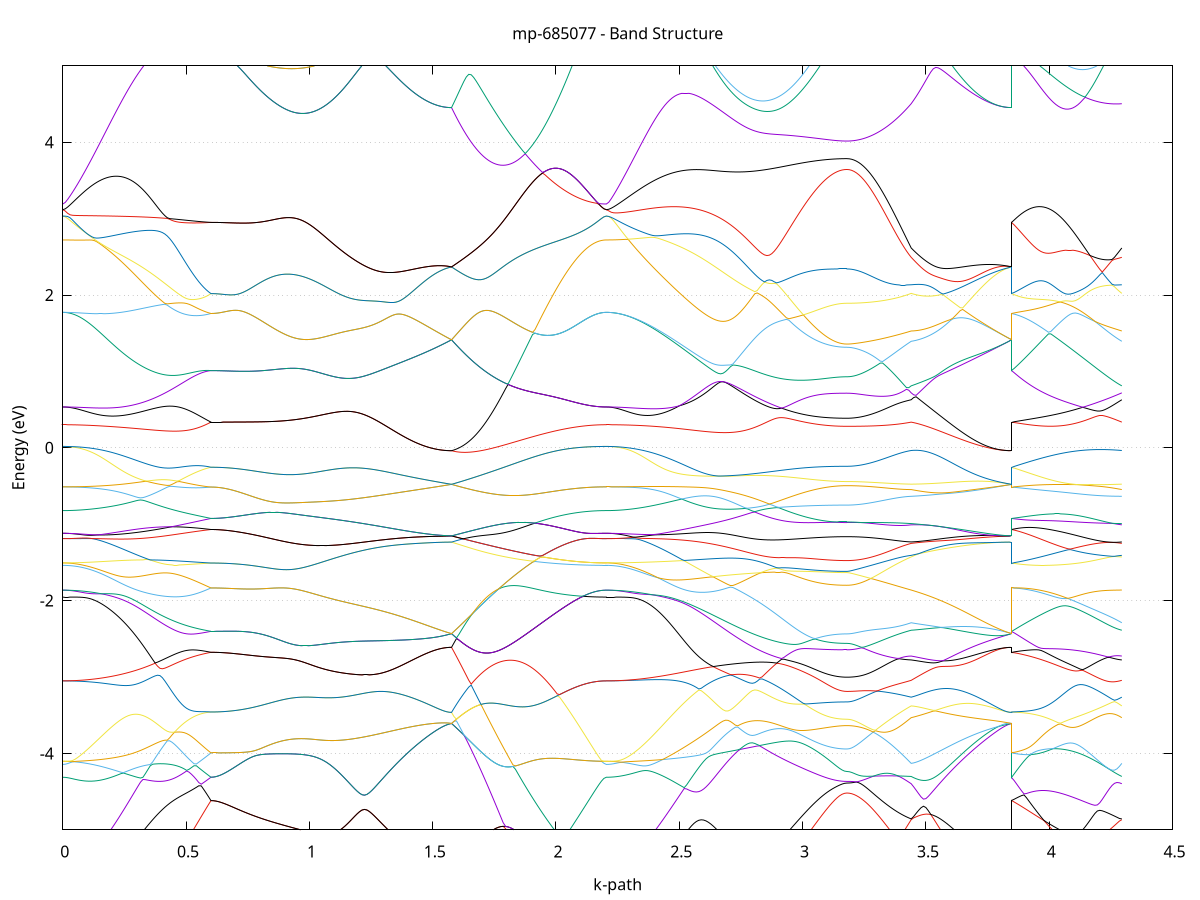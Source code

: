 set title 'mp-685077 - Band Structure'
set xlabel 'k-path'
set ylabel 'Energy (eV)'
set grid y
set yrange [-5:5]
set terminal png size 800,600
set output 'mp-685077_bands_gnuplot.png'
plot '-' using 1:2 with lines notitle, '-' using 1:2 with lines notitle, '-' using 1:2 with lines notitle, '-' using 1:2 with lines notitle, '-' using 1:2 with lines notitle, '-' using 1:2 with lines notitle, '-' using 1:2 with lines notitle, '-' using 1:2 with lines notitle, '-' using 1:2 with lines notitle, '-' using 1:2 with lines notitle, '-' using 1:2 with lines notitle, '-' using 1:2 with lines notitle, '-' using 1:2 with lines notitle, '-' using 1:2 with lines notitle, '-' using 1:2 with lines notitle, '-' using 1:2 with lines notitle, '-' using 1:2 with lines notitle, '-' using 1:2 with lines notitle, '-' using 1:2 with lines notitle, '-' using 1:2 with lines notitle, '-' using 1:2 with lines notitle, '-' using 1:2 with lines notitle, '-' using 1:2 with lines notitle, '-' using 1:2 with lines notitle, '-' using 1:2 with lines notitle, '-' using 1:2 with lines notitle, '-' using 1:2 with lines notitle, '-' using 1:2 with lines notitle, '-' using 1:2 with lines notitle, '-' using 1:2 with lines notitle, '-' using 1:2 with lines notitle, '-' using 1:2 with lines notitle, '-' using 1:2 with lines notitle, '-' using 1:2 with lines notitle, '-' using 1:2 with lines notitle, '-' using 1:2 with lines notitle, '-' using 1:2 with lines notitle, '-' using 1:2 with lines notitle, '-' using 1:2 with lines notitle, '-' using 1:2 with lines notitle, '-' using 1:2 with lines notitle, '-' using 1:2 with lines notitle, '-' using 1:2 with lines notitle, '-' using 1:2 with lines notitle, '-' using 1:2 with lines notitle, '-' using 1:2 with lines notitle, '-' using 1:2 with lines notitle, '-' using 1:2 with lines notitle, '-' using 1:2 with lines notitle, '-' using 1:2 with lines notitle, '-' using 1:2 with lines notitle, '-' using 1:2 with lines notitle, '-' using 1:2 with lines notitle, '-' using 1:2 with lines notitle, '-' using 1:2 with lines notitle, '-' using 1:2 with lines notitle, '-' using 1:2 with lines notitle, '-' using 1:2 with lines notitle, '-' using 1:2 with lines notitle, '-' using 1:2 with lines notitle, '-' using 1:2 with lines notitle, '-' using 1:2 with lines notitle, '-' using 1:2 with lines notitle, '-' using 1:2 with lines notitle, '-' using 1:2 with lines notitle, '-' using 1:2 with lines notitle, '-' using 1:2 with lines notitle, '-' using 1:2 with lines notitle, '-' using 1:2 with lines notitle, '-' using 1:2 with lines notitle, '-' using 1:2 with lines notitle, '-' using 1:2 with lines notitle, '-' using 1:2 with lines notitle, '-' using 1:2 with lines notitle, '-' using 1:2 with lines notitle, '-' using 1:2 with lines notitle, '-' using 1:2 with lines notitle, '-' using 1:2 with lines notitle, '-' using 1:2 with lines notitle, '-' using 1:2 with lines notitle, '-' using 1:2 with lines notitle, '-' using 1:2 with lines notitle, '-' using 1:2 with lines notitle, '-' using 1:2 with lines notitle, '-' using 1:2 with lines notitle, '-' using 1:2 with lines notitle, '-' using 1:2 with lines notitle, '-' using 1:2 with lines notitle, '-' using 1:2 with lines notitle, '-' using 1:2 with lines notitle, '-' using 1:2 with lines notitle, '-' using 1:2 with lines notitle, '-' using 1:2 with lines notitle, '-' using 1:2 with lines notitle, '-' using 1:2 with lines notitle, '-' using 1:2 with lines notitle
0.000000 -52.788256
0.009850 -52.788256
0.019700 -52.788256
0.029550 -52.788256
0.039400 -52.788256
0.049250 -52.788256
0.059100 -52.788256
0.068951 -52.788256
0.078801 -52.788256
0.088651 -52.788256
0.098501 -52.788256
0.108351 -52.788256
0.118201 -52.788256
0.128051 -52.788256
0.137901 -52.788256
0.147751 -52.788256
0.157601 -52.788256
0.167451 -52.788256
0.177301 -52.788156
0.187151 -52.788156
0.197002 -52.788156
0.206852 -52.788156
0.216702 -52.788156
0.226552 -52.788156
0.236402 -52.788156
0.246252 -52.788156
0.256102 -52.788056
0.265952 -52.788056
0.275802 -52.788056
0.285652 -52.788056
0.295502 -52.788056
0.305352 -52.788056
0.315203 -52.787956
0.325053 -52.787956
0.334903 -52.787956
0.344753 -52.787956
0.354603 -52.787956
0.364453 -52.787956
0.374303 -52.787856
0.384153 -52.787856
0.394003 -52.787856
0.403853 -52.787856
0.413703 -52.787856
0.423553 -52.787756
0.433403 -52.787756
0.443254 -52.787756
0.453104 -52.787756
0.462954 -52.787756
0.472804 -52.787656
0.482654 -52.787656
0.492504 -52.787656
0.502354 -52.787656
0.512204 -52.787656
0.522054 -52.787556
0.531904 -52.787556
0.541754 -52.787556
0.551604 -52.787556
0.561454 -52.787556
0.571305 -52.787456
0.581155 -52.787456
0.591005 -52.787456
0.600855 -52.787456
0.600855 -52.787456
0.610750 -52.787456
0.620646 -52.787456
0.630542 -52.787456
0.640437 -52.787456
0.650333 -52.787456
0.660229 -52.787456
0.670124 -52.787456
0.680020 -52.787456
0.689916 -52.787456
0.699811 -52.787456
0.709707 -52.787456
0.719603 -52.787456
0.729498 -52.787456
0.739394 -52.787456
0.749289 -52.787456
0.759185 -52.787456
0.769081 -52.787456
0.778976 -52.787456
0.788872 -52.787456
0.798768 -52.787456
0.808663 -52.787456
0.818559 -52.787456
0.828455 -52.787456
0.838350 -52.787456
0.848246 -52.787456
0.858142 -52.787456
0.868037 -52.787356
0.877933 -52.787356
0.887828 -52.787356
0.897724 -52.787356
0.907620 -52.787356
0.917515 -52.787356
0.927411 -52.787356
0.937307 -52.787356
0.947202 -52.787356
0.957098 -52.787356
0.966994 -52.787356
0.976889 -52.787356
0.986785 -52.787356
0.996681 -52.787356
1.006576 -52.787356
1.016472 -52.787356
1.026367 -52.787356
1.036263 -52.787356
1.046159 -52.787356
1.056054 -52.787356
1.065950 -52.787356
1.075846 -52.787356
1.085741 -52.787356
1.095637 -52.787356
1.105533 -52.787356
1.105533 -52.787356
1.115343 -52.787356
1.125153 -52.787356
1.134964 -52.787356
1.144774 -52.787356
1.154585 -52.787356
1.164395 -52.787256
1.174206 -52.787256
1.184016 -52.787256
1.193826 -52.787256
1.203637 -52.787256
1.213447 -52.787256
1.223258 -52.787256
1.233068 -52.787256
1.242879 -52.787256
1.252689 -52.787256
1.262499 -52.787256
1.272310 -52.787256
1.282120 -52.787256
1.291931 -52.787256
1.301741 -52.787256
1.311552 -52.787256
1.321362 -52.787256
1.331172 -52.787256
1.340983 -52.787256
1.350793 -52.787256
1.360604 -52.787256
1.370414 -52.787256
1.380225 -52.787256
1.390035 -52.787256
1.399845 -52.787256
1.409656 -52.787256
1.419466 -52.787256
1.429277 -52.787256
1.439087 -52.787256
1.448898 -52.787256
1.458708 -52.787256
1.468518 -52.787256
1.478329 -52.787256
1.488139 -52.787256
1.497950 -52.787256
1.507760 -52.787256
1.517571 -52.787256
1.527381 -52.787256
1.537191 -52.787256
1.547002 -52.787256
1.556812 -52.787256
1.566623 -52.787256
1.576433 -52.787256
1.576433 -52.787256
1.586396 -52.787256
1.596359 -52.787256
1.606323 -52.787256
1.616286 -52.787256
1.626249 -52.787356
1.636212 -52.787356
1.646175 -52.787356
1.656138 -52.787356
1.666101 -52.787456
1.676065 -52.787456
1.686028 -52.787456
1.695991 -52.787456
1.705954 -52.787556
1.715917 -52.787556
1.725880 -52.787556
1.735843 -52.787556
1.745806 -52.787556
1.755770 -52.787656
1.765733 -52.787656
1.775696 -52.787656
1.785659 -52.787656
1.795622 -52.787756
1.805585 -52.787756
1.815548 -52.787756
1.825512 -52.787756
1.835475 -52.787856
1.845438 -52.787856
1.855401 -52.787856
1.865364 -52.787856
1.875327 -52.787856
1.885290 -52.787956
1.895253 -52.787956
1.905217 -52.787956
1.915180 -52.787956
1.925143 -52.787956
1.935106 -52.788056
1.945069 -52.788056
1.955032 -52.788056
1.964995 -52.788056
1.974958 -52.788056
1.984922 -52.788156
1.994885 -52.788156
2.004848 -52.788156
2.014811 -52.788156
2.024774 -52.788156
2.034737 -52.788156
2.044700 -52.788156
2.054664 -52.788256
2.064627 -52.788256
2.074590 -52.788256
2.084553 -52.788256
2.094516 -52.788256
2.104479 -52.788256
2.114442 -52.788256
2.124405 -52.788256
2.134369 -52.788256
2.144332 -52.788256
2.154295 -52.788256
2.164258 -52.788256
2.174221 -52.788256
2.184184 -52.788256
2.194147 -52.788256
2.204111 -52.788256
2.204111 -52.788256
2.213979 -52.788256
2.223847 -52.788256
2.233716 -52.788256
2.243584 -52.788256
2.253452 -52.788256
2.263321 -52.788256
2.273189 -52.788256
2.283058 -52.788256
2.292926 -52.788256
2.302794 -52.788256
2.312663 -52.788256
2.322531 -52.788256
2.332399 -52.788256
2.342268 -52.788256
2.352136 -52.788256
2.362005 -52.788256
2.371873 -52.788256
2.381741 -52.788156
2.391610 -52.788156
2.401478 -52.788156
2.411346 -52.788156
2.421215 -52.788156
2.431083 -52.788156
2.440952 -52.788156
2.450820 -52.788156
2.460688 -52.788056
2.470557 -52.788056
2.480425 -52.788056
2.490293 -52.788056
2.500162 -52.788056
2.510030 -52.788056
2.519899 -52.788056
2.529767 -52.787956
2.539635 -52.787956
2.549504 -52.787956
2.559372 -52.787956
2.569240 -52.787956
2.579109 -52.787856
2.588977 -52.787856
2.598846 -52.787856
2.608714 -52.787856
2.618582 -52.787856
2.628451 -52.787856
2.638319 -52.787756
2.648187 -52.787756
2.658056 -52.787756
2.667924 -52.787756
2.677793 -52.787756
2.687661 -52.787656
2.697529 -52.787656
2.707398 -52.787656
2.717266 -52.787656
2.727134 -52.787656
2.737003 -52.787556
2.746871 -52.787556
2.756740 -52.787556
2.766608 -52.787556
2.776476 -52.787556
2.786345 -52.787456
2.796213 -52.787456
2.806081 -52.787456
2.815950 -52.787456
2.825818 -52.787456
2.835687 -52.787456
2.845555 -52.787356
2.855423 -52.787356
2.865292 -52.787456
2.875160 -52.787456
2.885028 -52.787456
2.894897 -52.787456
2.904765 -52.787456
2.914634 -52.787456
2.924502 -52.787456
2.934370 -52.787456
2.944239 -52.787456
2.944239 -52.787456
2.954049 -52.787456
2.963859 -52.787456
2.973670 -52.787556
2.983480 -52.787556
2.993291 -52.787556
3.003101 -52.787556
3.012912 -52.787556
3.022722 -52.787556
3.032533 -52.787556
3.042343 -52.787556
3.052153 -52.787556
3.061964 -52.787556
3.071774 -52.787556
3.081585 -52.787556
3.091395 -52.787556
3.101205 -52.787556
3.111016 -52.787556
3.120826 -52.787556
3.130637 -52.787556
3.140447 -52.787556
3.150258 -52.787556
3.160068 -52.787556
3.169878 -52.787556
3.179689 -52.787556
3.179689 -52.787556
3.189342 -52.787556
3.198996 -52.787556
3.208650 -52.787556
3.218303 -52.787556
3.227957 -52.787556
3.237610 -52.787556
3.247264 -52.787556
3.256918 -52.787556
3.266571 -52.787556
3.276225 -52.787556
3.285878 -52.787556
3.295532 -52.787556
3.305185 -52.787556
3.314839 -52.787556
3.324493 -52.787556
3.334146 -52.787556
3.343800 -52.787556
3.353453 -52.787456
3.363107 -52.787456
3.372760 -52.787456
3.382414 -52.787456
3.392068 -52.787456
3.401721 -52.787456
3.411375 -52.787456
3.421028 -52.787456
3.430682 -52.787456
3.440335 -52.787356
3.440335 -52.787356
3.450282 -52.787356
3.460229 -52.787356
3.470175 -52.787356
3.480122 -52.787356
3.490069 -52.787356
3.500015 -52.787356
3.509962 -52.787356
3.519908 -52.787356
3.529855 -52.787356
3.539802 -52.787356
3.549748 -52.787356
3.559695 -52.787256
3.569642 -52.787256
3.579588 -52.787256
3.589535 -52.787256
3.599481 -52.787256
3.609428 -52.787256
3.619375 -52.787256
3.629321 -52.787256
3.639268 -52.787256
3.649215 -52.787256
3.659161 -52.787256
3.669108 -52.787256
3.679055 -52.787256
3.689001 -52.787256
3.698948 -52.787256
3.708894 -52.787256
3.718841 -52.787256
3.728788 -52.787256
3.738734 -52.787256
3.748681 -52.787256
3.758628 -52.787256
3.768574 -52.787256
3.778521 -52.787256
3.788467 -52.787256
3.798414 -52.787256
3.808361 -52.787256
3.818307 -52.787256
3.828254 -52.787256
3.838201 -52.787256
3.848147 -52.787256
3.848147 -52.787456
3.858067 -52.787456
3.867987 -52.787456
3.877906 -52.787456
3.887826 -52.787456
3.897746 -52.787456
3.907666 -52.787456
3.917585 -52.787456
3.927505 -52.787456
3.937425 -52.787456
3.947345 -52.787456
3.957264 -52.787456
3.967184 -52.787456
3.977104 -52.787456
3.987024 -52.787456
3.996943 -52.787456
4.006863 -52.787456
4.016783 -52.787456
4.026703 -52.787456
4.036622 -52.787456
4.046542 -52.787456
4.056462 -52.787456
4.066382 -52.787356
4.076301 -52.787356
4.086221 -52.787356
4.096141 -52.787356
4.106061 -52.787356
4.115980 -52.787356
4.125900 -52.787356
4.135820 -52.787356
4.145740 -52.787356
4.155659 -52.787356
4.165579 -52.787356
4.175499 -52.787356
4.185419 -52.787356
4.195338 -52.787356
4.205258 -52.787356
4.215178 -52.787356
4.225098 -52.787356
4.235017 -52.787356
4.244937 -52.787356
4.254857 -52.787356
4.264777 -52.787356
4.274696 -52.787356
4.284616 -52.787356
4.294536 -52.787356
e
0.000000 -52.786856
0.009850 -52.786856
0.019700 -52.786856
0.029550 -52.786856
0.039400 -52.786856
0.049250 -52.786856
0.059100 -52.786856
0.068951 -52.786856
0.078801 -52.786856
0.088651 -52.786856
0.098501 -52.786856
0.108351 -52.786856
0.118201 -52.786856
0.128051 -52.786856
0.137901 -52.786856
0.147751 -52.786856
0.157601 -52.786856
0.167451 -52.786856
0.177301 -52.786856
0.187151 -52.786856
0.197002 -52.786856
0.206852 -52.786856
0.216702 -52.786856
0.226552 -52.786856
0.236402 -52.786956
0.246252 -52.786956
0.256102 -52.786956
0.265952 -52.786956
0.275802 -52.786956
0.285652 -52.786956
0.295502 -52.786956
0.305352 -52.786956
0.315203 -52.786956
0.325053 -52.786956
0.334903 -52.787056
0.344753 -52.787056
0.354603 -52.787056
0.364453 -52.787056
0.374303 -52.787056
0.384153 -52.787056
0.394003 -52.787056
0.403853 -52.787056
0.413703 -52.787156
0.423553 -52.787156
0.433403 -52.787156
0.443254 -52.787156
0.453104 -52.787156
0.462954 -52.787156
0.472804 -52.787256
0.482654 -52.787256
0.492504 -52.787256
0.502354 -52.787256
0.512204 -52.787256
0.522054 -52.787256
0.531904 -52.787356
0.541754 -52.787356
0.551604 -52.787356
0.561454 -52.787356
0.571305 -52.787356
0.581155 -52.787356
0.591005 -52.787456
0.600855 -52.787456
0.600855 -52.787456
0.610750 -52.787456
0.620646 -52.787456
0.630542 -52.787456
0.640437 -52.787456
0.650333 -52.787456
0.660229 -52.787456
0.670124 -52.787456
0.680020 -52.787456
0.689916 -52.787456
0.699811 -52.787456
0.709707 -52.787456
0.719603 -52.787456
0.729498 -52.787456
0.739394 -52.787456
0.749289 -52.787456
0.759185 -52.787456
0.769081 -52.787456
0.778976 -52.787456
0.788872 -52.787456
0.798768 -52.787456
0.808663 -52.787456
0.818559 -52.787456
0.828455 -52.787456
0.838350 -52.787456
0.848246 -52.787456
0.858142 -52.787456
0.868037 -52.787356
0.877933 -52.787356
0.887828 -52.787356
0.897724 -52.787356
0.907620 -52.787356
0.917515 -52.787356
0.927411 -52.787356
0.937307 -52.787356
0.947202 -52.787356
0.957098 -52.787356
0.966994 -52.787356
0.976889 -52.787356
0.986785 -52.787356
0.996681 -52.787356
1.006576 -52.787356
1.016472 -52.787356
1.026367 -52.787356
1.036263 -52.787356
1.046159 -52.787356
1.056054 -52.787356
1.065950 -52.787356
1.075846 -52.787356
1.085741 -52.787356
1.095637 -52.787356
1.105533 -52.787356
1.105533 -52.787356
1.115343 -52.787356
1.125153 -52.787356
1.134964 -52.787356
1.144774 -52.787356
1.154585 -52.787356
1.164395 -52.787256
1.174206 -52.787256
1.184016 -52.787256
1.193826 -52.787256
1.203637 -52.787256
1.213447 -52.787256
1.223258 -52.787256
1.233068 -52.787256
1.242879 -52.787256
1.252689 -52.787256
1.262499 -52.787256
1.272310 -52.787256
1.282120 -52.787256
1.291931 -52.787256
1.301741 -52.787256
1.311552 -52.787256
1.321362 -52.787256
1.331172 -52.787256
1.340983 -52.787256
1.350793 -52.787256
1.360604 -52.787256
1.370414 -52.787256
1.380225 -52.787256
1.390035 -52.787256
1.399845 -52.787256
1.409656 -52.787256
1.419466 -52.787256
1.429277 -52.787256
1.439087 -52.787256
1.448898 -52.787256
1.458708 -52.787256
1.468518 -52.787256
1.478329 -52.787256
1.488139 -52.787256
1.497950 -52.787256
1.507760 -52.787256
1.517571 -52.787256
1.527381 -52.787256
1.537191 -52.787256
1.547002 -52.787256
1.556812 -52.787256
1.566623 -52.787256
1.576433 -52.787256
1.576433 -52.787256
1.586396 -52.787156
1.596359 -52.787156
1.606323 -52.787156
1.616286 -52.787156
1.626249 -52.787156
1.636212 -52.787056
1.646175 -52.787056
1.656138 -52.787056
1.666101 -52.787056
1.676065 -52.787056
1.686028 -52.787056
1.695991 -52.786956
1.705954 -52.786956
1.715917 -52.786956
1.725880 -52.786956
1.735843 -52.786956
1.745806 -52.786956
1.755770 -52.786956
1.765733 -52.786956
1.775696 -52.786956
1.785659 -52.786956
1.795622 -52.786956
1.805585 -52.786956
1.815548 -52.786856
1.825512 -52.786856
1.835475 -52.786856
1.845438 -52.786856
1.855401 -52.786856
1.865364 -52.786856
1.875327 -52.786856
1.885290 -52.786856
1.895253 -52.786856
1.905217 -52.786856
1.915180 -52.786856
1.925143 -52.786856
1.935106 -52.786856
1.945069 -52.786856
1.955032 -52.786856
1.964995 -52.786856
1.974958 -52.786856
1.984922 -52.786856
1.994885 -52.786856
2.004848 -52.786856
2.014811 -52.786856
2.024774 -52.786856
2.034737 -52.786856
2.044700 -52.786856
2.054664 -52.786856
2.064627 -52.786856
2.074590 -52.786856
2.084553 -52.786856
2.094516 -52.786856
2.104479 -52.786756
2.114442 -52.786756
2.124405 -52.786756
2.134369 -52.786756
2.144332 -52.786856
2.154295 -52.786856
2.164258 -52.786856
2.174221 -52.786856
2.184184 -52.786856
2.194147 -52.786856
2.204111 -52.786856
2.204111 -52.786856
2.213979 -52.786856
2.223847 -52.786856
2.233716 -52.786856
2.243584 -52.786856
2.253452 -52.786856
2.263321 -52.786856
2.273189 -52.786856
2.283058 -52.786856
2.292926 -52.786856
2.302794 -52.786856
2.312663 -52.786856
2.322531 -52.786856
2.332399 -52.786856
2.342268 -52.786856
2.352136 -52.786856
2.362005 -52.786856
2.371873 -52.786856
2.381741 -52.786856
2.391610 -52.786856
2.401478 -52.786856
2.411346 -52.786856
2.421215 -52.786856
2.431083 -52.786956
2.440952 -52.786956
2.450820 -52.786956
2.460688 -52.786956
2.470557 -52.786956
2.480425 -52.786956
2.490293 -52.786956
2.500162 -52.786956
2.510030 -52.786956
2.519899 -52.786956
2.529767 -52.786956
2.539635 -52.787056
2.549504 -52.787056
2.559372 -52.787056
2.569240 -52.787056
2.579109 -52.787056
2.588977 -52.787056
2.598846 -52.787056
2.608714 -52.787056
2.618582 -52.787156
2.628451 -52.787156
2.638319 -52.787156
2.648187 -52.787156
2.658056 -52.787156
2.667924 -52.787156
2.677793 -52.787156
2.687661 -52.787156
2.697529 -52.787256
2.707398 -52.787256
2.717266 -52.787256
2.727134 -52.787256
2.737003 -52.787256
2.746871 -52.787256
2.756740 -52.787256
2.766608 -52.787256
2.776476 -52.787256
2.786345 -52.787356
2.796213 -52.787356
2.806081 -52.787356
2.815950 -52.787356
2.825818 -52.787356
2.835687 -52.787356
2.845555 -52.787356
2.855423 -52.787356
2.865292 -52.787356
2.875160 -52.787356
2.885028 -52.787356
2.894897 -52.787256
2.904765 -52.787256
2.914634 -52.787256
2.924502 -52.787256
2.934370 -52.787256
2.944239 -52.787256
2.944239 -52.787256
2.954049 -52.787256
2.963859 -52.787256
2.973670 -52.787156
2.983480 -52.787156
2.993291 -52.787156
3.003101 -52.787156
3.012912 -52.787156
3.022722 -52.787156
3.032533 -52.787156
3.042343 -52.787156
3.052153 -52.787156
3.061964 -52.787156
3.071774 -52.787056
3.081585 -52.787056
3.091395 -52.787056
3.101205 -52.787056
3.111016 -52.787056
3.120826 -52.787056
3.130637 -52.787056
3.140447 -52.787056
3.150258 -52.787056
3.160068 -52.787056
3.169878 -52.787056
3.179689 -52.787056
3.179689 -52.787056
3.189342 -52.787056
3.198996 -52.787056
3.208650 -52.787056
3.218303 -52.787056
3.227957 -52.787056
3.237610 -52.787056
3.247264 -52.787056
3.256918 -52.787056
3.266571 -52.787056
3.276225 -52.787056
3.285878 -52.787056
3.295532 -52.787056
3.305185 -52.787056
3.314839 -52.787156
3.324493 -52.787156
3.334146 -52.787156
3.343800 -52.787156
3.353453 -52.787156
3.363107 -52.787156
3.372760 -52.787156
3.382414 -52.787156
3.392068 -52.787156
3.401721 -52.787156
3.411375 -52.787156
3.421028 -52.787156
3.430682 -52.787156
3.440335 -52.787156
3.440335 -52.787156
3.450282 -52.787256
3.460229 -52.787256
3.470175 -52.787256
3.480122 -52.787256
3.490069 -52.787256
3.500015 -52.787256
3.509962 -52.787256
3.519908 -52.787256
3.529855 -52.787256
3.539802 -52.787256
3.549748 -52.787256
3.559695 -52.787256
3.569642 -52.787256
3.579588 -52.787256
3.589535 -52.787256
3.599481 -52.787256
3.609428 -52.787256
3.619375 -52.787256
3.629321 -52.787256
3.639268 -52.787256
3.649215 -52.787256
3.659161 -52.787256
3.669108 -52.787256
3.679055 -52.787256
3.689001 -52.787256
3.698948 -52.787256
3.708894 -52.787256
3.718841 -52.787256
3.728788 -52.787256
3.738734 -52.787256
3.748681 -52.787256
3.758628 -52.787256
3.768574 -52.787256
3.778521 -52.787256
3.788467 -52.787256
3.798414 -52.787256
3.808361 -52.787256
3.818307 -52.787256
3.828254 -52.787256
3.838201 -52.787256
3.848147 -52.787256
3.848147 -52.787456
3.858067 -52.787456
3.867987 -52.787456
3.877906 -52.787456
3.887826 -52.787456
3.897746 -52.787456
3.907666 -52.787456
3.917585 -52.787456
3.927505 -52.787456
3.937425 -52.787456
3.947345 -52.787456
3.957264 -52.787456
3.967184 -52.787456
3.977104 -52.787356
3.987024 -52.787356
3.996943 -52.787356
4.006863 -52.787356
4.016783 -52.787356
4.026703 -52.787356
4.036622 -52.787356
4.046542 -52.787356
4.056462 -52.787356
4.066382 -52.787356
4.076301 -52.787356
4.086221 -52.787356
4.096141 -52.787356
4.106061 -52.787356
4.115980 -52.787356
4.125900 -52.787356
4.135820 -52.787356
4.145740 -52.787356
4.155659 -52.787356
4.165579 -52.787356
4.175499 -52.787356
4.185419 -52.787356
4.195338 -52.787256
4.205258 -52.787256
4.215178 -52.787256
4.225098 -52.787256
4.235017 -52.787256
4.244937 -52.787256
4.254857 -52.787256
4.264777 -52.787256
4.274696 -52.787256
4.284616 -52.787256
4.294536 -52.787156
e
0.000000 -52.739156
0.009850 -52.739156
0.019700 -52.739156
0.029550 -52.739156
0.039400 -52.739156
0.049250 -52.739156
0.059100 -52.739156
0.068951 -52.739156
0.078801 -52.739156
0.088651 -52.739156
0.098501 -52.739156
0.108351 -52.739156
0.118201 -52.739156
0.128051 -52.739156
0.137901 -52.739156
0.147751 -52.739156
0.157601 -52.739156
0.167451 -52.739156
0.177301 -52.739156
0.187151 -52.739156
0.197002 -52.739156
0.206852 -52.739156
0.216702 -52.739156
0.226552 -52.739156
0.236402 -52.739156
0.246252 -52.739156
0.256102 -52.739156
0.265952 -52.739156
0.275802 -52.739156
0.285652 -52.739156
0.295502 -52.739156
0.305352 -52.739156
0.315203 -52.739156
0.325053 -52.739156
0.334903 -52.739156
0.344753 -52.739156
0.354603 -52.739156
0.364453 -52.739156
0.374303 -52.739156
0.384153 -52.739156
0.394003 -52.739156
0.403853 -52.739156
0.413703 -52.739156
0.423553 -52.739156
0.433403 -52.739156
0.443254 -52.739156
0.453104 -52.739156
0.462954 -52.739156
0.472804 -52.739056
0.482654 -52.739056
0.492504 -52.739056
0.502354 -52.739056
0.512204 -52.739056
0.522054 -52.739056
0.531904 -52.739056
0.541754 -52.739056
0.551604 -52.739056
0.561454 -52.739056
0.571305 -52.739056
0.581155 -52.739056
0.591005 -52.739056
0.600855 -52.739056
0.600855 -52.739056
0.610750 -52.739056
0.620646 -52.739056
0.630542 -52.739056
0.640437 -52.739056
0.650333 -52.739056
0.660229 -52.739056
0.670124 -52.739056
0.680020 -52.739056
0.689916 -52.739056
0.699811 -52.739056
0.709707 -52.739056
0.719603 -52.739056
0.729498 -52.739056
0.739394 -52.739056
0.749289 -52.739056
0.759185 -52.739056
0.769081 -52.739056
0.778976 -52.739056
0.788872 -52.739056
0.798768 -52.739056
0.808663 -52.739056
0.818559 -52.739056
0.828455 -52.739056
0.838350 -52.739056
0.848246 -52.739056
0.858142 -52.739056
0.868037 -52.739056
0.877933 -52.739056
0.887828 -52.739056
0.897724 -52.739056
0.907620 -52.739056
0.917515 -52.739056
0.927411 -52.739056
0.937307 -52.739056
0.947202 -52.739056
0.957098 -52.739056
0.966994 -52.739056
0.976889 -52.739056
0.986785 -52.739056
0.996681 -52.739056
1.006576 -52.739056
1.016472 -52.739056
1.026367 -52.739156
1.036263 -52.739156
1.046159 -52.739156
1.056054 -52.739156
1.065950 -52.739156
1.075846 -52.739156
1.085741 -52.739156
1.095637 -52.739156
1.105533 -52.739156
1.105533 -52.739156
1.115343 -52.739156
1.125153 -52.739156
1.134964 -52.739156
1.144774 -52.739156
1.154585 -52.739156
1.164395 -52.739156
1.174206 -52.739156
1.184016 -52.739156
1.193826 -52.739156
1.203637 -52.739156
1.213447 -52.739156
1.223258 -52.739156
1.233068 -52.739156
1.242879 -52.739156
1.252689 -52.739156
1.262499 -52.739156
1.272310 -52.739156
1.282120 -52.739156
1.291931 -52.739156
1.301741 -52.739156
1.311552 -52.739156
1.321362 -52.739156
1.331172 -52.739156
1.340983 -52.739156
1.350793 -52.739156
1.360604 -52.739156
1.370414 -52.739156
1.380225 -52.739256
1.390035 -52.739256
1.399845 -52.739256
1.409656 -52.739256
1.419466 -52.739256
1.429277 -52.739256
1.439087 -52.739256
1.448898 -52.739256
1.458708 -52.739256
1.468518 -52.739256
1.478329 -52.739256
1.488139 -52.739256
1.497950 -52.739256
1.507760 -52.739256
1.517571 -52.739256
1.527381 -52.739256
1.537191 -52.739256
1.547002 -52.739256
1.556812 -52.739256
1.566623 -52.739256
1.576433 -52.739256
1.576433 -52.739256
1.586396 -52.739256
1.596359 -52.739256
1.606323 -52.739256
1.616286 -52.739256
1.626249 -52.739256
1.636212 -52.739256
1.646175 -52.739256
1.656138 -52.739256
1.666101 -52.739256
1.676065 -52.739256
1.686028 -52.739256
1.695991 -52.739256
1.705954 -52.739256
1.715917 -52.739256
1.725880 -52.739256
1.735843 -52.739256
1.745806 -52.739256
1.755770 -52.739256
1.765733 -52.739256
1.775696 -52.739356
1.785659 -52.739256
1.795622 -52.739256
1.805585 -52.739256
1.815548 -52.739356
1.825512 -52.739256
1.835475 -52.739256
1.845438 -52.739256
1.855401 -52.739256
1.865364 -52.739256
1.875327 -52.739256
1.885290 -52.739256
1.895253 -52.739256
1.905217 -52.739256
1.915180 -52.739256
1.925143 -52.739256
1.935106 -52.739256
1.945069 -52.739256
1.955032 -52.739256
1.964995 -52.739256
1.974958 -52.739256
1.984922 -52.739256
1.994885 -52.739256
2.004848 -52.739256
2.014811 -52.739256
2.024774 -52.739256
2.034737 -52.739256
2.044700 -52.739256
2.054664 -52.739256
2.064627 -52.739256
2.074590 -52.739256
2.084553 -52.739256
2.094516 -52.739156
2.104479 -52.739156
2.114442 -52.739156
2.124405 -52.739156
2.134369 -52.739156
2.144332 -52.739156
2.154295 -52.739156
2.164258 -52.739156
2.174221 -52.739156
2.184184 -52.739156
2.194147 -52.739156
2.204111 -52.739156
2.204111 -52.739156
2.213979 -52.739156
2.223847 -52.739156
2.233716 -52.739156
2.243584 -52.739156
2.253452 -52.739156
2.263321 -52.739156
2.273189 -52.739156
2.283058 -52.739156
2.292926 -52.739156
2.302794 -52.739156
2.312663 -52.739156
2.322531 -52.739156
2.332399 -52.739156
2.342268 -52.739156
2.352136 -52.739156
2.362005 -52.739156
2.371873 -52.739156
2.381741 -52.739156
2.391610 -52.739156
2.401478 -52.739156
2.411346 -52.739156
2.421215 -52.739156
2.431083 -52.739156
2.440952 -52.739156
2.450820 -52.739156
2.460688 -52.739156
2.470557 -52.739156
2.480425 -52.739156
2.490293 -52.739156
2.500162 -52.739156
2.510030 -52.739156
2.519899 -52.739156
2.529767 -52.739156
2.539635 -52.739156
2.549504 -52.739156
2.559372 -52.739156
2.569240 -52.739156
2.579109 -52.739156
2.588977 -52.739156
2.598846 -52.739156
2.608714 -52.739156
2.618582 -52.739156
2.628451 -52.739156
2.638319 -52.739156
2.648187 -52.739156
2.658056 -52.739156
2.667924 -52.739156
2.677793 -52.739056
2.687661 -52.739056
2.697529 -52.739056
2.707398 -52.739056
2.717266 -52.739056
2.727134 -52.739056
2.737003 -52.739056
2.746871 -52.739056
2.756740 -52.739056
2.766608 -52.739056
2.776476 -52.739056
2.786345 -52.739056
2.796213 -52.739056
2.806081 -52.739056
2.815950 -52.739056
2.825818 -52.739056
2.835687 -52.739056
2.845555 -52.739056
2.855423 -52.739056
2.865292 -52.739056
2.875160 -52.739156
2.885028 -52.739156
2.894897 -52.739156
2.904765 -52.739156
2.914634 -52.739156
2.924502 -52.739156
2.934370 -52.739156
2.944239 -52.739156
2.944239 -52.739156
2.954049 -52.739156
2.963859 -52.739156
2.973670 -52.739156
2.983480 -52.739156
2.993291 -52.739156
3.003101 -52.739156
3.012912 -52.739156
3.022722 -52.739156
3.032533 -52.739256
3.042343 -52.739256
3.052153 -52.739256
3.061964 -52.739256
3.071774 -52.739256
3.081585 -52.739256
3.091395 -52.739256
3.101205 -52.739256
3.111016 -52.739256
3.120826 -52.739256
3.130637 -52.739256
3.140447 -52.739256
3.150258 -52.739256
3.160068 -52.739256
3.169878 -52.739256
3.179689 -52.739256
3.179689 -52.739256
3.189342 -52.739256
3.198996 -52.739256
3.208650 -52.739256
3.218303 -52.739256
3.227957 -52.739256
3.237610 -52.739256
3.247264 -52.739256
3.256918 -52.739256
3.266571 -52.739256
3.276225 -52.739256
3.285878 -52.739256
3.295532 -52.739256
3.305185 -52.739256
3.314839 -52.739256
3.324493 -52.739256
3.334146 -52.739256
3.343800 -52.739256
3.353453 -52.739256
3.363107 -52.739256
3.372760 -52.739256
3.382414 -52.739256
3.392068 -52.739156
3.401721 -52.739156
3.411375 -52.739156
3.421028 -52.739156
3.430682 -52.739156
3.440335 -52.739156
3.440335 -52.739156
3.450282 -52.739156
3.460229 -52.739156
3.470175 -52.739156
3.480122 -52.739156
3.490069 -52.739156
3.500015 -52.739156
3.509962 -52.739156
3.519908 -52.739156
3.529855 -52.739156
3.539802 -52.739156
3.549748 -52.739156
3.559695 -52.739156
3.569642 -52.739156
3.579588 -52.739156
3.589535 -52.739156
3.599481 -52.739256
3.609428 -52.739256
3.619375 -52.739256
3.629321 -52.739256
3.639268 -52.739256
3.649215 -52.739256
3.659161 -52.739256
3.669108 -52.739256
3.679055 -52.739256
3.689001 -52.739256
3.698948 -52.739256
3.708894 -52.739256
3.718841 -52.739256
3.728788 -52.739256
3.738734 -52.739256
3.748681 -52.739256
3.758628 -52.739256
3.768574 -52.739256
3.778521 -52.739256
3.788467 -52.739256
3.798414 -52.739256
3.808361 -52.739256
3.818307 -52.739256
3.828254 -52.739256
3.838201 -52.739256
3.848147 -52.739256
3.848147 -52.739056
3.858067 -52.739056
3.867987 -52.739056
3.877906 -52.739056
3.887826 -52.739056
3.897746 -52.739056
3.907666 -52.739056
3.917585 -52.739056
3.927505 -52.739056
3.937425 -52.739056
3.947345 -52.739056
3.957264 -52.739056
3.967184 -52.739056
3.977104 -52.739056
3.987024 -52.739056
3.996943 -52.739056
4.006863 -52.739056
4.016783 -52.739056
4.026703 -52.739056
4.036622 -52.739056
4.046542 -52.739056
4.056462 -52.739056
4.066382 -52.739056
4.076301 -52.739056
4.086221 -52.739056
4.096141 -52.739056
4.106061 -52.739056
4.115980 -52.739056
4.125900 -52.739056
4.135820 -52.739056
4.145740 -52.739156
4.155659 -52.739156
4.165579 -52.739156
4.175499 -52.739156
4.185419 -52.739156
4.195338 -52.739156
4.205258 -52.739156
4.215178 -52.739156
4.225098 -52.739156
4.235017 -52.739156
4.244937 -52.739156
4.254857 -52.739156
4.264777 -52.739156
4.274696 -52.739156
4.284616 -52.739156
4.294536 -52.739156
e
0.000000 -52.738656
0.009850 -52.738656
0.019700 -52.738656
0.029550 -52.738656
0.039400 -52.738656
0.049250 -52.738656
0.059100 -52.738656
0.068951 -52.738656
0.078801 -52.738656
0.088651 -52.738656
0.098501 -52.738656
0.108351 -52.738656
0.118201 -52.738656
0.128051 -52.738656
0.137901 -52.738656
0.147751 -52.738656
0.157601 -52.738656
0.167451 -52.738656
0.177301 -52.738656
0.187151 -52.738656
0.197002 -52.738656
0.206852 -52.738656
0.216702 -52.738656
0.226552 -52.738756
0.236402 -52.738756
0.246252 -52.738756
0.256102 -52.738756
0.265952 -52.738756
0.275802 -52.738756
0.285652 -52.738756
0.295502 -52.738756
0.305352 -52.738756
0.315203 -52.738756
0.325053 -52.738756
0.334903 -52.738756
0.344753 -52.738756
0.354603 -52.738856
0.364453 -52.738856
0.374303 -52.738856
0.384153 -52.738856
0.394003 -52.738856
0.403853 -52.738856
0.413703 -52.738856
0.423553 -52.738856
0.433403 -52.738856
0.443254 -52.738856
0.453104 -52.738856
0.462954 -52.738856
0.472804 -52.738956
0.482654 -52.738956
0.492504 -52.738956
0.502354 -52.738956
0.512204 -52.738956
0.522054 -52.738956
0.531904 -52.738956
0.541754 -52.738956
0.551604 -52.738956
0.561454 -52.738956
0.571305 -52.738956
0.581155 -52.739056
0.591005 -52.739056
0.600855 -52.739056
0.600855 -52.739056
0.610750 -52.739056
0.620646 -52.739056
0.630542 -52.739056
0.640437 -52.739056
0.650333 -52.739056
0.660229 -52.739056
0.670124 -52.739056
0.680020 -52.739056
0.689916 -52.739056
0.699811 -52.739056
0.709707 -52.739056
0.719603 -52.739056
0.729498 -52.739056
0.739394 -52.739056
0.749289 -52.739056
0.759185 -52.739056
0.769081 -52.739056
0.778976 -52.739056
0.788872 -52.739056
0.798768 -52.739056
0.808663 -52.739056
0.818559 -52.739056
0.828455 -52.739056
0.838350 -52.739056
0.848246 -52.739056
0.858142 -52.739056
0.868037 -52.739056
0.877933 -52.739056
0.887828 -52.739056
0.897724 -52.739056
0.907620 -52.739056
0.917515 -52.739056
0.927411 -52.739056
0.937307 -52.739056
0.947202 -52.739056
0.957098 -52.739056
0.966994 -52.739056
0.976889 -52.739056
0.986785 -52.739056
0.996681 -52.739056
1.006576 -52.739056
1.016472 -52.739056
1.026367 -52.739156
1.036263 -52.739156
1.046159 -52.739156
1.056054 -52.739156
1.065950 -52.739156
1.075846 -52.739156
1.085741 -52.739156
1.095637 -52.739156
1.105533 -52.739156
1.105533 -52.739156
1.115343 -52.739156
1.125153 -52.739156
1.134964 -52.739156
1.144774 -52.739156
1.154585 -52.739156
1.164395 -52.739156
1.174206 -52.739156
1.184016 -52.739156
1.193826 -52.739156
1.203637 -52.739156
1.213447 -52.739156
1.223258 -52.739156
1.233068 -52.739156
1.242879 -52.739156
1.252689 -52.739156
1.262499 -52.739156
1.272310 -52.739156
1.282120 -52.739156
1.291931 -52.739156
1.301741 -52.739156
1.311552 -52.739156
1.321362 -52.739156
1.331172 -52.739156
1.340983 -52.739156
1.350793 -52.739156
1.360604 -52.739156
1.370414 -52.739156
1.380225 -52.739256
1.390035 -52.739256
1.399845 -52.739256
1.409656 -52.739256
1.419466 -52.739256
1.429277 -52.739256
1.439087 -52.739256
1.448898 -52.739256
1.458708 -52.739256
1.468518 -52.739256
1.478329 -52.739256
1.488139 -52.739256
1.497950 -52.739256
1.507760 -52.739256
1.517571 -52.739256
1.527381 -52.739256
1.537191 -52.739256
1.547002 -52.739256
1.556812 -52.739256
1.566623 -52.739256
1.576433 -52.739256
1.576433 -52.739256
1.586396 -52.739256
1.596359 -52.739256
1.606323 -52.739156
1.616286 -52.739156
1.626249 -52.739156
1.636212 -52.739156
1.646175 -52.739156
1.656138 -52.739156
1.666101 -52.739156
1.676065 -52.739156
1.686028 -52.739156
1.695991 -52.739056
1.705954 -52.739056
1.715917 -52.739056
1.725880 -52.739056
1.735843 -52.739056
1.745806 -52.739056
1.755770 -52.739056
1.765733 -52.739056
1.775696 -52.738956
1.785659 -52.738956
1.795622 -52.738956
1.805585 -52.738956
1.815548 -52.738956
1.825512 -52.738956
1.835475 -52.738956
1.845438 -52.738956
1.855401 -52.738856
1.865364 -52.738856
1.875327 -52.738856
1.885290 -52.738856
1.895253 -52.738856
1.905217 -52.738856
1.915180 -52.738856
1.925143 -52.738856
1.935106 -52.738756
1.945069 -52.738756
1.955032 -52.738756
1.964995 -52.738756
1.974958 -52.738756
1.984922 -52.738756
1.994885 -52.738756
2.004848 -52.738756
2.014811 -52.738756
2.024774 -52.738756
2.034737 -52.738756
2.044700 -52.738656
2.054664 -52.738656
2.064627 -52.738656
2.074590 -52.738656
2.084553 -52.738656
2.094516 -52.738656
2.104479 -52.738656
2.114442 -52.738656
2.124405 -52.738656
2.134369 -52.738656
2.144332 -52.738656
2.154295 -52.738656
2.164258 -52.738656
2.174221 -52.738656
2.184184 -52.738656
2.194147 -52.738656
2.204111 -52.738656
2.204111 -52.738656
2.213979 -52.738656
2.223847 -52.738656
2.233716 -52.738656
2.243584 -52.738656
2.253452 -52.738656
2.263321 -52.738656
2.273189 -52.738656
2.283058 -52.738656
2.292926 -52.738656
2.302794 -52.738656
2.312663 -52.738656
2.322531 -52.738656
2.332399 -52.738656
2.342268 -52.738656
2.352136 -52.738656
2.362005 -52.738656
2.371873 -52.738656
2.381741 -52.738656
2.391610 -52.738656
2.401478 -52.738656
2.411346 -52.738656
2.421215 -52.738656
2.431083 -52.738756
2.440952 -52.738756
2.450820 -52.738756
2.460688 -52.738756
2.470557 -52.738756
2.480425 -52.738756
2.490293 -52.738756
2.500162 -52.738756
2.510030 -52.738756
2.519899 -52.738756
2.529767 -52.738756
2.539635 -52.738756
2.549504 -52.738756
2.559372 -52.738856
2.569240 -52.738856
2.579109 -52.738856
2.588977 -52.738856
2.598846 -52.738856
2.608714 -52.738856
2.618582 -52.738856
2.628451 -52.738856
2.638319 -52.738856
2.648187 -52.738856
2.658056 -52.738856
2.667924 -52.738956
2.677793 -52.738956
2.687661 -52.738956
2.697529 -52.738956
2.707398 -52.738956
2.717266 -52.738956
2.727134 -52.738956
2.737003 -52.738956
2.746871 -52.738956
2.756740 -52.738956
2.766608 -52.739056
2.776476 -52.739056
2.786345 -52.739056
2.796213 -52.739056
2.806081 -52.739056
2.815950 -52.739056
2.825818 -52.739056
2.835687 -52.739056
2.845555 -52.739056
2.855423 -52.739056
2.865292 -52.739056
2.875160 -52.739056
2.885028 -52.739056
2.894897 -52.739056
2.904765 -52.739056
2.914634 -52.739056
2.924502 -52.739056
2.934370 -52.739056
2.944239 -52.739056
2.944239 -52.739056
2.954049 -52.739056
2.963859 -52.739056
2.973670 -52.739056
2.983480 -52.739056
2.993291 -52.739056
3.003101 -52.739056
3.012912 -52.739056
3.022722 -52.739056
3.032533 -52.739056
3.042343 -52.739056
3.052153 -52.739056
3.061964 -52.739056
3.071774 -52.739056
3.081585 -52.739056
3.091395 -52.739056
3.101205 -52.739056
3.111016 -52.739056
3.120826 -52.739056
3.130637 -52.739056
3.140447 -52.739056
3.150258 -52.739056
3.160068 -52.739056
3.169878 -52.739056
3.179689 -52.739056
3.179689 -52.739056
3.189342 -52.739056
3.198996 -52.739056
3.208650 -52.739056
3.218303 -52.739056
3.227957 -52.739056
3.237610 -52.739056
3.247264 -52.739056
3.256918 -52.739056
3.266571 -52.739056
3.276225 -52.739056
3.285878 -52.739056
3.295532 -52.739056
3.305185 -52.739056
3.314839 -52.739056
3.324493 -52.739056
3.334146 -52.739056
3.343800 -52.739056
3.353453 -52.739056
3.363107 -52.739056
3.372760 -52.739056
3.382414 -52.739056
3.392068 -52.739056
3.401721 -52.739056
3.411375 -52.739056
3.421028 -52.739056
3.430682 -52.739156
3.440335 -52.739156
3.440335 -52.739156
3.450282 -52.739156
3.460229 -52.739156
3.470175 -52.739156
3.480122 -52.739156
3.490069 -52.739156
3.500015 -52.739156
3.509962 -52.739156
3.519908 -52.739156
3.529855 -52.739156
3.539802 -52.739156
3.549748 -52.739156
3.559695 -52.739156
3.569642 -52.739156
3.579588 -52.739156
3.589535 -52.739156
3.599481 -52.739156
3.609428 -52.739156
3.619375 -52.739156
3.629321 -52.739156
3.639268 -52.739156
3.649215 -52.739156
3.659161 -52.739156
3.669108 -52.739256
3.679055 -52.739256
3.689001 -52.739256
3.698948 -52.739256
3.708894 -52.739256
3.718841 -52.739256
3.728788 -52.739256
3.738734 -52.739256
3.748681 -52.739256
3.758628 -52.739256
3.768574 -52.739256
3.778521 -52.739256
3.788467 -52.739256
3.798414 -52.739256
3.808361 -52.739256
3.818307 -52.739256
3.828254 -52.739256
3.838201 -52.739256
3.848147 -52.739256
3.848147 -52.739056
3.858067 -52.739056
3.867987 -52.739056
3.877906 -52.739056
3.887826 -52.739056
3.897746 -52.739056
3.907666 -52.739056
3.917585 -52.739056
3.927505 -52.739056
3.937425 -52.739056
3.947345 -52.739056
3.957264 -52.739056
3.967184 -52.739056
3.977104 -52.739056
3.987024 -52.739056
3.996943 -52.739056
4.006863 -52.739056
4.016783 -52.739056
4.026703 -52.739056
4.036622 -52.739056
4.046542 -52.739056
4.056462 -52.739056
4.066382 -52.739056
4.076301 -52.739056
4.086221 -52.739056
4.096141 -52.739056
4.106061 -52.739056
4.115980 -52.739056
4.125900 -52.739056
4.135820 -52.739056
4.145740 -52.739056
4.155659 -52.739156
4.165579 -52.739156
4.175499 -52.739156
4.185419 -52.739156
4.195338 -52.739156
4.205258 -52.739156
4.215178 -52.739156
4.225098 -52.739156
4.235017 -52.739156
4.244937 -52.739156
4.254857 -52.739156
4.264777 -52.739156
4.274696 -52.739156
4.284616 -52.739156
4.294536 -52.739156
e
0.000000 -52.600956
0.009850 -52.600956
0.019700 -52.600956
0.029550 -52.600956
0.039400 -52.600956
0.049250 -52.600956
0.059100 -52.600956
0.068951 -52.600956
0.078801 -52.600956
0.088651 -52.600956
0.098501 -52.600956
0.108351 -52.600956
0.118201 -52.600956
0.128051 -52.600956
0.137901 -52.600956
0.147751 -52.600956
0.157601 -52.600956
0.167451 -52.600856
0.177301 -52.600856
0.187151 -52.600856
0.197002 -52.600856
0.206852 -52.600856
0.216702 -52.600856
0.226552 -52.600856
0.236402 -52.600856
0.246252 -52.600756
0.256102 -52.600756
0.265952 -52.600756
0.275802 -52.600756
0.285652 -52.600756
0.295502 -52.600756
0.305352 -52.600656
0.315203 -52.600656
0.325053 -52.600656
0.334903 -52.600656
0.344753 -52.600556
0.354603 -52.600556
0.364453 -52.600556
0.374303 -52.600556
0.384153 -52.600456
0.394003 -52.600456
0.403853 -52.600456
0.413703 -52.600456
0.423553 -52.600356
0.433403 -52.600356
0.443254 -52.600356
0.453104 -52.600356
0.462954 -52.600256
0.472804 -52.600256
0.482654 -52.600256
0.492504 -52.600156
0.502354 -52.600156
0.512204 -52.600156
0.522054 -52.600056
0.531904 -52.600056
0.541754 -52.600056
0.551604 -52.599956
0.561454 -52.599956
0.571305 -52.599956
0.581155 -52.599856
0.591005 -52.599856
0.600855 -52.599756
0.600855 -52.599756
0.610750 -52.599856
0.620646 -52.599856
0.630542 -52.599856
0.640437 -52.599856
0.650333 -52.599956
0.660229 -52.599956
0.670124 -52.599956
0.680020 -52.599956
0.689916 -52.600056
0.699811 -52.600056
0.709707 -52.600056
0.719603 -52.600156
0.729498 -52.600156
0.739394 -52.600156
0.749289 -52.600256
0.759185 -52.600256
0.769081 -52.600256
0.778976 -52.600356
0.788872 -52.600356
0.798768 -52.600356
0.808663 -52.600356
0.818559 -52.600456
0.828455 -52.600456
0.838350 -52.600456
0.848246 -52.600556
0.858142 -52.600556
0.868037 -52.600556
0.877933 -52.600556
0.887828 -52.600656
0.897724 -52.600656
0.907620 -52.600656
0.917515 -52.600656
0.927411 -52.600656
0.937307 -52.600756
0.947202 -52.600756
0.957098 -52.600756
0.966994 -52.600756
0.976889 -52.600756
0.986785 -52.600856
0.996681 -52.600856
1.006576 -52.600856
1.016472 -52.600856
1.026367 -52.600856
1.036263 -52.600856
1.046159 -52.600856
1.056054 -52.600956
1.065950 -52.600956
1.075846 -52.600956
1.085741 -52.600956
1.095637 -52.600956
1.105533 -52.600956
1.105533 -52.600956
1.115343 -52.600956
1.125153 -52.600956
1.134964 -52.600956
1.144774 -52.600956
1.154585 -52.600956
1.164395 -52.600956
1.174206 -52.600956
1.184016 -52.600956
1.193826 -52.600956
1.203637 -52.600956
1.213447 -52.600956
1.223258 -52.600956
1.233068 -52.600956
1.242879 -52.600956
1.252689 -52.600956
1.262499 -52.600956
1.272310 -52.600956
1.282120 -52.600956
1.291931 -52.600956
1.301741 -52.600856
1.311552 -52.600856
1.321362 -52.600856
1.331172 -52.600856
1.340983 -52.600856
1.350793 -52.600856
1.360604 -52.600756
1.370414 -52.600756
1.380225 -52.600756
1.390035 -52.600756
1.399845 -52.600756
1.409656 -52.600656
1.419466 -52.600656
1.429277 -52.600656
1.439087 -52.600656
1.448898 -52.600556
1.458708 -52.600556
1.468518 -52.600556
1.478329 -52.600556
1.488139 -52.600456
1.497950 -52.600456
1.507760 -52.600456
1.517571 -52.600356
1.527381 -52.600356
1.537191 -52.600356
1.547002 -52.600256
1.556812 -52.600256
1.566623 -52.600256
1.576433 -52.600156
1.576433 -52.600156
1.586396 -52.600256
1.596359 -52.600256
1.606323 -52.600256
1.616286 -52.600356
1.626249 -52.600356
1.636212 -52.600356
1.646175 -52.600356
1.656138 -52.600456
1.666101 -52.600456
1.676065 -52.600456
1.686028 -52.600556
1.695991 -52.600556
1.705954 -52.600556
1.715917 -52.600556
1.725880 -52.600556
1.735843 -52.600656
1.745806 -52.600656
1.755770 -52.600656
1.765733 -52.600656
1.775696 -52.600656
1.785659 -52.600756
1.795622 -52.600756
1.805585 -52.600756
1.815548 -52.600756
1.825512 -52.600756
1.835475 -52.600756
1.845438 -52.600856
1.855401 -52.600856
1.865364 -52.600856
1.875327 -52.600856
1.885290 -52.600856
1.895253 -52.600856
1.905217 -52.600856
1.915180 -52.600856
1.925143 -52.600856
1.935106 -52.600856
1.945069 -52.600956
1.955032 -52.600956
1.964995 -52.600956
1.974958 -52.600956
1.984922 -52.600956
1.994885 -52.600956
2.004848 -52.600956
2.014811 -52.600956
2.024774 -52.600956
2.034737 -52.600956
2.044700 -52.600956
2.054664 -52.600956
2.064627 -52.600956
2.074590 -52.600956
2.084553 -52.600956
2.094516 -52.600956
2.104479 -52.600956
2.114442 -52.600956
2.124405 -52.600956
2.134369 -52.600956
2.144332 -52.600956
2.154295 -52.600956
2.164258 -52.600956
2.174221 -52.600956
2.184184 -52.600956
2.194147 -52.600956
2.204111 -52.600956
2.204111 -52.600956
2.213979 -52.600956
2.223847 -52.600956
2.233716 -52.600956
2.243584 -52.600956
2.253452 -52.600956
2.263321 -52.600956
2.273189 -52.600956
2.283058 -52.600956
2.292926 -52.600956
2.302794 -52.600956
2.312663 -52.600956
2.322531 -52.600956
2.332399 -52.600956
2.342268 -52.600956
2.352136 -52.600956
2.362005 -52.600956
2.371873 -52.600956
2.381741 -52.600956
2.391610 -52.600956
2.401478 -52.600956
2.411346 -52.600956
2.421215 -52.600956
2.431083 -52.600956
2.440952 -52.600956
2.450820 -52.600956
2.460688 -52.600956
2.470557 -52.600956
2.480425 -52.600956
2.490293 -52.600956
2.500162 -52.600956
2.510030 -52.600956
2.519899 -52.600956
2.529767 -52.600956
2.539635 -52.600956
2.549504 -52.600956
2.559372 -52.600956
2.569240 -52.600956
2.579109 -52.600956
2.588977 -52.600956
2.598846 -52.600956
2.608714 -52.600956
2.618582 -52.600856
2.628451 -52.600856
2.638319 -52.600856
2.648187 -52.600856
2.658056 -52.600856
2.667924 -52.600856
2.677793 -52.600856
2.687661 -52.600856
2.697529 -52.600856
2.707398 -52.600856
2.717266 -52.600856
2.727134 -52.600756
2.737003 -52.600756
2.746871 -52.600756
2.756740 -52.600756
2.766608 -52.600756
2.776476 -52.600756
2.786345 -52.600756
2.796213 -52.600756
2.806081 -52.600656
2.815950 -52.600656
2.825818 -52.600656
2.835687 -52.600656
2.845555 -52.600756
2.855423 -52.600756
2.865292 -52.600856
2.875160 -52.600856
2.885028 -52.600956
2.894897 -52.600956
2.904765 -52.601056
2.914634 -52.601056
2.924502 -52.601156
2.934370 -52.601156
2.944239 -52.601256
2.944239 -52.601256
2.954049 -52.601256
2.963859 -52.601256
2.973670 -52.601356
2.983480 -52.601356
2.993291 -52.601456
3.003101 -52.601456
3.012912 -52.601456
3.022722 -52.601556
3.032533 -52.601556
3.042343 -52.601556
3.052153 -52.601556
3.061964 -52.601656
3.071774 -52.601656
3.081585 -52.601656
3.091395 -52.601656
3.101205 -52.601656
3.111016 -52.601756
3.120826 -52.601756
3.130637 -52.601756
3.140447 -52.601756
3.150258 -52.601756
3.160068 -52.601756
3.169878 -52.601756
3.179689 -52.601756
3.179689 -52.601756
3.189342 -52.601756
3.198996 -52.601756
3.208650 -52.601756
3.218303 -52.601756
3.227957 -52.601756
3.237610 -52.601756
3.247264 -52.601756
3.256918 -52.601756
3.266571 -52.601756
3.276225 -52.601656
3.285878 -52.601656
3.295532 -52.601656
3.305185 -52.601656
3.314839 -52.601656
3.324493 -52.601656
3.334146 -52.601656
3.343800 -52.601556
3.353453 -52.601556
3.363107 -52.601556
3.372760 -52.601556
3.382414 -52.601456
3.392068 -52.601456
3.401721 -52.601456
3.411375 -52.601456
3.421028 -52.601356
3.430682 -52.601356
3.440335 -52.601356
3.440335 -52.601356
3.450282 -52.601356
3.460229 -52.601256
3.470175 -52.601256
3.480122 -52.601256
3.490069 -52.601256
3.500015 -52.601256
3.509962 -52.601156
3.519908 -52.601156
3.529855 -52.601156
3.539802 -52.601156
3.549748 -52.601156
3.559695 -52.601056
3.569642 -52.601056
3.579588 -52.601056
3.589535 -52.601056
3.599481 -52.600956
3.609428 -52.600956
3.619375 -52.600956
3.629321 -52.600856
3.639268 -52.600856
3.649215 -52.600856
3.659161 -52.600856
3.669108 -52.600756
3.679055 -52.600756
3.689001 -52.600756
3.698948 -52.600656
3.708894 -52.600656
3.718841 -52.600656
3.728788 -52.600556
3.738734 -52.600556
3.748681 -52.600556
3.758628 -52.600456
3.768574 -52.600456
3.778521 -52.600456
3.788467 -52.600356
3.798414 -52.600356
3.808361 -52.600356
3.818307 -52.600256
3.828254 -52.600256
3.838201 -52.600256
3.848147 -52.600156
3.848147 -52.599756
3.858067 -52.599856
3.867987 -52.599856
3.877906 -52.599956
3.887826 -52.599956
3.897746 -52.599956
3.907666 -52.600056
3.917585 -52.600056
3.927505 -52.600156
3.937425 -52.600156
3.947345 -52.600156
3.957264 -52.600256
3.967184 -52.600256
3.977104 -52.600256
3.987024 -52.600356
3.996943 -52.600356
4.006863 -52.600456
4.016783 -52.600456
4.026703 -52.600456
4.036622 -52.600556
4.046542 -52.600556
4.056462 -52.600656
4.066382 -52.600656
4.076301 -52.600656
4.086221 -52.600756
4.096141 -52.600756
4.106061 -52.600756
4.115980 -52.600856
4.125900 -52.600856
4.135820 -52.600856
4.145740 -52.600956
4.155659 -52.600956
4.165579 -52.600956
4.175499 -52.601056
4.185419 -52.601056
4.195338 -52.601056
4.205258 -52.601056
4.215178 -52.601156
4.225098 -52.601156
4.235017 -52.601156
4.244937 -52.601256
4.254857 -52.601256
4.264777 -52.601256
4.274696 -52.601256
4.284616 -52.601256
4.294536 -52.601356
e
0.000000 -52.600956
0.009850 -52.600956
0.019700 -52.600956
0.029550 -52.600956
0.039400 -52.600956
0.049250 -52.600956
0.059100 -52.600956
0.068951 -52.600956
0.078801 -52.600956
0.088651 -52.600956
0.098501 -52.600956
0.108351 -52.600956
0.118201 -52.600956
0.128051 -52.600956
0.137901 -52.600956
0.147751 -52.600956
0.157601 -52.600856
0.167451 -52.600856
0.177301 -52.600856
0.187151 -52.600856
0.197002 -52.600856
0.206852 -52.600856
0.216702 -52.600856
0.226552 -52.600856
0.236402 -52.600756
0.246252 -52.600756
0.256102 -52.600756
0.265952 -52.600756
0.275802 -52.600756
0.285652 -52.600756
0.295502 -52.600656
0.305352 -52.600656
0.315203 -52.600656
0.325053 -52.600656
0.334903 -52.600656
0.344753 -52.600556
0.354603 -52.600556
0.364453 -52.600556
0.374303 -52.600556
0.384153 -52.600456
0.394003 -52.600456
0.403853 -52.600456
0.413703 -52.600356
0.423553 -52.600356
0.433403 -52.600356
0.443254 -52.600256
0.453104 -52.600256
0.462954 -52.600256
0.472804 -52.600156
0.482654 -52.600156
0.492504 -52.600156
0.502354 -52.600056
0.512204 -52.600056
0.522054 -52.599956
0.531904 -52.599956
0.541754 -52.599856
0.551604 -52.599856
0.561454 -52.599856
0.571305 -52.599756
0.581155 -52.599756
0.591005 -52.599756
0.600855 -52.599756
0.600855 -52.599756
0.610750 -52.599856
0.620646 -52.599856
0.630542 -52.599856
0.640437 -52.599856
0.650333 -52.599956
0.660229 -52.599956
0.670124 -52.599956
0.680020 -52.599956
0.689916 -52.600056
0.699811 -52.600056
0.709707 -52.600056
0.719603 -52.600156
0.729498 -52.600156
0.739394 -52.600156
0.749289 -52.600256
0.759185 -52.600256
0.769081 -52.600256
0.778976 -52.600356
0.788872 -52.600356
0.798768 -52.600356
0.808663 -52.600356
0.818559 -52.600456
0.828455 -52.600456
0.838350 -52.600456
0.848246 -52.600556
0.858142 -52.600556
0.868037 -52.600556
0.877933 -52.600556
0.887828 -52.600656
0.897724 -52.600656
0.907620 -52.600656
0.917515 -52.600656
0.927411 -52.600656
0.937307 -52.600756
0.947202 -52.600756
0.957098 -52.600756
0.966994 -52.600756
0.976889 -52.600756
0.986785 -52.600856
0.996681 -52.600856
1.006576 -52.600856
1.016472 -52.600856
1.026367 -52.600856
1.036263 -52.600856
1.046159 -52.600856
1.056054 -52.600956
1.065950 -52.600956
1.075846 -52.600956
1.085741 -52.600956
1.095637 -52.600956
1.105533 -52.600956
1.105533 -52.600956
1.115343 -52.600956
1.125153 -52.600956
1.134964 -52.600956
1.144774 -52.600956
1.154585 -52.600956
1.164395 -52.600956
1.174206 -52.600956
1.184016 -52.600956
1.193826 -52.600956
1.203637 -52.600956
1.213447 -52.600956
1.223258 -52.600956
1.233068 -52.600956
1.242879 -52.600956
1.252689 -52.600956
1.262499 -52.600956
1.272310 -52.600956
1.282120 -52.600956
1.291931 -52.600956
1.301741 -52.600856
1.311552 -52.600856
1.321362 -52.600856
1.331172 -52.600856
1.340983 -52.600856
1.350793 -52.600856
1.360604 -52.600756
1.370414 -52.600756
1.380225 -52.600756
1.390035 -52.600756
1.399845 -52.600756
1.409656 -52.600656
1.419466 -52.600656
1.429277 -52.600656
1.439087 -52.600656
1.448898 -52.600556
1.458708 -52.600556
1.468518 -52.600556
1.478329 -52.600556
1.488139 -52.600456
1.497950 -52.600456
1.507760 -52.600456
1.517571 -52.600356
1.527381 -52.600356
1.537191 -52.600356
1.547002 -52.600256
1.556812 -52.600256
1.566623 -52.600256
1.576433 -52.600156
1.576433 -52.600156
1.586396 -52.600256
1.596359 -52.600256
1.606323 -52.600256
1.616286 -52.600356
1.626249 -52.600356
1.636212 -52.600356
1.646175 -52.600356
1.656138 -52.600456
1.666101 -52.600456
1.676065 -52.600456
1.686028 -52.600556
1.695991 -52.600556
1.705954 -52.600556
1.715917 -52.600556
1.725880 -52.600556
1.735843 -52.600656
1.745806 -52.600656
1.755770 -52.600656
1.765733 -52.600656
1.775696 -52.600656
1.785659 -52.600756
1.795622 -52.600756
1.805585 -52.600756
1.815548 -52.600756
1.825512 -52.600756
1.835475 -52.600756
1.845438 -52.600856
1.855401 -52.600856
1.865364 -52.600856
1.875327 -52.600856
1.885290 -52.600856
1.895253 -52.600856
1.905217 -52.600856
1.915180 -52.600856
1.925143 -52.600856
1.935106 -52.600856
1.945069 -52.600956
1.955032 -52.600956
1.964995 -52.600956
1.974958 -52.600956
1.984922 -52.600956
1.994885 -52.600956
2.004848 -52.600956
2.014811 -52.600956
2.024774 -52.600956
2.034737 -52.600956
2.044700 -52.600956
2.054664 -52.600956
2.064627 -52.600956
2.074590 -52.600956
2.084553 -52.600956
2.094516 -52.600956
2.104479 -52.600956
2.114442 -52.600956
2.124405 -52.600956
2.134369 -52.600956
2.144332 -52.600956
2.154295 -52.600956
2.164258 -52.600956
2.174221 -52.600956
2.184184 -52.600956
2.194147 -52.600956
2.204111 -52.600956
2.204111 -52.600956
2.213979 -52.600956
2.223847 -52.600956
2.233716 -52.600956
2.243584 -52.600956
2.253452 -52.600956
2.263321 -52.600956
2.273189 -52.600956
2.283058 -52.600956
2.292926 -52.600956
2.302794 -52.600956
2.312663 -52.600856
2.322531 -52.600856
2.332399 -52.600856
2.342268 -52.600856
2.352136 -52.600856
2.362005 -52.600856
2.371873 -52.600756
2.381741 -52.600756
2.391610 -52.600756
2.401478 -52.600756
2.411346 -52.600756
2.421215 -52.600656
2.431083 -52.600656
2.440952 -52.600656
2.450820 -52.600556
2.460688 -52.600556
2.470557 -52.600556
2.480425 -52.600456
2.490293 -52.600456
2.500162 -52.600456
2.510030 -52.600356
2.519899 -52.600356
2.529767 -52.600356
2.539635 -52.600256
2.549504 -52.600256
2.559372 -52.600156
2.569240 -52.600156
2.579109 -52.600156
2.588977 -52.600056
2.598846 -52.600056
2.608714 -52.599956
2.618582 -52.599956
2.628451 -52.599856
2.638319 -52.599856
2.648187 -52.599856
2.658056 -52.599756
2.667924 -52.599756
2.677793 -52.599656
2.687661 -52.599656
2.697529 -52.599756
2.707398 -52.599856
2.717266 -52.599856
2.727134 -52.599956
2.737003 -52.600056
2.746871 -52.600056
2.756740 -52.600156
2.766608 -52.600256
2.776476 -52.600256
2.786345 -52.600356
2.796213 -52.600456
2.806081 -52.600456
2.815950 -52.600556
2.825818 -52.600556
2.835687 -52.600656
2.845555 -52.600656
2.855423 -52.600656
2.865292 -52.600656
2.875160 -52.600556
2.885028 -52.600556
2.894897 -52.600556
2.904765 -52.600556
2.914634 -52.600556
2.924502 -52.600556
2.934370 -52.600456
2.944239 -52.600456
2.944239 -52.600456
2.954049 -52.600456
2.963859 -52.600456
2.973670 -52.600456
2.983480 -52.600456
2.993291 -52.600456
3.003101 -52.600356
3.012912 -52.600356
3.022722 -52.600356
3.032533 -52.600356
3.042343 -52.600356
3.052153 -52.600356
3.061964 -52.600356
3.071774 -52.600356
3.081585 -52.600256
3.091395 -52.600256
3.101205 -52.600256
3.111016 -52.600256
3.120826 -52.600256
3.130637 -52.600256
3.140447 -52.600256
3.150258 -52.600256
3.160068 -52.600256
3.169878 -52.600256
3.179689 -52.600256
3.179689 -52.600256
3.189342 -52.600256
3.198996 -52.600256
3.208650 -52.600256
3.218303 -52.600256
3.227957 -52.600256
3.237610 -52.600256
3.247264 -52.600256
3.256918 -52.600256
3.266571 -52.600256
3.276225 -52.600356
3.285878 -52.600356
3.295532 -52.600356
3.305185 -52.600356
3.314839 -52.600356
3.324493 -52.600356
3.334146 -52.600356
3.343800 -52.600356
3.353453 -52.600456
3.363107 -52.600456
3.372760 -52.600456
3.382414 -52.600456
3.392068 -52.600456
3.401721 -52.600556
3.411375 -52.600556
3.421028 -52.600556
3.430682 -52.600556
3.440335 -52.600556
3.440335 -52.600556
3.450282 -52.600656
3.460229 -52.600656
3.470175 -52.600656
3.480122 -52.600656
3.490069 -52.600656
3.500015 -52.600656
3.509962 -52.600656
3.519908 -52.600656
3.529855 -52.600756
3.539802 -52.600756
3.549748 -52.600756
3.559695 -52.600756
3.569642 -52.600756
3.579588 -52.600756
3.589535 -52.600756
3.599481 -52.600756
3.609428 -52.600756
3.619375 -52.600756
3.629321 -52.600656
3.639268 -52.600656
3.649215 -52.600656
3.659161 -52.600656
3.669108 -52.600656
3.679055 -52.600656
3.689001 -52.600656
3.698948 -52.600656
3.708894 -52.600556
3.718841 -52.600556
3.728788 -52.600556
3.738734 -52.600556
3.748681 -52.600456
3.758628 -52.600456
3.768574 -52.600456
3.778521 -52.600456
3.788467 -52.600356
3.798414 -52.600356
3.808361 -52.600356
3.818307 -52.600256
3.828254 -52.600256
3.838201 -52.600256
3.848147 -52.600156
3.848147 -52.599756
3.858067 -52.599756
3.867987 -52.599756
3.877906 -52.599756
3.887826 -52.599756
3.897746 -52.599856
3.907666 -52.599856
3.917585 -52.599856
3.927505 -52.599956
3.937425 -52.599956
3.947345 -52.599956
3.957264 -52.600056
3.967184 -52.600056
3.977104 -52.600056
3.987024 -52.600156
3.996943 -52.600156
4.006863 -52.600156
4.016783 -52.600256
4.026703 -52.600256
4.036622 -52.600256
4.046542 -52.600256
4.056462 -52.600356
4.066382 -52.600356
4.076301 -52.600356
4.086221 -52.600356
4.096141 -52.600456
4.106061 -52.600456
4.115980 -52.600456
4.125900 -52.600456
4.135820 -52.600456
4.145740 -52.600556
4.155659 -52.600556
4.165579 -52.600556
4.175499 -52.600556
4.185419 -52.600556
4.195338 -52.600556
4.205258 -52.600556
4.215178 -52.600556
4.225098 -52.600556
4.235017 -52.600556
4.244937 -52.600556
4.254857 -52.600556
4.264777 -52.600556
4.274696 -52.600556
4.284616 -52.600556
4.294536 -52.600556
e
0.000000 -52.597256
0.009850 -52.597256
0.019700 -52.597256
0.029550 -52.597256
0.039400 -52.597356
0.049250 -52.597356
0.059100 -52.597356
0.068951 -52.597356
0.078801 -52.597356
0.088651 -52.597456
0.098501 -52.597456
0.108351 -52.597456
0.118201 -52.597556
0.128051 -52.597556
0.137901 -52.597656
0.147751 -52.597656
0.157601 -52.597656
0.167451 -52.597756
0.177301 -52.597756
0.187151 -52.597856
0.197002 -52.597856
0.206852 -52.597956
0.216702 -52.597956
0.226552 -52.598056
0.236402 -52.598056
0.246252 -52.598156
0.256102 -52.598156
0.265952 -52.598256
0.275802 -52.598256
0.285652 -52.598356
0.295502 -52.598356
0.305352 -52.598456
0.315203 -52.598456
0.325053 -52.598556
0.334903 -52.598556
0.344753 -52.598656
0.354603 -52.598656
0.364453 -52.598756
0.374303 -52.598756
0.384153 -52.598856
0.394003 -52.598856
0.403853 -52.598956
0.413703 -52.598956
0.423553 -52.599056
0.433403 -52.599056
0.443254 -52.599056
0.453104 -52.599156
0.462954 -52.599156
0.472804 -52.599256
0.482654 -52.599256
0.492504 -52.599356
0.502354 -52.599356
0.512204 -52.599456
0.522054 -52.599456
0.531904 -52.599556
0.541754 -52.599556
0.551604 -52.599556
0.561454 -52.599656
0.571305 -52.599656
0.581155 -52.599656
0.591005 -52.599656
0.600855 -52.599656
0.600855 -52.599656
0.610750 -52.599656
0.620646 -52.599556
0.630542 -52.599556
0.640437 -52.599556
0.650333 -52.599456
0.660229 -52.599456
0.670124 -52.599456
0.680020 -52.599356
0.689916 -52.599356
0.699811 -52.599356
0.709707 -52.599256
0.719603 -52.599256
0.729498 -52.599256
0.739394 -52.599156
0.749289 -52.599156
0.759185 -52.599156
0.769081 -52.599056
0.778976 -52.599056
0.788872 -52.599056
0.798768 -52.598956
0.808663 -52.598956
0.818559 -52.598956
0.828455 -52.598856
0.838350 -52.598856
0.848246 -52.598856
0.858142 -52.598756
0.868037 -52.598756
0.877933 -52.598756
0.887828 -52.598756
0.897724 -52.598656
0.907620 -52.598656
0.917515 -52.598656
0.927411 -52.598656
0.937307 -52.598556
0.947202 -52.598556
0.957098 -52.598556
0.966994 -52.598556
0.976889 -52.598556
0.986785 -52.598556
0.996681 -52.598556
1.006576 -52.598556
1.016472 -52.598456
1.026367 -52.598456
1.036263 -52.598456
1.046159 -52.598456
1.056054 -52.598456
1.065950 -52.598456
1.075846 -52.598456
1.085741 -52.598556
1.095637 -52.598556
1.105533 -52.598556
1.105533 -52.598556
1.115343 -52.598556
1.125153 -52.598556
1.134964 -52.598556
1.144774 -52.598556
1.154585 -52.598656
1.164395 -52.598656
1.174206 -52.598656
1.184016 -52.598656
1.193826 -52.598756
1.203637 -52.598756
1.213447 -52.598756
1.223258 -52.598756
1.233068 -52.598856
1.242879 -52.598856
1.252689 -52.598856
1.262499 -52.598956
1.272310 -52.598956
1.282120 -52.598956
1.291931 -52.599056
1.301741 -52.599056
1.311552 -52.599056
1.321362 -52.599156
1.331172 -52.599156
1.340983 -52.599256
1.350793 -52.599256
1.360604 -52.599256
1.370414 -52.599356
1.380225 -52.599356
1.390035 -52.599456
1.399845 -52.599456
1.409656 -52.599556
1.419466 -52.599556
1.429277 -52.599556
1.439087 -52.599656
1.448898 -52.599656
1.458708 -52.599756
1.468518 -52.599756
1.478329 -52.599756
1.488139 -52.599856
1.497950 -52.599856
1.507760 -52.599956
1.517571 -52.599956
1.527381 -52.599956
1.537191 -52.600056
1.547002 -52.600056
1.556812 -52.600056
1.566623 -52.600156
1.576433 -52.600156
1.576433 -52.600156
1.586396 -52.600156
1.596359 -52.600156
1.606323 -52.600056
1.616286 -52.600056
1.626249 -52.599956
1.636212 -52.599956
1.646175 -52.599956
1.656138 -52.599856
1.666101 -52.599856
1.676065 -52.599756
1.686028 -52.599756
1.695991 -52.599656
1.705954 -52.599656
1.715917 -52.599556
1.725880 -52.599556
1.735843 -52.599556
1.745806 -52.599456
1.755770 -52.599456
1.765733 -52.599356
1.775696 -52.599356
1.785659 -52.599256
1.795622 -52.599156
1.805585 -52.599156
1.815548 -52.599056
1.825512 -52.599056
1.835475 -52.598956
1.845438 -52.598956
1.855401 -52.598856
1.865364 -52.598856
1.875327 -52.598756
1.885290 -52.598756
1.895253 -52.598656
1.905217 -52.598556
1.915180 -52.598556
1.925143 -52.598456
1.935106 -52.598456
1.945069 -52.598356
1.955032 -52.598356
1.964995 -52.598256
1.974958 -52.598156
1.984922 -52.598156
1.994885 -52.598056
2.004848 -52.598056
2.014811 -52.597956
2.024774 -52.597956
2.034737 -52.597856
2.044700 -52.597856
2.054664 -52.597756
2.064627 -52.597656
2.074590 -52.597656
2.084553 -52.597656
2.094516 -52.597556
2.104479 -52.597556
2.114442 -52.597456
2.124405 -52.597456
2.134369 -52.597356
2.144332 -52.597356
2.154295 -52.597356
2.164258 -52.597356
2.174221 -52.597256
2.184184 -52.597256
2.194147 -52.597256
2.204111 -52.597256
2.204111 -52.597256
2.213979 -52.597256
2.223847 -52.597256
2.233716 -52.597256
2.243584 -52.597256
2.253452 -52.597356
2.263321 -52.597356
2.273189 -52.597356
2.283058 -52.597356
2.292926 -52.597456
2.302794 -52.597456
2.312663 -52.597456
2.322531 -52.597556
2.332399 -52.597556
2.342268 -52.597556
2.352136 -52.597656
2.362005 -52.597656
2.371873 -52.597656
2.381741 -52.597756
2.391610 -52.597756
2.401478 -52.597856
2.411346 -52.597856
2.421215 -52.597956
2.431083 -52.598056
2.440952 -52.598056
2.450820 -52.598156
2.460688 -52.598156
2.470557 -52.598256
2.480425 -52.598256
2.490293 -52.598356
2.500162 -52.598456
2.510030 -52.598456
2.519899 -52.598556
2.529767 -52.598656
2.539635 -52.598656
2.549504 -52.598756
2.559372 -52.598856
2.569240 -52.598856
2.579109 -52.598956
2.588977 -52.599056
2.598846 -52.599056
2.608714 -52.599156
2.618582 -52.599256
2.628451 -52.599256
2.638319 -52.599356
2.648187 -52.599456
2.658056 -52.599456
2.667924 -52.599556
2.677793 -52.599656
2.687661 -52.599656
2.697529 -52.599556
2.707398 -52.599556
2.717266 -52.599456
2.727134 -52.599456
2.737003 -52.599356
2.746871 -52.599356
2.756740 -52.599256
2.766608 -52.599256
2.776476 -52.599156
2.786345 -52.599156
2.796213 -52.599056
2.806081 -52.598956
2.815950 -52.598956
2.825818 -52.598856
2.835687 -52.598856
2.845555 -52.598756
2.855423 -52.598756
2.865292 -52.598656
2.875160 -52.598656
2.885028 -52.598656
2.894897 -52.598556
2.904765 -52.598556
2.914634 -52.598556
2.924502 -52.598556
2.934370 -52.598556
2.944239 -52.598556
2.944239 -52.598556
2.954049 -52.598656
2.963859 -52.598656
2.973670 -52.598656
2.983480 -52.598656
2.993291 -52.598656
3.003101 -52.598656
3.012912 -52.598656
3.022722 -52.598656
3.032533 -52.598656
3.042343 -52.598656
3.052153 -52.598656
3.061964 -52.598656
3.071774 -52.598656
3.081585 -52.598656
3.091395 -52.598656
3.101205 -52.598756
3.111016 -52.598756
3.120826 -52.598756
3.130637 -52.598756
3.140447 -52.598756
3.150258 -52.598756
3.160068 -52.598756
3.169878 -52.598756
3.179689 -52.598756
3.179689 -52.598756
3.189342 -52.598756
3.198996 -52.598756
3.208650 -52.598756
3.218303 -52.598756
3.227957 -52.598756
3.237610 -52.598756
3.247264 -52.598756
3.256918 -52.598756
3.266571 -52.598756
3.276225 -52.598756
3.285878 -52.598756
3.295532 -52.598756
3.305185 -52.598756
3.314839 -52.598756
3.324493 -52.598756
3.334146 -52.598756
3.343800 -52.598756
3.353453 -52.598756
3.363107 -52.598756
3.372760 -52.598756
3.382414 -52.598756
3.392068 -52.598756
3.401721 -52.598756
3.411375 -52.598756
3.421028 -52.598756
3.430682 -52.598756
3.440335 -52.598756
3.440335 -52.598756
3.450282 -52.598756
3.460229 -52.598756
3.470175 -52.598756
3.480122 -52.598756
3.490069 -52.598756
3.500015 -52.598856
3.509962 -52.598856
3.519908 -52.598856
3.529855 -52.598956
3.539802 -52.598956
3.549748 -52.599056
3.559695 -52.599056
3.569642 -52.599056
3.579588 -52.599156
3.589535 -52.599156
3.599481 -52.599256
3.609428 -52.599256
3.619375 -52.599256
3.629321 -52.599356
3.639268 -52.599356
3.649215 -52.599356
3.659161 -52.599456
3.669108 -52.599456
3.679055 -52.599556
3.689001 -52.599556
3.698948 -52.599556
3.708894 -52.599656
3.718841 -52.599656
3.728788 -52.599756
3.738734 -52.599756
3.748681 -52.599756
3.758628 -52.599856
3.768574 -52.599856
3.778521 -52.599956
3.788467 -52.599956
3.798414 -52.599956
3.808361 -52.600056
3.818307 -52.600056
3.828254 -52.600056
3.838201 -52.600156
3.848147 -52.600156
3.848147 -52.599656
3.858067 -52.599656
3.867987 -52.599656
3.877906 -52.599656
3.887826 -52.599656
3.897746 -52.599656
3.907666 -52.599556
3.917585 -52.599556
3.927505 -52.599556
3.937425 -52.599456
3.947345 -52.599456
3.957264 -52.599456
3.967184 -52.599356
3.977104 -52.599356
3.987024 -52.599356
3.996943 -52.599256
4.006863 -52.599256
4.016783 -52.599256
4.026703 -52.599156
4.036622 -52.599156
4.046542 -52.599156
4.056462 -52.599156
4.066382 -52.599056
4.076301 -52.599056
4.086221 -52.599056
4.096141 -52.598956
4.106061 -52.598956
4.115980 -52.598956
4.125900 -52.598956
4.135820 -52.598956
4.145740 -52.598856
4.155659 -52.598856
4.165579 -52.598856
4.175499 -52.598856
4.185419 -52.598756
4.195338 -52.598756
4.205258 -52.598756
4.215178 -52.598756
4.225098 -52.598756
4.235017 -52.598656
4.244937 -52.598656
4.254857 -52.598656
4.264777 -52.598656
4.274696 -52.598656
4.284616 -52.598756
4.294536 -52.598756
e
0.000000 -52.597256
0.009850 -52.597256
0.019700 -52.597256
0.029550 -52.597256
0.039400 -52.597256
0.049250 -52.597256
0.059100 -52.597356
0.068951 -52.597356
0.078801 -52.597356
0.088651 -52.597356
0.098501 -52.597356
0.108351 -52.597356
0.118201 -52.597456
0.128051 -52.597456
0.137901 -52.597456
0.147751 -52.597456
0.157601 -52.597456
0.167451 -52.597556
0.177301 -52.597556
0.187151 -52.597556
0.197002 -52.597656
0.206852 -52.597656
0.216702 -52.597656
0.226552 -52.597756
0.236402 -52.597756
0.246252 -52.597856
0.256102 -52.597856
0.265952 -52.597856
0.275802 -52.597956
0.285652 -52.597956
0.295502 -52.598056
0.305352 -52.598056
0.315203 -52.598156
0.325053 -52.598156
0.334903 -52.598256
0.344753 -52.598256
0.354603 -52.598356
0.364453 -52.598356
0.374303 -52.598456
0.384153 -52.598456
0.394003 -52.598556
0.403853 -52.598556
0.413703 -52.598656
0.423553 -52.598656
0.433403 -52.598756
0.443254 -52.598756
0.453104 -52.598856
0.462954 -52.598856
0.472804 -52.598956
0.482654 -52.598956
0.492504 -52.599056
0.502354 -52.599056
0.512204 -52.599156
0.522054 -52.599256
0.531904 -52.599256
0.541754 -52.599356
0.551604 -52.599356
0.561454 -52.599456
0.571305 -52.599456
0.581155 -52.599556
0.591005 -52.599556
0.600855 -52.599656
0.600855 -52.599656
0.610750 -52.599656
0.620646 -52.599556
0.630542 -52.599556
0.640437 -52.599556
0.650333 -52.599456
0.660229 -52.599456
0.670124 -52.599456
0.680020 -52.599356
0.689916 -52.599356
0.699811 -52.599356
0.709707 -52.599256
0.719603 -52.599256
0.729498 -52.599256
0.739394 -52.599156
0.749289 -52.599156
0.759185 -52.599156
0.769081 -52.599056
0.778976 -52.599056
0.788872 -52.599056
0.798768 -52.598956
0.808663 -52.598956
0.818559 -52.598956
0.828455 -52.598856
0.838350 -52.598856
0.848246 -52.598856
0.858142 -52.598756
0.868037 -52.598756
0.877933 -52.598756
0.887828 -52.598756
0.897724 -52.598656
0.907620 -52.598656
0.917515 -52.598656
0.927411 -52.598656
0.937307 -52.598556
0.947202 -52.598556
0.957098 -52.598556
0.966994 -52.598556
0.976889 -52.598556
0.986785 -52.598556
0.996681 -52.598556
1.006576 -52.598556
1.016472 -52.598456
1.026367 -52.598456
1.036263 -52.598456
1.046159 -52.598456
1.056054 -52.598456
1.065950 -52.598456
1.075846 -52.598456
1.085741 -52.598556
1.095637 -52.598556
1.105533 -52.598556
1.105533 -52.598556
1.115343 -52.598556
1.125153 -52.598556
1.134964 -52.598556
1.144774 -52.598556
1.154585 -52.598656
1.164395 -52.598656
1.174206 -52.598656
1.184016 -52.598656
1.193826 -52.598756
1.203637 -52.598756
1.213447 -52.598756
1.223258 -52.598756
1.233068 -52.598856
1.242879 -52.598856
1.252689 -52.598856
1.262499 -52.598956
1.272310 -52.598956
1.282120 -52.598956
1.291931 -52.599056
1.301741 -52.599056
1.311552 -52.599056
1.321362 -52.599156
1.331172 -52.599156
1.340983 -52.599256
1.350793 -52.599256
1.360604 -52.599256
1.370414 -52.599356
1.380225 -52.599356
1.390035 -52.599456
1.399845 -52.599456
1.409656 -52.599556
1.419466 -52.599556
1.429277 -52.599556
1.439087 -52.599656
1.448898 -52.599656
1.458708 -52.599756
1.468518 -52.599756
1.478329 -52.599756
1.488139 -52.599856
1.497950 -52.599856
1.507760 -52.599956
1.517571 -52.599956
1.527381 -52.599956
1.537191 -52.600056
1.547002 -52.600056
1.556812 -52.600056
1.566623 -52.600156
1.576433 -52.600156
1.576433 -52.600156
1.586396 -52.600156
1.596359 -52.600156
1.606323 -52.600056
1.616286 -52.600056
1.626249 -52.599956
1.636212 -52.599956
1.646175 -52.599956
1.656138 -52.599856
1.666101 -52.599856
1.676065 -52.599756
1.686028 -52.599756
1.695991 -52.599656
1.705954 -52.599656
1.715917 -52.599556
1.725880 -52.599556
1.735843 -52.599556
1.745806 -52.599456
1.755770 -52.599456
1.765733 -52.599356
1.775696 -52.599356
1.785659 -52.599256
1.795622 -52.599156
1.805585 -52.599156
1.815548 -52.599056
1.825512 -52.599056
1.835475 -52.598956
1.845438 -52.598956
1.855401 -52.598856
1.865364 -52.598856
1.875327 -52.598756
1.885290 -52.598756
1.895253 -52.598656
1.905217 -52.598556
1.915180 -52.598556
1.925143 -52.598456
1.935106 -52.598456
1.945069 -52.598356
1.955032 -52.598356
1.964995 -52.598256
1.974958 -52.598156
1.984922 -52.598156
1.994885 -52.598056
2.004848 -52.598056
2.014811 -52.597956
2.024774 -52.597956
2.034737 -52.597856
2.044700 -52.597856
2.054664 -52.597756
2.064627 -52.597656
2.074590 -52.597656
2.084553 -52.597656
2.094516 -52.597556
2.104479 -52.597556
2.114442 -52.597456
2.124405 -52.597456
2.134369 -52.597356
2.144332 -52.597356
2.154295 -52.597356
2.164258 -52.597356
2.174221 -52.597256
2.184184 -52.597256
2.194147 -52.597256
2.204111 -52.597256
2.204111 -52.597256
2.213979 -52.597256
2.223847 -52.597256
2.233716 -52.597256
2.243584 -52.597256
2.253452 -52.597256
2.263321 -52.597356
2.273189 -52.597356
2.283058 -52.597356
2.292926 -52.597356
2.302794 -52.597356
2.312663 -52.597356
2.322531 -52.597356
2.332399 -52.597456
2.342268 -52.597456
2.352136 -52.597456
2.362005 -52.597456
2.371873 -52.597456
2.381741 -52.597556
2.391610 -52.597556
2.401478 -52.597556
2.411346 -52.597556
2.421215 -52.597656
2.431083 -52.597656
2.440952 -52.597656
2.450820 -52.597656
2.460688 -52.597656
2.470557 -52.597756
2.480425 -52.597756
2.490293 -52.597756
2.500162 -52.597756
2.510030 -52.597856
2.519899 -52.597856
2.529767 -52.597856
2.539635 -52.597856
2.549504 -52.597956
2.559372 -52.597956
2.569240 -52.597956
2.579109 -52.597956
2.588977 -52.597956
2.598846 -52.598056
2.608714 -52.598056
2.618582 -52.598056
2.628451 -52.598056
2.638319 -52.598156
2.648187 -52.598156
2.658056 -52.598156
2.667924 -52.598156
2.677793 -52.598156
2.687661 -52.598156
2.697529 -52.598256
2.707398 -52.598256
2.717266 -52.598256
2.727134 -52.598256
2.737003 -52.598256
2.746871 -52.598356
2.756740 -52.598356
2.766608 -52.598356
2.776476 -52.598356
2.786345 -52.598356
2.796213 -52.598356
2.806081 -52.598456
2.815950 -52.598456
2.825818 -52.598456
2.835687 -52.598456
2.845555 -52.598456
2.855423 -52.598456
2.865292 -52.598456
2.875160 -52.598556
2.885028 -52.598556
2.894897 -52.598556
2.904765 -52.598556
2.914634 -52.598456
2.924502 -52.598456
2.934370 -52.598356
2.944239 -52.598356
2.944239 -52.598356
2.954049 -52.598256
2.963859 -52.598256
2.973670 -52.598156
2.983480 -52.598156
2.993291 -52.598156
3.003101 -52.598056
3.012912 -52.598056
3.022722 -52.598056
3.032533 -52.597956
3.042343 -52.597956
3.052153 -52.597956
3.061964 -52.597856
3.071774 -52.597856
3.081585 -52.597856
3.091395 -52.597856
3.101205 -52.597856
3.111016 -52.597756
3.120826 -52.597756
3.130637 -52.597756
3.140447 -52.597756
3.150258 -52.597756
3.160068 -52.597756
3.169878 -52.597756
3.179689 -52.597756
3.179689 -52.597756
3.189342 -52.597756
3.198996 -52.597756
3.208650 -52.597756
3.218303 -52.597756
3.227957 -52.597756
3.237610 -52.597756
3.247264 -52.597856
3.256918 -52.597856
3.266571 -52.597856
3.276225 -52.597856
3.285878 -52.597956
3.295532 -52.597956
3.305185 -52.597956
3.314839 -52.598056
3.324493 -52.598056
3.334146 -52.598056
3.343800 -52.598156
3.353453 -52.598156
3.363107 -52.598256
3.372760 -52.598256
3.382414 -52.598256
3.392068 -52.598356
3.401721 -52.598356
3.411375 -52.598456
3.421028 -52.598456
3.430682 -52.598556
3.440335 -52.598556
3.440335 -52.598556
3.450282 -52.598656
3.460229 -52.598656
3.470175 -52.598656
3.480122 -52.598756
3.490069 -52.598756
3.500015 -52.598856
3.509962 -52.598856
3.519908 -52.598856
3.529855 -52.598856
3.539802 -52.598956
3.549748 -52.598956
3.559695 -52.598956
3.569642 -52.599056
3.579588 -52.599056
3.589535 -52.599056
3.599481 -52.599156
3.609428 -52.599156
3.619375 -52.599256
3.629321 -52.599256
3.639268 -52.599256
3.649215 -52.599356
3.659161 -52.599356
3.669108 -52.599456
3.679055 -52.599456
3.689001 -52.599556
3.698948 -52.599556
3.708894 -52.599556
3.718841 -52.599656
3.728788 -52.599656
3.738734 -52.599756
3.748681 -52.599756
3.758628 -52.599856
3.768574 -52.599856
3.778521 -52.599856
3.788467 -52.599956
3.798414 -52.599956
3.808361 -52.600056
3.818307 -52.600056
3.828254 -52.600056
3.838201 -52.600156
3.848147 -52.600156
3.848147 -52.599656
3.858067 -52.599556
3.867987 -52.599556
3.877906 -52.599456
3.887826 -52.599456
3.897746 -52.599456
3.907666 -52.599356
3.917585 -52.599356
3.927505 -52.599356
3.937425 -52.599256
3.947345 -52.599256
3.957264 -52.599256
3.967184 -52.599156
3.977104 -52.599156
3.987024 -52.599056
3.996943 -52.599056
4.006863 -52.599056
4.016783 -52.599056
4.026703 -52.598956
4.036622 -52.598956
4.046542 -52.598956
4.056462 -52.598856
4.066382 -52.598856
4.076301 -52.598856
4.086221 -52.598856
4.096141 -52.598756
4.106061 -52.598756
4.115980 -52.598756
4.125900 -52.598756
4.135820 -52.598756
4.145740 -52.598756
4.155659 -52.598656
4.165579 -52.598656
4.175499 -52.598656
4.185419 -52.598656
4.195338 -52.598656
4.205258 -52.598656
4.215178 -52.598656
4.225098 -52.598656
4.235017 -52.598656
4.244937 -52.598656
4.254857 -52.598656
4.264777 -52.598656
4.274696 -52.598656
4.284616 -52.598556
4.294536 -52.598556
e
0.000000 -52.595556
0.009850 -52.595556
0.019700 -52.595556
0.029550 -52.595556
0.039400 -52.595556
0.049250 -52.595556
0.059100 -52.595556
0.068951 -52.595556
0.078801 -52.595556
0.088651 -52.595456
0.098501 -52.595456
0.108351 -52.595456
0.118201 -52.595456
0.128051 -52.595456
0.137901 -52.595456
0.147751 -52.595456
0.157601 -52.595356
0.167451 -52.595356
0.177301 -52.595356
0.187151 -52.595356
0.197002 -52.595256
0.206852 -52.595256
0.216702 -52.595256
0.226552 -52.595256
0.236402 -52.595156
0.246252 -52.595156
0.256102 -52.595156
0.265952 -52.595156
0.275802 -52.595056
0.285652 -52.595056
0.295502 -52.595056
0.305352 -52.594956
0.315203 -52.594956
0.325053 -52.594956
0.334903 -52.594956
0.344753 -52.594856
0.354603 -52.594856
0.364453 -52.594856
0.374303 -52.594756
0.384153 -52.594756
0.394003 -52.594756
0.403853 -52.594656
0.413703 -52.594656
0.423553 -52.594656
0.433403 -52.594556
0.443254 -52.594556
0.453104 -52.594556
0.462954 -52.594456
0.472804 -52.594456
0.482654 -52.594456
0.492504 -52.594356
0.502354 -52.594356
0.512204 -52.594356
0.522054 -52.594256
0.531904 -52.594256
0.541754 -52.594256
0.551604 -52.594156
0.561454 -52.594156
0.571305 -52.594156
0.581155 -52.594056
0.591005 -52.594056
0.600855 -52.594056
0.600855 -52.594056
0.610750 -52.594056
0.620646 -52.594056
0.630542 -52.594056
0.640437 -52.594056
0.650333 -52.594156
0.660229 -52.594156
0.670124 -52.594156
0.680020 -52.594256
0.689916 -52.594256
0.699811 -52.594256
0.709707 -52.594256
0.719603 -52.594356
0.729498 -52.594356
0.739394 -52.594356
0.749289 -52.594456
0.759185 -52.594456
0.769081 -52.594456
0.778976 -52.594456
0.788872 -52.594556
0.798768 -52.594556
0.808663 -52.594556
0.818559 -52.594656
0.828455 -52.594656
0.838350 -52.594656
0.848246 -52.594656
0.858142 -52.594756
0.868037 -52.594756
0.877933 -52.594756
0.887828 -52.594756
0.897724 -52.594756
0.907620 -52.594856
0.917515 -52.594856
0.927411 -52.594856
0.937307 -52.594856
0.947202 -52.594856
0.957098 -52.594856
0.966994 -52.594956
0.976889 -52.594956
0.986785 -52.594956
0.996681 -52.594956
1.006576 -52.594956
1.016472 -52.594956
1.026367 -52.594956
1.036263 -52.594956
1.046159 -52.594956
1.056054 -52.594956
1.065950 -52.594956
1.075846 -52.594956
1.085741 -52.594956
1.095637 -52.594956
1.105533 -52.594956
1.105533 -52.594956
1.115343 -52.594856
1.125153 -52.594856
1.134964 -52.594856
1.144774 -52.594856
1.154585 -52.594856
1.164395 -52.594856
1.174206 -52.594756
1.184016 -52.594756
1.193826 -52.594756
1.203637 -52.594756
1.213447 -52.594656
1.223258 -52.594656
1.233068 -52.594656
1.242879 -52.594556
1.252689 -52.594556
1.262499 -52.594556
1.272310 -52.594556
1.282120 -52.594456
1.291931 -52.594456
1.301741 -52.594456
1.311552 -52.594356
1.321362 -52.594356
1.331172 -52.594356
1.340983 -52.594256
1.350793 -52.594256
1.360604 -52.594156
1.370414 -52.594156
1.380225 -52.594156
1.390035 -52.594056
1.399845 -52.594056
1.409656 -52.594056
1.419466 -52.593956
1.429277 -52.593956
1.439087 -52.593956
1.448898 -52.593856
1.458708 -52.593856
1.468518 -52.593856
1.478329 -52.593756
1.488139 -52.593756
1.497950 -52.593756
1.507760 -52.593656
1.517571 -52.593656
1.527381 -52.593656
1.537191 -52.593556
1.547002 -52.593556
1.556812 -52.593556
1.566623 -52.593456
1.576433 -52.593456
1.576433 -52.593456
1.586396 -52.593456
1.596359 -52.593456
1.606323 -52.593556
1.616286 -52.593556
1.626249 -52.593556
1.636212 -52.593556
1.646175 -52.593556
1.656138 -52.593556
1.666101 -52.593656
1.676065 -52.593656
1.686028 -52.593656
1.695991 -52.593656
1.705954 -52.593756
1.715917 -52.593756
1.725880 -52.593756
1.735843 -52.593856
1.745806 -52.593856
1.755770 -52.593856
1.765733 -52.593956
1.775696 -52.593956
1.785659 -52.593956
1.795622 -52.594056
1.805585 -52.594056
1.815548 -52.594056
1.825512 -52.594156
1.835475 -52.594156
1.845438 -52.594156
1.855401 -52.594256
1.865364 -52.594256
1.875327 -52.594356
1.885290 -52.594356
1.895253 -52.594356
1.905217 -52.594456
1.915180 -52.594456
1.925143 -52.594556
1.935106 -52.594556
1.945069 -52.594656
1.955032 -52.594656
1.964995 -52.594756
1.974958 -52.594756
1.984922 -52.594856
1.994885 -52.594856
2.004848 -52.594856
2.014811 -52.594956
2.024774 -52.594956
2.034737 -52.595056
2.044700 -52.595056
2.054664 -52.595156
2.064627 -52.595156
2.074590 -52.595256
2.084553 -52.595256
2.094516 -52.595256
2.104479 -52.595356
2.114442 -52.595356
2.124405 -52.595456
2.134369 -52.595456
2.144332 -52.595456
2.154295 -52.595456
2.164258 -52.595556
2.174221 -52.595556
2.184184 -52.595556
2.194147 -52.595556
2.204111 -52.595556
2.204111 -52.595556
2.213979 -52.595556
2.223847 -52.595556
2.233716 -52.595556
2.243584 -52.595556
2.253452 -52.595556
2.263321 -52.595556
2.273189 -52.595556
2.283058 -52.595556
2.292926 -52.595456
2.302794 -52.595456
2.312663 -52.595456
2.322531 -52.595456
2.332399 -52.595456
2.342268 -52.595456
2.352136 -52.595456
2.362005 -52.595356
2.371873 -52.595356
2.381741 -52.595356
2.391610 -52.595356
2.401478 -52.595356
2.411346 -52.595356
2.421215 -52.595356
2.431083 -52.595256
2.440952 -52.595256
2.450820 -52.595256
2.460688 -52.595256
2.470557 -52.595256
2.480425 -52.595256
2.490293 -52.595256
2.500162 -52.595256
2.510030 -52.595156
2.519899 -52.595156
2.529767 -52.595156
2.539635 -52.595156
2.549504 -52.595156
2.559372 -52.595156
2.569240 -52.595156
2.579109 -52.595156
2.588977 -52.595156
2.598846 -52.595156
2.608714 -52.595056
2.618582 -52.595056
2.628451 -52.595056
2.638319 -52.595056
2.648187 -52.595056
2.658056 -52.595056
2.667924 -52.595056
2.677793 -52.595056
2.687661 -52.595056
2.697529 -52.595056
2.707398 -52.595056
2.717266 -52.595056
2.727134 -52.595056
2.737003 -52.595056
2.746871 -52.595056
2.756740 -52.595056
2.766608 -52.594956
2.776476 -52.594956
2.786345 -52.594956
2.796213 -52.594956
2.806081 -52.594956
2.815950 -52.594956
2.825818 -52.594956
2.835687 -52.594956
2.845555 -52.594956
2.855423 -52.594956
2.865292 -52.594956
2.875160 -52.594956
2.885028 -52.594956
2.894897 -52.594956
2.904765 -52.594956
2.914634 -52.594956
2.924502 -52.594956
2.934370 -52.594956
2.944239 -52.594956
2.944239 -52.594956
2.954049 -52.595056
2.963859 -52.595056
2.973670 -52.595056
2.983480 -52.595056
2.993291 -52.595156
3.003101 -52.595156
3.012912 -52.595156
3.022722 -52.595156
3.032533 -52.595256
3.042343 -52.595256
3.052153 -52.595256
3.061964 -52.595256
3.071774 -52.595256
3.081585 -52.595256
3.091395 -52.595356
3.101205 -52.595356
3.111016 -52.595356
3.120826 -52.595356
3.130637 -52.595356
3.140447 -52.595356
3.150258 -52.595356
3.160068 -52.595356
3.169878 -52.595356
3.179689 -52.595356
3.179689 -52.595356
3.189342 -52.595356
3.198996 -52.595356
3.208650 -52.595356
3.218303 -52.595356
3.227957 -52.595356
3.237610 -52.595356
3.247264 -52.595356
3.256918 -52.595256
3.266571 -52.595256
3.276225 -52.595256
3.285878 -52.595256
3.295532 -52.595156
3.305185 -52.595156
3.314839 -52.595156
3.324493 -52.595156
3.334146 -52.595056
3.343800 -52.595056
3.353453 -52.595056
3.363107 -52.594956
3.372760 -52.594956
3.382414 -52.594956
3.392068 -52.594856
3.401721 -52.594856
3.411375 -52.594856
3.421028 -52.594856
3.430682 -52.594856
3.440335 -52.594856
3.440335 -52.594856
3.450282 -52.594856
3.460229 -52.594756
3.470175 -52.594756
3.480122 -52.594756
3.490069 -52.594756
3.500015 -52.594756
3.509962 -52.594656
3.519908 -52.594656
3.529855 -52.594656
3.539802 -52.594556
3.549748 -52.594556
3.559695 -52.594556
3.569642 -52.594456
3.579588 -52.594456
3.589535 -52.594456
3.599481 -52.594356
3.609428 -52.594356
3.619375 -52.594356
3.629321 -52.594256
3.639268 -52.594256
3.649215 -52.594156
3.659161 -52.594156
3.669108 -52.594156
3.679055 -52.594056
3.689001 -52.594056
3.698948 -52.593956
3.708894 -52.593956
3.718841 -52.593956
3.728788 -52.593856
3.738734 -52.593856
3.748681 -52.593756
3.758628 -52.593756
3.768574 -52.593756
3.778521 -52.593656
3.788467 -52.593656
3.798414 -52.593656
3.808361 -52.593556
3.818307 -52.593556
3.828254 -52.593556
3.838201 -52.593456
3.848147 -52.593456
3.848147 -52.594056
3.858067 -52.594056
3.867987 -52.594056
3.877906 -52.594156
3.887826 -52.594156
3.897746 -52.594156
3.907666 -52.594256
3.917585 -52.594256
3.927505 -52.594256
3.937425 -52.594356
3.947345 -52.594356
3.957264 -52.594356
3.967184 -52.594356
3.977104 -52.594456
3.987024 -52.594456
3.996943 -52.594456
4.006863 -52.594556
4.016783 -52.594556
4.026703 -52.594556
4.036622 -52.594556
4.046542 -52.594656
4.056462 -52.594656
4.066382 -52.594656
4.076301 -52.594656
4.086221 -52.594656
4.096141 -52.594756
4.106061 -52.594756
4.115980 -52.594756
4.125900 -52.594756
4.135820 -52.594756
4.145740 -52.594756
4.155659 -52.594756
4.165579 -52.594856
4.175499 -52.594856
4.185419 -52.594856
4.195338 -52.594856
4.205258 -52.594856
4.215178 -52.594856
4.225098 -52.594856
4.235017 -52.594856
4.244937 -52.594856
4.254857 -52.594856
4.264777 -52.594856
4.274696 -52.594856
4.284616 -52.594856
4.294536 -52.594856
e
0.000000 -52.595556
0.009850 -52.595556
0.019700 -52.595556
0.029550 -52.595556
0.039400 -52.595556
0.049250 -52.595556
0.059100 -52.595456
0.068951 -52.595456
0.078801 -52.595456
0.088651 -52.595456
0.098501 -52.595356
0.108351 -52.595356
0.118201 -52.595356
0.128051 -52.595256
0.137901 -52.595256
0.147751 -52.595256
0.157601 -52.595156
0.167451 -52.595156
0.177301 -52.595156
0.187151 -52.595056
0.197002 -52.595056
0.206852 -52.595056
0.216702 -52.594956
0.226552 -52.594956
0.236402 -52.594956
0.246252 -52.594856
0.256102 -52.594856
0.265952 -52.594756
0.275802 -52.594756
0.285652 -52.594756
0.295502 -52.594656
0.305352 -52.594656
0.315203 -52.594656
0.325053 -52.594556
0.334903 -52.594556
0.344753 -52.594556
0.354603 -52.594456
0.364453 -52.594456
0.374303 -52.594456
0.384153 -52.594356
0.394003 -52.594356
0.403853 -52.594356
0.413703 -52.594256
0.423553 -52.594256
0.433403 -52.594256
0.443254 -52.594256
0.453104 -52.594156
0.462954 -52.594156
0.472804 -52.594156
0.482654 -52.594156
0.492504 -52.594056
0.502354 -52.594056
0.512204 -52.594056
0.522054 -52.594056
0.531904 -52.593956
0.541754 -52.593956
0.551604 -52.593956
0.561454 -52.593956
0.571305 -52.593956
0.581155 -52.593956
0.591005 -52.594056
0.600855 -52.594056
0.600855 -52.594056
0.610750 -52.594056
0.620646 -52.594056
0.630542 -52.594056
0.640437 -52.594056
0.650333 -52.594156
0.660229 -52.594156
0.670124 -52.594156
0.680020 -52.594156
0.689916 -52.594256
0.699811 -52.594256
0.709707 -52.594256
0.719603 -52.594356
0.729498 -52.594356
0.739394 -52.594356
0.749289 -52.594456
0.759185 -52.594456
0.769081 -52.594456
0.778976 -52.594456
0.788872 -52.594556
0.798768 -52.594556
0.808663 -52.594556
0.818559 -52.594656
0.828455 -52.594656
0.838350 -52.594656
0.848246 -52.594656
0.858142 -52.594756
0.868037 -52.594756
0.877933 -52.594756
0.887828 -52.594756
0.897724 -52.594756
0.907620 -52.594856
0.917515 -52.594856
0.927411 -52.594856
0.937307 -52.594856
0.947202 -52.594856
0.957098 -52.594856
0.966994 -52.594956
0.976889 -52.594956
0.986785 -52.594956
0.996681 -52.594956
1.006576 -52.594956
1.016472 -52.594956
1.026367 -52.594956
1.036263 -52.594956
1.046159 -52.594956
1.056054 -52.594956
1.065950 -52.594956
1.075846 -52.594956
1.085741 -52.594956
1.095637 -52.594956
1.105533 -52.594956
1.105533 -52.594956
1.115343 -52.594856
1.125153 -52.594856
1.134964 -52.594856
1.144774 -52.594856
1.154585 -52.594856
1.164395 -52.594856
1.174206 -52.594756
1.184016 -52.594756
1.193826 -52.594756
1.203637 -52.594756
1.213447 -52.594656
1.223258 -52.594656
1.233068 -52.594656
1.242879 -52.594556
1.252689 -52.594556
1.262499 -52.594556
1.272310 -52.594556
1.282120 -52.594456
1.291931 -52.594456
1.301741 -52.594456
1.311552 -52.594356
1.321362 -52.594356
1.331172 -52.594356
1.340983 -52.594256
1.350793 -52.594256
1.360604 -52.594156
1.370414 -52.594156
1.380225 -52.594156
1.390035 -52.594056
1.399845 -52.594056
1.409656 -52.594056
1.419466 -52.593956
1.429277 -52.593956
1.439087 -52.593956
1.448898 -52.593856
1.458708 -52.593856
1.468518 -52.593856
1.478329 -52.593756
1.488139 -52.593756
1.497950 -52.593756
1.507760 -52.593656
1.517571 -52.593656
1.527381 -52.593656
1.537191 -52.593556
1.547002 -52.593556
1.556812 -52.593556
1.566623 -52.593456
1.576433 -52.593456
1.576433 -52.593456
1.586396 -52.593456
1.596359 -52.593456
1.606323 -52.593556
1.616286 -52.593556
1.626249 -52.593556
1.636212 -52.593556
1.646175 -52.593556
1.656138 -52.593556
1.666101 -52.593656
1.676065 -52.593656
1.686028 -52.593656
1.695991 -52.593656
1.705954 -52.593756
1.715917 -52.593756
1.725880 -52.593756
1.735843 -52.593856
1.745806 -52.593856
1.755770 -52.593856
1.765733 -52.593956
1.775696 -52.593956
1.785659 -52.593956
1.795622 -52.594056
1.805585 -52.594056
1.815548 -52.594056
1.825512 -52.594156
1.835475 -52.594156
1.845438 -52.594156
1.855401 -52.594256
1.865364 -52.594256
1.875327 -52.594356
1.885290 -52.594356
1.895253 -52.594356
1.905217 -52.594456
1.915180 -52.594456
1.925143 -52.594556
1.935106 -52.594556
1.945069 -52.594656
1.955032 -52.594656
1.964995 -52.594756
1.974958 -52.594756
1.984922 -52.594856
1.994885 -52.594856
2.004848 -52.594856
2.014811 -52.594956
2.024774 -52.594956
2.034737 -52.595056
2.044700 -52.595056
2.054664 -52.595156
2.064627 -52.595156
2.074590 -52.595256
2.084553 -52.595256
2.094516 -52.595256
2.104479 -52.595356
2.114442 -52.595356
2.124405 -52.595356
2.134369 -52.595456
2.144332 -52.595456
2.154295 -52.595456
2.164258 -52.595556
2.174221 -52.595556
2.184184 -52.595556
2.194147 -52.595556
2.204111 -52.595556
2.204111 -52.595556
2.213979 -52.595556
2.223847 -52.595556
2.233716 -52.595556
2.243584 -52.595556
2.253452 -52.595556
2.263321 -52.595456
2.273189 -52.595456
2.283058 -52.595456
2.292926 -52.595456
2.302794 -52.595456
2.312663 -52.595356
2.322531 -52.595356
2.332399 -52.595356
2.342268 -52.595356
2.352136 -52.595256
2.362005 -52.595256
2.371873 -52.595256
2.381741 -52.595156
2.391610 -52.595156
2.401478 -52.595056
2.411346 -52.595056
2.421215 -52.595056
2.431083 -52.594956
2.440952 -52.594956
2.450820 -52.594856
2.460688 -52.594856
2.470557 -52.594856
2.480425 -52.594756
2.490293 -52.594756
2.500162 -52.594656
2.510030 -52.594656
2.519899 -52.594556
2.529767 -52.594556
2.539635 -52.594456
2.549504 -52.594456
2.559372 -52.594356
2.569240 -52.594356
2.579109 -52.594356
2.588977 -52.594256
2.598846 -52.594256
2.608714 -52.594156
2.618582 -52.594156
2.628451 -52.594056
2.638319 -52.594056
2.648187 -52.594056
2.658056 -52.594156
2.667924 -52.594156
2.677793 -52.594156
2.687661 -52.594156
2.697529 -52.594256
2.707398 -52.594256
2.717266 -52.594256
2.727134 -52.594356
2.737003 -52.594356
2.746871 -52.594356
2.756740 -52.594456
2.766608 -52.594456
2.776476 -52.594456
2.786345 -52.594456
2.796213 -52.594556
2.806081 -52.594556
2.815950 -52.594556
2.825818 -52.594656
2.835687 -52.594656
2.845555 -52.594656
2.855423 -52.594756
2.865292 -52.594756
2.875160 -52.594756
2.885028 -52.594856
2.894897 -52.594856
2.904765 -52.594856
2.914634 -52.594956
2.924502 -52.594956
2.934370 -52.594956
2.944239 -52.594956
2.944239 -52.594956
2.954049 -52.594956
2.963859 -52.594956
2.973670 -52.594956
2.983480 -52.594956
2.993291 -52.594956
3.003101 -52.594956
3.012912 -52.594956
3.022722 -52.594956
3.032533 -52.594956
3.042343 -52.594956
3.052153 -52.594956
3.061964 -52.594956
3.071774 -52.594956
3.081585 -52.594956
3.091395 -52.594956
3.101205 -52.594956
3.111016 -52.594956
3.120826 -52.594956
3.130637 -52.594956
3.140447 -52.594956
3.150258 -52.594956
3.160068 -52.594956
3.169878 -52.594956
3.179689 -52.594956
3.179689 -52.594956
3.189342 -52.594956
3.198996 -52.594956
3.208650 -52.594956
3.218303 -52.594956
3.227957 -52.594956
3.237610 -52.594956
3.247264 -52.594956
3.256918 -52.594956
3.266571 -52.594956
3.276225 -52.594956
3.285878 -52.594956
3.295532 -52.594956
3.305185 -52.594956
3.314839 -52.594956
3.324493 -52.594956
3.334146 -52.594856
3.343800 -52.594856
3.353453 -52.594856
3.363107 -52.594856
3.372760 -52.594856
3.382414 -52.594856
3.392068 -52.594856
3.401721 -52.594856
3.411375 -52.594856
3.421028 -52.594756
3.430682 -52.594756
3.440335 -52.594756
3.440335 -52.594756
3.450282 -52.594656
3.460229 -52.594656
3.470175 -52.594656
3.480122 -52.594656
3.490069 -52.594556
3.500015 -52.594556
3.509962 -52.594556
3.519908 -52.594456
3.529855 -52.594456
3.539802 -52.594456
3.549748 -52.594356
3.559695 -52.594356
3.569642 -52.594356
3.579588 -52.594256
3.589535 -52.594256
3.599481 -52.594256
3.609428 -52.594256
3.619375 -52.594156
3.629321 -52.594156
3.639268 -52.594156
3.649215 -52.594056
3.659161 -52.594056
3.669108 -52.594056
3.679055 -52.593956
3.689001 -52.593956
3.698948 -52.593956
3.708894 -52.593856
3.718841 -52.593856
3.728788 -52.593856
3.738734 -52.593756
3.748681 -52.593756
3.758628 -52.593756
3.768574 -52.593656
3.778521 -52.593656
3.788467 -52.593656
3.798414 -52.593656
3.808361 -52.593556
3.818307 -52.593556
3.828254 -52.593556
3.838201 -52.593456
3.848147 -52.593456
3.848147 -52.594056
3.858067 -52.594056
3.867987 -52.593956
3.877906 -52.593956
3.887826 -52.593956
3.897746 -52.593956
3.907666 -52.594056
3.917585 -52.594056
3.927505 -52.594056
3.937425 -52.594156
3.947345 -52.594156
3.957264 -52.594156
3.967184 -52.594156
3.977104 -52.594256
3.987024 -52.594256
3.996943 -52.594256
4.006863 -52.594256
4.016783 -52.594356
4.026703 -52.594356
4.036622 -52.594356
4.046542 -52.594356
4.056462 -52.594356
4.066382 -52.594456
4.076301 -52.594456
4.086221 -52.594456
4.096141 -52.594456
4.106061 -52.594456
4.115980 -52.594556
4.125900 -52.594556
4.135820 -52.594556
4.145740 -52.594556
4.155659 -52.594556
4.165579 -52.594556
4.175499 -52.594556
4.185419 -52.594656
4.195338 -52.594656
4.205258 -52.594656
4.215178 -52.594656
4.225098 -52.594656
4.235017 -52.594656
4.244937 -52.594656
4.254857 -52.594656
4.264777 -52.594656
4.274696 -52.594756
4.284616 -52.594756
4.294536 -52.594756
e
0.000000 -52.593556
0.009850 -52.593556
0.019700 -52.593556
0.029550 -52.593556
0.039400 -52.593556
0.049250 -52.593556
0.059100 -52.593556
0.068951 -52.593556
0.078801 -52.593556
0.088651 -52.593556
0.098501 -52.593556
0.108351 -52.593556
0.118201 -52.593556
0.128051 -52.593556
0.137901 -52.593556
0.147751 -52.593556
0.157601 -52.593556
0.167451 -52.593556
0.177301 -52.593556
0.187151 -52.593556
0.197002 -52.593556
0.206852 -52.593556
0.216702 -52.593556
0.226552 -52.593556
0.236402 -52.593556
0.246252 -52.593556
0.256102 -52.593556
0.265952 -52.593556
0.275802 -52.593556
0.285652 -52.593556
0.295502 -52.593556
0.305352 -52.593556
0.315203 -52.593556
0.325053 -52.593556
0.334903 -52.593556
0.344753 -52.593556
0.354603 -52.593556
0.364453 -52.593556
0.374303 -52.593556
0.384153 -52.593656
0.394003 -52.593656
0.403853 -52.593656
0.413703 -52.593656
0.423553 -52.593656
0.433403 -52.593656
0.443254 -52.593656
0.453104 -52.593756
0.462954 -52.593756
0.472804 -52.593756
0.482654 -52.593756
0.492504 -52.593756
0.502354 -52.593756
0.512204 -52.593856
0.522054 -52.593856
0.531904 -52.593856
0.541754 -52.593856
0.551604 -52.593956
0.561454 -52.593956
0.571305 -52.593956
0.581155 -52.593856
0.591005 -52.593856
0.600855 -52.593856
0.600855 -52.593856
0.610750 -52.593856
0.620646 -52.593856
0.630542 -52.593856
0.640437 -52.593756
0.650333 -52.593756
0.660229 -52.593756
0.670124 -52.593756
0.680020 -52.593656
0.689916 -52.593656
0.699811 -52.593656
0.709707 -52.593656
0.719603 -52.593556
0.729498 -52.593556
0.739394 -52.593556
0.749289 -52.593556
0.759185 -52.593456
0.769081 -52.593456
0.778976 -52.593456
0.788872 -52.593456
0.798768 -52.593456
0.808663 -52.593356
0.818559 -52.593356
0.828455 -52.593356
0.838350 -52.593356
0.848246 -52.593256
0.858142 -52.593256
0.868037 -52.593256
0.877933 -52.593256
0.887828 -52.593256
0.897724 -52.593156
0.907620 -52.593156
0.917515 -52.593156
0.927411 -52.593156
0.937307 -52.593156
0.947202 -52.593156
0.957098 -52.593056
0.966994 -52.593056
0.976889 -52.593056
0.986785 -52.593056
0.996681 -52.593056
1.006576 -52.593056
1.016472 -52.593056
1.026367 -52.592956
1.036263 -52.592956
1.046159 -52.592956
1.056054 -52.592956
1.065950 -52.592956
1.075846 -52.592956
1.085741 -52.592956
1.095637 -52.592956
1.105533 -52.592956
1.105533 -52.592956
1.115343 -52.592956
1.125153 -52.592956
1.134964 -52.592956
1.144774 -52.592856
1.154585 -52.592856
1.164395 -52.592856
1.174206 -52.592856
1.184016 -52.592856
1.193826 -52.592856
1.203637 -52.592856
1.213447 -52.592856
1.223258 -52.592856
1.233068 -52.592856
1.242879 -52.592856
1.252689 -52.592956
1.262499 -52.592956
1.272310 -52.592956
1.282120 -52.592956
1.291931 -52.592956
1.301741 -52.592956
1.311552 -52.592956
1.321362 -52.592956
1.331172 -52.592956
1.340983 -52.592956
1.350793 -52.592956
1.360604 -52.592956
1.370414 -52.593056
1.380225 -52.593056
1.390035 -52.593056
1.399845 -52.593056
1.409656 -52.593056
1.419466 -52.593056
1.429277 -52.593156
1.439087 -52.593156
1.448898 -52.593156
1.458708 -52.593156
1.468518 -52.593156
1.478329 -52.593256
1.488139 -52.593256
1.497950 -52.593256
1.507760 -52.593256
1.517571 -52.593256
1.527381 -52.593356
1.537191 -52.593356
1.547002 -52.593356
1.556812 -52.593456
1.566623 -52.593456
1.576433 -52.593456
1.576433 -52.593456
1.586396 -52.593456
1.596359 -52.593456
1.606323 -52.593456
1.616286 -52.593456
1.626249 -52.593356
1.636212 -52.593356
1.646175 -52.593356
1.656138 -52.593356
1.666101 -52.593356
1.676065 -52.593356
1.686028 -52.593356
1.695991 -52.593356
1.705954 -52.593356
1.715917 -52.593356
1.725880 -52.593356
1.735843 -52.593356
1.745806 -52.593356
1.755770 -52.593356
1.765733 -52.593356
1.775696 -52.593356
1.785659 -52.593356
1.795622 -52.593356
1.805585 -52.593356
1.815548 -52.593356
1.825512 -52.593356
1.835475 -52.593356
1.845438 -52.593356
1.855401 -52.593356
1.865364 -52.593356
1.875327 -52.593356
1.885290 -52.593356
1.895253 -52.593356
1.905217 -52.593356
1.915180 -52.593356
1.925143 -52.593356
1.935106 -52.593456
1.945069 -52.593456
1.955032 -52.593456
1.964995 -52.593456
1.974958 -52.593456
1.984922 -52.593456
1.994885 -52.593456
2.004848 -52.593456
2.014811 -52.593456
2.024774 -52.593456
2.034737 -52.593456
2.044700 -52.593456
2.054664 -52.593456
2.064627 -52.593456
2.074590 -52.593456
2.084553 -52.593456
2.094516 -52.593456
2.104479 -52.593456
2.114442 -52.593456
2.124405 -52.593456
2.134369 -52.593556
2.144332 -52.593556
2.154295 -52.593556
2.164258 -52.593556
2.174221 -52.593556
2.184184 -52.593556
2.194147 -52.593556
2.204111 -52.593556
2.204111 -52.593556
2.213979 -52.593556
2.223847 -52.593556
2.233716 -52.593556
2.243584 -52.593556
2.253452 -52.593556
2.263321 -52.593556
2.273189 -52.593556
2.283058 -52.593556
2.292926 -52.593556
2.302794 -52.593556
2.312663 -52.593556
2.322531 -52.593556
2.332399 -52.593556
2.342268 -52.593556
2.352136 -52.593556
2.362005 -52.593556
2.371873 -52.593556
2.381741 -52.593656
2.391610 -52.593656
2.401478 -52.593656
2.411346 -52.593656
2.421215 -52.593656
2.431083 -52.593656
2.440952 -52.593656
2.450820 -52.593656
2.460688 -52.593656
2.470557 -52.593756
2.480425 -52.593756
2.490293 -52.593756
2.500162 -52.593756
2.510030 -52.593756
2.519899 -52.593856
2.529767 -52.593856
2.539635 -52.593856
2.549504 -52.593856
2.559372 -52.593856
2.569240 -52.593856
2.579109 -52.593956
2.588977 -52.593956
2.598846 -52.593956
2.608714 -52.593956
2.618582 -52.594056
2.628451 -52.594056
2.638319 -52.594056
2.648187 -52.593956
2.658056 -52.593956
2.667924 -52.593856
2.677793 -52.593856
2.687661 -52.593756
2.697529 -52.593756
2.707398 -52.593656
2.717266 -52.593656
2.727134 -52.593556
2.737003 -52.593556
2.746871 -52.593556
2.756740 -52.593456
2.766608 -52.593456
2.776476 -52.593356
2.786345 -52.593356
2.796213 -52.593256
2.806081 -52.593256
2.815950 -52.593256
2.825818 -52.593256
2.835687 -52.593256
2.845555 -52.593256
2.855423 -52.593256
2.865292 -52.593256
2.875160 -52.593256
2.885028 -52.593256
2.894897 -52.593256
2.904765 -52.593256
2.914634 -52.593256
2.924502 -52.593256
2.934370 -52.593256
2.944239 -52.593256
2.944239 -52.593256
2.954049 -52.593256
2.963859 -52.593256
2.973670 -52.593256
2.983480 -52.593256
2.993291 -52.593256
3.003101 -52.593256
3.012912 -52.593356
3.022722 -52.593356
3.032533 -52.593356
3.042343 -52.593356
3.052153 -52.593356
3.061964 -52.593356
3.071774 -52.593356
3.081585 -52.593356
3.091395 -52.593356
3.101205 -52.593356
3.111016 -52.593356
3.120826 -52.593356
3.130637 -52.593356
3.140447 -52.593356
3.150258 -52.593356
3.160068 -52.593356
3.169878 -52.593356
3.179689 -52.593356
3.179689 -52.593356
3.189342 -52.593356
3.198996 -52.593356
3.208650 -52.593356
3.218303 -52.593356
3.227957 -52.593356
3.237610 -52.593356
3.247264 -52.593356
3.256918 -52.593356
3.266571 -52.593356
3.276225 -52.593356
3.285878 -52.593356
3.295532 -52.593356
3.305185 -52.593356
3.314839 -52.593356
3.324493 -52.593356
3.334146 -52.593256
3.343800 -52.593256
3.353453 -52.593256
3.363107 -52.593256
3.372760 -52.593256
3.382414 -52.593256
3.392068 -52.593256
3.401721 -52.593256
3.411375 -52.593256
3.421028 -52.593156
3.430682 -52.593156
3.440335 -52.593156
3.440335 -52.593156
3.450282 -52.593156
3.460229 -52.593156
3.470175 -52.593156
3.480122 -52.593156
3.490069 -52.593156
3.500015 -52.593156
3.509962 -52.593156
3.519908 -52.593056
3.529855 -52.593056
3.539802 -52.593056
3.549748 -52.593056
3.559695 -52.593056
3.569642 -52.593056
3.579588 -52.593056
3.589535 -52.593056
3.599481 -52.593056
3.609428 -52.593056
3.619375 -52.593056
3.629321 -52.593056
3.639268 -52.593056
3.649215 -52.593056
3.659161 -52.593156
3.669108 -52.593156
3.679055 -52.593156
3.689001 -52.593156
3.698948 -52.593156
3.708894 -52.593156
3.718841 -52.593156
3.728788 -52.593156
3.738734 -52.593156
3.748681 -52.593256
3.758628 -52.593256
3.768574 -52.593256
3.778521 -52.593256
3.788467 -52.593256
3.798414 -52.593356
3.808361 -52.593356
3.818307 -52.593356
3.828254 -52.593456
3.838201 -52.593456
3.848147 -52.593456
3.848147 -52.593856
3.858067 -52.593856
3.867987 -52.593956
3.877906 -52.593956
3.887826 -52.593956
3.897746 -52.593856
3.907666 -52.593856
3.917585 -52.593856
3.927505 -52.593756
3.937425 -52.593756
3.947345 -52.593756
3.957264 -52.593756
3.967184 -52.593656
3.977104 -52.593656
3.987024 -52.593656
3.996943 -52.593656
4.006863 -52.593556
4.016783 -52.593556
4.026703 -52.593556
4.036622 -52.593556
4.046542 -52.593456
4.056462 -52.593456
4.066382 -52.593456
4.076301 -52.593456
4.086221 -52.593456
4.096141 -52.593356
4.106061 -52.593356
4.115980 -52.593356
4.125900 -52.593356
4.135820 -52.593356
4.145740 -52.593256
4.155659 -52.593256
4.165579 -52.593256
4.175499 -52.593256
4.185419 -52.593256
4.195338 -52.593256
4.205258 -52.593256
4.215178 -52.593256
4.225098 -52.593256
4.235017 -52.593156
4.244937 -52.593156
4.254857 -52.593156
4.264777 -52.593156
4.274696 -52.593156
4.284616 -52.593156
4.294536 -52.593156
e
0.000000 -52.593556
0.009850 -52.593556
0.019700 -52.593556
0.029550 -52.593556
0.039400 -52.593556
0.049250 -52.593556
0.059100 -52.593556
0.068951 -52.593556
0.078801 -52.593556
0.088651 -52.593556
0.098501 -52.593556
0.108351 -52.593556
0.118201 -52.593556
0.128051 -52.593556
0.137901 -52.593556
0.147751 -52.593556
0.157601 -52.593556
0.167451 -52.593556
0.177301 -52.593556
0.187151 -52.593556
0.197002 -52.593556
0.206852 -52.593556
0.216702 -52.593556
0.226552 -52.593556
0.236402 -52.593556
0.246252 -52.593556
0.256102 -52.593556
0.265952 -52.593556
0.275802 -52.593556
0.285652 -52.593556
0.295502 -52.593556
0.305352 -52.593556
0.315203 -52.593556
0.325053 -52.593556
0.334903 -52.593556
0.344753 -52.593556
0.354603 -52.593556
0.364453 -52.593556
0.374303 -52.593556
0.384153 -52.593556
0.394003 -52.593556
0.403853 -52.593656
0.413703 -52.593656
0.423553 -52.593656
0.433403 -52.593656
0.443254 -52.593656
0.453104 -52.593656
0.462954 -52.593656
0.472804 -52.593656
0.482654 -52.593656
0.492504 -52.593656
0.502354 -52.593656
0.512204 -52.593756
0.522054 -52.593756
0.531904 -52.593756
0.541754 -52.593756
0.551604 -52.593756
0.561454 -52.593756
0.571305 -52.593756
0.581155 -52.593856
0.591005 -52.593856
0.600855 -52.593856
0.600855 -52.593856
0.610750 -52.593856
0.620646 -52.593856
0.630542 -52.593856
0.640437 -52.593756
0.650333 -52.593756
0.660229 -52.593756
0.670124 -52.593756
0.680020 -52.593656
0.689916 -52.593656
0.699811 -52.593656
0.709707 -52.593656
0.719603 -52.593556
0.729498 -52.593556
0.739394 -52.593556
0.749289 -52.593556
0.759185 -52.593456
0.769081 -52.593456
0.778976 -52.593456
0.788872 -52.593456
0.798768 -52.593456
0.808663 -52.593356
0.818559 -52.593356
0.828455 -52.593356
0.838350 -52.593356
0.848246 -52.593256
0.858142 -52.593256
0.868037 -52.593256
0.877933 -52.593256
0.887828 -52.593256
0.897724 -52.593156
0.907620 -52.593156
0.917515 -52.593156
0.927411 -52.593156
0.937307 -52.593156
0.947202 -52.593156
0.957098 -52.593056
0.966994 -52.593056
0.976889 -52.593056
0.986785 -52.593056
0.996681 -52.593056
1.006576 -52.593056
1.016472 -52.593056
1.026367 -52.592956
1.036263 -52.592956
1.046159 -52.592956
1.056054 -52.592956
1.065950 -52.592956
1.075846 -52.592956
1.085741 -52.592956
1.095637 -52.592956
1.105533 -52.592956
1.105533 -52.592956
1.115343 -52.592956
1.125153 -52.592956
1.134964 -52.592856
1.144774 -52.592856
1.154585 -52.592856
1.164395 -52.592856
1.174206 -52.592856
1.184016 -52.592856
1.193826 -52.592856
1.203637 -52.592856
1.213447 -52.592856
1.223258 -52.592856
1.233068 -52.592856
1.242879 -52.592856
1.252689 -52.592956
1.262499 -52.592956
1.272310 -52.592956
1.282120 -52.592956
1.291931 -52.592956
1.301741 -52.592956
1.311552 -52.592956
1.321362 -52.592956
1.331172 -52.592956
1.340983 -52.592956
1.350793 -52.592956
1.360604 -52.592956
1.370414 -52.593056
1.380225 -52.593056
1.390035 -52.593056
1.399845 -52.593056
1.409656 -52.593056
1.419466 -52.593056
1.429277 -52.593156
1.439087 -52.593156
1.448898 -52.593156
1.458708 -52.593156
1.468518 -52.593156
1.478329 -52.593256
1.488139 -52.593256
1.497950 -52.593256
1.507760 -52.593256
1.517571 -52.593256
1.527381 -52.593356
1.537191 -52.593356
1.547002 -52.593356
1.556812 -52.593456
1.566623 -52.593456
1.576433 -52.593456
1.576433 -52.593456
1.586396 -52.593456
1.596359 -52.593456
1.606323 -52.593456
1.616286 -52.593456
1.626249 -52.593356
1.636212 -52.593356
1.646175 -52.593356
1.656138 -52.593356
1.666101 -52.593356
1.676065 -52.593356
1.686028 -52.593356
1.695991 -52.593356
1.705954 -52.593356
1.715917 -52.593356
1.725880 -52.593356
1.735843 -52.593356
1.745806 -52.593356
1.755770 -52.593356
1.765733 -52.593356
1.775696 -52.593356
1.785659 -52.593356
1.795622 -52.593356
1.805585 -52.593356
1.815548 -52.593356
1.825512 -52.593356
1.835475 -52.593356
1.845438 -52.593356
1.855401 -52.593356
1.865364 -52.593356
1.875327 -52.593356
1.885290 -52.593356
1.895253 -52.593356
1.905217 -52.593356
1.915180 -52.593356
1.925143 -52.593356
1.935106 -52.593456
1.945069 -52.593456
1.955032 -52.593456
1.964995 -52.593456
1.974958 -52.593456
1.984922 -52.593456
1.994885 -52.593456
2.004848 -52.593456
2.014811 -52.593456
2.024774 -52.593456
2.034737 -52.593456
2.044700 -52.593456
2.054664 -52.593456
2.064627 -52.593456
2.074590 -52.593456
2.084553 -52.593456
2.094516 -52.593456
2.104479 -52.593456
2.114442 -52.593456
2.124405 -52.593456
2.134369 -52.593556
2.144332 -52.593556
2.154295 -52.593556
2.164258 -52.593556
2.174221 -52.593556
2.184184 -52.593556
2.194147 -52.593556
2.204111 -52.593556
2.204111 -52.593556
2.213979 -52.593556
2.223847 -52.593556
2.233716 -52.593556
2.243584 -52.593556
2.253452 -52.593556
2.263321 -52.593556
2.273189 -52.593556
2.283058 -52.593456
2.292926 -52.593456
2.302794 -52.593456
2.312663 -52.593456
2.322531 -52.593456
2.332399 -52.593456
2.342268 -52.593456
2.352136 -52.593456
2.362005 -52.593456
2.371873 -52.593456
2.381741 -52.593456
2.391610 -52.593456
2.401478 -52.593456
2.411346 -52.593456
2.421215 -52.593456
2.431083 -52.593456
2.440952 -52.593356
2.450820 -52.593356
2.460688 -52.593356
2.470557 -52.593356
2.480425 -52.593356
2.490293 -52.593356
2.500162 -52.593356
2.510030 -52.593356
2.519899 -52.593356
2.529767 -52.593356
2.539635 -52.593356
2.549504 -52.593356
2.559372 -52.593256
2.569240 -52.593256
2.579109 -52.593256
2.588977 -52.593256
2.598846 -52.593256
2.608714 -52.593256
2.618582 -52.593256
2.628451 -52.593256
2.638319 -52.593256
2.648187 -52.593256
2.658056 -52.593256
2.667924 -52.593256
2.677793 -52.593256
2.687661 -52.593256
2.697529 -52.593256
2.707398 -52.593256
2.717266 -52.593256
2.727134 -52.593156
2.737003 -52.593156
2.746871 -52.593156
2.756740 -52.593156
2.766608 -52.593156
2.776476 -52.593156
2.786345 -52.593156
2.796213 -52.593156
2.806081 -52.593156
2.815950 -52.593256
2.825818 -52.593156
2.835687 -52.593156
2.845555 -52.593156
2.855423 -52.593056
2.865292 -52.593056
2.875160 -52.593056
2.885028 -52.592956
2.894897 -52.592956
2.904765 -52.592956
2.914634 -52.592856
2.924502 -52.592856
2.934370 -52.592856
2.944239 -52.592756
2.944239 -52.592756
2.954049 -52.592756
2.963859 -52.592756
2.973670 -52.592756
2.983480 -52.592656
2.993291 -52.592656
3.003101 -52.592656
3.012912 -52.592656
3.022722 -52.592556
3.032533 -52.592556
3.042343 -52.592556
3.052153 -52.592556
3.061964 -52.592556
3.071774 -52.592556
3.081585 -52.592456
3.091395 -52.592456
3.101205 -52.592456
3.111016 -52.592456
3.120826 -52.592456
3.130637 -52.592456
3.140447 -52.592456
3.150258 -52.592456
3.160068 -52.592456
3.169878 -52.592456
3.179689 -52.592456
3.179689 -52.592456
3.189342 -52.592456
3.198996 -52.592456
3.208650 -52.592456
3.218303 -52.592456
3.227957 -52.592456
3.237610 -52.592456
3.247264 -52.592456
3.256918 -52.592456
3.266571 -52.592456
3.276225 -52.592456
3.285878 -52.592456
3.295532 -52.592456
3.305185 -52.592456
3.314839 -52.592456
3.324493 -52.592456
3.334146 -52.592556
3.343800 -52.592556
3.353453 -52.592556
3.363107 -52.592556
3.372760 -52.592556
3.382414 -52.592556
3.392068 -52.592556
3.401721 -52.592556
3.411375 -52.592656
3.421028 -52.592656
3.430682 -52.592656
3.440335 -52.592656
3.440335 -52.592656
3.450282 -52.592656
3.460229 -52.592656
3.470175 -52.592656
3.480122 -52.592656
3.490069 -52.592656
3.500015 -52.592756
3.509962 -52.592756
3.519908 -52.592756
3.529855 -52.592756
3.539802 -52.592756
3.549748 -52.592756
3.559695 -52.592756
3.569642 -52.592756
3.579588 -52.592856
3.589535 -52.592856
3.599481 -52.592856
3.609428 -52.592856
3.619375 -52.592856
3.629321 -52.592956
3.639268 -52.592956
3.649215 -52.592956
3.659161 -52.592956
3.669108 -52.592956
3.679055 -52.593056
3.689001 -52.593056
3.698948 -52.593056
3.708894 -52.593056
3.718841 -52.593156
3.728788 -52.593156
3.738734 -52.593156
3.748681 -52.593156
3.758628 -52.593256
3.768574 -52.593256
3.778521 -52.593256
3.788467 -52.593256
3.798414 -52.593356
3.808361 -52.593356
3.818307 -52.593356
3.828254 -52.593356
3.838201 -52.593456
3.848147 -52.593456
3.848147 -52.593856
3.858067 -52.593856
3.867987 -52.593756
3.877906 -52.593756
3.887826 -52.593756
3.897746 -52.593656
3.907666 -52.593656
3.917585 -52.593656
3.927505 -52.593556
3.937425 -52.593556
3.947345 -52.593556
3.957264 -52.593456
3.967184 -52.593456
3.977104 -52.593456
3.987024 -52.593356
3.996943 -52.593356
4.006863 -52.593356
4.016783 -52.593356
4.026703 -52.593256
4.036622 -52.593256
4.046542 -52.593256
4.056462 -52.593156
4.066382 -52.593156
4.076301 -52.593156
4.086221 -52.593056
4.096141 -52.593056
4.106061 -52.593056
4.115980 -52.593056
4.125900 -52.592956
4.135820 -52.592956
4.145740 -52.592956
4.155659 -52.592956
4.165579 -52.592856
4.175499 -52.592856
4.185419 -52.592856
4.195338 -52.592856
4.205258 -52.592756
4.215178 -52.592756
4.225098 -52.592756
4.235017 -52.592756
4.244937 -52.592756
4.254857 -52.592756
4.264777 -52.592656
4.274696 -52.592656
4.284616 -52.592656
4.294536 -52.592656
e
0.000000 -15.009856
0.009850 -15.009556
0.019700 -15.008456
0.029550 -15.006856
0.039400 -15.004456
0.049250 -15.001356
0.059100 -14.997656
0.068951 -14.993256
0.078801 -14.988256
0.088651 -14.982456
0.098501 -14.976056
0.108351 -14.968956
0.118201 -14.961256
0.128051 -14.952856
0.137901 -14.943756
0.147751 -14.933956
0.157601 -14.923556
0.167451 -14.912456
0.177301 -14.900756
0.187151 -14.888356
0.197002 -14.875256
0.206852 -14.861556
0.216702 -14.847156
0.226552 -14.832156
0.236402 -14.816456
0.246252 -14.800156
0.256102 -14.783156
0.265952 -14.765556
0.275802 -14.747356
0.285652 -14.728556
0.295502 -14.709056
0.305352 -14.688856
0.315203 -14.668156
0.325053 -14.646756
0.334903 -14.624856
0.344753 -14.602256
0.354603 -14.579056
0.364453 -14.555256
0.374303 -14.530856
0.384153 -14.505856
0.394003 -14.480356
0.403853 -14.454156
0.413703 -14.427456
0.423553 -14.400256
0.433403 -14.372356
0.443254 -14.343956
0.453104 -14.315056
0.462954 -14.285556
0.472804 -14.255556
0.482654 -14.224956
0.492504 -14.193956
0.502354 -14.162356
0.512204 -14.130256
0.522054 -14.097756
0.531904 -14.064656
0.541754 -14.031156
0.551604 -13.997256
0.561454 -13.962756
0.571305 -13.927956
0.581155 -13.892656
0.591005 -13.856956
0.600855 -13.820856
0.600855 -13.820856
0.610750 -13.820556
0.620646 -13.819656
0.630542 -13.818256
0.640437 -13.816156
0.650333 -13.813556
0.660229 -13.810356
0.670124 -13.806556
0.680020 -13.802156
0.689916 -13.797256
0.699811 -13.791756
0.709707 -13.785656
0.719603 -13.778956
0.729498 -13.771756
0.739394 -13.763856
0.749289 -13.755556
0.759185 -13.746656
0.769081 -13.737156
0.778976 -13.727056
0.788872 -13.716456
0.798768 -13.705356
0.808663 -13.693656
0.818559 -13.681456
0.828455 -13.668756
0.838350 -13.655456
0.848246 -13.641656
0.858142 -13.627456
0.868037 -13.612656
0.877933 -13.597356
0.887828 -13.581556
0.897724 -13.565256
0.907620 -13.548556
0.917515 -13.531356
0.927411 -13.513756
0.937307 -13.495656
0.947202 -13.477156
0.957098 -13.458356
0.966994 -13.439056
0.976889 -13.419456
0.986785 -13.399456
0.996681 -13.379256
1.006576 -13.358656
1.016472 -13.337956
1.026367 -13.317056
1.036263 -13.295956
1.046159 -13.275056
1.056054 -13.254156
1.065950 -13.233656
1.075846 -13.213756
1.085741 -13.194856
1.095637 -13.177456
1.105533 -13.162456
1.105533 -13.162456
1.115343 -13.150856
1.125153 -13.143756
1.134964 -13.141856
1.144774 -13.145256
1.154585 -13.153056
1.164395 -13.164356
1.174206 -13.177856
1.184016 -13.193056
1.193826 -13.209056
1.203637 -13.225656
1.213447 -13.242656
1.223258 -13.259656
1.233068 -13.276556
1.242879 -13.293456
1.252689 -13.310056
1.262499 -13.326456
1.272310 -13.342556
1.282120 -13.358256
1.291931 -13.373556
1.301741 -13.388556
1.311552 -13.403056
1.321362 -13.417156
1.331172 -13.430756
1.340983 -13.443956
1.350793 -13.456656
1.360604 -13.468856
1.370414 -13.480556
1.380225 -13.491756
1.390035 -13.502456
1.399845 -13.512656
1.409656 -13.522356
1.419466 -13.531456
1.429277 -13.540056
1.439087 -13.548156
1.448898 -13.555656
1.458708 -13.562656
1.468518 -13.569156
1.478329 -13.575056
1.488139 -13.580356
1.497950 -13.585156
1.507760 -13.589356
1.517571 -13.593056
1.527381 -13.596156
1.537191 -13.598656
1.547002 -13.600656
1.556812 -13.602056
1.566623 -13.602856
1.576433 -13.603156
1.576433 -13.603156
1.586396 -13.646256
1.596359 -13.688856
1.606323 -13.730756
1.616286 -13.772056
1.626249 -13.812656
1.636212 -13.852756
1.646175 -13.892156
1.656138 -13.930956
1.666101 -13.969156
1.676065 -14.006656
1.686028 -14.043556
1.695991 -14.079756
1.705954 -14.115356
1.715917 -14.150256
1.725880 -14.184456
1.735843 -14.218056
1.745806 -14.250956
1.755770 -14.283256
1.765733 -14.314856
1.775696 -14.345756
1.785659 -14.375956
1.795622 -14.405456
1.805585 -14.434356
1.815548 -14.462556
1.825512 -14.490056
1.835475 -14.516856
1.845438 -14.542956
1.855401 -14.568356
1.865364 -14.593056
1.875327 -14.617056
1.885290 -14.640356
1.895253 -14.662956
1.905217 -14.684956
1.915180 -14.706156
1.925143 -14.726656
1.935106 -14.746456
1.945069 -14.765456
1.955032 -14.783856
1.964995 -14.801556
1.974958 -14.818456
1.984922 -14.834756
1.994885 -14.850256
2.004848 -14.865056
2.014811 -14.879156
2.024774 -14.892556
2.034737 -14.905156
2.044700 -14.917156
2.054664 -14.928356
2.064627 -14.938856
2.074590 -14.948656
2.084553 -14.957656
2.094516 -14.965956
2.104479 -14.973556
2.114442 -14.980456
2.124405 -14.986656
2.134369 -14.992056
2.144332 -14.996756
2.154295 -15.000756
2.164258 -15.004056
2.174221 -15.006556
2.184184 -15.008356
2.194147 -15.009456
2.204111 -15.009856
2.204111 -15.009856
2.213979 -15.009556
2.223847 -15.008456
2.233716 -15.006856
2.243584 -15.004456
2.253452 -15.001456
2.263321 -14.997756
2.273189 -14.993356
2.283058 -14.988256
2.292926 -14.982556
2.302794 -14.976156
2.312663 -14.969156
2.322531 -14.961356
2.332399 -14.952956
2.342268 -14.943956
2.352136 -14.934156
2.362005 -14.923756
2.371873 -14.912756
2.381741 -14.901056
2.391610 -14.888656
2.401478 -14.875656
2.411346 -14.861956
2.421215 -14.847656
2.431083 -14.832656
2.440952 -14.817056
2.450820 -14.800856
2.460688 -14.783956
2.470557 -14.766356
2.480425 -14.748256
2.490293 -14.729456
2.500162 -14.710056
2.510030 -14.689956
2.519899 -14.669256
2.529767 -14.648056
2.539635 -14.626156
2.549504 -14.603656
2.559372 -14.580556
2.569240 -14.556856
2.579109 -14.532556
2.588977 -14.507756
2.598846 -14.482256
2.608714 -14.456256
2.618582 -14.429656
2.628451 -14.402556
2.638319 -14.374856
2.648187 -14.346556
2.658056 -14.317756
2.667924 -14.288456
2.677793 -14.258556
2.687661 -14.228256
2.697529 -14.197356
2.707398 -14.165956
2.717266 -14.134056
2.727134 -14.101756
2.737003 -14.068956
2.746871 -14.035656
2.756740 -14.001956
2.766608 -13.967756
2.776476 -13.933256
2.786345 -13.898256
2.796213 -13.862856
2.806081 -13.827056
2.815950 -13.790956
2.825818 -13.754556
2.835687 -13.717756
2.845555 -13.680656
2.855423 -13.643256
2.865292 -13.605556
2.875160 -13.567656
2.885028 -13.529556
2.894897 -13.491156
2.904765 -13.452656
2.914634 -13.414156
2.924502 -13.375556
2.934370 -13.353056
2.944239 -13.366356
2.944239 -13.366356
2.954049 -13.379456
2.963859 -13.392056
2.973670 -13.404256
2.983480 -13.415856
2.993291 -13.426956
3.003101 -13.437456
3.012912 -13.447456
3.022722 -13.456856
3.032533 -13.465756
3.042343 -13.474056
3.052153 -13.481856
3.061964 -13.489056
3.071774 -13.495656
3.081585 -13.501756
3.091395 -13.507256
3.101205 -13.512156
3.111016 -13.516456
3.120826 -13.520256
3.130637 -13.523456
3.140447 -13.526056
3.150258 -13.528056
3.160068 -13.529556
3.169878 -13.530456
3.179689 -13.530656
3.179689 -13.530756
3.189342 -13.530356
3.198996 -13.529456
3.208650 -13.527956
3.218303 -13.525856
3.227957 -13.523156
3.237610 -13.519856
3.247264 -13.515856
3.256918 -13.511356
3.266571 -13.506256
3.276225 -13.500556
3.285878 -13.494256
3.295532 -13.487356
3.305185 -13.479856
3.314839 -13.471756
3.324493 -13.463156
3.334146 -13.453856
3.343800 -13.444056
3.353453 -13.433756
3.363107 -13.422856
3.372760 -13.411356
3.382414 -13.399356
3.392068 -13.386756
3.401721 -13.373656
3.411375 -13.360056
3.421028 -13.345956
3.430682 -13.331256
3.440335 -13.316156
3.440335 -13.316156
3.450282 -13.296456
3.460229 -13.283256
3.470175 -13.277356
3.480122 -13.277956
3.490069 -13.283656
3.500015 -13.292856
3.509962 -13.304256
3.519908 -13.317156
3.529855 -13.330856
3.539802 -13.344956
3.549748 -13.359256
3.559695 -13.373656
3.569642 -13.387856
3.579588 -13.401856
3.589535 -13.415556
3.599481 -13.428956
3.609428 -13.442056
3.619375 -13.454656
3.629321 -13.466856
3.639268 -13.478556
3.649215 -13.489856
3.659161 -13.500656
3.669108 -13.510956
3.679055 -13.520756
3.689001 -13.530056
3.698948 -13.538756
3.708894 -13.546956
3.718841 -13.554656
3.728788 -13.561756
3.738734 -13.568356
3.748681 -13.574356
3.758628 -13.579756
3.768574 -13.584656
3.778521 -13.589056
3.788467 -13.592756
3.798414 -13.595956
3.808361 -13.598556
3.818307 -13.600556
3.828254 -13.602056
3.838201 -13.602856
3.848147 -13.603156
3.848147 -13.820856
3.858067 -13.821256
3.867987 -13.821056
3.877906 -13.820256
3.887826 -13.818756
3.897746 -13.816656
3.907666 -13.813956
3.917585 -13.810656
3.927505 -13.806656
3.937425 -13.802056
3.947345 -13.796856
3.957264 -13.791056
3.967184 -13.784556
3.977104 -13.777556
3.987024 -13.769856
3.996943 -13.761656
4.006863 -13.752856
4.016783 -13.743356
4.026703 -13.733356
4.036622 -13.722756
4.046542 -13.711656
4.056462 -13.699956
4.066382 -13.687656
4.076301 -13.674756
4.086221 -13.661356
4.096141 -13.647456
4.106061 -13.633056
4.115980 -13.618056
4.125900 -13.602556
4.135820 -13.586656
4.145740 -13.570156
4.155659 -13.553356
4.165579 -13.535956
4.175499 -13.518256
4.185419 -13.500156
4.195338 -13.481756
4.205258 -13.463056
4.215178 -13.444256
4.225098 -13.425256
4.235017 -13.406256
4.244937 -13.387556
4.254857 -13.369356
4.264777 -13.352256
4.274696 -13.336756
4.284616 -13.324156
4.294536 -13.316156
e
0.000000 -11.808156
0.009850 -11.811856
0.019700 -11.821256
0.029550 -11.833856
0.039400 -11.848456
0.049250 -11.864756
0.059100 -11.882356
0.068951 -11.901156
0.078801 -11.921256
0.088651 -11.942456
0.098501 -11.964856
0.108351 -11.988256
0.118201 -12.012756
0.128051 -12.038356
0.137901 -12.064956
0.147751 -12.092556
0.157601 -12.121056
0.167451 -12.150556
0.177301 -12.180956
0.187151 -12.212156
0.197002 -12.244156
0.206852 -12.277056
0.216702 -12.310656
0.226552 -12.344956
0.236402 -12.379856
0.246252 -12.415456
0.256102 -12.451656
0.265952 -12.488456
0.275802 -12.525656
0.285652 -12.563356
0.295502 -12.601556
0.305352 -12.640056
0.315203 -12.678956
0.325053 -12.718156
0.334903 -12.757656
0.344753 -12.797456
0.354603 -12.837356
0.364453 -12.877456
0.374303 -12.917756
0.384153 -12.958156
0.394003 -12.998556
0.403853 -13.039156
0.413703 -13.079656
0.423553 -13.120156
0.433403 -13.160656
0.443254 -13.201056
0.453104 -13.241356
0.462954 -13.281556
0.472804 -13.321656
0.482654 -13.361556
0.492504 -13.401356
0.502354 -13.440856
0.512204 -13.480156
0.522054 -13.519256
0.531904 -13.558056
0.541754 -13.596556
0.551604 -13.634756
0.561454 -13.672656
0.571305 -13.710256
0.581155 -13.747456
0.591005 -13.784356
0.600855 -13.820856
0.600855 -13.820856
0.610750 -13.820556
0.620646 -13.819656
0.630542 -13.818256
0.640437 -13.816156
0.650333 -13.813556
0.660229 -13.810356
0.670124 -13.806556
0.680020 -13.802156
0.689916 -13.797256
0.699811 -13.791756
0.709707 -13.785656
0.719603 -13.778956
0.729498 -13.771756
0.739394 -13.763856
0.749289 -13.755556
0.759185 -13.746656
0.769081 -13.737156
0.778976 -13.727056
0.788872 -13.716456
0.798768 -13.705356
0.808663 -13.693656
0.818559 -13.681456
0.828455 -13.668756
0.838350 -13.655456
0.848246 -13.641656
0.858142 -13.627456
0.868037 -13.612656
0.877933 -13.597356
0.887828 -13.581556
0.897724 -13.565256
0.907620 -13.548556
0.917515 -13.531356
0.927411 -13.513756
0.937307 -13.495656
0.947202 -13.477156
0.957098 -13.458356
0.966994 -13.439056
0.976889 -13.419456
0.986785 -13.399456
0.996681 -13.379156
1.006576 -13.358656
1.016472 -13.337956
1.026367 -13.317056
1.036263 -13.295956
1.046159 -13.275056
1.056054 -13.254156
1.065950 -13.233656
1.075846 -13.213756
1.085741 -13.194856
1.095637 -13.177456
1.105533 -13.162456
1.105533 -13.162456
1.115343 -13.150856
1.125153 -13.143756
1.134964 -13.141856
1.144774 -13.145256
1.154585 -13.153056
1.164395 -13.164356
1.174206 -13.177856
1.184016 -13.193056
1.193826 -13.209056
1.203637 -13.225656
1.213447 -13.242656
1.223258 -13.259656
1.233068 -13.276556
1.242879 -13.293456
1.252689 -13.310056
1.262499 -13.326456
1.272310 -13.342556
1.282120 -13.358256
1.291931 -13.373556
1.301741 -13.388556
1.311552 -13.403056
1.321362 -13.417156
1.331172 -13.430756
1.340983 -13.443956
1.350793 -13.456656
1.360604 -13.468856
1.370414 -13.480556
1.380225 -13.491756
1.390035 -13.502456
1.399845 -13.512656
1.409656 -13.522356
1.419466 -13.531456
1.429277 -13.540056
1.439087 -13.548156
1.448898 -13.555656
1.458708 -13.562656
1.468518 -13.569156
1.478329 -13.575056
1.488139 -13.580356
1.497950 -13.585156
1.507760 -13.589356
1.517571 -13.593056
1.527381 -13.596156
1.537191 -13.598656
1.547002 -13.600656
1.556812 -13.602056
1.566623 -13.602856
1.576433 -13.603156
1.576433 -13.603156
1.586396 -13.559456
1.596359 -13.515156
1.606323 -13.470356
1.616286 -13.424856
1.626249 -13.378856
1.636212 -13.332256
1.646175 -13.285156
1.656138 -13.237556
1.666101 -13.189356
1.676065 -13.140656
1.686028 -13.091456
1.695991 -13.041756
1.705954 -12.991556
1.715917 -12.940856
1.725880 -12.889756
1.735843 -12.838156
1.745806 -12.786156
1.755770 -12.733756
1.765733 -12.680956
1.775696 -12.627756
1.785659 -12.574256
1.795622 -12.520356
1.805585 -12.466256
1.815548 -12.411756
1.825512 -12.357056
1.835475 -12.302056
1.845438 -12.246856
1.855401 -12.191556
1.865364 -12.136056
1.875327 -12.080556
1.885290 -12.024856
1.895253 -11.969256
1.905217 -11.913656
1.915180 -11.905456
1.925143 -11.902856
1.935106 -11.900056
1.945069 -11.897156
1.955032 -11.894056
1.964995 -11.890856
1.974958 -11.887556
1.984922 -11.884056
1.994885 -11.880456
2.004848 -11.876756
2.014811 -11.872956
2.024774 -11.869056
2.034737 -11.865056
2.044700 -11.860956
2.054664 -11.856856
2.064627 -11.852756
2.074590 -11.848556
2.084553 -11.844456
2.094516 -11.840256
2.104479 -11.836156
2.114442 -11.832056
2.124405 -11.828156
2.134369 -11.824356
2.144332 -11.820756
2.154295 -11.817356
2.164258 -11.814356
2.174221 -11.811756
2.184184 -11.809856
2.194147 -11.808556
2.204111 -11.808156
2.204111 -11.808156
2.213979 -11.811356
2.223847 -11.819556
2.233716 -11.830256
2.243584 -11.842356
2.253452 -11.855356
2.263321 -11.869156
2.273189 -11.883456
2.283058 -11.898456
2.292926 -11.914556
2.302794 -11.931356
2.312663 -11.948856
2.322531 -11.966856
2.332399 -11.985556
2.342268 -12.004756
2.352136 -12.024556
2.362005 -12.044856
2.371873 -12.065756
2.381741 -12.087056
2.391610 -12.108856
2.401478 -12.131156
2.411346 -12.153856
2.421215 -12.176956
2.431083 -12.200456
2.440952 -12.224356
2.450820 -12.248456
2.460688 -12.272956
2.470557 -12.297656
2.480425 -12.322656
2.490293 -12.347856
2.500162 -12.373256
2.510030 -12.398856
2.519899 -12.424556
2.529767 -12.450356
2.539635 -12.476256
2.549504 -12.502156
2.559372 -12.528156
2.569240 -12.554156
2.579109 -12.580156
2.588977 -12.606056
2.598846 -12.631956
2.608714 -12.657756
2.618582 -12.683556
2.628451 -12.709056
2.638319 -12.734556
2.648187 -12.759856
2.658056 -12.784856
2.667924 -12.809756
2.677793 -12.834456
2.687661 -12.858856
2.697529 -12.883056
2.707398 -12.906956
2.717266 -12.930556
2.727134 -12.953956
2.737003 -12.976956
2.746871 -12.999556
2.756740 -13.021956
2.766608 -13.043856
2.776476 -13.065456
2.786345 -13.086756
2.796213 -13.107556
2.806081 -13.127956
2.815950 -13.147956
2.825818 -13.167556
2.835687 -13.186656
2.845555 -13.205356
2.855423 -13.223656
2.865292 -13.241456
2.875160 -13.258756
2.885028 -13.275556
2.894897 -13.291856
2.904765 -13.307756
2.914634 -13.323056
2.924502 -13.337656
2.934370 -13.335656
2.944239 -13.297356
2.944239 -13.297356
2.954049 -13.258756
2.963859 -13.220256
2.973670 -13.181856
2.983480 -13.167356
2.993291 -13.176556
3.003101 -13.185256
3.012912 -13.193556
3.022722 -13.201456
3.032533 -13.208756
3.042343 -13.215656
3.052153 -13.222156
3.061964 -13.228156
3.071774 -13.233656
3.081585 -13.238656
3.091395 -13.243256
3.101205 -13.247356
3.111016 -13.250956
3.120826 -13.254156
3.130637 -13.256756
3.140447 -13.258956
3.150258 -13.260656
3.160068 -13.261856
3.169878 -13.262556
3.179689 -13.262856
3.179689 -13.262856
3.189342 -13.262556
3.198996 -13.261656
3.208650 -13.260156
3.218303 -13.258156
3.227957 -13.255456
3.237610 -13.252256
3.247264 -13.248456
3.256918 -13.244056
3.266571 -13.239056
3.276225 -13.233556
3.285878 -13.227356
3.295532 -13.220656
3.305185 -13.213256
3.314839 -13.205356
3.324493 -13.196856
3.334146 -13.187756
3.343800 -13.178056
3.353453 -13.167856
3.363107 -13.156956
3.372760 -13.145556
3.382414 -13.133556
3.392068 -13.120856
3.401721 -13.107656
3.411375 -13.093856
3.421028 -13.079456
3.430682 -13.091056
3.440335 -13.134456
3.440335 -13.134456
3.450282 -13.155956
3.460229 -13.177056
3.470175 -13.197656
3.480122 -13.217856
3.490069 -13.237656
3.500015 -13.256956
3.509962 -13.275756
3.519908 -13.294156
3.529855 -13.312056
3.539802 -13.329556
3.549748 -13.346456
3.559695 -13.362956
3.569642 -13.378856
3.579588 -13.394256
3.589535 -13.409256
3.599481 -13.423656
3.609428 -13.437456
3.619375 -13.450856
3.629321 -13.463656
3.639268 -13.475956
3.649215 -13.487656
3.659161 -13.498756
3.669108 -13.509456
3.679055 -13.519456
3.689001 -13.528956
3.698948 -13.537956
3.708894 -13.546356
3.718841 -13.554156
3.728788 -13.561356
3.738734 -13.568056
3.748681 -13.574156
3.758628 -13.579656
3.768574 -13.584556
3.778521 -13.588956
3.788467 -13.592756
3.798414 -13.595956
3.808361 -13.598556
3.818307 -13.600556
3.828254 -13.602056
3.838201 -13.602856
3.848147 -13.603156
3.848147 -13.820856
3.858067 -13.819756
3.867987 -13.818056
3.877906 -13.815656
3.887826 -13.812656
3.897746 -13.809056
3.907666 -13.804756
3.917585 -13.799856
3.927505 -13.794256
3.937425 -13.787956
3.947345 -13.781156
3.957264 -13.773556
3.967184 -13.765456
3.977104 -13.756556
3.987024 -13.747056
3.996943 -13.736956
4.006863 -13.726156
4.016783 -13.714756
4.026703 -13.702656
4.036622 -13.689956
4.046542 -13.676556
4.056462 -13.662556
4.066382 -13.647856
4.076301 -13.632556
4.086221 -13.616556
4.096141 -13.599956
4.106061 -13.582656
4.115980 -13.564756
4.125900 -13.546156
4.135820 -13.526956
4.145740 -13.507156
4.155659 -13.486656
4.165579 -13.465556
4.175499 -13.443856
4.185419 -13.421456
4.195338 -13.398456
4.205258 -13.374856
4.215178 -13.350556
4.225098 -13.325656
4.235017 -13.300156
4.244937 -13.274056
4.254857 -13.247356
4.264777 -13.220056
4.274696 -13.192156
4.284616 -13.163556
4.294536 -13.134456
e
0.000000 -11.808156
0.009850 -11.810056
0.019700 -11.814956
0.029550 -11.821656
0.039400 -11.829056
0.049250 -11.836956
0.059100 -11.844956
0.068951 -11.852956
0.078801 -11.860956
0.088651 -11.868956
0.098501 -11.876756
0.108351 -11.884456
0.118201 -11.891956
0.128051 -11.899356
0.137901 -11.906456
0.147751 -11.913556
0.157601 -11.920356
0.167451 -11.926956
0.177301 -11.933356
0.187151 -11.939556
0.197002 -11.945556
0.206852 -11.951356
0.216702 -11.956856
0.226552 -11.962156
0.236402 -11.967256
0.246252 -11.972056
0.256102 -11.976656
0.265952 -11.980956
0.275802 -11.985056
0.285652 -11.988956
0.295502 -11.992456
0.305352 -11.995856
0.315203 -11.998856
0.325053 -12.001656
0.334903 -12.004256
0.344753 -12.006456
0.354603 -12.008556
0.364453 -12.010256
0.374303 -12.011756
0.384153 -12.012956
0.394003 -12.013856
0.403853 -12.014556
0.413703 -12.014956
0.423553 -12.015056
0.433403 -12.014856
0.443254 -12.014456
0.453104 -12.013756
0.462954 -12.012856
0.472804 -12.011656
0.482654 -12.010156
0.492504 -12.008456
0.502354 -12.006456
0.512204 -12.004156
0.522054 -12.001656
0.531904 -11.998956
0.541754 -11.995956
0.551604 -11.992656
0.561454 -11.989156
0.571305 -11.985456
0.581155 -11.981556
0.591005 -11.977356
0.600855 -11.972956
0.600855 -11.972956
0.610750 -11.973556
0.620646 -11.975456
0.630542 -11.978656
0.640437 -11.983056
0.650333 -11.988756
0.660229 -11.995656
0.670124 -12.003756
0.680020 -12.013056
0.689916 -12.023556
0.699811 -12.035056
0.709707 -12.047656
0.719603 -12.061356
0.729498 -12.075956
0.739394 -12.091656
0.749289 -12.108156
0.759185 -12.125556
0.769081 -12.143756
0.778976 -12.162756
0.788872 -12.182456
0.798768 -12.202956
0.808663 -12.223956
0.818559 -12.245656
0.828455 -12.267856
0.838350 -12.290556
0.848246 -12.313656
0.858142 -12.337256
0.868037 -12.361156
0.877933 -12.385456
0.887828 -12.409956
0.897724 -12.434756
0.907620 -12.459756
0.917515 -12.484856
0.927411 -12.510156
0.937307 -12.535456
0.947202 -12.560856
0.957098 -12.586256
0.966994 -12.611556
0.976889 -12.636856
0.986785 -12.661956
0.996681 -12.686956
1.006576 -12.711656
1.016472 -12.736156
1.026367 -12.760156
1.036263 -12.783756
1.046159 -12.806856
1.056054 -12.829256
1.065950 -12.850656
1.075846 -12.870956
1.085741 -12.889656
1.095637 -12.906256
1.105533 -12.919956
1.105533 -12.919956
1.115343 -12.929556
1.125153 -12.934056
1.134964 -12.932856
1.144774 -12.925856
1.154585 -12.913656
1.164395 -12.897656
1.174206 -12.878656
1.184016 -12.857556
1.193826 -12.834956
1.203637 -12.811256
1.213447 -12.786656
1.223258 -12.761556
1.233068 -12.735856
1.242879 -12.709756
1.252689 -12.683456
1.262499 -12.656856
1.272310 -12.630156
1.282120 -12.603256
1.291931 -12.576356
1.301741 -12.549356
1.311552 -12.522356
1.321362 -12.495356
1.331172 -12.468456
1.340983 -12.441656
1.350793 -12.414956
1.360604 -12.388356
1.370414 -12.361956
1.380225 -12.335756
1.390035 -12.309756
1.399845 -12.283956
1.409656 -12.258456
1.419466 -12.233156
1.429277 -12.208156
1.439087 -12.183556
1.448898 -12.159156
1.458708 -12.135256
1.468518 -12.111556
1.478329 -12.088356
1.488139 -12.065456
1.497950 -12.042956
1.507760 -12.020856
1.517571 -11.999256
1.527381 -11.977956
1.537191 -11.957156
1.547002 -11.936756
1.556812 -11.916856
1.566623 -11.897256
1.576433 -11.878256
1.576433 -11.878256
1.586396 -11.881956
1.596359 -11.885556
1.606323 -11.889056
1.616286 -11.892456
1.626249 -11.895656
1.636212 -11.898656
1.646175 -11.901556
1.656138 -11.904256
1.666101 -11.906756
1.676065 -11.909156
1.686028 -11.911256
1.695991 -11.913256
1.705954 -11.915056
1.715917 -11.916656
1.725880 -11.917956
1.735843 -11.919156
1.745806 -11.920156
1.755770 -11.920956
1.765733 -11.921456
1.775696 -11.921856
1.785659 -11.921956
1.795622 -11.921956
1.805585 -11.921656
1.815548 -11.921156
1.825512 -11.920456
1.835475 -11.919556
1.845438 -11.918556
1.855401 -11.917256
1.865364 -11.915756
1.875327 -11.914056
1.885290 -11.912156
1.895253 -11.910056
1.905217 -11.907856
1.915180 -11.905456
1.925143 -11.902856
1.935106 -11.900056
1.945069 -11.897156
1.955032 -11.894056
1.964995 -11.890856
1.974958 -11.887556
1.984922 -11.884056
1.994885 -11.880456
2.004848 -11.876756
2.014811 -11.872956
2.024774 -11.869056
2.034737 -11.865056
2.044700 -11.860956
2.054664 -11.856856
2.064627 -11.852756
2.074590 -11.848556
2.084553 -11.844456
2.094516 -11.840256
2.104479 -11.836156
2.114442 -11.832056
2.124405 -11.828156
2.134369 -11.824356
2.144332 -11.820756
2.154295 -11.817356
2.164258 -11.814356
2.174221 -11.811756
2.184184 -11.809856
2.194147 -11.808556
2.204111 -11.808156
2.204111 -11.808156
2.213979 -11.811156
2.223847 -11.818956
2.233716 -11.829256
2.243584 -11.841256
2.253452 -11.854256
2.263321 -11.868256
2.273189 -11.882956
2.283058 -11.898356
2.292926 -11.913656
2.302794 -11.929456
2.312663 -11.945656
2.322531 -11.962256
2.332399 -11.979256
2.342268 -11.996656
2.352136 -12.014356
2.362005 -12.032356
2.371873 -12.050756
2.381741 -12.069456
2.391610 -12.088356
2.401478 -12.107656
2.411346 -12.127056
2.421215 -12.146856
2.431083 -12.166756
2.440952 -12.186956
2.450820 -12.207256
2.460688 -12.227756
2.470557 -12.248456
2.480425 -12.269256
2.490293 -12.290256
2.500162 -12.311256
2.510030 -12.332356
2.519899 -12.353556
2.529767 -12.374856
2.539635 -12.396156
2.549504 -12.417456
2.559372 -12.438756
2.569240 -12.460056
2.579109 -12.481356
2.588977 -12.502556
2.598846 -12.523756
2.608714 -12.544856
2.618582 -12.565856
2.628451 -12.586756
2.638319 -12.607556
2.648187 -12.628156
2.658056 -12.648656
2.667924 -12.669056
2.677793 -12.689156
2.687661 -12.709156
2.697529 -12.728956
2.707398 -12.748456
2.717266 -12.767756
2.727134 -12.786856
2.737003 -12.805756
2.746871 -12.824356
2.756740 -12.842656
2.766608 -12.860656
2.776476 -12.878356
2.786345 -12.895756
2.796213 -12.912856
2.806081 -12.929656
2.815950 -12.946156
2.825818 -12.962256
2.835687 -12.978056
2.845555 -12.993456
2.855423 -13.008456
2.865292 -13.023156
2.875160 -13.037456
2.885028 -13.051356
2.894897 -13.064856
2.904765 -13.077956
2.914634 -13.090656
2.924502 -13.102856
2.934370 -13.114756
2.944239 -13.126156
2.944239 -13.126156
2.954049 -13.137156
2.963859 -13.147656
2.973670 -13.157756
2.983480 -13.143456
2.993291 -13.105456
3.003101 -13.067656
3.012912 -13.030156
3.022722 -12.993156
3.032533 -12.956756
3.042343 -12.920956
3.052153 -12.885956
3.061964 -12.851956
3.071774 -12.818956
3.081585 -12.787356
3.091395 -12.757256
3.101205 -12.728956
3.111016 -12.702756
3.120826 -12.678956
3.130637 -12.657856
3.140447 -12.639956
3.150258 -12.625556
3.160068 -12.614956
3.169878 -12.608556
3.179689 -12.606356
3.179689 -12.606356
3.189342 -12.606156
3.198996 -12.605556
3.208650 -12.604456
3.218303 -12.603056
3.227957 -12.601156
3.237610 -12.598956
3.247264 -12.596256
3.256918 -12.593156
3.266571 -12.589656
3.276225 -12.585756
3.285878 -12.581456
3.295532 -12.576756
3.305185 -12.571656
3.314839 -12.566156
3.324493 -12.604856
3.334146 -12.649156
3.343800 -12.693556
3.353453 -12.737956
3.363107 -12.782456
3.372760 -12.826856
3.382414 -12.871156
3.392068 -12.915356
3.401721 -12.959556
3.411375 -13.003556
3.421028 -13.047356
3.430682 -13.064456
3.440335 -13.048956
3.440335 -13.048956
3.450282 -13.051656
3.460229 -13.047256
3.470175 -13.035156
3.480122 -13.016056
3.490069 -12.991356
3.500015 -12.962756
3.509962 -12.931356
3.519908 -12.898156
3.529855 -12.863756
3.539802 -12.828556
3.549748 -12.792756
3.559695 -12.756656
3.569642 -12.720356
3.579588 -12.683956
3.589535 -12.647556
3.599481 -12.611256
3.609428 -12.575156
3.619375 -12.539356
3.629321 -12.503756
3.639268 -12.468556
3.649215 -12.433756
3.659161 -12.399356
3.669108 -12.365456
3.679055 -12.332056
3.689001 -12.299256
3.698948 -12.267056
3.708894 -12.235456
3.718841 -12.204556
3.728788 -12.174456
3.738734 -12.145056
3.748681 -12.116356
3.758628 -12.088556
3.768574 -12.061556
3.778521 -12.035456
3.788467 -12.010156
3.798414 -11.985856
3.808361 -11.962456
3.818307 -11.939956
3.828254 -11.918456
3.838201 -11.897856
3.848147 -11.878256
3.848147 -11.972956
3.858067 -11.985556
3.867987 -11.998356
3.877906 -12.011256
3.887826 -12.024256
3.897746 -12.037356
3.907666 -12.050556
3.917585 -12.063756
3.927505 -12.077056
3.937425 -12.090356
3.947345 -12.103656
3.957264 -12.116956
3.967184 -12.130156
3.977104 -12.143456
3.987024 -12.156656
3.996943 -12.169756
4.006863 -12.182756
4.016783 -12.195756
4.026703 -12.208656
4.036622 -12.221356
4.046542 -12.234056
4.056462 -12.246656
4.066382 -12.259156
4.076301 -12.271556
4.086221 -12.284056
4.096141 -12.296856
4.106061 -12.310256
4.115980 -12.325856
4.125900 -12.347456
4.135820 -12.380156
4.145740 -12.421056
4.155659 -12.465056
4.165579 -12.510156
4.175499 -12.555656
4.185419 -12.601356
4.195338 -12.646856
4.205258 -12.692056
4.215178 -12.736956
4.225098 -12.781256
4.235017 -12.824956
4.244937 -12.867756
4.254857 -12.909256
4.264777 -12.949156
4.274696 -12.986556
4.284616 -13.020456
4.294536 -13.048956
e
0.000000 -11.764856
0.009850 -11.762856
0.019700 -11.757556
0.029550 -11.750356
0.039400 -11.742056
0.049250 -11.734556
0.059100 -11.728356
0.068951 -11.723056
0.078801 -11.718456
0.088651 -11.714656
0.098501 -11.711656
0.108351 -11.709356
0.118201 -11.707756
0.128051 -11.706956
0.137901 -11.706756
0.147751 -11.707256
0.157601 -11.708356
0.167451 -11.709956
0.177301 -11.712256
0.187151 -11.714956
0.197002 -11.718156
0.206852 -11.721756
0.216702 -11.725856
0.226552 -11.730356
0.236402 -11.735156
0.246252 -11.740356
0.256102 -11.745856
0.265952 -11.751556
0.275802 -11.757556
0.285652 -11.763856
0.295502 -11.770256
0.305352 -11.776856
0.315203 -11.783656
0.325053 -11.790656
0.334903 -11.797656
0.344753 -11.804756
0.354603 -11.811956
0.364453 -11.819256
0.374303 -11.826556
0.384153 -11.833856
0.394003 -11.841156
0.403853 -11.848456
0.413703 -11.855756
0.423553 -11.862956
0.433403 -11.870156
0.443254 -11.877256
0.453104 -11.884356
0.462954 -11.891256
0.472804 -11.898056
0.482654 -11.904756
0.492504 -11.911356
0.502354 -11.917856
0.512204 -11.924156
0.522054 -11.930256
0.531904 -11.936256
0.541754 -11.942056
0.551604 -11.947656
0.561454 -11.953156
0.571305 -11.958356
0.581155 -11.963456
0.591005 -11.968256
0.600855 -11.972956
0.600855 -11.972956
0.610750 -11.973556
0.620646 -11.975456
0.630542 -11.978656
0.640437 -11.983056
0.650333 -11.988756
0.660229 -11.995656
0.670124 -12.003756
0.680020 -12.013056
0.689916 -12.023556
0.699811 -12.035056
0.709707 -12.047656
0.719603 -12.061356
0.729498 -12.075956
0.739394 -12.091656
0.749289 -12.108156
0.759185 -12.125556
0.769081 -12.143756
0.778976 -12.162756
0.788872 -12.182456
0.798768 -12.202956
0.808663 -12.223956
0.818559 -12.245656
0.828455 -12.267856
0.838350 -12.290556
0.848246 -12.313656
0.858142 -12.337256
0.868037 -12.361156
0.877933 -12.385456
0.887828 -12.409956
0.897724 -12.434756
0.907620 -12.459756
0.917515 -12.484856
0.927411 -12.510156
0.937307 -12.535456
0.947202 -12.560856
0.957098 -12.586256
0.966994 -12.611556
0.976889 -12.636856
0.986785 -12.661956
0.996681 -12.686956
1.006576 -12.711656
1.016472 -12.736156
1.026367 -12.760156
1.036263 -12.783756
1.046159 -12.806856
1.056054 -12.829256
1.065950 -12.850656
1.075846 -12.870956
1.085741 -12.889656
1.095637 -12.906256
1.105533 -12.919956
1.105533 -12.919956
1.115343 -12.929556
1.125153 -12.934056
1.134964 -12.932856
1.144774 -12.925856
1.154585 -12.913656
1.164395 -12.897656
1.174206 -12.878656
1.184016 -12.857556
1.193826 -12.834956
1.203637 -12.811256
1.213447 -12.786656
1.223258 -12.761556
1.233068 -12.735856
1.242879 -12.709756
1.252689 -12.683456
1.262499 -12.656856
1.272310 -12.630156
1.282120 -12.603256
1.291931 -12.576356
1.301741 -12.549356
1.311552 -12.522356
1.321362 -12.495356
1.331172 -12.468456
1.340983 -12.441656
1.350793 -12.414956
1.360604 -12.388356
1.370414 -12.361956
1.380225 -12.335756
1.390035 -12.309756
1.399845 -12.283956
1.409656 -12.258456
1.419466 -12.233156
1.429277 -12.208156
1.439087 -12.183556
1.448898 -12.159156
1.458708 -12.135256
1.468518 -12.111556
1.478329 -12.088356
1.488139 -12.065456
1.497950 -12.042956
1.507760 -12.020856
1.517571 -11.999256
1.527381 -11.977956
1.537191 -11.957156
1.547002 -11.936756
1.556812 -11.916856
1.566623 -11.897256
1.576433 -11.878256
1.576433 -11.878256
1.586396 -11.881956
1.596359 -11.885556
1.606323 -11.889056
1.616286 -11.892456
1.626249 -11.895656
1.636212 -11.898656
1.646175 -11.901556
1.656138 -11.904256
1.666101 -11.906756
1.676065 -11.909156
1.686028 -11.911256
1.695991 -11.913256
1.705954 -11.915056
1.715917 -11.916656
1.725880 -11.917956
1.735843 -11.919156
1.745806 -11.920156
1.755770 -11.920956
1.765733 -11.921456
1.775696 -11.921856
1.785659 -11.921956
1.795622 -11.921956
1.805585 -11.921656
1.815548 -11.921156
1.825512 -11.920456
1.835475 -11.919556
1.845438 -11.918556
1.855401 -11.917256
1.865364 -11.915756
1.875327 -11.914056
1.885290 -11.912156
1.895253 -11.910056
1.905217 -11.907856
1.915180 -11.858156
1.925143 -11.802856
1.935106 -11.747656
1.945069 -11.738956
1.955032 -11.737756
1.964995 -11.736756
1.974958 -11.736056
1.984922 -11.735556
1.994885 -11.735256
2.004848 -11.735256
2.014811 -11.735456
2.024774 -11.735956
2.034737 -11.736556
2.044700 -11.737456
2.054664 -11.738656
2.064627 -11.739956
2.074590 -11.741456
2.084553 -11.743156
2.094516 -11.744956
2.104479 -11.747056
2.114442 -11.749156
2.124405 -11.751356
2.134369 -11.753656
2.144332 -11.755956
2.154295 -11.758156
2.164258 -11.760256
2.174221 -11.762156
2.184184 -11.763556
2.194147 -11.764556
2.204111 -11.764856
2.204111 -11.764856
2.213979 -11.762356
2.223847 -11.756356
2.233716 -11.748956
2.243584 -11.741056
2.253452 -11.733156
2.263321 -11.725556
2.273189 -11.718256
2.283058 -11.711356
2.292926 -11.704856
2.302794 -11.698756
2.312663 -11.692956
2.322531 -11.687656
2.332399 -11.682756
2.342268 -11.678156
2.352136 -11.673956
2.362005 -11.670156
2.371873 -11.666656
2.381741 -11.663456
2.391610 -11.660656
2.401478 -11.658056
2.411346 -11.655856
2.421215 -11.653956
2.431083 -11.652256
2.440952 -11.650856
2.450820 -11.649756
2.460688 -11.648856
2.470557 -11.648256
2.480425 -11.647856
2.490293 -11.647756
2.500162 -11.647856
2.510030 -11.648156
2.519899 -11.648756
2.529767 -11.651756
2.539635 -11.655056
2.549504 -11.658856
2.559372 -11.662856
2.569240 -11.667256
2.579109 -11.671956
2.588977 -11.676956
2.598846 -11.682256
2.608714 -11.687856
2.618582 -11.693756
2.628451 -11.699856
2.638319 -11.706256
2.648187 -11.712856
2.658056 -11.719656
2.667924 -11.726656
2.677793 -11.733756
2.687661 -11.741156
2.697529 -11.748656
2.707398 -11.756256
2.717266 -11.764056
2.727134 -11.771956
2.737003 -11.779856
2.746871 -11.787956
2.756740 -11.796056
2.766608 -11.804256
2.776476 -11.812456
2.786345 -11.820656
2.796213 -11.828856
2.806081 -11.837056
2.815950 -11.845256
2.825818 -11.853356
2.835687 -11.861456
2.845555 -11.869556
2.855423 -11.877456
2.865292 -11.885356
2.875160 -11.893056
2.885028 -11.900656
2.894897 -11.908156
2.904765 -11.915556
2.914634 -11.922756
2.924502 -11.929756
2.934370 -11.936656
2.944239 -11.943256
2.944239 -11.943256
2.954049 -11.949756
2.963859 -11.955956
2.973670 -11.961956
2.983480 -11.967756
2.993291 -11.973356
3.003101 -11.978656
3.012912 -11.983756
3.022722 -11.988656
3.032533 -11.993156
3.042343 -11.997456
3.052153 -12.001556
3.061964 -12.005256
3.071774 -12.008756
3.081585 -12.011956
3.091395 -12.014856
3.101205 -12.017456
3.111016 -12.019756
3.120826 -12.021756
3.130637 -12.023456
3.140447 -12.024856
3.150258 -12.025956
3.160068 -12.026756
3.169878 -12.027256
3.179689 -12.027356
3.179689 -12.027356
3.189342 -12.039356
3.198996 -12.067056
3.208650 -12.101256
3.218303 -12.138556
3.227957 -12.177556
3.237610 -12.217856
3.247264 -12.258956
3.256918 -12.300856
3.266571 -12.343256
3.276225 -12.386056
3.285878 -12.429356
3.295532 -12.472856
3.305185 -12.516656
3.314839 -12.560756
3.324493 -12.560356
3.334146 -12.554056
3.343800 -12.547456
3.353453 -12.540356
3.363107 -12.532956
3.372760 -12.525256
3.382414 -12.517056
3.392068 -12.508556
3.401721 -12.499756
3.411375 -12.490556
3.421028 -12.480956
3.430682 -12.471056
3.440335 -12.460856
3.440335 -12.460856
3.450282 -12.453756
3.460229 -12.446156
3.470175 -12.438156
3.480122 -12.429756
3.490069 -12.420956
3.500015 -12.411656
3.509962 -12.402056
3.519908 -12.391956
3.529855 -12.381556
3.539802 -12.370656
3.549748 -12.359456
3.559695 -12.347856
3.569642 -12.335856
3.579588 -12.323456
3.589535 -12.310756
3.599481 -12.297656
3.609428 -12.284156
3.619375 -12.270456
3.629321 -12.256256
3.639268 -12.241856
3.649215 -12.227056
3.659161 -12.211956
3.669108 -12.196456
3.679055 -12.180756
3.689001 -12.164756
3.698948 -12.148556
3.708894 -12.131956
3.718841 -12.115156
3.728788 -12.098056
3.738734 -12.080756
3.748681 -12.063256
3.758628 -12.045556
3.768574 -12.027556
3.778521 -12.009456
3.788467 -11.991156
3.798414 -11.972656
3.808361 -11.953956
3.818307 -11.935256
3.828254 -11.916356
3.838201 -11.897356
3.848147 -11.878256
3.848147 -11.972956
3.858067 -11.960456
3.867987 -11.948056
3.877906 -11.935956
3.887826 -11.923956
3.897746 -11.912256
3.907666 -11.900656
3.917585 -11.889456
3.927505 -11.878356
3.937425 -11.867656
3.947345 -11.857156
3.957264 -11.846956
3.967184 -11.836956
3.977104 -11.827356
3.987024 -11.818056
3.996943 -11.809056
4.006863 -11.800356
4.016783 -11.813156
4.026703 -11.857056
4.036622 -11.901356
4.046542 -11.946156
4.056462 -11.991256
4.066382 -12.036556
4.076301 -12.082056
4.086221 -12.127456
4.096141 -12.172756
4.106061 -12.217156
4.115980 -12.259356
4.125900 -12.295356
4.135820 -12.320056
4.145740 -12.336256
4.155659 -12.349056
4.165579 -12.360256
4.175499 -12.370556
4.185419 -12.380356
4.195338 -12.389556
4.205258 -12.398456
4.215178 -12.406856
4.225098 -12.414956
4.235017 -12.422556
4.244937 -12.429856
4.254857 -12.436856
4.264777 -12.443356
4.274696 -12.449556
4.284616 -12.455456
4.294536 -12.460856
e
0.000000 -11.764856
0.009850 -11.762156
0.019700 -11.755956
0.029550 -11.748656
0.039400 -11.741356
0.049250 -11.733156
0.059100 -11.723956
0.068951 -11.714356
0.078801 -11.704656
0.088651 -11.694856
0.098501 -11.684856
0.108351 -11.674756
0.118201 -11.664656
0.128051 -11.654456
0.137901 -11.644256
0.147751 -11.633956
0.157601 -11.623656
0.167451 -11.613256
0.177301 -11.602956
0.187151 -11.592656
0.197002 -11.582256
0.206852 -11.571956
0.216702 -11.561656
0.226552 -11.551356
0.236402 -11.541156
0.246252 -11.530856
0.256102 -11.520656
0.265952 -11.510556
0.275802 -11.500356
0.285652 -11.490356
0.295502 -11.480256
0.305352 -11.470256
0.315203 -11.460356
0.325053 -11.450456
0.334903 -11.440656
0.344753 -11.430856
0.354603 -11.421156
0.364453 -11.411556
0.374303 -11.401956
0.384153 -11.392356
0.394003 -11.382856
0.403853 -11.373456
0.413703 -11.364056
0.423553 -11.354656
0.433403 -11.345356
0.443254 -11.336156
0.453104 -11.326956
0.462954 -11.317756
0.472804 -11.308656
0.482654 -11.299556
0.492504 -11.290456
0.502354 -11.281456
0.512204 -11.272456
0.522054 -11.263456
0.531904 -11.254556
0.541754 -11.245556
0.551604 -11.236656
0.561454 -11.227756
0.571305 -11.218756
0.581155 -11.209856
0.591005 -11.200956
0.600855 -11.192056
0.600855 -11.192056
0.610750 -11.192056
0.620646 -11.192156
0.630542 -11.192356
0.640437 -11.192556
0.650333 -11.192856
0.660229 -11.193256
0.670124 -11.193656
0.680020 -11.194156
0.689916 -11.194756
0.699811 -11.195356
0.709707 -11.196156
0.719603 -11.196956
0.729498 -11.197856
0.739394 -11.198856
0.749289 -11.199956
0.759185 -11.201156
0.769081 -11.202456
0.778976 -11.203856
0.788872 -11.205356
0.798768 -11.206956
0.808663 -11.208756
0.818559 -11.210556
0.828455 -11.212556
0.838350 -11.214656
0.848246 -11.216856
0.858142 -11.219256
0.868037 -11.221756
0.877933 -11.224356
0.887828 -11.227156
0.897724 -11.230056
0.907620 -11.233156
0.917515 -11.236356
0.927411 -11.239756
0.937307 -11.243356
0.947202 -11.247056
0.957098 -11.250856
0.966994 -11.254856
0.976889 -11.259056
0.986785 -11.263456
0.996681 -11.267956
1.006576 -11.272656
1.016472 -11.277456
1.026367 -11.282456
1.036263 -11.287656
1.046159 -11.293056
1.056054 -11.298556
1.065950 -11.304356
1.075846 -11.310156
1.085741 -11.316256
1.095637 -11.322456
1.105533 -11.328856
1.105533 -11.328856
1.115343 -11.335356
1.125153 -11.342056
1.134964 -11.348956
1.144774 -11.355956
1.154585 -11.363156
1.164395 -11.370456
1.174206 -11.377956
1.184016 -11.385656
1.193826 -11.393556
1.203637 -11.401556
1.213447 -11.409756
1.223258 -11.418156
1.233068 -11.426656
1.242879 -11.435356
1.252689 -11.444256
1.262499 -11.453356
1.272310 -11.462656
1.282120 -11.472056
1.291931 -11.481756
1.301741 -11.491556
1.311552 -11.501556
1.321362 -11.511856
1.331172 -11.522256
1.340983 -11.532956
1.350793 -11.543856
1.360604 -11.554956
1.370414 -11.566356
1.380225 -11.577956
1.390035 -11.589856
1.399845 -11.602056
1.409656 -11.614456
1.419466 -11.627156
1.429277 -11.640156
1.439087 -11.653556
1.448898 -11.667156
1.458708 -11.681156
1.468518 -11.695456
1.478329 -11.710156
1.488139 -11.725156
1.497950 -11.740556
1.507760 -11.756356
1.517571 -11.772556
1.527381 -11.789156
1.537191 -11.806056
1.547002 -11.823456
1.556812 -11.841356
1.566623 -11.859556
1.576433 -11.878256
1.576433 -11.878256
1.586396 -11.874356
1.596359 -11.870356
1.606323 -11.866256
1.616286 -11.862056
1.626249 -11.857756
1.636212 -11.853356
1.646175 -11.848956
1.656138 -11.844456
1.666101 -11.839956
1.676065 -11.835356
1.686028 -11.830756
1.695991 -11.826156
1.705954 -11.821556
1.715917 -11.816856
1.725880 -11.812356
1.735843 -11.807756
1.745806 -11.803256
1.755770 -11.798756
1.765733 -11.794356
1.775696 -11.790056
1.785659 -11.785856
1.795622 -11.781756
1.805585 -11.777756
1.815548 -11.773856
1.825512 -11.770056
1.835475 -11.766456
1.845438 -11.763056
1.855401 -11.759756
1.865364 -11.756656
1.875327 -11.753756
1.885290 -11.750956
1.895253 -11.748456
1.905217 -11.746056
1.915180 -11.743956
1.925143 -11.742056
1.935106 -11.740456
1.945069 -11.738956
1.955032 -11.737756
1.964995 -11.736756
1.974958 -11.736056
1.984922 -11.735556
1.994885 -11.735256
2.004848 -11.735256
2.014811 -11.735456
2.024774 -11.735956
2.034737 -11.736556
2.044700 -11.737456
2.054664 -11.738656
2.064627 -11.739956
2.074590 -11.741456
2.084553 -11.743156
2.094516 -11.744956
2.104479 -11.747056
2.114442 -11.749156
2.124405 -11.751356
2.134369 -11.753656
2.144332 -11.755956
2.154295 -11.758156
2.164258 -11.760256
2.174221 -11.762156
2.184184 -11.763556
2.194147 -11.764556
2.204111 -11.764856
2.204111 -11.764856
2.213979 -11.762056
2.223847 -11.755256
2.233716 -11.746956
2.243584 -11.738056
2.253452 -11.729156
2.263321 -11.720556
2.273189 -11.712256
2.283058 -11.704256
2.292926 -11.696756
2.302794 -11.689656
2.312663 -11.683056
2.322531 -11.676856
2.332399 -11.671156
2.342268 -11.665856
2.352136 -11.661056
2.362005 -11.656756
2.371873 -11.652956
2.381741 -11.649556
2.391610 -11.646656
2.401478 -11.644156
2.411346 -11.642156
2.421215 -11.640656
2.431083 -11.639556
2.440952 -11.638856
2.450820 -11.638656
2.460688 -11.638856
2.470557 -11.639456
2.480425 -11.640556
2.490293 -11.641956
2.500162 -11.643856
2.510030 -11.646056
2.519899 -11.648756
2.529767 -11.649456
2.539635 -11.650456
2.549504 -11.651556
2.559372 -11.652956
2.569240 -11.654556
2.579109 -11.656256
2.588977 -11.658156
2.598846 -11.660256
2.608714 -11.662556
2.618582 -11.665056
2.628451 -11.667656
2.638319 -11.670356
2.648187 -11.673256
2.658056 -11.676256
2.667924 -11.679456
2.677793 -11.682756
2.687661 -11.686256
2.697529 -11.689756
2.707398 -11.693456
2.717266 -11.697156
2.727134 -11.701056
2.737003 -11.704956
2.746871 -11.708956
2.756740 -11.713156
2.766608 -11.717256
2.776476 -11.721556
2.786345 -11.725856
2.796213 -11.730156
2.806081 -11.734556
2.815950 -11.738956
2.825818 -11.743456
2.835687 -11.747856
2.845555 -11.752356
2.855423 -11.756856
2.865292 -11.761456
2.875160 -11.765956
2.885028 -11.770456
2.894897 -11.775056
2.904765 -11.779556
2.914634 -11.784056
2.924502 -11.788656
2.934370 -11.793156
2.944239 -11.797656
2.944239 -11.797656
2.954049 -11.802256
2.963859 -11.806756
2.973670 -11.811356
2.983480 -11.815956
2.993291 -11.820656
3.003101 -11.825456
3.012912 -11.830256
3.022722 -11.835256
3.032533 -11.840456
3.042343 -11.845756
3.052153 -11.851356
3.061964 -11.857156
3.071774 -11.863256
3.081585 -11.869656
3.091395 -11.876256
3.101205 -11.883056
3.111016 -11.889956
3.120826 -11.896756
3.130637 -11.903256
3.140447 -11.909156
3.150258 -11.914256
3.160068 -11.918156
3.169878 -11.920556
3.179689 -11.921456
3.179689 -11.921456
3.189342 -11.910756
3.198996 -11.887156
3.208650 -11.859856
3.218303 -11.832556
3.227957 -11.807156
3.237610 -11.784356
3.247264 -11.764856
3.256918 -11.748756
3.266571 -11.735956
3.276225 -11.725856
3.285878 -11.717956
3.295532 -11.711756
3.305185 -11.706756
3.314839 -11.702656
3.324493 -11.699256
3.334146 -11.696456
3.343800 -11.693956
3.353453 -11.691756
3.363107 -11.689756
3.372760 -11.688056
3.382414 -11.686456
3.392068 -11.685056
3.401721 -11.683756
3.411375 -11.682556
3.421028 -11.681456
3.430682 -11.680456
3.440335 -11.679556
3.440335 -11.679556
3.450282 -11.677756
3.460229 -11.675956
3.470175 -11.674156
3.480122 -11.672456
3.490069 -11.670756
3.500015 -11.669156
3.509962 -11.667656
3.519908 -11.666256
3.529855 -11.665056
3.539802 -11.663956
3.549748 -11.663156
3.559695 -11.662456
3.569642 -11.662156
3.579588 -11.662056
3.589535 -11.662256
3.599481 -11.662856
3.609428 -11.663756
3.619375 -11.665056
3.629321 -11.666856
3.639268 -11.669056
3.649215 -11.671856
3.659161 -11.675156
3.669108 -11.678956
3.679055 -11.683356
3.689001 -11.688456
3.698948 -11.694256
3.708894 -11.700656
3.718841 -11.707856
3.728788 -11.715756
3.738734 -11.724456
3.748681 -11.733956
3.758628 -11.744256
3.768574 -11.755456
3.778521 -11.767556
3.788467 -11.780556
3.798414 -11.794456
3.808361 -11.809356
3.818307 -11.825156
3.828254 -11.841856
3.838201 -11.859556
3.848147 -11.878256
3.848147 -11.192056
3.858067 -11.219556
3.867987 -11.248556
3.877906 -11.278756
3.887826 -11.310256
3.897746 -11.343056
3.907666 -11.376956
3.917585 -11.412056
3.927505 -11.448156
3.937425 -11.485356
3.947345 -11.523556
3.957264 -11.562556
3.967184 -11.602556
3.977104 -11.643256
3.987024 -11.684756
3.996943 -11.726956
4.006863 -11.769756
4.016783 -11.792056
4.026703 -11.784056
4.036622 -11.776356
4.046542 -11.769056
4.056462 -11.761956
4.066382 -11.755356
4.076301 -11.748956
4.086221 -11.742956
4.096141 -11.737256
4.106061 -11.731856
4.115980 -11.726756
4.125900 -11.722056
4.135820 -11.717556
4.145740 -11.713456
4.155659 -11.709556
4.165579 -11.705956
4.175499 -11.702656
4.185419 -11.699556
4.195338 -11.696656
4.205258 -11.694056
4.215178 -11.691756
4.225098 -11.689556
4.235017 -11.687656
4.244937 -11.685856
4.254857 -11.684256
4.264777 -11.682856
4.274696 -11.681656
4.284616 -11.680556
4.294536 -11.679556
e
0.000000 -10.749856
0.009850 -10.750056
0.019700 -10.750756
0.029550 -10.751856
0.039400 -10.753356
0.049250 -10.755356
0.059100 -10.757756
0.068951 -10.760556
0.078801 -10.763756
0.088651 -10.767456
0.098501 -10.771456
0.108351 -10.775856
0.118201 -10.780556
0.128051 -10.785656
0.137901 -10.791056
0.147751 -10.796856
0.157601 -10.802856
0.167451 -10.809256
0.177301 -10.815856
0.187151 -10.822656
0.197002 -10.829756
0.206852 -10.837156
0.216702 -10.844656
0.226552 -10.852356
0.236402 -10.860356
0.246252 -10.868356
0.256102 -10.876656
0.265952 -10.884956
0.275802 -10.893456
0.285652 -10.902056
0.295502 -10.910856
0.305352 -10.919656
0.315203 -10.928456
0.325053 -10.937456
0.334903 -10.946456
0.344753 -10.955556
0.354603 -10.964656
0.364453 -10.973756
0.374303 -10.982856
0.384153 -10.992056
0.394003 -11.001256
0.403853 -11.010456
0.413703 -11.019656
0.423553 -11.028856
0.433403 -11.038056
0.443254 -11.047256
0.453104 -11.056456
0.462954 -11.065656
0.472804 -11.074756
0.482654 -11.083956
0.492504 -11.093056
0.502354 -11.102156
0.512204 -11.111156
0.522054 -11.120256
0.531904 -11.129256
0.541754 -11.138256
0.551604 -11.147256
0.561454 -11.156256
0.571305 -11.165256
0.581155 -11.174156
0.591005 -11.183056
0.600855 -11.192056
0.600855 -11.192056
0.610750 -11.192056
0.620646 -11.192156
0.630542 -11.192356
0.640437 -11.192556
0.650333 -11.192856
0.660229 -11.193256
0.670124 -11.193656
0.680020 -11.194156
0.689916 -11.194756
0.699811 -11.195356
0.709707 -11.196156
0.719603 -11.196956
0.729498 -11.197856
0.739394 -11.198856
0.749289 -11.199956
0.759185 -11.201156
0.769081 -11.202456
0.778976 -11.203856
0.788872 -11.205356
0.798768 -11.206956
0.808663 -11.208756
0.818559 -11.210556
0.828455 -11.212556
0.838350 -11.214656
0.848246 -11.216856
0.858142 -11.219256
0.868037 -11.221756
0.877933 -11.224356
0.887828 -11.227156
0.897724 -11.230056
0.907620 -11.233156
0.917515 -11.236356
0.927411 -11.239756
0.937307 -11.243356
0.947202 -11.247056
0.957098 -11.250856
0.966994 -11.254856
0.976889 -11.259056
0.986785 -11.263456
0.996681 -11.267956
1.006576 -11.272656
1.016472 -11.277456
1.026367 -11.282456
1.036263 -11.287656
1.046159 -11.293056
1.056054 -11.298556
1.065950 -11.304356
1.075846 -11.310156
1.085741 -11.316256
1.095637 -11.322456
1.105533 -11.328856
1.105533 -11.328856
1.115343 -11.335356
1.125153 -11.342056
1.134964 -11.348956
1.144774 -11.355956
1.154585 -11.363156
1.164395 -11.370456
1.174206 -11.377956
1.184016 -11.385656
1.193826 -11.393556
1.203637 -11.401556
1.213447 -11.409756
1.223258 -11.418156
1.233068 -11.426656
1.242879 -11.435356
1.252689 -11.444256
1.262499 -11.453356
1.272310 -11.462656
1.282120 -11.472056
1.291931 -11.481756
1.301741 -11.491556
1.311552 -11.501556
1.321362 -11.511856
1.331172 -11.522256
1.340983 -11.532956
1.350793 -11.543856
1.360604 -11.554956
1.370414 -11.566356
1.380225 -11.577956
1.390035 -11.589856
1.399845 -11.602056
1.409656 -11.614456
1.419466 -11.627156
1.429277 -11.640156
1.439087 -11.653556
1.448898 -11.667156
1.458708 -11.681156
1.468518 -11.695456
1.478329 -11.710156
1.488139 -11.725156
1.497950 -11.740556
1.507760 -11.756356
1.517571 -11.772556
1.527381 -11.789156
1.537191 -11.806056
1.547002 -11.823456
1.556812 -11.841256
1.566623 -11.859556
1.576433 -11.878256
1.576433 -11.878256
1.586396 -11.874356
1.596359 -11.870356
1.606323 -11.866256
1.616286 -11.862056
1.626249 -11.857756
1.636212 -11.853356
1.646175 -11.848956
1.656138 -11.844456
1.666101 -11.839956
1.676065 -11.835356
1.686028 -11.830756
1.695991 -11.826156
1.705954 -11.821556
1.715917 -11.816856
1.725880 -11.812356
1.735843 -11.807756
1.745806 -11.803256
1.755770 -11.798756
1.765733 -11.794356
1.775696 -11.790056
1.785659 -11.785856
1.795622 -11.781756
1.805585 -11.777756
1.815548 -11.773856
1.825512 -11.770056
1.835475 -11.766456
1.845438 -11.763056
1.855401 -11.759756
1.865364 -11.756656
1.875327 -11.753756
1.885290 -11.750956
1.895253 -11.748456
1.905217 -11.746056
1.915180 -11.743956
1.925143 -11.742056
1.935106 -11.740456
1.945069 -11.692756
1.955032 -11.638256
1.964995 -11.584156
1.974958 -11.530556
1.984922 -11.477456
1.994885 -11.425156
2.004848 -11.373656
2.014811 -11.323056
2.024774 -11.273556
2.034737 -11.225156
2.044700 -11.178156
2.054664 -11.132556
2.064627 -11.088656
2.074590 -11.046556
2.084553 -11.006456
2.094516 -10.968556
2.104479 -10.932956
2.114442 -10.900056
2.124405 -10.869856
2.134369 -10.842656
2.144332 -10.818656
2.154295 -10.798056
2.164258 -10.780856
2.174221 -10.767356
2.184184 -10.757656
2.194147 -10.751856
2.204111 -10.749856
2.204111 -10.749856
2.213979 -10.749856
2.223847 -10.749756
2.233716 -10.749756
2.243584 -10.749656
2.253452 -10.749556
2.263321 -10.749456
2.273189 -10.749256
2.283058 -10.749156
2.292926 -10.748956
2.302794 -10.748756
2.312663 -10.748656
2.322531 -10.748456
2.332399 -10.748256
2.342268 -10.748056
2.352136 -10.747956
2.362005 -10.747856
2.371873 -10.747756
2.381741 -10.747656
2.391610 -10.747656
2.401478 -10.747656
2.411346 -10.747756
2.421215 -10.747856
2.431083 -10.748056
2.440952 -10.748356
2.450820 -10.748756
2.460688 -10.749256
2.470557 -10.749856
2.480425 -10.750656
2.490293 -10.751456
2.500162 -10.752556
2.510030 -10.753756
2.519899 -10.755056
2.529767 -10.756656
2.539635 -10.758356
2.549504 -10.760356
2.559372 -10.762556
2.569240 -10.765056
2.579109 -10.767756
2.588977 -10.770756
2.598846 -10.774056
2.608714 -10.777656
2.618582 -10.781556
2.628451 -10.785856
2.638319 -10.790556
2.648187 -10.795556
2.658056 -10.800956
2.667924 -10.806856
2.677793 -10.813156
2.687661 -10.819856
2.697529 -10.827056
2.707398 -10.834756
2.717266 -10.843056
2.727134 -10.851756
2.737003 -10.861056
2.746871 -10.870856
2.756740 -10.881356
2.766608 -10.892356
2.776476 -10.903956
2.786345 -10.916256
2.796213 -10.929056
2.806081 -10.942656
2.815950 -10.956756
2.825818 -10.971556
2.835687 -10.987056
2.845555 -11.003256
2.855423 -11.020056
2.865292 -11.037556
2.875160 -11.055756
2.885028 -11.074556
2.894897 -11.093956
2.904765 -11.114056
2.914634 -11.134756
2.924502 -11.155956
2.934370 -11.177756
2.944239 -11.200156
2.944239 -11.200156
2.954049 -11.222856
2.963859 -11.245956
2.973670 -11.269356
2.983480 -11.293156
2.993291 -11.317156
3.003101 -11.341256
3.012912 -11.365456
3.022722 -11.389556
3.032533 -11.413356
3.042343 -11.436956
3.052153 -11.459956
3.061964 -11.482256
3.071774 -11.503656
3.081585 -11.523956
3.091395 -11.543056
3.101205 -11.560556
3.111016 -11.576356
3.120826 -11.590356
3.130637 -11.602356
3.140447 -11.612256
3.150258 -11.619956
3.160068 -11.625456
3.169878 -11.628756
3.179689 -11.629856
3.179689 -11.629856
3.189342 -11.629256
3.198996 -11.627056
3.208650 -11.623256
3.218303 -11.617656
3.227957 -11.609756
3.237610 -11.599256
3.247264 -11.585956
3.256918 -11.569756
3.266571 -11.551056
3.276225 -11.530356
3.285878 -11.508456
3.295532 -11.485956
3.305185 -11.463256
3.314839 -11.440756
3.324493 -11.418656
3.334146 -11.397356
3.343800 -11.376956
3.353453 -11.357456
3.363107 -11.339056
3.372760 -11.321756
3.382414 -11.305756
3.392068 -11.290856
3.401721 -11.277256
3.411375 -11.264956
3.421028 -11.253856
3.430682 -11.244056
3.440335 -11.235456
3.440335 -11.235456
3.450282 -11.243156
3.460229 -11.251456
3.470175 -11.260256
3.480122 -11.269656
3.490069 -11.279556
3.500015 -11.289956
3.509962 -11.300956
3.519908 -11.312456
3.529855 -11.324456
3.539802 -11.336956
3.549748 -11.349956
3.559695 -11.363456
3.569642 -11.377356
3.579588 -11.391756
3.589535 -11.406556
3.599481 -11.421656
3.609428 -11.437256
3.619375 -11.453256
3.629321 -11.469556
3.639268 -11.486156
3.649215 -11.503156
3.659161 -11.520356
3.669108 -11.537956
3.679055 -11.555656
3.689001 -11.573756
3.698948 -11.591956
3.708894 -11.610356
3.718841 -11.628956
3.728788 -11.647756
3.738734 -11.666656
3.748681 -11.685656
3.758628 -11.704756
3.768574 -11.723956
3.778521 -11.743256
3.788467 -11.762556
3.798414 -11.781856
3.808361 -11.801156
3.818307 -11.820456
3.828254 -11.839756
3.838201 -11.859056
3.848147 -11.878256
3.848147 -11.192056
3.858067 -11.165856
3.867987 -11.141156
3.877906 -11.117856
3.887826 -11.095956
3.897746 -11.075656
3.907666 -11.056856
3.917585 -11.039556
3.927505 -11.023756
3.937425 -11.009456
3.947345 -10.996756
3.957264 -10.985456
3.967184 -10.975656
3.977104 -10.967356
3.987024 -10.960456
3.996943 -10.954956
4.006863 -10.950856
4.016783 -10.948056
4.026703 -10.946556
4.036622 -10.946356
4.046542 -10.947356
4.056462 -10.949456
4.066382 -10.952756
4.076301 -10.957156
4.086221 -10.962456
4.096141 -10.968856
4.106061 -10.976156
4.115980 -10.984356
4.125900 -10.993456
4.135820 -11.003256
4.145740 -11.013856
4.155659 -11.025156
4.165579 -11.037156
4.175499 -11.049756
4.185419 -11.062956
4.195338 -11.076656
4.205258 -11.090856
4.215178 -11.105556
4.225098 -11.120656
4.235017 -11.136156
4.244937 -11.151956
4.254857 -11.168156
4.264777 -11.184656
4.274696 -11.201356
4.284616 -11.218356
4.294536 -11.235456
e
0.000000 -7.406956
0.009850 -7.406356
0.019700 -7.404656
0.029550 -7.401756
0.039400 -7.397656
0.049250 -7.392556
0.059100 -7.386256
0.068951 -7.378856
0.078801 -7.370356
0.088651 -7.360956
0.098501 -7.350456
0.108351 -7.339156
0.118201 -7.326956
0.128051 -7.314056
0.137901 -7.300456
0.147751 -7.286356
0.157601 -7.271956
0.167451 -7.257356
0.177301 -7.242956
0.187151 -7.228856
0.197002 -7.215656
0.206852 -7.203556
0.216702 -7.193256
0.226552 -7.184956
0.236402 -7.179056
0.246252 -7.175656
0.256102 -7.174756
0.265952 -7.176156
0.275802 -7.179356
0.285652 -7.184156
0.295502 -7.189956
0.305352 -7.196456
0.315203 -7.203456
0.325053 -7.210756
0.334903 -7.218056
0.344753 -7.225256
0.354603 -7.232256
0.364453 -7.238956
0.374303 -7.245256
0.384153 -7.251156
0.394003 -7.256556
0.403853 -7.261456
0.413703 -7.265856
0.423553 -7.269556
0.433403 -7.272756
0.443254 -7.275356
0.453104 -7.277256
0.462954 -7.278556
0.472804 -7.279156
0.482654 -7.279156
0.492504 -7.278456
0.502354 -7.277056
0.512204 -7.275056
0.522054 -7.272356
0.531904 -7.268956
0.541754 -7.264856
0.551604 -7.260156
0.561454 -7.254656
0.571305 -7.248556
0.581155 -7.241856
0.591005 -7.234356
0.600855 -7.226256
0.600855 -7.226256
0.610750 -7.225256
0.620646 -7.222356
0.630542 -7.217456
0.640437 -7.210556
0.650333 -7.201856
0.660229 -7.191156
0.670124 -7.178656
0.680020 -7.164256
0.689916 -7.148156
0.699811 -7.130256
0.709707 -7.110756
0.719603 -7.089556
0.729498 -7.066856
0.739394 -7.042656
0.749289 -7.017156
0.759185 -6.990256
0.769081 -6.962256
0.778976 -6.933256
0.788872 -6.903256
0.798768 -6.872656
0.808663 -6.841456
0.818559 -6.810156
0.828455 -6.779056
0.838350 -6.748456
0.848246 -6.719056
0.858142 -6.691556
0.868037 -6.666756
0.877933 -6.645356
0.887828 -6.627856
0.897724 -6.614556
0.907620 -6.605256
0.917515 -6.599456
0.927411 -6.596356
0.937307 -6.595356
0.947202 -6.595856
0.957098 -6.597556
0.966994 -6.599956
0.976889 -6.602756
0.986785 -6.605856
0.996681 -6.609056
1.006576 -6.612156
1.016472 -6.615256
1.026367 -6.618056
1.036263 -6.620656
1.046159 -6.622956
1.056054 -6.624956
1.065950 -6.626656
1.075846 -6.627956
1.085741 -6.628856
1.095637 -6.629356
1.105533 -6.629556
1.105533 -6.629556
1.115343 -6.629356
1.125153 -6.628856
1.134964 -6.627956
1.144774 -6.626756
1.154585 -6.625256
1.164395 -6.623356
1.174206 -6.621356
1.184016 -6.619056
1.193826 -6.616556
1.203637 -6.613856
1.213447 -6.611056
1.223258 -6.608156
1.233068 -6.605256
1.242879 -6.602356
1.252689 -6.599456
1.262499 -6.596656
1.272310 -6.594056
1.282120 -6.591756
1.291931 -6.589556
1.301741 -6.587756
1.311552 -6.586356
1.321362 -6.585356
1.331172 -6.584856
1.340983 -6.584856
1.350793 -6.585356
1.360604 -6.586356
1.370414 -6.588056
1.380225 -6.590156
1.390035 -6.592956
1.399845 -6.596156
1.409656 -6.599856
1.419466 -6.603956
1.429277 -6.608356
1.439087 -6.613156
1.448898 -6.618056
1.458708 -6.623056
1.468518 -6.628056
1.478329 -6.633056
1.488139 -6.637756
1.497950 -6.642356
1.507760 -6.646556
1.517571 -6.650256
1.527381 -6.653656
1.537191 -6.656456
1.547002 -6.658656
1.556812 -6.660256
1.566623 -6.661256
1.576433 -6.661556
1.576433 -6.661556
1.586396 -6.678756
1.596359 -6.695156
1.606323 -6.710756
1.616286 -6.725656
1.626249 -6.739756
1.636212 -6.753156
1.646175 -6.765756
1.656138 -6.777556
1.666101 -6.788656
1.676065 -6.798956
1.686028 -6.808556
1.695991 -6.817356
1.705954 -6.825456
1.715917 -6.832756
1.725880 -6.839256
1.735843 -6.845056
1.745806 -6.850156
1.755770 -6.854556
1.765733 -6.858156
1.775696 -6.860956
1.785659 -6.863156
1.795622 -6.864556
1.805585 -6.865256
1.815548 -6.865356
1.825512 -6.864656
1.835475 -6.863356
1.845438 -6.861356
1.855401 -6.858756
1.865364 -6.855456
1.875327 -6.851556
1.885290 -6.847056
1.895253 -6.842056
1.905217 -6.836456
1.915180 -6.830456
1.925143 -6.824056
1.935106 -6.817156
1.945069 -6.810156
1.955032 -6.803056
1.964995 -6.796056
1.974958 -6.789556
1.984922 -6.784156
1.994885 -6.781156
2.004848 -6.782756
2.014811 -6.792856
2.024774 -6.816156
2.034737 -6.853056
2.044700 -6.898656
2.054664 -6.948156
2.064627 -6.998656
2.074590 -7.048356
2.084553 -7.096356
2.094516 -7.142056
2.104479 -7.185156
2.114442 -7.225156
2.124405 -7.261756
2.134369 -7.294656
2.144332 -7.323756
2.154295 -7.348756
2.164258 -7.369556
2.174221 -7.385756
2.184184 -7.397556
2.194147 -7.404656
2.204111 -7.406956
2.204111 -7.406956
2.213979 -7.406656
2.223847 -7.405556
2.233716 -7.403856
2.243584 -7.401456
2.253452 -7.398356
2.263321 -7.394556
2.273189 -7.390156
2.283058 -7.385056
2.292926 -7.379256
2.302794 -7.372756
2.312663 -7.365656
2.322531 -7.357956
2.332399 -7.349556
2.342268 -7.340656
2.352136 -7.331056
2.362005 -7.320856
2.371873 -7.310156
2.381741 -7.298956
2.391610 -7.287156
2.401478 -7.274956
2.411346 -7.262256
2.421215 -7.249256
2.431083 -7.235856
2.440952 -7.222056
2.450820 -7.208156
2.460688 -7.194056
2.470557 -7.179856
2.480425 -7.165656
2.490293 -7.151656
2.500162 -7.137756
2.510030 -7.124256
2.519899 -7.111256
2.529767 -7.098756
2.539635 -7.086956
2.549504 -7.075756
2.559372 -7.065456
2.569240 -7.055756
2.579109 -7.046856
2.588977 -7.038556
2.598846 -7.030756
2.608714 -7.023456
2.618582 -7.016456
2.628451 -7.009556
2.638319 -7.002756
2.648187 -6.995956
2.658056 -6.988956
2.667924 -6.981756
2.677793 -6.974356
2.687661 -6.966556
2.697529 -6.958456
2.707398 -6.949956
2.717266 -6.940956
2.727134 -6.931556
2.737003 -6.921656
2.746871 -6.911256
2.756740 -6.900456
2.766608 -6.889156
2.776476 -6.877356
2.786345 -6.865156
2.796213 -6.852456
2.806081 -6.839356
2.815950 -6.825856
2.825818 -6.812056
2.835687 -6.797756
2.845555 -6.783256
2.855423 -6.768356
2.865292 -6.753256
2.875160 -6.737956
2.885028 -6.722356
2.894897 -6.706656
2.904765 -6.690756
2.914634 -6.674856
2.924502 -6.658856
2.934370 -6.642856
2.944239 -6.626956
2.944239 -6.626956
2.954049 -6.611156
2.963859 -6.595556
2.973670 -6.580156
2.983480 -6.564956
2.993291 -6.549956
3.003101 -6.535456
3.012912 -6.521256
3.022722 -6.507456
3.032533 -6.494256
3.042343 -6.481556
3.052153 -6.469456
3.061964 -6.484856
3.071774 -6.499756
3.081585 -6.513456
3.091395 -6.525956
3.101205 -6.537156
3.111016 -6.547056
3.120826 -6.555656
3.130637 -6.562956
3.140447 -6.568956
3.150258 -6.573656
3.160068 -6.576956
3.169878 -6.578956
3.179689 -6.579556
3.179689 -6.579556
3.189342 -6.580356
3.198996 -6.582556
3.208650 -6.586156
3.218303 -6.591256
3.227957 -6.597556
3.237610 -6.605256
3.247264 -6.614056
3.256918 -6.624056
3.266571 -6.635056
3.276225 -6.646856
3.285878 -6.659556
3.295532 -6.672956
3.305185 -6.686956
3.314839 -6.701456
3.324493 -6.716456
3.334146 -6.731656
3.343800 -6.747156
3.353453 -6.762756
3.363107 -6.778556
3.372760 -6.794256
3.382414 -6.809856
3.392068 -6.825256
3.401721 -6.840556
3.411375 -6.855556
3.421028 -6.870156
3.430682 -6.884456
3.440335 -6.898256
3.440335 -6.898256
3.450282 -6.891056
3.460229 -6.883456
3.470175 -6.875556
3.480122 -6.867256
3.490069 -6.858656
3.500015 -6.849656
3.509962 -6.840456
3.519908 -6.831056
3.529855 -6.821356
3.539802 -6.811456
3.549748 -6.801356
3.559695 -6.791256
3.569642 -6.780956
3.579588 -6.770656
3.589535 -6.760456
3.599481 -6.750256
3.609428 -6.740156
3.619375 -6.730356
3.629321 -6.720756
3.639268 -6.711556
3.649215 -6.702756
3.659161 -6.694556
3.669108 -6.686856
3.679055 -6.679756
3.689001 -6.673456
3.698948 -6.667956
3.708894 -6.663356
3.718841 -6.659556
3.728788 -6.656556
3.738734 -6.654556
3.748681 -6.653256
3.758628 -6.652756
3.768574 -6.652956
3.778521 -6.653656
3.788467 -6.654856
3.798414 -6.656256
3.808361 -6.657756
3.818307 -6.659156
3.828254 -6.660456
3.838201 -6.661256
3.848147 -6.661556
3.848147 -7.226256
3.858067 -7.244756
3.867987 -7.262056
3.877906 -7.277956
3.887826 -7.292656
3.897746 -7.305956
3.907666 -7.317956
3.917585 -7.328756
3.927505 -7.338156
3.937425 -7.346156
3.947345 -7.352956
3.957264 -7.358456
3.967184 -7.362556
3.977104 -7.365356
3.987024 -7.366956
3.996943 -7.367156
4.006863 -7.366156
4.016783 -7.363756
4.026703 -7.360256
4.036622 -7.355356
4.046542 -7.349356
4.056462 -7.342056
4.066382 -7.333656
4.076301 -7.323956
4.086221 -7.313256
4.096141 -7.301356
4.106061 -7.288356
4.115980 -7.274356
4.125900 -7.259356
4.135820 -7.243356
4.145740 -7.226356
4.155659 -7.208556
4.165579 -7.189856
4.175499 -7.170356
4.185419 -7.150156
4.195338 -7.129256
4.205258 -7.107756
4.215178 -7.085656
4.225098 -7.063056
4.235017 -7.040156
4.244937 -7.016756
4.254857 -6.993256
4.264777 -6.969456
4.274696 -6.945656
4.284616 -6.921856
4.294536 -6.898256
e
0.000000 -6.541556
0.009850 -6.543756
0.019700 -6.550356
0.029550 -6.560956
0.039400 -6.574856
0.049250 -6.591456
0.059100 -6.609956
0.068951 -6.629656
0.078801 -6.650156
0.088651 -6.671056
0.098501 -6.692056
0.108351 -6.712756
0.118201 -6.733156
0.128051 -6.753056
0.137901 -6.772156
0.147751 -6.790356
0.157601 -6.807456
0.167451 -6.823356
0.177301 -6.837556
0.187151 -6.849956
0.197002 -6.860156
0.206852 -6.867756
0.216702 -6.872256
0.226552 -6.873356
0.236402 -6.870756
0.246252 -6.864356
0.256102 -6.854156
0.265952 -6.840556
0.275802 -6.824056
0.285652 -6.804956
0.295502 -6.783756
0.305352 -6.760856
0.315203 -6.750356
0.325053 -6.772056
0.334903 -6.793556
0.344753 -6.814956
0.354603 -6.836156
0.364453 -6.857156
0.374303 -6.877856
0.384153 -6.898256
0.394003 -6.918256
0.403853 -6.937956
0.413703 -6.957256
0.423553 -6.976156
0.433403 -6.994656
0.443254 -7.012656
0.453104 -7.030156
0.462954 -7.047256
0.472804 -7.063756
0.482654 -7.079756
0.492504 -7.095256
0.502354 -7.110156
0.512204 -7.124556
0.522054 -7.138256
0.531904 -7.151456
0.541754 -7.164056
0.551604 -7.175956
0.561454 -7.187356
0.571305 -7.198056
0.581155 -7.208056
0.591005 -7.217456
0.600855 -7.226256
0.600855 -7.226256
0.610750 -7.225256
0.620646 -7.222356
0.630542 -7.217456
0.640437 -7.210556
0.650333 -7.201856
0.660229 -7.191156
0.670124 -7.178656
0.680020 -7.164256
0.689916 -7.148156
0.699811 -7.130256
0.709707 -7.110756
0.719603 -7.089556
0.729498 -7.066856
0.739394 -7.042656
0.749289 -7.017156
0.759185 -6.990256
0.769081 -6.962256
0.778976 -6.933256
0.788872 -6.903256
0.798768 -6.872656
0.808663 -6.841456
0.818559 -6.810156
0.828455 -6.779056
0.838350 -6.748456
0.848246 -6.719056
0.858142 -6.691556
0.868037 -6.666756
0.877933 -6.645356
0.887828 -6.627856
0.897724 -6.614556
0.907620 -6.605256
0.917515 -6.599456
0.927411 -6.596356
0.937307 -6.595356
0.947202 -6.595856
0.957098 -6.597556
0.966994 -6.599956
0.976889 -6.602756
0.986785 -6.605856
0.996681 -6.609056
1.006576 -6.612156
1.016472 -6.615256
1.026367 -6.618056
1.036263 -6.620656
1.046159 -6.622956
1.056054 -6.624956
1.065950 -6.626656
1.075846 -6.627956
1.085741 -6.628856
1.095637 -6.629356
1.105533 -6.629556
1.105533 -6.629556
1.115343 -6.629356
1.125153 -6.628856
1.134964 -6.627956
1.144774 -6.626756
1.154585 -6.625256
1.164395 -6.623356
1.174206 -6.621356
1.184016 -6.619056
1.193826 -6.616556
1.203637 -6.613856
1.213447 -6.611056
1.223258 -6.608156
1.233068 -6.605256
1.242879 -6.602356
1.252689 -6.599456
1.262499 -6.596656
1.272310 -6.594056
1.282120 -6.591756
1.291931 -6.589556
1.301741 -6.587756
1.311552 -6.586356
1.321362 -6.585356
1.331172 -6.584856
1.340983 -6.584856
1.350793 -6.585356
1.360604 -6.586356
1.370414 -6.588056
1.380225 -6.590156
1.390035 -6.592956
1.399845 -6.596156
1.409656 -6.599856
1.419466 -6.603956
1.429277 -6.608356
1.439087 -6.613156
1.448898 -6.618056
1.458708 -6.623056
1.468518 -6.628056
1.478329 -6.633056
1.488139 -6.637756
1.497950 -6.642356
1.507760 -6.646556
1.517571 -6.650256
1.527381 -6.653656
1.537191 -6.656456
1.547002 -6.658656
1.556812 -6.660256
1.566623 -6.661256
1.576433 -6.661556
1.576433 -6.661556
1.586396 -6.643656
1.596359 -6.624956
1.606323 -6.605556
1.616286 -6.585356
1.626249 -6.564356
1.636212 -6.542656
1.646175 -6.520156
1.656138 -6.496956
1.666101 -6.473056
1.676065 -6.448356
1.686028 -6.422856
1.695991 -6.396756
1.705954 -6.369756
1.715917 -6.342156
1.725880 -6.313756
1.735843 -6.284656
1.745806 -6.254856
1.755770 -6.232956
1.765733 -6.260856
1.775696 -6.287856
1.785659 -6.313756
1.795622 -6.338656
1.805585 -6.362456
1.815548 -6.385256
1.825512 -6.406856
1.835475 -6.427356
1.845438 -6.446756
1.855401 -6.464956
1.865364 -6.481956
1.875327 -6.497756
1.885290 -6.512356
1.895253 -6.525756
1.905217 -6.537856
1.915180 -6.548756
1.925143 -6.558356
1.935106 -6.566756
1.945069 -6.573756
1.955032 -6.579556
1.964995 -6.584056
1.974958 -6.587156
1.984922 -6.589056
1.994885 -6.589656
2.004848 -6.588956
2.014811 -6.599456
2.024774 -6.629356
2.034737 -6.643556
2.044700 -6.646656
2.054664 -6.643656
2.064627 -6.637256
2.074590 -6.629056
2.084553 -6.619856
2.094516 -6.610256
2.104479 -6.600556
2.114442 -6.591056
2.124405 -6.581856
2.134369 -6.573256
2.144332 -6.565356
2.154295 -6.558456
2.164258 -6.552556
2.174221 -6.547856
2.184184 -6.544356
2.194147 -6.542256
2.204111 -6.541556
2.204111 -6.541556
2.213979 -6.544056
2.223847 -6.551056
2.233716 -6.562056
2.243584 -6.576056
2.253452 -6.592156
2.263321 -6.609656
2.273189 -6.628056
2.283058 -6.646856
2.292926 -6.665856
2.302794 -6.684756
2.312663 -6.703456
2.322531 -6.721856
2.332399 -6.739856
2.342268 -6.757356
2.352136 -6.774456
2.362005 -6.790856
2.371873 -6.806756
2.381741 -6.821956
2.391610 -6.836556
2.401478 -6.850456
2.411346 -6.863756
2.421215 -6.876256
2.431083 -6.887956
2.440952 -6.899056
2.450820 -6.909356
2.460688 -6.918756
2.470557 -6.927556
2.480425 -6.935456
2.490293 -6.942456
2.500162 -6.948756
2.510030 -6.954156
2.519899 -6.958756
2.529767 -6.962456
2.539635 -6.965356
2.549504 -6.967256
2.559372 -6.968356
2.569240 -6.968556
2.579109 -6.967856
2.588977 -6.966256
2.598846 -6.963756
2.608714 -6.960356
2.618582 -6.956056
2.628451 -6.950756
2.638319 -6.944656
2.648187 -6.937556
2.658056 -6.929656
2.667924 -6.920756
2.677793 -6.910956
2.687661 -6.900356
2.697529 -6.888756
2.707398 -6.876356
2.717266 -6.863056
2.727134 -6.848856
2.737003 -6.833856
2.746871 -6.818056
2.756740 -6.801356
2.766608 -6.783856
2.776476 -6.765556
2.786345 -6.746456
2.796213 -6.726656
2.806081 -6.706156
2.815950 -6.684856
2.825818 -6.662956
2.835687 -6.640356
2.845555 -6.617156
2.855423 -6.593356
2.865292 -6.569056
2.875160 -6.544356
2.885028 -6.519156
2.894897 -6.493656
2.904765 -6.468056
2.914634 -6.442356
2.924502 -6.416956
2.934370 -6.392356
2.944239 -6.369456
2.944239 -6.369456
2.954049 -6.350056
2.963859 -6.337156
2.973670 -6.334556
2.983480 -6.342656
2.993291 -6.357656
3.003101 -6.375856
3.012912 -6.395256
3.022722 -6.414656
3.032533 -6.433556
3.042343 -6.451656
3.052153 -6.468756
3.061964 -6.457956
3.071774 -6.447156
3.081585 -6.437156
3.091395 -6.427956
3.101205 -6.419656
3.111016 -6.412156
3.120826 -6.405556
3.130637 -6.399956
3.140447 -6.395256
3.150258 -6.391656
3.160068 -6.389056
3.169878 -6.387456
3.179689 -6.386956
3.179689 -6.386956
3.189342 -6.387456
3.198996 -6.388956
3.208650 -6.391356
3.218303 -6.394356
3.227957 -6.397856
3.237610 -6.401556
3.247264 -6.405056
3.256918 -6.408356
3.266571 -6.410956
3.276225 -6.412856
3.285878 -6.413756
3.295532 -6.413556
3.305185 -6.412056
3.314839 -6.409056
3.324493 -6.404656
3.334146 -6.398556
3.343800 -6.390756
3.353453 -6.381256
3.363107 -6.369856
3.372760 -6.356656
3.382414 -6.341556
3.392068 -6.324556
3.401721 -6.305556
3.411375 -6.284756
3.421028 -6.261956
3.430682 -6.237256
3.440335 -6.210756
3.440335 -6.210756
3.450282 -6.201956
3.460229 -6.192756
3.470175 -6.183256
3.480122 -6.173256
3.490069 -6.162856
3.500015 -6.152056
3.509962 -6.140756
3.519908 -6.129056
3.529855 -6.116856
3.539802 -6.104256
3.549748 -6.096556
3.559695 -6.133756
3.569642 -6.170156
3.579588 -6.205556
3.589535 -6.239856
3.599481 -6.273056
3.609428 -6.305056
3.619375 -6.335856
3.629321 -6.365356
3.639268 -6.393656
3.649215 -6.420456
3.659161 -6.445956
3.669108 -6.470056
3.679055 -6.492756
3.689001 -6.513956
3.698948 -6.533656
3.708894 -6.551856
3.718841 -6.568656
3.728788 -6.583956
3.738734 -6.597656
3.748681 -6.610056
3.758628 -6.620856
3.768574 -6.630356
3.778521 -6.638356
3.788467 -6.645156
3.798414 -6.650556
3.808361 -6.654856
3.818307 -6.657956
3.828254 -6.660056
3.838201 -6.661256
3.848147 -6.661556
3.848147 -7.226256
3.858067 -7.206456
3.867987 -7.185356
3.877906 -7.163056
3.887826 -7.139556
3.897746 -7.114756
3.907666 -7.088756
3.917585 -7.061556
3.927505 -7.033156
3.937425 -7.003556
3.947345 -6.972856
3.957264 -6.941056
3.967184 -6.908156
3.977104 -6.874156
3.987024 -6.839056
3.996943 -6.802956
4.006863 -6.765856
4.016783 -6.727756
4.026703 -6.688656
4.036622 -6.648556
4.046542 -6.607656
4.056462 -6.565756
4.066382 -6.523056
4.076301 -6.479556
4.086221 -6.435156
4.096141 -6.390056
4.106061 -6.344156
4.115980 -6.297556
4.125900 -6.250356
4.135820 -6.202456
4.145740 -6.154056
4.155659 -6.105056
4.165579 -6.055556
4.175499 -6.005756
4.185419 -5.955556
4.195338 -5.951656
4.205258 -5.978256
4.215178 -6.004956
4.225098 -6.031656
4.235017 -6.058256
4.244937 -6.084656
4.254857 -6.110756
4.264777 -6.136456
4.274696 -6.161656
4.284616 -6.186456
4.294536 -6.210756
e
0.000000 -6.330956
0.009850 -6.337856
0.019700 -6.349956
0.029550 -6.361056
0.039400 -6.369656
0.049250 -6.375756
0.059100 -6.379656
0.068951 -6.381656
0.078801 -6.381956
0.088651 -6.380756
0.098501 -6.378156
0.108351 -6.374156
0.118201 -6.368856
0.128051 -6.379656
0.137901 -6.393956
0.147751 -6.409156
0.157601 -6.425156
0.167451 -6.442056
0.177301 -6.459656
0.187151 -6.477956
0.197002 -6.496856
0.206852 -6.516256
0.216702 -6.536256
0.226552 -6.556656
0.236402 -6.577456
0.246252 -6.598456
0.256102 -6.619856
0.265952 -6.641356
0.275802 -6.663056
0.285652 -6.684856
0.295502 -6.706656
0.305352 -6.728556
0.315203 -6.736656
0.325053 -6.711556
0.334903 -6.685556
0.344753 -6.659156
0.354603 -6.632356
0.364453 -6.605456
0.374303 -6.578556
0.384153 -6.551956
0.394003 -6.525656
0.403853 -6.499756
0.413703 -6.474556
0.423553 -6.450156
0.433403 -6.426456
0.443254 -6.403856
0.453104 -6.382356
0.462954 -6.361956
0.472804 -6.342856
0.482654 -6.325056
0.492504 -6.308756
0.502354 -6.293756
0.512204 -6.280356
0.522054 -6.268456
0.531904 -6.258056
0.541754 -6.249156
0.551604 -6.241756
0.561454 -6.235756
0.571305 -6.231256
0.581155 -6.228056
0.591005 -6.226056
0.600855 -6.225356
0.600855 -6.225356
0.610750 -6.225756
0.620646 -6.226756
0.630542 -6.228556
0.640437 -6.230956
0.650333 -6.234156
0.660229 -6.237856
0.670124 -6.242256
0.680020 -6.247256
0.689916 -6.252756
0.699811 -6.258756
0.709707 -6.265156
0.719603 -6.272056
0.729498 -6.279256
0.739394 -6.286656
0.749289 -6.294256
0.759185 -6.301956
0.769081 -6.309556
0.778976 -6.317156
0.788872 -6.324356
0.798768 -6.331156
0.808663 -6.337256
0.818559 -6.342456
0.828455 -6.346356
0.838350 -6.348556
0.848246 -6.348556
0.858142 -6.345556
0.868037 -6.338856
0.877933 -6.327756
0.887828 -6.311756
0.897724 -6.290556
0.907620 -6.264556
0.917515 -6.234156
0.927411 -6.200256
0.937307 -6.163456
0.947202 -6.124456
0.957098 -6.083656
0.966994 -6.041656
0.976889 -5.998656
0.986785 -5.955056
0.996681 -5.911156
1.006576 -5.867156
1.016472 -5.823356
1.026367 -5.780056
1.036263 -5.737556
1.046159 -5.696256
1.056054 -5.656656
1.065950 -5.619056
1.075846 -5.584056
1.085741 -5.552456
1.095637 -5.524756
1.105533 -5.501656
1.105533 -5.501656
1.115343 -5.483456
1.125153 -5.470256
1.134964 -5.461656
1.144774 -5.457456
1.154585 -5.457056
1.164395 -5.459756
1.174206 -5.465256
1.184016 -5.472756
1.193826 -5.482156
1.203637 -5.492856
1.213447 -5.504656
1.223258 -5.517456
1.233068 -5.530856
1.242879 -5.544756
1.252689 -5.558956
1.262499 -5.573356
1.272310 -5.587756
1.282120 -5.602056
1.291931 -5.616156
1.301741 -5.629856
1.311552 -5.643056
1.321362 -5.655656
1.331172 -5.667556
1.340983 -5.678556
1.350793 -5.688556
1.360604 -5.697656
1.370414 -5.705556
1.380225 -5.712256
1.390035 -5.717656
1.399845 -5.721856
1.409656 -5.724756
1.419466 -5.726356
1.429277 -5.726556
1.439087 -5.725556
1.448898 -5.723256
1.458708 -5.719756
1.468518 -5.714956
1.478329 -5.709156
1.488139 -5.702156
1.497950 -5.694256
1.507760 -5.685256
1.517571 -5.675356
1.527381 -5.664556
1.537191 -5.652956
1.547002 -5.640556
1.556812 -5.627356
1.566623 -5.613556
1.576433 -5.598956
1.576433 -5.598956
1.586396 -5.638656
1.596359 -5.678056
1.606323 -5.717156
1.616286 -5.755856
1.626249 -5.794156
1.636212 -5.832056
1.646175 -5.869256
1.656138 -5.906056
1.666101 -5.942156
1.676065 -5.977556
1.686028 -6.012356
1.695991 -6.046356
1.705954 -6.079556
1.715917 -6.111956
1.725880 -6.143556
1.735843 -6.174256
1.745806 -6.204056
1.755770 -6.232956
1.765733 -6.260856
1.775696 -6.287856
1.785659 -6.313756
1.795622 -6.338656
1.805585 -6.362456
1.815548 -6.385256
1.825512 -6.406856
1.835475 -6.427356
1.845438 -6.446756
1.855401 -6.464956
1.865364 -6.481956
1.875327 -6.497756
1.885290 -6.512356
1.895253 -6.525756
1.905217 -6.537856
1.915180 -6.548756
1.925143 -6.558356
1.935106 -6.566756
1.945069 -6.573756
1.955032 -6.579556
1.964995 -6.584056
1.974958 -6.587156
1.984922 -6.589056
1.994885 -6.589656
2.004848 -6.588956
2.014811 -6.586856
2.024774 -6.583556
2.034737 -6.578956
2.044700 -6.573056
2.054664 -6.565856
2.064627 -6.557356
2.074590 -6.547556
2.084553 -6.536556
2.094516 -6.524256
2.104479 -6.510756
2.114442 -6.496056
2.124405 -6.480156
2.134369 -6.463156
2.144332 -6.444956
2.154295 -6.425656
2.164258 -6.405356
2.174221 -6.384256
2.184184 -6.362756
2.194147 -6.342256
2.204111 -6.330956
2.204111 -6.330956
2.213979 -6.334056
2.223847 -6.342156
2.233716 -6.353256
2.243584 -6.366256
2.253452 -6.380556
2.263321 -6.395756
2.273189 -6.411856
2.283058 -6.428456
2.292926 -6.445456
2.302794 -6.462756
2.312663 -6.480256
2.322531 -6.497756
2.332399 -6.515256
2.342268 -6.532656
2.352136 -6.549756
2.362005 -6.566556
2.371873 -6.582956
2.381741 -6.598856
2.391610 -6.614156
2.401478 -6.628956
2.411346 -6.642956
2.421215 -6.656156
2.431083 -6.668456
2.440952 -6.679856
2.450820 -6.690156
2.460688 -6.699356
2.470557 -6.707156
2.480425 -6.713656
2.490293 -6.718656
2.500162 -6.721956
2.510030 -6.723556
2.519899 -6.723256
2.529767 -6.720856
2.539635 -6.716456
2.549504 -6.709756
2.559372 -6.700956
2.569240 -6.689856
2.579109 -6.676556
2.588977 -6.661256
2.598846 -6.643856
2.608714 -6.624556
2.618582 -6.603556
2.628451 -6.580856
2.638319 -6.556656
2.648187 -6.531156
2.658056 -6.504256
2.667924 -6.476256
2.677793 -6.447056
2.687661 -6.416956
2.697529 -6.385756
2.707398 -6.353756
2.717266 -6.320856
2.727134 -6.287156
2.737003 -6.252756
2.746871 -6.217556
2.756740 -6.181656
2.766608 -6.145156
2.776476 -6.107956
2.786345 -6.070256
2.796213 -6.031856
2.806081 -5.992956
2.815950 -5.953556
2.825818 -5.913656
2.835687 -5.873256
2.845555 -5.833256
2.855423 -5.868556
2.865292 -5.904556
2.875160 -5.940456
2.885028 -5.976056
2.894897 -6.010956
2.904765 -6.044956
2.914634 -6.077756
2.924502 -6.108956
2.934370 -6.138056
2.944239 -6.164156
2.944239 -6.164156
2.954049 -6.185456
2.963859 -6.198856
2.973670 -6.200756
2.983480 -6.190656
2.993291 -6.172356
3.003101 -6.149756
3.012912 -6.124856
3.022722 -6.098956
3.032533 -6.072456
3.042343 -6.045956
3.052153 -6.019656
3.061964 -5.993856
3.071774 -5.968656
3.081585 -5.944256
3.091395 -5.921056
3.101205 -5.899156
3.111016 -5.878756
3.120826 -5.860256
3.130637 -5.843856
3.140447 -5.829856
3.150258 -5.818556
3.160068 -5.810256
3.169878 -5.805156
3.179689 -5.803456
3.179689 -5.803456
3.189342 -5.801356
3.198996 -5.795056
3.208650 -5.784656
3.218303 -5.770456
3.227957 -5.752656
3.237610 -5.731456
3.247264 -5.707256
3.256918 -5.680156
3.266571 -5.650656
3.276225 -5.618756
3.285878 -5.584756
3.295532 -5.548856
3.305185 -5.511156
3.314839 -5.476256
3.324493 -5.483156
3.334146 -5.491156
3.343800 -5.500056
3.353453 -5.510156
3.363107 -5.521456
3.372760 -5.534056
3.382414 -5.547956
3.392068 -5.563356
3.401721 -5.580256
3.411375 -5.598656
3.421028 -5.618656
3.430682 -5.640156
3.440335 -5.663156
3.440335 -5.663056
3.450282 -5.700356
3.460229 -5.739056
3.470175 -5.778656
3.480122 -5.818856
3.490069 -5.859356
3.500015 -5.899856
3.509962 -5.940156
3.519908 -5.980156
3.529855 -6.019556
3.539802 -6.058456
3.549748 -6.091156
3.559695 -6.077656
3.569642 -6.063756
3.579588 -6.049356
3.589535 -6.034656
3.599481 -6.019556
3.609428 -6.004056
3.619375 -5.988256
3.629321 -5.972156
3.639268 -5.955656
3.649215 -5.939056
3.659161 -5.922056
3.669108 -5.904956
3.679055 -5.887656
3.689001 -5.870256
3.698948 -5.852656
3.708894 -5.835056
3.718841 -5.817456
3.728788 -5.799756
3.738734 -5.782156
3.748681 -5.764556
3.758628 -5.747056
3.768574 -5.729656
3.778521 -5.712456
3.788467 -5.695456
3.798414 -5.678656
3.808361 -5.662056
3.818307 -5.645856
3.828254 -5.629856
3.838201 -5.614256
3.848147 -5.598956
3.848147 -6.225356
3.858067 -6.227856
3.867987 -6.228456
3.877906 -6.227156
3.887826 -6.223856
3.897746 -6.218856
3.907666 -6.211956
3.917585 -6.203356
3.927505 -6.193056
3.937425 -6.181056
3.947345 -6.167556
3.957264 -6.152556
3.967184 -6.136056
3.977104 -6.118156
3.987024 -6.099056
3.996943 -6.078656
4.006863 -6.057056
4.016783 -6.034456
4.026703 -6.010856
4.036622 -5.986456
4.046542 -5.961256
4.056462 -5.935356
4.066382 -5.909056
4.076301 -5.882256
4.086221 -5.855356
4.096141 -5.828356
4.106061 -5.801556
4.115980 -5.781056
4.125900 -5.793856
4.135820 -5.810456
4.145740 -5.829856
4.155659 -5.851656
4.165579 -5.875156
4.175499 -5.899856
4.185419 -5.925456
4.195338 -5.905256
4.205258 -5.854956
4.215178 -5.805156
4.225098 -5.756756
4.235017 -5.711556
4.244937 -5.674756
4.254857 -5.653456
4.264777 -5.646956
4.274696 -5.648656
4.284616 -5.654656
4.294536 -5.663056
e
0.000000 -6.330956
0.009850 -6.331156
0.019700 -6.331856
0.029550 -6.332956
0.039400 -6.334456
0.049250 -6.336256
0.059100 -6.338456
0.068951 -6.341056
0.078801 -6.343856
0.088651 -6.346856
0.098501 -6.350256
0.108351 -6.355456
0.118201 -6.366456
0.128051 -6.362256
0.137901 -6.362756
0.147751 -6.366056
0.157601 -6.369156
0.167451 -6.372156
0.177301 -6.374856
0.187151 -6.377356
0.197002 -6.379656
0.206852 -6.381556
0.216702 -6.383156
0.226552 -6.384356
0.236402 -6.385256
0.246252 -6.385656
0.256102 -6.385656
0.265952 -6.385356
0.275802 -6.384456
0.285652 -6.383156
0.295502 -6.381456
0.305352 -6.379256
0.315203 -6.376656
0.325053 -6.373556
0.334903 -6.370056
0.344753 -6.366056
0.354603 -6.361756
0.364453 -6.356956
0.374303 -6.351756
0.384153 -6.346256
0.394003 -6.340456
0.403853 -6.334256
0.413703 -6.327856
0.423553 -6.321256
0.433403 -6.314356
0.443254 -6.307356
0.453104 -6.300256
0.462954 -6.293056
0.472804 -6.285956
0.482654 -6.278856
0.492504 -6.271856
0.502354 -6.265056
0.512204 -6.258556
0.522054 -6.252356
0.531904 -6.246656
0.541754 -6.241356
0.551604 -6.236756
0.561454 -6.232756
0.571305 -6.229556
0.581155 -6.227156
0.591005 -6.225756
0.600855 -6.225356
0.600855 -6.225356
0.610750 -6.225756
0.620646 -6.226756
0.630542 -6.228556
0.640437 -6.230956
0.650333 -6.234156
0.660229 -6.237856
0.670124 -6.242256
0.680020 -6.247256
0.689916 -6.252756
0.699811 -6.258756
0.709707 -6.265156
0.719603 -6.272056
0.729498 -6.279256
0.739394 -6.286656
0.749289 -6.294256
0.759185 -6.301956
0.769081 -6.309556
0.778976 -6.317156
0.788872 -6.324356
0.798768 -6.331156
0.808663 -6.337256
0.818559 -6.342456
0.828455 -6.346356
0.838350 -6.348556
0.848246 -6.348556
0.858142 -6.345556
0.868037 -6.338856
0.877933 -6.327756
0.887828 -6.311756
0.897724 -6.290556
0.907620 -6.264556
0.917515 -6.234156
0.927411 -6.200256
0.937307 -6.163456
0.947202 -6.124456
0.957098 -6.083656
0.966994 -6.041656
0.976889 -5.998656
0.986785 -5.955056
0.996681 -5.911156
1.006576 -5.867156
1.016472 -5.823356
1.026367 -5.780056
1.036263 -5.737556
1.046159 -5.696256
1.056054 -5.656656
1.065950 -5.619056
1.075846 -5.584056
1.085741 -5.552456
1.095637 -5.524756
1.105533 -5.501656
1.105533 -5.501656
1.115343 -5.483456
1.125153 -5.470256
1.134964 -5.461656
1.144774 -5.457456
1.154585 -5.457056
1.164395 -5.459756
1.174206 -5.465256
1.184016 -5.472756
1.193826 -5.482156
1.203637 -5.492856
1.213447 -5.504656
1.223258 -5.517456
1.233068 -5.530856
1.242879 -5.544756
1.252689 -5.558956
1.262499 -5.573356
1.272310 -5.587756
1.282120 -5.602056
1.291931 -5.616156
1.301741 -5.629856
1.311552 -5.643056
1.321362 -5.655656
1.331172 -5.667556
1.340983 -5.678556
1.350793 -5.688556
1.360604 -5.697656
1.370414 -5.705556
1.380225 -5.712256
1.390035 -5.717656
1.399845 -5.721856
1.409656 -5.724756
1.419466 -5.726356
1.429277 -5.726556
1.439087 -5.725556
1.448898 -5.723256
1.458708 -5.719756
1.468518 -5.714956
1.478329 -5.709156
1.488139 -5.702156
1.497950 -5.694256
1.507760 -5.685256
1.517571 -5.675356
1.527381 -5.664556
1.537191 -5.652956
1.547002 -5.640556
1.556812 -5.627356
1.566623 -5.613556
1.576433 -5.598956
1.576433 -5.598956
1.586396 -5.638656
1.596359 -5.678056
1.606323 -5.717156
1.616286 -5.755856
1.626249 -5.794156
1.636212 -5.832056
1.646175 -5.869256
1.656138 -5.906056
1.666101 -5.942156
1.676065 -5.977556
1.686028 -6.012356
1.695991 -6.046356
1.705954 -6.079556
1.715917 -6.111956
1.725880 -6.143556
1.735843 -6.174256
1.745806 -6.204056
1.755770 -6.224356
1.765733 -6.193056
1.775696 -6.161156
1.785659 -6.128456
1.795622 -6.095156
1.805585 -6.061056
1.815548 -6.026356
1.825512 -5.990956
1.835475 -5.954856
1.845438 -5.918056
1.855401 -5.880656
1.865364 -5.842556
1.875327 -5.803856
1.885290 -5.764456
1.895253 -5.777556
1.905217 -5.855256
1.915180 -5.932256
1.925143 -6.008556
1.935106 -6.083756
1.945069 -6.157856
1.955032 -6.230656
1.964995 -6.301756
1.974958 -6.370656
1.984922 -6.436856
1.994885 -6.498856
2.004848 -6.554456
2.014811 -6.586856
2.024774 -6.583556
2.034737 -6.578956
2.044700 -6.573056
2.054664 -6.565856
2.064627 -6.557356
2.074590 -6.547556
2.084553 -6.536556
2.094516 -6.524256
2.104479 -6.510756
2.114442 -6.496056
2.124405 -6.480156
2.134369 -6.463156
2.144332 -6.444956
2.154295 -6.425656
2.164258 -6.405356
2.174221 -6.384256
2.184184 -6.362756
2.194147 -6.342256
2.204111 -6.330956
2.204111 -6.330956
2.213979 -6.333456
2.223847 -6.338056
2.233716 -6.341856
2.243584 -6.344156
2.253452 -6.344856
2.263321 -6.344056
2.273189 -6.342256
2.283058 -6.339356
2.292926 -6.335656
2.302794 -6.331156
2.312663 -6.325956
2.322531 -6.320156
2.332399 -6.313756
2.342268 -6.306856
2.352136 -6.299456
2.362005 -6.291456
2.371873 -6.283056
2.381741 -6.274256
2.391610 -6.264956
2.401478 -6.255256
2.411346 -6.245156
2.421215 -6.234656
2.431083 -6.229156
2.440952 -6.224556
2.450820 -6.219256
2.460688 -6.213256
2.470557 -6.206456
2.480425 -6.198956
2.490293 -6.190656
2.500162 -6.181556
2.510030 -6.171656
2.519899 -6.160856
2.529767 -6.149356
2.539635 -6.136956
2.549504 -6.123756
2.559372 -6.109656
2.569240 -6.094756
2.579109 -6.079056
2.588977 -6.062456
2.598846 -6.045056
2.608714 -6.026856
2.618582 -6.007856
2.628451 -5.987956
2.638319 -5.967356
2.648187 -5.945956
2.658056 -5.923756
2.667924 -5.900756
2.677793 -5.877056
2.687661 -5.859356
2.697529 -5.844156
2.707398 -5.828956
2.717266 -5.814056
2.727134 -5.799456
2.737003 -5.785156
2.746871 -5.771356
2.756740 -5.758356
2.766608 -5.746456
2.776476 -5.736256
2.786345 -5.728856
2.796213 -5.726156
2.806081 -5.730956
2.815950 -5.745556
2.825818 -5.769456
2.835687 -5.799556
2.845555 -5.832456
2.855423 -5.791156
2.865292 -5.749556
2.875160 -5.707456
2.885028 -5.665056
2.894897 -5.622356
2.904765 -5.579256
2.914634 -5.535956
2.924502 -5.498456
2.934370 -5.489056
2.944239 -5.479956
2.944239 -5.479956
2.954049 -5.471456
2.963859 -5.463556
2.973670 -5.456256
2.983480 -5.449456
2.993291 -5.443356
3.003101 -5.437956
3.012912 -5.433256
3.022722 -5.429256
3.032533 -5.426056
3.042343 -5.423656
3.052153 -5.421956
3.061964 -5.421056
3.071774 -5.420856
3.081585 -5.421356
3.091395 -5.422556
3.101205 -5.424256
3.111016 -5.426456
3.120826 -5.428956
3.130637 -5.431556
3.140447 -5.434156
3.150258 -5.436456
3.160068 -5.438256
3.169878 -5.439456
3.179689 -5.439856
3.179689 -5.439856
3.189342 -5.439956
3.198996 -5.440456
3.208650 -5.441156
3.218303 -5.442156
3.227957 -5.443456
3.237610 -5.445156
3.247264 -5.447256
3.256918 -5.449656
3.266571 -5.452656
3.276225 -5.456056
3.285878 -5.460056
3.295532 -5.464756
3.305185 -5.470056
3.314839 -5.471956
3.324493 -5.431256
3.334146 -5.389256
3.343800 -5.345956
3.353453 -5.301556
3.363107 -5.256156
3.372760 -5.209756
3.382414 -5.162656
3.392068 -5.162356
3.401721 -5.202556
3.411375 -5.242456
3.421028 -5.281956
3.430682 -5.320956
3.440335 -5.359556
3.440335 -5.359556
3.450282 -5.354756
3.460229 -5.351156
3.470175 -5.348556
3.480122 -5.346756
3.490069 -5.345656
3.500015 -5.345156
3.509962 -5.345156
3.519908 -5.345656
3.529855 -5.346656
3.539802 -5.347956
3.549748 -5.349756
3.559695 -5.351856
3.569642 -5.354356
3.579588 -5.357156
3.589535 -5.360356
3.599481 -5.363956
3.609428 -5.367956
3.619375 -5.372356
3.629321 -5.377156
3.639268 -5.382356
3.649215 -5.401756
3.659161 -5.437456
3.669108 -5.470756
3.679055 -5.501656
3.689001 -5.529956
3.698948 -5.555456
3.708894 -5.578156
3.718841 -5.597956
3.728788 -5.614756
3.738734 -5.628456
3.748681 -5.639256
3.758628 -5.647056
3.768574 -5.651856
3.778521 -5.653856
3.788467 -5.653156
3.798414 -5.649756
3.808361 -5.643956
3.818307 -5.635856
3.828254 -5.625456
3.838201 -5.613156
3.848147 -5.598956
3.848147 -6.225356
3.858067 -6.220856
3.867987 -6.214456
3.877906 -6.205956
3.887826 -6.195556
3.897746 -6.183156
3.907666 -6.168856
3.917585 -6.152656
3.927505 -6.134556
3.937425 -6.114756
3.947345 -6.093256
3.957264 -6.070156
3.967184 -6.045656
3.977104 -6.019856
3.987024 -5.993156
3.996943 -5.965656
4.006863 -5.937756
4.016783 -5.909856
4.026703 -5.882456
4.036622 -5.856256
4.046542 -5.832056
4.056462 -5.810556
4.066382 -5.792756
4.076301 -5.779656
4.086221 -5.771756
4.096141 -5.769456
4.106061 -5.772656
4.115980 -5.775156
4.125900 -5.749556
4.135820 -5.724956
4.145740 -5.701656
4.155659 -5.680056
4.165579 -5.660556
4.175499 -5.643456
4.185419 -5.628956
4.195338 -5.617056
4.205258 -5.607856
4.215178 -5.600656
4.225098 -5.594656
4.235017 -5.587656
4.244937 -5.574356
4.254857 -5.547456
4.264777 -5.507356
4.274696 -5.460356
4.284616 -5.410556
4.294536 -5.359556
e
0.000000 -6.287156
0.009850 -6.287656
0.019700 -6.289356
0.029550 -6.292056
0.039400 -6.295956
0.049250 -6.300856
0.059100 -6.306956
0.068951 -6.314056
0.078801 -6.322256
0.088651 -6.331456
0.098501 -6.341656
0.108351 -6.351156
0.118201 -6.355856
0.128051 -6.359356
0.137901 -6.354256
0.147751 -6.344956
0.157601 -6.334256
0.167451 -6.322156
0.177301 -6.308756
0.187151 -6.293856
0.197002 -6.277656
0.206852 -6.260056
0.216702 -6.240956
0.226552 -6.220556
0.236402 -6.198756
0.246252 -6.175456
0.256102 -6.150956
0.265952 -6.124956
0.275802 -6.097756
0.285652 -6.069056
0.295502 -6.039156
0.305352 -6.007956
0.315203 -5.975356
0.325053 -5.941656
0.334903 -5.906556
0.344753 -5.870256
0.354603 -5.832756
0.364453 -5.794156
0.374303 -5.754256
0.384153 -5.713256
0.394003 -5.671156
0.403853 -5.627956
0.413703 -5.583756
0.423553 -5.538456
0.433403 -5.492156
0.443254 -5.444956
0.453104 -5.396856
0.462954 -5.347956
0.472804 -5.298256
0.482654 -5.247756
0.492504 -5.196656
0.502354 -5.144956
0.512204 -5.092756
0.522054 -5.040056
0.531904 -4.987156
0.541754 -4.933956
0.551604 -4.880656
0.561454 -4.827456
0.571305 -4.774356
0.581155 -4.721656
0.591005 -4.669456
0.600855 -4.618056
0.600855 -4.618056
0.610750 -4.619556
0.620646 -4.624056
0.630542 -4.631156
0.640437 -4.640456
0.650333 -4.651356
0.660229 -4.663456
0.670124 -4.676456
0.680020 -4.689956
0.689916 -4.703656
0.699811 -4.717556
0.709707 -4.731356
0.719603 -4.745056
0.729498 -4.758556
0.739394 -4.771756
0.749289 -4.784656
0.759185 -4.797156
0.769081 -4.809356
0.778976 -4.821256
0.788872 -4.832756
0.798768 -4.843956
0.808663 -4.854856
0.818559 -4.865456
0.828455 -4.875756
0.838350 -4.885756
0.848246 -4.895656
0.858142 -4.905256
0.868037 -4.914656
0.877933 -4.923856
0.887828 -4.933056
0.897724 -4.942056
0.907620 -4.950956
0.917515 -4.959656
0.927411 -4.968456
0.937307 -4.977056
0.947202 -4.985556
0.957098 -4.994056
0.966994 -5.002356
0.976889 -5.010556
0.986785 -5.018556
0.996681 -5.026356
1.006576 -5.033656
1.016472 -5.040656
1.026367 -5.046956
1.036263 -5.052356
1.046159 -5.056756
1.056054 -5.059656
1.065950 -5.060856
1.075846 -5.059556
1.085741 -5.055456
1.095637 -5.047956
1.105533 -5.036456
1.105533 -5.036456
1.115343 -5.020856
1.125153 -5.001056
1.134964 -4.977356
1.144774 -4.950256
1.154585 -4.920356
1.164395 -4.888556
1.174206 -4.855556
1.184016 -4.822556
1.193826 -4.790856
1.203637 -4.762656
1.213447 -4.741756
1.223258 -4.733456
1.233068 -4.740756
1.242879 -4.760056
1.252689 -4.786456
1.262499 -4.816256
1.272310 -4.847656
1.282120 -4.879856
1.291931 -4.912156
1.301741 -4.944356
1.311552 -4.976156
1.321362 -5.007456
1.331172 -5.038256
1.340983 -5.068356
1.350793 -5.097856
1.360604 -5.126656
1.370414 -5.154756
1.380225 -5.182156
1.390035 -5.208856
1.399845 -5.234956
1.409656 -5.260256
1.419466 -5.284956
1.429277 -5.309056
1.439087 -5.332456
1.448898 -5.355256
1.458708 -5.377456
1.468518 -5.399056
1.478329 -5.420156
1.488139 -5.440556
1.497950 -5.460456
1.507760 -5.479856
1.517571 -5.498556
1.527381 -5.516756
1.537191 -5.534356
1.547002 -5.551456
1.556812 -5.567856
1.566623 -5.583756
1.576433 -5.598956
1.576433 -5.598956
1.586396 -5.559156
1.596359 -5.519156
1.606323 -5.479156
1.616286 -5.439256
1.626249 -5.399556
1.636212 -5.360156
1.646175 -5.321156
1.656138 -5.282656
1.666101 -5.244956
1.676065 -5.208156
1.686028 -5.172456
1.695991 -5.138256
1.705954 -5.105656
1.715917 -5.075156
1.725880 -5.047056
1.735843 -5.021856
1.745806 -4.999856
1.755770 -4.981756
1.765733 -4.967956
1.775696 -4.958856
1.785659 -4.954856
1.795622 -4.985256
1.805585 -5.064356
1.815548 -5.143756
1.825512 -5.223356
1.835475 -5.302956
1.845438 -5.382556
1.855401 -5.462056
1.865364 -5.541456
1.875327 -5.620556
1.885290 -5.699256
1.895253 -5.724456
1.905217 -5.683856
1.915180 -5.642656
1.925143 -5.600756
1.935106 -5.558356
1.945069 -5.515356
1.955032 -5.471756
1.964995 -5.466156
1.974958 -5.506556
1.984922 -5.546856
1.994885 -5.587056
2.004848 -5.627156
2.014811 -5.666956
2.024774 -5.706356
2.034737 -5.745456
2.044700 -5.784056
2.054664 -5.822256
2.064627 -5.859856
2.074590 -5.896856
2.084553 -5.933256
2.094516 -5.968956
2.104479 -6.003856
2.114442 -6.038056
2.124405 -6.071556
2.134369 -6.104056
2.144332 -6.135756
2.154295 -6.166456
2.164258 -6.196056
2.174221 -6.224456
2.184184 -6.251256
2.194147 -6.274756
2.204111 -6.287156
2.204111 -6.287156
2.213979 -6.285156
2.223847 -6.280456
2.233716 -6.274956
2.243584 -6.269656
2.253452 -6.264856
2.263321 -6.260756
2.273189 -6.257456
2.283058 -6.254756
2.292926 -6.252656
2.302794 -6.251156
2.312663 -6.249956
2.322531 -6.249056
2.332399 -6.248256
2.342268 -6.247556
2.352136 -6.246856
2.362005 -6.245956
2.371873 -6.244756
2.381741 -6.243356
2.391610 -6.241556
2.401478 -6.239256
2.411346 -6.236456
2.421215 -6.233156
2.431083 -6.223856
2.440952 -6.212656
2.450820 -6.201156
2.460688 -6.189356
2.470557 -6.177256
2.480425 -6.164756
2.490293 -6.152056
2.500162 -6.139056
2.510030 -6.125856
2.519899 -6.112356
2.529767 -6.098656
2.539635 -6.084756
2.549504 -6.070656
2.559372 -6.056256
2.569240 -6.041756
2.579109 -6.027056
2.588977 -6.012256
2.598846 -5.997356
2.608714 -5.982256
2.618582 -5.967056
2.628451 -5.951756
2.638319 -5.936356
2.648187 -5.920956
2.658056 -5.905556
2.667924 -5.890156
2.677793 -5.874756
2.687661 -5.852556
2.697529 -5.827356
2.707398 -5.801456
2.717266 -5.774856
2.727134 -5.747556
2.737003 -5.719556
2.746871 -5.690856
2.756740 -5.661556
2.766608 -5.631656
2.776476 -5.601156
2.786345 -5.570156
2.796213 -5.549056
2.806081 -5.572156
2.815950 -5.585156
2.825818 -5.588856
2.835687 -5.585956
2.845555 -5.579256
2.855423 -5.570556
2.865292 -5.560656
2.875160 -5.550256
2.885028 -5.539656
2.894897 -5.529056
2.904765 -5.518556
2.914634 -5.508356
2.924502 -5.492356
2.934370 -5.448556
2.944239 -5.404656
2.944239 -5.404656
2.954049 -5.360756
2.963859 -5.316756
2.973670 -5.272656
2.983480 -5.228556
2.993291 -5.184356
3.003101 -5.140256
3.012912 -5.096256
3.022722 -5.052356
3.032533 -5.008756
3.042343 -4.965356
3.052153 -4.922356
3.061964 -4.879756
3.071774 -4.837756
3.081585 -4.796456
3.091395 -4.756056
3.101205 -4.716756
3.111016 -4.678956
3.120826 -4.643056
3.130637 -4.609756
3.140447 -4.579856
3.150258 -4.554456
3.160068 -4.535156
3.169878 -4.522956
3.179689 -4.518856
3.179689 -4.518856
3.189342 -4.521156
3.198996 -4.527756
3.208650 -4.538556
3.218303 -4.553056
3.227957 -4.570956
3.237610 -4.591956
3.247264 -4.615756
3.256918 -4.642056
3.266571 -4.670856
3.276225 -4.701856
3.285878 -4.734856
3.295532 -4.769456
3.305185 -4.805556
3.314839 -4.842956
3.324493 -4.881256
3.334146 -4.920456
3.343800 -4.960156
3.353453 -5.000356
3.363107 -5.040756
3.372760 -5.081356
3.382414 -5.121956
3.392068 -5.114656
3.401721 -5.066156
3.411375 -5.016956
3.421028 -4.967456
3.430682 -4.917656
3.440335 -4.867856
3.440335 -4.867856
3.450282 -4.844656
3.460229 -4.830956
3.470175 -4.818056
3.480122 -4.807056
3.490069 -4.799156
3.500015 -4.795056
3.509962 -4.795456
3.519908 -4.800556
3.529855 -4.849356
3.539802 -4.900056
3.549748 -4.950756
3.559695 -5.001056
3.569642 -5.050656
3.579588 -5.099356
3.589535 -5.147056
3.599481 -5.193556
3.609428 -5.238656
3.619375 -5.282156
3.629321 -5.323956
3.639268 -5.363856
3.649215 -5.387956
3.659161 -5.393956
3.669108 -5.400456
3.679055 -5.407456
3.689001 -5.414856
3.698948 -5.422756
3.708894 -5.431156
3.718841 -5.440056
3.728788 -5.449356
3.738734 -5.459256
3.748681 -5.469556
3.758628 -5.480356
3.768574 -5.491756
3.778521 -5.503556
3.788467 -5.515856
3.798414 -5.528556
3.808361 -5.541756
3.818307 -5.555456
3.828254 -5.569556
3.838201 -5.584056
3.848147 -5.598956
3.848147 -4.618056
3.858067 -4.636356
3.867987 -4.655256
3.877906 -4.674556
3.887826 -4.694256
3.897746 -4.714256
3.907666 -4.734456
3.917585 -4.754756
3.927505 -4.775156
3.937425 -4.795556
3.947345 -4.815956
3.957264 -4.836156
3.967184 -4.856356
3.977104 -4.876256
3.987024 -4.909456
3.996943 -4.945556
4.006863 -4.979756
4.016783 -5.011656
4.026703 -5.040756
4.036622 -5.066456
4.046542 -5.088056
4.056462 -5.104856
4.066382 -5.115856
4.076301 -5.120256
4.086221 -5.117556
4.096141 -5.107456
4.106061 -5.092756
4.115980 -5.102956
4.125900 -5.111556
4.135820 -5.118156
4.145740 -5.122556
4.155659 -5.124456
4.165579 -5.123356
4.175499 -5.119256
4.185419 -5.111756
4.195338 -5.100756
4.205258 -5.086356
4.215178 -5.068756
4.225098 -5.048156
4.235017 -5.024956
4.244937 -4.999656
4.254857 -4.972656
4.264777 -4.944356
4.274696 -4.915456
4.284616 -4.886456
4.294536 -4.867856
e
0.000000 -6.287156
0.009850 -6.277156
0.019700 -6.255756
0.029550 -6.229656
0.039400 -6.200756
0.049250 -6.169756
0.059100 -6.137056
0.068951 -6.102856
0.078801 -6.067456
0.088651 -6.030856
0.098501 -5.993156
0.108351 -5.954556
0.118201 -5.915056
0.128051 -5.874856
0.137901 -5.833956
0.147751 -5.792356
0.157601 -5.750356
0.167451 -5.707756
0.177301 -5.664856
0.187151 -5.621556
0.197002 -5.578056
0.206852 -5.534356
0.216702 -5.490556
0.226552 -5.446756
0.236402 -5.403056
0.246252 -5.359356
0.256102 -5.315856
0.265952 -5.272556
0.275802 -5.229556
0.285652 -5.186956
0.295502 -5.144856
0.305352 -5.103156
0.315203 -5.062156
0.325053 -5.021756
0.334903 -4.982156
0.344753 -4.943356
0.354603 -4.905456
0.364453 -4.868756
0.374303 -4.833156
0.384153 -4.798956
0.394003 -4.766256
0.403853 -4.735256
0.413703 -4.705956
0.423553 -4.678656
0.433403 -4.653256
0.443254 -4.629956
0.453104 -4.608356
0.462954 -4.588356
0.472804 -4.569656
0.482654 -4.551756
0.492504 -4.534456
0.502354 -4.517156
0.512204 -4.499756
0.522054 -4.481856
0.531904 -4.463356
0.541754 -4.444156
0.551604 -4.424056
0.561454 -4.425356
0.571305 -4.470956
0.581155 -4.518456
0.591005 -4.567556
0.600855 -4.618056
0.600855 -4.618056
0.610750 -4.619556
0.620646 -4.624056
0.630542 -4.631156
0.640437 -4.640456
0.650333 -4.651356
0.660229 -4.663456
0.670124 -4.676456
0.680020 -4.689956
0.689916 -4.703656
0.699811 -4.717556
0.709707 -4.731356
0.719603 -4.745056
0.729498 -4.758556
0.739394 -4.771756
0.749289 -4.784656
0.759185 -4.797156
0.769081 -4.809356
0.778976 -4.821256
0.788872 -4.832756
0.798768 -4.843956
0.808663 -4.854856
0.818559 -4.865456
0.828455 -4.875756
0.838350 -4.885756
0.848246 -4.895656
0.858142 -4.905256
0.868037 -4.914656
0.877933 -4.923856
0.887828 -4.933056
0.897724 -4.942056
0.907620 -4.950956
0.917515 -4.959656
0.927411 -4.968456
0.937307 -4.977056
0.947202 -4.985556
0.957098 -4.994056
0.966994 -5.002356
0.976889 -5.010556
0.986785 -5.018556
0.996681 -5.026356
1.006576 -5.033656
1.016472 -5.040656
1.026367 -5.046956
1.036263 -5.052356
1.046159 -5.056756
1.056054 -5.059656
1.065950 -5.060856
1.075846 -5.059556
1.085741 -5.055456
1.095637 -5.047956
1.105533 -5.036456
1.105533 -5.036456
1.115343 -5.020856
1.125153 -5.001056
1.134964 -4.977356
1.144774 -4.950256
1.154585 -4.920356
1.164395 -4.888556
1.174206 -4.855556
1.184016 -4.822556
1.193826 -4.790856
1.203637 -4.762656
1.213447 -4.741756
1.223258 -4.733456
1.233068 -4.740756
1.242879 -4.760056
1.252689 -4.786456
1.262499 -4.816256
1.272310 -4.847656
1.282120 -4.879856
1.291931 -4.912156
1.301741 -4.944356
1.311552 -4.976156
1.321362 -5.007456
1.331172 -5.038256
1.340983 -5.068356
1.350793 -5.097856
1.360604 -5.126656
1.370414 -5.154756
1.380225 -5.182156
1.390035 -5.208856
1.399845 -5.234956
1.409656 -5.260256
1.419466 -5.284956
1.429277 -5.309056
1.439087 -5.332456
1.448898 -5.355256
1.458708 -5.377456
1.468518 -5.399056
1.478329 -5.420156
1.488139 -5.440556
1.497950 -5.460456
1.507760 -5.479856
1.517571 -5.498556
1.527381 -5.516756
1.537191 -5.534356
1.547002 -5.551456
1.556812 -5.567856
1.566623 -5.583756
1.576433 -5.598956
1.576433 -5.598956
1.586396 -5.559156
1.596359 -5.519156
1.606323 -5.479156
1.616286 -5.439256
1.626249 -5.399556
1.636212 -5.360156
1.646175 -5.321156
1.656138 -5.282656
1.666101 -5.244956
1.676065 -5.208156
1.686028 -5.172456
1.695991 -5.138256
1.705954 -5.105656
1.715917 -5.075156
1.725880 -5.047056
1.735843 -5.021856
1.745806 -4.999856
1.755770 -4.981756
1.765733 -4.967956
1.775696 -4.958856
1.785659 -4.954856
1.795622 -4.956056
1.805585 -4.962456
1.815548 -4.973856
1.825512 -4.989956
1.835475 -5.010156
1.845438 -5.034156
1.855401 -5.061356
1.865364 -5.091256
1.875327 -5.123456
1.885290 -5.157556
1.895253 -5.193256
1.905217 -5.230156
1.915180 -5.268056
1.925143 -5.306756
1.935106 -5.346056
1.945069 -5.385856
1.955032 -5.425956
1.964995 -5.466156
1.974958 -5.506556
1.984922 -5.546856
1.994885 -5.587056
2.004848 -5.627156
2.014811 -5.666956
2.024774 -5.706356
2.034737 -5.745456
2.044700 -5.784056
2.054664 -5.822256
2.064627 -5.859856
2.074590 -5.896856
2.084553 -5.933256
2.094516 -5.968956
2.104479 -6.003856
2.114442 -6.038056
2.124405 -6.071556
2.134369 -6.104056
2.144332 -6.135756
2.154295 -6.166456
2.164258 -6.196056
2.174221 -6.224456
2.184184 -6.251156
2.194147 -6.274756
2.204111 -6.287156
2.204111 -6.287156
2.213979 -6.281156
2.223847 -6.266156
2.233716 -6.245956
2.243584 -6.222056
2.253452 -6.195556
2.263321 -6.166856
2.273189 -6.136256
2.283058 -6.104056
2.292926 -6.070456
2.302794 -6.035556
2.312663 -5.999556
2.322531 -5.962256
2.332399 -5.923956
2.342268 -5.884656
2.352136 -5.844356
2.362005 -5.803156
2.371873 -5.761156
2.381741 -5.718256
2.391610 -5.674556
2.401478 -5.630056
2.411346 -5.584956
2.421215 -5.539156
2.431083 -5.492856
2.440952 -5.446056
2.450820 -5.398956
2.460688 -5.351456
2.470557 -5.303856
2.480425 -5.256156
2.490293 -5.208756
2.500162 -5.161656
2.510030 -5.115356
2.519899 -5.070156
2.529767 -5.026756
2.539635 -4.985856
2.549504 -4.948656
2.559372 -4.916656
2.569240 -4.891756
2.579109 -4.875656
2.588977 -4.869456
2.598846 -4.872856
2.608714 -4.884556
2.618582 -4.902856
2.628451 -4.926356
2.638319 -4.953656
2.648187 -4.984056
2.658056 -5.016856
2.667924 -5.051556
2.677793 -5.087856
2.687661 -5.125356
2.697529 -5.163956
2.707398 -5.203456
2.717266 -5.243556
2.727134 -5.284056
2.737003 -5.324756
2.746871 -5.365456
2.756740 -5.405756
2.766608 -5.445256
2.776476 -5.483256
2.786345 -5.518456
2.796213 -5.538456
2.806081 -5.506256
2.815950 -5.473556
2.825818 -5.440356
2.835687 -5.406756
2.845555 -5.372656
2.855423 -5.338156
2.865292 -5.303256
2.875160 -5.267956
2.885028 -5.232456
2.894897 -5.196656
2.904765 -5.160656
2.914634 -5.124456
2.924502 -5.088056
2.934370 -5.051656
2.944239 -5.015256
2.944239 -5.015256
2.954049 -4.979056
2.963859 -4.942956
2.973670 -4.907056
2.983480 -4.871456
2.993291 -4.836256
3.003101 -4.801456
3.012912 -4.767256
3.022722 -4.733656
3.032533 -4.700856
3.042343 -4.669056
3.052153 -4.638356
3.061964 -4.608856
3.071774 -4.580656
3.081585 -4.554056
3.091395 -4.529056
3.101205 -4.505756
3.111016 -4.484256
3.120826 -4.464456
3.130637 -4.446456
3.140447 -4.429856
3.150258 -4.414856
3.160068 -4.401756
3.169878 -4.392056
3.179689 -4.388356
3.179689 -4.388356
3.189342 -4.387356
3.198996 -4.384656
3.208650 -4.380156
3.218303 -4.374956
3.227957 -4.384756
3.237610 -4.400256
3.247264 -4.420656
3.256918 -4.444356
3.266571 -4.469856
3.276225 -4.496356
3.285878 -4.523056
3.295532 -4.549756
3.305185 -4.576056
3.314839 -4.601856
3.324493 -4.627156
3.334146 -4.651756
3.343800 -4.675556
3.353453 -4.698556
3.363107 -4.720556
3.372760 -4.741656
3.382414 -4.761656
3.392068 -4.780656
3.401721 -4.798356
3.411375 -4.815056
3.421028 -4.830456
3.430682 -4.844656
3.440335 -4.857856
3.440335 -4.857856
3.450282 -4.826356
3.460229 -4.785756
3.470175 -4.746856
3.480122 -4.711856
3.490069 -4.691556
3.500015 -4.708956
3.509962 -4.750856
3.519908 -4.799156
3.529855 -4.810056
3.539802 -4.823456
3.549748 -4.840256
3.559695 -4.859956
3.569642 -4.881856
3.579588 -4.905556
3.589535 -4.930756
3.599481 -4.957056
3.609428 -4.984256
3.619375 -5.012156
3.629321 -5.040556
3.639268 -5.069356
3.649215 -5.098356
3.659161 -5.127556
3.669108 -5.156856
3.679055 -5.186056
3.689001 -5.215056
3.698948 -5.243956
3.708894 -5.272556
3.718841 -5.300756
3.728788 -5.328556
3.738734 -5.355856
3.748681 -5.382556
3.758628 -5.408656
3.768574 -5.433956
3.778521 -5.458556
3.788467 -5.482156
3.798414 -5.504756
3.808361 -5.526256
3.818307 -5.546556
3.828254 -5.565456
3.838201 -5.583056
3.848147 -5.598956
3.848147 -4.618056
3.858067 -4.600356
3.867987 -4.583556
3.877906 -4.567656
3.887826 -4.553056
3.897746 -4.543456
3.907666 -4.579756
3.917585 -4.623156
3.927505 -4.666356
3.937425 -4.709056
3.947345 -4.751156
3.957264 -4.792356
3.967184 -4.832556
3.977104 -4.871656
3.987024 -4.895956
3.996943 -4.915456
4.006863 -4.934556
4.016783 -4.953256
4.026703 -4.971556
4.036622 -4.989356
4.046542 -5.006556
4.056462 -5.023156
4.066382 -5.038956
4.076301 -5.053956
4.086221 -5.068056
4.096141 -5.081056
4.106061 -5.090056
4.115980 -5.065956
4.125900 -5.035956
4.135820 -5.000856
4.145740 -4.961756
4.155659 -4.919356
4.165579 -4.874856
4.175499 -4.829456
4.185419 -4.786156
4.195338 -4.753956
4.205258 -4.745356
4.215178 -4.751856
4.225098 -4.763256
4.235017 -4.776556
4.244937 -4.790656
4.254857 -4.805456
4.264777 -4.820556
4.274696 -4.835956
4.284616 -4.851756
4.294536 -4.857856
e
0.000000 -5.531956
0.009850 -5.530256
0.019700 -5.525356
0.029550 -5.517156
0.039400 -5.505756
0.049250 -5.491356
0.059100 -5.473856
0.068951 -5.453556
0.078801 -5.430556
0.088651 -5.405056
0.098501 -5.376956
0.108351 -5.346656
0.118201 -5.314056
0.128051 -5.279456
0.137901 -5.242956
0.147751 -5.204656
0.157601 -5.164556
0.167451 -5.122856
0.177301 -5.079656
0.187151 -5.034956
0.197002 -4.989056
0.206852 -4.941856
0.216702 -4.893656
0.226552 -4.844356
0.236402 -4.794156
0.246252 -4.743156
0.256102 -4.691456
0.265952 -4.639256
0.275802 -4.586556
0.285652 -4.533556
0.295502 -4.480556
0.305352 -4.427656
0.315203 -4.376056
0.325053 -4.341556
0.334903 -4.344056
0.344753 -4.350056
0.354603 -4.355756
0.364453 -4.360456
0.374303 -4.363956
0.384153 -4.366056
0.394003 -4.366456
0.403853 -4.365056
0.413703 -4.361456
0.423553 -4.355556
0.433403 -4.347256
0.443254 -4.336456
0.453104 -4.323356
0.462954 -4.307956
0.472804 -4.290556
0.482654 -4.271556
0.492504 -4.251256
0.502354 -4.229856
0.512204 -4.246056
0.522054 -4.273856
0.531904 -4.306056
0.541754 -4.342356
0.551604 -4.382356
0.561454 -4.403156
0.571305 -4.381456
0.581155 -4.358956
0.591005 -4.335756
0.600855 -4.312156
0.600855 -4.312156
0.610750 -4.310156
0.620646 -4.304356
0.630542 -4.295156
0.640437 -4.283056
0.650333 -4.268456
0.660229 -4.251856
0.670124 -4.233856
0.680020 -4.214756
0.689916 -4.194956
0.699811 -4.174656
0.709707 -4.154156
0.719603 -4.133756
0.729498 -4.113656
0.739394 -4.094256
0.749289 -4.076056
0.759185 -4.059356
0.769081 -4.044856
0.778976 -4.033256
0.788872 -4.024556
0.798768 -4.018356
0.808663 -4.014156
0.818559 -4.011156
0.828455 -4.009056
0.838350 -4.007556
0.848246 -4.006456
0.858142 -4.005656
0.868037 -4.005056
0.877933 -4.004756
0.887828 -4.004656
0.897724 -4.004756
0.907620 -4.005056
0.917515 -4.005556
0.927411 -4.006356
0.937307 -4.007456
0.947202 -4.009056
0.957098 -4.011056
0.966994 -4.013656
0.976889 -4.016856
0.986785 -4.021056
0.996681 -4.026256
1.006576 -4.032656
1.016472 -4.040556
1.026367 -4.050156
1.036263 -4.061756
1.046159 -4.075456
1.056054 -4.091456
1.065950 -4.109856
1.075846 -4.130656
1.085741 -4.153756
1.095637 -4.179056
1.105533 -4.206456
1.105533 -4.206456
1.115343 -4.235456
1.125153 -4.265956
1.134964 -4.297756
1.144774 -4.330556
1.154585 -4.364156
1.164395 -4.397956
1.174206 -4.431556
1.184016 -4.464356
1.193826 -4.495156
1.203637 -4.521956
1.213447 -4.540956
1.223258 -4.547056
1.233068 -4.537456
1.242879 -4.515556
1.252689 -4.486556
1.262499 -4.454056
1.272310 -4.419656
1.282120 -4.384556
1.291931 -4.349156
1.301741 -4.313856
1.311552 -4.278856
1.321362 -4.244256
1.331172 -4.210156
1.340983 -4.176656
1.350793 -4.143756
1.360604 -4.111556
1.370414 -4.080056
1.380225 -4.049256
1.390035 -4.019156
1.399845 -3.989656
1.409656 -3.960956
1.419466 -3.932956
1.429277 -3.905656
1.439087 -3.878956
1.448898 -3.853056
1.458708 -3.827856
1.468518 -3.803356
1.478329 -3.779556
1.488139 -3.756556
1.497950 -3.734356
1.507760 -3.712956
1.517571 -3.692756
1.527381 -3.673656
1.537191 -3.655956
1.547002 -3.640256
1.556812 -3.626756
1.566623 -3.616056
1.576433 -3.608356
1.576433 -3.608356
1.586396 -3.637456
1.596359 -3.667156
1.606323 -3.697456
1.616286 -3.728256
1.626249 -3.759356
1.636212 -3.817956
1.646175 -3.882456
1.656138 -3.948456
1.666101 -4.015856
1.676065 -4.084556
1.686028 -4.154456
1.695991 -4.225556
1.705954 -4.297756
1.715917 -4.370956
1.725880 -4.445156
1.735843 -4.520256
1.745806 -4.596256
1.755770 -4.672856
1.765733 -4.750156
1.775696 -4.828056
1.785659 -4.906456
1.795622 -4.956056
1.805585 -4.962456
1.815548 -4.973856
1.825512 -4.989956
1.835475 -5.010156
1.845438 -5.034156
1.855401 -5.061356
1.865364 -5.091256
1.875327 -5.123456
1.885290 -5.157556
1.895253 -5.193256
1.905217 -5.230156
1.915180 -5.268056
1.925143 -5.306756
1.935106 -5.346056
1.945069 -5.385856
1.955032 -5.425956
1.964995 -5.427556
1.974958 -5.382856
1.984922 -5.337556
1.994885 -5.291756
2.004848 -5.245456
2.014811 -5.198656
2.024774 -5.151456
2.034737 -5.166956
2.044700 -5.203856
2.054664 -5.239356
2.064627 -5.273456
2.074590 -5.305856
2.084553 -5.336656
2.094516 -5.365556
2.104479 -5.392656
2.114442 -5.417756
2.124405 -5.440656
2.134369 -5.461256
2.144332 -5.479556
2.154295 -5.495256
2.164258 -5.508256
2.174221 -5.518556
2.184184 -5.525956
2.194147 -5.530456
2.204111 -5.531956
2.204111 -5.531956
2.213979 -5.530256
2.223847 -5.525156
2.233716 -5.516856
2.243584 -5.505356
2.253452 -5.490756
2.263321 -5.473256
2.273189 -5.453056
2.283058 -5.430256
2.292926 -5.405056
2.302794 -5.377556
2.312663 -5.348056
2.322531 -5.316656
2.332399 -5.283456
2.342268 -5.248656
2.352136 -5.212256
2.362005 -5.174556
2.371873 -5.135556
2.381741 -5.095356
2.391610 -5.054156
2.401478 -5.011956
2.411346 -4.968756
2.421215 -4.924856
2.431083 -4.880156
2.440952 -4.834856
2.450820 -4.789056
2.460688 -4.742656
2.470557 -4.695956
2.480425 -4.648956
2.490293 -4.601756
2.500162 -4.554356
2.510030 -4.507056
2.519899 -4.459756
2.529767 -4.465656
2.539635 -4.481056
2.549504 -4.493856
2.559372 -4.502456
2.569240 -4.505256
2.579109 -4.500656
2.588977 -4.487456
2.598846 -4.466256
2.608714 -4.438256
2.618582 -4.405356
2.628451 -4.369256
2.638319 -4.331056
2.648187 -4.291856
2.658056 -4.252356
2.667924 -4.213056
2.677793 -4.174456
2.687661 -4.136756
2.697529 -4.100256
2.707398 -4.065156
2.717266 -4.031656
2.727134 -3.999856
2.737003 -3.969956
2.746871 -3.947856
2.756740 -3.941656
2.766608 -3.935456
2.776476 -3.929156
2.786345 -3.922856
2.796213 -3.916556
2.806081 -3.910156
2.815950 -3.903756
2.825818 -3.901656
2.835687 -3.920156
2.845555 -3.938956
2.855423 -3.957756
2.865292 -3.976256
2.875160 -3.994356
2.885028 -4.012156
2.894897 -4.029456
2.904765 -4.046356
2.914634 -4.062956
2.924502 -4.079056
2.934370 -4.094856
2.944239 -4.110356
2.944239 -4.110356
2.954049 -4.125456
2.963859 -4.140256
2.973670 -4.154856
2.983480 -4.169256
2.993291 -4.183456
3.003101 -4.197556
3.012912 -4.211456
3.022722 -4.225156
3.032533 -4.238656
3.042343 -4.251956
3.052153 -4.264956
3.061964 -4.277656
3.071774 -4.289956
3.081585 -4.301756
3.091395 -4.312956
3.101205 -4.323356
3.111016 -4.332956
3.120826 -4.341556
3.130637 -4.349056
3.140447 -4.355356
3.150258 -4.360356
3.160068 -4.364056
3.169878 -4.366256
3.179689 -4.366956
3.179689 -4.366956
3.189342 -4.367056
3.198996 -4.367756
3.208650 -4.369856
3.218303 -4.374056
3.227957 -4.366356
3.237610 -4.357256
3.247264 -4.347056
3.256918 -4.335856
3.266571 -4.324156
3.276225 -4.312056
3.285878 -4.300256
3.295532 -4.297056
3.305185 -4.296156
3.314839 -4.295356
3.324493 -4.294656
3.334146 -4.294256
3.343800 -4.294056
3.353453 -4.293956
3.363107 -4.294156
3.372760 -4.294556
3.382414 -4.295156
3.392068 -4.302956
3.401721 -4.319156
3.411375 -4.336956
3.421028 -4.356156
3.430682 -4.376356
3.440335 -4.397056
3.440335 -4.397056
3.450282 -4.437256
3.460229 -4.480756
3.470175 -4.525556
3.480122 -4.568556
3.490069 -4.598656
3.500015 -4.592156
3.509962 -4.562156
3.519908 -4.526556
3.529855 -4.489656
3.539802 -4.452456
3.549748 -4.415656
3.559695 -4.379256
3.569642 -4.343356
3.579588 -4.308156
3.589535 -4.273556
3.599481 -4.239556
3.609428 -4.206256
3.619375 -4.173656
3.629321 -4.141756
3.639268 -4.110356
3.649215 -4.079756
3.659161 -4.049656
3.669108 -4.020156
3.679055 -3.991256
3.689001 -3.962856
3.698948 -3.935056
3.708894 -3.907656
3.718841 -3.880856
3.728788 -3.854556
3.738734 -3.828756
3.748681 -3.803556
3.758628 -3.778756
3.768574 -3.754656
3.778521 -3.731156
3.788467 -3.708456
3.798414 -3.686756
3.808361 -3.666156
3.818307 -3.647256
3.828254 -3.630656
3.838201 -3.617256
3.848147 -3.608356
3.848147 -4.312156
3.858067 -4.356456
3.867987 -4.400956
3.877906 -4.445556
3.887826 -4.489756
3.897746 -4.530056
3.907666 -4.525456
3.917585 -4.514956
3.927505 -4.505856
3.937425 -4.498256
3.947345 -4.492456
3.957264 -4.488456
3.967184 -4.486256
3.977104 -4.485756
3.987024 -4.486856
3.996943 -4.489556
4.006863 -4.493656
4.016783 -4.498956
4.026703 -4.505556
4.036622 -4.513056
4.046542 -4.521556
4.056462 -4.530756
4.066382 -4.540756
4.076301 -4.551256
4.086221 -4.562356
4.096141 -4.573956
4.106061 -4.585856
4.115980 -4.598056
4.125900 -4.610556
4.135820 -4.623256
4.145740 -4.635956
4.155659 -4.648656
4.165579 -4.660856
4.175499 -4.671856
4.185419 -4.679356
4.195338 -4.674756
4.205258 -4.645956
4.215178 -4.602056
4.225098 -4.553956
4.235017 -4.505556
4.244937 -4.459656
4.254857 -4.419856
4.264777 -4.391856
4.274696 -4.381056
4.284616 -4.385056
4.294536 -4.397056
e
0.000000 -4.312456
0.009850 -4.314056
0.019700 -4.318356
0.029550 -4.324556
0.039400 -4.331656
0.049250 -4.338956
0.059100 -4.345756
0.068951 -4.351856
0.078801 -4.356856
0.088651 -4.360556
0.098501 -4.362956
0.108351 -4.363856
0.118201 -4.363356
0.128051 -4.361456
0.137901 -4.358156
0.147751 -4.353456
0.157601 -4.347456
0.167451 -4.340256
0.177301 -4.331956
0.187151 -4.322556
0.197002 -4.312256
0.206852 -4.301256
0.216702 -4.289456
0.226552 -4.277256
0.236402 -4.264656
0.246252 -4.257256
0.256102 -4.267456
0.265952 -4.277556
0.275802 -4.287556
0.285652 -4.297256
0.295502 -4.306756
0.305352 -4.315556
0.315203 -4.322756
0.325053 -4.312556
0.334903 -4.265156
0.344753 -4.213856
0.354603 -4.162756
0.364453 -4.141456
0.374303 -4.138456
0.384153 -4.136456
0.394003 -4.135456
0.403853 -4.135556
0.413703 -4.136856
0.423553 -4.139256
0.433403 -4.143056
0.443254 -4.148156
0.453104 -4.154856
0.462954 -4.163456
0.472804 -4.174056
0.482654 -4.187156
0.492504 -4.203156
0.502354 -4.222656
0.512204 -4.207756
0.522054 -4.185156
0.531904 -4.162156
0.541754 -4.162256
0.551604 -4.188456
0.561454 -4.213956
0.571305 -4.238956
0.581155 -4.263656
0.591005 -4.288056
0.600855 -4.312156
0.600855 -4.312156
0.610750 -4.310156
0.620646 -4.304356
0.630542 -4.295156
0.640437 -4.283056
0.650333 -4.268456
0.660229 -4.251856
0.670124 -4.233856
0.680020 -4.214756
0.689916 -4.194956
0.699811 -4.174656
0.709707 -4.154156
0.719603 -4.133756
0.729498 -4.113656
0.739394 -4.094256
0.749289 -4.076056
0.759185 -4.059356
0.769081 -4.044856
0.778976 -4.033256
0.788872 -4.024556
0.798768 -4.018356
0.808663 -4.014156
0.818559 -4.011156
0.828455 -4.009056
0.838350 -4.007556
0.848246 -4.006456
0.858142 -4.005656
0.868037 -4.005056
0.877933 -4.004756
0.887828 -4.004656
0.897724 -4.004756
0.907620 -4.005056
0.917515 -4.005556
0.927411 -4.006356
0.937307 -4.007456
0.947202 -4.009056
0.957098 -4.011056
0.966994 -4.013656
0.976889 -4.016856
0.986785 -4.021056
0.996681 -4.026256
1.006576 -4.032656
1.016472 -4.040556
1.026367 -4.050156
1.036263 -4.061756
1.046159 -4.075456
1.056054 -4.091456
1.065950 -4.109856
1.075846 -4.130656
1.085741 -4.153756
1.095637 -4.179056
1.105533 -4.206456
1.105533 -4.206456
1.115343 -4.235456
1.125153 -4.265956
1.134964 -4.297756
1.144774 -4.330556
1.154585 -4.364156
1.164395 -4.397956
1.174206 -4.431556
1.184016 -4.464356
1.193826 -4.495156
1.203637 -4.521956
1.213447 -4.540956
1.223258 -4.547056
1.233068 -4.537456
1.242879 -4.515556
1.252689 -4.486556
1.262499 -4.454056
1.272310 -4.419656
1.282120 -4.384556
1.291931 -4.349156
1.301741 -4.313856
1.311552 -4.278856
1.321362 -4.244256
1.331172 -4.210156
1.340983 -4.176656
1.350793 -4.143756
1.360604 -4.111556
1.370414 -4.080056
1.380225 -4.049256
1.390035 -4.019156
1.399845 -3.989656
1.409656 -3.960956
1.419466 -3.932956
1.429277 -3.905656
1.439087 -3.878956
1.448898 -3.853056
1.458708 -3.827856
1.468518 -3.803356
1.478329 -3.779556
1.488139 -3.756556
1.497950 -3.734356
1.507760 -3.712956
1.517571 -3.692756
1.527381 -3.673656
1.537191 -3.655956
1.547002 -3.640256
1.556812 -3.626756
1.566623 -3.616056
1.576433 -3.608356
1.576433 -3.608356
1.586396 -3.637456
1.596359 -3.667156
1.606323 -3.697456
1.616286 -3.728256
1.626249 -3.759356
1.636212 -3.790856
1.646175 -3.822556
1.656138 -3.854256
1.666101 -3.885856
1.676065 -3.917256
1.686028 -3.948156
1.695991 -3.978556
1.705954 -4.007956
1.715917 -4.036256
1.725880 -4.062956
1.735843 -4.087856
1.745806 -4.110356
1.755770 -4.130256
1.765733 -4.146956
1.775696 -4.160156
1.785659 -4.169556
1.795622 -4.175256
1.805585 -4.177156
1.815548 -4.175656
1.825512 -4.171256
1.835475 -4.207256
1.845438 -4.263256
1.855401 -4.318556
1.865364 -4.373156
1.875327 -4.426956
1.885290 -4.479956
1.895253 -4.532256
1.905217 -4.583656
1.915180 -4.634256
1.925143 -4.684056
1.935106 -4.732956
1.945069 -4.780956
1.955032 -4.828056
1.964995 -4.874156
1.974958 -4.919256
1.984922 -4.963456
1.994885 -5.006456
2.004848 -5.048356
2.014811 -5.089156
2.024774 -5.128656
2.034737 -5.103656
2.044700 -5.055556
2.054664 -5.006956
2.064627 -4.957956
2.074590 -4.908556
2.084553 -4.858856
2.094516 -4.808856
2.104479 -4.758556
2.114442 -4.708056
2.124405 -4.657356
2.134369 -4.606756
2.144332 -4.556156
2.154295 -4.505856
2.164258 -4.456356
2.174221 -4.408356
2.184184 -4.363856
2.194147 -4.327856
2.204111 -4.312456
2.204111 -4.312456
2.213979 -4.312056
2.223847 -4.310656
2.233716 -4.308356
2.243584 -4.305156
2.253452 -4.301056
2.263321 -4.296056
2.273189 -4.290356
2.283058 -4.283756
2.292926 -4.276456
2.302794 -4.268556
2.312663 -4.260056
2.322531 -4.251256
2.332399 -4.242356
2.342268 -4.234156
2.352136 -4.227556
2.362005 -4.224356
2.371873 -4.225956
2.381741 -4.231956
2.391610 -4.240956
2.401478 -4.251956
2.411346 -4.264456
2.421215 -4.278056
2.431083 -4.292556
2.440952 -4.307956
2.450820 -4.324056
2.460688 -4.340756
2.470557 -4.358056
2.480425 -4.375956
2.490293 -4.394056
2.500162 -4.412456
2.510030 -4.430756
2.519899 -4.448656
2.529767 -4.412656
2.539635 -4.365956
2.549504 -4.319656
2.559372 -4.273956
2.569240 -4.229156
2.579109 -4.185556
2.588977 -4.143756
2.598846 -4.104656
2.608714 -4.070556
2.618582 -4.044956
2.628451 -4.028556
2.638319 -4.017756
2.648187 -4.009556
2.658056 -4.002556
2.667924 -3.996156
2.677793 -3.989956
2.687661 -3.983956
2.697529 -3.977956
2.707398 -3.971956
2.717266 -3.966056
2.727134 -3.959956
2.737003 -3.953956
2.746871 -3.942156
2.756740 -3.916756
2.766608 -3.894256
2.776476 -3.875956
2.786345 -3.864056
2.796213 -3.861856
2.806081 -3.869856
2.815950 -3.884256
2.825818 -3.897356
2.835687 -3.891056
2.845555 -3.884656
2.855423 -3.878456
2.865292 -3.872356
2.875160 -3.866356
2.885028 -3.860656
2.894897 -3.855256
2.904765 -3.850256
2.914634 -3.845756
2.924502 -3.842156
2.934370 -3.839556
2.944239 -3.838256
2.944239 -3.838256
2.954049 -3.838656
2.963859 -3.841256
2.973670 -3.846156
2.983480 -3.853556
2.993291 -3.863456
3.003101 -3.875556
3.012912 -3.889656
3.022722 -3.905456
3.032533 -3.922556
3.042343 -3.941056
3.052153 -3.960556
3.061964 -3.981156
3.071774 -4.002656
3.081585 -4.025156
3.091395 -4.048556
3.101205 -4.072656
3.111016 -4.097556
3.120826 -4.122856
3.130637 -4.148256
3.140447 -4.173156
3.150258 -4.196656
3.160068 -4.217056
3.169878 -4.231656
3.179689 -4.237056
3.179689 -4.237056
3.189342 -4.240256
3.198996 -4.249156
3.208650 -4.261756
3.218303 -4.275056
3.227957 -4.286456
3.237610 -4.294056
3.247264 -4.298056
3.256918 -4.299556
3.266571 -4.299656
3.276225 -4.299056
3.285878 -4.298056
3.295532 -4.288956
3.305185 -4.278856
3.314839 -4.270456
3.324493 -4.264156
3.334146 -4.260556
3.343800 -4.260056
3.353453 -4.262656
3.363107 -4.268456
3.372760 -4.277256
3.382414 -4.288856
3.392068 -4.295856
3.401721 -4.296756
3.411375 -4.297856
3.421028 -4.299156
3.430682 -4.300556
3.440335 -4.302056
3.440335 -4.302056
3.450282 -4.317856
3.460229 -4.331556
3.470175 -4.342656
3.480122 -4.350556
3.490069 -4.354356
3.500015 -4.353656
3.509962 -4.348056
3.519908 -4.337756
3.529855 -4.322956
3.539802 -4.304256
3.549748 -4.282456
3.559695 -4.258156
3.569642 -4.231956
3.579588 -4.204356
3.589535 -4.175856
3.599481 -4.146556
3.609428 -4.116956
3.619375 -4.087156
3.629321 -4.057456
3.639268 -4.027856
3.649215 -3.998456
3.659161 -3.969556
3.669108 -3.941056
3.679055 -3.913056
3.689001 -3.885656
3.698948 -3.858956
3.708894 -3.832956
3.718841 -3.807656
3.728788 -3.783256
3.738734 -3.759656
3.748681 -3.736956
3.758628 -3.715256
3.768574 -3.694556
3.778521 -3.675156
3.788467 -3.657056
3.798414 -3.644456
3.808361 -3.636356
3.818307 -3.628756
3.828254 -3.621556
3.838201 -3.614756
3.848147 -3.608356
3.848147 -4.312156
3.858067 -4.268156
3.867987 -4.224756
3.877906 -4.182156
3.887826 -4.140856
3.897746 -4.101456
3.907666 -4.064956
3.917585 -4.032856
3.927505 -4.014956
3.937425 -4.011856
3.947345 -4.007256
3.957264 -4.000956
3.967184 -3.993156
3.977104 -3.983956
3.987024 -3.973456
3.996943 -3.961856
4.006863 -3.949256
4.016783 -3.938256
4.026703 -3.938656
4.036622 -3.940056
4.046542 -3.942656
4.056462 -3.946456
4.066382 -3.951356
4.076301 -3.957356
4.086221 -3.964656
4.096141 -3.972956
4.106061 -3.982456
4.115980 -3.993056
4.125900 -4.004656
4.135820 -4.017356
4.145740 -4.031056
4.155659 -4.045756
4.165579 -4.061356
4.175499 -4.077856
4.185419 -4.095156
4.195338 -4.113056
4.205258 -4.131756
4.215178 -4.150856
4.225098 -4.170456
4.235017 -4.190256
4.244937 -4.210156
4.254857 -4.229956
4.264777 -4.249456
4.274696 -4.268156
4.284616 -4.285856
4.294536 -4.302056
e
0.000000 -4.144556
0.009850 -4.141656
0.019700 -4.133556
0.029550 -4.121656
0.039400 -4.110556
0.049250 -4.110856
0.059100 -4.113956
0.068951 -4.117556
0.078801 -4.121656
0.088651 -4.126356
0.098501 -4.131556
0.108351 -4.137256
0.118201 -4.143456
0.128051 -4.150056
0.137901 -4.157156
0.147751 -4.164656
0.157601 -4.172556
0.167451 -4.180856
0.177301 -4.189556
0.187151 -4.198556
0.197002 -4.207856
0.206852 -4.217356
0.216702 -4.227156
0.226552 -4.237056
0.236402 -4.247156
0.246252 -4.251856
0.256102 -4.239156
0.265952 -4.226556
0.275802 -4.214356
0.285652 -4.202656
0.295502 -4.191656
0.305352 -4.181456
0.315203 -4.172256
0.325053 -4.163956
0.334903 -4.156756
0.344753 -4.150656
0.354603 -4.145556
0.364453 -4.112356
0.374303 -4.062856
0.384153 -4.014556
0.394003 -3.967556
0.403853 -3.921956
0.413703 -3.878156
0.423553 -3.836056
0.433403 -3.835756
0.443254 -3.854756
0.453104 -3.880856
0.462954 -3.911056
0.472804 -3.943456
0.482654 -3.976856
0.492504 -4.010456
0.502354 -4.043656
0.512204 -4.075656
0.522054 -4.106156
0.531904 -4.134956
0.541754 -4.138956
0.551604 -4.115456
0.561454 -4.091756
0.571305 -4.067856
0.581155 -4.043556
0.591005 -4.018956
0.600855 -3.993756
0.600855 -3.993756
0.610750 -3.993656
0.620646 -3.993656
0.630542 -3.993456
0.640437 -3.993256
0.650333 -3.993056
0.660229 -3.992756
0.670124 -3.992356
0.680020 -3.991856
0.689916 -3.991256
0.699811 -3.990456
0.709707 -3.989556
0.719603 -3.988256
0.729498 -3.986656
0.739394 -3.984556
0.749289 -3.981656
0.759185 -3.977456
0.769081 -3.971656
0.778976 -3.963656
0.788872 -3.953356
0.798768 -3.941456
0.808663 -3.928456
0.818559 -3.915156
0.828455 -3.901956
0.838350 -3.889356
0.848246 -3.877356
0.858142 -3.866156
0.868037 -3.855856
0.877933 -3.846556
0.887828 -3.838156
0.897724 -3.830756
0.907620 -3.824456
0.917515 -3.819056
0.927411 -3.814756
0.937307 -3.811356
0.947202 -3.809056
0.957098 -3.807656
0.966994 -3.807156
0.976889 -3.807556
0.986785 -3.808756
0.996681 -3.810656
1.006576 -3.813156
1.016472 -3.815956
1.026367 -3.819056
1.036263 -3.822156
1.046159 -3.825056
1.056054 -3.827656
1.065950 -3.829756
1.075846 -3.831156
1.085741 -3.831856
1.095637 -3.831956
1.105533 -3.831256
1.105533 -3.831256
1.115343 -3.829956
1.125153 -3.828056
1.134964 -3.825556
1.144774 -3.822556
1.154585 -3.818956
1.164395 -3.815056
1.174206 -3.810656
1.184016 -3.805856
1.193826 -3.800756
1.203637 -3.795356
1.213447 -3.789756
1.223258 -3.783756
1.233068 -3.777656
1.242879 -3.771256
1.252689 -3.764756
1.262499 -3.757956
1.272310 -3.751156
1.282120 -3.744256
1.291931 -3.737156
1.301741 -3.730056
1.311552 -3.722856
1.321362 -3.715756
1.331172 -3.708556
1.340983 -3.701356
1.350793 -3.694256
1.360604 -3.687256
1.370414 -3.680256
1.380225 -3.673456
1.390035 -3.666756
1.399845 -3.660256
1.409656 -3.653856
1.419466 -3.647756
1.429277 -3.641956
1.439087 -3.636356
1.448898 -3.630956
1.458708 -3.625956
1.468518 -3.621356
1.478329 -3.617056
1.488139 -3.613156
1.497950 -3.609656
1.507760 -3.606656
1.517571 -3.604056
1.527381 -3.602156
1.537191 -3.600856
1.547002 -3.600456
1.556812 -3.601156
1.566623 -3.603656
1.576433 -3.608356
1.576433 -3.608356
1.586396 -3.580056
1.596359 -3.574956
1.606323 -3.633356
1.616286 -3.693256
1.626249 -3.754856
1.636212 -3.790856
1.646175 -3.822556
1.656138 -3.854256
1.666101 -3.885856
1.676065 -3.917256
1.686028 -3.948156
1.695991 -3.978556
1.705954 -4.007956
1.715917 -4.036256
1.725880 -4.062956
1.735843 -4.087856
1.745806 -4.110356
1.755770 -4.130256
1.765733 -4.146956
1.775696 -4.160156
1.785659 -4.169556
1.795622 -4.175256
1.805585 -4.177156
1.815548 -4.175656
1.825512 -4.171256
1.835475 -4.164356
1.845438 -4.155656
1.855401 -4.145756
1.865364 -4.135256
1.875327 -4.124556
1.885290 -4.114056
1.895253 -4.104256
1.905217 -4.095256
1.915180 -4.087356
1.925143 -4.080656
1.935106 -4.075056
1.945069 -4.070756
1.955032 -4.067556
1.964995 -4.065356
1.974958 -4.064156
1.984922 -4.063856
1.994885 -4.064256
2.004848 -4.065356
2.014811 -4.066956
2.024774 -4.068856
2.034737 -4.071156
2.044700 -4.073756
2.054664 -4.076456
2.064627 -4.079156
2.074590 -4.081956
2.084553 -4.084756
2.094516 -4.087456
2.104479 -4.090056
2.114442 -4.092456
2.124405 -4.094756
2.134369 -4.096756
2.144332 -4.098556
2.154295 -4.100156
2.164258 -4.101456
2.174221 -4.102456
2.184184 -4.103156
2.194147 -4.129156
2.204111 -4.144556
2.204111 -4.144556
2.213979 -4.143456
2.223847 -4.140456
2.233716 -4.135556
2.243584 -4.129256
2.253452 -4.122656
2.263321 -4.116956
2.273189 -4.119356
2.283058 -4.123956
2.292926 -4.129256
2.302794 -4.134956
2.312663 -4.141056
2.322531 -4.147456
2.332399 -4.153756
2.342268 -4.159556
2.352136 -4.163556
2.362005 -4.164256
2.371873 -4.160256
2.381741 -4.152056
2.391610 -4.140856
2.401478 -4.127856
2.411346 -4.113556
2.421215 -4.098456
2.431083 -4.082556
2.440952 -4.078056
2.450820 -4.075256
2.460688 -4.072356
2.470557 -4.069356
2.480425 -4.066156
2.490293 -4.062856
2.500162 -4.059356
2.510030 -4.055756
2.519899 -4.052056
2.529767 -4.048056
2.539635 -4.043956
2.549504 -4.039556
2.559372 -4.034856
2.569240 -4.029656
2.579109 -4.023956
2.588977 -4.017156
2.598846 -4.008356
2.608714 -3.995456
2.618582 -3.975056
2.628451 -3.946756
2.638319 -3.914056
2.648187 -3.880156
2.658056 -3.846656
2.667924 -3.814156
2.677793 -3.783256
2.687661 -3.754056
2.697529 -3.726856
2.707398 -3.701556
2.717266 -3.678556
2.727134 -3.657656
2.737003 -3.655256
2.746871 -3.680456
2.756740 -3.704756
2.766608 -3.727356
2.776476 -3.746756
2.786345 -3.760556
2.796213 -3.765556
2.806081 -3.761256
2.815950 -3.751256
2.825818 -3.739156
2.835687 -3.726856
2.845555 -3.715056
2.855423 -3.704256
2.865292 -3.694956
2.875160 -3.687256
2.885028 -3.681356
2.894897 -3.677456
2.904765 -3.675756
2.914634 -3.676356
2.924502 -3.679356
2.934370 -3.684856
2.944239 -3.692556
2.944239 -3.692556
2.954049 -3.702356
2.963859 -3.714056
2.973670 -3.727156
2.983480 -3.741456
2.993291 -3.756556
3.003101 -3.772156
3.012912 -3.787956
3.022722 -3.803756
3.032533 -3.819256
3.042343 -3.834256
3.052153 -3.848556
3.061964 -3.862156
3.071774 -3.874756
3.081585 -3.886456
3.091395 -3.897056
3.101205 -3.906656
3.111016 -3.915056
3.120826 -3.922356
3.130637 -3.928556
3.140447 -3.933556
3.150258 -3.937556
3.160068 -3.940256
3.169878 -3.941956
3.179689 -3.942556
3.179689 -3.942556
3.189342 -3.938856
3.198996 -3.928556
3.208650 -3.912756
3.218303 -3.893156
3.227957 -3.870956
3.237610 -3.847256
3.247264 -3.822556
3.256918 -3.797456
3.266571 -3.772256
3.276225 -3.747056
3.285878 -3.722056
3.295532 -3.737756
3.305185 -3.756456
3.314839 -3.776556
3.324493 -3.797856
3.334146 -3.820356
3.343800 -3.844056
3.353453 -3.868856
3.363107 -3.894656
3.372760 -3.921556
3.382414 -3.949356
3.392068 -3.977956
3.401721 -4.007256
3.411375 -4.037356
3.421028 -4.067956
3.430682 -4.099156
3.440335 -4.130656
3.440335 -4.130656
3.450282 -4.124656
3.460229 -4.115356
3.470175 -4.103856
3.480122 -4.090856
3.490069 -4.076656
3.500015 -4.061756
3.509962 -4.046256
3.519908 -4.030356
3.529855 -4.014056
3.539802 -3.997656
3.549748 -3.980956
3.559695 -3.964356
3.569642 -3.947656
3.579588 -3.931056
3.589535 -3.914456
3.599481 -3.898156
3.609428 -3.881956
3.619375 -3.866056
3.629321 -3.850356
3.639268 -3.835056
3.649215 -3.820056
3.659161 -3.805356
3.669108 -3.791056
3.679055 -3.777156
3.689001 -3.763656
3.698948 -3.750556
3.708894 -3.737856
3.718841 -3.725656
3.728788 -3.713956
3.738734 -3.702656
3.748681 -3.691756
3.758628 -3.681356
3.768574 -3.671456
3.778521 -3.661956
3.788467 -3.653056
3.798414 -3.640656
3.808361 -3.626456
3.818307 -3.615056
3.828254 -3.607556
3.838201 -3.605056
3.848147 -3.608356
3.848147 -3.993756
3.858067 -3.999856
3.867987 -4.005156
3.877906 -4.009556
3.887826 -4.013056
3.897746 -4.015456
3.907666 -4.016656
3.917585 -4.016556
3.927505 -4.006856
3.937425 -3.987256
3.947345 -3.972956
3.957264 -3.962556
3.967184 -3.954756
3.977104 -3.948756
3.987024 -3.944256
3.996943 -3.941056
4.006863 -3.939156
4.016783 -3.935956
4.026703 -3.922256
4.036622 -3.908556
4.046542 -3.895356
4.056462 -3.883256
4.066382 -3.873156
4.076301 -3.866156
4.086221 -3.863556
4.096141 -3.866356
4.106061 -3.874956
4.115980 -3.888756
4.125900 -3.906856
4.135820 -3.928156
4.145740 -3.951756
4.155659 -3.976956
4.165579 -4.003256
4.175499 -4.030256
4.185419 -4.057656
4.195338 -4.085056
4.205258 -4.112156
4.215178 -4.138556
4.225098 -4.163856
4.235017 -4.186956
4.244937 -4.206556
4.254857 -4.219256
4.264777 -4.219656
4.274696 -4.202556
4.284616 -4.170656
4.294536 -4.130656
e
0.000000 -4.103756
0.009850 -4.104056
0.019700 -4.104956
0.029550 -4.106356
0.039400 -4.108256
0.049250 -4.105656
0.059100 -4.103256
0.068951 -4.101456
0.078801 -4.099656
0.088651 -4.097756
0.098501 -4.095656
0.108351 -4.093356
0.118201 -4.090856
0.128051 -4.088156
0.137901 -4.085256
0.147751 -4.082056
0.157601 -4.078656
0.167451 -4.074956
0.177301 -4.070956
0.187151 -4.066656
0.197002 -4.062056
0.206852 -4.057056
0.216702 -4.051556
0.226552 -4.045756
0.236402 -4.039256
0.246252 -4.032256
0.256102 -4.024656
0.265952 -4.016256
0.275802 -4.007056
0.285652 -3.997056
0.295502 -3.986056
0.305352 -3.974256
0.315203 -3.961556
0.325053 -3.947956
0.334903 -3.933756
0.344753 -3.919056
0.354603 -3.903956
0.364453 -3.888756
0.374303 -3.873656
0.384153 -3.859256
0.394003 -3.845956
0.403853 -3.834756
0.413703 -3.827456
0.423553 -3.826656
0.433403 -3.795956
0.443254 -3.757856
0.453104 -3.722656
0.462954 -3.720556
0.472804 -3.719856
0.482654 -3.722256
0.492504 -3.728956
0.502354 -3.740656
0.512204 -3.757556
0.522054 -3.778956
0.531904 -3.803656
0.541754 -3.830456
0.551604 -3.858356
0.561454 -3.886356
0.571305 -3.914156
0.581155 -3.941356
0.591005 -3.967856
0.600855 -3.993756
0.600855 -3.993756
0.610750 -3.993656
0.620646 -3.993656
0.630542 -3.993456
0.640437 -3.993256
0.650333 -3.993056
0.660229 -3.992756
0.670124 -3.992356
0.680020 -3.991856
0.689916 -3.991256
0.699811 -3.990456
0.709707 -3.989556
0.719603 -3.988256
0.729498 -3.986656
0.739394 -3.984556
0.749289 -3.981656
0.759185 -3.977456
0.769081 -3.971656
0.778976 -3.963656
0.788872 -3.953356
0.798768 -3.941456
0.808663 -3.928456
0.818559 -3.915156
0.828455 -3.901956
0.838350 -3.889356
0.848246 -3.877356
0.858142 -3.866156
0.868037 -3.855856
0.877933 -3.846556
0.887828 -3.838156
0.897724 -3.830756
0.907620 -3.824456
0.917515 -3.819056
0.927411 -3.814756
0.937307 -3.811356
0.947202 -3.809056
0.957098 -3.807656
0.966994 -3.807156
0.976889 -3.807556
0.986785 -3.808756
0.996681 -3.810656
1.006576 -3.813156
1.016472 -3.815956
1.026367 -3.819056
1.036263 -3.822156
1.046159 -3.825056
1.056054 -3.827656
1.065950 -3.829756
1.075846 -3.831156
1.085741 -3.831856
1.095637 -3.831956
1.105533 -3.831256
1.105533 -3.831256
1.115343 -3.829956
1.125153 -3.828056
1.134964 -3.825556
1.144774 -3.822556
1.154585 -3.818956
1.164395 -3.815056
1.174206 -3.810656
1.184016 -3.805856
1.193826 -3.800756
1.203637 -3.795356
1.213447 -3.789756
1.223258 -3.783756
1.233068 -3.777656
1.242879 -3.771256
1.252689 -3.764756
1.262499 -3.757956
1.272310 -3.751156
1.282120 -3.744256
1.291931 -3.737156
1.301741 -3.730056
1.311552 -3.722856
1.321362 -3.715756
1.331172 -3.708556
1.340983 -3.701356
1.350793 -3.694256
1.360604 -3.687256
1.370414 -3.680256
1.380225 -3.673456
1.390035 -3.666756
1.399845 -3.660256
1.409656 -3.653856
1.419466 -3.647756
1.429277 -3.641956
1.439087 -3.636356
1.448898 -3.630956
1.458708 -3.625956
1.468518 -3.621356
1.478329 -3.617056
1.488139 -3.613156
1.497950 -3.609656
1.507760 -3.606656
1.517571 -3.604056
1.527381 -3.602156
1.537191 -3.600856
1.547002 -3.600456
1.556812 -3.601156
1.566623 -3.603656
1.576433 -3.608356
1.576433 -3.608356
1.586396 -3.580056
1.596359 -3.552756
1.606323 -3.526356
1.616286 -3.501156
1.626249 -3.477156
1.636212 -3.454656
1.646175 -3.433656
1.656138 -3.414556
1.666101 -3.397356
1.676065 -3.382256
1.686028 -3.369456
1.695991 -3.360656
1.705954 -3.423956
1.715917 -3.487156
1.725880 -3.549956
1.735843 -3.612356
1.745806 -3.674356
1.755770 -3.735856
1.765733 -3.796856
1.775696 -3.857256
1.785659 -3.917156
1.795622 -3.976456
1.805585 -4.035156
1.815548 -4.093156
1.825512 -4.150556
1.835475 -4.164356
1.845438 -4.155656
1.855401 -4.145756
1.865364 -4.135256
1.875327 -4.124556
1.885290 -4.114056
1.895253 -4.104256
1.905217 -4.095256
1.915180 -4.087356
1.925143 -4.080656
1.935106 -4.075056
1.945069 -4.070756
1.955032 -4.067556
1.964995 -4.065356
1.974958 -4.064156
1.984922 -4.063856
1.994885 -4.064256
2.004848 -4.065356
2.014811 -4.066956
2.024774 -4.068856
2.034737 -4.071156
2.044700 -4.073756
2.054664 -4.076456
2.064627 -4.079156
2.074590 -4.081956
2.084553 -4.084756
2.094516 -4.087456
2.104479 -4.090056
2.114442 -4.092456
2.124405 -4.094756
2.134369 -4.096756
2.144332 -4.098556
2.154295 -4.100156
2.164258 -4.101456
2.174221 -4.102456
2.184184 -4.103156
2.194147 -4.103656
2.204111 -4.103756
2.204111 -4.103756
2.213979 -4.104156
2.223847 -4.105056
2.233716 -4.106656
2.243584 -4.108856
2.253452 -4.111756
2.263321 -4.115256
2.273189 -4.112956
2.283058 -4.110256
2.292926 -4.108156
2.302794 -4.106356
2.312663 -4.104756
2.322531 -4.103156
2.332399 -4.101556
2.342268 -4.099856
2.352136 -4.098156
2.362005 -4.096256
2.371873 -4.094356
2.381741 -4.092356
2.391610 -4.090256
2.401478 -4.088056
2.411346 -4.085756
2.421215 -4.083256
2.431083 -4.080756
2.440952 -4.066156
2.450820 -4.049156
2.460688 -4.031756
2.470557 -4.014056
2.480425 -3.995856
2.490293 -3.977456
2.500162 -3.958656
2.510030 -3.939556
2.519899 -3.920156
2.529767 -3.900556
2.539635 -3.880556
2.549504 -3.860356
2.559372 -3.839756
2.569240 -3.818956
2.579109 -3.797756
2.588977 -3.776256
2.598846 -3.754356
2.608714 -3.732156
2.618582 -3.709556
2.628451 -3.686556
2.638319 -3.663356
2.648187 -3.640056
2.658056 -3.617056
2.667924 -3.595256
2.677793 -3.576556
2.687661 -3.565456
2.697529 -3.567656
2.707398 -3.582756
2.717266 -3.604856
2.727134 -3.629656
2.737003 -3.639056
2.746871 -3.622756
2.756740 -3.608856
2.766608 -3.597156
2.776476 -3.587756
2.786345 -3.580556
2.796213 -3.575556
2.806081 -3.572556
2.815950 -3.571556
2.825818 -3.572456
2.835687 -3.575056
2.845555 -3.579356
2.855423 -3.585056
2.865292 -3.592156
2.875160 -3.600356
2.885028 -3.609556
2.894897 -3.619556
2.904765 -3.630156
2.914634 -3.641156
2.924502 -3.652156
2.934370 -3.662956
2.944239 -3.673056
2.944239 -3.673056
2.954049 -3.681956
2.963859 -3.689456
2.973670 -3.695156
2.983480 -3.698756
2.993291 -3.700456
3.003101 -3.700456
3.012912 -3.698956
3.022722 -3.696456
3.032533 -3.693056
3.042343 -3.689056
3.052153 -3.684756
3.061964 -3.680056
3.071774 -3.675256
3.081585 -3.670456
3.091395 -3.665556
3.101205 -3.660756
3.111016 -3.656056
3.120826 -3.651656
3.130637 -3.647556
3.140447 -3.643856
3.150258 -3.640756
3.160068 -3.638456
3.169878 -3.636956
3.179689 -3.636456
3.179689 -3.636456
3.189342 -3.637056
3.198996 -3.639056
3.208650 -3.642456
3.218303 -3.647156
3.227957 -3.653156
3.237610 -3.660556
3.247264 -3.669356
3.256918 -3.679656
3.266571 -3.691456
3.276225 -3.705056
3.285878 -3.720556
3.295532 -3.702756
3.305185 -3.712056
3.314839 -3.718856
3.324493 -3.722556
3.334146 -3.723056
3.343800 -3.719756
3.353453 -3.712756
3.363107 -3.702156
3.372760 -3.688056
3.382414 -3.670956
3.392068 -3.651256
3.401721 -3.629556
3.411375 -3.606356
3.421028 -3.582156
3.430682 -3.557456
3.440335 -3.532756
3.440335 -3.532756
3.450282 -3.524456
3.460229 -3.515756
3.470175 -3.506656
3.480122 -3.497256
3.490069 -3.487556
3.500015 -3.477556
3.509962 -3.467356
3.519908 -3.456956
3.529855 -3.446456
3.539802 -3.444056
3.549748 -3.451456
3.559695 -3.458756
3.569642 -3.465756
3.579588 -3.472656
3.589535 -3.479256
3.599481 -3.485756
3.609428 -3.491956
3.619375 -3.497956
3.629321 -3.503656
3.639268 -3.509256
3.649215 -3.514556
3.659161 -3.519756
3.669108 -3.524656
3.679055 -3.529356
3.689001 -3.533956
3.698948 -3.538456
3.708894 -3.542756
3.718841 -3.547056
3.728788 -3.551156
3.738734 -3.555356
3.748681 -3.559456
3.758628 -3.563656
3.768574 -3.567856
3.778521 -3.572156
3.788467 -3.576656
3.798414 -3.581256
3.808361 -3.586156
3.818307 -3.591256
3.828254 -3.596656
3.838201 -3.602356
3.848147 -3.608356
3.848147 -3.993756
3.858067 -3.986956
3.867987 -3.979356
3.877906 -3.971156
3.887826 -3.961856
3.897746 -3.951256
3.907666 -3.938356
3.917585 -3.922156
3.927505 -3.901256
3.937425 -3.875456
3.947345 -3.846156
3.957264 -3.815356
3.967184 -3.784556
3.977104 -3.754756
3.987024 -3.726756
3.996943 -3.700856
4.006863 -3.677356
4.016783 -3.656156
4.026703 -3.637056
4.036622 -3.619956
4.046542 -3.613956
4.056462 -3.628256
4.066382 -3.641256
4.076301 -3.651856
4.086221 -3.658656
4.096141 -3.660756
4.106061 -3.657656
4.115980 -3.650056
4.125900 -3.638756
4.135820 -3.624856
4.145740 -3.609256
4.155659 -3.592556
4.165579 -3.575456
4.175499 -3.558256
4.185419 -3.541456
4.195338 -3.525556
4.205258 -3.511056
4.215178 -3.498456
4.225098 -3.488456
4.235017 -3.481656
4.244937 -3.478956
4.254857 -3.480556
4.264777 -3.486956
4.274696 -3.498056
4.284616 -3.513456
4.294536 -3.532756
e
0.000000 -4.103756
0.009850 -4.103556
0.019700 -4.102756
0.029550 -4.100656
0.039400 -4.093856
0.049250 -4.077756
0.059100 -4.056456
0.068951 -4.032656
0.078801 -4.007156
0.088651 -3.980256
0.098501 -3.952456
0.108351 -3.923756
0.118201 -3.894456
0.128051 -3.864656
0.137901 -3.834556
0.147751 -3.804356
0.157601 -3.774256
0.167451 -3.744256
0.177301 -3.714656
0.187151 -3.685556
0.197002 -3.657256
0.206852 -3.630056
0.216702 -3.604056
0.226552 -3.579656
0.236402 -3.557256
0.246252 -3.537156
0.256102 -3.519956
0.265952 -3.505956
0.275802 -3.495656
0.285652 -3.489256
0.295502 -3.487056
0.305352 -3.489056
0.315203 -3.494956
0.325053 -3.504556
0.334903 -3.517556
0.344753 -3.533556
0.354603 -3.552056
0.364453 -3.572856
0.374303 -3.595556
0.384153 -3.619556
0.394003 -3.644256
0.403853 -3.668856
0.413703 -3.691656
0.423553 -3.709956
0.433403 -3.720656
0.443254 -3.723856
0.453104 -3.721856
0.462954 -3.688256
0.472804 -3.656856
0.482654 -3.627856
0.492504 -3.601256
0.502354 -3.577156
0.512204 -3.555356
0.522054 -3.535956
0.531904 -3.518956
0.541754 -3.504256
0.551604 -3.491756
0.561454 -3.481356
0.571305 -3.472956
0.581155 -3.466456
0.591005 -3.461556
0.600855 -3.458156
0.600855 -3.458156
0.610750 -3.457956
0.620646 -3.457356
0.630542 -3.456456
0.640437 -3.455056
0.650333 -3.453356
0.660229 -3.451156
0.670124 -3.448656
0.680020 -3.445656
0.689916 -3.442256
0.699811 -3.438456
0.709707 -3.434256
0.719603 -3.429556
0.729498 -3.424356
0.739394 -3.418856
0.749289 -3.412756
0.759185 -3.406356
0.769081 -3.399456
0.778976 -3.392156
0.788872 -3.384456
0.798768 -3.376456
0.808663 -3.368156
0.818559 -3.359656
0.828455 -3.351056
0.838350 -3.342256
0.848246 -3.333556
0.858142 -3.324956
0.868037 -3.316556
0.877933 -3.308456
0.887828 -3.300856
0.897724 -3.293756
0.907620 -3.287256
0.917515 -3.281456
0.927411 -3.276356
0.937307 -3.272156
0.947202 -3.268756
0.957098 -3.266156
0.966994 -3.264356
0.976889 -3.263356
0.986785 -3.263156
0.996681 -3.263456
1.006576 -3.264256
1.016472 -3.265456
1.026367 -3.266956
1.036263 -3.268456
1.046159 -3.269856
1.056054 -3.271056
1.065950 -3.271856
1.075846 -3.272256
1.085741 -3.272056
1.095637 -3.271256
1.105533 -3.269856
1.105533 -3.269856
1.115343 -3.267756
1.125153 -3.264956
1.134964 -3.261556
1.144774 -3.257556
1.154585 -3.253056
1.164395 -3.247956
1.174206 -3.242556
1.184016 -3.236656
1.193826 -3.230656
1.203637 -3.224456
1.213447 -3.218356
1.223258 -3.212356
1.233068 -3.206656
1.242879 -3.201556
1.252689 -3.197056
1.262499 -3.193356
1.272310 -3.190656
1.282120 -3.189156
1.291931 -3.188756
1.301741 -3.189556
1.311552 -3.191556
1.321362 -3.194756
1.331172 -3.199056
1.340983 -3.204356
1.350793 -3.210556
1.360604 -3.217656
1.370414 -3.225556
1.380225 -3.234256
1.390035 -3.243556
1.399845 -3.253556
1.409656 -3.264156
1.419466 -3.275256
1.429277 -3.286956
1.439087 -3.299156
1.448898 -3.311756
1.458708 -3.324756
1.468518 -3.338156
1.478329 -3.351856
1.488139 -3.365756
1.497950 -3.379856
1.507760 -3.393956
1.517571 -3.407956
1.527381 -3.421456
1.537191 -3.434256
1.547002 -3.445756
1.556812 -3.455056
1.566623 -3.461256
1.576433 -3.463456
1.576433 -3.463456
1.586396 -3.518356
1.596359 -3.552756
1.606323 -3.526356
1.616286 -3.501156
1.626249 -3.477156
1.636212 -3.454656
1.646175 -3.433656
1.656138 -3.414556
1.666101 -3.397356
1.676065 -3.382256
1.686028 -3.369456
1.695991 -3.359056
1.705954 -3.351056
1.715917 -3.345556
1.725880 -3.342456
1.735843 -3.341456
1.745806 -3.342356
1.755770 -3.344956
1.765733 -3.348956
1.775696 -3.353856
1.785659 -3.359456
1.795622 -3.365256
1.805585 -3.371156
1.815548 -3.376656
1.825512 -3.381656
1.835475 -3.385756
1.845438 -3.388856
1.855401 -3.390756
1.865364 -3.391156
1.875327 -3.389956
1.885290 -3.387256
1.895253 -3.382756
1.905217 -3.376656
1.915180 -3.368756
1.925143 -3.359356
1.935106 -3.348556
1.945069 -3.336356
1.955032 -3.323056
1.964995 -3.308756
1.974958 -3.293756
1.984922 -3.278156
1.994885 -3.262256
2.004848 -3.246156
2.014811 -3.264756
2.024774 -3.308956
2.034737 -3.354356
2.044700 -3.400756
2.054664 -3.448056
2.064627 -3.496256
2.074590 -3.545056
2.084553 -3.594656
2.094516 -3.644656
2.104479 -3.695156
2.114442 -3.746056
2.124405 -3.797056
2.134369 -3.848256
2.144332 -3.899256
2.154295 -3.950056
2.164258 -3.999956
2.174221 -4.048256
2.184184 -4.092956
2.194147 -4.103656
2.204111 -4.103756
2.204111 -4.103756
2.213979 -4.103556
2.223847 -4.102856
2.233716 -4.101456
2.243584 -4.098956
2.253452 -4.094456
2.263321 -4.086656
2.273189 -4.074856
2.283058 -4.059756
2.292926 -4.041756
2.302794 -4.021556
2.312663 -3.999356
2.322531 -3.975356
2.332399 -3.949756
2.342268 -3.922656
2.352136 -3.894256
2.362005 -3.864756
2.371873 -3.834156
2.381741 -3.802656
2.391610 -3.770356
2.401478 -3.737456
2.411346 -3.704056
2.421215 -3.670256
2.431083 -3.636156
2.440952 -3.601956
2.450820 -3.567756
2.460688 -3.533656
2.470557 -3.499756
2.480425 -3.466156
2.490293 -3.433056
2.500162 -3.400556
2.510030 -3.368656
2.519899 -3.337556
2.529767 -3.307256
2.539635 -3.277956
2.549504 -3.249556
2.559372 -3.222356
2.569240 -3.196256
2.579109 -3.171356
2.588977 -3.178956
2.598846 -3.203656
2.608714 -3.230256
2.618582 -3.258456
2.628451 -3.287956
2.638319 -3.318056
2.648187 -3.348256
2.658056 -3.377856
2.667924 -3.405656
2.677793 -3.429356
2.687661 -3.444356
2.697529 -3.444656
2.707398 -3.430656
2.717266 -3.408056
2.727134 -3.381156
2.737003 -3.351856
2.746871 -3.321256
2.756740 -3.289956
2.766608 -3.258556
2.776476 -3.228056
2.786345 -3.200056
2.796213 -3.178456
2.806081 -3.169256
2.815950 -3.173156
2.825818 -3.184456
2.835687 -3.198956
2.845555 -3.214856
2.855423 -3.231356
2.865292 -3.247956
2.875160 -3.264156
2.885028 -3.279656
2.894897 -3.294256
2.904765 -3.307556
2.914634 -3.319456
2.924502 -3.329656
2.934370 -3.338056
2.944239 -3.344656
2.944239 -3.344656
2.954049 -3.349556
2.963859 -3.352856
2.973670 -3.354756
2.983480 -3.355556
2.993291 -3.355356
3.003101 -3.354456
3.012912 -3.366156
3.022722 -3.386556
3.032533 -3.406356
3.042343 -3.425356
3.052153 -3.443456
3.061964 -3.460456
3.071774 -3.476156
3.081585 -3.490456
3.091395 -3.503256
3.101205 -3.514556
3.111016 -3.524256
3.120826 -3.532356
3.130637 -3.538956
3.140447 -3.544156
3.150258 -3.548056
3.160068 -3.550756
3.169878 -3.552256
3.179689 -3.552856
3.179689 -3.552856
3.189342 -3.554956
3.198996 -3.561256
3.208650 -3.570956
3.218303 -3.583456
3.227957 -3.597856
3.237610 -3.613556
3.247264 -3.629956
3.256918 -3.646556
3.266571 -3.662656
3.276225 -3.677756
3.285878 -3.691256
3.295532 -3.697456
3.305185 -3.673156
3.314839 -3.649356
3.324493 -3.625856
3.334146 -3.602856
3.343800 -3.580256
3.353453 -3.558056
3.363107 -3.536256
3.372760 -3.514956
3.382414 -3.493956
3.392068 -3.473456
3.401721 -3.453356
3.411375 -3.433756
3.421028 -3.414656
3.430682 -3.396256
3.440335 -3.378656
3.440335 -3.378656
3.450282 -3.381556
3.460229 -3.386356
3.470175 -3.392256
3.480122 -3.399056
3.490069 -3.406256
3.500015 -3.413756
3.509962 -3.421356
3.519908 -3.428956
3.529855 -3.436556
3.539802 -3.435856
3.549748 -3.425256
3.559695 -3.414756
3.569642 -3.404556
3.579588 -3.394756
3.589535 -3.385356
3.599481 -3.376656
3.609428 -3.368856
3.619375 -3.361856
3.629321 -3.356056
3.639268 -3.351356
3.649215 -3.347956
3.659161 -3.345956
3.669108 -3.345156
3.679055 -3.345756
3.689001 -3.347656
3.698948 -3.350756
3.708894 -3.355056
3.718841 -3.360356
3.728788 -3.366556
3.738734 -3.373756
3.748681 -3.381656
3.758628 -3.390256
3.768574 -3.399356
3.778521 -3.408956
3.788467 -3.418856
3.798414 -3.428856
3.808361 -3.438656
3.818307 -3.447856
3.828254 -3.455756
3.838201 -3.461356
3.848147 -3.463456
3.848147 -3.458156
3.858067 -3.459856
3.867987 -3.461756
3.877906 -3.463856
3.887826 -3.466456
3.897746 -3.469556
3.907666 -3.473156
3.917585 -3.477456
3.927505 -3.482456
3.937425 -3.488356
3.947345 -3.495056
3.957264 -3.502756
3.967184 -3.511356
3.977104 -3.521056
3.987024 -3.531856
3.996943 -3.543556
4.006863 -3.556356
4.016783 -3.569956
4.026703 -3.584256
4.036622 -3.599056
4.046542 -3.604456
4.056462 -3.590256
4.066382 -3.576956
4.076301 -3.564356
4.086221 -3.552156
4.096141 -3.540356
4.106061 -3.528656
4.115980 -3.516956
4.125900 -3.505256
4.135820 -3.493356
4.145740 -3.481356
4.155659 -3.469056
4.165579 -3.456556
4.175499 -3.443856
4.185419 -3.430756
4.195338 -3.417456
4.205258 -3.403856
4.215178 -3.389856
4.225098 -3.375656
4.235017 -3.361056
4.244937 -3.346356
4.254857 -3.331856
4.264777 -3.322156
4.274696 -3.335956
4.284616 -3.356756
4.294536 -3.378656
e
0.000000 -3.050656
0.009850 -3.050756
0.019700 -3.051056
0.029550 -3.051556
0.039400 -3.052256
0.049250 -3.053156
0.059100 -3.054356
0.068951 -3.055656
0.078801 -3.057256
0.088651 -3.059156
0.098501 -3.061256
0.108351 -3.063556
0.118201 -3.066156
0.128051 -3.069056
0.137901 -3.072156
0.147751 -3.075556
0.157601 -3.079156
0.167451 -3.083056
0.177301 -3.087056
0.187151 -3.091156
0.197002 -3.095356
0.206852 -3.099456
0.216702 -3.103356
0.226552 -3.106856
0.236402 -3.109756
0.246252 -3.111556
0.256102 -3.112256
0.265952 -3.111156
0.275802 -3.108256
0.285652 -3.103056
0.295502 -3.095556
0.305352 -3.085956
0.315203 -3.074256
0.325053 -3.060856
0.334903 -3.046256
0.344753 -3.030756
0.354603 -3.014956
0.364453 -2.999556
0.374303 -2.985756
0.384153 -2.976856
0.394003 -2.981656
0.403853 -3.009256
0.413703 -3.050956
0.423553 -3.097456
0.433403 -3.145056
0.443254 -3.192256
0.453104 -3.237956
0.462954 -3.281356
0.472804 -3.321256
0.482654 -3.356656
0.492504 -3.386656
0.502354 -3.410456
0.512204 -3.427956
0.522054 -3.439856
0.531904 -3.447156
0.541754 -3.451256
0.551604 -3.453156
0.561454 -3.453956
0.571305 -3.454356
0.581155 -3.454856
0.591005 -3.456056
0.600855 -3.458156
0.600855 -3.458156
0.610750 -3.457956
0.620646 -3.457356
0.630542 -3.456456
0.640437 -3.455056
0.650333 -3.453356
0.660229 -3.451156
0.670124 -3.448656
0.680020 -3.445656
0.689916 -3.442256
0.699811 -3.438456
0.709707 -3.434256
0.719603 -3.429556
0.729498 -3.424356
0.739394 -3.418856
0.749289 -3.412756
0.759185 -3.406356
0.769081 -3.399456
0.778976 -3.392156
0.788872 -3.384456
0.798768 -3.376456
0.808663 -3.368156
0.818559 -3.359656
0.828455 -3.351056
0.838350 -3.342256
0.848246 -3.333556
0.858142 -3.324956
0.868037 -3.316556
0.877933 -3.308456
0.887828 -3.300856
0.897724 -3.293756
0.907620 -3.287256
0.917515 -3.281456
0.927411 -3.276356
0.937307 -3.272156
0.947202 -3.268756
0.957098 -3.266156
0.966994 -3.264356
0.976889 -3.263356
0.986785 -3.263156
0.996681 -3.263456
1.006576 -3.264256
1.016472 -3.265456
1.026367 -3.266956
1.036263 -3.268456
1.046159 -3.269856
1.056054 -3.271056
1.065950 -3.271856
1.075846 -3.272256
1.085741 -3.272056
1.095637 -3.271256
1.105533 -3.269856
1.105533 -3.269856
1.115343 -3.267756
1.125153 -3.264956
1.134964 -3.261556
1.144774 -3.257556
1.154585 -3.253056
1.164395 -3.247956
1.174206 -3.242556
1.184016 -3.236656
1.193826 -3.230656
1.203637 -3.224456
1.213447 -3.218356
1.223258 -3.212356
1.233068 -3.206656
1.242879 -3.201556
1.252689 -3.197056
1.262499 -3.193356
1.272310 -3.190656
1.282120 -3.189156
1.291931 -3.188756
1.301741 -3.189556
1.311552 -3.191556
1.321362 -3.194756
1.331172 -3.199056
1.340983 -3.204356
1.350793 -3.210556
1.360604 -3.217656
1.370414 -3.225556
1.380225 -3.234256
1.390035 -3.243556
1.399845 -3.253556
1.409656 -3.264156
1.419466 -3.275256
1.429277 -3.286956
1.439087 -3.299156
1.448898 -3.311756
1.458708 -3.324756
1.468518 -3.338156
1.478329 -3.351856
1.488139 -3.365756
1.497950 -3.379856
1.507760 -3.393956
1.517571 -3.407956
1.527381 -3.421456
1.537191 -3.434256
1.547002 -3.445756
1.556812 -3.455056
1.566623 -3.461256
1.576433 -3.463456
1.576433 -3.463456
1.586396 -3.410456
1.596359 -3.359156
1.606323 -3.309856
1.616286 -3.262456
1.626249 -3.216956
1.636212 -3.173556
1.646175 -3.132256
1.656138 -3.105856
1.666101 -3.169556
1.676065 -3.233356
1.686028 -3.297056
1.695991 -3.359056
1.705954 -3.351056
1.715917 -3.345556
1.725880 -3.342456
1.735843 -3.341456
1.745806 -3.342356
1.755770 -3.344956
1.765733 -3.348956
1.775696 -3.353856
1.785659 -3.359456
1.795622 -3.365256
1.805585 -3.371156
1.815548 -3.376656
1.825512 -3.381656
1.835475 -3.385756
1.845438 -3.388856
1.855401 -3.390756
1.865364 -3.391156
1.875327 -3.389956
1.885290 -3.387256
1.895253 -3.382756
1.905217 -3.376656
1.915180 -3.368756
1.925143 -3.359356
1.935106 -3.348556
1.945069 -3.336356
1.955032 -3.323056
1.964995 -3.308756
1.974958 -3.293756
1.984922 -3.278156
1.994885 -3.262256
2.004848 -3.246156
2.014811 -3.230056
2.024774 -3.214056
2.034737 -3.198256
2.044700 -3.182956
2.054664 -3.168156
2.064627 -3.153956
2.074590 -3.140456
2.084553 -3.127756
2.094516 -3.115856
2.104479 -3.104756
2.114442 -3.094756
2.124405 -3.085556
2.134369 -3.077456
2.144332 -3.070456
2.154295 -3.064456
2.164258 -3.059456
2.174221 -3.055556
2.184184 -3.052856
2.194147 -3.051156
2.204111 -3.050656
2.204111 -3.050656
2.213979 -3.050556
2.223847 -3.050356
2.233716 -3.050056
2.243584 -3.049556
2.253452 -3.048956
2.263321 -3.048256
2.273189 -3.047456
2.283058 -3.046556
2.292926 -3.045556
2.302794 -3.044456
2.312663 -3.043356
2.322531 -3.042156
2.332399 -3.041056
2.342268 -3.039856
2.352136 -3.038756
2.362005 -3.037656
2.371873 -3.036656
2.381741 -3.035856
2.391610 -3.035156
2.401478 -3.034656
2.411346 -3.034456
2.421215 -3.034556
2.431083 -3.034956
2.440952 -3.035856
2.450820 -3.037156
2.460688 -3.039156
2.470557 -3.041756
2.480425 -3.045056
2.490293 -3.049356
2.500162 -3.054756
2.510030 -3.061256
2.519899 -3.069156
2.529767 -3.078656
2.539635 -3.089856
2.549504 -3.103156
2.559372 -3.118556
2.569240 -3.136256
2.579109 -3.156456
2.588977 -3.147756
2.598846 -3.125556
2.608714 -3.104556
2.618582 -3.085056
2.628451 -3.066856
2.638319 -3.050156
2.648187 -3.034856
2.658056 -3.021056
2.667924 -3.008756
2.677793 -2.997956
2.687661 -2.988656
2.697529 -2.980856
2.707398 -2.974556
2.717266 -2.982856
2.727134 -2.997056
2.737003 -3.011356
2.746871 -3.025756
2.756740 -3.040056
2.766608 -3.054156
2.776476 -3.067256
2.786345 -3.077956
2.796213 -3.082456
2.806081 -3.074956
2.815950 -3.054856
2.825818 -3.027856
2.835687 -3.025456
2.845555 -3.038456
2.855423 -3.052656
2.865292 -3.067756
2.875160 -3.083956
2.885028 -3.100956
2.894897 -3.118756
2.904765 -3.137356
2.914634 -3.156656
2.924502 -3.176456
2.934370 -3.196856
2.944239 -3.217556
2.944239 -3.217556
2.954049 -3.238556
2.963859 -3.259856
2.973670 -3.281256
2.983480 -3.302656
2.993291 -3.324056
3.003101 -3.345256
3.012912 -3.353056
3.022722 -3.351256
3.032533 -3.349156
3.042343 -3.346856
3.052153 -3.344556
3.061964 -3.342256
3.071774 -3.339956
3.081585 -3.337756
3.091395 -3.335756
3.101205 -3.333856
3.111016 -3.332156
3.120826 -3.330656
3.130637 -3.329356
3.140447 -3.328256
3.150258 -3.327456
3.160068 -3.326856
3.169878 -3.326456
3.179689 -3.326356
3.179689 -3.326356
3.189342 -3.324456
3.198996 -3.318956
3.208650 -3.310556
3.218303 -3.299756
3.227957 -3.287456
3.237610 -3.274156
3.247264 -3.260356
3.256918 -3.246256
3.266571 -3.232256
3.276225 -3.218356
3.285878 -3.204856
3.295532 -3.191756
3.305185 -3.185556
3.314839 -3.188656
3.324493 -3.192356
3.334146 -3.196456
3.343800 -3.201056
3.353453 -3.205956
3.363107 -3.211156
3.372760 -3.216756
3.382414 -3.222656
3.392068 -3.228856
3.401721 -3.235456
3.411375 -3.242256
3.421028 -3.249356
3.430682 -3.256756
3.440335 -3.264056
3.440335 -3.264056
3.450282 -3.255356
3.460229 -3.245156
3.470175 -3.234256
3.480122 -3.222956
3.490069 -3.211756
3.500015 -3.200956
3.509962 -3.190656
3.519908 -3.181256
3.529855 -3.172856
3.539802 -3.165556
3.549748 -3.159556
3.559695 -3.154956
3.569642 -3.151956
3.579588 -3.150556
3.589535 -3.150856
3.599481 -3.152856
3.609428 -3.156456
3.619375 -3.161656
3.629321 -3.168356
3.639268 -3.176456
3.649215 -3.185756
3.659161 -3.196356
3.669108 -3.207856
3.679055 -3.220456
3.689001 -3.233856
3.698948 -3.247956
3.708894 -3.262856
3.718841 -3.278356
3.728788 -3.294356
3.738734 -3.310856
3.748681 -3.327756
3.758628 -3.344856
3.768574 -3.362256
3.778521 -3.379556
3.788467 -3.396756
3.798414 -3.413356
3.808361 -3.428956
3.818307 -3.442856
3.828254 -3.453956
3.838201 -3.461156
3.848147 -3.463456
3.848147 -3.458156
3.858067 -3.456656
3.867987 -3.455056
3.877906 -3.453356
3.887826 -3.451556
3.897746 -3.449256
3.907666 -3.446556
3.917585 -3.443156
3.927505 -3.438856
3.937425 -3.433556
3.947345 -3.426956
3.957264 -3.418856
3.967184 -3.408856
3.977104 -3.396756
3.987024 -3.382456
3.996943 -3.365756
4.006863 -3.346756
4.016783 -3.325456
4.026703 -3.302356
4.036622 -3.277656
4.046542 -3.252056
4.056462 -3.225956
4.066382 -3.200156
4.076301 -3.175156
4.086221 -3.151856
4.096141 -3.131456
4.106061 -3.115056
4.115980 -3.104156
4.125900 -3.099356
4.135820 -3.100656
4.145740 -3.106856
4.155659 -3.116856
4.165579 -3.129456
4.175499 -3.143856
4.185419 -3.159756
4.195338 -3.176556
4.205258 -3.194256
4.215178 -3.212556
4.225098 -3.231356
4.235017 -3.250656
4.244937 -3.270356
4.254857 -3.289856
4.264777 -3.304556
4.274696 -3.296056
4.284616 -3.280556
4.294536 -3.264056
e
0.000000 -3.050656
0.009850 -3.050456
0.019700 -3.050056
0.029550 -3.049356
0.039400 -3.048356
0.049250 -3.047056
0.059100 -3.045456
0.068951 -3.043556
0.078801 -3.041456
0.088651 -3.038956
0.098501 -3.036256
0.108351 -3.033256
0.118201 -3.029856
0.128051 -3.026256
0.137901 -3.022356
0.147751 -3.018156
0.157601 -3.013556
0.167451 -3.008756
0.177301 -3.003556
0.187151 -2.998056
0.197002 -2.992256
0.206852 -2.986056
0.216702 -2.979556
0.226552 -2.972656
0.236402 -2.965456
0.246252 -2.957856
0.256102 -2.949856
0.265952 -2.941456
0.275802 -2.932656
0.285652 -2.923456
0.295502 -2.913756
0.305352 -2.903556
0.315203 -2.893056
0.325053 -2.881956
0.334903 -2.870356
0.344753 -2.858356
0.354603 -2.845856
0.364453 -2.832856
0.374303 -2.819356
0.384153 -2.857956
0.394003 -2.886356
0.403853 -2.892356
0.413703 -2.884456
0.423553 -2.871856
0.433403 -2.857656
0.443254 -2.843056
0.453104 -2.828556
0.462954 -2.814356
0.472804 -2.800656
0.482654 -2.787556
0.492504 -2.775056
0.502354 -2.763156
0.512204 -2.751856
0.522054 -2.741256
0.531904 -2.731356
0.541754 -2.722056
0.551604 -2.713256
0.561454 -2.705056
0.571305 -2.697356
0.581155 -2.690056
0.591005 -2.683156
0.600855 -2.676656
0.600855 -2.676656
0.610750 -2.676856
0.620646 -2.677456
0.630542 -2.678456
0.640437 -2.679756
0.650333 -2.681556
0.660229 -2.683656
0.670124 -2.685956
0.680020 -2.688656
0.689916 -2.691556
0.699811 -2.694656
0.709707 -2.697956
0.719603 -2.701256
0.729498 -2.704756
0.739394 -2.708356
0.749289 -2.711856
0.759185 -2.715356
0.769081 -2.718856
0.778976 -2.722256
0.788872 -2.725556
0.798768 -2.728756
0.808663 -2.731656
0.818559 -2.734556
0.828455 -2.737156
0.838350 -2.739656
0.848246 -2.741956
0.858142 -2.744156
0.868037 -2.746356
0.877933 -2.748656
0.887828 -2.750956
0.897724 -2.753756
0.907620 -2.756956
0.917515 -2.760856
0.927411 -2.765656
0.937307 -2.771656
0.947202 -2.778756
0.957098 -2.787056
0.966994 -2.796456
0.976889 -2.806756
0.986785 -2.817656
0.996681 -2.828956
1.006576 -2.840356
1.016472 -2.851656
1.026367 -2.862656
1.036263 -2.873256
1.046159 -2.883256
1.056054 -2.892656
1.065950 -2.901456
1.075846 -2.909656
1.085741 -2.917156
1.095637 -2.924156
1.105533 -2.930656
1.105533 -2.930656
1.115343 -2.936556
1.125153 -2.941956
1.134964 -2.946956
1.144774 -2.951556
1.154585 -2.955756
1.164395 -2.959556
1.174206 -2.962956
1.184016 -2.965956
1.193826 -2.968556
1.203637 -2.970556
1.213447 -2.971956
1.223258 -2.972656
1.233068 -2.972656
1.242879 -2.971756
1.252689 -2.969756
1.262499 -2.966556
1.272310 -2.962156
1.282120 -2.956456
1.291931 -2.949456
1.301741 -2.941056
1.311552 -2.931456
1.321362 -2.920656
1.331172 -2.908756
1.340983 -2.896056
1.350793 -2.882456
1.360604 -2.868256
1.370414 -2.853456
1.380225 -2.838256
1.390035 -2.822756
1.399845 -2.807056
1.409656 -2.791156
1.419466 -2.775456
1.429277 -2.759756
1.439087 -2.744256
1.448898 -2.729056
1.458708 -2.714256
1.468518 -2.700056
1.478329 -2.686456
1.488139 -2.673556
1.497950 -2.661556
1.507760 -2.650556
1.517571 -2.640756
1.527381 -2.632156
1.537191 -2.624956
1.547002 -2.619256
1.556812 -2.615056
1.566623 -2.612556
1.576433 -2.611756
1.576433 -2.611756
1.586396 -2.670856
1.596359 -2.730956
1.606323 -2.791956
1.616286 -2.853756
1.626249 -2.916156
1.636212 -2.979056
1.646175 -3.042356
1.656138 -3.093056
1.666101 -3.055956
1.676065 -3.021156
1.686028 -2.988456
1.695991 -2.958156
1.705954 -2.930056
1.715917 -2.904256
1.725880 -2.880856
1.735843 -2.859856
1.745806 -2.841256
1.755770 -2.825056
1.765733 -2.811256
1.775696 -2.800056
1.785659 -2.791256
1.795622 -2.784956
1.805585 -2.781256
1.815548 -2.780056
1.825512 -2.781456
1.835475 -2.785456
1.845438 -2.792056
1.855401 -2.801256
1.865364 -2.813056
1.875327 -2.827356
1.885290 -2.844356
1.895253 -2.863756
1.905217 -2.885656
1.915180 -2.909956
1.925143 -2.936656
1.935106 -2.965456
1.945069 -2.996556
1.955032 -3.029556
1.964995 -3.064656
1.974958 -3.101456
1.984922 -3.139956
1.994885 -3.180156
2.004848 -3.221756
2.014811 -3.230056
2.024774 -3.214056
2.034737 -3.198256
2.044700 -3.182956
2.054664 -3.168156
2.064627 -3.153956
2.074590 -3.140456
2.084553 -3.127756
2.094516 -3.115856
2.104479 -3.104756
2.114442 -3.094756
2.124405 -3.085556
2.134369 -3.077456
2.144332 -3.070456
2.154295 -3.064456
2.164258 -3.059456
2.174221 -3.055556
2.184184 -3.052856
2.194147 -3.051156
2.204111 -3.050656
2.204111 -3.050656
2.213979 -3.050456
2.223847 -3.050056
2.233716 -3.049456
2.243584 -3.048556
2.253452 -3.047356
2.263321 -3.045956
2.273189 -3.044256
2.283058 -3.042356
2.292926 -3.040256
2.302794 -3.037756
2.312663 -3.035156
2.322531 -3.032256
2.332399 -3.029056
2.342268 -3.025756
2.352136 -3.022156
2.362005 -3.018356
2.371873 -3.014356
2.381741 -3.010056
2.391610 -3.005656
2.401478 -3.000956
2.411346 -2.996156
2.421215 -2.991156
2.431083 -2.986056
2.440952 -2.980656
2.450820 -2.975156
2.460688 -2.969556
2.470557 -2.963856
2.480425 -2.957956
2.490293 -2.952056
2.500162 -2.945956
2.510030 -2.939856
2.519899 -2.933656
2.529767 -2.927556
2.539635 -2.921256
2.549504 -2.915056
2.559372 -2.908956
2.569240 -2.902856
2.579109 -2.896756
2.588977 -2.890856
2.598846 -2.885056
2.608714 -2.879356
2.618582 -2.873856
2.628451 -2.868556
2.638319 -2.865756
2.648187 -2.882156
2.658056 -2.897556
2.667924 -2.912456
2.677793 -2.926756
2.687661 -2.940856
2.697529 -2.954856
2.707398 -2.968856
2.717266 -2.969756
2.727134 -2.966556
2.737003 -2.964856
2.746871 -2.964656
2.756740 -2.965956
2.766608 -2.968656
2.776476 -2.972756
2.786345 -2.978256
2.796213 -2.985156
2.806081 -2.993356
2.815950 -3.002856
2.825818 -3.013556
2.835687 -2.998256
2.845555 -2.967656
2.855423 -2.937156
2.865292 -2.906856
2.875160 -2.877256
2.885028 -2.848356
2.894897 -2.820456
2.904765 -2.823556
2.914634 -2.830156
2.924502 -2.837956
2.934370 -2.846856
2.944239 -2.856856
2.944239 -2.856856
2.954049 -2.867556
2.963859 -2.879156
2.973670 -2.891356
2.983480 -2.904056
2.993291 -2.917456
3.003101 -2.931256
3.012912 -2.945656
3.022722 -2.960556
3.032533 -2.976056
3.042343 -2.992156
3.052153 -3.008856
3.061964 -3.026256
3.071774 -3.044156
3.081585 -3.062556
3.091395 -3.080956
3.101205 -3.099356
3.111016 -3.117056
3.120826 -3.133856
3.130637 -3.149256
3.140447 -3.162656
3.150258 -3.173756
3.160068 -3.181956
3.169878 -3.187056
3.179689 -3.188856
3.179689 -3.188856
3.189342 -3.188456
3.198996 -3.187556
3.208650 -3.186256
3.218303 -3.184556
3.227957 -3.182756
3.237610 -3.181156
3.247264 -3.179856
3.256918 -3.179156
3.266571 -3.179056
3.276225 -3.179656
3.285878 -3.180956
3.295532 -3.182956
3.305185 -3.179156
3.314839 -3.167156
3.324493 -3.155556
3.334146 -3.144556
3.343800 -3.134056
3.353453 -3.124056
3.363107 -3.114456
3.372760 -3.105256
3.382414 -3.096256
3.392068 -3.087556
3.401721 -3.078956
3.411375 -3.070456
3.421028 -3.061856
3.430682 -3.052956
3.440335 -3.043856
3.440335 -3.043856
3.450282 -3.025056
3.460229 -3.006456
3.470175 -2.988056
3.480122 -2.969856
3.490069 -2.951956
3.500015 -2.934456
3.509962 -2.917556
3.519908 -2.901556
3.529855 -2.887256
3.539802 -2.875556
3.549748 -2.867656
3.559695 -2.863556
3.569642 -2.861856
3.579588 -2.861256
3.589535 -2.860556
3.599481 -2.859356
3.609428 -2.857256
3.619375 -2.854056
3.629321 -2.849456
3.639268 -2.843456
3.649215 -2.836056
3.659161 -2.827156
3.669108 -2.816856
3.679055 -2.805256
3.689001 -2.792556
3.698948 -2.778856
3.708894 -2.764356
3.718841 -2.749256
3.728788 -2.733856
3.738734 -2.718256
3.748681 -2.702756
3.758628 -2.687656
3.768574 -2.673156
3.778521 -2.659556
3.788467 -2.647256
3.798414 -2.636456
3.808361 -2.627456
3.818307 -2.620356
3.828254 -2.615456
3.838201 -2.612656
3.848147 -2.611756
3.848147 -2.676656
3.858067 -2.682256
3.867987 -2.688356
3.877906 -2.694756
3.887826 -2.701656
3.897746 -2.708956
3.907666 -2.716656
3.917585 -2.724756
3.927505 -2.733256
3.937425 -2.742256
3.947345 -2.751656
3.957264 -2.761456
3.967184 -2.771656
3.977104 -2.782356
3.987024 -2.793356
3.996943 -2.804756
4.006863 -2.816456
4.016783 -2.828456
4.026703 -2.840656
4.036622 -2.852956
4.046542 -2.865356
4.056462 -2.877456
4.066382 -2.889156
4.076301 -2.900156
4.086221 -2.909656
4.096141 -2.916956
4.106061 -2.920956
4.115980 -2.920456
4.125900 -2.914756
4.135820 -2.911956
4.145740 -2.927456
4.155659 -2.943156
4.165579 -2.959056
4.175499 -2.975056
4.185419 -2.990856
4.195338 -3.006256
4.205258 -3.020856
4.215178 -3.034256
4.225098 -3.045756
4.235017 -3.054756
4.244937 -3.060856
4.254857 -3.063556
4.264777 -3.062656
4.274696 -3.058556
4.284616 -3.051956
4.294536 -3.043856
e
0.000000 -1.953956
0.009850 -1.953856
0.019700 -1.953856
0.029550 -1.953756
0.039400 -1.953856
0.049250 -1.953956
0.059100 -1.954356
0.068951 -1.955356
0.078801 -1.957056
0.088651 -1.960156
0.098501 -1.965056
0.108351 -1.972256
0.118201 -1.981956
0.128051 -1.994156
0.137901 -2.008456
0.147751 -2.024856
0.157601 -2.042956
0.167451 -2.062756
0.177301 -2.084056
0.187151 -2.106956
0.197002 -2.131356
0.206852 -2.157156
0.216702 -2.184556
0.226552 -2.213356
0.236402 -2.243656
0.246252 -2.275556
0.256102 -2.308956
0.265952 -2.343856
0.275802 -2.380356
0.285652 -2.418456
0.295502 -2.458056
0.305352 -2.499156
0.315203 -2.541656
0.325053 -2.585556
0.334903 -2.630656
0.344753 -2.676756
0.354603 -2.723556
0.364453 -2.770456
0.374303 -2.816356
0.384153 -2.805556
0.394003 -2.791256
0.403853 -2.776756
0.413703 -2.761956
0.423553 -2.747056
0.433403 -2.732256
0.443254 -2.717756
0.453104 -2.703656
0.462954 -2.690456
0.472804 -2.678356
0.482654 -2.667656
0.492504 -2.658856
0.502354 -2.652256
0.512204 -2.647756
0.522054 -2.645656
0.531904 -2.645556
0.541754 -2.647156
0.551604 -2.650256
0.561454 -2.654356
0.571305 -2.659156
0.581155 -2.664556
0.591005 -2.670456
0.600855 -2.676656
0.600855 -2.676656
0.610750 -2.676856
0.620646 -2.677456
0.630542 -2.678456
0.640437 -2.679756
0.650333 -2.681556
0.660229 -2.683656
0.670124 -2.685956
0.680020 -2.688656
0.689916 -2.691556
0.699811 -2.694656
0.709707 -2.697956
0.719603 -2.701256
0.729498 -2.704756
0.739394 -2.708356
0.749289 -2.711856
0.759185 -2.715356
0.769081 -2.718856
0.778976 -2.722256
0.788872 -2.725556
0.798768 -2.728756
0.808663 -2.731656
0.818559 -2.734556
0.828455 -2.737156
0.838350 -2.739656
0.848246 -2.741956
0.858142 -2.744156
0.868037 -2.746356
0.877933 -2.748656
0.887828 -2.750956
0.897724 -2.753756
0.907620 -2.756956
0.917515 -2.760856
0.927411 -2.765656
0.937307 -2.771656
0.947202 -2.778756
0.957098 -2.787056
0.966994 -2.796456
0.976889 -2.806756
0.986785 -2.817656
0.996681 -2.828956
1.006576 -2.840356
1.016472 -2.851656
1.026367 -2.862656
1.036263 -2.873256
1.046159 -2.883256
1.056054 -2.892656
1.065950 -2.901456
1.075846 -2.909656
1.085741 -2.917156
1.095637 -2.924156
1.105533 -2.930656
1.105533 -2.930656
1.115343 -2.936556
1.125153 -2.941956
1.134964 -2.946956
1.144774 -2.951556
1.154585 -2.955756
1.164395 -2.959556
1.174206 -2.962956
1.184016 -2.965956
1.193826 -2.968556
1.203637 -2.970556
1.213447 -2.971956
1.223258 -2.972656
1.233068 -2.972656
1.242879 -2.971756
1.252689 -2.969756
1.262499 -2.966556
1.272310 -2.962156
1.282120 -2.956456
1.291931 -2.949456
1.301741 -2.941056
1.311552 -2.931456
1.321362 -2.920656
1.331172 -2.908756
1.340983 -2.896056
1.350793 -2.882456
1.360604 -2.868256
1.370414 -2.853456
1.380225 -2.838256
1.390035 -2.822756
1.399845 -2.807056
1.409656 -2.791156
1.419466 -2.775456
1.429277 -2.759756
1.439087 -2.744256
1.448898 -2.729056
1.458708 -2.714256
1.468518 -2.700056
1.478329 -2.686456
1.488139 -2.673556
1.497950 -2.661556
1.507760 -2.650556
1.517571 -2.640756
1.527381 -2.632156
1.537191 -2.624956
1.547002 -2.619256
1.556812 -2.615056
1.566623 -2.612556
1.576433 -2.611756
1.576433 -2.611756
1.586396 -2.553856
1.596359 -2.497256
1.606323 -2.515856
1.616286 -2.541556
1.626249 -2.565856
1.636212 -2.588556
1.646175 -2.609456
1.656138 -2.628356
1.666101 -2.644956
1.676065 -2.659056
1.686028 -2.670456
1.695991 -2.678956
1.705954 -2.684356
1.715917 -2.686756
1.725880 -2.686156
1.735843 -2.682556
1.745806 -2.676256
1.755770 -2.667356
1.765733 -2.656156
1.775696 -2.642856
1.785659 -2.627956
1.795622 -2.611356
1.805585 -2.593556
1.815548 -2.574756
1.825512 -2.554856
1.835475 -2.534356
1.845438 -2.513156
1.855401 -2.491456
1.865364 -2.469356
1.875327 -2.446956
1.885290 -2.424256
1.895253 -2.401356
1.905217 -2.378256
1.915180 -2.355156
1.925143 -2.331956
1.935106 -2.308756
1.945069 -2.285556
1.955032 -2.262356
1.964995 -2.239356
1.974958 -2.216356
1.984922 -2.193556
1.994885 -2.170956
2.004848 -2.148656
2.014811 -2.126556
2.024774 -2.104856
2.034737 -2.083456
2.044700 -2.062556
2.054664 -2.042156
2.064627 -2.022356
2.074590 -2.003256
2.084553 -1.984956
2.094516 -1.967456
2.104479 -1.950956
2.114442 -1.944656
2.124405 -1.946656
2.134369 -1.948356
2.144332 -1.949856
2.154295 -1.951156
2.164258 -1.952156
2.174221 -1.952956
2.184184 -1.953456
2.194147 -1.953856
2.204111 -1.953956
2.204111 -1.953956
2.213979 -1.953956
2.223847 -1.953856
2.233716 -1.953856
2.243584 -1.953956
2.253452 -1.954056
2.263321 -1.954356
2.273189 -1.954856
2.283058 -1.955856
2.292926 -1.957456
2.302794 -1.959956
2.312663 -1.963856
2.322531 -1.969656
2.332399 -1.977556
2.342268 -1.987956
2.352136 -2.000956
2.362005 -2.016456
2.371873 -2.034356
2.381741 -2.054656
2.391610 -2.077256
2.401478 -2.102056
2.411346 -2.129156
2.421215 -2.158356
2.431083 -2.189556
2.440952 -2.222556
2.450820 -2.257256
2.460688 -2.293356
2.470557 -2.330756
2.480425 -2.369056
2.490293 -2.408056
2.500162 -2.447456
2.510030 -2.486856
2.519899 -2.525956
2.529767 -2.564256
2.539635 -2.601556
2.549504 -2.637456
2.559372 -2.671556
2.569240 -2.703556
2.579109 -2.733256
2.588977 -2.760656
2.598846 -2.785656
2.608714 -2.808456
2.618582 -2.829256
2.628451 -2.848256
2.638319 -2.863456
2.648187 -2.858556
2.658056 -2.853856
2.667924 -2.849356
2.677793 -2.845056
2.687661 -2.841056
2.697529 -2.837156
2.707398 -2.833456
2.717266 -2.829856
2.727134 -2.826556
2.737003 -2.823256
2.746871 -2.820256
2.756740 -2.817456
2.766608 -2.814756
2.776476 -2.812456
2.786345 -2.810256
2.796213 -2.808456
2.806081 -2.807056
2.815950 -2.805956
2.825818 -2.805256
2.835687 -2.805056
2.845555 -2.805456
2.855423 -2.806356
2.865292 -2.808056
2.875160 -2.810456
2.885028 -2.813756
2.894897 -2.818056
2.904765 -2.793556
2.914634 -2.767756
2.924502 -2.767156
2.934370 -2.775356
2.944239 -2.783356
2.944239 -2.783356
2.954049 -2.791256
2.963859 -2.799556
2.973670 -2.808256
2.983480 -2.817656
2.993291 -2.827856
3.003101 -2.838756
3.012912 -2.850456
3.022722 -2.862956
3.032533 -2.875956
3.042343 -2.889356
3.052153 -2.902856
3.061964 -2.916156
3.071774 -2.928956
3.081585 -2.941156
3.091395 -2.952456
3.101205 -2.962756
3.111016 -2.971856
3.120826 -2.979956
3.130637 -2.986756
3.140447 -2.992456
3.150258 -2.996856
3.160068 -2.999956
3.169878 -3.001856
3.179689 -3.002556
3.179689 -3.002556
3.189342 -3.002056
3.198996 -3.000556
3.208650 -2.998056
3.218303 -2.994356
3.227957 -2.989356
3.237610 -2.982856
3.247264 -2.974756
3.256918 -2.964956
3.266571 -2.953656
3.276225 -2.940856
3.285878 -2.926656
3.295532 -2.911456
3.305185 -2.895356
3.314839 -2.878656
3.324493 -2.861556
3.334146 -2.844556
3.343800 -2.827656
3.353453 -2.811256
3.363107 -2.795656
3.372760 -2.780956
3.382414 -2.767556
3.392068 -2.760956
3.401721 -2.765356
3.411375 -2.769256
3.421028 -2.772456
3.430682 -2.775056
3.440335 -2.776756
3.440335 -2.776756
3.450282 -2.781256
3.460229 -2.786056
3.470175 -2.791156
3.480122 -2.796356
3.490069 -2.801456
3.500015 -2.806256
3.509962 -2.810556
3.519908 -2.813856
3.529855 -2.815356
3.539802 -2.813856
3.549748 -2.808256
3.559695 -2.798456
3.569642 -2.788956
3.579588 -2.788556
3.589535 -2.786956
3.599481 -2.784056
3.609428 -2.780056
3.619375 -2.774956
3.629321 -2.768956
3.639268 -2.762156
3.649215 -2.754556
3.659161 -2.746456
3.669108 -2.737856
3.679055 -2.728956
3.689001 -2.719856
3.698948 -2.710556
3.708894 -2.701356
3.718841 -2.692056
3.728788 -2.682956
3.738734 -2.674056
3.748681 -2.665456
3.758628 -2.657156
3.768574 -2.649156
3.778521 -2.641756
3.788467 -2.634856
3.798414 -2.628556
3.808361 -2.623056
3.818307 -2.618456
3.828254 -2.614856
3.838201 -2.612556
3.848147 -2.611756
3.848147 -2.676656
3.858067 -2.671356
3.867987 -2.666456
3.877906 -2.661956
3.887826 -2.657756
3.897746 -2.654056
3.907666 -2.650656
3.917585 -2.647756
3.927505 -2.645456
3.937425 -2.643756
3.947345 -2.643256
3.957264 -2.645156
3.967184 -2.652756
3.977104 -2.666256
3.987024 -2.682256
3.996943 -2.698956
4.006863 -2.715556
4.016783 -2.731856
4.026703 -2.747956
4.036622 -2.763556
4.046542 -2.778856
4.056462 -2.793956
4.066382 -2.808756
4.076301 -2.823356
4.086221 -2.837856
4.096141 -2.852456
4.106061 -2.867056
4.115980 -2.881756
4.125900 -2.896756
4.135820 -2.904256
4.145740 -2.889956
4.155659 -2.873356
4.165579 -2.855556
4.175499 -2.837356
4.185419 -2.819456
4.195338 -2.802156
4.205258 -2.785856
4.215178 -2.770856
4.225098 -2.757356
4.235017 -2.745556
4.244937 -2.743456
4.254857 -2.751756
4.264777 -2.759656
4.274696 -2.766856
4.284616 -2.772756
4.294536 -2.776756
e
0.000000 -1.863256
0.009850 -1.863756
0.019700 -1.865356
0.029550 -1.867856
0.039400 -1.871456
0.049250 -1.875856
0.059100 -1.880956
0.068951 -1.886656
0.078801 -1.892556
0.088651 -1.898256
0.098501 -1.903256
0.108351 -1.907056
0.118201 -1.909556
0.128051 -1.910756
0.137901 -1.911156
0.147751 -1.910956
0.157601 -1.911256
0.167451 -1.917856
0.177301 -1.924856
0.187151 -1.932456
0.197002 -1.940756
0.206852 -1.949756
0.216702 -1.959556
0.226552 -1.970156
0.236402 -1.981656
0.246252 -1.994256
0.256102 -2.007856
0.265952 -2.022556
0.275802 -2.038356
0.285652 -2.055256
0.295502 -2.073156
0.305352 -2.091856
0.315203 -2.111356
0.325053 -2.131456
0.334903 -2.152056
0.344753 -2.172956
0.354603 -2.194056
0.364453 -2.215256
0.374303 -2.236356
0.384153 -2.257156
0.394003 -2.277656
0.403853 -2.297756
0.413703 -2.317156
0.423553 -2.335756
0.433403 -2.353556
0.443254 -2.370156
0.453104 -2.385456
0.462954 -2.399256
0.472804 -2.411356
0.482654 -2.421456
0.492504 -2.429256
0.502354 -2.434756
0.512204 -2.437756
0.522054 -2.438456
0.531904 -2.437256
0.541754 -2.434356
0.551604 -2.430256
0.561454 -2.425356
0.571305 -2.420056
0.581155 -2.414356
0.591005 -2.408456
0.600855 -2.402456
0.600855 -2.402456
0.610750 -2.402456
0.620646 -2.402256
0.630542 -2.402056
0.640437 -2.401656
0.650333 -2.401356
0.660229 -2.400956
0.670124 -2.400756
0.680020 -2.400556
0.689916 -2.400656
0.699811 -2.400956
0.709707 -2.401656
0.719603 -2.402756
0.729498 -2.404356
0.739394 -2.406456
0.749289 -2.409256
0.759185 -2.412656
0.769081 -2.416856
0.778976 -2.421856
0.788872 -2.427656
0.798768 -2.434356
0.808663 -2.441856
0.818559 -2.450256
0.828455 -2.459356
0.838350 -2.469256
0.848246 -2.479856
0.858142 -2.490956
0.868037 -2.502456
0.877933 -2.514256
0.887828 -2.526056
0.897724 -2.537656
0.907620 -2.548856
0.917515 -2.559156
0.927411 -2.568356
0.937307 -2.576156
0.947202 -2.582456
0.957098 -2.587056
0.966994 -2.589956
0.976889 -2.591356
0.986785 -2.591356
0.996681 -2.590156
1.006576 -2.588056
1.016472 -2.585356
1.026367 -2.582056
1.036263 -2.578356
1.046159 -2.574456
1.056054 -2.570556
1.065950 -2.566556
1.075846 -2.562656
1.085741 -2.558956
1.095637 -2.555356
1.105533 -2.551956
1.105533 -2.551956
1.115343 -2.548956
1.125153 -2.546056
1.134964 -2.543456
1.144774 -2.541156
1.154585 -2.539056
1.164395 -2.537156
1.174206 -2.535556
1.184016 -2.534056
1.193826 -2.532756
1.203637 -2.531656
1.213447 -2.530656
1.223258 -2.529756
1.233068 -2.528956
1.242879 -2.528156
1.252689 -2.527556
1.262499 -2.526856
1.272310 -2.526156
1.282120 -2.525556
1.291931 -2.524856
1.301741 -2.524156
1.311552 -2.523356
1.321362 -2.522556
1.331172 -2.521656
1.340983 -2.520756
1.350793 -2.519656
1.360604 -2.518456
1.370414 -2.517156
1.380225 -2.515856
1.390035 -2.514256
1.399845 -2.512656
1.409656 -2.510856
1.419466 -2.508956
1.429277 -2.506856
1.439087 -2.504556
1.448898 -2.502056
1.458708 -2.499356
1.468518 -2.496356
1.478329 -2.493056
1.488139 -2.489456
1.497950 -2.485456
1.507760 -2.480956
1.517571 -2.475856
1.527381 -2.470256
1.537191 -2.463956
1.547002 -2.457056
1.556812 -2.449456
1.566623 -2.441256
1.576433 -2.432356
1.576433 -2.432356
1.586396 -2.461056
1.596359 -2.488956
1.606323 -2.515856
1.616286 -2.541556
1.626249 -2.565856
1.636212 -2.588556
1.646175 -2.609456
1.656138 -2.628356
1.666101 -2.644956
1.676065 -2.659056
1.686028 -2.670456
1.695991 -2.678956
1.705954 -2.684356
1.715917 -2.686756
1.725880 -2.686156
1.735843 -2.682556
1.745806 -2.676256
1.755770 -2.667356
1.765733 -2.656156
1.775696 -2.642856
1.785659 -2.627956
1.795622 -2.611356
1.805585 -2.593556
1.815548 -2.574756
1.825512 -2.554856
1.835475 -2.534356
1.845438 -2.513156
1.855401 -2.491456
1.865364 -2.469356
1.875327 -2.446956
1.885290 -2.424256
1.895253 -2.401356
1.905217 -2.378256
1.915180 -2.355156
1.925143 -2.331956
1.935106 -2.308756
1.945069 -2.285556
1.955032 -2.262356
1.964995 -2.239356
1.974958 -2.216356
1.984922 -2.193556
1.994885 -2.170956
2.004848 -2.148656
2.014811 -2.126556
2.024774 -2.104856
2.034737 -2.083456
2.044700 -2.062556
2.054664 -2.042156
2.064627 -2.022456
2.074590 -2.003256
2.084553 -1.984956
2.094516 -1.967456
2.104479 -1.950956
2.114442 -1.935556
2.124405 -1.921256
2.134369 -1.908356
2.144332 -1.896856
2.154295 -1.886856
2.164258 -1.878456
2.174221 -1.871856
2.184184 -1.867156
2.194147 -1.864256
2.204111 -1.863256
2.204111 -1.863256
2.213979 -1.863656
2.223847 -1.864656
2.233716 -1.866456
2.243584 -1.868856
2.253452 -1.872056
2.263321 -1.875856
2.273189 -1.880256
2.283058 -1.885156
2.292926 -1.890456
2.302794 -1.895856
2.312663 -1.901156
2.322531 -1.905956
2.332399 -1.910056
2.342268 -1.913356
2.352136 -1.915956
2.362005 -1.918056
2.371873 -1.919856
2.381741 -1.921756
2.391610 -1.924256
2.401478 -1.930256
2.411346 -1.936456
2.421215 -1.942956
2.431083 -1.949856
2.440952 -1.957056
2.450820 -1.964656
2.460688 -1.972756
2.470557 -1.981456
2.480425 -1.990956
2.490293 -2.001256
2.500162 -2.012456
2.510030 -2.024856
2.519899 -2.038356
2.529767 -2.053056
2.539635 -2.068856
2.549504 -2.085856
2.559372 -2.103856
2.569240 -2.122756
2.579109 -2.142456
2.588977 -2.162756
2.598846 -2.183656
2.608714 -2.204956
2.618582 -2.226656
2.628451 -2.248556
2.638319 -2.270656
2.648187 -2.292856
2.658056 -2.315156
2.667924 -2.337456
2.677793 -2.359656
2.687661 -2.381756
2.697529 -2.403656
2.707398 -2.425356
2.717266 -2.446756
2.727134 -2.467856
2.737003 -2.488556
2.746871 -2.508756
2.756740 -2.528556
2.766608 -2.547856
2.776476 -2.566556
2.786345 -2.584656
2.796213 -2.602156
2.806081 -2.619056
2.815950 -2.635156
2.825818 -2.650656
2.835687 -2.665456
2.845555 -2.679556
2.855423 -2.692956
2.865292 -2.705756
2.875160 -2.717756
2.885028 -2.729056
2.894897 -2.739656
2.904765 -2.749456
2.914634 -2.758556
2.924502 -2.743156
2.934370 -2.719956
2.944239 -2.698356
2.944239 -2.698356
2.954049 -2.678656
2.963859 -2.661356
2.973670 -2.647156
2.983480 -2.636956
2.993291 -2.630956
3.003101 -2.628356
3.012912 -2.627856
3.022722 -2.628556
3.032533 -2.629856
3.042343 -2.631456
3.052153 -2.633056
3.061964 -2.634656
3.071774 -2.636156
3.081585 -2.637656
3.091395 -2.638856
3.101205 -2.640056
3.111016 -2.641056
3.120826 -2.641856
3.130637 -2.642556
3.140447 -2.643156
3.150258 -2.643656
3.160068 -2.643956
3.169878 -2.644156
3.179689 -2.644156
3.179689 -2.644156
3.189342 -2.643456
3.198996 -2.641156
3.208650 -2.637456
3.218303 -2.632356
3.227957 -2.625956
3.237610 -2.618456
3.247264 -2.623656
3.256918 -2.636656
3.266571 -2.649456
3.276225 -2.661856
3.285878 -2.673756
3.295532 -2.684956
3.305185 -2.695556
3.314839 -2.705356
3.324493 -2.714456
3.334146 -2.722956
3.343800 -2.730756
3.353453 -2.737856
3.363107 -2.744456
3.372760 -2.750456
3.382414 -2.755956
3.392068 -2.755656
3.401721 -2.745456
3.411375 -2.737156
3.421028 -2.731056
3.430682 -2.727256
3.440335 -2.725956
3.440335 -2.725956
3.450282 -2.731656
3.460229 -2.737856
3.470175 -2.744356
3.480122 -2.750856
3.490069 -2.757256
3.500015 -2.763556
3.509962 -2.769456
3.519908 -2.774756
3.529855 -2.779456
3.539802 -2.783356
3.549748 -2.786256
3.559695 -2.788256
3.569642 -2.785656
3.579588 -2.771156
3.589535 -2.755856
3.599481 -2.740156
3.609428 -2.724356
3.619375 -2.708656
3.629321 -2.693156
3.639268 -2.677956
3.649215 -2.662956
3.659161 -2.648356
3.669108 -2.634056
3.679055 -2.620256
3.689001 -2.606756
3.698948 -2.593656
3.708894 -2.580956
3.718841 -2.568656
3.728788 -2.556756
3.738734 -2.545156
3.748681 -2.533856
3.758628 -2.522856
3.768574 -2.512056
3.778521 -2.501556
3.788467 -2.491256
3.798414 -2.481056
3.808361 -2.470956
3.818307 -2.461056
3.828254 -2.451356
3.838201 -2.441756
3.848147 -2.432356
3.848147 -2.402456
3.858067 -2.422256
3.867987 -2.442056
3.877906 -2.462056
3.887826 -2.482056
3.897746 -2.502056
3.907666 -2.522056
3.917585 -2.541856
3.927505 -2.561256
3.937425 -2.580256
3.947345 -2.598156
3.957264 -2.613556
3.967184 -2.623456
3.977104 -2.627256
3.987024 -2.628556
3.996943 -2.629056
4.006863 -2.629456
4.016783 -2.630056
4.026703 -2.630956
4.036622 -2.632056
4.046542 -2.633556
4.056462 -2.635356
4.066382 -2.637556
4.076301 -2.640156
4.086221 -2.643056
4.096141 -2.646456
4.106061 -2.650256
4.115980 -2.654456
4.125900 -2.658956
4.135820 -2.664056
4.145740 -2.669456
4.155659 -2.675256
4.165579 -2.681456
4.175499 -2.688156
4.185419 -2.695156
4.195338 -2.702556
4.205258 -2.710256
4.215178 -2.718356
4.225098 -2.726556
4.235017 -2.734956
4.244937 -2.735756
4.254857 -2.728256
4.264777 -2.723256
4.274696 -2.721056
4.284616 -2.721956
4.294536 -2.725956
e
0.000000 -1.863256
0.009850 -1.863456
0.019700 -1.863956
0.029550 -1.864956
0.039400 -1.866256
0.049250 -1.867856
0.059100 -1.869856
0.068951 -1.872256
0.078801 -1.875056
0.088651 -1.878156
0.098501 -1.881756
0.108351 -1.885656
0.118201 -1.889956
0.128051 -1.894556
0.137901 -1.899756
0.147751 -1.905256
0.157601 -1.910456
0.167451 -1.909956
0.177301 -1.909556
0.187151 -1.909656
0.197002 -1.910556
0.206852 -1.912356
0.216702 -1.915456
0.226552 -1.920056
0.236402 -1.926456
0.246252 -1.934756
0.256102 -1.945056
0.265952 -1.957256
0.275802 -1.971156
0.285652 -1.986556
0.295502 -2.003056
0.305352 -2.020456
0.315203 -2.038556
0.325053 -2.056956
0.334903 -2.075456
0.344753 -2.094056
0.354603 -2.112456
0.364453 -2.130456
0.374303 -2.148156
0.384153 -2.165456
0.394003 -2.182156
0.403853 -2.198356
0.413703 -2.213956
0.423553 -2.228956
0.433403 -2.243356
0.443254 -2.257156
0.453104 -2.270356
0.462954 -2.282956
0.472804 -2.294956
0.482654 -2.306256
0.492504 -2.317056
0.502354 -2.327156
0.512204 -2.336756
0.522054 -2.345756
0.531904 -2.354256
0.541754 -2.362156
0.551604 -2.369756
0.561454 -2.376856
0.571305 -2.383556
0.581155 -2.390056
0.591005 -2.396356
0.600855 -2.402456
0.600855 -2.402456
0.610750 -2.402456
0.620646 -2.402256
0.630542 -2.402056
0.640437 -2.401656
0.650333 -2.401356
0.660229 -2.400956
0.670124 -2.400756
0.680020 -2.400556
0.689916 -2.400656
0.699811 -2.400956
0.709707 -2.401656
0.719603 -2.402756
0.729498 -2.404356
0.739394 -2.406456
0.749289 -2.409256
0.759185 -2.412656
0.769081 -2.416856
0.778976 -2.421856
0.788872 -2.427656
0.798768 -2.434356
0.808663 -2.441856
0.818559 -2.450256
0.828455 -2.459356
0.838350 -2.469256
0.848246 -2.479856
0.858142 -2.490956
0.868037 -2.502456
0.877933 -2.514256
0.887828 -2.526056
0.897724 -2.537656
0.907620 -2.548856
0.917515 -2.559156
0.927411 -2.568356
0.937307 -2.576156
0.947202 -2.582456
0.957098 -2.587056
0.966994 -2.589956
0.976889 -2.591356
0.986785 -2.591356
0.996681 -2.590156
1.006576 -2.588056
1.016472 -2.585356
1.026367 -2.582056
1.036263 -2.578356
1.046159 -2.574456
1.056054 -2.570556
1.065950 -2.566556
1.075846 -2.562656
1.085741 -2.558956
1.095637 -2.555356
1.105533 -2.551956
1.105533 -2.552056
1.115343 -2.548956
1.125153 -2.546056
1.134964 -2.543456
1.144774 -2.541156
1.154585 -2.539056
1.164395 -2.537156
1.174206 -2.535556
1.184016 -2.534056
1.193826 -2.532756
1.203637 -2.531656
1.213447 -2.530656
1.223258 -2.529756
1.233068 -2.528956
1.242879 -2.528156
1.252689 -2.527556
1.262499 -2.526856
1.272310 -2.526156
1.282120 -2.525556
1.291931 -2.524856
1.301741 -2.524156
1.311552 -2.523356
1.321362 -2.522556
1.331172 -2.521656
1.340983 -2.520756
1.350793 -2.519656
1.360604 -2.518456
1.370414 -2.517156
1.380225 -2.515856
1.390035 -2.514256
1.399845 -2.512656
1.409656 -2.510856
1.419466 -2.508956
1.429277 -2.506856
1.439087 -2.504556
1.448898 -2.502056
1.458708 -2.499356
1.468518 -2.496356
1.478329 -2.493056
1.488139 -2.489456
1.497950 -2.485456
1.507760 -2.480956
1.517571 -2.475856
1.527381 -2.470256
1.537191 -2.463956
1.547002 -2.457056
1.556812 -2.449456
1.566623 -2.441256
1.576433 -2.432356
1.576433 -2.432356
1.586396 -2.461056
1.596359 -2.488956
1.606323 -2.442056
1.616286 -2.388456
1.626249 -2.336456
1.636212 -2.286456
1.646175 -2.238256
1.656138 -2.192256
1.666101 -2.154856
1.676065 -2.123556
1.686028 -2.092256
1.695991 -2.061256
1.705954 -2.030456
1.715917 -1.999856
1.725880 -1.969556
1.735843 -1.939656
1.745806 -1.909956
1.755770 -1.880756
1.765733 -1.851856
1.775696 -1.835356
1.785659 -1.823856
1.795622 -1.815056
1.805585 -1.808756
1.815548 -1.804956
1.825512 -1.803356
1.835475 -1.803556
1.845438 -1.805556
1.855401 -1.808956
1.865364 -1.813456
1.875327 -1.818956
1.885290 -1.825156
1.895253 -1.831856
1.905217 -1.838956
1.915180 -1.846156
1.925143 -1.853456
1.935106 -1.860656
1.945069 -1.867756
1.955032 -1.874656
1.964995 -1.881356
1.974958 -1.887756
1.984922 -1.893856
1.994885 -1.899656
2.004848 -1.905056
2.014811 -1.910156
2.024774 -1.914956
2.034737 -1.919456
2.044700 -1.923556
2.054664 -1.927456
2.064627 -1.931056
2.074590 -1.934256
2.084553 -1.937256
2.094516 -1.940056
2.104479 -1.942456
2.114442 -1.935556
2.124405 -1.921256
2.134369 -1.908356
2.144332 -1.896856
2.154295 -1.886856
2.164258 -1.878456
2.174221 -1.871856
2.184184 -1.867156
2.194147 -1.864256
2.204111 -1.863256
2.204111 -1.863256
2.213979 -1.863456
2.223847 -1.864056
2.233716 -1.864956
2.243584 -1.866256
2.253452 -1.867956
2.263321 -1.869956
2.273189 -1.872356
2.283058 -1.875056
2.292926 -1.878156
2.302794 -1.881456
2.312663 -1.885156
2.322531 -1.889156
2.332399 -1.893356
2.342268 -1.897856
2.352136 -1.902656
2.362005 -1.907656
2.371873 -1.912956
2.381741 -1.918456
2.391610 -1.923856
2.401478 -1.926256
2.411346 -1.929356
2.421215 -1.933056
2.431083 -1.937656
2.440952 -1.943156
2.450820 -1.949556
2.460688 -1.956956
2.470557 -1.965256
2.480425 -1.974456
2.490293 -1.984456
2.500162 -1.995156
2.510030 -2.006656
2.519899 -2.018656
2.529767 -2.031256
2.539635 -2.044256
2.549504 -2.057756
2.559372 -2.071656
2.569240 -2.085856
2.579109 -2.100356
2.588977 -2.115156
2.598846 -2.130156
2.608714 -2.145356
2.618582 -2.160756
2.628451 -2.176256
2.638319 -2.191956
2.648187 -2.207656
2.658056 -2.223356
2.667924 -2.239156
2.677793 -2.254856
2.687661 -2.270556
2.697529 -2.286156
2.707398 -2.301656
2.717266 -2.317056
2.727134 -2.332156
2.737003 -2.347156
2.746871 -2.361856
2.756740 -2.376356
2.766608 -2.390456
2.776476 -2.404356
2.786345 -2.417756
2.796213 -2.430856
2.806081 -2.443556
2.815950 -2.455756
2.825818 -2.467556
2.835687 -2.478956
2.845555 -2.489856
2.855423 -2.500256
2.865292 -2.510056
2.875160 -2.519456
2.885028 -2.528356
2.894897 -2.536656
2.904765 -2.544356
2.914634 -2.551456
2.924502 -2.557956
2.934370 -2.563656
2.944239 -2.568456
2.944239 -2.568456
2.954049 -2.571956
2.963859 -2.573956
2.973670 -2.573456
2.983480 -2.569756
2.993291 -2.562556
3.003101 -2.552656
3.012912 -2.541456
3.022722 -2.529856
3.032533 -2.518356
3.042343 -2.507456
3.052153 -2.503156
3.061964 -2.513356
3.071774 -2.522256
3.081585 -2.529856
3.091395 -2.536356
3.101205 -2.541856
3.111016 -2.546456
3.120826 -2.550256
3.130637 -2.553356
3.140447 -2.555756
3.150258 -2.557556
3.160068 -2.558856
3.169878 -2.559556
3.179689 -2.559856
3.179689 -2.559856
3.189342 -2.561756
3.198996 -2.567356
3.208650 -2.575756
3.218303 -2.586256
3.227957 -2.598056
3.237610 -2.610656
3.247264 -2.609756
3.256918 -2.600156
3.266571 -2.589756
3.276225 -2.578656
3.285878 -2.567056
3.295532 -2.555056
3.305185 -2.542756
3.314839 -2.530256
3.324493 -2.517756
3.334146 -2.505256
3.343800 -2.492956
3.353453 -2.480756
3.363107 -2.468956
3.372760 -2.457456
3.382414 -2.446256
3.392068 -2.435556
3.401721 -2.425256
3.411375 -2.415256
3.421028 -2.405756
3.430682 -2.396656
3.440335 -2.387856
3.440335 -2.387856
3.450282 -2.385456
3.460229 -2.382756
3.470175 -2.379756
3.480122 -2.376556
3.490069 -2.373356
3.500015 -2.370056
3.509962 -2.366856
3.519908 -2.363656
3.529855 -2.360556
3.539802 -2.357656
3.549748 -2.354856
3.559695 -2.352156
3.569642 -2.354656
3.579588 -2.360056
3.589535 -2.365556
3.599481 -2.371156
3.609428 -2.376756
3.619375 -2.382556
3.629321 -2.388356
3.639268 -2.394156
3.649215 -2.399956
3.659161 -2.405756
3.669108 -2.411456
3.679055 -2.417156
3.689001 -2.422656
3.698948 -2.428056
3.708894 -2.433256
3.718841 -2.438256
3.728788 -2.442956
3.738734 -2.447256
3.748681 -2.451156
3.758628 -2.454456
3.768574 -2.457056
3.778521 -2.458756
3.788467 -2.459556
3.798414 -2.458956
3.808361 -2.456956
3.818307 -2.453256
3.828254 -2.447956
3.838201 -2.440956
3.848147 -2.432356
3.848147 -2.402456
3.858067 -2.382956
3.867987 -2.363556
3.877906 -2.344356
3.887826 -2.325456
3.897746 -2.306756
3.907666 -2.288356
3.917585 -2.270156
3.927505 -2.252256
3.937425 -2.234556
3.947345 -2.217256
3.957264 -2.200156
3.967184 -2.183456
3.977104 -2.167156
3.987024 -2.151156
3.996943 -2.135756
4.006863 -2.120856
4.016783 -2.106856
4.026703 -2.093956
4.036622 -2.082656
4.046542 -2.073756
4.056462 -2.068456
4.066382 -2.067556
4.076301 -2.071356
4.086221 -2.078956
4.096141 -2.089156
4.106061 -2.101156
4.115980 -2.114456
4.125900 -2.128656
4.135820 -2.143556
4.145740 -2.158956
4.155659 -2.174856
4.165579 -2.191056
4.175499 -2.207656
4.185419 -2.224556
4.195338 -2.241556
4.205258 -2.258656
4.215178 -2.275756
4.225098 -2.292656
4.235017 -2.309356
4.244937 -2.325356
4.254857 -2.340656
4.264777 -2.354856
4.274696 -2.367656
4.284616 -2.378756
4.294536 -2.387856
e
0.000000 -1.538656
0.009850 -1.539056
0.019700 -1.540356
0.029550 -1.542456
0.039400 -1.545356
0.049250 -1.549156
0.059100 -1.553856
0.068951 -1.559356
0.078801 -1.565856
0.088651 -1.573156
0.098501 -1.581456
0.108351 -1.590656
0.118201 -1.600756
0.128051 -1.611756
0.137901 -1.623556
0.147751 -1.636256
0.157601 -1.649656
0.167451 -1.663756
0.177301 -1.678556
0.187151 -1.693756
0.197002 -1.709356
0.206852 -1.725256
0.216702 -1.741156
0.226552 -1.757156
0.236402 -1.772856
0.246252 -1.788156
0.256102 -1.803056
0.265952 -1.817256
0.275802 -1.830656
0.285652 -1.843356
0.295502 -1.855256
0.305352 -1.866356
0.315203 -1.876656
0.325053 -1.886156
0.334903 -1.894956
0.344753 -1.903156
0.354603 -1.910656
0.364453 -1.917556
0.374303 -1.923856
0.384153 -1.929556
0.394003 -1.934556
0.403853 -1.939056
0.413703 -1.942856
0.423553 -1.945956
0.433403 -1.948256
0.443254 -1.949856
0.453104 -1.950556
0.462954 -1.950256
0.472804 -1.949056
0.482654 -1.946756
0.492504 -1.943356
0.502354 -1.938856
0.512204 -1.933056
0.522054 -1.926156
0.531904 -1.917956
0.541754 -1.908656
0.551604 -1.898256
0.561454 -1.886956
0.571305 -1.874756
0.581155 -1.861756
0.591005 -1.848256
0.600855 -1.834256
0.600855 -1.834256
0.610750 -1.834356
0.620646 -1.834756
0.630542 -1.835356
0.640437 -1.836156
0.650333 -1.837156
0.660229 -1.838256
0.670124 -1.839556
0.680020 -1.840856
0.689916 -1.842256
0.699811 -1.843656
0.709707 -1.844956
0.719603 -1.846156
0.729498 -1.847156
0.739394 -1.847956
0.749289 -1.848456
0.759185 -1.848656
0.769081 -1.848556
0.778976 -1.848056
0.788872 -1.847256
0.798768 -1.846156
0.808663 -1.844756
0.818559 -1.843056
0.828455 -1.841256
0.838350 -1.839356
0.848246 -1.837456
0.858142 -1.835756
0.868037 -1.834456
0.877933 -1.833556
0.887828 -1.833456
0.897724 -1.834056
0.907620 -1.835656
0.917515 -1.838356
0.927411 -1.842056
0.937307 -1.846756
0.947202 -1.852456
0.957098 -1.859056
0.966994 -1.866356
0.976889 -1.874256
0.986785 -1.882656
0.996681 -1.891456
1.006576 -1.900456
1.016472 -1.909556
1.026367 -1.918756
1.036263 -1.927856
1.046159 -1.936956
1.056054 -1.945956
1.065950 -1.954856
1.075846 -1.963556
1.085741 -1.972056
1.095637 -1.980356
1.105533 -1.988556
1.105533 -1.988556
1.115343 -1.996556
1.125153 -2.004256
1.134964 -2.011956
1.144774 -2.019456
1.154585 -2.026956
1.164395 -2.034356
1.174206 -2.041656
1.184016 -2.048956
1.193826 -2.056256
1.203637 -2.063556
1.213447 -2.070856
1.223258 -2.078256
1.233068 -2.085756
1.242879 -2.093256
1.252689 -2.100956
1.262499 -2.108756
1.272310 -2.116756
1.282120 -2.124856
1.291931 -2.133156
1.301741 -2.141656
1.311552 -2.150256
1.321362 -2.159156
1.331172 -2.168156
1.340983 -2.177456
1.350793 -2.186956
1.360604 -2.196656
1.370414 -2.206456
1.380225 -2.216556
1.390035 -2.226856
1.399845 -2.237256
1.409656 -2.247956
1.419466 -2.258656
1.429277 -2.269556
1.439087 -2.280656
1.448898 -2.291756
1.458708 -2.302956
1.468518 -2.314256
1.478329 -2.325556
1.488139 -2.336856
1.497950 -2.348156
1.507760 -2.359456
1.517571 -2.370556
1.527381 -2.381556
1.537191 -2.392356
1.547002 -2.402856
1.556812 -2.413156
1.566623 -2.422956
1.576433 -2.432356
1.576433 -2.432356
1.586396 -2.402956
1.596359 -2.372856
1.606323 -2.342356
1.616286 -2.311556
1.626249 -2.280456
1.636212 -2.249156
1.646175 -2.217756
1.656138 -2.186256
1.666101 -2.154856
1.676065 -2.123556
1.686028 -2.092256
1.695991 -2.061256
1.705954 -2.030456
1.715917 -1.999856
1.725880 -1.969556
1.735843 -1.939656
1.745806 -1.909956
1.755770 -1.880756
1.765733 -1.851856
1.775696 -1.823356
1.785659 -1.795256
1.795622 -1.767656
1.805585 -1.740456
1.815548 -1.713756
1.825512 -1.687556
1.835475 -1.661756
1.845438 -1.636556
1.855401 -1.611756
1.865364 -1.587556
1.875327 -1.563856
1.885290 -1.540756
1.895253 -1.518156
1.905217 -1.496256
1.915180 -1.487856
1.925143 -1.491556
1.935106 -1.495056
1.945069 -1.498456
1.955032 -1.501756
1.964995 -1.504756
1.974958 -1.507756
1.984922 -1.510556
1.994885 -1.513156
2.004848 -1.515656
2.014811 -1.517956
2.024774 -1.520156
2.034737 -1.522256
2.044700 -1.524156
2.054664 -1.525956
2.064627 -1.527656
2.074590 -1.529156
2.084553 -1.530656
2.094516 -1.531956
2.104479 -1.533056
2.114442 -1.534156
2.124405 -1.535156
2.134369 -1.535956
2.144332 -1.536656
2.154295 -1.537256
2.164258 -1.537756
2.174221 -1.538156
2.184184 -1.538456
2.194147 -1.538656
2.204111 -1.538656
2.204111 -1.538656
2.213979 -1.539156
2.223847 -1.540556
2.233716 -1.542956
2.243584 -1.546356
2.253452 -1.550556
2.263321 -1.555756
2.273189 -1.561856
2.283058 -1.568756
2.292926 -1.576556
2.302794 -1.585056
2.312663 -1.594356
2.322531 -1.604356
2.332399 -1.614756
2.342268 -1.625656
2.352136 -1.636856
2.362005 -1.648056
2.371873 -1.659256
2.381741 -1.670056
2.391610 -1.680456
2.401478 -1.690156
2.411346 -1.699056
2.421215 -1.712856
2.431083 -1.728856
2.440952 -1.744856
2.450820 -1.760756
2.460688 -1.776456
2.470557 -1.791856
2.480425 -1.806556
2.490293 -1.820556
2.500162 -1.833656
2.510030 -1.845556
2.519899 -1.856156
2.529767 -1.865456
2.539635 -1.873256
2.549504 -1.879656
2.559372 -1.884556
2.569240 -1.888256
2.579109 -1.890556
2.588977 -1.891656
2.598846 -1.891556
2.608714 -1.890256
2.618582 -1.887856
2.628451 -1.884356
2.638319 -1.879856
2.648187 -1.874156
2.658056 -1.867556
2.667924 -1.859856
2.677793 -1.851256
2.687661 -1.841756
2.697529 -1.831856
2.707398 -1.823556
2.717266 -1.828556
2.727134 -1.843356
2.737003 -1.859656
2.746871 -1.876456
2.756740 -1.893756
2.766608 -1.911356
2.776476 -1.929356
2.786345 -1.947756
2.796213 -1.966556
2.806081 -1.985856
2.815950 -2.005756
2.825818 -2.026056
2.835687 -2.046856
2.845555 -2.068256
2.855423 -2.090056
2.865292 -2.112456
2.875160 -2.135256
2.885028 -2.158456
2.894897 -2.181956
2.904765 -2.205756
2.914634 -2.229756
2.924502 -2.253856
2.934370 -2.277856
2.944239 -2.301656
2.944239 -2.301656
2.954049 -2.324956
2.963859 -2.347656
2.973670 -2.369756
2.983480 -2.390956
2.993291 -2.411156
3.003101 -2.430056
3.012912 -2.447656
3.022722 -2.463856
3.032533 -2.478456
3.042343 -2.491556
3.052153 -2.497156
3.061964 -2.487656
3.071774 -2.478956
3.081585 -2.471156
3.091395 -2.464156
3.101205 -2.457956
3.111016 -2.452656
3.120826 -2.448056
3.130637 -2.444256
3.140447 -2.441156
3.150258 -2.438756
3.160068 -2.437056
3.169878 -2.436056
3.179689 -2.435756
3.179689 -2.435756
3.189342 -2.434456
3.198996 -2.430856
3.208650 -2.425656
3.218303 -2.419556
3.227957 -2.413156
3.237610 -2.406856
3.247264 -2.400956
3.256918 -2.395456
3.266571 -2.390556
3.276225 -2.386156
3.285878 -2.382156
3.295532 -2.378556
3.305185 -2.375056
3.314839 -2.371756
3.324493 -2.368356
3.334146 -2.364856
3.343800 -2.360956
3.353453 -2.356656
3.363107 -2.351956
3.372760 -2.346556
3.382414 -2.340656
3.392068 -2.333956
3.401721 -2.326556
3.411375 -2.318456
3.421028 -2.309656
3.430682 -2.300056
3.440335 -2.289856
3.440335 -2.289856
3.450282 -2.295356
3.460229 -2.300556
3.470175 -2.305556
3.480122 -2.310356
3.490069 -2.315156
3.500015 -2.319856
3.509962 -2.324556
3.519908 -2.329356
3.529855 -2.334256
3.539802 -2.339156
3.549748 -2.344156
3.559695 -2.349356
3.569642 -2.349756
3.579588 -2.347556
3.589535 -2.345456
3.599481 -2.343756
3.609428 -2.342156
3.619375 -2.340956
3.629321 -2.339956
3.639268 -2.339356
3.649215 -2.339056
3.659161 -2.339056
3.669108 -2.339556
3.679055 -2.340356
3.689001 -2.341656
3.698948 -2.343456
3.708894 -2.345656
3.718841 -2.348456
3.728788 -2.351756
3.738734 -2.355556
3.748681 -2.359956
3.758628 -2.364856
3.768574 -2.370356
3.778521 -2.376456
3.788467 -2.383056
3.798414 -2.390256
3.808361 -2.397856
3.818307 -2.405956
3.828254 -2.414456
3.838201 -2.423256
3.848147 -2.432356
3.848147 -1.834256
3.858067 -1.835756
3.867987 -1.837956
3.877906 -1.840856
3.887826 -1.844456
3.897746 -1.848756
3.907666 -1.853756
3.917585 -1.859456
3.927505 -1.865756
3.937425 -1.872756
3.947345 -1.880256
3.957264 -1.888456
3.967184 -1.897056
3.977104 -1.906156
3.987024 -1.915556
3.996943 -1.925356
4.006863 -1.935156
4.016783 -1.944956
4.026703 -1.954356
4.036622 -1.962756
4.046542 -1.969556
4.056462 -1.973456
4.066382 -1.973656
4.076301 -1.972756
4.086221 -1.985456
4.096141 -1.998456
4.106061 -2.011756
4.115980 -2.025356
4.125900 -2.038956
4.135820 -2.052756
4.145740 -2.066656
4.155659 -2.080456
4.165579 -2.094356
4.175499 -2.108256
4.185419 -2.122056
4.195338 -2.135956
4.205258 -2.149856
4.215178 -2.163756
4.225098 -2.177956
4.235017 -2.192356
4.244937 -2.207156
4.254857 -2.222356
4.264777 -2.238056
4.274696 -2.254456
4.284616 -2.271756
4.294536 -2.289856
e
0.000000 -1.506356
0.009850 -1.506756
0.019700 -1.508156
0.029550 -1.510256
0.039400 -1.513256
0.049250 -1.517156
0.059100 -1.521756
0.068951 -1.527156
0.078801 -1.533356
0.088651 -1.540356
0.098501 -1.547956
0.108351 -1.556256
0.118201 -1.565156
0.128051 -1.574656
0.137901 -1.584556
0.147751 -1.595056
0.157601 -1.605756
0.167451 -1.616756
0.177301 -1.627856
0.187151 -1.638856
0.197002 -1.649456
0.206852 -1.659456
0.216702 -1.668656
0.226552 -1.676656
0.236402 -1.683256
0.246252 -1.688156
0.256102 -1.691456
0.265952 -1.692956
0.275802 -1.692856
0.285652 -1.691256
0.295502 -1.688556
0.305352 -1.684856
0.315203 -1.680356
0.325053 -1.675256
0.334903 -1.669856
0.344753 -1.664256
0.354603 -1.658656
0.364453 -1.653256
0.374303 -1.648256
0.384153 -1.643856
0.394003 -1.640356
0.403853 -1.637956
0.413703 -1.636956
0.423553 -1.637556
0.433403 -1.639956
0.443254 -1.644256
0.453104 -1.650156
0.462954 -1.657556
0.472804 -1.666156
0.482654 -1.675856
0.492504 -1.686456
0.502354 -1.697756
0.512204 -1.709756
0.522054 -1.722256
0.531904 -1.735356
0.541754 -1.748856
0.551604 -1.762656
0.561454 -1.776856
0.571305 -1.791156
0.581155 -1.805556
0.591005 -1.819956
0.600855 -1.834256
0.600855 -1.834256
0.610750 -1.834356
0.620646 -1.834756
0.630542 -1.835356
0.640437 -1.836156
0.650333 -1.837156
0.660229 -1.838256
0.670124 -1.839556
0.680020 -1.840856
0.689916 -1.842256
0.699811 -1.843656
0.709707 -1.844956
0.719603 -1.846156
0.729498 -1.847156
0.739394 -1.847856
0.749289 -1.848456
0.759185 -1.848656
0.769081 -1.848556
0.778976 -1.848056
0.788872 -1.847256
0.798768 -1.846156
0.808663 -1.844756
0.818559 -1.843056
0.828455 -1.841256
0.838350 -1.839356
0.848246 -1.837456
0.858142 -1.835756
0.868037 -1.834456
0.877933 -1.833556
0.887828 -1.833456
0.897724 -1.834056
0.907620 -1.835656
0.917515 -1.838356
0.927411 -1.842056
0.937307 -1.846756
0.947202 -1.852456
0.957098 -1.859056
0.966994 -1.866356
0.976889 -1.874256
0.986785 -1.882656
0.996681 -1.891456
1.006576 -1.900456
1.016472 -1.909556
1.026367 -1.918756
1.036263 -1.927856
1.046159 -1.936956
1.056054 -1.945956
1.065950 -1.954856
1.075846 -1.963556
1.085741 -1.972056
1.095637 -1.980356
1.105533 -1.988556
1.105533 -1.988556
1.115343 -1.996556
1.125153 -2.004256
1.134964 -2.011956
1.144774 -2.019456
1.154585 -2.026956
1.164395 -2.034356
1.174206 -2.041656
1.184016 -2.048956
1.193826 -2.056256
1.203637 -2.063556
1.213447 -2.070856
1.223258 -2.078256
1.233068 -2.085756
1.242879 -2.093256
1.252689 -2.100956
1.262499 -2.108756
1.272310 -2.116756
1.282120 -2.124856
1.291931 -2.133156
1.301741 -2.141656
1.311552 -2.150256
1.321362 -2.159156
1.331172 -2.168156
1.340983 -2.177456
1.350793 -2.186956
1.360604 -2.196656
1.370414 -2.206456
1.380225 -2.216556
1.390035 -2.226856
1.399845 -2.237256
1.409656 -2.247956
1.419466 -2.258656
1.429277 -2.269556
1.439087 -2.280656
1.448898 -2.291756
1.458708 -2.302956
1.468518 -2.314256
1.478329 -2.325556
1.488139 -2.336856
1.497950 -2.348156
1.507760 -2.359456
1.517571 -2.370556
1.527381 -2.381556
1.537191 -2.392356
1.547002 -2.402856
1.556812 -2.413156
1.566623 -2.422956
1.576433 -2.432356
1.576433 -2.432356
1.586396 -2.402956
1.596359 -2.372856
1.606323 -2.342356
1.616286 -2.311556
1.626249 -2.280456
1.636212 -2.249156
1.646175 -2.217756
1.656138 -2.186256
1.666101 -2.148256
1.676065 -2.106656
1.686028 -2.067456
1.695991 -2.030656
1.705954 -1.996456
1.715917 -1.964956
1.725880 -1.936156
1.735843 -1.910156
1.745806 -1.887056
1.755770 -1.866956
1.765733 -1.849656
1.775696 -1.823356
1.785659 -1.795256
1.795622 -1.767656
1.805585 -1.740456
1.815548 -1.713756
1.825512 -1.687556
1.835475 -1.661756
1.845438 -1.636556
1.855401 -1.611756
1.865364 -1.587556
1.875327 -1.563856
1.885290 -1.540756
1.895253 -1.518156
1.905217 -1.496256
1.915180 -1.474956
1.925143 -1.454656
1.935106 -1.436356
1.945069 -1.429556
1.955032 -1.433156
1.964995 -1.438056
1.974958 -1.443156
1.984922 -1.448156
1.994885 -1.453056
2.004848 -1.457756
2.014811 -1.462256
2.024774 -1.466556
2.034737 -1.470756
2.044700 -1.474656
2.054664 -1.478356
2.064627 -1.481956
2.074590 -1.485256
2.084553 -1.488256
2.094516 -1.491156
2.104479 -1.493756
2.114442 -1.496156
2.124405 -1.498256
2.134369 -1.500156
2.144332 -1.501756
2.154295 -1.503156
2.164258 -1.504356
2.174221 -1.505256
2.184184 -1.505856
2.194147 -1.506256
2.204111 -1.506356
2.204111 -1.506356
2.213979 -1.506856
2.223847 -1.508356
2.233716 -1.510756
2.243584 -1.514256
2.253452 -1.518556
2.263321 -1.523956
2.273189 -1.530156
2.283058 -1.537356
2.292926 -1.545356
2.302794 -1.554156
2.312663 -1.563856
2.322531 -1.574356
2.332399 -1.585556
2.342268 -1.597456
2.352136 -1.610056
2.362005 -1.623356
2.371873 -1.637156
2.381741 -1.651456
2.391610 -1.666256
2.401478 -1.681556
2.411346 -1.697056
2.421215 -1.706856
2.431083 -1.713656
2.440952 -1.719256
2.450820 -1.723656
2.460688 -1.726856
2.470557 -1.729056
2.480425 -1.730156
2.490293 -1.730356
2.500162 -1.729756
2.510030 -1.728556
2.519899 -1.726656
2.529767 -1.724356
2.539635 -1.721656
2.549504 -1.718656
2.559372 -1.715356
2.569240 -1.711956
2.579109 -1.708456
2.588977 -1.704756
2.598846 -1.701156
2.608714 -1.697456
2.618582 -1.693856
2.628451 -1.690256
2.638319 -1.690556
2.648187 -1.707556
2.658056 -1.724256
2.667924 -1.740856
2.677793 -1.757356
2.687661 -1.773656
2.697529 -1.789356
2.707398 -1.802656
2.717266 -1.801856
2.727134 -1.790556
2.737003 -1.777156
2.746871 -1.762756
2.756740 -1.747856
2.766608 -1.732456
2.776476 -1.716856
2.786345 -1.701156
2.796213 -1.685456
2.806081 -1.670156
2.815950 -1.655156
2.825818 -1.640956
2.835687 -1.633856
2.845555 -1.632156
2.855423 -1.630656
2.865292 -1.629256
2.875160 -1.628056
2.885028 -1.627056
2.894897 -1.626456
2.904765 -1.626456
2.914634 -1.627456
2.924502 -1.630456
2.934370 -1.636656
2.944239 -1.645956
2.944239 -1.645956
2.954049 -1.656856
2.963859 -1.668356
2.973670 -1.679956
2.983480 -1.691356
2.993291 -1.702356
3.003101 -1.712956
3.012912 -1.723056
3.022722 -1.732556
3.032533 -1.741456
3.042343 -1.749656
3.052153 -1.757156
3.061964 -1.764056
3.071774 -1.770156
3.081585 -1.775656
3.091395 -1.780556
3.101205 -1.784756
3.111016 -1.788356
3.120826 -1.791356
3.130637 -1.793856
3.140447 -1.795856
3.150258 -1.797356
3.160068 -1.798456
3.169878 -1.799056
3.179689 -1.799256
3.179689 -1.799256
3.189342 -1.798256
3.198996 -1.795356
3.208650 -1.790556
3.218303 -1.783856
3.227957 -1.775356
3.237610 -1.765256
3.247264 -1.753556
3.256918 -1.740556
3.266571 -1.726256
3.276225 -1.710956
3.285878 -1.717856
3.295532 -1.726456
3.305185 -1.735256
3.314839 -1.744056
3.324493 -1.752856
3.334146 -1.761856
3.343800 -1.770856
3.353453 -1.779856
3.363107 -1.789056
3.372760 -1.798156
3.382414 -1.807356
3.392068 -1.816456
3.401721 -1.825656
3.411375 -1.834756
3.421028 -1.843856
3.430682 -1.852756
3.440335 -1.861656
3.440335 -1.861656
3.450282 -1.871456
3.460229 -1.881456
3.470175 -1.891756
3.480122 -1.902256
3.490069 -1.913156
3.500015 -1.924356
3.509962 -1.935856
3.519908 -1.947756
3.529855 -1.959956
3.539802 -1.972556
3.549748 -1.985456
3.559695 -1.998756
3.569642 -2.012356
3.579588 -2.026356
3.589535 -2.040656
3.599481 -2.055356
3.609428 -2.070356
3.619375 -2.085756
3.629321 -2.101356
3.639268 -2.117156
3.649215 -2.133256
3.659161 -2.149656
3.669108 -2.166056
3.679055 -2.182656
3.689001 -2.199356
3.698948 -2.216056
3.708894 -2.232656
3.718841 -2.249256
3.728788 -2.265756
3.738734 -2.282056
3.748681 -2.298156
3.758628 -2.313956
3.768574 -2.329356
3.778521 -2.344456
3.788467 -2.359056
3.798414 -2.373156
3.808361 -2.386656
3.818307 -2.399456
3.828254 -2.411456
3.838201 -2.422456
3.848147 -2.432356
3.848147 -1.834256
3.858067 -1.833456
3.867987 -1.833256
3.877906 -1.833756
3.887826 -1.834956
3.897746 -1.836756
3.907666 -1.839156
3.917585 -1.842256
3.927505 -1.845856
3.937425 -1.850156
3.947345 -1.855056
3.957264 -1.860556
3.967184 -1.866656
3.977104 -1.873356
3.987024 -1.880656
3.996943 -1.888556
4.006863 -1.897156
4.016783 -1.906356
4.026703 -1.916056
4.036622 -1.926356
4.046542 -1.937256
4.056462 -1.948656
4.066382 -1.960456
4.076301 -1.970056
4.086221 -1.963456
4.096141 -1.955056
4.106061 -1.945756
4.115980 -1.936256
4.125900 -1.926756
4.135820 -1.917656
4.145740 -1.909156
4.155659 -1.901356
4.165579 -1.894256
4.175499 -1.887956
4.185419 -1.882456
4.195338 -1.877856
4.205258 -1.873956
4.215178 -1.870856
4.225098 -1.868356
4.235017 -1.866456
4.244937 -1.865056
4.254857 -1.864056
4.264777 -1.863256
4.274696 -1.862656
4.284616 -1.862156
4.294536 -1.861656
e
0.000000 -1.506356
0.009850 -1.506256
0.019700 -1.506056
0.029550 -1.505656
0.039400 -1.505156
0.049250 -1.504456
0.059100 -1.503656
0.068951 -1.502656
0.078801 -1.501556
0.088651 -1.500356
0.098501 -1.499056
0.108351 -1.497656
0.118201 -1.496056
0.128051 -1.494456
0.137901 -1.492756
0.147751 -1.491056
0.157601 -1.489256
0.167451 -1.487456
0.177301 -1.485656
0.187151 -1.483856
0.197002 -1.482056
0.206852 -1.480356
0.216702 -1.478656
0.226552 -1.476956
0.236402 -1.475456
0.246252 -1.473956
0.256102 -1.472656
0.265952 -1.471356
0.275802 -1.470256
0.285652 -1.469356
0.295502 -1.468556
0.305352 -1.467956
0.315203 -1.467456
0.325053 -1.467156
0.334903 -1.467056
0.344753 -1.467056
0.354603 -1.467956
0.364453 -1.478856
0.374303 -1.489156
0.384153 -1.498756
0.394003 -1.507556
0.403853 -1.515256
0.413703 -1.521856
0.423553 -1.526956
0.433403 -1.530656
0.443254 -1.532956
0.453104 -1.533956
0.462954 -1.533956
0.472804 -1.533156
0.482654 -1.531856
0.492504 -1.530156
0.502354 -1.528356
0.512204 -1.526356
0.522054 -1.524356
0.531904 -1.522256
0.541754 -1.520256
0.551604 -1.518256
0.561454 -1.516256
0.571305 -1.514256
0.581155 -1.512256
0.591005 -1.510256
0.600855 -1.508256
0.600855 -1.508256
0.610750 -1.508356
0.620646 -1.508656
0.630542 -1.509256
0.640437 -1.509956
0.650333 -1.510956
0.660229 -1.512056
0.670124 -1.513456
0.680020 -1.515156
0.689916 -1.517056
0.699811 -1.519256
0.709707 -1.521656
0.719603 -1.524256
0.729498 -1.527256
0.739394 -1.530456
0.749289 -1.533956
0.759185 -1.537756
0.769081 -1.541756
0.778976 -1.546056
0.788872 -1.550556
0.798768 -1.555256
0.808663 -1.560056
0.818559 -1.564956
0.828455 -1.569856
0.838350 -1.574756
0.848246 -1.579356
0.858142 -1.583756
0.868037 -1.587556
0.877933 -1.590856
0.887828 -1.593256
0.897724 -1.594756
0.907620 -1.595156
0.917515 -1.594356
0.927411 -1.592456
0.937307 -1.589256
0.947202 -1.584856
0.957098 -1.579456
0.966994 -1.573156
0.976889 -1.565956
0.986785 -1.558056
0.996681 -1.549456
1.006576 -1.540456
1.016472 -1.531056
1.026367 -1.521456
1.036263 -1.511556
1.046159 -1.501456
1.056054 -1.491356
1.065950 -1.481156
1.075846 -1.470956
1.085741 -1.460856
1.095637 -1.450856
1.105533 -1.440956
1.105533 -1.440956
1.115343 -1.431256
1.125153 -1.421756
1.134964 -1.412456
1.144774 -1.403356
1.154585 -1.394356
1.164395 -1.385656
1.174206 -1.377256
1.184016 -1.368956
1.193826 -1.361056
1.203637 -1.353356
1.213447 -1.345956
1.223258 -1.338756
1.233068 -1.331956
1.242879 -1.325356
1.252689 -1.319156
1.262499 -1.313256
1.272310 -1.307556
1.282120 -1.302256
1.291931 -1.297156
1.301741 -1.292456
1.311552 -1.288056
1.321362 -1.283856
1.331172 -1.279956
1.340983 -1.276356
1.350793 -1.272956
1.360604 -1.269756
1.370414 -1.266856
1.380225 -1.264156
1.390035 -1.261556
1.399845 -1.259156
1.409656 -1.256956
1.419466 -1.254856
1.429277 -1.252856
1.439087 -1.250856
1.448898 -1.249056
1.458708 -1.247356
1.468518 -1.245656
1.478329 -1.244056
1.488139 -1.242456
1.497950 -1.241056
1.507760 -1.239656
1.517571 -1.238356
1.527381 -1.237256
1.537191 -1.236256
1.547002 -1.235456
1.556812 -1.234856
1.566623 -1.234456
1.576433 -1.234356
1.576433 -1.234356
1.586396 -1.244256
1.596359 -1.254356
1.606323 -1.264556
1.616286 -1.274756
1.626249 -1.284956
1.636212 -1.295056
1.646175 -1.305056
1.656138 -1.314956
1.666101 -1.324556
1.676065 -1.334056
1.686028 -1.343256
1.695991 -1.352256
1.705954 -1.360956
1.715917 -1.369456
1.725880 -1.377656
1.735843 -1.385556
1.745806 -1.393256
1.755770 -1.400756
1.765733 -1.407856
1.775696 -1.414756
1.785659 -1.421456
1.795622 -1.427856
1.805585 -1.434056
1.815548 -1.439956
1.825512 -1.445756
1.835475 -1.451256
1.845438 -1.456456
1.855401 -1.461556
1.865364 -1.466456
1.875327 -1.471056
1.885290 -1.475556
1.895253 -1.479856
1.905217 -1.483856
1.915180 -1.474956
1.925143 -1.454656
1.935106 -1.436356
1.945069 -1.429556
1.955032 -1.433156
1.964995 -1.438056
1.974958 -1.443156
1.984922 -1.448156
1.994885 -1.453056
2.004848 -1.457756
2.014811 -1.462256
2.024774 -1.466556
2.034737 -1.470756
2.044700 -1.474656
2.054664 -1.478356
2.064627 -1.481956
2.074590 -1.485256
2.084553 -1.488356
2.094516 -1.491156
2.104479 -1.493756
2.114442 -1.496156
2.124405 -1.498256
2.134369 -1.500156
2.144332 -1.501756
2.154295 -1.503156
2.164258 -1.504356
2.174221 -1.505256
2.184184 -1.505856
2.194147 -1.506256
2.204111 -1.506356
2.204111 -1.506356
2.213979 -1.506356
2.223847 -1.506156
2.233716 -1.505956
2.243584 -1.505656
2.253452 -1.505256
2.263321 -1.504856
2.273189 -1.504356
2.283058 -1.503756
2.292926 -1.503156
2.302794 -1.502456
2.312663 -1.501756
2.322531 -1.500956
2.332399 -1.500156
2.342268 -1.499256
2.352136 -1.498356
2.362005 -1.497356
2.371873 -1.496356
2.381741 -1.495256
2.391610 -1.494156
2.401478 -1.492956
2.411346 -1.491756
2.421215 -1.490456
2.431083 -1.489156
2.440952 -1.487756
2.450820 -1.486356
2.460688 -1.484856
2.470557 -1.483256
2.480425 -1.481656
2.490293 -1.480056
2.500162 -1.478356
2.510030 -1.476556
2.519899 -1.479056
2.529767 -1.496956
2.539635 -1.514856
2.549504 -1.532756
2.559372 -1.550656
2.569240 -1.568456
2.579109 -1.586256
2.588977 -1.603956
2.598846 -1.621556
2.608714 -1.639056
2.618582 -1.656356
2.628451 -1.673556
2.638319 -1.686656
2.648187 -1.683256
2.658056 -1.679856
2.667924 -1.676556
2.677793 -1.673256
2.687661 -1.670156
2.697529 -1.667156
2.707398 -1.664256
2.717266 -1.661356
2.727134 -1.658656
2.737003 -1.655956
2.746871 -1.653356
2.756740 -1.650856
2.766608 -1.648456
2.776476 -1.646156
2.786345 -1.643856
2.796213 -1.641656
2.806081 -1.639556
2.815950 -1.637556
2.825818 -1.635656
2.835687 -1.627456
2.845555 -1.615056
2.855423 -1.603956
2.865292 -1.594256
2.875160 -1.586156
2.885028 -1.579656
2.894897 -1.574956
2.904765 -1.581356
2.914634 -1.592756
2.924502 -1.602256
2.934370 -1.608656
2.944239 -1.611956
2.944239 -1.611956
2.954049 -1.613456
2.963859 -1.614356
2.973670 -1.615056
2.983480 -1.615556
2.993291 -1.616156
3.003101 -1.616856
3.012912 -1.617556
3.022722 -1.618456
3.032533 -1.619356
3.042343 -1.620356
3.052153 -1.621556
3.061964 -1.622656
3.071774 -1.623956
3.081585 -1.625156
3.091395 -1.626456
3.101205 -1.627656
3.111016 -1.628756
3.120826 -1.629856
3.130637 -1.630856
3.140447 -1.631656
3.150258 -1.632256
3.160068 -1.632756
3.169878 -1.633056
3.179689 -1.633156
3.179689 -1.633156
3.189342 -1.636756
3.198996 -1.643656
3.208650 -1.651356
3.218303 -1.659356
3.227957 -1.667556
3.237610 -1.675756
3.247264 -1.684056
3.256918 -1.692356
3.266571 -1.700756
3.276225 -1.709256
3.285878 -1.694756
3.295532 -1.677756
3.305185 -1.660356
3.314839 -1.642556
3.324493 -1.624556
3.334146 -1.606556
3.343800 -1.588556
3.353453 -1.570756
3.363107 -1.553256
3.372760 -1.536056
3.382414 -1.519256
3.392068 -1.502956
3.401721 -1.487056
3.411375 -1.471656
3.421028 -1.456756
3.430682 -1.442256
3.440335 -1.428256
3.440335 -1.428256
3.450282 -1.414156
3.460229 -1.400456
3.470175 -1.387156
3.480122 -1.379356
3.490069 -1.372656
3.500015 -1.366056
3.509962 -1.359556
3.519908 -1.353156
3.529855 -1.346856
3.539802 -1.340756
3.549748 -1.334756
3.559695 -1.328856
3.569642 -1.323156
3.579588 -1.317556
3.589535 -1.312156
3.599481 -1.306856
3.609428 -1.301756
3.619375 -1.296756
3.629321 -1.291956
3.639268 -1.287256
3.649215 -1.282756
3.659161 -1.278456
3.669108 -1.274356
3.679055 -1.270356
3.689001 -1.266656
3.698948 -1.263056
3.708894 -1.259556
3.718841 -1.256356
3.728788 -1.253256
3.738734 -1.250456
3.748681 -1.247756
3.758628 -1.245356
3.768574 -1.243056
3.778521 -1.241056
3.788467 -1.239256
3.798414 -1.237756
3.808361 -1.236556
3.818307 -1.235556
3.828254 -1.234856
3.838201 -1.234456
3.848147 -1.234356
3.848147 -1.508256
3.858067 -1.513056
3.867987 -1.517556
3.877906 -1.521556
3.887826 -1.525156
3.897746 -1.528256
3.907666 -1.531056
3.917585 -1.533356
3.927505 -1.535156
3.937425 -1.536656
3.947345 -1.537756
3.957264 -1.538456
3.967184 -1.538856
3.977104 -1.538856
3.987024 -1.538556
3.996943 -1.538056
4.006863 -1.537156
4.016783 -1.535956
4.026703 -1.534556
4.036622 -1.532956
4.046542 -1.531056
4.056462 -1.528856
4.066382 -1.526456
4.076301 -1.523856
4.086221 -1.520856
4.096141 -1.517556
4.106061 -1.514056
4.115980 -1.510156
4.125900 -1.505856
4.135820 -1.501156
4.145740 -1.496156
4.155659 -1.490756
4.165579 -1.484956
4.175499 -1.478756
4.185419 -1.472256
4.195338 -1.465556
4.205258 -1.458656
4.215178 -1.451756
4.225098 -1.444756
4.235017 -1.438056
4.244937 -1.431556
4.254857 -1.425556
4.264777 -1.422356
4.274696 -1.424456
4.284616 -1.426456
4.294536 -1.428256
e
0.000000 -1.189156
0.009850 -1.189156
0.019700 -1.189156
0.029550 -1.189056
0.039400 -1.188856
0.049250 -1.188756
0.059100 -1.188556
0.068951 -1.188456
0.078801 -1.188256
0.088651 -1.188156
0.098501 -1.188056
0.108351 -1.188156
0.118201 -1.188256
0.128051 -1.193756
0.137901 -1.201356
0.147751 -1.209956
0.157601 -1.219556
0.167451 -1.229856
0.177301 -1.240756
0.187151 -1.252256
0.197002 -1.264156
0.206852 -1.276556
0.216702 -1.289156
0.226552 -1.302056
0.236402 -1.315156
0.246252 -1.328356
0.256102 -1.341756
0.265952 -1.355056
0.275802 -1.368356
0.285652 -1.381556
0.295502 -1.394656
0.305352 -1.407556
0.315203 -1.420256
0.325053 -1.432756
0.334903 -1.444856
0.344753 -1.456656
0.354603 -1.467356
0.364453 -1.467756
0.374303 -1.468356
0.384153 -1.469056
0.394003 -1.469956
0.403853 -1.471056
0.413703 -1.472256
0.423553 -1.473556
0.433403 -1.475056
0.443254 -1.476656
0.453104 -1.478356
0.462954 -1.480056
0.472804 -1.481956
0.482654 -1.483856
0.492504 -1.485756
0.502354 -1.487856
0.512204 -1.489856
0.522054 -1.491956
0.531904 -1.493956
0.541754 -1.496056
0.551604 -1.498156
0.561454 -1.500156
0.571305 -1.502256
0.581155 -1.504256
0.591005 -1.506256
0.600855 -1.508256
0.600855 -1.508256
0.610750 -1.508356
0.620646 -1.508656
0.630542 -1.509256
0.640437 -1.509956
0.650333 -1.510856
0.660229 -1.512056
0.670124 -1.513556
0.680020 -1.515156
0.689916 -1.517056
0.699811 -1.519256
0.709707 -1.521656
0.719603 -1.524356
0.729498 -1.527256
0.739394 -1.530456
0.749289 -1.533956
0.759185 -1.537756
0.769081 -1.541756
0.778976 -1.546056
0.788872 -1.550556
0.798768 -1.555256
0.808663 -1.560056
0.818559 -1.564956
0.828455 -1.569856
0.838350 -1.574756
0.848246 -1.579356
0.858142 -1.583756
0.868037 -1.587556
0.877933 -1.590856
0.887828 -1.593256
0.897724 -1.594756
0.907620 -1.595156
0.917515 -1.594356
0.927411 -1.592456
0.937307 -1.589256
0.947202 -1.584856
0.957098 -1.579456
0.966994 -1.573156
0.976889 -1.565956
0.986785 -1.558056
0.996681 -1.549456
1.006576 -1.540456
1.016472 -1.531056
1.026367 -1.521456
1.036263 -1.511556
1.046159 -1.501456
1.056054 -1.491356
1.065950 -1.481156
1.075846 -1.470956
1.085741 -1.460856
1.095637 -1.450856
1.105533 -1.440956
1.105533 -1.440956
1.115343 -1.431256
1.125153 -1.421756
1.134964 -1.412456
1.144774 -1.403356
1.154585 -1.394356
1.164395 -1.385656
1.174206 -1.377256
1.184016 -1.368956
1.193826 -1.361056
1.203637 -1.353356
1.213447 -1.345956
1.223258 -1.338756
1.233068 -1.331956
1.242879 -1.325356
1.252689 -1.319156
1.262499 -1.313256
1.272310 -1.307556
1.282120 -1.302256
1.291931 -1.297156
1.301741 -1.292456
1.311552 -1.288056
1.321362 -1.283856
1.331172 -1.279956
1.340983 -1.276356
1.350793 -1.272956
1.360604 -1.269756
1.370414 -1.266856
1.380225 -1.264156
1.390035 -1.261556
1.399845 -1.259156
1.409656 -1.256956
1.419466 -1.254856
1.429277 -1.252756
1.439087 -1.250856
1.448898 -1.249056
1.458708 -1.247356
1.468518 -1.245656
1.478329 -1.244056
1.488139 -1.242456
1.497950 -1.241056
1.507760 -1.239656
1.517571 -1.238356
1.527381 -1.237256
1.537191 -1.236256
1.547002 -1.235456
1.556812 -1.234856
1.566623 -1.234456
1.576433 -1.234356
1.576433 -1.234356
1.586396 -1.224656
1.596359 -1.215256
1.606323 -1.206256
1.616286 -1.197756
1.626249 -1.193956
1.636212 -1.202056
1.646175 -1.210156
1.656138 -1.218256
1.666101 -1.226356
1.676065 -1.234356
1.686028 -1.242256
1.695991 -1.250156
1.705954 -1.258056
1.715917 -1.265856
1.725880 -1.273656
1.735843 -1.281356
1.745806 -1.289056
1.755770 -1.296756
1.765733 -1.304256
1.775696 -1.311756
1.785659 -1.319256
1.795622 -1.326656
1.805585 -1.333956
1.815548 -1.341156
1.825512 -1.348256
1.835475 -1.355356
1.845438 -1.362256
1.855401 -1.369156
1.865364 -1.375956
1.875327 -1.382556
1.885290 -1.389056
1.895253 -1.395456
1.905217 -1.401656
1.915180 -1.407556
1.925143 -1.413056
1.935106 -1.416956
1.945069 -1.409856
1.955032 -1.392656
1.964995 -1.374756
1.974958 -1.357156
1.984922 -1.340156
1.994885 -1.323756
2.004848 -1.308056
2.014811 -1.293056
2.024774 -1.278756
2.034737 -1.265256
2.044700 -1.252556
2.054664 -1.240656
2.064627 -1.229656
2.074590 -1.219656
2.084553 -1.210756
2.094516 -1.202856
2.104479 -1.196356
2.114442 -1.191256
2.124405 -1.187756
2.134369 -1.185656
2.144332 -1.184956
2.154295 -1.185256
2.164258 -1.186156
2.174221 -1.187256
2.184184 -1.188256
2.194147 -1.188956
2.204111 -1.189156
2.204111 -1.189156
2.213979 -1.189156
2.223847 -1.189156
2.233716 -1.189156
2.243584 -1.189056
2.253452 -1.189056
2.263321 -1.188956
2.273189 -1.188956
2.283058 -1.189056
2.292926 -1.189256
2.302794 -1.189656
2.312663 -1.190556
2.322531 -1.192656
2.332399 -1.197456
2.342268 -1.205656
2.352136 -1.215956
2.362005 -1.227456
2.371873 -1.239856
2.381741 -1.252856
2.391610 -1.266456
2.401478 -1.280656
2.411346 -1.295356
2.421215 -1.310456
2.431083 -1.326056
2.440952 -1.341956
2.450820 -1.358256
2.460688 -1.374856
2.470557 -1.391756
2.480425 -1.408856
2.490293 -1.426156
2.500162 -1.443656
2.510030 -1.461356
2.519899 -1.474756
2.529767 -1.472856
2.539635 -1.470956
2.549504 -1.469056
2.559372 -1.467056
2.569240 -1.465056
2.579109 -1.462956
2.588977 -1.460956
2.598846 -1.458956
2.608714 -1.456956
2.618582 -1.454956
2.628451 -1.453056
2.638319 -1.451256
2.648187 -1.449456
2.658056 -1.447956
2.667924 -1.446556
2.677793 -1.445356
2.687661 -1.444456
2.697529 -1.443856
2.707398 -1.443656
2.717266 -1.443856
2.727134 -1.444556
2.737003 -1.445756
2.746871 -1.447556
2.756740 -1.450156
2.766608 -1.453456
2.776476 -1.457556
2.786345 -1.462556
2.796213 -1.468356
2.806081 -1.475156
2.815950 -1.482856
2.825818 -1.491456
2.835687 -1.500756
2.845555 -1.510956
2.855423 -1.521756
2.865292 -1.533156
2.875160 -1.544956
2.885028 -1.557156
2.894897 -1.569356
2.904765 -1.571856
2.914634 -1.570256
2.924502 -1.569956
2.934370 -1.570756
2.944239 -1.572256
2.944239 -1.572256
2.954049 -1.574356
2.963859 -1.576856
2.973670 -1.579556
2.983480 -1.582456
2.993291 -1.585356
3.003101 -1.588256
3.012912 -1.591156
3.022722 -1.593956
3.032533 -1.596656
3.042343 -1.599256
3.052153 -1.601656
3.061964 -1.603856
3.071774 -1.605956
3.081585 -1.607956
3.091395 -1.609756
3.101205 -1.611356
3.111016 -1.612756
3.120826 -1.614056
3.130637 -1.615156
3.140447 -1.616056
3.150258 -1.616756
3.160068 -1.617256
3.169878 -1.617556
3.179689 -1.617656
3.179689 -1.617656
3.189342 -1.614056
3.198996 -1.607056
3.208650 -1.599256
3.218303 -1.591156
3.227957 -1.582956
3.237610 -1.574556
3.247264 -1.566056
3.256918 -1.557556
3.266571 -1.548956
3.276225 -1.540256
3.285878 -1.531556
3.295532 -1.522756
3.305185 -1.513956
3.314839 -1.505156
3.324493 -1.496256
3.334146 -1.487456
3.343800 -1.478756
3.353453 -1.470056
3.363107 -1.461556
3.372760 -1.453256
3.382414 -1.445156
3.392068 -1.437456
3.401721 -1.430156
3.411375 -1.423456
3.421028 -1.417456
3.430682 -1.412156
3.440335 -1.407756
3.440335 -1.407756
3.450282 -1.400456
3.460229 -1.393356
3.470175 -1.386256
3.480122 -1.374356
3.490069 -1.362156
3.500015 -1.350356
3.509962 -1.339156
3.519908 -1.328556
3.529855 -1.318556
3.539802 -1.309156
3.549748 -1.300356
3.559695 -1.292256
3.569642 -1.284756
3.579588 -1.277956
3.589535 -1.271856
3.599481 -1.266356
3.609428 -1.261656
3.619375 -1.257656
3.629321 -1.254356
3.639268 -1.251556
3.649215 -1.249356
3.659161 -1.247656
3.669108 -1.246356
3.679055 -1.245256
3.689001 -1.244456
3.698948 -1.243756
3.708894 -1.243156
3.718841 -1.242556
3.728788 -1.241956
3.738734 -1.241356
3.748681 -1.240756
3.758628 -1.240056
3.768574 -1.239256
3.778521 -1.238456
3.788467 -1.237656
3.798414 -1.236756
3.808361 -1.236056
3.818307 -1.235356
3.828254 -1.234756
3.838201 -1.234456
3.848147 -1.234356
3.848147 -1.508256
3.858067 -1.503056
3.867987 -1.497456
3.877906 -1.491556
3.887826 -1.485256
3.897746 -1.478756
3.907666 -1.471956
3.917585 -1.464856
3.927505 -1.457556
3.937425 -1.450056
3.947345 -1.442356
3.957264 -1.434456
3.967184 -1.426456
3.977104 -1.418356
3.987024 -1.410156
3.996943 -1.401756
4.006863 -1.393356
4.016783 -1.384956
4.026703 -1.376456
4.036622 -1.367956
4.046542 -1.359456
4.056462 -1.351056
4.066382 -1.342656
4.076301 -1.334556
4.086221 -1.332256
4.096141 -1.340256
4.106061 -1.348256
4.115980 -1.355756
4.125900 -1.362856
4.135820 -1.369556
4.145740 -1.375756
4.155659 -1.381456
4.165579 -1.386856
4.175499 -1.391756
4.185419 -1.396356
4.195338 -1.400556
4.205258 -1.404456
4.215178 -1.408156
4.225098 -1.411456
4.235017 -1.414556
4.244937 -1.417356
4.254857 -1.419956
4.264777 -1.420056
4.274696 -1.415156
4.284616 -1.411056
4.294536 -1.407756
e
0.000000 -1.189156
0.009850 -1.189056
0.019700 -1.188556
0.029550 -1.187756
0.039400 -1.186556
0.049250 -1.185256
0.059100 -1.183856
0.068951 -1.182356
0.078801 -1.181256
0.088651 -1.180656
0.098501 -1.181156
0.108351 -1.183456
0.118201 -1.187756
0.128051 -1.188456
0.137901 -1.188856
0.147751 -1.189356
0.157601 -1.190056
0.167451 -1.190756
0.177301 -1.191556
0.187151 -1.192356
0.197002 -1.193056
0.206852 -1.193656
0.216702 -1.194156
0.226552 -1.194556
0.236402 -1.194656
0.246252 -1.194556
0.256102 -1.194156
0.265952 -1.193556
0.275802 -1.192756
0.285652 -1.191556
0.295502 -1.190156
0.305352 -1.188456
0.315203 -1.186456
0.325053 -1.184256
0.334903 -1.181656
0.344753 -1.178956
0.354603 -1.175856
0.364453 -1.172656
0.374303 -1.169156
0.384153 -1.165456
0.394003 -1.161656
0.403853 -1.157656
0.413703 -1.153456
0.423553 -1.149156
0.433403 -1.144756
0.443254 -1.140256
0.453104 -1.135656
0.462954 -1.131056
0.472804 -1.126356
0.482654 -1.121756
0.492504 -1.117056
0.502354 -1.112356
0.512204 -1.107656
0.522054 -1.103056
0.531904 -1.098556
0.541754 -1.094056
0.551604 -1.089656
0.561454 -1.085356
0.571305 -1.081056
0.581155 -1.076956
0.591005 -1.072956
0.600855 -1.069156
0.600855 -1.069156
0.610750 -1.069456
0.620646 -1.070356
0.630542 -1.071756
0.640437 -1.073856
0.650333 -1.076356
0.660229 -1.079356
0.670124 -1.082756
0.680020 -1.086556
0.689916 -1.090756
0.699811 -1.095256
0.709707 -1.100156
0.719603 -1.105256
0.729498 -1.110556
0.739394 -1.116256
0.749289 -1.122056
0.759185 -1.128156
0.769081 -1.134456
0.778976 -1.140956
0.788872 -1.147656
0.798768 -1.154556
0.808663 -1.161556
0.818559 -1.168756
0.828455 -1.175956
0.838350 -1.183256
0.848246 -1.190556
0.858142 -1.197856
0.868037 -1.205156
0.877933 -1.212256
0.887828 -1.219256
0.897724 -1.225956
0.907620 -1.232456
0.917515 -1.238656
0.927411 -1.244456
0.937307 -1.249956
0.947202 -1.255056
0.957098 -1.259656
0.966994 -1.263856
0.976889 -1.267656
0.986785 -1.270856
0.996681 -1.273656
1.006576 -1.275856
1.016472 -1.277656
1.026367 -1.278956
1.036263 -1.279856
1.046159 -1.280156
1.056054 -1.280156
1.065950 -1.279656
1.075846 -1.278656
1.085741 -1.277356
1.095637 -1.275656
1.105533 -1.273656
1.105533 -1.273656
1.115343 -1.271356
1.125153 -1.268756
1.134964 -1.265956
1.144774 -1.262856
1.154585 -1.259556
1.164395 -1.256156
1.174206 -1.252556
1.184016 -1.248856
1.193826 -1.245056
1.203637 -1.241256
1.213447 -1.237356
1.223258 -1.233456
1.233068 -1.229456
1.242879 -1.225556
1.252689 -1.221656
1.262499 -1.217856
1.272310 -1.214056
1.282120 -1.210256
1.291931 -1.206656
1.301741 -1.203156
1.311552 -1.199656
1.321362 -1.196356
1.331172 -1.193156
1.340983 -1.190056
1.350793 -1.187056
1.360604 -1.184256
1.370414 -1.181656
1.380225 -1.179056
1.390035 -1.176756
1.399845 -1.174456
1.409656 -1.172456
1.419466 -1.170456
1.429277 -1.168656
1.439087 -1.167056
1.448898 -1.165556
1.458708 -1.164156
1.468518 -1.162856
1.478329 -1.161656
1.488139 -1.160656
1.497950 -1.159656
1.507760 -1.158756
1.517571 -1.157956
1.527381 -1.157256
1.537191 -1.156456
1.547002 -1.155656
1.556812 -1.154856
1.566623 -1.153956
1.576433 -1.152856
1.576433 -1.152856
1.586396 -1.161156
1.596359 -1.169356
1.606323 -1.177556
1.616286 -1.185756
1.626249 -1.193956
1.636212 -1.202056
1.646175 -1.210156
1.656138 -1.218256
1.666101 -1.226356
1.676065 -1.234356
1.686028 -1.242256
1.695991 -1.250156
1.705954 -1.258056
1.715917 -1.265856
1.725880 -1.273656
1.735843 -1.281356
1.745806 -1.289056
1.755770 -1.296756
1.765733 -1.304256
1.775696 -1.311756
1.785659 -1.319256
1.795622 -1.326656
1.805585 -1.333956
1.815548 -1.341156
1.825512 -1.348256
1.835475 -1.355356
1.845438 -1.362256
1.855401 -1.369156
1.865364 -1.375956
1.875327 -1.382556
1.885290 -1.389056
1.895253 -1.395456
1.905217 -1.401656
1.915180 -1.407556
1.925143 -1.413056
1.935106 -1.416956
1.945069 -1.409856
1.955032 -1.392656
1.964995 -1.374756
1.974958 -1.357156
1.984922 -1.340156
1.994885 -1.323756
2.004848 -1.308056
2.014811 -1.293056
2.024774 -1.278756
2.034737 -1.265256
2.044700 -1.252556
2.054664 -1.240656
2.064627 -1.229656
2.074590 -1.219656
2.084553 -1.210756
2.094516 -1.202856
2.104479 -1.196356
2.114442 -1.191256
2.124405 -1.187756
2.134369 -1.185656
2.144332 -1.184956
2.154295 -1.185256
2.164258 -1.186156
2.174221 -1.187256
2.184184 -1.188256
2.194147 -1.188956
2.204111 -1.189156
2.204111 -1.189156
2.213979 -1.189056
2.223847 -1.188656
2.233716 -1.187956
2.243584 -1.186956
2.253452 -1.185656
2.263321 -1.184056
2.273189 -1.182256
2.283058 -1.180156
2.292926 -1.177756
2.302794 -1.175156
2.312663 -1.172256
2.322531 -1.175856
2.332399 -1.181256
2.342268 -1.184056
2.352136 -1.185456
2.362005 -1.186256
2.371873 -1.186956
2.381741 -1.187556
2.391610 -1.188256
2.401478 -1.189056
2.411346 -1.189956
2.421215 -1.190856
2.431083 -1.191956
2.440952 -1.193256
2.450820 -1.194656
2.460688 -1.196156
2.470557 -1.197856
2.480425 -1.199856
2.490293 -1.201956
2.500162 -1.204256
2.510030 -1.206756
2.519899 -1.209456
2.529767 -1.212456
2.539635 -1.215656
2.549504 -1.219056
2.559372 -1.222756
2.569240 -1.226756
2.579109 -1.230956
2.588977 -1.235456
2.598846 -1.240256
2.608714 -1.245256
2.618582 -1.250556
2.628451 -1.256156
2.638319 -1.262056
2.648187 -1.268256
2.658056 -1.274656
2.667924 -1.281356
2.677793 -1.288356
2.687661 -1.295456
2.697529 -1.302956
2.707398 -1.310556
2.717266 -1.318356
2.727134 -1.326356
2.737003 -1.334456
2.746871 -1.342656
2.756740 -1.350956
2.766608 -1.359256
2.776476 -1.367456
2.786345 -1.375656
2.796213 -1.383656
2.806081 -1.391456
2.815950 -1.399056
2.825818 -1.406156
2.835687 -1.412856
2.845555 -1.418856
2.855423 -1.424256
2.865292 -1.428856
2.875160 -1.432556
2.885028 -1.435356
2.894897 -1.437156
2.904765 -1.438256
2.914634 -1.438656
2.924502 -1.438656
2.934370 -1.438356
2.944239 -1.438156
2.944239 -1.438156
2.954049 -1.438056
2.963859 -1.438256
2.973670 -1.438756
2.983480 -1.439656
2.993291 -1.440956
3.003101 -1.442556
3.012912 -1.444556
3.022722 -1.446756
3.032533 -1.449156
3.042343 -1.451756
3.052153 -1.454356
3.061964 -1.457056
3.071774 -1.459656
3.081585 -1.462156
3.091395 -1.464556
3.101205 -1.466856
3.111016 -1.468856
3.120826 -1.470756
3.130637 -1.472256
3.140447 -1.473556
3.150258 -1.474656
3.160068 -1.475356
3.169878 -1.475856
3.179689 -1.475956
3.179689 -1.475956
3.189342 -1.475556
3.198996 -1.474156
3.208650 -1.471956
3.218303 -1.468856
3.227957 -1.464856
3.237610 -1.460056
3.247264 -1.454456
3.256918 -1.448056
3.266571 -1.440956
3.276225 -1.433056
3.285878 -1.424556
3.295532 -1.415456
3.305185 -1.405656
3.314839 -1.395456
3.324493 -1.384656
3.334146 -1.373456
3.343800 -1.361856
3.353453 -1.350056
3.363107 -1.337956
3.372760 -1.325856
3.382414 -1.313856
3.392068 -1.302056
3.401721 -1.290556
3.411375 -1.279656
3.421028 -1.269356
3.430682 -1.259856
3.440335 -1.251156
3.440335 -1.251156
3.450282 -1.247256
3.460229 -1.243556
3.470175 -1.239956
3.480122 -1.236656
3.490069 -1.233556
3.500015 -1.230656
3.509962 -1.227956
3.519908 -1.225556
3.529855 -1.223256
3.539802 -1.221056
3.549748 -1.219056
3.559695 -1.217056
3.569642 -1.215156
3.579588 -1.213256
3.589535 -1.211356
3.599481 -1.209256
3.609428 -1.207056
3.619375 -1.204756
3.629321 -1.202256
3.639268 -1.199556
3.649215 -1.196756
3.659161 -1.193856
3.669108 -1.190956
3.679055 -1.188056
3.689001 -1.185156
3.698948 -1.182256
3.708894 -1.179556
3.718841 -1.176856
3.728788 -1.174356
3.738734 -1.171956
3.748681 -1.169656
3.758628 -1.167456
3.768574 -1.165456
3.778521 -1.163556
3.788467 -1.161656
3.798414 -1.159956
3.808361 -1.158356
3.818307 -1.156856
3.828254 -1.155456
3.838201 -1.154056
3.848147 -1.152856
3.848147 -1.069156
3.858067 -1.076756
3.867987 -1.085056
3.877906 -1.094056
3.887826 -1.103756
3.897746 -1.113956
3.907666 -1.124756
3.917585 -1.135956
3.927505 -1.147556
3.937425 -1.159456
3.947345 -1.171556
3.957264 -1.183856
3.967184 -1.196356
3.977104 -1.208856
3.987024 -1.221256
3.996943 -1.233656
4.006863 -1.245856
4.016783 -1.257756
4.026703 -1.269456
4.036622 -1.280856
4.046542 -1.291856
4.056462 -1.302356
4.066382 -1.312356
4.076301 -1.321756
4.086221 -1.324856
4.096141 -1.317356
4.106061 -1.309456
4.115980 -1.301756
4.125900 -1.294156
4.135820 -1.286756
4.145740 -1.279756
4.155659 -1.273056
4.165579 -1.266756
4.175499 -1.260856
4.185419 -1.255456
4.195338 -1.250656
4.205258 -1.246556
4.215178 -1.243156
4.225098 -1.240456
4.235017 -1.238756
4.244937 -1.238056
4.254857 -1.238356
4.264777 -1.239856
4.274696 -1.242456
4.284616 -1.246256
4.294536 -1.251156
e
0.000000 -1.118956
0.009850 -1.119256
0.019700 -1.120256
0.029550 -1.121856
0.039400 -1.124056
0.049250 -1.126856
0.059100 -1.130156
0.068951 -1.133756
0.078801 -1.137456
0.088651 -1.141056
0.098501 -1.143756
0.108351 -1.145256
0.118201 -1.145156
0.128051 -1.143556
0.137901 -1.141056
0.147751 -1.140256
0.157601 -1.140556
0.167451 -1.140456
0.177301 -1.139956
0.187151 -1.139056
0.197002 -1.137756
0.206852 -1.136156
0.216702 -1.134156
0.226552 -1.131956
0.236402 -1.129356
0.246252 -1.126556
0.256102 -1.123556
0.265952 -1.120356
0.275802 -1.116856
0.285652 -1.113256
0.295502 -1.109356
0.305352 -1.105356
0.315203 -1.101156
0.325053 -1.096756
0.334903 -1.092156
0.344753 -1.087456
0.354603 -1.082556
0.364453 -1.077456
0.374303 -1.072256
0.384153 -1.066956
0.394003 -1.061456
0.403853 -1.055756
0.413703 -1.049956
0.423553 -1.044056
0.433403 -1.037956
0.443254 -1.033656
0.453104 -1.033956
0.462954 -1.034656
0.472804 -1.035556
0.482654 -1.036756
0.492504 -1.038256
0.502354 -1.040056
0.512204 -1.041956
0.522054 -1.044256
0.531904 -1.046656
0.541754 -1.049256
0.551604 -1.052156
0.561454 -1.055256
0.571305 -1.058456
0.581155 -1.061856
0.591005 -1.065456
0.600855 -1.069156
0.600855 -1.069156
0.610750 -1.069456
0.620646 -1.070356
0.630542 -1.071756
0.640437 -1.073856
0.650333 -1.076356
0.660229 -1.079356
0.670124 -1.082756
0.680020 -1.086556
0.689916 -1.090756
0.699811 -1.095256
0.709707 -1.100156
0.719603 -1.105256
0.729498 -1.110556
0.739394 -1.116256
0.749289 -1.122056
0.759185 -1.128156
0.769081 -1.134456
0.778976 -1.140956
0.788872 -1.147656
0.798768 -1.154556
0.808663 -1.161556
0.818559 -1.168756
0.828455 -1.175956
0.838350 -1.183256
0.848246 -1.190556
0.858142 -1.197856
0.868037 -1.205156
0.877933 -1.212256
0.887828 -1.219256
0.897724 -1.225956
0.907620 -1.232456
0.917515 -1.238656
0.927411 -1.244456
0.937307 -1.249956
0.947202 -1.255056
0.957098 -1.259656
0.966994 -1.263856
0.976889 -1.267656
0.986785 -1.270856
0.996681 -1.273656
1.006576 -1.275856
1.016472 -1.277656
1.026367 -1.278956
1.036263 -1.279856
1.046159 -1.280156
1.056054 -1.280156
1.065950 -1.279656
1.075846 -1.278656
1.085741 -1.277356
1.095637 -1.275656
1.105533 -1.273656
1.105533 -1.273656
1.115343 -1.271356
1.125153 -1.268756
1.134964 -1.265956
1.144774 -1.262856
1.154585 -1.259556
1.164395 -1.256156
1.174206 -1.252556
1.184016 -1.248856
1.193826 -1.245056
1.203637 -1.241256
1.213447 -1.237356
1.223258 -1.233456
1.233068 -1.229456
1.242879 -1.225556
1.252689 -1.221656
1.262499 -1.217856
1.272310 -1.214056
1.282120 -1.210256
1.291931 -1.206656
1.301741 -1.203156
1.311552 -1.199656
1.321362 -1.196356
1.331172 -1.193156
1.340983 -1.190056
1.350793 -1.187056
1.360604 -1.184256
1.370414 -1.181656
1.380225 -1.179056
1.390035 -1.176756
1.399845 -1.174456
1.409656 -1.172456
1.419466 -1.170456
1.429277 -1.168656
1.439087 -1.167056
1.448898 -1.165556
1.458708 -1.164156
1.468518 -1.162856
1.478329 -1.161656
1.488139 -1.160656
1.497950 -1.159656
1.507760 -1.158756
1.517571 -1.157956
1.527381 -1.157256
1.537191 -1.156456
1.547002 -1.155656
1.556812 -1.154856
1.566623 -1.153956
1.576433 -1.152856
1.576433 -1.152856
1.586396 -1.161156
1.596359 -1.169356
1.606323 -1.177556
1.616286 -1.185756
1.626249 -1.189756
1.636212 -1.182256
1.646175 -1.175456
1.656138 -1.169356
1.666101 -1.163756
1.676065 -1.158856
1.686028 -1.154456
1.695991 -1.150456
1.705954 -1.146856
1.715917 -1.143456
1.725880 -1.140156
1.735843 -1.136756
1.745806 -1.133156
1.755770 -1.129056
1.765733 -1.124556
1.775696 -1.119356
1.785659 -1.113356
1.795622 -1.106656
1.805585 -1.099056
1.815548 -1.090856
1.825512 -1.081856
1.835475 -1.072156
1.845438 -1.062056
1.855401 -1.051456
1.865364 -1.040556
1.875327 -1.029456
1.885290 -1.018256
1.895253 -1.007056
1.905217 -0.995856
1.915180 -0.986556
1.925143 -0.990456
1.935106 -0.994956
1.945069 -0.999956
1.955032 -1.005456
1.964995 -1.011356
1.974958 -1.017556
1.984922 -1.024256
1.994885 -1.031156
2.004848 -1.038356
2.014811 -1.045756
2.024774 -1.053356
2.034737 -1.060956
2.044700 -1.068656
2.054664 -1.076356
2.064627 -1.083856
2.074590 -1.091056
2.084553 -1.097856
2.094516 -1.104156
2.104479 -1.109656
2.114442 -1.114256
2.124405 -1.117656
2.134369 -1.119856
2.144332 -1.120856
2.154295 -1.121056
2.164258 -1.120756
2.174221 -1.120056
2.184184 -1.119456
2.194147 -1.119056
2.204111 -1.118956
2.204111 -1.118956
2.213979 -1.119356
2.223847 -1.120656
2.233716 -1.122856
2.243584 -1.125956
2.253452 -1.129756
2.263321 -1.134556
2.273189 -1.140056
2.283058 -1.146256
2.292926 -1.153256
2.302794 -1.160756
2.312663 -1.168556
2.322531 -1.169156
2.332399 -1.165856
2.342268 -1.162256
2.352136 -1.158556
2.362005 -1.154556
2.371873 -1.150456
2.381741 -1.146356
2.391610 -1.142456
2.401478 -1.139656
2.411346 -1.138356
2.421215 -1.137656
2.431083 -1.136856
2.440952 -1.135956
2.450820 -1.134956
2.460688 -1.133756
2.470557 -1.132356
2.480425 -1.130756
2.490293 -1.129056
2.500162 -1.127156
2.510030 -1.125156
2.519899 -1.123156
2.529767 -1.121056
2.539635 -1.118956
2.549504 -1.116956
2.559372 -1.114956
2.569240 -1.113156
2.579109 -1.111656
2.588977 -1.110356
2.598846 -1.109356
2.608714 -1.108856
2.618582 -1.108856
2.628451 -1.109456
2.638319 -1.110556
2.648187 -1.112356
2.658056 -1.114756
2.667924 -1.117956
2.677793 -1.121656
2.687661 -1.126056
2.697529 -1.130856
2.707398 -1.136256
2.717266 -1.141956
2.727134 -1.147856
2.737003 -1.154056
2.746871 -1.160156
2.756740 -1.166256
2.766608 -1.172256
2.776476 -1.177856
2.786345 -1.183156
2.796213 -1.187956
2.806081 -1.192156
2.815950 -1.195956
2.825818 -1.199056
2.835687 -1.201556
2.845555 -1.203456
2.855423 -1.204856
2.865292 -1.205656
2.875160 -1.206056
2.885028 -1.205956
2.894897 -1.205556
2.904765 -1.204756
2.914634 -1.203556
2.924502 -1.202256
2.934370 -1.200656
2.944239 -1.198956
2.944239 -1.198956
2.954049 -1.197056
2.963859 -1.195056
2.973670 -1.193056
2.983480 -1.190856
2.993291 -1.188756
3.003101 -1.186656
3.012912 -1.184456
3.022722 -1.182356
3.032533 -1.180356
3.042343 -1.178356
3.052153 -1.176456
3.061964 -1.174556
3.071774 -1.172856
3.081585 -1.171256
3.091395 -1.169856
3.101205 -1.168456
3.111016 -1.167256
3.120826 -1.166256
3.130637 -1.165356
3.140447 -1.164556
3.150258 -1.163956
3.160068 -1.163556
3.169878 -1.163356
3.179689 -1.163256
3.179689 -1.163256
3.189342 -1.163356
3.198996 -1.163756
3.208650 -1.164356
3.218303 -1.165356
3.227957 -1.166456
3.237610 -1.167956
3.247264 -1.169656
3.256918 -1.171556
3.266571 -1.173756
3.276225 -1.176156
3.285878 -1.178856
3.295532 -1.181756
3.305185 -1.184856
3.314839 -1.188156
3.324493 -1.191656
3.334146 -1.195256
3.343800 -1.199056
3.353453 -1.202856
3.363107 -1.206856
3.372760 -1.210756
3.382414 -1.214656
3.392068 -1.218356
3.401721 -1.221956
3.411375 -1.225156
3.421028 -1.228056
3.430682 -1.230356
3.440335 -1.232056
3.440335 -1.232056
3.450282 -1.230356
3.460229 -1.228156
3.470175 -1.225456
3.480122 -1.222456
3.490069 -1.219156
3.500015 -1.215556
3.509962 -1.211756
3.519908 -1.207756
3.529855 -1.203756
3.539802 -1.199556
3.549748 -1.195456
3.559695 -1.191256
3.569642 -1.187156
3.579588 -1.183156
3.589535 -1.179356
3.599481 -1.175656
3.609428 -1.172056
3.619375 -1.168656
3.629321 -1.165556
3.639268 -1.162656
3.649215 -1.159956
3.659161 -1.157556
3.669108 -1.155356
3.679055 -1.153456
3.689001 -1.151756
3.698948 -1.150356
3.708894 -1.149256
3.718841 -1.148256
3.728788 -1.147556
3.738734 -1.147156
3.748681 -1.146856
3.758628 -1.146756
3.768574 -1.146856
3.778521 -1.148756
3.788467 -1.150856
3.798414 -1.152356
3.808361 -1.153456
3.818307 -1.154056
3.828254 -1.154156
3.838201 -1.153756
3.848147 -1.152856
3.848147 -1.069156
3.858067 -1.062356
3.867987 -1.056456
3.877906 -1.051556
3.887826 -1.047656
3.897746 -1.044756
3.907666 -1.042956
3.917585 -1.042256
3.927505 -1.042556
3.937425 -1.043756
3.947345 -1.045956
3.957264 -1.048856
3.967184 -1.052456
3.977104 -1.056656
3.987024 -1.061456
3.996943 -1.066556
4.006863 -1.072156
4.016783 -1.078156
4.026703 -1.084456
4.036622 -1.090956
4.046542 -1.097856
4.056462 -1.104956
4.066382 -1.112356
4.076301 -1.119956
4.086221 -1.127756
4.096141 -1.135656
4.106061 -1.143756
4.115980 -1.151956
4.125900 -1.160056
4.135820 -1.168256
4.145740 -1.176256
4.155659 -1.184156
4.165579 -1.191856
4.175499 -1.199156
4.185419 -1.206156
4.195338 -1.212556
4.205258 -1.218456
4.215178 -1.223656
4.225098 -1.228156
4.235017 -1.231856
4.244937 -1.234556
4.254857 -1.236256
4.264777 -1.236856
4.274696 -1.236456
4.284616 -1.234756
4.294536 -1.232056
e
0.000000 -1.118956
0.009850 -1.119156
0.019700 -1.119656
0.029550 -1.120556
0.039400 -1.121856
0.049250 -1.123356
0.059100 -1.125156
0.068951 -1.127056
0.078801 -1.129156
0.088651 -1.131256
0.098501 -1.133256
0.108351 -1.135256
0.118201 -1.136956
0.128051 -1.138456
0.137901 -1.139556
0.147751 -1.137656
0.157601 -1.133856
0.167451 -1.129656
0.177301 -1.125156
0.187151 -1.120556
0.197002 -1.115656
0.206852 -1.110756
0.216702 -1.105756
0.226552 -1.100756
0.236402 -1.095656
0.246252 -1.090656
0.256102 -1.085656
0.265952 -1.080756
0.275802 -1.076056
0.285652 -1.071356
0.295502 -1.066956
0.305352 -1.062656
0.315203 -1.058656
0.325053 -1.054856
0.334903 -1.051256
0.344753 -1.048056
0.354603 -1.045156
0.364453 -1.042556
0.374303 -1.040256
0.384153 -1.038356
0.394003 -1.036656
0.403853 -1.035456
0.413703 -1.034456
0.423553 -1.033856
0.433403 -1.033656
0.443254 -1.031856
0.453104 -1.025556
0.462954 -1.019156
0.472804 -1.012656
0.482654 -1.006056
0.492504 -0.999356
0.502354 -0.992656
0.512204 -0.985856
0.522054 -0.979056
0.531904 -0.972256
0.541754 -0.965356
0.551604 -0.958556
0.561454 -0.951656
0.571305 -0.944856
0.581155 -0.938056
0.591005 -0.931256
0.600855 -0.924456
0.600855 -0.924456
0.610750 -0.924156
0.620646 -0.923256
0.630542 -0.921756
0.640437 -0.919756
0.650333 -0.917256
0.660229 -0.914256
0.670124 -0.910956
0.680020 -0.907256
0.689916 -0.903256
0.699811 -0.899056
0.709707 -0.894656
0.719603 -0.890156
0.729498 -0.885556
0.739394 -0.880856
0.749289 -0.876156
0.759185 -0.871556
0.769081 -0.867056
0.778976 -0.862756
0.788872 -0.858656
0.798768 -0.854856
0.808663 -0.851556
0.818559 -0.848656
0.828455 -0.846356
0.838350 -0.844756
0.848246 -0.843856
0.858142 -0.843856
0.868037 -0.844556
0.877933 -0.846156
0.887828 -0.848356
0.897724 -0.851256
0.907620 -0.854556
0.917515 -0.858256
0.927411 -0.862156
0.937307 -0.866256
0.947202 -0.870456
0.957098 -0.874656
0.966994 -0.878956
0.976889 -0.883156
0.986785 -0.887356
0.996681 -0.891556
1.006576 -0.895656
1.016472 -0.899756
1.026367 -0.903956
1.036263 -0.908056
1.046159 -0.912156
1.056054 -0.916256
1.065950 -0.920456
1.075846 -0.924656
1.085741 -0.928856
1.095637 -0.933156
1.105533 -0.937456
1.105533 -0.937456
1.115343 -0.941856
1.125153 -0.946256
1.134964 -0.950756
1.144774 -0.955256
1.154585 -0.959856
1.164395 -0.964556
1.174206 -0.969256
1.184016 -0.974156
1.193826 -0.978956
1.203637 -0.983956
1.213447 -0.988956
1.223258 -0.994056
1.233068 -0.999256
1.242879 -1.004456
1.252689 -1.009656
1.262499 -1.014956
1.272310 -1.020356
1.282120 -1.025756
1.291931 -1.031256
1.301741 -1.036756
1.311552 -1.042156
1.321362 -1.047756
1.331172 -1.053256
1.340983 -1.058756
1.350793 -1.064156
1.360604 -1.069656
1.370414 -1.075056
1.380225 -1.080356
1.390035 -1.085556
1.399845 -1.090756
1.409656 -1.095856
1.419466 -1.100756
1.429277 -1.105556
1.439087 -1.110256
1.448898 -1.114756
1.458708 -1.119156
1.468518 -1.123356
1.478329 -1.127356
1.488139 -1.131056
1.497950 -1.134656
1.507760 -1.137956
1.517571 -1.140956
1.527381 -1.143656
1.537191 -1.146056
1.547002 -1.148256
1.556812 -1.150056
1.566623 -1.151556
1.576433 -1.152856
1.576433 -1.152856
1.586396 -1.144556
1.596359 -1.136256
1.606323 -1.127956
1.616286 -1.119656
1.626249 -1.111356
1.636212 -1.103056
1.646175 -1.094756
1.656138 -1.086556
1.666101 -1.078456
1.676065 -1.070356
1.686028 -1.062456
1.695991 -1.054556
1.705954 -1.046856
1.715917 -1.039356
1.725880 -1.032056
1.735843 -1.025056
1.745806 -1.018256
1.755770 -1.011856
1.765733 -1.005856
1.775696 -1.000256
1.785659 -0.995156
1.795622 -0.990556
1.805585 -0.986556
1.815548 -0.983156
1.825512 -0.980356
1.835475 -0.978256
1.845438 -0.976856
1.855401 -0.976156
1.865364 -0.976156
1.875327 -0.976956
1.885290 -0.978356
1.895253 -0.980456
1.905217 -0.983156
1.915180 -0.986556
1.925143 -0.990456
1.935106 -0.994956
1.945069 -0.999956
1.955032 -1.005456
1.964995 -1.011356
1.974958 -1.017556
1.984922 -1.024256
1.994885 -1.031156
2.004848 -1.038356
2.014811 -1.045756
2.024774 -1.053356
2.034737 -1.060956
2.044700 -1.068656
2.054664 -1.076356
2.064627 -1.083856
2.074590 -1.091056
2.084553 -1.097856
2.094516 -1.104156
2.104479 -1.109656
2.114442 -1.114256
2.124405 -1.117656
2.134369 -1.119856
2.144332 -1.120856
2.154295 -1.121056
2.164258 -1.120756
2.174221 -1.120056
2.184184 -1.119456
2.194147 -1.119056
2.204111 -1.118956
2.204111 -1.118956
2.213979 -1.119056
2.223847 -1.119356
2.233716 -1.119856
2.243584 -1.120656
2.253452 -1.121556
2.263321 -1.122656
2.273189 -1.123856
2.283058 -1.125156
2.292926 -1.126456
2.302794 -1.127856
2.312663 -1.129256
2.322531 -1.130556
2.332399 -1.131856
2.342268 -1.133056
2.352136 -1.134056
2.362005 -1.134856
2.371873 -1.135456
2.381741 -1.135656
2.391610 -1.135256
2.401478 -1.133356
2.411346 -1.129456
2.421215 -1.124756
2.431083 -1.119556
2.440952 -1.114156
2.450820 -1.108556
2.460688 -1.102856
2.470557 -1.096956
2.480425 -1.090956
2.490293 -1.084856
2.500162 -1.078656
2.510030 -1.072356
2.519899 -1.066056
2.529767 -1.059656
2.539635 -1.053256
2.549504 -1.046756
2.559372 -1.040256
2.569240 -1.033756
2.579109 -1.027156
2.588977 -1.020656
2.598846 -1.013956
2.608714 -1.007256
2.618582 -1.000456
2.628451 -0.993556
2.638319 -0.986556
2.648187 -0.979356
2.658056 -0.971956
2.667924 -0.964356
2.677793 -0.956556
2.687661 -0.948456
2.697529 -0.940156
2.707398 -0.931656
2.717266 -0.922756
2.727134 -0.913756
2.737003 -0.904356
2.746871 -0.894856
2.756740 -0.885156
2.766608 -0.875356
2.776476 -0.865356
2.786345 -0.855456
2.796213 -0.845656
2.806081 -0.840156
2.815950 -0.853056
2.825818 -0.865556
2.835687 -0.877556
2.845555 -0.889056
2.855423 -0.899856
2.865292 -0.910056
2.875160 -0.919656
2.885028 -0.928456
2.894897 -0.936556
2.904765 -0.943956
2.914634 -0.950556
2.924502 -0.956456
2.934370 -0.961556
2.944239 -0.965956
2.944239 -0.965956
2.954049 -0.969556
2.963859 -0.972556
2.973670 -0.974956
2.983480 -0.976856
2.993291 -0.978156
3.003101 -0.979056
3.012912 -0.979556
3.022722 -0.979756
3.032533 -0.979656
3.042343 -0.979356
3.052153 -0.978856
3.061964 -0.978256
3.071774 -0.977556
3.081585 -0.976856
3.091395 -0.976156
3.101205 -0.975556
3.111016 -0.975056
3.120826 -0.974756
3.130637 -0.974856
3.140447 -0.975656
3.150258 -0.976756
3.160068 -0.977656
3.169878 -0.978256
3.179689 -0.978456
3.179689 -0.978456
3.189342 -0.978456
3.198996 -0.978456
3.208650 -0.978356
3.218303 -0.978356
3.227957 -0.978256
3.237610 -0.978156
3.247264 -0.980456
3.256918 -0.983056
3.266571 -0.985856
3.276225 -0.988856
3.285878 -0.991856
3.295532 -0.994956
3.305185 -0.998056
3.314839 -1.001156
3.324493 -1.004056
3.334146 -1.006856
3.343800 -1.009356
3.353453 -1.011656
3.363107 -1.013656
3.372760 -1.015156
3.382414 -1.016256
3.392068 -1.016756
3.401721 -1.016656
3.411375 -1.015756
3.421028 -1.014056
3.430682 -1.011456
3.440335 -1.008056
3.440335 -1.008056
3.450282 -1.007456
3.460229 -1.007156
3.470175 -1.007256
3.480122 -1.007856
3.490069 -1.008856
3.500015 -1.010356
3.509962 -1.012956
3.519908 -1.016456
3.529855 -1.020156
3.539802 -1.023956
3.549748 -1.027856
3.559695 -1.031856
3.569642 -1.036756
3.579588 -1.042556
3.589535 -1.048556
3.599481 -1.054956
3.609428 -1.061456
3.619375 -1.068156
3.629321 -1.074856
3.639268 -1.081556
3.649215 -1.088256
3.659161 -1.094656
3.669108 -1.100956
3.679055 -1.107056
3.689001 -1.112756
3.698948 -1.118256
3.708894 -1.123356
3.718841 -1.128156
3.728788 -1.132556
3.738734 -1.136556
3.748681 -1.140256
3.758628 -1.143456
3.768574 -1.146356
3.778521 -1.147156
3.788467 -1.147656
3.798414 -1.148156
3.808361 -1.148856
3.818307 -1.149756
3.828254 -1.150656
3.838201 -1.151756
3.848147 -1.152856
3.848147 -0.924456
3.858067 -0.928556
3.867987 -0.932356
3.877906 -0.935856
3.887826 -0.938956
3.897746 -0.941756
3.907666 -0.944056
3.917585 -0.945956
3.927505 -0.947456
3.937425 -0.948656
3.947345 -0.949556
3.957264 -0.950256
3.967184 -0.950956
3.977104 -0.951556
3.987024 -0.952256
3.996943 -0.953056
4.006863 -0.953956
4.016783 -0.955056
4.026703 -0.956256
4.036622 -0.957556
4.046542 -0.959056
4.056462 -0.960656
4.066382 -0.962456
4.076301 -0.964256
4.086221 -0.966056
4.096141 -0.967856
4.106061 -0.969756
4.115980 -0.971656
4.125900 -0.973456
4.135820 -0.975156
4.145740 -0.976856
4.155659 -0.978456
4.165579 -0.979956
4.175499 -0.981356
4.185419 -0.982656
4.195338 -0.983856
4.205258 -0.984956
4.215178 -0.986056
4.225098 -0.986956
4.235017 -0.987856
4.244937 -0.988556
4.254857 -0.989256
4.264777 -0.993356
4.274696 -0.998956
4.284616 -1.003856
4.294536 -1.008056
e
0.000000 -0.821656
0.009850 -0.821456
0.019700 -0.821056
0.029550 -0.820256
0.039400 -0.819256
0.049250 -0.817956
0.059100 -0.816356
0.068951 -0.814456
0.078801 -0.812256
0.088651 -0.809856
0.098501 -0.807156
0.108351 -0.804256
0.118201 -0.801056
0.128051 -0.797556
0.137901 -0.793856
0.147751 -0.789956
0.157601 -0.785756
0.167451 -0.781256
0.177301 -0.776456
0.187151 -0.771456
0.197002 -0.766156
0.206852 -0.760456
0.216702 -0.754556
0.226552 -0.748256
0.236402 -0.741556
0.246252 -0.734556
0.256102 -0.727156
0.265952 -0.719356
0.275802 -0.711256
0.285652 -0.702756
0.295502 -0.694356
0.305352 -0.686656
0.315203 -0.682656
0.325053 -0.686456
0.334903 -0.695256
0.344753 -0.705756
0.354603 -0.716556
0.364453 -0.727556
0.374303 -0.738456
0.384153 -0.749056
0.394003 -0.759556
0.403853 -0.769656
0.413703 -0.779456
0.423553 -0.789056
0.433403 -0.798256
0.443254 -0.807256
0.453104 -0.815856
0.462954 -0.824256
0.472804 -0.832356
0.482654 -0.840256
0.492504 -0.847856
0.502354 -0.855356
0.512204 -0.862656
0.522054 -0.869756
0.531904 -0.876756
0.541754 -0.883756
0.551604 -0.890556
0.561454 -0.897356
0.571305 -0.904156
0.581155 -0.910956
0.591005 -0.917656
0.600855 -0.924456
0.600855 -0.924456
0.610750 -0.924156
0.620646 -0.923256
0.630542 -0.921756
0.640437 -0.919756
0.650333 -0.917256
0.660229 -0.914256
0.670124 -0.910956
0.680020 -0.907256
0.689916 -0.903256
0.699811 -0.899056
0.709707 -0.894656
0.719603 -0.890156
0.729498 -0.885556
0.739394 -0.880856
0.749289 -0.876156
0.759185 -0.871556
0.769081 -0.867056
0.778976 -0.862756
0.788872 -0.858656
0.798768 -0.854856
0.808663 -0.851556
0.818559 -0.848656
0.828455 -0.846356
0.838350 -0.844756
0.848246 -0.843856
0.858142 -0.843856
0.868037 -0.844556
0.877933 -0.846156
0.887828 -0.848356
0.897724 -0.851256
0.907620 -0.854556
0.917515 -0.858256
0.927411 -0.862156
0.937307 -0.866256
0.947202 -0.870456
0.957098 -0.874656
0.966994 -0.878956
0.976889 -0.883156
0.986785 -0.887356
0.996681 -0.891556
1.006576 -0.895656
1.016472 -0.899756
1.026367 -0.903956
1.036263 -0.908056
1.046159 -0.912156
1.056054 -0.916256
1.065950 -0.920456
1.075846 -0.924656
1.085741 -0.928856
1.095637 -0.933156
1.105533 -0.937456
1.105533 -0.937456
1.115343 -0.941856
1.125153 -0.946256
1.134964 -0.950756
1.144774 -0.955256
1.154585 -0.959856
1.164395 -0.964556
1.174206 -0.969256
1.184016 -0.974156
1.193826 -0.978956
1.203637 -0.983956
1.213447 -0.988956
1.223258 -0.994056
1.233068 -0.999256
1.242879 -1.004456
1.252689 -1.009656
1.262499 -1.014956
1.272310 -1.020356
1.282120 -1.025756
1.291931 -1.031256
1.301741 -1.036756
1.311552 -1.042156
1.321362 -1.047756
1.331172 -1.053256
1.340983 -1.058756
1.350793 -1.064156
1.360604 -1.069656
1.370414 -1.075056
1.380225 -1.080356
1.390035 -1.085556
1.399845 -1.090756
1.409656 -1.095856
1.419466 -1.100756
1.429277 -1.105556
1.439087 -1.110256
1.448898 -1.114756
1.458708 -1.119156
1.468518 -1.123356
1.478329 -1.127356
1.488139 -1.131056
1.497950 -1.134656
1.507760 -1.137956
1.517571 -1.140956
1.527381 -1.143656
1.537191 -1.146056
1.547002 -1.148256
1.556812 -1.150056
1.566623 -1.151556
1.576433 -1.152856
1.576433 -1.152856
1.586396 -1.144556
1.596359 -1.136256
1.606323 -1.127956
1.616286 -1.119656
1.626249 -1.111356
1.636212 -1.103056
1.646175 -1.094756
1.656138 -1.086556
1.666101 -1.078456
1.676065 -1.070356
1.686028 -1.062456
1.695991 -1.054556
1.705954 -1.046856
1.715917 -1.039356
1.725880 -1.032056
1.735843 -1.025056
1.745806 -1.018256
1.755770 -1.011856
1.765733 -1.005856
1.775696 -1.000256
1.785659 -0.995156
1.795622 -0.990556
1.805585 -0.986556
1.815548 -0.983156
1.825512 -0.980356
1.835475 -0.978256
1.845438 -0.976856
1.855401 -0.976156
1.865364 -0.976156
1.875327 -0.976956
1.885290 -0.978356
1.895253 -0.980456
1.905217 -0.983156
1.915180 -0.984856
1.925143 -0.973956
1.935106 -0.963356
1.945069 -0.953056
1.955032 -0.943056
1.964995 -0.933456
1.974958 -0.924156
1.984922 -0.915256
1.994885 -0.906856
2.004848 -0.898756
2.014811 -0.891056
2.024774 -0.883756
2.034737 -0.876956
2.044700 -0.870556
2.054664 -0.864456
2.064627 -0.858856
2.074590 -0.853656
2.084553 -0.848856
2.094516 -0.844456
2.104479 -0.840456
2.114442 -0.836856
2.124405 -0.833656
2.134369 -0.830856
2.144332 -0.828356
2.154295 -0.826356
2.164258 -0.824656
2.174221 -0.823356
2.184184 -0.822356
2.194147 -0.821856
2.204111 -0.821656
2.204111 -0.821656
2.213979 -0.821456
2.223847 -0.820856
2.233716 -0.819856
2.243584 -0.818556
2.253452 -0.816756
2.263321 -0.814656
2.273189 -0.812256
2.283058 -0.809356
2.292926 -0.806156
2.302794 -0.802656
2.312663 -0.798856
2.322531 -0.794656
2.332399 -0.790156
2.342268 -0.785356
2.352136 -0.780256
2.362005 -0.774856
2.371873 -0.769156
2.381741 -0.763256
2.391610 -0.756956
2.401478 -0.750556
2.411346 -0.743856
2.421215 -0.736956
2.431083 -0.729956
2.440952 -0.722656
2.450820 -0.715356
2.460688 -0.707856
2.470557 -0.700356
2.480425 -0.692756
2.490293 -0.685256
2.500162 -0.677856
2.510030 -0.670856
2.519899 -0.683356
2.529767 -0.695756
2.539635 -0.707656
2.549504 -0.719156
2.559372 -0.730056
2.569240 -0.740356
2.579109 -0.750056
2.588977 -0.758956
2.598846 -0.767156
2.608714 -0.774456
2.618582 -0.781056
2.628451 -0.786656
2.638319 -0.791556
2.648187 -0.795456
2.658056 -0.798656
2.667924 -0.801056
2.677793 -0.802656
2.687661 -0.803656
2.697529 -0.803956
2.707398 -0.803756
2.717266 -0.802956
2.727134 -0.801756
2.737003 -0.800256
2.746871 -0.798256
2.756740 -0.796056
2.766608 -0.793456
2.776476 -0.799256
2.786345 -0.813156
2.796213 -0.826856
2.806081 -0.836056
2.815950 -0.826856
2.825818 -0.818356
2.835687 -0.810656
2.845555 -0.803956
2.855423 -0.798256
2.865292 -0.793456
2.875160 -0.789356
2.885028 -0.785856
2.894897 -0.782756
2.904765 -0.785956
2.914634 -0.798256
2.924502 -0.810456
2.934370 -0.822456
2.944239 -0.834156
2.944239 -0.834156
2.954049 -0.845456
2.963859 -0.856456
2.973670 -0.866956
2.983480 -0.877156
2.993291 -0.886856
3.003101 -0.896156
3.012912 -0.904956
3.022722 -0.913256
3.032533 -0.921056
3.042343 -0.928356
3.052153 -0.935156
3.061964 -0.941456
3.071774 -0.947156
3.081585 -0.952356
3.091395 -0.957056
3.101205 -0.961256
3.111016 -0.964756
3.120826 -0.967656
3.130637 -0.969556
3.140447 -0.970556
3.150258 -0.970856
3.160068 -0.970856
3.169878 -0.970756
3.179689 -0.970756
3.179689 -0.970756
3.189342 -0.970956
3.198996 -0.971656
3.208650 -0.972656
3.218303 -0.974156
3.227957 -0.975956
3.237610 -0.978056
3.247264 -0.978156
3.256918 -0.978056
3.266571 -0.977956
3.276225 -0.977956
3.285878 -0.977956
3.295532 -0.978056
3.305185 -0.978156
3.314839 -0.978456
3.324493 -0.978656
3.334146 -0.979056
3.343800 -0.979556
3.353453 -0.980156
3.363107 -0.980956
3.372760 -0.981756
3.382414 -0.982756
3.392068 -0.983856
3.401721 -0.985156
3.411375 -0.986556
3.421028 -0.988156
3.430682 -0.989856
3.440335 -0.991556
3.440335 -0.991556
3.450282 -0.994256
3.460229 -0.997056
3.470175 -0.999956
3.480122 -1.003056
3.490069 -1.006156
3.500015 -1.009556
3.509962 -1.012456
3.519908 -1.015156
3.529855 -1.018456
3.539802 -1.022256
3.549748 -1.026556
3.559695 -1.031456
3.569642 -1.035956
3.579588 -1.040156
3.589535 -1.044456
3.599481 -1.048756
3.609428 -1.053256
3.619375 -1.057856
3.629321 -1.062456
3.639268 -1.067156
3.649215 -1.071956
3.659161 -1.076756
3.669108 -1.081656
3.679055 -1.086556
3.689001 -1.091556
3.698948 -1.096456
3.708894 -1.101356
3.718841 -1.106256
3.728788 -1.111056
3.738734 -1.115856
3.748681 -1.120556
3.758628 -1.125056
3.768574 -1.129356
3.778521 -1.133456
3.788467 -1.137356
3.798414 -1.140956
3.808361 -1.144156
3.818307 -1.147056
3.828254 -1.149456
3.838201 -1.151356
3.848147 -1.152856
3.848147 -0.924456
3.858067 -0.920256
3.867987 -0.915856
3.877906 -0.911356
3.887826 -0.906856
3.897746 -0.902456
3.907666 -0.897956
3.917585 -0.893656
3.927505 -0.889456
3.937425 -0.885456
3.947345 -0.881656
3.957264 -0.878156
3.967184 -0.874956
3.977104 -0.872056
3.987024 -0.869556
3.996943 -0.867456
4.006863 -0.865856
4.016783 -0.864756
4.026703 -0.864256
4.036622 -0.864256
4.046542 -0.864856
4.056462 -0.866156
4.066382 -0.868056
4.076301 -0.870556
4.086221 -0.873756
4.096141 -0.877556
4.106061 -0.881956
4.115980 -0.886956
4.125900 -0.892556
4.135820 -0.898556
4.145740 -0.905056
4.155659 -0.911956
4.165579 -0.919256
4.175499 -0.926756
4.185419 -0.934456
4.195338 -0.942356
4.205258 -0.950256
4.215178 -0.958056
4.225098 -0.965756
4.235017 -0.973256
4.244937 -0.980456
4.254857 -0.987156
4.264777 -0.989956
4.274696 -0.990556
4.284616 -0.991056
4.294536 -0.991556
e
0.000000 -0.510856
0.009850 -0.510956
0.019700 -0.511256
0.029550 -0.511756
0.039400 -0.512356
0.049250 -0.513256
0.059100 -0.514356
0.068951 -0.515656
0.078801 -0.517156
0.088651 -0.518956
0.098501 -0.520956
0.108351 -0.523156
0.118201 -0.525656
0.128051 -0.528456
0.137901 -0.531556
0.147751 -0.535056
0.157601 -0.538756
0.167451 -0.542956
0.177301 -0.547456
0.187151 -0.552456
0.197002 -0.557956
0.206852 -0.563956
0.216702 -0.570456
0.226552 -0.577556
0.236402 -0.585256
0.246252 -0.593456
0.256102 -0.602256
0.265952 -0.611556
0.275802 -0.621256
0.285652 -0.631256
0.295502 -0.641256
0.305352 -0.650056
0.315203 -0.654956
0.325053 -0.651556
0.334903 -0.642556
0.344753 -0.631256
0.354603 -0.618856
0.364453 -0.605556
0.374303 -0.591556
0.384153 -0.577056
0.394003 -0.561956
0.403853 -0.546456
0.413703 -0.530656
0.423553 -0.515156
0.433403 -0.503856
0.443254 -0.504256
0.453104 -0.507356
0.462954 -0.510456
0.472804 -0.513456
0.482654 -0.516056
0.492504 -0.518356
0.502354 -0.520256
0.512204 -0.521656
0.522054 -0.522656
0.531904 -0.523256
0.541754 -0.523356
0.551604 -0.522956
0.561454 -0.522056
0.571305 -0.520656
0.581155 -0.518756
0.591005 -0.516356
0.600855 -0.513456
0.600855 -0.513456
0.610750 -0.514056
0.620646 -0.515656
0.630542 -0.518456
0.640437 -0.522256
0.650333 -0.527056
0.660229 -0.532856
0.670124 -0.539556
0.680020 -0.547056
0.689916 -0.555256
0.699811 -0.564156
0.709707 -0.573656
0.719603 -0.583656
0.729498 -0.593956
0.739394 -0.604556
0.749289 -0.615356
0.759185 -0.626256
0.769081 -0.637056
0.778976 -0.647656
0.788872 -0.658056
0.798768 -0.667956
0.808663 -0.677356
0.818559 -0.686056
0.828455 -0.694056
0.838350 -0.701056
0.848246 -0.707056
0.858142 -0.711956
0.868037 -0.715756
0.877933 -0.718556
0.887828 -0.720456
0.897724 -0.721456
0.907620 -0.721856
0.917515 -0.721656
0.927411 -0.721056
0.937307 -0.720156
0.947202 -0.719056
0.957098 -0.717856
0.966994 -0.716556
0.976889 -0.715156
0.986785 -0.713756
0.996681 -0.712356
1.006576 -0.710956
1.016472 -0.709556
1.026367 -0.708056
1.036263 -0.706456
1.046159 -0.704856
1.056054 -0.703156
1.065950 -0.701356
1.075846 -0.699356
1.085741 -0.697256
1.095637 -0.695056
1.105533 -0.692656
1.105533 -0.692656
1.115343 -0.690156
1.125153 -0.687456
1.134964 -0.684556
1.144774 -0.681556
1.154585 -0.678356
1.164395 -0.674956
1.174206 -0.671456
1.184016 -0.667756
1.193826 -0.664056
1.203637 -0.660056
1.213447 -0.656056
1.223258 -0.651856
1.233068 -0.647556
1.242879 -0.643256
1.252689 -0.638756
1.262499 -0.634256
1.272310 -0.629656
1.282120 -0.625056
1.291931 -0.620356
1.301741 -0.615556
1.311552 -0.610856
1.321362 -0.606056
1.331172 -0.601256
1.340983 -0.596356
1.350793 -0.591556
1.360604 -0.586756
1.370414 -0.581856
1.380225 -0.577056
1.390035 -0.572256
1.399845 -0.567356
1.409656 -0.562556
1.419466 -0.557756
1.429277 -0.552856
1.439087 -0.548056
1.448898 -0.543256
1.458708 -0.538356
1.468518 -0.533556
1.478329 -0.528656
1.488139 -0.523756
1.497950 -0.518856
1.507760 -0.513956
1.517571 -0.508956
1.527381 -0.503856
1.537191 -0.498856
1.547002 -0.493656
1.556812 -0.488556
1.566623 -0.483256
1.576433 -0.477956
1.576433 -0.477956
1.586396 -0.487156
1.596359 -0.496156
1.606323 -0.505056
1.616286 -0.513656
1.626249 -0.522156
1.636212 -0.530456
1.646175 -0.538556
1.656138 -0.546356
1.666101 -0.554056
1.676065 -0.561356
1.686028 -0.568456
1.695991 -0.575156
1.705954 -0.581656
1.715917 -0.587756
1.725880 -0.593556
1.735843 -0.598856
1.745806 -0.603856
1.755770 -0.608356
1.765733 -0.612356
1.775696 -0.615856
1.785659 -0.618856
1.795622 -0.621256
1.805585 -0.623056
1.815548 -0.624256
1.825512 -0.624856
1.835475 -0.624856
1.845438 -0.624256
1.855401 -0.623056
1.865364 -0.621256
1.875327 -0.618956
1.885290 -0.616156
1.895253 -0.612956
1.905217 -0.609256
1.915180 -0.605256
1.925143 -0.600956
1.935106 -0.596456
1.945069 -0.591756
1.955032 -0.586956
1.964995 -0.582056
1.974958 -0.577156
1.984922 -0.572256
1.994885 -0.567456
2.004848 -0.562656
2.014811 -0.557956
2.024774 -0.553456
2.034737 -0.549056
2.044700 -0.544956
2.054664 -0.540956
2.064627 -0.537156
2.074590 -0.533656
2.084553 -0.530356
2.094516 -0.527256
2.104479 -0.524456
2.114442 -0.521856
2.124405 -0.519556
2.134369 -0.517556
2.144332 -0.515756
2.154295 -0.514256
2.164258 -0.513056
2.174221 -0.512056
2.184184 -0.511356
2.194147 -0.510956
2.204111 -0.510856
2.204111 -0.510856
2.213979 -0.510856
2.223847 -0.511056
2.233716 -0.511256
2.243584 -0.511556
2.253452 -0.512056
2.263321 -0.512556
2.273189 -0.513356
2.283058 -0.514156
2.292926 -0.515256
2.302794 -0.516556
2.312663 -0.518156
2.322531 -0.519956
2.332399 -0.522156
2.342268 -0.524756
2.352136 -0.527756
2.362005 -0.531356
2.371873 -0.535456
2.381741 -0.540356
2.391610 -0.545856
2.401478 -0.552256
2.411346 -0.559456
2.421215 -0.567556
2.431083 -0.576556
2.440952 -0.586356
2.450820 -0.597056
2.460688 -0.608356
2.470557 -0.620356
2.480425 -0.632656
2.490293 -0.645356
2.500162 -0.658056
2.510030 -0.670556
2.519899 -0.663556
2.529767 -0.656856
2.539635 -0.650656
2.549504 -0.644856
2.559372 -0.639856
2.569240 -0.635556
2.579109 -0.632156
2.588977 -0.629756
2.598846 -0.628556
2.608714 -0.628456
2.618582 -0.629756
2.628451 -0.632456
2.638319 -0.636556
2.648187 -0.642156
2.658056 -0.649156
2.667924 -0.657456
2.677793 -0.667056
2.687661 -0.677756
2.697529 -0.689356
2.707398 -0.701856
2.717266 -0.714956
2.727134 -0.728556
2.737003 -0.742556
2.746871 -0.756656
2.756740 -0.770856
2.766608 -0.785156
2.776476 -0.790656
2.786345 -0.787456
2.796213 -0.783856
2.806081 -0.779856
2.815950 -0.775156
2.825818 -0.769656
2.835687 -0.763256
2.845555 -0.755756
2.855423 -0.747156
2.865292 -0.737656
2.875160 -0.748356
2.885028 -0.760856
2.894897 -0.773456
2.904765 -0.779956
2.914634 -0.777456
2.924502 -0.775156
2.934370 -0.773056
2.944239 -0.771056
2.944239 -0.771056
2.954049 -0.769256
2.963859 -0.767556
2.973670 -0.765856
2.983480 -0.764356
2.993291 -0.762956
3.003101 -0.761556
3.012912 -0.760356
3.022722 -0.759156
3.032533 -0.757956
3.042343 -0.756956
3.052153 -0.755956
3.061964 -0.755056
3.071774 -0.754156
3.081585 -0.753456
3.091395 -0.752756
3.101205 -0.752056
3.111016 -0.751556
3.120826 -0.751056
3.130637 -0.750656
3.140447 -0.750356
3.150258 -0.750056
3.160068 -0.749856
3.169878 -0.749756
3.179689 -0.749656
3.179689 -0.749656
3.189342 -0.749356
3.198996 -0.748356
3.208650 -0.746656
3.218303 -0.744356
3.227957 -0.741456
3.237610 -0.737956
3.247264 -0.734056
3.256918 -0.729556
3.266571 -0.724756
3.276225 -0.719556
3.285878 -0.714156
3.295532 -0.708356
3.305185 -0.702456
3.314839 -0.696456
3.324493 -0.690356
3.334146 -0.684256
3.343800 -0.678156
3.353453 -0.672156
3.363107 -0.666356
3.372760 -0.660856
3.382414 -0.655556
3.392068 -0.650656
3.401721 -0.646256
3.411375 -0.642356
3.421028 -0.639056
3.430682 -0.636456
3.440335 -0.634556
3.440335 -0.634556
3.450282 -0.632856
3.460229 -0.631056
3.470175 -0.629156
3.480122 -0.626956
3.490069 -0.624656
3.500015 -0.622156
3.509962 -0.619556
3.519908 -0.616856
3.529855 -0.613956
3.539802 -0.611056
3.549748 -0.608156
3.559695 -0.605256
3.569642 -0.602456
3.579588 -0.599756
3.589535 -0.597156
3.599481 -0.594556
3.609428 -0.591856
3.619375 -0.588956
3.629321 -0.585756
3.639268 -0.582356
3.649215 -0.578756
3.659161 -0.574956
3.669108 -0.570856
3.679055 -0.566656
3.689001 -0.562256
3.698948 -0.557756
3.708894 -0.553056
3.718841 -0.548256
3.728788 -0.543356
3.738734 -0.538256
3.748681 -0.533056
3.758628 -0.527856
3.768574 -0.522456
3.778521 -0.516956
3.788467 -0.511456
3.798414 -0.505856
3.808361 -0.500256
3.818307 -0.494656
3.828254 -0.488956
3.838201 -0.483456
3.848147 -0.477956
3.848147 -0.513456
3.858067 -0.516756
3.867987 -0.519956
3.877906 -0.523356
3.887826 -0.526656
3.897746 -0.529956
3.907666 -0.533356
3.917585 -0.536656
3.927505 -0.539956
3.937425 -0.543256
3.947345 -0.546456
3.957264 -0.549656
3.967184 -0.552756
3.977104 -0.555956
3.987024 -0.559056
3.996943 -0.562056
4.006863 -0.565156
4.016783 -0.568256
4.026703 -0.571456
4.036622 -0.574556
4.046542 -0.577756
4.056462 -0.581056
4.066382 -0.584356
4.076301 -0.587656
4.086221 -0.591056
4.096141 -0.594456
4.106061 -0.597856
4.115980 -0.601156
4.125900 -0.604456
4.135820 -0.607656
4.145740 -0.610756
4.155659 -0.613756
4.165579 -0.616556
4.175499 -0.619156
4.185419 -0.621656
4.195338 -0.623856
4.205258 -0.625956
4.215178 -0.627756
4.225098 -0.629256
4.235017 -0.630656
4.244937 -0.631756
4.254857 -0.632656
4.264777 -0.633356
4.274696 -0.633856
4.284616 -0.634156
4.294536 -0.634556
e
0.000000 -0.510856
0.009850 -0.510756
0.019700 -0.510656
0.029550 -0.510456
0.039400 -0.510056
0.049250 -0.509656
0.059100 -0.509156
0.068951 -0.508556
0.078801 -0.507756
0.088651 -0.506956
0.098501 -0.506056
0.108351 -0.504956
0.118201 -0.503756
0.128051 -0.502456
0.137901 -0.500956
0.147751 -0.499456
0.157601 -0.497656
0.167451 -0.495756
0.177301 -0.493756
0.187151 -0.491556
0.197002 -0.489156
0.206852 -0.486656
0.216702 -0.483956
0.226552 -0.481056
0.236402 -0.477956
0.246252 -0.474656
0.256102 -0.471256
0.265952 -0.467556
0.275802 -0.463756
0.285652 -0.459756
0.295502 -0.455656
0.305352 -0.451456
0.315203 -0.447056
0.325053 -0.442656
0.334903 -0.438256
0.344753 -0.442156
0.354603 -0.450356
0.364453 -0.457956
0.374303 -0.464956
0.384153 -0.471556
0.394003 -0.477556
0.403853 -0.483056
0.413703 -0.488056
0.423553 -0.492056
0.433403 -0.491156
0.443254 -0.478056
0.453104 -0.461756
0.462954 -0.444956
0.472804 -0.441256
0.482654 -0.447656
0.492504 -0.454156
0.502354 -0.460856
0.512204 -0.467456
0.522054 -0.473856
0.531904 -0.480156
0.541754 -0.486056
0.551604 -0.491756
0.561454 -0.496956
0.571305 -0.501756
0.581155 -0.506156
0.591005 -0.510056
0.600855 -0.513456
0.600855 -0.513456
0.610750 -0.514056
0.620646 -0.515656
0.630542 -0.518456
0.640437 -0.522256
0.650333 -0.527056
0.660229 -0.532856
0.670124 -0.539556
0.680020 -0.547056
0.689916 -0.555256
0.699811 -0.564156
0.709707 -0.573656
0.719603 -0.583656
0.729498 -0.593956
0.739394 -0.604556
0.749289 -0.615356
0.759185 -0.626256
0.769081 -0.637056
0.778976 -0.647656
0.788872 -0.658056
0.798768 -0.667956
0.808663 -0.677356
0.818559 -0.686056
0.828455 -0.694056
0.838350 -0.701056
0.848246 -0.707056
0.858142 -0.711956
0.868037 -0.715756
0.877933 -0.718556
0.887828 -0.720456
0.897724 -0.721456
0.907620 -0.721856
0.917515 -0.721656
0.927411 -0.721056
0.937307 -0.720156
0.947202 -0.719056
0.957098 -0.717856
0.966994 -0.716556
0.976889 -0.715156
0.986785 -0.713756
0.996681 -0.712356
1.006576 -0.710956
1.016472 -0.709556
1.026367 -0.708056
1.036263 -0.706556
1.046159 -0.704856
1.056054 -0.703156
1.065950 -0.701356
1.075846 -0.699356
1.085741 -0.697256
1.095637 -0.695056
1.105533 -0.692656
1.105533 -0.692656
1.115343 -0.690156
1.125153 -0.687456
1.134964 -0.684556
1.144774 -0.681556
1.154585 -0.678356
1.164395 -0.674956
1.174206 -0.671456
1.184016 -0.667756
1.193826 -0.664056
1.203637 -0.660056
1.213447 -0.656056
1.223258 -0.651856
1.233068 -0.647556
1.242879 -0.643256
1.252689 -0.638756
1.262499 -0.634256
1.272310 -0.629656
1.282120 -0.625056
1.291931 -0.620356
1.301741 -0.615556
1.311552 -0.610856
1.321362 -0.606056
1.331172 -0.601256
1.340983 -0.596356
1.350793 -0.591556
1.360604 -0.586756
1.370414 -0.581856
1.380225 -0.577056
1.390035 -0.572256
1.399845 -0.567356
1.409656 -0.562556
1.419466 -0.557756
1.429277 -0.552856
1.439087 -0.548056
1.448898 -0.543256
1.458708 -0.538356
1.468518 -0.533556
1.478329 -0.528656
1.488139 -0.523756
1.497950 -0.518856
1.507760 -0.513956
1.517571 -0.508956
1.527381 -0.503856
1.537191 -0.498856
1.547002 -0.493656
1.556812 -0.488556
1.566623 -0.483256
1.576433 -0.477956
1.576433 -0.477956
1.586396 -0.487156
1.596359 -0.496156
1.606323 -0.505056
1.616286 -0.513656
1.626249 -0.522156
1.636212 -0.530456
1.646175 -0.538556
1.656138 -0.546356
1.666101 -0.554056
1.676065 -0.561356
1.686028 -0.568456
1.695991 -0.575156
1.705954 -0.581656
1.715917 -0.587756
1.725880 -0.593556
1.735843 -0.598856
1.745806 -0.603856
1.755770 -0.608356
1.765733 -0.612356
1.775696 -0.615856
1.785659 -0.618856
1.795622 -0.621256
1.805585 -0.623056
1.815548 -0.624256
1.825512 -0.624856
1.835475 -0.624856
1.845438 -0.624256
1.855401 -0.623056
1.865364 -0.621256
1.875327 -0.618956
1.885290 -0.616156
1.895253 -0.612956
1.905217 -0.609256
1.915180 -0.605256
1.925143 -0.600956
1.935106 -0.596456
1.945069 -0.591756
1.955032 -0.586956
1.964995 -0.582056
1.974958 -0.577156
1.984922 -0.572256
1.994885 -0.567456
2.004848 -0.562656
2.014811 -0.557956
2.024774 -0.553456
2.034737 -0.549056
2.044700 -0.544956
2.054664 -0.540956
2.064627 -0.537156
2.074590 -0.533656
2.084553 -0.530356
2.094516 -0.527256
2.104479 -0.524456
2.114442 -0.521856
2.124405 -0.519556
2.134369 -0.517556
2.144332 -0.515756
2.154295 -0.514256
2.164258 -0.513056
2.174221 -0.512056
2.184184 -0.511356
2.194147 -0.510956
2.204111 -0.510856
2.204111 -0.510856
2.213979 -0.510856
2.223847 -0.510756
2.233716 -0.510656
2.243584 -0.510456
2.253452 -0.510256
2.263321 -0.510056
2.273189 -0.509756
2.283058 -0.509456
2.292926 -0.509156
2.302794 -0.508756
2.312663 -0.508456
2.322531 -0.508156
2.332399 -0.507756
2.342268 -0.507456
2.352136 -0.507256
2.362005 -0.506956
2.371873 -0.506756
2.381741 -0.506556
2.391610 -0.506456
2.401478 -0.506356
2.411346 -0.506356
2.421215 -0.506456
2.431083 -0.506556
2.440952 -0.506756
2.450820 -0.507056
2.460688 -0.507456
2.470557 -0.507856
2.480425 -0.508356
2.490293 -0.508856
2.500162 -0.509556
2.510030 -0.510156
2.519899 -0.510956
2.529767 -0.511756
2.539635 -0.512656
2.549504 -0.513656
2.559372 -0.514656
2.569240 -0.515856
2.579109 -0.517256
2.588977 -0.518956
2.598846 -0.520956
2.608714 -0.523356
2.618582 -0.526356
2.628451 -0.529956
2.638319 -0.534156
2.648187 -0.538956
2.658056 -0.544256
2.667924 -0.549956
2.677793 -0.556056
2.687661 -0.562456
2.697529 -0.569156
2.707398 -0.576056
2.717266 -0.583356
2.727134 -0.590856
2.737003 -0.598656
2.746871 -0.606956
2.756740 -0.615556
2.766608 -0.624556
2.776476 -0.634056
2.786345 -0.643856
2.796213 -0.654156
2.806081 -0.664856
2.815950 -0.675956
2.825818 -0.687456
2.835687 -0.699156
2.845555 -0.711156
2.855423 -0.723456
2.865292 -0.735756
2.875160 -0.727456
2.885028 -0.716756
2.894897 -0.705756
2.904765 -0.694556
2.914634 -0.683156
2.924502 -0.671856
2.934370 -0.660556
2.944239 -0.649356
2.944239 -0.649356
2.954049 -0.638356
2.963859 -0.627556
2.973670 -0.616956
2.983480 -0.606656
2.993291 -0.596756
3.003101 -0.587056
3.012912 -0.577756
3.022722 -0.568956
3.032533 -0.560456
3.042343 -0.552456
3.052153 -0.544856
3.061964 -0.537756
3.071774 -0.531156
3.081585 -0.525156
3.091395 -0.519556
3.101205 -0.514556
3.111016 -0.510156
3.120826 -0.506256
3.130637 -0.503056
3.140447 -0.500356
3.150258 -0.498156
3.160068 -0.496656
3.169878 -0.495756
3.179689 -0.495456
3.179689 -0.495456
3.189342 -0.495556
3.198996 -0.495956
3.208650 -0.496656
3.218303 -0.497556
3.227957 -0.498756
3.237610 -0.500156
3.247264 -0.501756
3.256918 -0.503556
3.266571 -0.505656
3.276225 -0.507856
3.285878 -0.510356
3.295532 -0.512856
3.305185 -0.515556
3.314839 -0.518356
3.324493 -0.521256
3.334146 -0.524156
3.343800 -0.527056
3.353453 -0.529956
3.363107 -0.532756
3.372760 -0.535456
3.382414 -0.538056
3.392068 -0.540356
3.401721 -0.542356
3.411375 -0.544056
3.421028 -0.545356
3.430682 -0.546056
3.440335 -0.546356
3.440335 -0.546356
3.450282 -0.552056
3.460229 -0.557756
3.470175 -0.563156
3.480122 -0.568256
3.490069 -0.573056
3.500015 -0.577356
3.509962 -0.581156
3.519908 -0.584356
3.529855 -0.586956
3.539802 -0.588756
3.549748 -0.589856
3.559695 -0.590156
3.569642 -0.589556
3.579588 -0.588256
3.589535 -0.586056
3.599481 -0.583356
3.609428 -0.580156
3.619375 -0.576756
3.629321 -0.573056
3.639268 -0.569156
3.649215 -0.565256
3.659161 -0.561256
3.669108 -0.557156
3.679055 -0.553056
3.689001 -0.548956
3.698948 -0.544856
3.708894 -0.540656
3.718841 -0.536456
3.728788 -0.532356
3.738734 -0.528156
3.748681 -0.523956
3.758628 -0.519756
3.768574 -0.515456
3.778521 -0.511156
3.788467 -0.506856
3.798414 -0.502356
3.808361 -0.497856
3.818307 -0.493156
3.828254 -0.488256
3.838201 -0.483256
3.848147 -0.477956
3.848147 -0.513456
3.858067 -0.510256
3.867987 -0.507256
3.877906 -0.504256
3.887826 -0.501356
3.897746 -0.498656
3.907666 -0.496056
3.917585 -0.493656
3.927505 -0.491456
3.937425 -0.489356
3.947345 -0.487556
3.957264 -0.485956
3.967184 -0.484556
3.977104 -0.483256
3.987024 -0.482256
3.996943 -0.481456
4.006863 -0.480756
4.016783 -0.480356
4.026703 -0.480056
4.036622 -0.479856
4.046542 -0.479856
4.056462 -0.479956
4.066382 -0.480156
4.076301 -0.480456
4.086221 -0.480756
4.096141 -0.481156
4.106061 -0.481456
4.115980 -0.481856
4.125900 -0.484556
4.135820 -0.487056
4.145740 -0.489456
4.155659 -0.491656
4.165579 -0.493856
4.175499 -0.496256
4.185419 -0.498656
4.195338 -0.501356
4.205258 -0.504256
4.215178 -0.507456
4.225098 -0.511056
4.235017 -0.515056
4.244937 -0.519456
4.254857 -0.524156
4.264777 -0.529256
4.274696 -0.534756
4.284616 -0.540456
4.294536 -0.546356
e
0.000000 0.018044
0.009850 0.017644
0.019700 0.016244
0.029550 0.013844
0.039400 0.010544
0.049250 0.006144
0.059100 0.000644
0.068951 -0.006056
0.078801 -0.013956
0.088651 -0.023156
0.098501 -0.033756
0.108351 -0.045756
0.118201 -0.059156
0.128051 -0.074056
0.137901 -0.090256
0.147751 -0.107656
0.157601 -0.126256
0.167451 -0.145756
0.177301 -0.166056
0.187151 -0.186856
0.197002 -0.207856
0.206852 -0.228956
0.216702 -0.249856
0.226552 -0.270356
0.236402 -0.290156
0.246252 -0.309256
0.256102 -0.327356
0.265952 -0.344356
0.275802 -0.360256
0.285652 -0.375056
0.295502 -0.388756
0.305352 -0.401256
0.315203 -0.412856
0.325053 -0.423456
0.334903 -0.433156
0.344753 -0.434056
0.354603 -0.429856
0.364453 -0.426056
0.374303 -0.422756
0.384153 -0.419956
0.394003 -0.418056
0.403853 -0.417156
0.413703 -0.417356
0.423553 -0.418756
0.433403 -0.421356
0.443254 -0.425156
0.453104 -0.429856
0.462954 -0.435256
0.472804 -0.428156
0.482654 -0.411356
0.492504 -0.394756
0.502354 -0.378556
0.512204 -0.362656
0.522054 -0.347356
0.531904 -0.332656
0.541754 -0.318656
0.551604 -0.305456
0.561454 -0.293056
0.571305 -0.281656
0.581155 -0.271356
0.591005 -0.262156
0.600855 -0.254156
0.600855 -0.254156
0.610750 -0.254356
0.620646 -0.254756
0.630542 -0.255656
0.640437 -0.256756
0.650333 -0.258256
0.660229 -0.260056
0.670124 -0.262156
0.680020 -0.264656
0.689916 -0.267456
0.699811 -0.270556
0.709707 -0.273956
0.719603 -0.277756
0.729498 -0.281656
0.739394 -0.285856
0.749289 -0.290356
0.759185 -0.294856
0.769081 -0.299656
0.778976 -0.304456
0.788872 -0.309256
0.798768 -0.314056
0.808663 -0.318856
0.818559 -0.323456
0.828455 -0.327956
0.838350 -0.332156
0.848246 -0.336156
0.858142 -0.339756
0.868037 -0.342856
0.877933 -0.345656
0.887828 -0.347856
0.897724 -0.349556
0.907620 -0.350756
0.917515 -0.351256
0.927411 -0.351156
0.937307 -0.350456
0.947202 -0.349056
0.957098 -0.347156
0.966994 -0.344556
0.976889 -0.341456
0.986785 -0.337856
0.996681 -0.333756
1.006576 -0.329256
1.016472 -0.324356
1.026367 -0.319256
1.036263 -0.313956
1.046159 -0.308556
1.056054 -0.303056
1.065950 -0.297656
1.075846 -0.292356
1.085741 -0.287256
1.095637 -0.282456
1.105533 -0.277956
1.105533 -0.277956
1.115343 -0.273956
1.125153 -0.270456
1.134964 -0.267456
1.144774 -0.265056
1.154585 -0.263156
1.164395 -0.261956
1.174206 -0.261456
1.184016 -0.261556
1.193826 -0.262356
1.203637 -0.263856
1.213447 -0.265956
1.223258 -0.268656
1.233068 -0.271956
1.242879 -0.275756
1.252689 -0.280056
1.262499 -0.284856
1.272310 -0.289956
1.282120 -0.295556
1.291931 -0.301356
1.301741 -0.307456
1.311552 -0.313656
1.321362 -0.320156
1.331172 -0.326656
1.340983 -0.333256
1.350793 -0.339956
1.360604 -0.346556
1.370414 -0.353256
1.380225 -0.359856
1.390035 -0.366356
1.399845 -0.372856
1.409656 -0.379256
1.419466 -0.385556
1.429277 -0.391856
1.439087 -0.397956
1.448898 -0.404056
1.458708 -0.410156
1.468518 -0.416056
1.478329 -0.421956
1.488139 -0.427856
1.497950 -0.433656
1.507760 -0.439356
1.517571 -0.445056
1.527381 -0.450656
1.537191 -0.456256
1.547002 -0.461756
1.556812 -0.467256
1.566623 -0.472656
1.576433 -0.477956
1.576433 -0.477956
1.586396 -0.468656
1.596359 -0.459156
1.606323 -0.449556
1.616286 -0.439856
1.626249 -0.429956
1.636212 -0.419956
1.646175 -0.409856
1.656138 -0.399656
1.666101 -0.389356
1.676065 -0.378956
1.686028 -0.368456
1.695991 -0.357856
1.705954 -0.347056
1.715917 -0.336356
1.725880 -0.325456
1.735843 -0.314456
1.745806 -0.303456
1.755770 -0.292356
1.765733 -0.281156
1.775696 -0.269956
1.785659 -0.258656
1.795622 -0.247256
1.805585 -0.235956
1.815548 -0.224556
1.825512 -0.213156
1.835475 -0.201856
1.845438 -0.190456
1.855401 -0.179256
1.865364 -0.168056
1.875327 -0.156956
1.885290 -0.146056
1.895253 -0.135256
1.905217 -0.124656
1.915180 -0.114356
1.925143 -0.104356
1.935106 -0.094656
1.945069 -0.085256
1.955032 -0.076156
1.964995 -0.067556
1.974958 -0.059356
1.984922 -0.051556
1.994885 -0.044256
2.004848 -0.037356
2.014811 -0.030956
2.024774 -0.024956
2.034737 -0.019556
2.044700 -0.014456
2.054664 -0.009856
2.064627 -0.005756
2.074590 -0.001956
2.084553 0.001344
2.094516 0.004344
2.104479 0.006944
2.114442 0.009244
2.124405 0.011244
2.134369 0.012944
2.144332 0.014344
2.154295 0.015544
2.164258 0.016444
2.174221 0.017144
2.184184 0.017644
2.194147 0.017944
2.204111 0.018044
2.204111 0.018044
2.213979 0.017644
2.223847 0.016244
2.233716 0.013844
2.243584 0.010544
2.253452 0.006044
2.263321 0.000344
2.273189 -0.006556
2.283058 -0.014956
2.292926 -0.024756
2.302794 -0.036156
2.312663 -0.049156
2.322531 -0.063656
2.332399 -0.079656
2.342268 -0.096956
2.352136 -0.115256
2.362005 -0.134356
2.371873 -0.153956
2.381741 -0.173756
2.391610 -0.193356
2.401478 -0.212456
2.411346 -0.230856
2.421215 -0.248156
2.431083 -0.264156
2.440952 -0.278956
2.450820 -0.292256
2.460688 -0.304156
2.470557 -0.314656
2.480425 -0.323856
2.490293 -0.331856
2.500162 -0.338756
2.510030 -0.344656
2.519899 -0.349756
2.529767 -0.354056
2.539635 -0.357656
2.549504 -0.360756
2.559372 -0.363256
2.569240 -0.365356
2.579109 -0.367156
2.588977 -0.368456
2.598846 -0.369456
2.608714 -0.370156
2.618582 -0.370656
2.628451 -0.370856
2.638319 -0.370756
2.648187 -0.370456
2.658056 -0.369956
2.667924 -0.371156
2.677793 -0.372056
2.687661 -0.372256
2.697529 -0.371756
2.707398 -0.370856
2.717266 -0.369756
2.727134 -0.368456
2.737003 -0.367056
2.746871 -0.365756
2.756740 -0.364456
2.766608 -0.363356
2.776476 -0.362456
2.786345 -0.361656
2.796213 -0.361156
2.806081 -0.360956
2.815950 -0.360856
2.825818 -0.361156
2.835687 -0.361656
2.845555 -0.362356
2.855423 -0.363456
2.865292 -0.364656
2.875160 -0.366156
2.885028 -0.367856
2.894897 -0.369856
2.904765 -0.372056
2.914634 -0.374356
2.924502 -0.376956
2.934370 -0.379656
2.944239 -0.382556
2.944239 -0.382556
2.954049 -0.385556
2.963859 -0.388656
2.973670 -0.391756
2.983480 -0.395056
2.993291 -0.398356
3.003101 -0.401756
3.012912 -0.405156
3.022722 -0.408456
3.032533 -0.411756
3.042343 -0.415056
3.052153 -0.418256
3.061964 -0.421256
3.071774 -0.424156
3.081585 -0.426956
3.091395 -0.429556
3.101205 -0.431956
3.111016 -0.434056
3.120826 -0.435956
3.130637 -0.437556
3.140447 -0.438956
3.150258 -0.440056
3.160068 -0.440756
3.169878 -0.441256
3.179689 -0.441456
3.179689 -0.441456
3.189342 -0.441556
3.198996 -0.441856
3.208650 -0.442456
3.218303 -0.443256
3.227957 -0.444156
3.237610 -0.445256
3.247264 -0.446556
3.256918 -0.447956
3.266571 -0.449456
3.276225 -0.451056
3.285878 -0.452656
3.295532 -0.454356
3.305185 -0.456056
3.314839 -0.457856
3.324493 -0.459556
3.334146 -0.461256
3.343800 -0.462956
3.353453 -0.464656
3.363107 -0.466256
3.372760 -0.467756
3.382414 -0.469256
3.392068 -0.470556
3.401721 -0.471856
3.411375 -0.472956
3.421028 -0.473956
3.430682 -0.474856
3.440335 -0.475556
3.440335 -0.475556
3.450282 -0.475156
3.460229 -0.474556
3.470175 -0.473856
3.480122 -0.473056
3.490069 -0.471956
3.500015 -0.470756
3.509962 -0.469356
3.519908 -0.467856
3.529855 -0.466256
3.539802 -0.464456
3.549748 -0.462556
3.559695 -0.460556
3.569642 -0.458556
3.579588 -0.456456
3.589535 -0.454256
3.599481 -0.452056
3.609428 -0.449956
3.619375 -0.447856
3.629321 -0.445756
3.639268 -0.443856
3.649215 -0.441956
3.659161 -0.440356
3.669108 -0.438856
3.679055 -0.437656
3.689001 -0.436756
3.698948 -0.436156
3.708894 -0.435956
3.718841 -0.436056
3.728788 -0.436656
3.738734 -0.437656
3.748681 -0.439156
3.758628 -0.441156
3.768574 -0.443656
3.778521 -0.446656
3.788467 -0.450056
3.798414 -0.453856
3.808361 -0.458056
3.818307 -0.462656
3.828254 -0.467556
3.838201 -0.472656
3.848147 -0.477956
3.848147 -0.254156
3.858067 -0.264656
3.867987 -0.275356
3.877906 -0.285956
3.887826 -0.296756
3.897746 -0.307456
3.907666 -0.318256
3.917585 -0.329056
3.927505 -0.339856
3.937425 -0.350456
3.947345 -0.361056
3.957264 -0.371456
3.967184 -0.381656
3.977104 -0.391656
3.987024 -0.401356
3.996943 -0.410656
4.006863 -0.419556
4.016783 -0.427956
4.026703 -0.435956
4.036622 -0.443356
4.046542 -0.450156
4.056462 -0.456356
4.066382 -0.461956
4.076301 -0.466956
4.086221 -0.471456
4.096141 -0.475356
4.106061 -0.478856
4.115980 -0.481856
4.125900 -0.482156
4.135820 -0.482456
4.145740 -0.482756
4.155659 -0.482956
4.165579 -0.483056
4.175499 -0.483056
4.185419 -0.482956
4.195338 -0.482756
4.205258 -0.482456
4.215178 -0.481956
4.225098 -0.481456
4.235017 -0.480856
4.244937 -0.480156
4.254857 -0.479356
4.264777 -0.478456
4.274696 -0.477556
4.284616 -0.476556
4.294536 -0.475556
e
0.000000 0.018044
0.009850 0.017944
0.019700 0.017444
0.029550 0.016644
0.039400 0.015644
0.049250 0.014144
0.059100 0.012444
0.068951 0.010344
0.078801 0.007844
0.088651 0.004844
0.098501 0.001544
0.108351 -0.002156
0.118201 -0.006456
0.128051 -0.011156
0.137901 -0.016356
0.147751 -0.022056
0.157601 -0.028256
0.167451 -0.035056
0.177301 -0.042256
0.187151 -0.050056
0.197002 -0.058256
0.206852 -0.067056
0.216702 -0.076156
0.226552 -0.085756
0.236402 -0.095756
0.246252 -0.106056
0.256102 -0.116656
0.265952 -0.127456
0.275802 -0.138456
0.285652 -0.149656
0.295502 -0.160856
0.305352 -0.172056
0.315203 -0.183156
0.325053 -0.194056
0.334903 -0.204756
0.344753 -0.215056
0.354603 -0.224756
0.364453 -0.233956
0.374303 -0.242256
0.384153 -0.249556
0.394003 -0.255656
0.403853 -0.260356
0.413703 -0.263556
0.423553 -0.265156
0.433403 -0.265256
0.443254 -0.263956
0.453104 -0.261556
0.462954 -0.258256
0.472804 -0.254456
0.482654 -0.250256
0.492504 -0.246056
0.502354 -0.242156
0.512204 -0.238656
0.522054 -0.235856
0.531904 -0.233956
0.541754 -0.233156
0.551604 -0.233356
0.561454 -0.234956
0.571305 -0.237756
0.581155 -0.241956
0.591005 -0.247356
0.600855 -0.254156
0.600855 -0.254156
0.610750 -0.254356
0.620646 -0.254756
0.630542 -0.255656
0.640437 -0.256756
0.650333 -0.258256
0.660229 -0.260056
0.670124 -0.262156
0.680020 -0.264656
0.689916 -0.267456
0.699811 -0.270556
0.709707 -0.273956
0.719603 -0.277756
0.729498 -0.281656
0.739394 -0.285856
0.749289 -0.290356
0.759185 -0.294856
0.769081 -0.299656
0.778976 -0.304456
0.788872 -0.309256
0.798768 -0.314056
0.808663 -0.318856
0.818559 -0.323456
0.828455 -0.327956
0.838350 -0.332156
0.848246 -0.336156
0.858142 -0.339756
0.868037 -0.342856
0.877933 -0.345656
0.887828 -0.347856
0.897724 -0.349556
0.907620 -0.350756
0.917515 -0.351256
0.927411 -0.351156
0.937307 -0.350456
0.947202 -0.349056
0.957098 -0.347156
0.966994 -0.344556
0.976889 -0.341456
0.986785 -0.337856
0.996681 -0.333756
1.006576 -0.329256
1.016472 -0.324356
1.026367 -0.319256
1.036263 -0.313956
1.046159 -0.308556
1.056054 -0.303056
1.065950 -0.297656
1.075846 -0.292356
1.085741 -0.287256
1.095637 -0.282456
1.105533 -0.277956
1.105533 -0.277956
1.115343 -0.273956
1.125153 -0.270456
1.134964 -0.267456
1.144774 -0.265056
1.154585 -0.263156
1.164395 -0.261956
1.174206 -0.261456
1.184016 -0.261556
1.193826 -0.262356
1.203637 -0.263856
1.213447 -0.265956
1.223258 -0.268656
1.233068 -0.271956
1.242879 -0.275756
1.252689 -0.280056
1.262499 -0.284856
1.272310 -0.289956
1.282120 -0.295556
1.291931 -0.301356
1.301741 -0.307456
1.311552 -0.313656
1.321362 -0.320156
1.331172 -0.326656
1.340983 -0.333256
1.350793 -0.339956
1.360604 -0.346556
1.370414 -0.353256
1.380225 -0.359856
1.390035 -0.366356
1.399845 -0.372856
1.409656 -0.379256
1.419466 -0.385556
1.429277 -0.391856
1.439087 -0.397956
1.448898 -0.404056
1.458708 -0.410156
1.468518 -0.416056
1.478329 -0.421956
1.488139 -0.427856
1.497950 -0.433656
1.507760 -0.439356
1.517571 -0.445056
1.527381 -0.450656
1.537191 -0.456256
1.547002 -0.461756
1.556812 -0.467256
1.566623 -0.472656
1.576433 -0.477956
1.576433 -0.477956
1.586396 -0.468656
1.596359 -0.459156
1.606323 -0.449556
1.616286 -0.439856
1.626249 -0.429956
1.636212 -0.419956
1.646175 -0.409856
1.656138 -0.399656
1.666101 -0.389356
1.676065 -0.378956
1.686028 -0.368456
1.695991 -0.357856
1.705954 -0.347056
1.715917 -0.336356
1.725880 -0.325456
1.735843 -0.314456
1.745806 -0.303456
1.755770 -0.292356
1.765733 -0.281156
1.775696 -0.269956
1.785659 -0.258656
1.795622 -0.247256
1.805585 -0.235956
1.815548 -0.224556
1.825512 -0.213156
1.835475 -0.201856
1.845438 -0.190456
1.855401 -0.179156
1.865364 -0.168056
1.875327 -0.156956
1.885290 -0.146056
1.895253 -0.135256
1.905217 -0.124656
1.915180 -0.114356
1.925143 -0.104356
1.935106 -0.094656
1.945069 -0.085256
1.955032 -0.076156
1.964995 -0.067556
1.974958 -0.059356
1.984922 -0.051556
1.994885 -0.044256
2.004848 -0.037356
2.014811 -0.030956
2.024774 -0.024956
2.034737 -0.019556
2.044700 -0.014456
2.054664 -0.009856
2.064627 -0.005756
2.074590 -0.001956
2.084553 0.001344
2.094516 0.004344
2.104479 0.006944
2.114442 0.009244
2.124405 0.011244
2.134369 0.012944
2.144332 0.014344
2.154295 0.015544
2.164258 0.016444
2.174221 0.017144
2.184184 0.017644
2.194147 0.017944
2.204111 0.018044
2.204111 0.018044
2.213979 0.017844
2.223847 0.017244
2.233716 0.016144
2.243584 0.014544
2.253452 0.012644
2.263321 0.010144
2.273189 0.007344
2.283058 0.003944
2.292926 0.000144
2.302794 -0.004156
2.312663 -0.008956
2.322531 -0.014256
2.332399 -0.020056
2.342268 -0.026356
2.352136 -0.033156
2.362005 -0.040556
2.371873 -0.048456
2.381741 -0.056856
2.391610 -0.065856
2.401478 -0.075356
2.411346 -0.085456
2.421215 -0.095956
2.431083 -0.107056
2.440952 -0.118556
2.450820 -0.130656
2.460688 -0.143056
2.470557 -0.155956
2.480425 -0.169156
2.490293 -0.182756
2.500162 -0.196556
2.510030 -0.210656
2.519899 -0.224756
2.529767 -0.239056
2.539635 -0.253256
2.549504 -0.267256
2.559372 -0.281056
2.569240 -0.294356
2.579109 -0.307156
2.588977 -0.319156
2.598846 -0.330256
2.608714 -0.340156
2.618582 -0.348856
2.628451 -0.356056
2.638319 -0.361856
2.648187 -0.366256
2.658056 -0.369256
2.667924 -0.369156
2.677793 -0.368156
2.687661 -0.366956
2.697529 -0.365556
2.707398 -0.363956
2.717266 -0.362156
2.727134 -0.360156
2.737003 -0.357956
2.746871 -0.355556
2.756740 -0.352956
2.766608 -0.350156
2.776476 -0.347156
2.786345 -0.344056
2.796213 -0.340756
2.806081 -0.337256
2.815950 -0.333756
2.825818 -0.330056
2.835687 -0.326256
2.845555 -0.322356
2.855423 -0.318356
2.865292 -0.314356
2.875160 -0.310256
2.885028 -0.306256
2.894897 -0.302156
2.904765 -0.298056
2.914634 -0.294056
2.924502 -0.290156
2.934370 -0.286256
2.944239 -0.282556
2.944239 -0.282556
2.954049 -0.278956
2.963859 -0.275456
2.973670 -0.272156
2.983480 -0.268956
2.993291 -0.265956
3.003101 -0.263156
3.012912 -0.260456
3.022722 -0.258056
3.032533 -0.255856
3.042343 -0.253756
3.052153 -0.251856
3.061964 -0.250256
3.071774 -0.248656
3.081585 -0.247356
3.091395 -0.246156
3.101205 -0.245156
3.111016 -0.244356
3.120826 -0.243556
3.130637 -0.242956
3.140447 -0.242556
3.150258 -0.242156
3.160068 -0.241856
3.169878 -0.241756
3.179689 -0.241656
3.179689 -0.241656
3.189342 -0.241256
3.198996 -0.239756
3.208650 -0.237356
3.218303 -0.234056
3.227957 -0.229856
3.237610 -0.224856
3.247264 -0.218956
3.256918 -0.212256
3.266571 -0.204956
3.276225 -0.196856
3.285878 -0.188156
3.295532 -0.178956
3.305185 -0.169156
3.314839 -0.158956
3.324493 -0.148456
3.334146 -0.137756
3.343800 -0.126756
3.353453 -0.115856
3.363107 -0.104856
3.372760 -0.094156
3.382414 -0.083656
3.392068 -0.073656
3.401721 -0.064256
3.411375 -0.055456
3.421028 -0.047656
3.430682 -0.040756
3.440335 -0.034956
3.440335 -0.034956
3.450282 -0.032556
3.460229 -0.031856
3.470175 -0.033156
3.480122 -0.036256
3.490069 -0.041156
3.500015 -0.047956
3.509962 -0.056456
3.519908 -0.066556
3.529855 -0.078056
3.539802 -0.090956
3.549748 -0.104956
3.559695 -0.119956
3.569642 -0.135756
3.579588 -0.152156
3.589535 -0.169056
3.599481 -0.186156
3.609428 -0.203456
3.619375 -0.220756
3.629321 -0.237856
3.639268 -0.254756
3.649215 -0.271256
3.659161 -0.287356
3.669108 -0.302856
3.679055 -0.317856
3.689001 -0.332256
3.698948 -0.345956
3.708894 -0.358956
3.718841 -0.371356
3.728788 -0.382956
3.738734 -0.393956
3.748681 -0.404256
3.758628 -0.413956
3.768574 -0.423056
3.778521 -0.431456
3.788467 -0.439456
3.798414 -0.446856
3.808361 -0.453856
3.818307 -0.460456
3.828254 -0.466656
3.838201 -0.472456
3.848147 -0.477956
3.848147 -0.254156
3.858067 -0.243656
3.867987 -0.233356
3.877906 -0.223056
3.887826 -0.212956
3.897746 -0.202956
3.907666 -0.193056
3.917585 -0.183256
3.927505 -0.173656
3.937425 -0.164256
3.947345 -0.154956
3.957264 -0.145856
3.967184 -0.136856
3.977104 -0.128156
3.987024 -0.119756
3.996943 -0.111556
4.006863 -0.103656
4.016783 -0.095956
4.026703 -0.088656
4.036622 -0.081656
4.046542 -0.075056
4.056462 -0.068756
4.066382 -0.062756
4.076301 -0.057256
4.086221 -0.052156
4.096141 -0.047456
4.106061 -0.043056
4.115980 -0.039156
4.125900 -0.035656
4.135820 -0.032656
4.145740 -0.029956
4.155659 -0.027756
4.165579 -0.025856
4.175499 -0.024456
4.185419 -0.023356
4.195338 -0.022756
4.205258 -0.022456
4.215178 -0.022556
4.225098 -0.022956
4.235017 -0.023756
4.244937 -0.024856
4.254857 -0.026256
4.264777 -0.028056
4.274696 -0.030056
4.284616 -0.032356
4.294536 -0.034956
e
0.000000 0.302544
0.009850 0.302544
0.019700 0.302244
0.029550 0.301944
0.039400 0.301444
0.049250 0.300844
0.059100 0.300044
0.068951 0.299144
0.078801 0.298144
0.088651 0.297044
0.098501 0.295744
0.108351 0.294444
0.118201 0.292944
0.128051 0.291344
0.137901 0.289744
0.147751 0.287944
0.157601 0.286144
0.167451 0.284244
0.177301 0.282244
0.187151 0.280244
0.197002 0.278144
0.206852 0.275944
0.216702 0.273644
0.226552 0.271344
0.236402 0.268944
0.246252 0.266444
0.256102 0.263944
0.265952 0.261344
0.275802 0.258744
0.285652 0.256044
0.295502 0.253344
0.305352 0.250544
0.315203 0.247744
0.325053 0.244944
0.334903 0.242144
0.344753 0.239344
0.354603 0.236544
0.364453 0.233844
0.374303 0.231144
0.384153 0.228644
0.394003 0.226244
0.403853 0.224044
0.413703 0.222144
0.423553 0.220544
0.433403 0.219244
0.443254 0.218444
0.453104 0.218144
0.462954 0.218444
0.472804 0.219544
0.482654 0.221444
0.492504 0.224244
0.502354 0.228144
0.512204 0.233144
0.522054 0.239444
0.531904 0.247044
0.541754 0.256044
0.551604 0.266344
0.561454 0.278044
0.571305 0.290944
0.581155 0.305144
0.591005 0.320344
0.600855 0.336444
0.600855 0.336444
0.610750 0.336444
0.620646 0.336444
0.630542 0.336544
0.640437 0.336544
0.650333 0.336644
0.660229 0.336744
0.670124 0.336844
0.680020 0.337044
0.689916 0.337144
0.699811 0.337344
0.709707 0.337444
0.719603 0.337644
0.729498 0.337844
0.739394 0.337944
0.749289 0.338244
0.759185 0.338444
0.769081 0.338744
0.778976 0.339144
0.788872 0.339544
0.798768 0.340044
0.808663 0.340644
0.818559 0.341444
0.828455 0.342244
0.838350 0.343344
0.848246 0.344544
0.858142 0.345944
0.868037 0.347644
0.877933 0.349544
0.887828 0.351744
0.897724 0.354144
0.907620 0.356844
0.917515 0.359944
0.927411 0.363344
0.937307 0.367044
0.947202 0.371044
0.957098 0.375344
0.966994 0.380044
0.976889 0.385044
0.986785 0.390444
0.996681 0.396044
1.006576 0.401944
1.016472 0.408144
1.026367 0.414444
1.036263 0.421044
1.046159 0.427644
1.056054 0.434344
1.065950 0.440944
1.075846 0.447444
1.085741 0.453744
1.095637 0.459644
1.105533 0.464944
1.105533 0.464944
1.115343 0.469644
1.125153 0.473344
1.134964 0.476144
1.144774 0.477644
1.154585 0.477744
1.164395 0.476344
1.174206 0.473344
1.184016 0.468644
1.193826 0.462244
1.203637 0.454144
1.213447 0.444344
1.223258 0.433044
1.233068 0.420344
1.242879 0.406244
1.252689 0.391144
1.262499 0.374944
1.272310 0.357844
1.282120 0.340144
1.291931 0.321844
1.301741 0.303144
1.311552 0.284144
1.321362 0.264944
1.331172 0.245744
1.340983 0.226644
1.350793 0.207644
1.360604 0.188944
1.370414 0.170644
1.380225 0.152744
1.390035 0.135344
1.399845 0.118544
1.409656 0.102444
1.419466 0.087044
1.429277 0.072344
1.439087 0.058544
1.448898 0.045544
1.458708 0.033344
1.468518 0.022144
1.478329 0.011844
1.488139 0.002444
1.497950 -0.005956
1.507760 -0.013356
1.517571 -0.019756
1.527381 -0.025256
1.537191 -0.029656
1.547002 -0.033156
1.556812 -0.035656
1.566623 -0.037156
1.576433 -0.037656
1.576433 -0.037656
1.586396 -0.045356
1.596359 -0.051256
1.606323 -0.055456
1.616286 -0.058056
1.626249 -0.059156
1.636212 -0.059056
1.646175 -0.057756
1.656138 -0.055356
1.666101 -0.052056
1.676065 -0.047856
1.686028 -0.042956
1.695991 -0.037356
1.705954 -0.031156
1.715917 -0.024456
1.725880 -0.017256
1.735843 -0.009656
1.745806 -0.001656
1.755770 0.006544
1.765733 0.015144
1.775696 0.023844
1.785659 0.032844
1.795622 0.041944
1.805585 0.051144
1.815548 0.060544
1.825512 0.069944
1.835475 0.079344
1.845438 0.088744
1.855401 0.098244
1.865364 0.107644
1.875327 0.117044
1.885290 0.126344
1.895253 0.135544
1.905217 0.144644
1.915180 0.153644
1.925143 0.162444
1.935106 0.171244
1.945069 0.179744
1.955032 0.188044
1.964995 0.196244
1.974958 0.204144
1.984922 0.211944
1.994885 0.219444
2.004848 0.226644
2.014811 0.233644
2.024774 0.240344
2.034737 0.246744
2.044700 0.252844
2.054664 0.258644
2.064627 0.264144
2.074590 0.269244
2.084553 0.274044
2.094516 0.278544
2.104479 0.282644
2.114442 0.286344
2.124405 0.289744
2.134369 0.292744
2.144332 0.295344
2.154295 0.297544
2.164258 0.299344
2.174221 0.300744
2.184184 0.301744
2.194147 0.302344
2.204111 0.302544
2.204111 0.302544
2.213979 0.302544
2.223847 0.302344
2.233716 0.302044
2.243584 0.301744
2.253452 0.301244
2.263321 0.300644
2.273189 0.299944
2.283058 0.299144
2.292926 0.298244
2.302794 0.297244
2.312663 0.296044
2.322531 0.294844
2.332399 0.293444
2.342268 0.291944
2.352136 0.290344
2.362005 0.288644
2.371873 0.286744
2.381741 0.284744
2.391610 0.282644
2.401478 0.280444
2.411346 0.278044
2.421215 0.275544
2.431083 0.272944
2.440952 0.270244
2.450820 0.267344
2.460688 0.264344
2.470557 0.261244
2.480425 0.258044
2.490293 0.254744
2.500162 0.251344
2.510030 0.247944
2.519899 0.244344
2.529767 0.240744
2.539635 0.237144
2.549504 0.233544
2.559372 0.229944
2.569240 0.226344
2.579109 0.222844
2.588977 0.219344
2.598846 0.216044
2.608714 0.212844
2.618582 0.209944
2.628451 0.207144
2.638319 0.204744
2.648187 0.202644
2.658056 0.200944
2.667924 0.199744
2.677793 0.199144
2.687661 0.199044
2.697529 0.199644
2.707398 0.201044
2.717266 0.203244
2.727134 0.206244
2.737003 0.210244
2.746871 0.215244
2.756740 0.221244
2.766608 0.228344
2.776476 0.236644
2.786345 0.245944
2.796213 0.256344
2.806081 0.267844
2.815950 0.280344
2.825818 0.293744
2.835687 0.307844
2.845555 0.322544
2.855423 0.337444
2.865292 0.352244
2.875160 0.366244
2.885028 0.378644
2.894897 0.388244
2.904765 0.394044
2.914634 0.395544
2.924502 0.393544
2.934370 0.388944
2.944239 0.382744
2.944239 0.382744
2.954049 0.375844
2.963859 0.368644
2.973670 0.361244
2.983480 0.354044
2.993291 0.347044
3.003101 0.340344
3.012912 0.333844
3.022722 0.327844
3.032533 0.322144
3.042343 0.316844
3.052153 0.311844
3.061964 0.307344
3.071774 0.303144
3.081585 0.299444
3.091395 0.295944
3.101205 0.292944
3.111016 0.290244
3.120826 0.287944
3.130637 0.286044
3.140447 0.284444
3.150258 0.283244
3.160068 0.282344
3.169878 0.281844
3.179689 0.281644
3.179689 0.281644
3.189342 0.281744
3.198996 0.281844
3.208650 0.281944
3.218303 0.282244
3.227957 0.282544
3.237610 0.283044
3.247264 0.283544
3.256918 0.284244
3.266571 0.284944
3.276225 0.285944
3.285878 0.286944
3.295532 0.288144
3.305185 0.289544
3.314839 0.291144
3.324493 0.292944
3.334146 0.294944
3.343800 0.297144
3.353453 0.299644
3.363107 0.302344
3.372760 0.305344
3.382414 0.308644
3.392068 0.312344
3.401721 0.316344
3.411375 0.320744
3.421028 0.325544
3.430682 0.330644
3.440335 0.336344
3.440335 0.336344
3.450282 0.329844
3.460229 0.322344
3.470175 0.313944
3.480122 0.304844
3.490069 0.295044
3.500015 0.284744
3.509962 0.273944
3.519908 0.262744
3.529855 0.251244
3.539802 0.239344
3.549748 0.227344
3.559695 0.215044
3.569642 0.202644
3.579588 0.190144
3.589535 0.177644
3.599481 0.165144
3.609428 0.152744
3.619375 0.140344
3.629321 0.128144
3.639268 0.116044
3.649215 0.104244
3.659161 0.092644
3.669108 0.081244
3.679055 0.070244
3.689001 0.059644
3.698948 0.049344
3.708894 0.039444
3.718841 0.029944
3.728788 0.020944
3.738734 0.012544
3.748681 0.004544
3.758628 -0.002856
3.768574 -0.009656
3.778521 -0.015756
3.788467 -0.021256
3.798414 -0.026056
3.808361 -0.030056
3.818307 -0.033256
3.828254 -0.035656
3.838201 -0.037156
3.848147 -0.037656
3.848147 0.336444
3.858067 0.331244
3.867987 0.326244
3.877906 0.321244
3.887826 0.316444
3.897746 0.311744
3.907666 0.307344
3.917585 0.303044
3.927505 0.299044
3.937425 0.295444
3.947345 0.292144
3.957264 0.289244
3.967184 0.286844
3.977104 0.284944
3.987024 0.283544
3.996943 0.282644
4.006863 0.282444
4.016783 0.282944
4.026703 0.284044
4.036622 0.285844
4.046542 0.288444
4.056462 0.291744
4.066382 0.295944
4.076301 0.300844
4.086221 0.306644
4.096141 0.313244
4.106061 0.320644
4.115980 0.328944
4.125900 0.338044
4.135820 0.347944
4.145740 0.358644
4.155659 0.370044
4.165579 0.381844
4.175499 0.393944
4.185419 0.405744
4.195338 0.415844
4.205258 0.421944
4.215178 0.421944
4.225098 0.416644
4.235017 0.408144
4.244937 0.397944
4.254857 0.386644
4.264777 0.374744
4.274696 0.362244
4.284616 0.349444
4.294536 0.336344
e
0.000000 0.534644
0.009850 0.533944
0.019700 0.531544
0.029550 0.527744
0.039400 0.522444
0.049250 0.516044
0.059100 0.508544
0.068951 0.500144
0.078801 0.491244
0.088651 0.481944
0.098501 0.472544
0.108351 0.463344
0.118201 0.454444
0.128051 0.446244
0.137901 0.438844
0.147751 0.432244
0.157601 0.426744
0.167451 0.422244
0.177301 0.418944
0.187151 0.416744
0.197002 0.415644
0.206852 0.415544
0.216702 0.416544
0.226552 0.418444
0.236402 0.421344
0.246252 0.425044
0.256102 0.429644
0.265952 0.434844
0.275802 0.440744
0.285652 0.447244
0.295502 0.454344
0.305352 0.461844
0.315203 0.469744
0.325053 0.477844
0.334903 0.486244
0.344753 0.494644
0.354603 0.502944
0.364453 0.511044
0.374303 0.518744
0.384153 0.525944
0.394003 0.532344
0.403853 0.537744
0.413703 0.541944
0.423553 0.544744
0.433403 0.545944
0.443254 0.545344
0.453104 0.542744
0.462954 0.538244
0.472804 0.531844
0.482654 0.523444
0.492504 0.513144
0.502354 0.501244
0.512204 0.487844
0.522054 0.473144
0.531904 0.457444
0.541754 0.440744
0.551604 0.423544
0.561454 0.405944
0.571305 0.388244
0.581155 0.370544
0.591005 0.353244
0.600855 0.336444
0.600855 0.336444
0.610750 0.336444
0.620646 0.336444
0.630542 0.336544
0.640437 0.336544
0.650333 0.336644
0.660229 0.336744
0.670124 0.336844
0.680020 0.337044
0.689916 0.337144
0.699811 0.337344
0.709707 0.337444
0.719603 0.337644
0.729498 0.337844
0.739394 0.337944
0.749289 0.338244
0.759185 0.338444
0.769081 0.338744
0.778976 0.339144
0.788872 0.339544
0.798768 0.340044
0.808663 0.340644
0.818559 0.341444
0.828455 0.342244
0.838350 0.343344
0.848246 0.344544
0.858142 0.345944
0.868037 0.347644
0.877933 0.349544
0.887828 0.351744
0.897724 0.354144
0.907620 0.356844
0.917515 0.359944
0.927411 0.363344
0.937307 0.367044
0.947202 0.371044
0.957098 0.375344
0.966994 0.380044
0.976889 0.385044
0.986785 0.390444
0.996681 0.396044
1.006576 0.401944
1.016472 0.408144
1.026367 0.414444
1.036263 0.421044
1.046159 0.427644
1.056054 0.434344
1.065950 0.440944
1.075846 0.447444
1.085741 0.453744
1.095637 0.459644
1.105533 0.464944
1.105533 0.464944
1.115343 0.469644
1.125153 0.473344
1.134964 0.476144
1.144774 0.477644
1.154585 0.477744
1.164395 0.476344
1.174206 0.473344
1.184016 0.468644
1.193826 0.462244
1.203637 0.454144
1.213447 0.444344
1.223258 0.433044
1.233068 0.420344
1.242879 0.406244
1.252689 0.391144
1.262499 0.374944
1.272310 0.357844
1.282120 0.340144
1.291931 0.321844
1.301741 0.303144
1.311552 0.284144
1.321362 0.264944
1.331172 0.245744
1.340983 0.226644
1.350793 0.207644
1.360604 0.188944
1.370414 0.170644
1.380225 0.152744
1.390035 0.135344
1.399845 0.118544
1.409656 0.102444
1.419466 0.087044
1.429277 0.072344
1.439087 0.058544
1.448898 0.045544
1.458708 0.033344
1.468518 0.022144
1.478329 0.011844
1.488139 0.002444
1.497950 -0.005956
1.507760 -0.013356
1.517571 -0.019756
1.527381 -0.025256
1.537191 -0.029656
1.547002 -0.033156
1.556812 -0.035656
1.566623 -0.037156
1.576433 -0.037656
1.576433 -0.037656
1.586396 -0.027856
1.596359 -0.015856
1.606323 -0.001456
1.616286 0.015344
1.626249 0.034844
1.636212 0.057044
1.646175 0.082044
1.656138 0.109944
1.666101 0.140744
1.676065 0.174444
1.686028 0.211044
1.695991 0.250544
1.705954 0.292744
1.715917 0.337644
1.725880 0.385044
1.735843 0.434744
1.745806 0.486744
1.755770 0.540744
1.765733 0.596744
1.775696 0.654344
1.785659 0.713544
1.795622 0.774044
1.805585 0.829944
1.815548 0.816344
1.825512 0.803544
1.835475 0.791744
1.845438 0.780644
1.855401 0.770344
1.865364 0.760744
1.875327 0.751744
1.885290 0.743344
1.895253 0.735444
1.905217 0.728044
1.915180 0.720844
1.925143 0.713944
1.935106 0.707244
1.945069 0.700544
1.955032 0.693744
1.964995 0.686844
1.974958 0.679844
1.984922 0.672544
1.994885 0.665044
2.004848 0.657244
2.014811 0.649244
2.024774 0.640944
2.034737 0.632544
2.044700 0.623944
2.054664 0.615344
2.064627 0.606744
2.074590 0.598344
2.084553 0.590144
2.094516 0.582244
2.104479 0.574644
2.114442 0.567644
2.124405 0.561044
2.134369 0.555144
2.144332 0.549844
2.154295 0.545344
2.164258 0.541544
2.174221 0.538544
2.184184 0.536444
2.194147 0.535144
2.204111 0.534644
2.204111 0.534644
2.213979 0.533644
2.223847 0.530644
2.233716 0.525744
2.243584 0.519244
2.253452 0.511144
2.263321 0.501944
2.273189 0.491944
2.283058 0.481544
2.292926 0.471044
2.302794 0.460944
2.312663 0.451544
2.322531 0.443144
2.332399 0.436044
2.342268 0.430344
2.352136 0.426344
2.362005 0.424044
2.371873 0.423344
2.381741 0.424444
2.391610 0.427144
2.401478 0.431444
2.411346 0.437244
2.421215 0.444544
2.431083 0.453244
2.440952 0.463344
2.450820 0.474744
2.460688 0.487444
2.470557 0.501344
2.480425 0.516444
2.490293 0.532644
2.500162 0.549944
2.510030 0.559444
2.519899 0.569844
2.529767 0.581544
2.539635 0.594544
2.549504 0.608844
2.559372 0.624544
2.569240 0.641744
2.579109 0.660344
2.588977 0.680344
2.598846 0.701744
2.608714 0.724444
2.618582 0.748444
2.628451 0.773544
2.638319 0.799044
2.648187 0.824344
2.658056 0.847044
2.667924 0.862544
2.677793 0.864744
2.687661 0.854944
2.697529 0.838744
2.707398 0.819944
2.717266 0.799944
2.727134 0.779544
2.737003 0.758944
2.746871 0.738444
2.756740 0.718244
2.766608 0.698344
2.776476 0.678744
2.786345 0.659644
2.796213 0.641144
2.806081 0.623144
2.815950 0.605844
2.825818 0.589244
2.835687 0.573444
2.845555 0.558744
2.855423 0.545144
2.865292 0.533144
2.875160 0.523044
2.885028 0.515744
2.894897 0.512144
2.904765 0.513144
2.914634 0.518944
2.924502 0.508744
2.934370 0.498044
2.944239 0.487844
2.944239 0.487844
2.954049 0.478144
2.963859 0.469044
2.973670 0.460544
2.983480 0.452544
2.993291 0.445044
3.003101 0.438044
3.012912 0.431644
3.022722 0.425744
3.032533 0.420344
3.042343 0.415344
3.052153 0.410944
3.061964 0.406944
3.071774 0.403444
3.081585 0.400344
3.091395 0.397644
3.101205 0.395244
3.111016 0.393244
3.120826 0.391644
3.130637 0.390244
3.140447 0.389144
3.150258 0.388244
3.160068 0.387744
3.169878 0.387344
3.179689 0.387244
3.179689 0.387244
3.189342 0.387744
3.198996 0.389344
3.208650 0.391944
3.218303 0.395544
3.227957 0.400144
3.237610 0.405644
3.247264 0.412244
3.256918 0.419744
3.266571 0.428144
3.276225 0.437344
3.285878 0.447444
3.295532 0.458344
3.305185 0.470044
3.314839 0.482244
3.324493 0.495144
3.334146 0.508444
3.343800 0.521944
3.353453 0.535544
3.363107 0.548944
3.372760 0.561944
3.382414 0.574144
3.392068 0.585444
3.401721 0.595744
3.411375 0.605144
3.421028 0.613644
3.430682 0.621744
3.440335 0.629444
3.440335 0.629444
3.450282 0.657644
3.460229 0.668444
3.470175 0.642944
3.480122 0.617544
3.490069 0.592144
3.500015 0.566844
3.509962 0.541544
3.519908 0.516244
3.529855 0.491044
3.539802 0.465844
3.549748 0.440744
3.559695 0.415644
3.569642 0.390644
3.579588 0.365744
3.589535 0.340944
3.599481 0.316444
3.609428 0.292244
3.619375 0.268344
3.629321 0.244844
3.639268 0.221744
3.649215 0.199344
3.659161 0.177444
3.669108 0.156344
3.679055 0.135944
3.689001 0.116444
3.698948 0.097844
3.708894 0.080344
3.718841 0.063844
3.728788 0.048444
3.738734 0.034244
3.748681 0.021344
3.758628 0.009744
3.768574 -0.000556
3.778521 -0.009656
3.788467 -0.017356
3.798414 -0.023756
3.808361 -0.028856
3.818307 -0.032756
3.828254 -0.035556
3.838201 -0.037156
3.848147 -0.037656
3.848147 0.336444
3.858067 0.341544
3.867987 0.346744
3.877906 0.352044
3.887826 0.357244
3.897746 0.362544
3.907666 0.367844
3.917585 0.373144
3.927505 0.378444
3.937425 0.383844
3.947345 0.389344
3.957264 0.394844
3.967184 0.400544
3.977104 0.406344
3.987024 0.412244
3.996943 0.418344
4.006863 0.424644
4.016783 0.431244
4.026703 0.437944
4.036622 0.444944
4.046542 0.452244
4.056462 0.459744
4.066382 0.467544
4.076301 0.475744
4.086221 0.484144
4.096141 0.492744
4.106061 0.501744
4.115980 0.511044
4.125900 0.520544
4.135820 0.530344
4.145740 0.521744
4.155659 0.512344
4.165579 0.503344
4.175499 0.494744
4.185419 0.487244
4.195338 0.481944
4.205258 0.481344
4.215178 0.487244
4.225098 0.498944
4.235017 0.514244
4.244937 0.531444
4.254857 0.550044
4.264777 0.569444
4.274696 0.589444
4.284616 0.609544
4.294536 0.629444
e
0.000000 0.534644
0.009850 0.534544
0.019700 0.534244
0.029550 0.533744
0.039400 0.533044
0.049250 0.532144
0.059100 0.531144
0.068951 0.529944
0.078801 0.528744
0.088651 0.527444
0.098501 0.526144
0.108351 0.524844
0.118201 0.523644
0.128051 0.522544
0.137901 0.521644
0.147751 0.521044
0.157601 0.520644
0.167451 0.520544
0.177301 0.520944
0.187151 0.521644
0.197002 0.522944
0.206852 0.524644
0.216702 0.526944
0.226552 0.529844
0.236402 0.533344
0.246252 0.537544
0.256102 0.542344
0.265952 0.547744
0.275802 0.553944
0.285652 0.560844
0.295502 0.568444
0.305352 0.576744
0.315203 0.585744
0.325053 0.595544
0.334903 0.606044
0.344753 0.617344
0.354603 0.629244
0.364453 0.642044
0.374303 0.655444
0.384153 0.669644
0.394003 0.684444
0.403853 0.700044
0.413703 0.716244
0.423553 0.733044
0.433403 0.750544
0.443254 0.768444
0.453104 0.786944
0.462954 0.805644
0.472804 0.824744
0.482654 0.843944
0.492504 0.863144
0.502354 0.882244
0.512204 0.900844
0.522054 0.918944
0.531904 0.936044
0.541754 0.952044
0.551604 0.966744
0.561454 0.979644
0.571305 0.990644
0.581155 0.999644
0.591005 1.006344
0.600855 1.010844
0.600855 1.010844
0.610750 1.010644
0.620646 1.010344
0.630542 1.009744
0.640437 1.009044
0.650333 1.008144
0.660229 1.007144
0.670124 1.006144
0.680020 1.005044
0.689916 1.004044
0.699811 1.003144
0.709707 1.002344
0.719603 1.001844
0.729498 1.001444
0.739394 1.001344
0.749289 1.001644
0.759185 1.002144
0.769081 1.003044
0.778976 1.004244
0.788872 1.005744
0.798768 1.007644
0.808663 1.009844
0.818559 1.012344
0.828455 1.015144
0.838350 1.018044
0.848246 1.021244
0.858142 1.024444
0.868037 1.027644
0.877933 1.030744
0.887828 1.033744
0.897724 1.036344
0.907620 1.038644
0.917515 1.040244
0.927411 1.041144
0.937307 1.041244
0.947202 1.040344
0.957098 1.038444
0.966994 1.035444
0.976889 1.031344
0.986785 1.026044
0.996681 1.019844
1.006576 1.012744
1.016472 1.004944
1.026367 0.996544
1.036263 0.987644
1.046159 0.978544
1.056054 0.969344
1.065950 0.960244
1.075846 0.951344
1.085741 0.942844
1.095637 0.934944
1.105533 0.927744
1.105533 0.927744
1.115343 0.921444
1.125153 0.916244
1.134964 0.912244
1.144774 0.909444
1.154585 0.908144
1.164395 0.908344
1.174206 0.910044
1.184016 0.913244
1.193826 0.917944
1.203637 0.924044
1.213447 0.931344
1.223258 0.939844
1.233068 0.949244
1.242879 0.959344
1.252689 0.970244
1.262499 0.981544
1.272310 0.993244
1.282120 1.005244
1.291931 1.017344
1.301741 1.029644
1.311552 1.041944
1.321362 1.054344
1.331172 1.066744
1.340983 1.079144
1.350793 1.091544
1.360604 1.103944
1.370414 1.116444
1.380225 1.128944
1.390035 1.141544
1.399845 1.154244
1.409656 1.166944
1.419466 1.179844
1.429277 1.192844
1.439087 1.206044
1.448898 1.219344
1.458708 1.232944
1.468518 1.246644
1.478329 1.260644
1.488139 1.274744
1.497950 1.289244
1.507760 1.303844
1.517571 1.318844
1.527381 1.334044
1.537191 1.349444
1.547002 1.365244
1.556812 1.381244
1.566623 1.397544
1.576433 1.414044
1.576433 1.414044
1.586396 1.378744
1.596359 1.344044
1.606323 1.310044
1.616286 1.276744
1.626249 1.244344
1.636212 1.212844
1.646175 1.182244
1.656138 1.152544
1.666101 1.123844
1.676065 1.096244
1.686028 1.069544
1.695991 1.043944
1.705954 1.019444
1.715917 0.995844
1.725880 0.973344
1.735843 0.951944
1.745806 0.931544
1.755770 0.912144
1.765733 0.893744
1.775696 0.876344
1.785659 0.859844
1.795622 0.844444
1.805585 0.829944
1.815548 0.816344
1.825512 0.803544
1.835475 0.791744
1.845438 0.780644
1.855401 0.770344
1.865364 0.760744
1.875327 0.751744
1.885290 0.743344
1.895253 0.735444
1.905217 0.728044
1.915180 0.720844
1.925143 0.713944
1.935106 0.707244
1.945069 0.700544
1.955032 0.693744
1.964995 0.686844
1.974958 0.679844
1.984922 0.672544
1.994885 0.665044
2.004848 0.657244
2.014811 0.649244
2.024774 0.640944
2.034737 0.632544
2.044700 0.623944
2.054664 0.615344
2.064627 0.606744
2.074590 0.598344
2.084553 0.590144
2.094516 0.582244
2.104479 0.574644
2.114442 0.567644
2.124405 0.561044
2.134369 0.555144
2.144332 0.549844
2.154295 0.545344
2.164258 0.541544
2.174221 0.538544
2.184184 0.536444
2.194147 0.535144
2.204111 0.534644
2.204111 0.534644
2.213979 0.534544
2.223847 0.534144
2.233716 0.533544
2.243584 0.532744
2.253452 0.531644
2.263321 0.530344
2.273189 0.528944
2.283058 0.527344
2.292926 0.525544
2.302794 0.523744
2.312663 0.521944
2.322531 0.520044
2.332399 0.518244
2.342268 0.516544
2.352136 0.514944
2.362005 0.513544
2.371873 0.512444
2.381741 0.511644
2.391610 0.511144
2.401478 0.511244
2.411346 0.511744
2.421215 0.512844
2.431083 0.514644
2.440952 0.517044
2.450820 0.520244
2.460688 0.524344
2.470557 0.529344
2.480425 0.535244
2.490293 0.542244
2.500162 0.550244
2.510030 0.568244
2.519899 0.587644
2.529767 0.607944
2.539635 0.629144
2.549504 0.651044
2.559372 0.673644
2.569240 0.696644
2.579109 0.720044
2.588977 0.743544
2.598846 0.766644
2.608714 0.789144
2.618582 0.810344
2.628451 0.829644
2.638319 0.845944
2.648187 0.858444
2.658056 0.866144
2.667924 0.868544
2.677793 0.865844
2.687661 0.858744
2.697529 0.848344
2.707398 0.835544
2.717266 0.821044
2.727134 0.805544
2.737003 0.789344
2.746871 0.772744
2.756740 0.755944
2.766608 0.739144
2.776476 0.722344
2.786345 0.705744
2.796213 0.689244
2.806081 0.673144
2.815950 0.657244
2.825818 0.641744
2.835687 0.626544
2.845555 0.611744
2.855423 0.597244
2.865292 0.583244
2.875160 0.569744
2.885028 0.556544
2.894897 0.543844
2.904765 0.531644
2.914634 0.519944
2.924502 0.528844
2.934370 0.541544
2.944239 0.555944
2.944239 0.555944
2.954049 0.570944
2.963859 0.586044
2.973670 0.600844
2.983480 0.615044
2.993291 0.628444
3.003101 0.640944
3.012912 0.652344
3.022722 0.662644
3.032533 0.671844
3.042343 0.679844
3.052153 0.686844
3.061964 0.692844
3.071774 0.697844
3.081585 0.701944
3.091395 0.705344
3.101205 0.707944
3.111016 0.710044
3.120826 0.711744
3.130637 0.712944
3.140447 0.713844
3.150258 0.714444
3.160068 0.714844
3.169878 0.715044
3.179689 0.715144
3.179689 0.715144
3.189342 0.714544
3.198996 0.712944
3.208650 0.710444
3.218303 0.707244
3.227957 0.703444
3.237610 0.699344
3.247264 0.695144
3.256918 0.690944
3.266571 0.687044
3.276225 0.683344
3.285878 0.680244
3.295532 0.677644
3.305185 0.675744
3.314839 0.674544
3.324493 0.674344
3.334146 0.675244
3.343800 0.677344
3.353453 0.680844
3.363107 0.686144
3.372760 0.693444
3.382414 0.703044
3.392068 0.715144
3.401721 0.729744
3.411375 0.746844
3.421028 0.766244
3.430682 0.754144
3.440335 0.719844
3.440335 0.719844
3.450282 0.694144
3.460229 0.687044
3.470175 0.717244
3.480122 0.747844
3.490069 0.778744
3.500015 0.809344
3.509962 0.839544
3.519908 0.868644
3.529855 0.896144
3.539802 0.920644
3.549748 0.940644
3.559695 0.957344
3.569642 0.972644
3.579588 0.987544
3.589535 1.002344
3.599481 1.017244
3.609428 1.032144
3.619375 1.047144
3.629321 1.062244
3.639268 1.077444
3.649215 1.092844
3.659161 1.108244
3.669108 1.123744
3.679055 1.139244
3.689001 1.154944
3.698948 1.170644
3.708894 1.186344
3.718841 1.202244
3.728788 1.218044
3.738734 1.234044
3.748681 1.250044
3.758628 1.266044
3.768574 1.282144
3.778521 1.298344
3.788467 1.314644
3.798414 1.330944
3.808361 1.347344
3.818307 1.363844
3.828254 1.380444
3.838201 1.397244
3.848147 1.414044
3.848147 1.010844
3.858067 0.982844
3.867987 0.955744
3.877906 0.929544
3.887826 0.904444
3.897746 0.880244
3.907666 0.857144
3.917585 0.835044
3.927505 0.813844
3.937425 0.793744
3.947345 0.774544
3.957264 0.756244
3.967184 0.738844
3.977104 0.722344
3.987024 0.706544
3.996943 0.691544
4.006863 0.677244
4.016783 0.663544
4.026703 0.650444
4.036622 0.637844
4.046542 0.625744
4.056462 0.614144
4.066382 0.602844
4.076301 0.591944
4.086221 0.581244
4.096141 0.570944
4.106061 0.560744
4.115980 0.550744
4.125900 0.540944
4.135820 0.531244
4.145740 0.540444
4.155659 0.550744
4.165579 0.561244
4.175499 0.572044
4.185419 0.582944
4.195338 0.594244
4.205258 0.605644
4.215178 0.617244
4.225098 0.629144
4.235017 0.641244
4.244937 0.653644
4.254857 0.666244
4.264777 0.679244
4.274696 0.692444
4.284616 0.705944
4.294536 0.719844
e
0.000000 1.773444
0.009850 1.772144
0.019700 1.768344
0.029550 1.762044
0.039400 1.753144
0.049250 1.741844
0.059100 1.728144
0.068951 1.712144
0.078801 1.693844
0.088651 1.673544
0.098501 1.651344
0.108351 1.627544
0.118201 1.602144
0.128051 1.575544
0.137901 1.547944
0.147751 1.519644
0.157601 1.490644
0.167451 1.461444
0.177301 1.432044
0.187151 1.402744
0.197002 1.373544
0.206852 1.344844
0.216702 1.316544
0.226552 1.288944
0.236402 1.261944
0.246252 1.235844
0.256102 1.210544
0.265952 1.186244
0.275802 1.162844
0.285652 1.140444
0.295502 1.119144
0.305352 1.098944
0.315203 1.079844
0.325053 1.061844
0.334903 1.044944
0.344753 1.029344
0.354603 1.014844
0.364453 1.001644
0.374303 0.989744
0.384153 0.979144
0.394003 0.969944
0.403853 0.962144
0.413703 0.956044
0.423553 0.951444
0.433403 0.948544
0.443254 0.947244
0.453104 0.947644
0.462954 0.949644
0.472804 0.952944
0.482654 0.957644
0.492504 0.963244
0.502354 0.969744
0.512204 0.976644
0.522054 0.983744
0.531904 0.990844
0.541754 0.997444
0.551604 1.003244
0.561454 1.008044
0.571305 1.011444
0.581155 1.013244
0.591005 1.013044
0.600855 1.010844
0.600855 1.010844
0.610750 1.010644
0.620646 1.010344
0.630542 1.009744
0.640437 1.009044
0.650333 1.008144
0.660229 1.007144
0.670124 1.006144
0.680020 1.005044
0.689916 1.004044
0.699811 1.003144
0.709707 1.002344
0.719603 1.001844
0.729498 1.001444
0.739394 1.001344
0.749289 1.001644
0.759185 1.002144
0.769081 1.003044
0.778976 1.004244
0.788872 1.005744
0.798768 1.007644
0.808663 1.009844
0.818559 1.012344
0.828455 1.015144
0.838350 1.018044
0.848246 1.021244
0.858142 1.024444
0.868037 1.027644
0.877933 1.030744
0.887828 1.033744
0.897724 1.036344
0.907620 1.038644
0.917515 1.040244
0.927411 1.041144
0.937307 1.041244
0.947202 1.040344
0.957098 1.038444
0.966994 1.035444
0.976889 1.031344
0.986785 1.026044
0.996681 1.019844
1.006576 1.012744
1.016472 1.004944
1.026367 0.996544
1.036263 0.987644
1.046159 0.978544
1.056054 0.969344
1.065950 0.960244
1.075846 0.951344
1.085741 0.942844
1.095637 0.934944
1.105533 0.927744
1.105533 0.927744
1.115343 0.921444
1.125153 0.916244
1.134964 0.912244
1.144774 0.909444
1.154585 0.908144
1.164395 0.908344
1.174206 0.910044
1.184016 0.913244
1.193826 0.917944
1.203637 0.924044
1.213447 0.931344
1.223258 0.939844
1.233068 0.949244
1.242879 0.959344
1.252689 0.970244
1.262499 0.981544
1.272310 0.993244
1.282120 1.005244
1.291931 1.017344
1.301741 1.029644
1.311552 1.041944
1.321362 1.054344
1.331172 1.066744
1.340983 1.079144
1.350793 1.091544
1.360604 1.103944
1.370414 1.116444
1.380225 1.128944
1.390035 1.141544
1.399845 1.154244
1.409656 1.166944
1.419466 1.179844
1.429277 1.192844
1.439087 1.206044
1.448898 1.219344
1.458708 1.232944
1.468518 1.246644
1.478329 1.260644
1.488139 1.274744
1.497950 1.289244
1.507760 1.303844
1.517571 1.318844
1.527381 1.334044
1.537191 1.349444
1.547002 1.365244
1.556812 1.381244
1.566623 1.397544
1.576433 1.414044
1.576433 1.414044
1.586396 1.378744
1.596359 1.344044
1.606323 1.310044
1.616286 1.276744
1.626249 1.244344
1.636212 1.212844
1.646175 1.182244
1.656138 1.152544
1.666101 1.123844
1.676065 1.096244
1.686028 1.069544
1.695991 1.043944
1.705954 1.019444
1.715917 0.995844
1.725880 0.973344
1.735843 0.951944
1.745806 0.931544
1.755770 0.912144
1.765733 0.893744
1.775696 0.876344
1.785659 0.859844
1.795622 0.844444
1.805585 0.835844
1.815548 0.898544
1.825512 0.962244
1.835475 1.026544
1.845438 1.091444
1.855401 1.156844
1.865364 1.222444
1.875327 1.288144
1.885290 1.353844
1.895253 1.419544
1.905217 1.484844
1.915180 1.500544
1.925143 1.490844
1.935106 1.482944
1.945069 1.477044
1.955032 1.473244
1.964995 1.471544
1.974958 1.472244
1.984922 1.475144
1.994885 1.480344
2.004848 1.487744
2.014811 1.497444
2.024774 1.509144
2.034737 1.522744
2.044700 1.538044
2.054664 1.554944
2.064627 1.572944
2.074590 1.591944
2.084553 1.611644
2.094516 1.631644
2.104479 1.651544
2.114442 1.671144
2.124405 1.689944
2.134369 1.707644
2.144332 1.723844
2.154295 1.738244
2.164258 1.750544
2.174221 1.760344
2.184184 1.767544
2.194147 1.771944
2.204111 1.773444
2.204111 1.773444
2.213979 1.772744
2.223847 1.770844
2.233716 1.767744
2.243584 1.763244
2.253452 1.757644
2.263321 1.750744
2.273189 1.742644
2.283058 1.733444
2.292926 1.723144
2.302794 1.711744
2.312663 1.699244
2.322531 1.685844
2.332399 1.671544
2.342268 1.656244
2.352136 1.640244
2.362005 1.623344
2.371873 1.605744
2.381741 1.587544
2.391610 1.568644
2.401478 1.549244
2.411346 1.529244
2.421215 1.508744
2.431083 1.487844
2.440952 1.466544
2.450820 1.444944
2.460688 1.422944
2.470557 1.400644
2.480425 1.378144
2.490293 1.355444
2.500162 1.332444
2.510030 1.309344
2.519899 1.286044
2.529767 1.262644
2.539635 1.239144
2.549504 1.215644
2.559372 1.192044
2.569240 1.168444
2.579109 1.144844
2.588977 1.121344
2.598846 1.098044
2.608714 1.074944
2.618582 1.052144
2.628451 1.030044
2.638319 1.008944
2.648187 0.989844
2.658056 0.974744
2.667924 0.968444
2.677793 0.976844
2.687661 0.998644
2.697529 1.028144
2.707398 1.061444
2.717266 1.083844
2.727134 1.081144
2.737003 1.076344
2.746871 1.069744
2.756740 1.061544
2.766608 1.052044
2.776476 1.041644
2.786345 1.030544
2.796213 1.019144
2.806081 1.007444
2.815950 0.995844
2.825818 0.984344
2.835687 0.973244
2.845555 0.962644
2.855423 0.952444
2.865292 0.942944
2.875160 0.934044
2.885028 0.925844
2.894897 0.918344
2.904765 0.911644
2.914634 0.905644
2.924502 0.900444
2.934370 0.896044
2.944239 0.892344
2.944239 0.892344
2.954049 0.889444
2.963859 0.887144
2.973670 0.885644
2.983480 0.884744
2.993291 0.884444
3.003101 0.884744
3.012912 0.885644
3.022722 0.887044
3.032533 0.888944
3.042343 0.891244
3.052153 0.893944
3.061964 0.897044
3.071774 0.900344
3.081585 0.903844
3.091395 0.907544
3.101205 0.911244
3.111016 0.914844
3.120826 0.918344
3.130637 0.921644
3.140447 0.924444
3.150258 0.926844
3.160068 0.928644
3.169878 0.929744
3.179689 0.930044
3.179689 0.930044
3.189342 0.931344
3.198996 0.935044
3.208650 0.941144
3.218303 0.949344
3.227957 0.959544
3.237610 0.971344
3.247264 0.984744
3.256918 0.999544
3.266571 1.015544
3.276225 1.032544
3.285878 1.050544
3.295532 1.069344
3.305185 1.088944
3.314839 1.109244
3.324493 1.109844
3.334146 1.082644
3.343800 1.053944
3.353453 1.023844
3.363107 0.992444
3.372760 0.960044
3.382414 0.926644
3.392068 0.892744
3.401721 0.858244
3.411375 0.823544
3.421028 0.788744
3.430682 0.787744
3.440335 0.811144
3.440335 0.811144
3.450282 0.822744
3.460229 0.834544
3.470175 0.846644
3.480122 0.858844
3.490069 0.871444
3.500015 0.884244
3.509962 0.897444
3.519908 0.911344
3.529855 0.926144
3.539802 0.943244
3.549748 0.963644
3.559695 0.986244
3.569642 1.008844
3.579588 1.030544
3.589535 1.050944
3.599481 1.069944
3.609428 1.087644
3.619375 1.104044
3.629321 1.119344
3.639268 1.133644
3.649215 1.147144
3.659161 1.160044
3.669108 1.172344
3.679055 1.184344
3.689001 1.196044
3.698948 1.207644
3.708894 1.219244
3.718841 1.230944
3.728788 1.242744
3.738734 1.254844
3.748681 1.267244
3.758628 1.279944
3.768574 1.293044
3.778521 1.306644
3.788467 1.320544
3.798414 1.335044
3.808361 1.349944
3.818307 1.365244
3.828254 1.381144
3.838201 1.397344
3.848147 1.414044
3.848147 1.010844
3.858067 1.039644
3.867987 1.069344
3.877906 1.099744
3.887826 1.130744
3.897746 1.162344
3.907666 1.194544
3.917585 1.227044
3.927505 1.259844
3.937425 1.292844
3.947345 1.326044
3.957264 1.359244
3.967184 1.392444
3.977104 1.425644
3.987024 1.458544
3.996943 1.491244
4.006863 1.490944
4.016783 1.468244
4.026703 1.445244
4.036622 1.422044
4.046542 1.398644
4.056462 1.374944
4.066382 1.351244
4.076301 1.327244
4.086221 1.303244
4.096141 1.279044
4.106061 1.254744
4.115980 1.230244
4.125900 1.205744
4.135820 1.181144
4.145740 1.156544
4.155659 1.131844
4.165579 1.107144
4.175499 1.082344
4.185419 1.057744
4.195338 1.033144
4.205258 1.008844
4.215178 0.984644
4.225098 0.960744
4.235017 0.937144
4.244937 0.914144
4.254857 0.891644
4.264777 0.869844
4.274696 0.848944
4.284616 0.829244
4.294536 0.811144
e
0.000000 1.773444
0.009850 1.773244
0.019700 1.772744
0.029550 1.771844
0.039400 1.770644
0.049250 1.769244
0.059100 1.767544
0.068951 1.765844
0.078801 1.763944
0.088651 1.762144
0.098501 1.760344
0.108351 1.758644
0.118201 1.757244
0.128051 1.756144
0.137901 1.755344
0.147751 1.754944
0.157601 1.754944
0.167451 1.755444
0.177301 1.756544
0.187151 1.758044
0.197002 1.760144
0.206852 1.762744
0.216702 1.765944
0.226552 1.769544
0.236402 1.773644
0.246252 1.778244
0.256102 1.783244
0.265952 1.788644
0.275802 1.794344
0.285652 1.800344
0.295502 1.806544
0.305352 1.813044
0.315203 1.819544
0.325053 1.826144
0.334903 1.832744
0.344753 1.839344
0.354603 1.845844
0.364453 1.852244
0.374303 1.858344
0.384153 1.864244
0.394003 1.869844
0.403853 1.875044
0.413703 1.879844
0.423553 1.867544
0.433403 1.845144
0.443254 1.824544
0.453104 1.805844
0.462954 1.789144
0.472804 1.774544
0.482654 1.762044
0.492504 1.751644
0.502354 1.743444
0.512204 1.737144
0.522054 1.732944
0.531904 1.730544
0.541754 1.729944
0.551604 1.731044
0.561454 1.733744
0.571305 1.737844
0.581155 1.743344
0.591005 1.750244
0.600855 1.758444
0.600855 1.758444
0.610750 1.759244
0.620646 1.761644
0.630542 1.765444
0.640437 1.770544
0.650333 1.776544
0.660229 1.783044
0.670124 1.789444
0.680020 1.795044
0.689916 1.798944
0.699811 1.800544
0.709707 1.799044
0.719603 1.794344
0.729498 1.786444
0.739394 1.775744
0.749289 1.762744
0.759185 1.747844
0.769081 1.731344
0.778976 1.713744
0.788872 1.695344
0.798768 1.676244
0.808663 1.656744
0.818559 1.637044
0.828455 1.617344
0.838350 1.597644
0.848246 1.578344
0.858142 1.559444
0.868037 1.541044
0.877933 1.523444
0.887828 1.506644
0.897724 1.490944
0.907620 1.476344
0.917515 1.463044
0.927411 1.451244
0.937307 1.441144
0.947202 1.432644
0.957098 1.426044
0.966994 1.421244
0.976889 1.418344
0.986785 1.417144
0.996681 1.417744
1.006576 1.419844
1.016472 1.423444
1.026367 1.428244
1.036263 1.434144
1.046159 1.440844
1.056054 1.448344
1.065950 1.456344
1.075846 1.464644
1.085741 1.473244
1.095637 1.481844
1.105533 1.490344
1.105533 1.490344
1.115343 1.498744
1.125153 1.506744
1.134964 1.514444
1.144774 1.521744
1.154585 1.528744
1.164395 1.535344
1.174206 1.541644
1.184016 1.547844
1.193826 1.554144
1.203637 1.560644
1.213447 1.567644
1.223258 1.575344
1.233068 1.583844
1.242879 1.593444
1.252689 1.604144
1.262499 1.616144
1.272310 1.629444
1.282120 1.644044
1.291931 1.659644
1.301741 1.676144
1.311552 1.693144
1.321362 1.709844
1.331172 1.725444
1.340983 1.738644
1.350793 1.747844
1.360604 1.751844
1.370414 1.750544
1.380225 1.744644
1.390035 1.735244
1.399845 1.723244
1.409656 1.709444
1.419466 1.694344
1.429277 1.678244
1.439087 1.661444
1.448898 1.644144
1.458708 1.626544
1.468518 1.608644
1.478329 1.590544
1.488139 1.572444
1.497950 1.554344
1.507760 1.536244
1.517571 1.518244
1.527381 1.500444
1.537191 1.482744
1.547002 1.465244
1.556812 1.447944
1.566623 1.430844
1.576433 1.414044
1.576433 1.414044
1.586396 1.449844
1.596359 1.485844
1.606323 1.522044
1.616286 1.558044
1.626249 1.593644
1.636212 1.628444
1.646175 1.661944
1.656138 1.693544
1.666101 1.722444
1.676065 1.747944
1.686028 1.768944
1.695991 1.784744
1.705954 1.794844
1.715917 1.799144
1.725880 1.798044
1.735843 1.792244
1.745806 1.782644
1.755770 1.770044
1.765733 1.755144
1.775696 1.738644
1.785659 1.720944
1.795622 1.702344
1.805585 1.683344
1.815548 1.664044
1.825512 1.644744
1.835475 1.625644
1.845438 1.606944
1.855401 1.588844
1.865364 1.571344
1.875327 1.554744
1.885290 1.539244
1.895253 1.524944
1.905217 1.511944
1.915180 1.500544
1.925143 1.490844
1.935106 1.482944
1.945069 1.477044
1.955032 1.473244
1.964995 1.471544
1.974958 1.472244
1.984922 1.475144
1.994885 1.480344
2.004848 1.487744
2.014811 1.497444
2.024774 1.509144
2.034737 1.522744
2.044700 1.538044
2.054664 1.554944
2.064627 1.572944
2.074590 1.591944
2.084553 1.611644
2.094516 1.631644
2.104479 1.651544
2.114442 1.671144
2.124405 1.689944
2.134369 1.707644
2.144332 1.723844
2.154295 1.738244
2.164258 1.750544
2.174221 1.760344
2.184184 1.767544
2.194147 1.771944
2.204111 1.773444
2.204111 1.773444
2.213979 1.772844
2.223847 1.770944
2.233716 1.767844
2.243584 1.763544
2.253452 1.758144
2.263321 1.751544
2.273189 1.743944
2.283058 1.735144
2.292926 1.725444
2.302794 1.714844
2.312663 1.703244
2.322531 1.690844
2.332399 1.677544
2.342268 1.663644
2.352136 1.648944
2.362005 1.633544
2.371873 1.617544
2.381741 1.600944
2.391610 1.583844
2.401478 1.566144
2.411346 1.548044
2.421215 1.529444
2.431083 1.510444
2.440952 1.491044
2.450820 1.471344
2.460688 1.451344
2.470557 1.431044
2.480425 1.410544
2.490293 1.389744
2.500162 1.368844
2.510030 1.347744
2.519899 1.326644
2.529767 1.305444
2.539635 1.284244
2.549504 1.263144
2.559372 1.242244
2.569240 1.221444
2.579109 1.201144
2.588977 1.181344
2.598846 1.162144
2.608714 1.144044
2.618582 1.127144
2.628451 1.112044
2.638319 1.099344
2.648187 1.089544
2.658056 1.083244
2.667924 1.080444
2.677793 1.080344
2.687661 1.081844
2.697529 1.083644
2.707398 1.084544
2.717266 1.097044
2.727134 1.134044
2.737003 1.171944
2.746871 1.210344
2.756740 1.248944
2.766608 1.287444
2.776476 1.325544
2.786345 1.362944
2.796213 1.399244
2.806081 1.434144
2.815950 1.467444
2.825818 1.498544
2.835687 1.527344
2.845555 1.553644
2.855423 1.577044
2.865292 1.597644
2.875160 1.615544
2.885028 1.630944
2.894897 1.643944
2.904765 1.655244
2.914634 1.665044
2.924502 1.673744
2.934370 1.681744
2.944239 1.671144
2.944239 1.671144
2.954049 1.641444
2.963859 1.612744
2.973670 1.585244
2.983480 1.558844
2.993291 1.533844
3.003101 1.510144
3.012912 1.487844
3.022722 1.467044
3.032533 1.447644
3.042343 1.429644
3.052153 1.413144
3.061964 1.398044
3.071774 1.384444
3.081585 1.372144
3.091395 1.361144
3.101205 1.351444
3.111016 1.343044
3.120826 1.335844
3.130637 1.329844
3.140447 1.324944
3.150258 1.321144
3.160068 1.318544
3.169878 1.316944
3.179689 1.316444
3.179689 1.316444
3.189342 1.315044
3.198996 1.311244
3.208650 1.305444
3.218303 1.297844
3.227957 1.288744
3.237610 1.278144
3.247264 1.266144
3.256918 1.252444
3.266571 1.237244
3.276225 1.220344
3.285878 1.201744
3.295532 1.181344
3.305185 1.159244
3.314839 1.135444
3.324493 1.130044
3.334146 1.151444
3.343800 1.173244
3.353453 1.195444
3.363107 1.217844
3.372760 1.240344
3.382414 1.263044
3.392068 1.285644
3.401721 1.308144
3.411375 1.330344
3.421028 1.352244
3.430682 1.373544
3.440335 1.394344
3.440335 1.394344
3.450282 1.400244
3.460229 1.407344
3.470175 1.415944
3.480122 1.425744
3.490069 1.437044
3.500015 1.449644
3.509962 1.463844
3.519908 1.479544
3.529855 1.496844
3.539802 1.515844
3.549748 1.536544
3.559695 1.559044
3.569642 1.583344
3.579588 1.609444
3.589535 1.637244
3.599481 1.666544
3.609428 1.688144
3.619375 1.695444
3.629321 1.700344
3.639268 1.702644
3.649215 1.702144
3.659161 1.698944
3.669108 1.693244
3.679055 1.685244
3.689001 1.675144
3.698948 1.663244
3.708894 1.649944
3.718841 1.635444
3.728788 1.619944
3.738734 1.603744
3.748681 1.587044
3.758628 1.569944
3.768574 1.552644
3.778521 1.535144
3.788467 1.517644
3.798414 1.500144
3.808361 1.482744
3.818307 1.465344
3.828254 1.448144
3.838201 1.431044
3.848147 1.414044
3.848147 1.758444
3.858067 1.750344
3.867987 1.741044
3.877906 1.730444
3.887826 1.718344
3.897746 1.704944
3.907666 1.690044
3.917585 1.673944
3.927505 1.656544
3.937425 1.638244
3.947345 1.618944
3.957264 1.598944
3.967184 1.578344
3.977104 1.557144
3.987024 1.535444
3.996943 1.513344
4.006863 1.523744
4.016783 1.555844
4.026703 1.587444
4.036622 1.618544
4.046542 1.648844
4.056462 1.677944
4.066382 1.705344
4.076301 1.729844
4.086221 1.749644
4.096141 1.761844
4.106061 1.764744
4.115980 1.758844
4.125900 1.747344
4.135820 1.732844
4.145740 1.716944
4.155659 1.700844
4.165579 1.684944
4.175499 1.669544
4.185419 1.654844
4.195338 1.630544
4.205258 1.604844
4.215178 1.579144
4.225098 1.553544
4.235017 1.528444
4.244937 1.503844
4.254857 1.479944
4.264777 1.457044
4.274696 1.435044
4.284616 1.414144
4.294536 1.394344
e
0.000000 2.721344
0.009850 2.721144
0.019700 2.720944
0.029550 2.720444
0.039400 2.719944
0.049250 2.719544
0.059100 2.719144
0.068951 2.718944
0.078801 2.719144
0.088651 2.719544
0.098501 2.720244
0.108351 2.720644
0.118201 2.719544
0.128051 2.712744
0.137901 2.697344
0.147751 2.676844
0.157601 2.654344
0.167451 2.630644
0.177301 2.606044
0.187151 2.580644
0.197002 2.554444
0.206852 2.527544
0.216702 2.499844
0.226552 2.471544
0.236402 2.442444
0.246252 2.412644
0.256102 2.382244
0.265952 2.351344
0.275802 2.319944
0.285652 2.288144
0.295502 2.255944
0.305352 2.223644
0.315203 2.191244
0.325053 2.158744
0.334903 2.126544
0.344753 2.094544
0.354603 2.063044
0.364453 2.032044
0.374303 2.001844
0.384153 1.972544
0.394003 1.944244
0.403853 1.917244
0.413703 1.891644
0.423553 1.884244
0.433403 1.888144
0.443254 1.891444
0.453104 1.894244
0.462954 1.896244
0.472804 1.897344
0.482654 1.897144
0.492504 1.894844
0.502354 1.889144
0.512204 1.879044
0.522054 1.865344
0.531904 1.849844
0.541754 1.833944
0.551604 1.818544
0.561454 1.804044
0.571305 1.790744
0.581155 1.778644
0.591005 1.767944
0.600855 1.758444
0.600855 1.758444
0.610750 1.759244
0.620646 1.761644
0.630542 1.765444
0.640437 1.770544
0.650333 1.776544
0.660229 1.783044
0.670124 1.789444
0.680020 1.795044
0.689916 1.798944
0.699811 1.800544
0.709707 1.799044
0.719603 1.794344
0.729498 1.786444
0.739394 1.775744
0.749289 1.762744
0.759185 1.747844
0.769081 1.731344
0.778976 1.713744
0.788872 1.695344
0.798768 1.676244
0.808663 1.656744
0.818559 1.637044
0.828455 1.617344
0.838350 1.597644
0.848246 1.578344
0.858142 1.559444
0.868037 1.541044
0.877933 1.523444
0.887828 1.506644
0.897724 1.490944
0.907620 1.476344
0.917515 1.463044
0.927411 1.451244
0.937307 1.441144
0.947202 1.432644
0.957098 1.426044
0.966994 1.421244
0.976889 1.418344
0.986785 1.417144
0.996681 1.417744
1.006576 1.419844
1.016472 1.423444
1.026367 1.428244
1.036263 1.434144
1.046159 1.440844
1.056054 1.448344
1.065950 1.456344
1.075846 1.464644
1.085741 1.473244
1.095637 1.481844
1.105533 1.490344
1.105533 1.490344
1.115343 1.498744
1.125153 1.506744
1.134964 1.514444
1.144774 1.521744
1.154585 1.528744
1.164395 1.535344
1.174206 1.541644
1.184016 1.547844
1.193826 1.554144
1.203637 1.560644
1.213447 1.567644
1.223258 1.575344
1.233068 1.583844
1.242879 1.593444
1.252689 1.604144
1.262499 1.616144
1.272310 1.629444
1.282120 1.644044
1.291931 1.659644
1.301741 1.676144
1.311552 1.693144
1.321362 1.709844
1.331172 1.725444
1.340983 1.738644
1.350793 1.747844
1.360604 1.751844
1.370414 1.750544
1.380225 1.744644
1.390035 1.735244
1.399845 1.723244
1.409656 1.709444
1.419466 1.694344
1.429277 1.678244
1.439087 1.661444
1.448898 1.644144
1.458708 1.626544
1.468518 1.608644
1.478329 1.590544
1.488139 1.572444
1.497950 1.554344
1.507760 1.536244
1.517571 1.518244
1.527381 1.500444
1.537191 1.482744
1.547002 1.465244
1.556812 1.447944
1.566623 1.430844
1.576433 1.414044
1.576433 1.414044
1.586396 1.449844
1.596359 1.485844
1.606323 1.522044
1.616286 1.558044
1.626249 1.593644
1.636212 1.628444
1.646175 1.661944
1.656138 1.693544
1.666101 1.722444
1.676065 1.747944
1.686028 1.768944
1.695991 1.784744
1.705954 1.794844
1.715917 1.799144
1.725880 1.798044
1.735843 1.792244
1.745806 1.782644
1.755770 1.770044
1.765733 1.755144
1.775696 1.738644
1.785659 1.720944
1.795622 1.702344
1.805585 1.683344
1.815548 1.664044
1.825512 1.644744
1.835475 1.625644
1.845438 1.606944
1.855401 1.588844
1.865364 1.571344
1.875327 1.554744
1.885290 1.539244
1.895253 1.524944
1.905217 1.511944
1.915180 1.549844
1.925143 1.614344
1.935106 1.678244
1.945069 1.741444
1.955032 1.803644
1.964995 1.865044
1.974958 1.925144
1.984922 1.984144
1.994885 2.041844
2.004848 2.097944
2.014811 2.152544
2.024774 2.205444
2.034737 2.256444
2.044700 2.305444
2.054664 2.352344
2.064627 2.396944
2.074590 2.439244
2.084553 2.479044
2.094516 2.516244
2.104479 2.550644
2.114442 2.582144
2.124405 2.610744
2.134369 2.636244
2.144332 2.658544
2.154295 2.677544
2.164258 2.693144
2.174221 2.705444
2.184184 2.714244
2.194147 2.719544
2.204111 2.721344
2.204111 2.721344
2.213979 2.721444
2.223847 2.721744
2.233716 2.722344
2.243584 2.723244
2.253452 2.724344
2.263321 2.725644
2.273189 2.727244
2.283058 2.728944
2.292926 2.727744
2.302794 2.689144
2.312663 2.651344
2.322531 2.614244
2.332399 2.577944
2.342268 2.542344
2.352136 2.507344
2.362005 2.472844
2.371873 2.438844
2.381741 2.405344
2.391610 2.372244
2.401478 2.339544
2.411346 2.307244
2.421215 2.275244
2.431083 2.243544
2.440952 2.212244
2.450820 2.181144
2.460688 2.150344
2.470557 2.119844
2.480425 2.089544
2.490293 2.059644
2.500162 2.030044
2.510030 2.000844
2.519899 1.972044
2.529767 1.943644
2.539635 1.915644
2.549504 1.888244
2.559372 1.861544
2.569240 1.835544
2.579109 1.810344
2.588977 1.786144
2.598846 1.763144
2.608714 1.741444
2.618582 1.721344
2.628451 1.703144
2.638319 1.687244
2.648187 1.674044
2.658056 1.663944
2.667924 1.657544
2.677793 1.655344
2.687661 1.657644
2.697529 1.665044
2.707398 1.677544
2.717266 1.695144
2.727134 1.717644
2.737003 1.744744
2.746871 1.775844
2.756740 1.810544
2.766608 1.848044
2.776476 1.888044
2.786345 1.929744
2.796213 1.972744
2.806081 2.016244
2.815950 2.027544
2.825818 2.010344
2.835687 1.991744
2.845555 1.970944
2.855423 1.947344
2.865292 1.920944
2.875160 1.892144
2.885028 1.861644
2.894897 1.829944
2.904765 1.797844
2.914634 1.765544
2.924502 1.733544
2.934370 1.702044
2.944239 1.689744
2.944239 1.689744
2.954049 1.697244
2.963859 1.705044
2.973670 1.713244
2.983480 1.721844
2.993291 1.730844
3.003101 1.739944
3.012912 1.704644
3.022722 1.670444
3.032533 1.637344
3.042343 1.605444
3.052153 1.575044
3.061964 1.546044
3.071774 1.518544
3.081585 1.492844
3.091395 1.468944
3.101205 1.447044
3.111016 1.427144
3.120826 1.409544
3.130637 1.394344
3.140447 1.381544
3.150258 1.371544
3.160068 1.364244
3.169878 1.359844
3.179689 1.358344
3.179689 1.358344
3.189342 1.359144
3.198996 1.361344
3.208650 1.364644
3.218303 1.368544
3.227957 1.372744
3.237610 1.377344
3.247264 1.382244
3.256918 1.387344
3.266571 1.392744
3.276225 1.398344
3.285878 1.404244
3.295532 1.410444
3.305185 1.416844
3.314839 1.423444
3.324493 1.430444
3.334146 1.437544
3.343800 1.444944
3.353453 1.452544
3.363107 1.460344
3.372760 1.468244
3.382414 1.476444
3.392068 1.484744
3.401721 1.493244
3.411375 1.501944
3.421028 1.510744
3.430682 1.519944
3.440335 1.529344
3.440335 1.529344
3.450282 1.531044
3.460229 1.533944
3.470175 1.538244
3.480122 1.543844
3.490069 1.550844
3.500015 1.559044
3.509962 1.568544
3.519908 1.579144
3.529855 1.590744
3.539802 1.603244
3.549748 1.616244
3.559695 1.629544
3.569642 1.642844
3.579588 1.655744
3.589535 1.667844
3.599481 1.678844
3.609428 1.697444
3.619375 1.729544
3.629321 1.762744
3.639268 1.796844
3.649215 1.811544
3.659161 1.788744
3.669108 1.766344
3.679055 1.744344
3.689001 1.722644
3.698948 1.701244
3.708894 1.680244
3.718841 1.659544
3.728788 1.639144
3.738734 1.618944
3.748681 1.599144
3.758628 1.579444
3.768574 1.560044
3.778521 1.540844
3.788467 1.521844
3.798414 1.503144
3.808361 1.484744
3.818307 1.466544
3.828254 1.448644
3.838201 1.431144
3.848147 1.414044
3.848147 1.758444
3.858067 1.765544
3.867987 1.772044
3.877906 1.777944
3.887826 1.783644
3.897746 1.789244
3.907666 1.794844
3.917585 1.800744
3.927505 1.806944
3.937425 1.813544
3.947345 1.820644
3.957264 1.828244
3.967184 1.836344
3.977104 1.845044
3.987024 1.854244
3.996943 1.863844
4.006863 1.873844
4.016783 1.884144
4.026703 1.894544
4.036622 1.904544
4.046542 1.908044
4.056462 1.898944
4.066382 1.888444
4.076301 1.876544
4.086221 1.863044
4.096141 1.848044
4.106061 1.831644
4.115980 1.813744
4.125900 1.794444
4.135820 1.773944
4.145740 1.752144
4.155659 1.729344
4.165579 1.705544
4.175499 1.681044
4.185419 1.655944
4.195338 1.640844
4.205258 1.627644
4.215178 1.615044
4.225098 1.603144
4.235017 1.591844
4.244937 1.580944
4.254857 1.570344
4.264777 1.560044
4.274696 1.549844
4.284616 1.539644
4.294536 1.529344
e
0.000000 3.033844
0.009850 3.023744
0.019700 3.001744
0.029550 2.976144
0.039400 2.949744
0.049250 2.923644
0.059100 2.898044
0.068951 2.873144
0.078801 2.848944
0.088651 2.825544
0.098501 2.802244
0.108351 2.776944
0.118201 2.752844
0.128051 2.729844
0.137901 2.708044
0.147751 2.687144
0.157601 2.667044
0.167451 2.647744
0.177301 2.629144
0.187151 2.610944
0.197002 2.593244
0.206852 2.575844
0.216702 2.558544
0.226552 2.541444
0.236402 2.524344
0.246252 2.507144
0.256102 2.489844
0.265952 2.472244
0.275802 2.454444
0.285652 2.436144
0.295502 2.417444
0.305352 2.398344
0.315203 2.378644
0.325053 2.358544
0.334903 2.337744
0.344753 2.316444
0.354603 2.294544
0.364453 2.272044
0.374303 2.249044
0.384153 2.225544
0.394003 2.201644
0.403853 2.177344
0.413703 2.152744
0.423553 2.128044
0.433403 2.103144
0.443254 2.078444
0.453104 2.054044
0.462954 2.030244
0.472804 2.007344
0.482654 1.986044
0.492504 1.967444
0.502354 1.953144
0.512204 1.944344
0.522054 1.940844
0.531904 1.941144
0.541754 1.944144
0.551604 1.949744
0.561454 1.957644
0.571305 1.968344
0.581155 1.981844
0.591005 1.998644
0.600855 2.018944
0.600855 2.018944
0.610750 2.018444
0.620646 2.017144
0.630542 2.014944
0.640437 2.012244
0.650333 2.009144
0.660229 2.006044
0.670124 2.003444
0.680020 2.002044
0.689916 2.002544
0.699811 2.005544
0.709707 2.011644
0.719603 2.020944
0.729498 2.033244
0.739394 2.048044
0.749289 2.064744
0.759185 2.082844
0.769081 2.101844
0.778976 2.121144
0.788872 2.140344
0.798768 2.159144
0.808663 2.177244
0.818559 2.194244
0.828455 2.210044
0.838350 2.224244
0.848246 2.236844
0.858142 2.247644
0.868037 2.256644
0.877933 2.263744
0.887828 2.268944
0.897724 2.272244
0.907620 2.273744
0.917515 2.273544
0.927411 2.271544
0.937307 2.267944
0.947202 2.262844
0.957098 2.256144
0.966994 2.248144
0.976889 2.238744
0.986785 2.228144
0.996681 2.216444
1.006576 2.203544
1.016472 2.189644
1.026367 2.174844
1.036263 2.159244
1.046159 2.143044
1.056054 2.126244
1.065950 2.108944
1.075846 2.091544
1.085741 2.074144
1.095637 2.056844
1.105533 2.040044
1.105533 2.040044
1.115343 2.023944
1.125153 2.008644
1.134964 1.994444
1.144774 1.981544
1.154585 1.969944
1.164395 1.959744
1.174206 1.951144
1.184016 1.944044
1.193826 1.938244
1.203637 1.933844
1.213447 1.930444
1.223258 1.927944
1.233068 1.926044
1.242879 1.924544
1.252689 1.923044
1.262499 1.921444
1.272310 1.919544
1.282120 1.917044
1.291931 1.914144
1.301741 1.910744
1.311552 1.907144
1.321362 1.903944
1.331172 1.902044
1.340983 1.902444
1.350793 1.906844
1.360604 1.916344
1.370414 1.931044
1.380225 1.950144
1.390035 1.972544
1.399845 1.997244
1.409656 2.023344
1.419466 2.050244
1.429277 2.077544
1.439087 2.104844
1.448898 2.131844
1.458708 2.158244
1.468518 2.183944
1.478329 2.208544
1.488139 2.231944
1.497950 2.253944
1.507760 2.274444
1.517571 2.293344
1.527381 2.310444
1.537191 2.325644
1.547002 2.339144
1.556812 2.350644
1.566623 2.360344
1.576433 2.368244
1.576433 2.368244
1.586396 2.347144
1.596359 2.326444
1.606323 2.306344
1.616286 2.286944
1.626249 2.268544
1.636212 2.251344
1.646175 2.235744
1.656138 2.222144
1.666101 2.211144
1.676065 2.203644
1.686028 2.200144
1.695991 2.201344
1.705954 2.207744
1.715917 2.218944
1.725880 2.234644
1.735843 2.253844
1.745806 2.275544
1.755770 2.298744
1.765733 2.322744
1.775696 2.346944
1.785659 2.370744
1.795622 2.394044
1.805585 2.416444
1.815548 2.437844
1.825512 2.458344
1.835475 2.477744
1.845438 2.496244
1.855401 2.513744
1.865364 2.530344
1.875327 2.546144
1.885290 2.561244
1.895253 2.575544
1.905217 2.589344
1.915180 2.602444
1.925143 2.615144
1.935106 2.627344
1.945069 2.639144
1.955032 2.650744
1.964995 2.661944
1.974958 2.673044
1.984922 2.683944
1.994885 2.694744
2.004848 2.705644
2.014811 2.716544
2.024774 2.727544
2.034737 2.738844
2.044700 2.750344
2.054664 2.762344
2.064627 2.774844
2.074590 2.787944
2.084553 2.801744
2.094516 2.816444
2.104479 2.832044
2.114442 2.848844
2.124405 2.866844
2.134369 2.886144
2.144332 2.906844
2.154295 2.929044
2.164258 2.952444
2.174221 2.976944
2.184184 3.001544
2.194147 3.023444
2.204111 3.033844
2.204111 3.033844
2.213979 3.027744
2.223847 3.006544
2.233716 2.972044
2.243584 2.931844
2.253452 2.890244
2.263321 2.848644
2.273189 2.807544
2.283058 2.767244
2.292926 2.730944
2.302794 2.733144
2.312663 2.735544
2.322531 2.738144
2.332399 2.740844
2.342268 2.743744
2.352136 2.746644
2.362005 2.749644
2.371873 2.752444
2.381741 2.754744
2.391610 2.755544
2.401478 2.752644
2.411346 2.745444
2.421215 2.735744
2.431083 2.725144
2.440952 2.713844
2.450820 2.702244
2.460688 2.690144
2.470557 2.677744
2.480425 2.664844
2.490293 2.651444
2.500162 2.637544
2.510030 2.623144
2.519899 2.608244
2.529767 2.592744
2.539635 2.576544
2.549504 2.559844
2.559372 2.542644
2.569240 2.524744
2.579109 2.506244
2.588977 2.487244
2.598846 2.467744
2.608714 2.447744
2.618582 2.427344
2.628451 2.406544
2.638319 2.385344
2.648187 2.363844
2.658056 2.342244
2.667924 2.320444
2.677793 2.298544
2.687661 2.276644
2.697529 2.254944
2.707398 2.233344
2.717266 2.212044
2.727134 2.191044
2.737003 2.170544
2.746871 2.150644
2.756740 2.131244
2.766608 2.112544
2.776476 2.094544
2.786345 2.077244
2.796213 2.060444
2.806081 2.044044
2.815950 2.059244
2.825818 2.100644
2.835687 2.138544
2.845555 2.170044
2.855423 2.158944
2.865292 2.151744
2.875160 2.149944
2.885028 2.152744
2.894897 2.146444
2.904765 2.114544
2.914634 2.079544
2.924502 2.042644
2.934370 2.004644
2.944239 1.966044
2.944239 1.966044
2.954049 1.927444
2.963859 1.888944
2.973670 1.850844
2.983480 1.813144
2.993291 1.776144
3.003101 1.740444
3.012912 1.750644
3.022722 1.761244
3.032533 1.772144
3.042343 1.783444
3.052153 1.794944
3.061964 1.806344
3.071774 1.817744
3.081585 1.828844
3.091395 1.839544
3.101205 1.849544
3.111016 1.858944
3.120826 1.867344
3.130637 1.874744
3.140447 1.881044
3.150258 1.886044
3.160068 1.889644
3.169878 1.891844
3.179689 1.892544
3.179689 1.892544
3.189342 1.892744
3.198996 1.893144
3.208650 1.893844
3.218303 1.894844
3.227957 1.896144
3.237610 1.897744
3.247264 1.899644
3.256918 1.901844
3.266571 1.904344
3.276225 1.907144
3.285878 1.910344
3.295532 1.913844
3.305185 1.917644
3.314839 1.921844
3.324493 1.926444
3.334146 1.931444
3.343800 1.936944
3.353453 1.942844
3.363107 1.949144
3.372760 1.956044
3.382414 1.963444
3.392068 1.971444
3.401721 1.980144
3.411375 1.989444
3.421028 1.999444
3.430682 2.010244
3.440335 2.021844
3.440335 2.021844
3.450282 2.012244
3.460229 2.004044
3.470175 1.997244
3.480122 1.992044
3.490069 1.988344
3.500015 1.986244
3.509962 1.985644
3.519908 1.986644
3.529855 1.989144
3.539802 1.993044
3.549748 1.998344
3.559695 2.005044
3.569642 2.003644
3.579588 1.979244
3.589535 1.954744
3.599481 1.930244
3.609428 1.905944
3.619375 1.881844
3.629321 1.858044
3.639268 1.834644
3.649215 1.831644
3.659161 1.866944
3.669108 1.902544
3.679055 1.938244
3.689001 1.973744
3.698948 2.008944
3.708894 2.043544
3.718841 2.077444
3.728788 2.110444
3.738734 2.142244
3.748681 2.172844
3.758628 2.201844
3.768574 2.229244
3.778521 2.254744
3.788467 2.278144
3.798414 2.299344
3.808361 2.318244
3.818307 2.334744
3.828254 2.348544
3.838201 2.359744
3.848147 2.368244
3.848147 2.018944
3.858067 2.005044
3.867987 1.992644
3.877906 1.981944
3.887826 1.972844
3.897746 1.965444
3.907666 1.959544
3.917585 1.954944
3.927505 1.951344
3.937425 1.948644
3.947345 1.946444
3.957264 1.944544
3.967184 1.942744
3.977104 1.940844
3.987024 1.938544
3.996943 1.935744
4.006863 1.932144
4.016783 1.927744
4.026703 1.922444
4.036622 1.915844
4.046542 1.913644
4.056462 1.920744
4.066382 1.924144
4.076301 1.922844
4.086221 1.919444
4.096141 1.919344
4.106061 1.926844
4.115980 1.942244
4.125900 1.963344
4.135820 1.987144
4.145740 2.011544
4.155659 2.034744
4.165579 2.055544
4.175499 2.073144
4.185419 2.087644
4.195338 2.099344
4.205258 2.108844
4.215178 2.116144
4.225098 2.121644
4.235017 2.125444
4.244937 2.128044
4.254857 2.129644
4.264777 2.108444
4.274696 2.077244
4.284616 2.048444
4.294536 2.021844
e
0.000000 3.033844
0.009850 3.032944
0.019700 3.028344
0.029550 3.011644
0.039400 2.982144
0.049250 2.949644
0.059100 2.917544
0.068951 2.886644
0.078801 2.857144
0.088651 2.828944
0.098501 2.802944
0.108351 2.781344
0.118201 2.762244
0.128051 2.749244
0.137901 2.745444
0.147751 2.747044
0.157601 2.750744
0.167451 2.755544
0.177301 2.761044
0.187151 2.766944
0.197002 2.773144
0.206852 2.779544
0.216702 2.785944
0.226552 2.792444
0.236402 2.798744
0.246252 2.804944
0.256102 2.811044
0.265952 2.816744
0.275802 2.822144
0.285652 2.827244
0.295502 2.831844
0.305352 2.836044
0.315203 2.839644
0.325053 2.842744
0.334903 2.845044
0.344753 2.846544
0.354603 2.846944
0.364453 2.846144
0.374303 2.843544
0.384153 2.838644
0.394003 2.830544
0.403853 2.817944
0.413703 2.799244
0.423553 2.773344
0.433403 2.739844
0.443254 2.699844
0.453104 2.654844
0.462954 2.606544
0.472804 2.556344
0.482654 2.505144
0.492504 2.453844
0.502354 2.403044
0.512204 2.353444
0.522054 2.305244
0.531904 2.259144
0.541754 2.215344
0.551604 2.174244
0.561454 2.136244
0.571305 2.101544
0.581155 2.070344
0.591005 2.042744
0.600855 2.018944
0.600855 2.018944
0.610750 2.018444
0.620646 2.017144
0.630542 2.014944
0.640437 2.012244
0.650333 2.009144
0.660229 2.006044
0.670124 2.003444
0.680020 2.002044
0.689916 2.002544
0.699811 2.005544
0.709707 2.011644
0.719603 2.020944
0.729498 2.033244
0.739394 2.048044
0.749289 2.064744
0.759185 2.082844
0.769081 2.101844
0.778976 2.121144
0.788872 2.140344
0.798768 2.159144
0.808663 2.177244
0.818559 2.194244
0.828455 2.210044
0.838350 2.224244
0.848246 2.236844
0.858142 2.247644
0.868037 2.256644
0.877933 2.263744
0.887828 2.268944
0.897724 2.272244
0.907620 2.273744
0.917515 2.273544
0.927411 2.271544
0.937307 2.267944
0.947202 2.262844
0.957098 2.256144
0.966994 2.248144
0.976889 2.238744
0.986785 2.228144
0.996681 2.216444
1.006576 2.203544
1.016472 2.189644
1.026367 2.174844
1.036263 2.159244
1.046159 2.143044
1.056054 2.126244
1.065950 2.108944
1.075846 2.091544
1.085741 2.074144
1.095637 2.056844
1.105533 2.040044
1.105533 2.040044
1.115343 2.023944
1.125153 2.008644
1.134964 1.994444
1.144774 1.981544
1.154585 1.969944
1.164395 1.959744
1.174206 1.951144
1.184016 1.944044
1.193826 1.938244
1.203637 1.933844
1.213447 1.930444
1.223258 1.927944
1.233068 1.926044
1.242879 1.924544
1.252689 1.923044
1.262499 1.921444
1.272310 1.919544
1.282120 1.917044
1.291931 1.914144
1.301741 1.910744
1.311552 1.907144
1.321362 1.903944
1.331172 1.902044
1.340983 1.902444
1.350793 1.906844
1.360604 1.916344
1.370414 1.931044
1.380225 1.950144
1.390035 1.972544
1.399845 1.997244
1.409656 2.023344
1.419466 2.050244
1.429277 2.077544
1.439087 2.104844
1.448898 2.131844
1.458708 2.158244
1.468518 2.183944
1.478329 2.208544
1.488139 2.231944
1.497950 2.253944
1.507760 2.274444
1.517571 2.293344
1.527381 2.310444
1.537191 2.325644
1.547002 2.339144
1.556812 2.350644
1.566623 2.360344
1.576433 2.368244
1.576433 2.368244
1.586396 2.347144
1.596359 2.326444
1.606323 2.306344
1.616286 2.286944
1.626249 2.268544
1.636212 2.251344
1.646175 2.235744
1.656138 2.222144
1.666101 2.211144
1.676065 2.203644
1.686028 2.200144
1.695991 2.201344
1.705954 2.207744
1.715917 2.218944
1.725880 2.234644
1.735843 2.253844
1.745806 2.275544
1.755770 2.298744
1.765733 2.322744
1.775696 2.346944
1.785659 2.370744
1.795622 2.394044
1.805585 2.416444
1.815548 2.437844
1.825512 2.458344
1.835475 2.477744
1.845438 2.496244
1.855401 2.513744
1.865364 2.530344
1.875327 2.546144
1.885290 2.561244
1.895253 2.575544
1.905217 2.589344
1.915180 2.602444
1.925143 2.615144
1.935106 2.627344
1.945069 2.639144
1.955032 2.650744
1.964995 2.661944
1.974958 2.673044
1.984922 2.683944
1.994885 2.694744
2.004848 2.705644
2.014811 2.716544
2.024774 2.727544
2.034737 2.738844
2.044700 2.750344
2.054664 2.762344
2.064627 2.774844
2.074590 2.787944
2.084553 2.801744
2.094516 2.816444
2.104479 2.832044
2.114442 2.848844
2.124405 2.866844
2.134369 2.886144
2.144332 2.906844
2.154295 2.929044
2.164258 2.952444
2.174221 2.976944
2.184184 3.001544
2.194147 3.023444
2.204111 3.033844
2.204111 3.033844
2.213979 3.029044
2.223847 3.017044
2.233716 3.001844
2.243584 2.985244
2.253452 2.968444
2.263321 2.951644
2.273189 2.935244
2.283058 2.919344
2.292926 2.903844
2.302794 2.889044
2.312663 2.874644
2.322531 2.860944
2.332399 2.847644
2.342268 2.834944
2.352136 2.822644
2.362005 2.810844
2.371873 2.799644
2.381741 2.789344
2.391610 2.780744
2.401478 2.775844
2.411346 2.775544
2.421215 2.777444
2.431083 2.780344
2.440952 2.783444
2.450820 2.786644
2.460688 2.789744
2.470557 2.792744
2.480425 2.795444
2.490293 2.797744
2.500162 2.799744
2.510030 2.801244
2.519899 2.802144
2.529767 2.802344
2.539635 2.801844
2.549504 2.800544
2.559372 2.798244
2.569240 2.794944
2.579109 2.790544
2.588977 2.784844
2.598846 2.777744
2.608714 2.769344
2.618582 2.759244
2.628451 2.747544
2.638319 2.734144
2.648187 2.719044
2.658056 2.702044
2.667924 2.683244
2.677793 2.662544
2.687661 2.640044
2.697529 2.615744
2.707398 2.589644
2.717266 2.562044
2.727134 2.532944
2.737003 2.502444
2.746871 2.470844
2.756740 2.438344
2.766608 2.405044
2.776476 2.371444
2.786345 2.337744
2.796213 2.304544
2.806081 2.272344
2.815950 2.241944
2.825818 2.214344
2.835687 2.190644
2.845555 2.171944
2.855423 2.191244
2.865292 2.198744
2.875160 2.191844
2.885028 2.173144
2.894897 2.159244
2.904765 2.168444
2.914634 2.179744
2.924502 2.192344
2.934370 2.205644
2.944239 2.219244
2.944239 2.219244
2.954049 2.232644
2.963859 2.245644
2.973670 2.258044
2.983480 2.269744
2.993291 2.280444
3.003101 2.290244
3.012912 2.299144
3.022722 2.306944
3.032533 2.313744
3.042343 2.319744
3.052153 2.324744
3.061964 2.328944
3.071774 2.332344
3.081585 2.335044
3.091395 2.337144
3.101205 2.338744
3.111016 2.339844
3.120826 2.340644
3.130637 2.341144
3.140447 2.341344
3.150258 2.341544
3.160068 2.341544
3.169878 2.341644
3.179689 2.341644
3.179689 2.341644
3.189342 2.340544
3.198996 2.337244
3.208650 2.331844
3.218303 2.324444
3.227957 2.315244
3.237610 2.304444
3.247264 2.292344
3.256918 2.279144
3.266571 2.265144
3.276225 2.250744
3.285878 2.236144
3.295532 2.221644
3.305185 2.207544
3.314839 2.194144
3.324493 2.181744
3.334146 2.170344
3.343800 2.160344
3.353453 2.151644
3.363107 2.144544
3.372760 2.138944
3.382414 2.134944
3.392068 2.132344
3.401721 2.131144
3.411375 2.131144
3.421028 2.132044
3.430682 2.133344
3.440335 2.134444
3.440335 2.134444
3.450282 2.137044
3.460229 2.138944
3.470175 2.139644
3.480122 2.138944
3.490069 2.136144
3.500015 2.130544
3.509962 2.121544
3.519908 2.108744
3.529855 2.092244
3.539802 2.072644
3.549748 2.050944
3.559695 2.027744
3.569642 2.013044
3.579588 2.022144
3.589535 2.032344
3.599481 2.043544
3.609428 2.055644
3.619375 2.068544
3.629321 2.082044
3.639268 2.096144
3.649215 2.110744
3.659161 2.125644
3.669108 2.140844
3.679055 2.156144
3.689001 2.171544
3.698948 2.186844
3.708894 2.202144
3.718841 2.217144
3.728788 2.231944
3.738734 2.246444
3.748681 2.260544
3.758628 2.274144
3.768574 2.287144
3.778521 2.299744
3.788467 2.311644
3.798414 2.322844
3.808361 2.333444
3.818307 2.343244
3.828254 2.352344
3.838201 2.360744
3.848147 2.368244
3.848147 2.018944
3.858067 2.034144
3.867987 2.050444
3.877906 2.067644
3.887826 2.085344
3.897746 2.103244
3.907666 2.120844
3.917585 2.137844
3.927505 2.153544
3.937425 2.167344
3.947345 2.178144
3.957264 2.185144
3.967184 2.187244
3.977104 2.183744
3.987024 2.174444
3.996943 2.159844
4.006863 2.140944
4.016783 2.118944
4.026703 2.095344
4.036622 2.071444
4.046542 2.048844
4.056462 2.029444
4.066382 2.016044
4.076301 2.010944
4.086221 2.013744
4.096141 2.021844
4.106061 2.033044
4.115980 2.046244
4.125900 2.060844
4.135820 2.077044
4.145740 2.095244
4.155659 2.115944
4.165579 2.139944
4.175499 2.167344
4.185419 2.197744
4.195338 2.230544
4.205258 2.265044
4.215178 2.294744
4.225098 2.253944
4.235017 2.214644
4.244937 2.177244
4.254857 2.141844
4.264777 2.130744
4.274696 2.131644
4.284616 2.132744
4.294536 2.134444
e
0.000000 3.117644
0.009850 3.099944
0.019700 3.070244
0.029550 3.050544
0.039400 3.044344
0.049250 3.042244
0.059100 3.041244
0.068951 3.040644
0.078801 3.040144
0.088651 3.039644
0.098501 3.039244
0.108351 3.038844
0.118201 3.038444
0.128051 3.037944
0.137901 3.037444
0.147751 3.036944
0.157601 3.036444
0.167451 3.035944
0.177301 3.035344
0.187151 3.034744
0.197002 3.034044
0.206852 3.033444
0.216702 3.032644
0.226552 3.031944
0.236402 3.031144
0.246252 3.030344
0.256102 3.029544
0.265952 3.028644
0.275802 3.027644
0.285652 3.026644
0.295502 3.025644
0.305352 3.024544
0.315203 3.023344
0.325053 3.022044
0.334903 3.020644
0.344753 3.019244
0.354603 3.017644
0.364453 3.015944
0.374303 3.014144
0.384153 3.012144
0.394003 3.010044
0.403853 3.007844
0.413703 3.005444
0.423553 3.002944
0.433403 2.991444
0.443254 2.976344
0.453104 2.965744
0.462954 2.958344
0.472804 2.953244
0.482654 2.949744
0.492504 2.947244
0.502354 2.945644
0.512204 2.944544
0.522054 2.944044
0.531904 2.943844
0.541754 2.944044
0.551604 2.944544
0.561454 2.945344
0.571305 2.946344
0.581155 2.947644
0.591005 2.949244
0.600855 2.950944
0.600855 2.950944
0.610750 2.950844
0.620646 2.950544
0.630542 2.950044
0.640437 2.949344
0.650333 2.948444
0.660229 2.947444
0.670124 2.946444
0.680020 2.945344
0.689916 2.944344
0.699811 2.943344
0.709707 2.942544
0.719603 2.942044
0.729498 2.941744
0.739394 2.941844
0.749289 2.942444
0.759185 2.943544
0.769081 2.945244
0.778976 2.947544
0.788872 2.950644
0.798768 2.954344
0.808663 2.958844
0.818559 2.963944
0.828455 2.969644
0.838350 2.975844
0.848246 2.982344
0.858142 2.989044
0.868037 2.995444
0.877933 3.001444
0.887828 3.006544
0.897724 3.010644
0.907620 3.013144
0.917515 3.013844
0.927411 3.012344
0.937307 3.008544
0.947202 3.002144
0.957098 2.993044
0.966994 2.981344
0.976889 2.967044
0.986785 2.950244
0.996681 2.931144
1.006576 2.910044
1.016472 2.887144
1.026367 2.862744
1.036263 2.837244
1.046159 2.810844
1.056054 2.783844
1.065950 2.756444
1.075846 2.728944
1.085741 2.701644
1.095637 2.674444
1.105533 2.647744
1.105533 2.647744
1.115343 2.621644
1.125153 2.596244
1.134964 2.571344
1.144774 2.547244
1.154585 2.523844
1.164395 2.501244
1.174206 2.479544
1.184016 2.458544
1.193826 2.438544
1.203637 2.419444
1.213447 2.401344
1.223258 2.384344
1.233068 2.368544
1.242879 2.354044
1.252689 2.340944
1.262499 2.329244
1.272310 2.319144
1.282120 2.310744
1.291931 2.304144
1.301741 2.299144
1.311552 2.295944
1.321362 2.294344
1.331172 2.294344
1.340983 2.295644
1.350793 2.298244
1.360604 2.301844
1.370414 2.306344
1.380225 2.311544
1.390035 2.317344
1.399845 2.323544
1.409656 2.329944
1.419466 2.336444
1.429277 2.342944
1.439087 2.349344
1.448898 2.355544
1.458708 2.361344
1.468518 2.366744
1.478329 2.371544
1.488139 2.375844
1.497950 2.379344
1.507760 2.381944
1.517571 2.383744
1.527381 2.384444
1.537191 2.383944
1.547002 2.382244
1.556812 2.379144
1.566623 2.374544
1.576433 2.368244
1.576433 2.368244
1.586396 2.389844
1.596359 2.411844
1.606323 2.434144
1.616286 2.456744
1.626249 2.479744
1.636212 2.503244
1.646175 2.527144
1.656138 2.551544
1.666101 2.576644
1.676065 2.602444
1.686028 2.629044
1.695991 2.656644
1.705954 2.685344
1.715917 2.715344
1.725880 2.746544
1.735843 2.779344
1.745806 2.813544
1.755770 2.849444
1.765733 2.886944
1.775696 2.925944
1.785659 2.966344
1.795622 3.008144
1.805585 3.050944
1.815548 3.094744
1.825512 3.139044
1.835475 3.183744
1.845438 3.228344
1.855401 3.272644
1.865364 3.316344
1.875327 3.358844
1.885290 3.400044
1.895253 3.439344
1.905217 3.476644
1.915180 3.511344
1.925143 3.543144
1.935106 3.571744
1.945069 3.596744
1.955032 3.575144
1.964995 3.545744
1.974958 3.517444
1.984922 3.490244
1.994885 3.464144
2.004848 3.439244
2.014811 3.415444
2.024774 3.392844
2.034737 3.371444
2.044700 3.351144
2.054664 3.332044
2.064627 3.314044
2.074590 3.297344
2.084553 3.281844
2.094516 3.267544
2.104479 3.254444
2.114442 3.242644
2.124405 3.231944
2.134369 3.222644
2.144332 3.214444
2.154295 3.207544
2.164258 3.201844
2.174221 3.188444
2.184184 3.156144
2.194147 3.129544
2.204111 3.117644
2.204111 3.117644
2.213979 3.102244
2.223847 3.084144
2.233716 3.076644
2.243584 3.074944
2.253452 3.075944
2.263321 3.078144
2.273189 3.081244
2.283058 3.085044
2.292926 3.089144
2.302794 3.093744
2.312663 3.098444
2.322531 3.103344
2.332399 3.108444
2.342268 3.113444
2.352136 3.118444
2.362005 3.123344
2.371873 3.128044
2.381741 3.132544
2.391610 3.136744
2.401478 3.140744
2.411346 3.144344
2.421215 3.147544
2.431083 3.150344
2.440952 3.152644
2.450820 3.154544
2.460688 3.155844
2.470557 3.156544
2.480425 3.156744
2.490293 3.156244
2.500162 3.155144
2.510030 3.153344
2.519899 3.150744
2.529767 3.147444
2.539635 3.143444
2.549504 3.138544
2.559372 3.132744
2.569240 3.126144
2.579109 3.118644
2.588977 3.110144
2.598846 3.100644
2.608714 3.090144
2.618582 3.078544
2.628451 3.065944
2.638319 3.052044
2.648187 3.037144
2.658056 3.020944
2.667924 3.003444
2.677793 2.984744
2.687661 2.964744
2.697529 2.943344
2.707398 2.920644
2.717266 2.896644
2.727134 2.871244
2.737003 2.844544
2.746871 2.816544
2.756740 2.787344
2.766608 2.757144
2.776476 2.726044
2.786345 2.694244
2.796213 2.662044
2.806081 2.630044
2.815950 2.598944
2.825818 2.569744
2.835687 2.544344
2.845555 2.525444
2.855423 2.516944
2.865292 2.522244
2.875160 2.542044
2.885028 2.573544
2.894897 2.613144
2.904765 2.657944
2.914634 2.705744
2.924502 2.755544
2.934370 2.806344
2.944239 2.857644
2.944239 2.857644
2.954049 2.908744
2.963859 2.959644
2.973670 3.010044
2.983480 3.059644
2.993291 3.108444
3.003101 3.156044
3.012912 3.202344
3.022722 3.247244
3.032533 3.290444
3.042343 3.331844
3.052153 3.371344
3.061964 3.408644
3.071774 3.443844
3.081585 3.476544
3.091395 3.506744
3.101205 3.534344
3.111016 3.559144
3.120826 3.580944
3.130637 3.599844
3.140447 3.615444
3.150258 3.627744
3.160068 3.636644
3.169878 3.642044
3.179689 3.643844
3.179689 3.643844
3.189342 3.641044
3.198996 3.632544
3.208650 3.618444
3.218303 3.599144
3.227957 3.574744
3.237610 3.545544
3.247264 3.511844
3.256918 3.474044
3.266571 3.432444
3.276225 3.387544
3.285878 3.339544
3.295532 3.289044
3.305185 3.236244
3.314839 3.181644
3.324493 3.125744
3.334146 3.068844
3.343800 3.011344
3.353453 2.953644
3.363107 2.896144
3.372760 2.839344
3.382414 2.783444
3.392068 2.729044
3.401721 2.676444
3.411375 2.626044
3.421028 2.578444
3.430682 2.534144
3.440335 2.493944
3.440335 2.493944
3.450282 2.460144
3.460229 2.427044
3.470175 2.395044
3.480122 2.364644
3.490069 2.336644
3.500015 2.311644
3.509962 2.290044
3.519908 2.272144
3.529855 2.257344
3.539802 2.244844
3.549748 2.233644
3.559695 2.222944
3.569642 2.212444
3.579588 2.202544
3.589535 2.193444
3.599481 2.185844
3.609428 2.180044
3.619375 2.176544
3.629321 2.175744
3.639268 2.177844
3.649215 2.182644
3.659161 2.190244
3.669108 2.200244
3.679055 2.212244
3.689001 2.225944
3.698948 2.240944
3.708894 2.256544
3.718841 2.272544
3.728788 2.288544
3.738734 2.304044
3.748681 2.318844
3.758628 2.332544
3.768574 2.344844
3.778521 2.355544
3.788467 2.364344
3.798414 2.371144
3.808361 2.375644
3.818307 2.377644
3.828254 2.377244
3.838201 2.374044
3.848147 2.368244
3.848147 2.950944
3.858067 2.917944
3.867987 2.883644
3.877906 2.848444
3.887826 2.812544
3.897746 2.776544
3.907666 2.740744
3.917585 2.705744
3.927505 2.672144
3.937425 2.640744
3.947345 2.612444
3.957264 2.588244
3.967184 2.569144
3.977104 2.555844
3.987024 2.548544
3.996943 2.546644
4.006863 2.549044
4.016783 2.554444
4.026703 2.561544
4.036622 2.569144
4.046542 2.576444
4.056462 2.582544
4.066382 2.586944
4.076301 2.589244
4.086221 2.589244
4.096141 2.586844
4.106061 2.581944
4.115980 2.574844
4.125900 2.565744
4.135820 2.555144
4.145740 2.543244
4.155659 2.530544
4.165579 2.517444
4.175499 2.471144
4.185419 2.425544
4.195338 2.380744
4.205258 2.337144
4.215178 2.300944
4.225098 2.337944
4.235017 2.375744
4.244937 2.414244
4.254857 2.452344
4.264777 2.468344
4.274696 2.475644
4.284616 2.484144
4.294536 2.493944
e
0.000000 3.117644
0.009850 3.128244
0.019700 3.151944
0.029550 3.180144
0.039400 3.210044
0.049250 3.240544
0.059100 3.270844
0.068951 3.300644
0.078801 3.329644
0.088651 3.357744
0.098501 3.384444
0.108351 3.409844
0.118201 3.433544
0.128051 3.455544
0.137901 3.475644
0.147751 3.493744
0.157601 3.509644
0.167451 3.523444
0.177301 3.534844
0.187151 3.543844
0.197002 3.550444
0.206852 3.554444
0.216702 3.555744
0.226552 3.554444
0.236402 3.550244
0.246252 3.543244
0.256102 3.533244
0.265952 3.520344
0.275802 3.504444
0.285652 3.485544
0.295502 3.463544
0.305352 3.438544
0.315203 3.410544
0.325053 3.379844
0.334903 3.346344
0.344753 3.310444
0.354603 3.272344
0.364453 3.232644
0.374303 3.191844
0.384153 3.150844
0.394003 3.110744
0.403853 3.073144
0.413703 3.039844
0.423553 3.012444
0.433403 3.000244
0.443254 2.997444
0.453104 2.994544
0.462954 2.991544
0.472804 2.988344
0.482654 2.985144
0.492504 2.981944
0.502354 2.978644
0.512204 2.975444
0.522054 2.972244
0.531904 2.969044
0.541754 2.965944
0.551604 2.963044
0.561454 2.960244
0.571305 2.957644
0.581155 2.955244
0.591005 2.953044
0.600855 2.950944
0.600855 2.950944
0.610750 2.950844
0.620646 2.950544
0.630542 2.950044
0.640437 2.949344
0.650333 2.948444
0.660229 2.947444
0.670124 2.946444
0.680020 2.945344
0.689916 2.944344
0.699811 2.943344
0.709707 2.942544
0.719603 2.942044
0.729498 2.941744
0.739394 2.941844
0.749289 2.942444
0.759185 2.943544
0.769081 2.945244
0.778976 2.947544
0.788872 2.950644
0.798768 2.954344
0.808663 2.958844
0.818559 2.963944
0.828455 2.969644
0.838350 2.975844
0.848246 2.982344
0.858142 2.989044
0.868037 2.995444
0.877933 3.001444
0.887828 3.006544
0.897724 3.010644
0.907620 3.013144
0.917515 3.013844
0.927411 3.012344
0.937307 3.008544
0.947202 3.002144
0.957098 2.993044
0.966994 2.981344
0.976889 2.967044
0.986785 2.950244
0.996681 2.931144
1.006576 2.910044
1.016472 2.887144
1.026367 2.862744
1.036263 2.837244
1.046159 2.810844
1.056054 2.783844
1.065950 2.756444
1.075846 2.728944
1.085741 2.701644
1.095637 2.674444
1.105533 2.647744
1.105533 2.647744
1.115343 2.621644
1.125153 2.596244
1.134964 2.571344
1.144774 2.547244
1.154585 2.523844
1.164395 2.501244
1.174206 2.479544
1.184016 2.458544
1.193826 2.438544
1.203637 2.419444
1.213447 2.401344
1.223258 2.384344
1.233068 2.368544
1.242879 2.354044
1.252689 2.340944
1.262499 2.329244
1.272310 2.319144
1.282120 2.310744
1.291931 2.304144
1.301741 2.299144
1.311552 2.295944
1.321362 2.294344
1.331172 2.294344
1.340983 2.295644
1.350793 2.298244
1.360604 2.301844
1.370414 2.306344
1.380225 2.311544
1.390035 2.317344
1.399845 2.323544
1.409656 2.329944
1.419466 2.336444
1.429277 2.342944
1.439087 2.349344
1.448898 2.355544
1.458708 2.361344
1.468518 2.366744
1.478329 2.371544
1.488139 2.375844
1.497950 2.379344
1.507760 2.381944
1.517571 2.383744
1.527381 2.384444
1.537191 2.383944
1.547002 2.382244
1.556812 2.379144
1.566623 2.374544
1.576433 2.368244
1.576433 2.368244
1.586396 2.389844
1.596359 2.411844
1.606323 2.434144
1.616286 2.456744
1.626249 2.479744
1.636212 2.503244
1.646175 2.527144
1.656138 2.551544
1.666101 2.576644
1.676065 2.602444
1.686028 2.629044
1.695991 2.656644
1.705954 2.685344
1.715917 2.715344
1.725880 2.746544
1.735843 2.779344
1.745806 2.813544
1.755770 2.849444
1.765733 2.886944
1.775696 2.925844
1.785659 2.966344
1.795622 3.008144
1.805585 3.050944
1.815548 3.094744
1.825512 3.139044
1.835475 3.183744
1.845438 3.228344
1.855401 3.272644
1.865364 3.316344
1.875327 3.358844
1.885290 3.400044
1.895253 3.439344
1.905217 3.476644
1.915180 3.511344
1.925143 3.543144
1.935106 3.571744
1.945069 3.596744
1.955032 3.618044
1.964995 3.635144
1.974958 3.648044
1.984922 3.656444
1.994885 3.660444
2.004848 3.659844
2.014811 3.654744
2.024774 3.645344
2.034737 3.631744
2.044700 3.614144
2.054664 3.592944
2.064627 3.568344
2.074590 3.540744
2.084553 3.510544
2.094516 3.478144
2.104479 3.443844
2.114442 3.408244
2.124405 3.371544
2.134369 3.334344
2.144332 3.296844
2.154295 3.259744
2.164258 3.223344
2.174221 3.188444
2.184184 3.156144
2.194147 3.129544
2.204111 3.117644
2.204111 3.117644
2.213979 3.122944
2.223847 3.136344
2.233716 3.153944
2.243584 3.173744
2.253452 3.194644
2.263321 3.216344
2.273189 3.238344
2.283058 3.260644
2.292926 3.282944
2.302794 3.305244
2.312663 3.327244
2.322531 3.349144
2.332399 3.370544
2.342268 3.391544
2.352136 3.412144
2.362005 3.432044
2.371873 3.451244
2.381741 3.469844
2.391610 3.487644
2.401478 3.504544
2.411346 3.520644
2.421215 3.535744
2.431083 3.549944
2.440952 3.563144
2.450820 3.575344
2.460688 3.586544
2.470557 3.596644
2.480425 3.605644
2.490293 3.613744
2.500162 3.620644
2.510030 3.626644
2.519899 3.631544
2.529767 3.635444
2.539635 3.638444
2.549504 3.640544
2.559372 3.641744
2.569240 3.642244
2.579109 3.641944
2.588977 3.641044
2.598846 3.639544
2.608714 3.637644
2.618582 3.635244
2.628451 3.632644
2.638319 3.629944
2.648187 3.627044
2.658056 3.624244
2.667924 3.621444
2.677793 3.618944
2.687661 3.616644
2.697529 3.614744
2.707398 3.613144
2.717266 3.612044
2.727134 3.611344
2.737003 3.611144
2.746871 3.611444
2.756740 3.612244
2.766608 3.613444
2.776476 3.615244
2.786345 3.617444
2.796213 3.620044
2.806081 3.623144
2.815950 3.626644
2.825818 3.630544
2.835687 3.634744
2.845555 3.639344
2.855423 3.644144
2.865292 3.649344
2.875160 3.654744
2.885028 3.660344
2.894897 3.666144
2.904765 3.672044
2.914634 3.678144
2.924502 3.684244
2.934370 3.690444
2.944239 3.696644
2.944239 3.696644
2.954049 3.702744
2.963859 3.708744
2.973670 3.714744
2.983480 3.720544
2.993291 3.726344
3.003101 3.731844
3.012912 3.737244
3.022722 3.742344
3.032533 3.747344
3.042343 3.751944
3.052153 3.756444
3.061964 3.760544
3.071774 3.764444
3.081585 3.768044
3.091395 3.771244
3.101205 3.774244
3.111016 3.776844
3.120826 3.779144
3.130637 3.781044
3.140447 3.782644
3.150258 3.783844
3.160068 3.784744
3.169878 3.785344
3.179689 3.785444
3.179689 3.785444
3.189342 3.783444
3.198996 3.777344
3.208650 3.767144
3.218303 3.752844
3.227957 3.734444
3.237610 3.711944
3.247264 3.685344
3.256918 3.654944
3.266571 3.620744
3.276225 3.582944
3.285878 3.541744
3.295532 3.497444
3.305185 3.450144
3.314839 3.400244
3.324493 3.347844
3.334146 3.293344
3.343800 3.236944
3.353453 3.178744
3.363107 3.119244
3.372760 3.058344
3.382414 2.996544
3.392068 2.933944
3.401721 2.870644
3.411375 2.807044
3.421028 2.743344
3.430682 2.679644
3.440335 2.616344
3.440335 2.616344
3.450282 2.584144
3.460229 2.553444
3.470175 2.524344
3.480122 2.496644
3.490069 2.470644
3.500015 2.446344
3.509962 2.424044
3.519908 2.404044
3.529855 2.386744
3.539802 2.372344
3.549748 2.361344
3.559695 2.353644
3.569642 2.348944
3.579588 2.346844
3.589535 2.346944
3.599481 2.348544
3.609428 2.351344
3.619375 2.354944
3.629321 2.359044
3.639268 2.363544
3.649215 2.368144
3.659161 2.372744
3.669108 2.377344
3.679055 2.381644
3.689001 2.385644
3.698948 2.389344
3.708894 2.392544
3.718841 2.395344
3.728788 2.397544
3.738734 2.399144
3.748681 2.400044
3.758628 2.400344
3.768574 2.399844
3.778521 2.398644
3.788467 2.396744
3.798414 2.393944
3.808361 2.390444
3.818307 2.386144
3.828254 2.380944
3.838201 2.375044
3.848147 2.368244
3.848147 2.950944
3.858067 2.982444
3.867987 3.012044
3.877906 3.039544
3.887826 3.064644
3.897746 3.087244
3.907666 3.106944
3.917585 3.123644
3.927505 3.137244
3.937425 3.147344
3.947345 3.154144
3.957264 3.157244
3.967184 3.156644
3.977104 3.152444
3.987024 3.144444
3.996943 3.132744
4.006863 3.117344
4.016783 3.098344
4.026703 3.075844
4.036622 3.050044
4.046542 3.021044
4.056462 2.989144
4.066382 2.954444
4.076301 2.917244
4.086221 2.877744
4.096141 2.836444
4.106061 2.793444
4.115980 2.749044
4.125900 2.703644
4.135820 2.657444
4.145740 2.610844
4.155659 2.564044
4.165579 2.517744
4.175499 2.505144
4.185419 2.493244
4.195338 2.482744
4.205258 2.473844
4.215178 2.467144
4.225098 2.462744
4.235017 2.460844
4.244937 2.461544
4.254857 2.465544
4.264777 2.494544
4.274696 2.534444
4.284616 2.575144
4.294536 2.616344
e
0.000000 3.191844
0.009850 3.212344
0.019700 3.251944
0.029550 3.297244
0.039400 3.345444
0.049250 3.395844
0.059100 3.448044
0.068951 3.501844
0.078801 3.557144
0.088651 3.613744
0.098501 3.671544
0.108351 3.730344
0.118201 3.790044
0.128051 3.850544
0.137901 3.911644
0.147751 3.973244
0.157601 4.035244
0.167451 4.097344
0.177301 4.159544
0.187151 4.221644
0.197002 4.283444
0.206852 4.344744
0.216702 4.405544
0.226552 4.465544
0.236402 4.524544
0.246252 4.582544
0.256102 4.639244
0.265952 4.694544
0.275802 4.748144
0.285652 4.800044
0.295502 4.850044
0.305352 4.898044
0.315203 4.943744
0.325053 4.987044
0.334903 5.027844
0.344753 5.066044
0.354603 5.101544
0.364453 5.134044
0.374303 5.163744
0.384153 5.190344
0.394003 5.213944
0.403853 5.234444
0.413703 5.251844
0.423553 5.249544
0.433403 5.228844
0.443254 5.210044
0.453104 5.193144
0.462954 5.178044
0.472804 5.164544
0.482654 5.152744
0.492504 5.142444
0.502354 5.133644
0.512204 5.126144
0.522054 5.120144
0.531904 5.115344
0.541754 5.111844
0.551604 5.109644
0.561454 5.108644
0.571305 5.108944
0.581155 5.110444
0.591005 5.113144
0.600855 5.117044
0.600855 5.117044
0.610750 5.116444
0.620646 5.114444
0.630542 5.111144
0.640437 5.106444
0.650333 5.100044
0.660229 5.091644
0.670124 5.080744
0.680020 5.066544
0.689916 5.047944
0.699811 5.024244
0.709707 4.995644
0.719603 4.963544
0.729498 4.929144
0.739394 4.893744
0.749289 4.857944
0.759185 4.822344
0.769081 4.787344
0.778976 4.753144
0.788872 4.719844
0.798768 4.687744
0.808663 4.656844
0.818559 4.627344
0.828455 4.599044
0.838350 4.572144
0.848246 4.546744
0.858142 4.522844
0.868037 4.500444
0.877933 4.479544
0.887828 4.460344
0.897724 4.442944
0.907620 4.427344
0.917515 4.413544
0.927411 4.401844
0.937307 4.392344
0.947202 4.384944
0.957098 4.379944
0.966994 4.377344
0.976889 4.377144
0.986785 4.379444
0.996681 4.384244
1.006576 4.391444
1.016472 4.401044
1.026367 4.413044
1.036263 4.427444
1.046159 4.444144
1.056054 4.463144
1.065950 4.484244
1.075846 4.507644
1.085741 4.533144
1.095637 4.560744
1.105533 4.590344
1.105533 4.590344
1.115343 4.621644
1.125153 4.654744
1.134964 4.689644
1.144774 4.726144
1.154585 4.764044
1.164395 4.803244
1.174206 4.843444
1.184016 4.884244
1.193826 4.925144
1.203637 4.965444
1.213447 5.004144
1.223258 5.039844
1.233068 5.070344
1.242879 5.093244
1.252689 5.105944
1.262499 5.107044
1.272310 5.097244
1.282120 5.078844
1.291931 5.054444
1.301741 5.026044
1.311552 4.995344
1.321362 4.963344
1.331172 4.930644
1.340983 4.897944
1.350793 4.865544
1.360604 4.833644
1.370414 4.802444
1.380225 4.772244
1.390035 4.743044
1.399845 4.714944
1.409656 4.688044
1.419466 4.662444
1.429277 4.638044
1.439087 4.615144
1.448898 4.593544
1.458708 4.573444
1.468518 4.554744
1.478329 4.537544
1.488139 4.521844
1.497950 4.507744
1.507760 4.495244
1.517571 4.484344
1.527381 4.475044
1.537191 4.467344
1.547002 4.461444
1.556812 4.457144
1.566623 4.454544
1.576433 4.453744
1.576433 4.453744
1.586396 4.388644
1.596359 4.325744
1.606323 4.265144
1.616286 4.207044
1.626249 4.151644
1.636212 4.098844
1.646175 4.049044
1.656138 4.002044
1.666101 3.958244
1.676065 3.917544
1.686028 3.880044
1.695991 3.845844
1.705954 3.815144
1.715917 3.787844
1.725880 3.764144
1.735843 3.744044
1.745806 3.727544
1.755770 3.714744
1.765733 3.705644
1.775696 3.700344
1.785659 3.698844
1.795622 3.701044
1.805585 3.707044
1.815548 3.716844
1.825512 3.730344
1.835475 3.747544
1.845438 3.768344
1.855401 3.792744
1.865364 3.820744
1.875327 3.849744
1.885290 3.811644
1.895253 3.774644
1.905217 3.738744
1.915180 3.703844
1.925143 3.670044
1.935106 3.637344
1.945069 3.605744
1.955032 3.618044
1.964995 3.635144
1.974958 3.648044
1.984922 3.656444
1.994885 3.660444
2.004848 3.659844
2.014811 3.654744
2.024774 3.645344
2.034737 3.631744
2.044700 3.614144
2.054664 3.592944
2.064627 3.568344
2.074590 3.540744
2.084553 3.510544
2.094516 3.478144
2.104479 3.443844
2.114442 3.408244
2.124405 3.371544
2.134369 3.334344
2.144332 3.296844
2.154295 3.259744
2.164258 3.223344
2.174221 3.197444
2.184184 3.194344
2.194147 3.192444
2.204111 3.191844
2.204111 3.191844
2.213979 3.214944
2.223847 3.259444
2.233716 3.309944
2.243584 3.363344
2.253452 3.418744
2.263321 3.475644
2.273189 3.533844
2.283058 3.592944
2.292926 3.652744
2.302794 3.713244
2.312663 3.774144
2.322531 3.835144
2.332399 3.896144
2.342268 3.956844
2.352136 4.017044
2.362005 4.076444
2.371873 4.134744
2.381741 4.191544
2.391610 4.246744
2.401478 4.299744
2.411346 4.350244
2.421215 4.397844
2.431083 4.442044
2.440952 4.482644
2.450820 4.519044
2.460688 4.551044
2.470557 4.578444
2.480425 4.601044
2.490293 4.618744
2.500162 4.631644
2.510030 4.639944
2.519899 4.643844
2.529767 4.643844
2.539635 4.640244
2.549504 4.633344
2.559372 4.623644
2.569240 4.611444
2.579109 4.597244
2.588977 4.581144
2.598846 4.563644
2.608714 4.544844
2.618582 4.525044
2.628451 4.504344
2.638319 4.483044
2.648187 4.461044
2.658056 4.438744
2.667924 4.416044
2.677793 4.393244
2.687661 4.370344
2.697529 4.347444
2.707398 4.324844
2.717266 4.302544
2.727134 4.280844
2.737003 4.259844
2.746871 4.239844
2.756740 4.221044
2.766608 4.203444
2.776476 4.187244
2.786345 4.172644
2.796213 4.159644
2.806081 4.148344
2.815950 4.138544
2.825818 4.130344
2.835687 4.123544
2.845555 4.118044
2.855423 4.113544
2.865292 4.109944
2.875160 4.107044
2.885028 4.104544
2.894897 4.102244
2.904765 4.100044
2.914634 4.097944
2.924502 4.095644
2.934370 4.093244
2.944239 4.090644
2.944239 4.090644
2.954049 4.087944
2.963859 4.085144
2.973670 4.082044
2.983480 4.078944
2.993291 4.075644
3.003101 4.072244
3.012912 4.068744
3.022722 4.065144
3.032533 4.061544
3.042343 4.057744
3.052153 4.053944
3.061964 4.050144
3.071774 4.046244
3.081585 4.042244
3.091395 4.038444
3.101205 4.034544
3.111016 4.030944
3.120826 4.027444
3.130637 4.024244
3.140447 4.021344
3.150258 4.019044
3.160068 4.017344
3.169878 4.016244
3.179689 4.015844
3.179689 4.015844
3.189342 4.016544
3.198996 4.018544
3.208650 4.021844
3.218303 4.026544
3.227957 4.032644
3.237610 4.039944
3.247264 4.048644
3.256918 4.058744
3.266571 4.070144
3.276225 4.082844
3.285878 4.096944
3.295532 4.112344
3.305185 4.129144
3.314839 4.147244
3.324493 4.166744
3.334146 4.187544
3.343800 4.209644
3.353453 4.233144
3.363107 4.258044
3.372760 4.284244
3.382414 4.311744
3.392068 4.340644
3.401721 4.370844
3.411375 4.402344
3.421028 4.435144
3.430682 4.469244
3.440335 4.504644
3.440335 4.504644
3.450282 4.549944
3.460229 4.597744
3.470175 4.648044
3.480122 4.700744
3.490069 4.755344
3.500015 4.811244
3.509962 4.867244
3.519908 4.919944
3.529855 4.961444
3.539802 4.979444
3.549748 4.974444
3.559695 4.957544
3.569642 4.935644
3.579588 4.911544
3.589535 4.886244
3.599481 4.860544
3.609428 4.834744
3.619375 4.809044
3.629321 4.783544
3.639268 4.758544
3.649215 4.734044
3.659161 4.710144
3.669108 4.686944
3.679055 4.664444
3.689001 4.642844
3.698948 4.622044
3.708894 4.602244
3.718841 4.583344
3.728788 4.565544
3.738734 4.548844
3.748681 4.533344
3.758628 4.518944
3.768574 4.505844
3.778521 4.494044
3.788467 4.483744
3.798414 4.474744
3.808361 4.467344
3.818307 4.461444
3.828254 4.457144
3.838201 4.454644
3.848147 4.453744
3.848147 5.117044
3.858067 5.101944
3.867987 5.082044
3.877906 5.057444
3.887826 5.028644
3.897746 4.995944
3.907666 4.959944
3.917585 4.921144
3.927505 4.880344
3.937425 4.838044
3.947345 4.795044
3.957264 4.751744
3.967184 4.708944
3.977104 4.667244
3.987024 4.627144
3.996943 4.589444
4.006863 4.554544
4.016783 4.523044
4.026703 4.495444
4.036622 4.472444
4.046542 4.454344
4.056462 4.441644
4.066382 4.434644
4.076301 4.433644
4.086221 4.438644
4.096141 4.449944
4.106061 4.467244
4.115980 4.490444
4.125900 4.519344
4.135820 4.553544
4.145740 4.588644
4.155659 4.575244
4.165579 4.562944
4.175499 4.551844
4.185419 4.541844
4.195338 4.532944
4.205258 4.525244
4.215178 4.518544
4.225098 4.513044
4.235017 4.508644
4.244937 4.505344
4.254857 4.503044
4.264777 4.501844
4.274696 4.501744
4.284616 4.502644
4.294536 4.504644
e
0.000000 6.218544
0.009850 6.205244
0.019700 6.180344
0.029550 6.153744
0.039400 6.127344
0.049250 6.101544
0.059100 6.076644
0.068951 6.052444
0.078801 6.029244
0.088651 6.006844
0.098501 5.985244
0.108351 5.964444
0.118201 5.944444
0.128051 5.925144
0.137901 5.906644
0.147751 5.888644
0.157601 5.871344
0.167451 5.854644
0.177301 5.838544
0.187151 5.822844
0.197002 5.807644
0.206852 5.792744
0.216702 5.778244
0.226552 5.763844
0.236402 5.749644
0.246252 5.735344
0.256102 5.720844
0.265952 5.705644
0.275802 5.689344
0.285652 5.671144
0.295502 5.649844
0.305352 5.624244
0.315203 5.594044
0.325053 5.560044
0.334903 5.524044
0.344753 5.487544
0.354603 5.451644
0.364453 5.416944
0.374303 5.384044
0.384153 5.352944
0.394003 5.323944
0.403853 5.297044
0.413703 5.272244
0.423553 5.266244
0.433403 5.277344
0.443254 5.285144
0.453104 5.288844
0.462954 5.287144
0.472804 5.278544
0.482654 5.264144
0.492504 5.246944
0.502354 5.229344
0.512204 5.212244
0.522054 5.196344
0.531904 5.181644
0.541754 5.168344
0.551604 5.156444
0.561454 5.145844
0.571305 5.136644
0.581155 5.128844
0.591005 5.122344
0.600855 5.117044
0.600855 5.117044
0.610750 5.116444
0.620646 5.114444
0.630542 5.111144
0.640437 5.106444
0.650333 5.100044
0.660229 5.091644
0.670124 5.080744
0.680020 5.066544
0.689916 5.047944
0.699811 5.024244
0.709707 4.995644
0.719603 4.963544
0.729498 4.929144
0.739394 4.893744
0.749289 4.857944
0.759185 4.822344
0.769081 4.787344
0.778976 4.753144
0.788872 4.719844
0.798768 4.687744
0.808663 4.656844
0.818559 4.627344
0.828455 4.599044
0.838350 4.572144
0.848246 4.546744
0.858142 4.522844
0.868037 4.500444
0.877933 4.479544
0.887828 4.460344
0.897724 4.442944
0.907620 4.427344
0.917515 4.413544
0.927411 4.401844
0.937307 4.392344
0.947202 4.384944
0.957098 4.379944
0.966994 4.377344
0.976889 4.377144
0.986785 4.379444
0.996681 4.384244
1.006576 4.391444
1.016472 4.401044
1.026367 4.413044
1.036263 4.427444
1.046159 4.444144
1.056054 4.463144
1.065950 4.484244
1.075846 4.507644
1.085741 4.533144
1.095637 4.560744
1.105533 4.590344
1.105533 4.590344
1.115343 4.621644
1.125153 4.654744
1.134964 4.689644
1.144774 4.726144
1.154585 4.764044
1.164395 4.803244
1.174206 4.843444
1.184016 4.884244
1.193826 4.925144
1.203637 4.965444
1.213447 5.004144
1.223258 5.039844
1.233068 5.070344
1.242879 5.093244
1.252689 5.105944
1.262499 5.107044
1.272310 5.097244
1.282120 5.078844
1.291931 5.054444
1.301741 5.026044
1.311552 4.995344
1.321362 4.963344
1.331172 4.930644
1.340983 4.897944
1.350793 4.865544
1.360604 4.833644
1.370414 4.802444
1.380225 4.772244
1.390035 4.743044
1.399845 4.714944
1.409656 4.688044
1.419466 4.662444
1.429277 4.638044
1.439087 4.615144
1.448898 4.593544
1.458708 4.573444
1.468518 4.554744
1.478329 4.537544
1.488139 4.521844
1.497950 4.507744
1.507760 4.495244
1.517571 4.484344
1.527381 4.475044
1.537191 4.467344
1.547002 4.461444
1.556812 4.457144
1.566623 4.454544
1.576433 4.453744
1.576433 4.453744
1.586396 4.520744
1.596359 4.589344
1.606323 4.658844
1.616286 4.728444
1.626249 4.795644
1.636212 4.854244
1.646175 4.889144
1.656138 4.883844
1.666101 4.849144
1.676065 4.802344
1.686028 4.751044
1.695991 4.698144
1.705954 4.644844
1.715917 4.591644
1.725880 4.538844
1.735843 4.486744
1.745806 4.435244
1.755770 4.384644
1.765733 4.334844
1.775696 4.285844
1.785659 4.237844
1.795622 4.190844
1.805585 4.144744
1.815548 4.099544
1.825512 4.055444
1.835475 4.012244
1.845438 3.970044
1.855401 3.928944
1.865364 3.888844
1.875327 3.852244
1.885290 3.887044
1.895253 3.925244
1.905217 3.966644
1.915180 4.011244
1.925143 4.058844
1.935106 4.109444
1.945069 4.162944
1.955032 4.219244
1.964995 4.278144
1.974958 4.339644
1.984922 4.403744
1.994885 4.470144
2.004848 4.538844
2.014811 4.609744
2.024774 4.682744
2.034737 4.757744
2.044700 4.834744
2.054664 4.913544
2.064627 4.994044
2.074590 5.076244
2.084553 5.160044
2.094516 5.245244
2.104479 5.331944
2.114442 5.419744
2.124405 5.508844
2.134369 5.598944
2.144332 5.689944
2.154295 5.781744
2.164258 5.874044
2.174221 5.966644
2.184184 6.059144
2.194147 6.150044
2.204111 6.218544
2.204111 6.218544
2.213979 6.219844
2.223847 6.223544
2.233716 6.229744
2.243584 6.238144
2.253452 6.248744
2.263321 6.261244
2.273189 6.275344
2.283058 6.278844
2.292926 6.278844
2.302794 6.278344
2.312663 6.277044
2.322531 6.274644
2.332399 6.270944
2.342268 6.265644
2.352136 6.258344
2.362005 6.248644
2.371873 6.236144
2.381741 6.220644
2.391610 6.201644
2.401478 6.179144
2.411346 6.152744
2.421215 6.122544
2.431083 6.088544
2.440952 6.050844
2.450820 6.009944
2.460688 5.965944
2.470557 5.919344
2.480425 5.870444
2.490293 5.819744
2.500162 5.767644
2.510030 5.714344
2.519899 5.660344
2.529767 5.605844
2.539635 5.551144
2.549504 5.496544
2.559372 5.442244
2.569240 5.388444
2.579109 5.335244
2.588977 5.277144
2.598846 5.215244
2.608714 5.155244
2.618582 5.097044
2.628451 5.040844
2.638319 4.986744
2.648187 4.934744
2.658056 4.885044
2.667924 4.837644
2.677793 4.792644
2.687661 4.750244
2.697529 4.710444
2.707398 4.673144
2.717266 4.638544
2.727134 4.606444
2.737003 4.576944
2.746871 4.549944
2.756740 4.525244
2.766608 4.503044
2.776476 4.482944
2.786345 4.465144
2.796213 4.449544
2.806081 4.436044
2.815950 4.424844
2.825818 4.415744
2.835687 4.409044
2.845555 4.404744
2.855423 4.402944
2.865292 4.403744
2.875160 4.407344
2.885028 4.413744
2.894897 4.423144
2.904765 4.435444
2.914634 4.450744
2.924502 4.468944
2.934370 4.489844
2.944239 4.513544
2.944239 4.513544
2.954049 4.539644
2.963859 4.568144
2.973670 4.598944
2.983480 4.631944
2.993291 4.666944
3.003101 4.703844
3.012912 4.742544
3.022722 4.782944
3.032533 4.824944
3.042343 4.868444
3.052153 4.913144
3.061964 4.958844
3.071774 5.005544
3.081585 5.052644
3.091395 5.099844
3.101205 5.146744
3.111016 5.192444
3.120826 5.236344
3.130637 5.277144
3.140447 5.313644
3.150258 5.344344
3.160068 5.367844
3.169878 5.382644
3.179689 5.387744
3.179689 5.387744
3.189342 5.387944
3.198996 5.388544
3.208650 5.389544
3.218303 5.390944
3.227957 5.392744
3.237610 5.394844
3.247264 5.397244
3.256918 5.399944
3.266571 5.402844
3.276225 5.405944
3.285878 5.409044
3.295532 5.412044
3.305185 5.414944
3.314839 5.417544
3.324493 5.419744
3.334146 5.421144
3.343800 5.421544
3.353453 5.417844
3.363107 5.410744
3.372760 5.405244
3.382414 5.401144
3.392068 5.393744
3.401721 5.378144
3.411375 5.357844
3.421028 5.332244
3.430682 5.301144
3.440335 5.264844
3.440335 5.264844
3.450282 5.250344
3.460229 5.234244
3.470175 5.216644
3.480122 5.197844
3.490069 5.178244
3.500015 5.158744
3.509962 5.140644
3.519908 5.127244
3.529855 5.126844
3.539802 5.151544
3.549748 5.201044
3.559695 5.217344
3.569642 5.171344
3.579588 5.125444
3.589535 5.079844
3.599481 5.034944
3.609428 4.991144
3.619375 4.948544
3.629321 4.907244
3.639268 4.867444
3.649215 4.829244
3.659161 4.792744
3.669108 4.757944
3.679055 4.724944
3.689001 4.693744
3.698948 4.664444
3.708894 4.637044
3.718841 4.611444
3.728788 4.587844
3.738734 4.566144
3.748681 4.546444
3.758628 4.528544
3.768574 4.512644
3.778521 4.498644
3.788467 4.486644
3.798414 4.476444
3.808361 4.468244
3.818307 4.461844
3.828254 4.457344
3.838201 4.454644
3.848147 4.453744
3.848147 5.117044
3.858067 5.127244
3.867987 5.132544
3.877906 5.133144
3.887826 5.129244
3.897746 5.121344
3.907666 5.109744
3.917585 5.094844
3.927505 5.077144
3.937425 5.057144
3.947345 5.035144
3.957264 5.011744
3.967184 4.987044
3.977104 4.961644
3.987024 4.935644
3.996943 4.909544
4.006863 4.883244
4.016783 4.857244
4.026703 4.831644
4.036622 4.806444
4.046542 4.781944
4.056462 4.758244
4.066382 4.735344
4.076301 4.713344
4.086221 4.692344
4.096141 4.672344
4.106061 4.653344
4.115980 4.635544
4.125900 4.618744
4.135820 4.603144
4.145740 4.592844
4.155659 4.636544
4.165579 4.684444
4.175499 4.735944
4.185419 4.790644
4.195338 4.847944
4.205258 4.907344
4.215178 4.968344
4.225098 5.030244
4.235017 5.087044
4.244937 5.113244
4.254857 5.141144
4.264777 5.170544
4.274696 5.201044
4.284616 5.232644
4.294536 5.264844
e
0.000000 6.274844
0.009850 6.289244
0.019700 6.317144
0.029550 6.348744
0.039400 6.381744
0.049250 6.414744
0.059100 6.446044
0.068951 6.471744
0.078801 6.484944
0.088651 6.481544
0.098501 6.466444
0.108351 6.445244
0.118201 6.420544
0.128051 6.393544
0.137901 6.364944
0.147751 6.335044
0.157601 6.304044
0.167451 6.272144
0.177301 6.239444
0.187151 6.205744
0.197002 6.171044
0.206852 6.135344
0.216702 6.098444
0.226552 6.060144
0.236402 6.020644
0.246252 5.979744
0.256102 5.937844
0.265952 5.895444
0.275802 5.853344
0.285652 5.812744
0.295502 5.775244
0.305352 5.742544
0.315203 5.715444
0.325053 5.693244
0.334903 5.674744
0.344753 5.658544
0.354603 5.643644
0.364453 5.629744
0.374303 5.616144
0.384153 5.602944
0.394003 5.579844
0.403853 5.539544
0.413703 5.501544
0.423553 5.466044
0.433403 5.433244
0.443254 5.403444
0.453104 5.377744
0.462954 5.357444
0.472804 5.344444
0.482654 5.337844
0.492504 5.334844
0.502354 5.333444
0.512204 5.332744
0.522054 5.332544
0.531904 5.332644
0.541754 5.333344
0.551604 5.334544
0.561454 5.336444
0.571305 5.339044
0.581155 5.342444
0.591005 5.346744
0.600855 5.351944
0.600855 5.351944
0.610750 5.348544
0.620646 5.338544
0.630542 5.322544
0.640437 5.301344
0.650333 5.276144
0.660229 5.248244
0.670124 5.219044
0.680020 5.190344
0.689916 5.163944
0.699811 5.141144
0.709707 5.122244
0.719603 5.106644
0.729498 5.093244
0.739394 5.081244
0.749289 5.070144
0.759185 5.059844
0.769081 5.050044
0.778976 5.040644
0.788872 5.031644
0.798768 5.023144
0.808663 5.015144
0.818559 5.007444
0.828455 5.000344
0.838350 4.993744
0.848246 4.987744
0.858142 4.982344
0.868037 4.977444
0.877933 4.973344
0.887828 4.969844
0.897724 4.967044
0.907620 4.965044
0.917515 4.963744
0.927411 4.963244
0.937307 4.963644
0.947202 4.964844
0.957098 4.966844
0.966994 4.969744
0.976889 4.973444
0.986785 4.978044
0.996681 4.983444
1.006576 4.989644
1.016472 4.996744
1.026367 5.004644
1.036263 5.013444
1.046159 5.023044
1.056054 5.033544
1.065950 5.044944
1.075846 5.057244
1.085741 5.070344
1.095637 5.084444
1.105533 5.099344
1.105533 5.099344
1.115343 5.115044
1.125153 5.131644
1.134964 5.149044
1.144774 5.167444
1.154585 5.186544
1.164395 5.206544
1.174206 5.227344
1.184016 5.248644
1.193826 5.270444
1.203637 5.292444
1.213447 5.314044
1.223258 5.334544
1.233068 5.353344
1.242879 5.370444
1.252689 5.387444
1.262499 5.406644
1.272310 5.429344
1.282120 5.455244
1.291931 5.483344
1.301741 5.512644
1.311552 5.542344
1.321362 5.571844
1.331172 5.600544
1.340983 5.628144
1.350793 5.654044
1.360604 5.677544
1.370414 5.698044
1.380225 5.714444
1.390035 5.726144
1.399845 5.732044
1.409656 5.731944
1.419466 5.725744
1.429277 5.714044
1.439087 5.697644
1.448898 5.677844
1.458708 5.655744
1.468518 5.632344
1.478329 5.608644
1.488139 5.585444
1.497950 5.563244
1.507760 5.542644
1.517571 5.524044
1.527381 5.507844
1.537191 5.494244
1.547002 5.483344
1.556812 5.475544
1.566623 5.470844
1.576433 5.469244
1.576433 5.469244
1.586396 5.405344
1.596359 5.342844
1.606323 5.282144
1.616286 5.224344
1.626249 5.171744
1.636212 5.130444
1.646175 5.115644
1.656138 5.143644
1.666101 5.203644
1.676065 5.278244
1.686028 5.359844
1.695991 5.445544
1.705954 5.534044
1.715917 5.624844
1.725880 5.717444
1.735843 5.811744
1.745806 5.907444
1.755770 6.004544
1.765733 6.102844
1.775696 6.202344
1.785659 6.302844
1.795622 6.317144
1.805585 6.315444
1.815548 6.314644
1.825512 6.314744
1.835475 6.315744
1.845438 6.317644
1.855401 6.320344
1.865364 6.323844
1.875327 6.328144
1.885290 6.333144
1.895253 6.339044
1.905217 6.345544
1.915180 6.352844
1.925143 6.360744
1.935106 6.369444
1.945069 6.378844
1.955032 6.388944
1.964995 6.399744
1.974958 6.411144
1.984922 6.423244
1.994885 6.435844
2.004848 6.449044
2.014811 6.462644
2.024774 6.476644
2.034737 6.490744
2.044700 6.505044
2.054664 6.519144
2.064627 6.533044
2.074590 6.546644
2.084553 6.559744
2.094516 6.572144
2.104479 6.583844
2.114442 6.594744
2.124405 6.604744
2.134369 6.613744
2.144332 6.621644
2.154295 6.628344
2.164258 6.597244
2.174221 6.515444
2.184184 6.429544
2.194147 6.342244
2.204111 6.274844
2.204111 6.274844
2.213979 6.274944
2.223847 6.275244
2.233716 6.275744
2.243584 6.276344
2.253452 6.277144
2.263321 6.277844
2.273189 6.278444
2.283058 6.290344
2.292926 6.305544
2.302794 6.319544
2.312663 6.330644
2.322531 6.336244
2.332399 6.334444
2.342268 6.325244
2.352136 6.310744
2.362005 6.293044
2.371873 6.273844
2.381741 6.254644
2.391610 6.236144
2.401478 6.219244
2.411346 6.204544
2.421215 6.192344
2.431083 6.183244
2.440952 6.177144
2.450820 6.173144
2.460688 6.165344
2.470557 6.123444
2.480425 6.052944
2.490293 5.978044
2.500162 5.902844
2.510030 5.828244
2.519899 5.754544
2.529767 5.682144
2.539635 5.610944
2.549504 5.541044
2.559372 5.472744
2.569240 5.405944
2.579109 5.340644
2.588977 5.282944
2.598846 5.231544
2.608714 5.181244
2.618582 5.132244
2.628451 5.084544
2.638319 5.038344
2.648187 4.993744
2.658056 4.950744
2.667924 4.909544
2.677793 4.870144
2.687661 4.832644
2.697529 4.797244
2.707398 4.763744
2.717266 4.732544
2.727134 4.703344
2.737003 4.676544
2.746871 4.651944
2.756740 4.629644
2.766608 4.609744
2.776476 4.592344
2.786345 4.577344
2.796213 4.564844
2.806081 4.554844
2.815950 4.547444
2.825818 4.542644
2.835687 4.540544
2.845555 4.541044
2.855423 4.544144
2.865292 4.549944
2.875160 4.558444
2.885028 4.569644
2.894897 4.583444
2.904765 4.599944
2.914634 4.618944
2.924502 4.640544
2.934370 4.664644
2.944239 4.691244
2.944239 4.691244
2.954049 4.720044
2.963859 4.751144
2.973670 4.784544
2.983480 4.820144
2.993291 4.857844
3.003101 4.897644
3.012912 4.939544
3.022722 4.983344
3.032533 5.029044
3.042343 5.076644
3.052153 5.125944
3.061964 5.176944
3.071774 5.229544
3.081585 5.283444
3.091395 5.338444
3.101205 5.394344
3.111016 5.450644
3.120826 5.506844
3.130637 5.561944
3.140447 5.614744
3.150258 5.663044
3.160068 5.703644
3.169878 5.731644
3.179689 5.741744
3.179689 5.741744
3.189342 5.738344
3.198996 5.728244
3.208650 5.712444
3.218303 5.692144
3.227957 5.668644
3.237610 5.643244
3.247264 5.617044
3.256918 5.590944
3.266571 5.565744
3.276225 5.541744
3.285878 5.519444
3.295532 5.499044
3.305185 5.480644
3.314839 5.464144
3.324493 5.449744
3.334146 5.437244
3.343800 5.426644
3.353453 5.420544
3.363107 5.417844
3.372760 5.412944
3.382414 5.405044
3.392068 5.398544
3.401721 5.397244
3.411375 5.397244
3.421028 5.398444
3.430682 5.400644
3.440335 5.403944
3.440335 5.403944
3.450282 5.435144
3.460229 5.457444
3.470175 5.469944
3.480122 5.472244
3.490069 5.464244
3.500015 5.446444
3.509962 5.420144
3.519908 5.387044
3.529855 5.348744
3.539802 5.306944
3.549748 5.262844
3.559695 5.264044
3.569642 5.333644
3.579588 5.406744
3.589535 5.481844
3.599481 5.557544
3.609428 5.632044
3.619375 5.702644
3.629321 5.764144
3.639268 5.808544
3.649215 5.829244
3.659161 5.829544
3.669108 5.817244
3.679055 5.797844
3.689001 5.774444
3.698948 5.748744
3.708894 5.721844
3.718841 5.694344
3.728788 5.666944
3.738734 5.639944
3.748681 5.613944
3.758628 5.589044
3.768574 5.565844
3.778521 5.544544
3.788467 5.525444
3.798414 5.508744
3.808361 5.494844
3.818307 5.483744
3.828254 5.475744
3.838201 5.470844
3.848147 5.469244
3.848147 5.351944
3.858067 5.348344
3.867987 5.344344
3.877906 5.339844
3.887826 5.334644
3.897746 5.328444
3.907666 5.321244
3.917585 5.312544
3.927505 5.302344
3.937425 5.290444
3.947345 5.276444
3.957264 5.260544
3.967184 5.242544
3.977104 5.222644
3.987024 5.201044
3.996943 5.178144
4.006863 5.154344
4.016783 5.130144
4.026703 5.105844
4.036622 5.082144
4.046542 5.059444
4.056462 5.038144
4.066382 5.018644
4.076301 5.001144
4.086221 4.985944
4.096141 4.973344
4.106061 4.963444
4.115980 4.956244
4.125900 4.952044
4.135820 4.950744
4.145740 4.952344
4.155659 4.956744
4.165579 4.964144
4.175499 4.974244
4.185419 4.987044
4.195338 5.002344
4.205258 5.020244
4.215178 5.040344
4.225098 5.062744
4.235017 5.092144
4.244937 5.153444
4.254857 5.212944
4.264777 5.269444
4.274696 5.321344
4.284616 5.366944
4.294536 5.404044
e
0.000000 6.644144
0.009850 6.642544
0.019700 6.638144
0.029550 6.630944
0.039400 6.621444
0.049250 6.610644
0.059100 6.600044
0.068951 6.593444
0.078801 6.597544
0.088651 6.615744
0.098501 6.642544
0.108351 6.670944
0.118201 6.696544
0.128051 6.715844
0.137901 6.725744
0.147751 6.724344
0.157601 6.710944
0.167451 6.686844
0.177301 6.653944
0.187151 6.614544
0.197002 6.571044
0.206852 6.525044
0.216702 6.478144
0.226552 6.431644
0.236402 6.386644
0.246252 6.343844
0.256102 6.303744
0.265952 6.266744
0.275802 6.232944
0.285652 6.169044
0.295502 6.105644
0.305352 6.043844
0.315203 5.983944
0.325053 5.925944
0.334903 5.870044
0.344753 5.816144
0.354603 5.764444
0.364453 5.714944
0.374303 5.667644
0.384153 5.622644
0.394003 5.589844
0.403853 5.576744
0.413703 5.563644
0.423553 5.550544
0.433403 5.537344
0.443254 5.524144
0.453104 5.510944
0.462954 5.497744
0.472804 5.484644
0.482654 5.471644
0.492504 5.458944
0.502354 5.446444
0.512204 5.434244
0.522054 5.422544
0.531904 5.411344
0.541754 5.400644
0.551604 5.390644
0.561454 5.381344
0.571305 5.372744
0.581155 5.364944
0.591005 5.358044
0.600855 5.351944
0.600855 5.351944
0.610750 5.348544
0.620646 5.338544
0.630542 5.322544
0.640437 5.301344
0.650333 5.276144
0.660229 5.248244
0.670124 5.219044
0.680020 5.190344
0.689916 5.163944
0.699811 5.141144
0.709707 5.122244
0.719603 5.106644
0.729498 5.093244
0.739394 5.081244
0.749289 5.070144
0.759185 5.059844
0.769081 5.050044
0.778976 5.040644
0.788872 5.031644
0.798768 5.023144
0.808663 5.015144
0.818559 5.007444
0.828455 5.000344
0.838350 4.993744
0.848246 4.987744
0.858142 4.982344
0.868037 4.977444
0.877933 4.973344
0.887828 4.969844
0.897724 4.967044
0.907620 4.965044
0.917515 4.963744
0.927411 4.963244
0.937307 4.963644
0.947202 4.964844
0.957098 4.966844
0.966994 4.969744
0.976889 4.973444
0.986785 4.978044
0.996681 4.983444
1.006576 4.989644
1.016472 4.996744
1.026367 5.004644
1.036263 5.013444
1.046159 5.023044
1.056054 5.033544
1.065950 5.044944
1.075846 5.057244
1.085741 5.070344
1.095637 5.084444
1.105533 5.099344
1.105533 5.099344
1.115343 5.115044
1.125153 5.131644
1.134964 5.149044
1.144774 5.167444
1.154585 5.186544
1.164395 5.206544
1.174206 5.227344
1.184016 5.248644
1.193826 5.270444
1.203637 5.292444
1.213447 5.314044
1.223258 5.334544
1.233068 5.353344
1.242879 5.370444
1.252689 5.387444
1.262499 5.406644
1.272310 5.429344
1.282120 5.455244
1.291931 5.483344
1.301741 5.512644
1.311552 5.542344
1.321362 5.571844
1.331172 5.600544
1.340983 5.628144
1.350793 5.654044
1.360604 5.677544
1.370414 5.698044
1.380225 5.714444
1.390035 5.726144
1.399845 5.732044
1.409656 5.731944
1.419466 5.725844
1.429277 5.714044
1.439087 5.697644
1.448898 5.677844
1.458708 5.655744
1.468518 5.632344
1.478329 5.608644
1.488139 5.585444
1.497950 5.563244
1.507760 5.542644
1.517571 5.524044
1.527381 5.507844
1.537191 5.494244
1.547002 5.483344
1.556812 5.475544
1.566623 5.470844
1.576433 5.469244
1.576433 5.469244
1.586396 5.534144
1.596359 5.599844
1.606323 5.666344
1.616286 5.733244
1.626249 5.800644
1.636212 5.868244
1.646175 5.936044
1.656138 6.003844
1.666101 6.071544
1.676065 6.138844
1.686028 6.205744
1.695991 6.271944
1.705954 6.337144
1.715917 6.367244
1.725880 6.357244
1.735843 6.348344
1.745806 6.340544
1.755770 6.333844
1.765733 6.328144
1.775696 6.323444
1.785659 6.319844
1.795622 6.317144
1.805585 6.315444
1.815548 6.314644
1.825512 6.314744
1.835475 6.315744
1.845438 6.317644
1.855401 6.320344
1.865364 6.323844
1.875327 6.328144
1.885290 6.333144
1.895253 6.339044
1.905217 6.345544
1.915180 6.352844
1.925143 6.360744
1.935106 6.369444
1.945069 6.378844
1.955032 6.388944
1.964995 6.399744
1.974958 6.411144
1.984922 6.423244
1.994885 6.435844
2.004848 6.449044
2.014811 6.462644
2.024774 6.476644
2.034737 6.490744
2.044700 6.505044
2.054664 6.519144
2.064627 6.533044
2.074590 6.546644
2.084553 6.559744
2.094516 6.572144
2.104479 6.583844
2.114442 6.594744
2.124405 6.604744
2.134369 6.613744
2.144332 6.621644
2.154295 6.628344
2.164258 6.634044
2.174221 6.638444
2.184184 6.641544
2.194147 6.643444
2.204111 6.644144
2.204111 6.644144
2.213979 6.642544
2.223847 6.637744
2.233716 6.630044
2.243584 6.619544
2.253452 6.606644
2.263321 6.591844
2.273189 6.575544
2.283058 6.558444
2.292926 6.541444
2.302794 6.526044
2.312663 6.514044
2.322531 6.507944
2.332399 6.509544
2.342268 6.518644
2.352136 6.532944
2.362005 6.549744
2.371873 6.566144
2.381741 6.579444
2.391610 6.585744
2.401478 6.579544
2.411346 6.554044
2.421215 6.506744
2.431083 6.443744
2.440952 6.372844
2.450820 6.299644
2.460688 6.232444
2.470557 6.202044
2.480425 6.202344
2.490293 6.206644
2.500162 6.206544
2.510030 6.168644
2.519899 6.107544
2.529767 6.047844
2.539635 5.989544
2.549504 5.932844
2.559372 5.877844
2.569240 5.824644
2.579109 5.773344
2.588977 5.723944
2.598846 5.676744
2.608714 5.631644
2.618582 5.588744
2.628451 5.548144
2.638319 5.509944
2.648187 5.474144
2.658056 5.440644
2.667924 5.409644
2.677793 5.381044
2.687661 5.354844
2.697529 5.331144
2.707398 5.309744
2.717266 5.290644
2.727134 5.274044
2.737003 5.259644
2.746871 5.247644
2.756740 5.237844
2.766608 5.230344
2.776476 5.225144
2.786345 5.222244
2.796213 5.221544
2.806081 5.223244
2.815950 5.227144
2.825818 5.233444
2.835687 5.242144
2.845555 5.253244
2.855423 5.266844
2.865292 5.282844
2.875160 5.293844
2.885028 5.306844
2.894897 5.321944
2.904765 5.339044
2.914634 5.358144
2.924502 5.379344
2.934370 5.402644
2.944239 5.428044
2.944239 5.428044
2.954049 5.455244
2.963859 5.484544
2.973670 5.515744
2.983480 5.548844
2.993291 5.583744
3.003101 5.620244
3.012912 5.658144
3.022722 5.697244
3.032533 5.737144
3.042343 5.777344
3.052153 5.817444
3.061964 5.856644
3.071774 5.894044
3.081585 5.928544
3.091395 5.959044
3.101205 5.983944
3.111016 6.001444
3.120826 6.008744
3.130637 6.008344
3.140447 6.005544
3.150258 6.002744
3.160068 6.000444
3.169878 5.999044
3.179689 5.998544
3.179689 5.998544
3.189342 5.999444
3.198996 6.002144
3.208650 6.006044
3.218303 6.010944
3.227957 6.015944
3.237610 6.020344
3.247264 6.022544
3.256918 6.022244
3.266571 6.020644
3.276225 6.018344
3.285878 6.015944
3.295532 6.013344
3.305185 6.010844
3.314839 6.008244
3.324493 6.005544
3.334146 6.002944
3.343800 6.000244
3.353453 5.997544
3.363107 5.984744
3.372760 5.963344
3.382414 5.941444
3.392068 5.919544
3.401721 5.898544
3.411375 5.879144
3.421028 5.862044
3.430682 5.847644
3.440335 5.836344
3.440335 5.836344
3.450282 5.829744
3.460229 5.825144
3.470175 5.822644
3.480122 5.822244
3.490069 5.824044
3.500015 5.827844
3.509962 5.833544
3.519908 5.841244
3.529855 5.843444
3.539802 5.845844
3.549748 5.850444
3.559695 5.856544
3.569642 5.863544
3.579588 5.870744
3.589535 5.877544
3.599481 5.883144
3.609428 5.886544
3.619375 5.886744
3.629321 5.882844
3.639268 5.874444
3.649215 5.861644
3.659161 5.844744
3.669108 5.824644
3.679055 5.801844
3.689001 5.777044
3.698948 5.750744
3.708894 5.723644
3.718841 5.696044
3.728788 5.668544
3.738734 5.641444
3.748681 5.615244
3.758628 5.590144
3.768574 5.566744
3.778521 5.545144
3.788467 5.525844
3.798414 5.509044
3.808361 5.494944
3.818307 5.483844
3.828254 5.475744
3.838201 5.470844
3.848147 5.469244
3.848147 5.351944
3.858067 5.355444
3.867987 5.358844
3.877906 5.362344
3.887826 5.366144
3.897746 5.370344
3.907666 5.374944
3.917585 5.379944
3.927505 5.385644
3.937425 5.391944
3.947345 5.398844
3.957264 5.406444
3.967184 5.414744
3.977104 5.423744
3.987024 5.433444
3.996943 5.443944
4.006863 5.455244
4.016783 5.467244
4.026703 5.480044
4.036622 5.493644
4.046542 5.507944
4.056462 5.523044
4.066382 5.538844
4.076301 5.555344
4.086221 5.572544
4.096141 5.590444
4.106061 5.609044
4.115980 5.628144
4.125900 5.647844
4.135820 5.668144
4.145740 5.688844
4.155659 5.709844
4.165579 5.731144
4.175499 5.752644
4.185419 5.774144
4.195338 5.795544
4.205258 5.816744
4.215178 5.832244
4.225098 5.829844
4.235017 5.828244
4.244937 5.827544
4.254857 5.827544
4.264777 5.828544
4.274696 5.830244
4.284616 5.832844
4.294536 5.836344
e
0.000000 6.644144
0.009850 6.644844
0.019700 6.646944
0.029550 6.650444
0.039400 6.655244
0.049250 6.661544
0.059100 6.669144
0.068951 6.678144
0.078801 6.688344
0.088651 6.699944
0.098501 6.712544
0.108351 6.726344
0.118201 6.740944
0.128051 6.756044
0.137901 6.771344
0.147751 6.785744
0.157601 6.797944
0.167451 6.804944
0.177301 6.802344
0.187151 6.784344
0.197002 6.748244
0.206852 6.697144
0.216702 6.636844
0.226552 6.571644
0.236402 6.504244
0.246252 6.435944
0.256102 6.367844
0.265952 6.300444
0.275802 6.234044
0.285652 6.202344
0.295502 6.174644
0.305352 6.149644
0.315203 6.127344
0.325053 6.107344
0.334903 6.089444
0.344753 6.073544
0.354603 6.059544
0.364453 6.047244
0.374303 6.036544
0.384153 6.027444
0.394003 6.019744
0.403853 6.013444
0.413703 6.008544
0.423553 6.004844
0.433403 6.002344
0.443254 6.001144
0.453104 6.000944
0.462954 6.001944
0.472804 6.003944
0.482654 6.007044
0.492504 6.011044
0.502354 6.016044
0.512204 6.021944
0.522054 6.028744
0.531904 6.036444
0.541754 6.044944
0.551604 6.054244
0.561454 6.064344
0.571305 6.075144
0.581155 6.086644
0.591005 6.098844
0.600855 6.111744
0.600855 6.111744
0.610750 6.111344
0.620646 6.110344
0.630542 6.108644
0.640437 6.106144
0.650333 6.102544
0.660229 6.097644
0.670124 6.091144
0.680020 6.082644
0.689916 6.071644
0.699811 6.057844
0.709707 6.040644
0.719603 6.019844
0.729498 5.995244
0.739394 5.966544
0.749289 5.934144
0.759185 5.897944
0.769081 5.858644
0.778976 5.816544
0.788872 5.772344
0.798768 5.726644
0.808663 5.680044
0.818559 5.633344
0.828455 5.586944
0.838350 5.541744
0.848246 5.498044
0.858142 5.456544
0.868037 5.417844
0.877933 5.382244
0.887828 5.350244
0.897724 5.322344
0.907620 5.298744
0.917515 5.279844
0.927411 5.265744
0.937307 5.256644
0.947202 5.252644
0.957098 5.253644
0.966994 5.259744
0.976889 5.270644
0.986785 5.286244
0.996681 5.306244
1.006576 5.330244
1.016472 5.358044
1.026367 5.389144
1.036263 5.422944
1.046159 5.458944
1.056054 5.496644
1.065950 5.535144
1.075846 5.573544
1.085741 5.611044
1.095637 5.646344
1.105533 5.678044
1.105533 5.678044
1.115343 5.704444
1.125153 5.724444
1.134964 5.736744
1.144774 5.740844
1.154585 5.736744
1.164395 5.725144
1.174206 5.707444
1.184016 5.685544
1.193826 5.661244
1.203637 5.636644
1.213447 5.614344
1.223258 5.596944
1.233068 5.587844
1.242879 5.589844
1.252689 5.604344
1.262499 5.630344
1.272310 5.666144
1.282120 5.709444
1.291931 5.758844
1.301741 5.812944
1.311552 5.870544
1.321362 5.930744
1.331172 5.992544
1.340983 6.054744
1.350793 6.115644
1.360604 6.173044
1.370414 6.223344
1.380225 6.262344
1.390035 6.287444
1.399845 6.301644
1.409656 6.311144
1.419466 6.320844
1.429277 6.333544
1.439087 6.350144
1.448898 6.370344
1.458708 6.393544
1.468518 6.418944
1.478329 6.445644
1.488139 6.472844
1.497950 6.499844
1.507760 6.525844
1.517571 6.550144
1.527381 6.572044
1.537191 6.591044
1.547002 6.606444
1.556812 6.617844
1.566623 6.624844
1.576433 6.627344
1.576433 6.627344
1.586396 6.601144
1.596359 6.576144
1.606323 6.552344
1.616286 6.529644
1.626249 6.508144
1.636212 6.487844
1.646175 6.468744
1.656138 6.450744
1.666101 6.433944
1.676065 6.418344
1.686028 6.403844
1.695991 6.390444
1.705954 6.378244
1.715917 6.367244
1.725880 6.357244
1.735843 6.348344
1.745806 6.340544
1.755770 6.333844
1.765733 6.328144
1.775696 6.323444
1.785659 6.319844
1.795622 6.404344
1.805585 6.506744
1.815548 6.609944
1.825512 6.713944
1.835475 6.818444
1.845438 6.923544
1.855401 7.028944
1.865364 7.049044
1.875327 7.065344
1.885290 7.078644
1.895253 7.089244
1.905217 7.097244
1.915180 7.103044
1.925143 7.106544
1.935106 7.108244
1.945069 7.108044
1.955032 7.106344
1.964995 7.103044
1.974958 7.098544
1.984922 7.092644
1.994885 7.085644
2.004848 7.077644
2.014811 7.068444
2.024774 7.058344
2.034737 7.047144
2.044700 7.034944
2.054664 7.021444
2.064627 7.006444
2.074590 6.989744
2.084553 6.970644
2.094516 6.948444
2.104479 6.921944
2.114442 6.889544
2.124405 6.849644
2.134369 6.800544
2.144332 6.741544
2.154295 6.673344
2.164258 6.634044
2.174221 6.638444
2.184184 6.641544
2.194147 6.643444
2.204111 6.644144
2.204111 6.644144
2.213979 6.644944
2.223847 6.647444
2.233716 6.651544
2.243584 6.657344
2.253452 6.664744
2.263321 6.673744
2.273189 6.684344
2.283058 6.696444
2.292926 6.710044
2.302794 6.725144
2.312663 6.741544
2.322531 6.759244
2.332399 6.778044
2.342268 6.797844
2.352136 6.818444
2.362005 6.839344
2.371873 6.859644
2.381741 6.877244
2.391610 6.880744
2.401478 6.815244
2.411346 6.763344
2.421215 6.726044
2.431083 6.692644
2.440952 6.625344
2.450820 6.557944
2.460688 6.490944
2.470557 6.424544
2.480425 6.359044
2.490293 6.294544
2.500162 6.231044
2.510030 6.195444
2.519899 6.170544
2.529767 6.134344
2.539635 6.090744
2.549504 6.043344
2.559372 5.993844
2.569240 5.943744
2.579109 5.893744
2.588977 5.844344
2.598846 5.796044
2.608714 5.749144
2.618582 5.703844
2.628451 5.660244
2.638319 5.618744
2.648187 5.579244
2.658056 5.541944
2.667924 5.506844
2.677793 5.474044
2.687661 5.443644
2.697529 5.415644
2.707398 5.389944
2.717266 5.366644
2.727134 5.345644
2.737003 5.327044
2.746871 5.310744
2.756740 5.296744
2.766608 5.284844
2.776476 5.275244
2.786345 5.267844
2.796213 5.262544
2.806081 5.259344
2.815950 5.258144
2.825818 5.259044
2.835687 5.261944
2.845555 5.266944
2.855423 5.273944
2.865292 5.282944
2.875160 5.301644
2.885028 5.323044
2.894897 5.347144
2.904765 5.374044
2.914634 5.403844
2.924502 5.436444
2.934370 5.471944
2.944239 5.510444
2.944239 5.510444
2.954049 5.551644
2.963859 5.595544
2.973670 5.642344
2.983480 5.691744
2.993291 5.743644
3.003101 5.797744
3.012912 5.853844
3.022722 5.911444
3.032533 5.970044
3.042343 6.028744
3.052153 6.086444
3.061964 6.081444
3.071774 6.069344
3.081585 6.058544
3.091395 6.049144
3.101205 6.041644
3.111016 6.037544
3.120826 6.039444
3.130637 6.045444
3.140447 6.050944
3.150258 6.054744
3.160068 6.056944
3.169878 6.057944
3.179689 6.058244
3.179689 6.058244
3.189342 6.057444
3.198996 6.055144
3.208650 6.051844
3.218303 6.048244
3.227957 6.045144
3.237610 6.043544
3.247264 6.044844
3.256918 6.049444
3.266571 6.056044
3.276225 6.063844
3.285878 6.072344
3.295532 6.081444
3.305185 6.084744
3.314839 6.072144
3.324493 6.057844
3.334146 6.041844
3.343800 6.024344
3.353453 6.005244
3.363107 5.994744
3.372760 5.991844
3.382414 5.988644
3.392068 5.985244
3.401721 5.981344
3.411375 5.976844
3.421028 5.971544
3.430682 5.965044
3.440335 5.957244
3.440335 5.957244
3.450282 5.944144
3.460229 5.926344
3.470175 5.906244
3.480122 5.886444
3.490069 5.869344
3.500015 5.856244
3.509962 5.847944
3.519908 5.843844
3.529855 5.850744
3.539802 5.861944
3.549748 5.874544
3.559695 5.888544
3.569642 5.903744
3.579588 5.919544
3.589535 5.935744
3.599481 5.951444
3.609428 5.966144
3.619375 5.979544
3.629321 5.994044
3.639268 6.015844
3.649215 6.050044
3.659161 6.092744
3.669108 6.136644
3.679055 6.178444
3.689001 6.217844
3.698948 6.255644
3.708894 6.292344
3.718841 6.328344
3.728788 6.363644
3.738734 6.398144
3.748681 6.431744
3.758628 6.462744
3.768574 6.491644
3.778521 6.519244
3.788467 6.544744
3.798414 6.567744
3.808361 6.587744
3.818307 6.604144
3.828254 6.616444
3.838201 6.624244
3.848147 6.627344
3.848147 6.111744
3.858067 6.104544
3.867987 6.097544
3.877906 6.090944
3.887826 6.084744
3.897746 6.079044
3.907666 6.073844
3.917585 6.069144
3.927505 6.065144
3.937425 6.061644
3.947345 6.058844
3.957264 6.056444
3.967184 6.054744
3.977104 6.053544
3.987024 6.052844
3.996943 6.037944
4.006863 6.024444
4.016783 6.013344
4.026703 6.003944
4.036622 5.995244
4.046542 5.986444
4.056462 5.976844
4.066382 5.966044
4.076301 5.954344
4.086221 5.942144
4.096141 5.929644
4.106061 5.917444
4.115980 5.905644
4.125900 5.894444
4.135820 5.884044
4.145740 5.874444
4.155659 5.865644
4.165579 5.857844
4.175499 5.850944
4.185419 5.844944
4.195338 5.839744
4.205258 5.835544
4.215178 5.837544
4.225098 5.857644
4.235017 5.877144
4.244937 5.895744
4.254857 5.913244
4.264777 5.929344
4.274696 5.943244
4.284616 5.953444
4.294536 5.957244
e
0.000000 7.134844
0.009850 7.136844
0.019700 7.142644
0.029550 7.152244
0.039400 7.165044
0.049250 7.180844
0.059100 7.198844
0.068951 7.218244
0.078801 7.237944
0.088651 7.256244
0.098501 7.271544
0.108351 7.282544
0.118201 7.289844
0.128051 7.296444
0.137901 7.306844
0.147751 7.292244
0.157601 7.226844
0.167451 7.166744
0.177301 7.117144
0.187151 7.084344
0.197002 7.071044
0.206852 7.073944
0.216702 7.086344
0.226552 7.099144
0.236402 7.091344
0.246252 7.058544
0.256102 7.018644
0.265952 6.977344
0.275802 6.935744
0.285652 6.894544
0.295502 6.853744
0.305352 6.813644
0.315203 6.774244
0.325053 6.735744
0.334903 6.698344
0.344753 6.662044
0.354603 6.626944
0.364453 6.593144
0.374303 6.560844
0.384153 6.530044
0.394003 6.500844
0.403853 6.473244
0.413703 6.447244
0.423553 6.422844
0.433403 6.399844
0.443254 6.378044
0.453104 6.357544
0.462954 6.337944
0.472804 6.319144
0.482654 6.300944
0.492504 6.283244
0.502354 6.265944
0.512204 6.248944
0.522054 6.232244
0.531904 6.215844
0.541754 6.199744
0.551604 6.184044
0.561454 6.168644
0.571305 6.153644
0.581155 6.139144
0.591005 6.125144
0.600855 6.111744
0.600855 6.111744
0.610750 6.111344
0.620646 6.110344
0.630542 6.108644
0.640437 6.106144
0.650333 6.102544
0.660229 6.097644
0.670124 6.091144
0.680020 6.082644
0.689916 6.071644
0.699811 6.057844
0.709707 6.040644
0.719603 6.019844
0.729498 5.995244
0.739394 5.966544
0.749289 5.934144
0.759185 5.897944
0.769081 5.858644
0.778976 5.816544
0.788872 5.772344
0.798768 5.726644
0.808663 5.680044
0.818559 5.633344
0.828455 5.586944
0.838350 5.541744
0.848246 5.498044
0.858142 5.456544
0.868037 5.417844
0.877933 5.382244
0.887828 5.350244
0.897724 5.322344
0.907620 5.298744
0.917515 5.279844
0.927411 5.265744
0.937307 5.256644
0.947202 5.252644
0.957098 5.253644
0.966994 5.259744
0.976889 5.270644
0.986785 5.286244
0.996681 5.306244
1.006576 5.330244
1.016472 5.358044
1.026367 5.389144
1.036263 5.422944
1.046159 5.458944
1.056054 5.496644
1.065950 5.535144
1.075846 5.573544
1.085741 5.611044
1.095637 5.646344
1.105533 5.678044
1.105533 5.678044
1.115343 5.704444
1.125153 5.724444
1.134964 5.736744
1.144774 5.740844
1.154585 5.736744
1.164395 5.725144
1.174206 5.707444
1.184016 5.685544
1.193826 5.661244
1.203637 5.636644
1.213447 5.614344
1.223258 5.596944
1.233068 5.587844
1.242879 5.589844
1.252689 5.604344
1.262499 5.630344
1.272310 5.666144
1.282120 5.709444
1.291931 5.758844
1.301741 5.812944
1.311552 5.870544
1.321362 5.930744
1.331172 5.992544
1.340983 6.054744
1.350793 6.115644
1.360604 6.173044
1.370414 6.223344
1.380225 6.262344
1.390035 6.287444
1.399845 6.301644
1.409656 6.311144
1.419466 6.320844
1.429277 6.333544
1.439087 6.350144
1.448898 6.370344
1.458708 6.393544
1.468518 6.418944
1.478329 6.445644
1.488139 6.472844
1.497950 6.499844
1.507760 6.525844
1.517571 6.550144
1.527381 6.572044
1.537191 6.591044
1.547002 6.606444
1.556812 6.617844
1.566623 6.624844
1.576433 6.627344
1.576433 6.627344
1.586396 6.601144
1.596359 6.576144
1.606323 6.552344
1.616286 6.529644
1.626249 6.508144
1.636212 6.487844
1.646175 6.468744
1.656138 6.450744
1.666101 6.433944
1.676065 6.418344
1.686028 6.403844
1.695991 6.390444
1.705954 6.378244
1.715917 6.401244
1.725880 6.463844
1.735843 6.524744
1.745806 6.583644
1.755770 6.640244
1.765733 6.694344
1.775696 6.745444
1.785659 6.793444
1.795622 6.838044
1.805585 6.879144
1.815548 6.916644
1.825512 6.950344
1.835475 6.980344
1.845438 7.006744
1.855401 7.029544
1.865364 7.134644
1.875327 7.240444
1.885290 7.346044
1.895253 7.451044
1.905217 7.535844
1.915180 7.498644
1.925143 7.463044
1.935106 7.430044
1.945069 7.400344
1.955032 7.374444
1.964995 7.352844
1.974958 7.335744
1.984922 7.323444
1.994885 7.315944
2.004848 7.313244
2.014811 7.315344
2.024774 7.322144
2.034737 7.333444
2.044700 7.348844
2.054664 7.368044
2.064627 7.390744
2.074590 7.416244
2.084553 7.444144
2.094516 7.473644
2.104479 7.496744
2.114442 7.419544
2.124405 7.350344
2.134369 7.291144
2.144332 7.242944
2.154295 7.205544
2.164258 7.177744
2.174221 7.157944
2.184184 7.144844
2.194147 7.137344
2.204111 7.134844
2.204111 7.134844
2.213979 7.136744
2.223847 7.142544
2.233716 7.152044
2.243584 7.165044
2.253452 7.181544
2.263321 7.201344
2.273189 7.224044
2.283058 7.249344
2.292926 7.276844
2.302794 7.305644
2.312663 7.333744
2.322531 7.352344
2.332399 7.322944
2.342268 7.258644
2.352136 7.185644
2.362005 7.109044
2.371873 7.031144
2.381741 6.954144
2.391610 6.885444
2.401478 6.868144
2.411346 6.820444
2.421215 6.758744
2.431083 6.696744
2.440952 6.667944
2.450820 6.636244
2.460688 6.601044
2.470557 6.563644
2.480425 6.526444
2.490293 6.493144
2.500162 6.469344
2.510030 6.461244
2.519899 6.471844
2.529767 6.498944
2.539635 6.538144
2.549504 6.586344
2.559372 6.641344
2.569240 6.701744
2.579109 6.766644
2.588977 6.835244
2.598846 6.906944
2.608714 6.981244
2.618582 7.057444
2.628451 7.134544
2.638319 7.205244
2.648187 7.173344
2.658056 7.142544
2.667924 7.112944
2.677793 7.084644
2.687661 7.057544
2.697529 7.031644
2.707398 7.006944
2.717266 6.983444
2.727134 6.961044
2.737003 6.939944
2.746871 6.919844
2.756740 6.900744
2.766608 6.865044
2.776476 6.829044
2.786345 6.793544
2.796213 6.758644
2.806081 6.724144
2.815950 6.690244
2.825818 6.656844
2.835687 6.624044
2.845555 6.591844
2.855423 6.560144
2.865292 6.529244
2.875160 6.498844
2.885028 6.469244
2.894897 6.440244
2.904765 6.412044
2.914634 6.384544
2.924502 6.357944
2.934370 6.332044
2.944239 6.307044
2.944239 6.307044
2.954049 6.283044
2.963859 6.259944
2.973670 6.237744
2.983480 6.216344
2.993291 6.196044
3.003101 6.176644
3.012912 6.158244
3.022722 6.140744
3.032533 6.124344
3.042343 6.108944
3.052153 6.094644
3.061964 6.141444
3.071774 6.191544
3.081585 6.233944
3.091395 6.265344
3.101205 6.283544
3.111016 6.287744
3.120826 6.279144
3.130637 6.260044
3.140447 6.233744
3.150258 6.204044
3.160068 6.175544
3.169878 6.154344
3.179689 6.146444
3.179689 6.146444
3.189342 6.146144
3.198996 6.145344
3.208650 6.144044
3.218303 6.142144
3.227957 6.139544
3.237610 6.136244
3.247264 6.132144
3.256918 6.127144
3.266571 6.121144
3.276225 6.113944
3.285878 6.105644
3.295532 6.095944
3.305185 6.090944
3.314839 6.100944
3.324493 6.111344
3.334146 6.121944
3.343800 6.132844
3.353453 6.143944
3.363107 6.155044
3.372760 6.166144
3.382414 6.176844
3.392068 6.187144
3.401721 6.196644
3.411375 6.205244
3.421028 6.212644
3.430682 6.218744
3.440335 6.223444
3.440335 6.223444
3.450282 6.248944
3.460229 6.280344
3.470175 6.310944
3.480122 6.330144
3.490069 6.333544
3.500015 6.326744
3.509962 6.315044
3.519908 6.300844
3.529855 6.285244
3.539802 6.268944
3.549748 6.252344
3.559695 6.235644
3.569642 6.219344
3.579588 6.203844
3.589535 6.189844
3.599481 6.177844
3.609428 6.168944
3.619375 6.164044
3.629321 6.163844
3.639268 6.168744
3.649215 6.178744
3.659161 6.193344
3.669108 6.211844
3.679055 6.233644
3.689001 6.258044
3.698948 6.284544
3.708894 6.312644
3.718841 6.341844
3.728788 6.371944
3.738734 6.402444
3.748681 6.432844
3.758628 6.464044
3.768574 6.494744
3.778521 6.523344
3.788467 6.549444
3.798414 6.572444
3.808361 6.592044
3.818307 6.607744
3.828254 6.618944
3.838201 6.625544
3.848147 6.627344
3.848147 6.111744
3.858067 6.118944
3.867987 6.125944
3.877906 6.132644
3.887826 6.138544
3.897746 6.143344
3.907666 6.146544
3.917585 6.147544
3.927505 6.145544
3.937425 6.139644
3.947345 6.128544
3.957264 6.112244
3.967184 6.092744
3.977104 6.072644
3.987024 6.054144
3.996943 6.052544
4.006863 6.052844
4.016783 6.053444
4.026703 6.054544
4.036622 6.056044
4.046542 6.057844
4.056462 6.059944
4.066382 6.062344
4.076301 6.065044
4.086221 6.067944
4.096141 6.071044
4.106061 6.074344
4.115980 6.077744
4.125900 6.081444
4.135820 6.085244
4.145740 6.089244
4.155659 6.093544
4.165579 6.098044
4.175499 6.102944
4.185419 6.108244
4.195338 6.114144
4.205258 6.120744
4.215178 6.128244
4.225098 6.136744
4.235017 6.146244
4.244937 6.156844
4.254857 6.168544
4.264777 6.180944
4.274696 6.193944
4.284616 6.207644
4.294536 6.223444
e
0.000000 7.704844
0.009850 7.702644
0.019700 7.696244
0.029550 7.685744
0.039400 7.671744
0.049250 7.654844
0.059100 7.635844
0.068951 7.616244
0.078801 7.597844
0.088651 7.582944
0.098501 7.574744
0.108351 7.538344
0.118201 7.485344
0.128051 7.424544
0.137901 7.359144
0.147751 7.324844
0.157601 7.352444
0.167451 7.389844
0.177301 7.381544
0.187151 7.337844
0.197002 7.294344
0.206852 7.251344
0.216702 7.210044
0.226552 7.175444
0.236402 7.165644
0.246252 7.183244
0.256102 7.208744
0.265952 7.234644
0.275802 7.257444
0.285652 7.273844
0.295502 7.280144
0.305352 7.273844
0.315203 7.254844
0.325053 7.225744
0.334903 7.189944
0.344753 7.150444
0.354603 7.109244
0.364453 7.067844
0.374303 7.027144
0.384153 6.987944
0.394003 6.950544
0.403853 6.915244
0.413703 6.882344
0.423553 6.852044
0.433403 6.824444
0.443254 6.799544
0.453104 6.777644
0.462954 6.758544
0.472804 6.742344
0.482654 6.728944
0.492504 6.718244
0.502354 6.710144
0.512204 6.704444
0.522054 6.700844
0.531904 6.699244
0.541754 6.699444
0.551604 6.701244
0.561454 6.704344
0.571305 6.708644
0.581155 6.713944
0.591005 6.720244
0.600855 6.727344
0.600855 6.727344
0.610750 6.732744
0.620646 6.748644
0.630542 6.774544
0.640437 6.809244
0.650333 6.851644
0.660229 6.900044
0.670124 6.952844
0.680020 7.007644
0.689916 7.061444
0.699811 7.109844
0.709707 7.147444
0.719603 7.170744
0.729498 7.181244
0.739394 7.184044
0.749289 7.184344
0.759185 7.185344
0.769081 7.188944
0.778976 7.195744
0.788872 7.206044
0.798768 7.219744
0.808663 7.236544
0.818559 7.255944
0.828455 7.277444
0.838350 7.300544
0.848246 7.324444
0.858142 7.348444
0.868037 7.371744
0.877933 7.393244
0.887828 7.411844
0.897724 7.426144
0.907620 7.434844
0.917515 7.436644
0.927411 7.430644
0.937307 7.416144
0.947202 7.393544
0.957098 7.363344
0.966994 7.326644
0.976889 7.284444
0.986785 7.238044
0.996681 7.188244
1.006576 7.136244
1.016472 7.082644
1.026367 7.028244
1.036263 6.973644
1.046159 6.919544
1.056054 6.866644
1.065950 6.815644
1.075846 6.767444
1.085741 6.722844
1.095637 6.683144
1.105533 6.649444
1.105533 6.649444
1.115343 6.623444
1.125153 6.606144
1.134964 6.598744
1.144774 6.601744
1.154585 6.615144
1.164395 6.638044
1.174206 6.668944
1.184016 6.706144
1.193826 6.747944
1.203637 6.792444
1.213447 6.837544
1.223258 6.881144
1.233068 6.920344
1.242879 6.951344
1.252689 6.969644
1.262499 6.971044
1.272310 6.954444
1.282120 6.922944
1.291931 6.881744
1.301741 6.835144
1.311552 6.786344
1.321362 6.737544
1.331172 6.690444
1.340983 6.646744
1.350793 6.608544
1.360604 6.578344
1.370414 6.560044
1.380225 6.558144
1.390035 6.574644
1.399845 6.605644
1.409656 6.642944
1.419466 6.677944
1.429277 6.704444
1.439087 6.719644
1.448898 6.724344
1.458708 6.721444
1.468518 6.713644
1.478329 6.703244
1.488139 6.691744
1.497950 6.680044
1.507760 6.668744
1.517571 6.658444
1.527381 6.649344
1.537191 6.641644
1.547002 6.635444
1.556812 6.631044
1.566623 6.628344
1.576433 6.627344
1.576433 6.627344
1.586396 6.654644
1.596359 6.683144
1.606323 6.712744
1.616286 6.743444
1.626249 6.775344
1.636212 6.808244
1.646175 6.842244
1.656138 6.877344
1.666101 6.913544
1.676065 6.950644
1.686028 6.988844
1.695991 7.027944
1.705954 7.067944
1.715917 7.108944
1.725880 7.150644
1.735843 7.193244
1.745806 7.236444
1.755770 7.280344
1.765733 7.324744
1.775696 7.369444
1.785659 7.414244
1.795622 7.458944
1.805585 7.502944
1.815548 7.545444
1.825512 7.585244
1.835475 7.620144
1.845438 7.646544
1.855401 7.659844
1.865364 7.656644
1.875327 7.637844
1.885290 7.608344
1.895253 7.573144
1.905217 7.535844
1.915180 7.498644
1.925143 7.463044
1.935106 7.430044
1.945069 7.400344
1.955032 7.374444
1.964995 7.352844
1.974958 7.335744
1.984922 7.323444
1.994885 7.315944
2.004848 7.313244
2.014811 7.315344
2.024774 7.322144
2.034737 7.333444
2.044700 7.348844
2.054664 7.368044
2.064627 7.390744
2.074590 7.416244
2.084553 7.444144
2.094516 7.473644
2.104479 7.504244
2.114442 7.535044
2.124405 7.565244
2.134369 7.594244
2.144332 7.621144
2.154295 7.645244
2.164258 7.665944
2.174221 7.682644
2.184184 7.694844
2.194147 7.702344
2.204111 7.704844
2.204111 7.704844
2.213979 7.703244
2.223847 7.698444
2.233716 7.690344
2.243584 7.678644
2.253452 7.663344
2.263321 7.643744
2.273189 7.619644
2.283058 7.590244
2.292926 7.554944
2.302794 7.513244
2.312663 7.465644
2.322531 7.419544
2.332399 7.411144
2.342268 7.371344
2.352136 7.300444
2.362005 7.229444
2.371873 7.159644
2.381741 7.093544
2.391610 7.038044
2.401478 7.009344
2.411346 7.012544
2.421215 7.031244
2.431083 7.055944
2.440952 7.083444
2.450820 7.112844
2.460688 7.143644
2.470557 7.175644
2.480425 7.208644
2.490293 7.242544
2.500162 7.277244
2.510030 7.312444
2.519899 7.347344
2.529767 7.381144
2.539635 7.411444
2.549504 7.433844
2.559372 7.441344
2.569240 7.430244
2.579109 7.405944
2.588977 7.374944
2.598846 7.341144
2.608714 7.306644
2.618582 7.272144
2.628451 7.238244
2.638319 7.210344
2.648187 7.272844
2.658056 7.276944
2.667924 7.244744
2.677793 7.207044
2.687661 7.168244
2.697529 7.129344
2.707398 7.090444
2.717266 7.051844
2.727134 7.013644
2.737003 6.975844
2.746871 6.938444
2.756740 6.901544
2.766608 6.882744
2.776476 6.865744
2.786345 6.849644
2.796213 6.834544
2.806081 6.820244
2.815950 6.806744
2.825818 6.777344
2.835687 6.744044
2.845555 6.711844
2.855423 6.680644
2.865292 6.650544
2.875160 6.621444
2.885028 6.593344
2.894897 6.566344
2.904765 6.540444
2.914634 6.515544
2.924502 6.491744
2.934370 6.468944
2.944239 6.447244
2.944239 6.447244
2.954049 6.426744
2.963859 6.407344
2.973670 6.389044
2.983480 6.371844
2.993291 6.355844
3.003101 6.341144
3.012912 6.327744
3.022722 6.315844
3.032533 6.305544
3.042343 6.296944
3.052153 6.290544
3.061964 6.286444
3.071774 6.285344
3.081585 6.287744
3.091395 6.294144
3.101205 6.304944
3.111016 6.320344
3.120826 6.339644
3.130637 6.362144
3.140447 6.386544
3.150258 6.412244
3.160068 6.438644
3.169878 6.465744
3.179689 6.485744
3.179689 6.485744
3.189342 6.485544
3.198996 6.485044
3.208650 6.484244
3.218303 6.483144
3.227957 6.481844
3.237610 6.480444
3.247264 6.479044
3.256918 6.477644
3.266571 6.476544
3.276225 6.475644
3.285878 6.475144
3.295532 6.475044
3.305185 6.475444
3.314839 6.476344
3.324493 6.477744
3.334146 6.479744
3.343800 6.482144
3.353453 6.484844
3.363107 6.487944
3.372760 6.491044
3.382414 6.494144
3.392068 6.497044
3.401721 6.499644
3.411375 6.501844
3.421028 6.503544
3.430682 6.504844
3.440335 6.505844
3.440335 6.505844
3.450282 6.488344
3.460229 6.473244
3.470175 6.458344
3.480122 6.439244
3.490069 6.418844
3.500015 6.397544
3.509962 6.375444
3.519908 6.352744
3.529855 6.329844
3.539802 6.306744
3.549748 6.283744
3.559695 6.261144
3.569642 6.239244
3.579588 6.218744
3.589535 6.200544
3.599481 6.185744
3.609428 6.176644
3.619375 6.175444
3.629321 6.184844
3.639268 6.206244
3.649215 6.240444
3.659161 6.287644
3.669108 6.346444
3.679055 6.413444
3.689001 6.483644
3.698948 6.551444
3.708894 6.610744
3.718841 6.655444
3.728788 6.682544
3.738734 6.694044
3.748681 6.694744
3.758628 6.689144
3.768574 6.680644
3.778521 6.670844
3.788467 6.659244
3.798414 6.648644
3.808361 6.640244
3.818307 6.633944
3.828254 6.629744
3.838201 6.627544
3.848147 6.627344
3.848147 6.727344
3.858067 6.672444
3.867987 6.616144
3.877906 6.559344
3.887826 6.503044
3.897746 6.448144
3.907666 6.395644
3.917585 6.346444
3.927505 6.301744
3.937425 6.262744
3.947345 6.230944
3.957264 6.206544
3.967184 6.187844
3.977104 6.172344
3.987024 6.158144
3.996943 6.144444
4.006863 6.131044
4.016783 6.118244
4.026703 6.106844
4.036622 6.097644
4.046542 6.091544
4.056462 6.089244
4.066382 6.090944
4.076301 6.096444
4.086221 6.105244
4.096141 6.116844
4.106061 6.130944
4.115980 6.147144
4.125900 6.165144
4.135820 6.184844
4.145740 6.205944
4.155659 6.228444
4.165579 6.252044
4.175499 6.276744
4.185419 6.302344
4.195338 6.328744
4.205258 6.355644
4.215178 6.382844
4.225098 6.410044
4.235017 6.436644
4.244937 6.461944
4.254857 6.484644
4.264777 6.502844
4.274696 6.513944
4.284616 6.515344
4.294536 6.505844
e
0.000000 7.704844
0.009850 7.704044
0.019700 7.701844
0.029550 7.697944
0.039400 7.692144
0.049250 7.684144
0.059100 7.673344
0.068951 7.658944
0.078801 7.639944
0.088651 7.614844
0.098501 7.581544
0.108351 7.575944
0.118201 7.588244
0.128051 7.594644
0.137901 7.552644
0.147751 7.510544
0.157601 7.468044
0.167451 7.425044
0.177301 7.435344
0.187151 7.486744
0.197002 7.540344
0.206852 7.588444
0.216702 7.613144
0.226552 7.601744
0.236402 7.570644
0.246252 7.533244
0.256102 7.494044
0.265952 7.454644
0.275802 7.415644
0.285652 7.377344
0.295502 7.340044
0.305352 7.303744
0.315203 7.268644
0.325053 7.234744
0.334903 7.202044
0.344753 7.170744
0.354603 7.140644
0.364453 7.111944
0.374303 7.084544
0.384153 7.058344
0.394003 7.033544
0.403853 7.009944
0.413703 6.987544
0.423553 6.966344
0.433403 6.946244
0.443254 6.927244
0.453104 6.909244
0.462954 6.892244
0.472804 6.876044
0.482654 6.860744
0.492504 6.846144
0.502354 6.832344
0.512204 6.819144
0.522054 6.806644
0.531904 6.794744
0.541754 6.783344
0.551604 6.772644
0.561454 6.762344
0.571305 6.752744
0.581155 6.743644
0.591005 6.735144
0.600855 6.727344
0.600855 6.727344
0.610750 6.732744
0.620646 6.748644
0.630542 6.774544
0.640437 6.809244
0.650333 6.851644
0.660229 6.900044
0.670124 6.952844
0.680020 7.007644
0.689916 7.061444
0.699811 7.109844
0.709707 7.147444
0.719603 7.170744
0.729498 7.181244
0.739394 7.184044
0.749289 7.184344
0.759185 7.185344
0.769081 7.188944
0.778976 7.195744
0.788872 7.206044
0.798768 7.219744
0.808663 7.236544
0.818559 7.255944
0.828455 7.277444
0.838350 7.300544
0.848246 7.324444
0.858142 7.348444
0.868037 7.371744
0.877933 7.393244
0.887828 7.411844
0.897724 7.426144
0.907620 7.434844
0.917515 7.436644
0.927411 7.430644
0.937307 7.416144
0.947202 7.393544
0.957098 7.363344
0.966994 7.326644
0.976889 7.284444
0.986785 7.238044
0.996681 7.188244
1.006576 7.136244
1.016472 7.082644
1.026367 7.028144
1.036263 6.973644
1.046159 6.919544
1.056054 6.866644
1.065950 6.815644
1.075846 6.767444
1.085741 6.722844
1.095637 6.683144
1.105533 6.649444
1.105533 6.649444
1.115343 6.623444
1.125153 6.606144
1.134964 6.598744
1.144774 6.601744
1.154585 6.615144
1.164395 6.638044
1.174206 6.668944
1.184016 6.706144
1.193826 6.747944
1.203637 6.792444
1.213447 6.837544
1.223258 6.881144
1.233068 6.920244
1.242879 6.951344
1.252689 6.969644
1.262499 6.971044
1.272310 6.954444
1.282120 6.922944
1.291931 6.881744
1.301741 6.835144
1.311552 6.786344
1.321362 6.737544
1.331172 6.690444
1.340983 6.646744
1.350793 6.608544
1.360604 6.578344
1.370414 6.560044
1.380225 6.558144
1.390035 6.574644
1.399845 6.605644
1.409656 6.642944
1.419466 6.677944
1.429277 6.704444
1.439087 6.719644
1.448898 6.724344
1.458708 6.721444
1.468518 6.713644
1.478329 6.703244
1.488139 6.691744
1.497950 6.680044
1.507760 6.668744
1.517571 6.658444
1.527381 6.649344
1.537191 6.641644
1.547002 6.635444
1.556812 6.631044
1.566623 6.628344
1.576433 6.627344
1.576433 6.627344
1.586396 6.654644
1.596359 6.683144
1.606323 6.712744
1.616286 6.743444
1.626249 6.775344
1.636212 6.808244
1.646175 6.842244
1.656138 6.877344
1.666101 6.913544
1.676065 6.950644
1.686028 6.988844
1.695991 7.027944
1.705954 7.067944
1.715917 7.108944
1.725880 7.150644
1.735843 7.193244
1.745806 7.236444
1.755770 7.280344
1.765733 7.324744
1.775696 7.369444
1.785659 7.414244
1.795622 7.458944
1.805585 7.502944
1.815548 7.545444
1.825512 7.585244
1.835475 7.620144
1.845438 7.646544
1.855401 7.659844
1.865364 7.656644
1.875327 7.637844
1.885290 7.608344
1.895253 7.573144
1.905217 7.555244
1.915180 7.657744
1.925143 7.757144
1.935106 7.849344
1.945069 7.920544
1.955032 7.953444
1.964995 7.966544
1.974958 7.974344
1.984922 7.980344
1.994885 7.985644
2.004848 7.990644
2.014811 7.995544
2.024774 8.000344
2.034737 8.005144
2.044700 8.009844
2.054664 7.935944
2.064627 7.846344
2.074590 7.756244
2.084553 7.666944
2.094516 7.579844
2.104479 7.504244
2.114442 7.535044
2.124405 7.565244
2.134369 7.594244
2.144332 7.621144
2.154295 7.645244
2.164258 7.665944
2.174221 7.682644
2.184184 7.694844
2.194147 7.702344
2.204111 7.704844
2.204111 7.704844
2.213979 7.703744
2.223847 7.700644
2.233716 7.695344
2.243584 7.687944
2.253452 7.678444
2.263321 7.666844
2.273189 7.653044
2.283058 7.636944
2.292926 7.617844
2.302794 7.593844
2.312663 7.558544
2.322531 7.505344
2.332399 7.440644
2.342268 7.424644
2.352136 7.430144
2.362005 7.422144
2.371873 7.402944
2.381741 7.377744
2.391610 7.351044
2.401478 7.326444
2.411346 7.306544
2.421215 7.293644
2.431083 7.289044
2.440952 7.293444
2.450820 7.306144
2.460688 7.326244
2.470557 7.352244
2.480425 7.382844
2.490293 7.416544
2.500162 7.452144
2.510030 7.488344
2.519899 7.523844
2.529767 7.556644
2.539635 7.584444
2.549504 7.604144
2.559372 7.612144
2.569240 7.606844
2.579109 7.589244
2.588977 7.562744
2.598846 7.530544
2.608714 7.494944
2.618582 7.457544
2.628451 7.419644
2.638319 7.383344
2.648187 7.358444
2.658056 7.381844
2.667924 7.400044
2.677793 7.374544
2.687661 7.335144
2.697529 7.292544
2.707398 7.249144
2.717266 7.205844
2.727134 7.162944
2.737003 7.120544
2.746871 7.078944
2.756740 7.038044
2.766608 6.997944
2.776476 6.958844
2.786345 6.920544
2.796213 6.883244
2.806081 6.846944
2.815950 6.811644
2.825818 6.794144
2.835687 6.782144
2.845555 6.770944
2.855423 6.760444
2.865292 6.750544
2.875160 6.741244
2.885028 6.732544
2.894897 6.724344
2.904765 6.716644
2.914634 6.709444
2.924502 6.702644
2.934370 6.696344
2.944239 6.690344
2.944239 6.690344
2.954049 6.684844
2.963859 6.679744
2.973670 6.675044
2.983480 6.670644
2.993291 6.666644
3.003101 6.663144
3.012912 6.660144
3.022722 6.657744
3.032533 6.656344
3.042343 6.656244
3.052153 6.657944
3.061964 6.662644
3.071774 6.671644
3.081585 6.686944
3.091395 6.710344
3.101205 6.742744
3.111016 6.782644
3.120826 6.801144
3.130637 6.735244
3.140447 6.675344
3.150258 6.622244
3.160068 6.576044
3.169878 6.536944
3.179689 6.512944
3.179689 6.512944
3.189342 6.513244
3.198996 6.514444
3.208650 6.516344
3.218303 6.518944
3.227957 6.522044
3.237610 6.525344
3.247264 6.528444
3.256918 6.531044
3.266571 6.532744
3.276225 6.533444
3.285878 6.533044
3.295532 6.531744
3.305185 6.529744
3.314839 6.527044
3.324493 6.524044
3.334146 6.520844
3.343800 6.517644
3.353453 6.514644
3.363107 6.511944
3.372760 6.509744
3.382414 6.507944
3.392068 6.506744
3.401721 6.506144
3.411375 6.506444
3.421028 6.507544
3.430682 6.509544
3.440335 6.512744
3.440335 6.512744
3.450282 6.491844
3.460229 6.475944
3.470175 6.472444
3.480122 6.494244
3.490069 6.540444
3.500015 6.603344
3.509962 6.675644
3.519908 6.752644
3.529855 6.810844
3.539802 6.836144
3.549748 6.861444
3.559695 6.888444
3.569642 6.917144
3.579588 6.947544
3.589535 6.979544
3.599481 7.013044
3.609428 7.047844
3.619375 7.083944
3.629321 7.121244
3.639268 7.120644
3.649215 7.075544
3.659161 7.030644
3.669108 6.987044
3.679055 6.945244
3.689001 6.905744
3.698948 6.868844
3.708894 6.834644
3.718841 6.803244
3.728788 6.774644
3.738734 6.748844
3.748681 6.725844
3.758628 6.705344
3.768574 6.687544
3.778521 6.672244
3.788467 6.661044
3.798414 6.651944
3.808361 6.643944
3.818307 6.637344
3.828254 6.632244
3.838201 6.628944
3.848147 6.627344
3.848147 6.727344
3.858067 6.779644
3.867987 6.828444
3.877906 6.872744
3.887826 6.911844
3.897746 6.945244
3.907666 6.972944
3.917585 6.994644
3.927505 7.010644
3.937425 7.021044
3.947345 7.026044
3.957264 7.026144
3.967184 7.021844
3.977104 7.013744
3.987024 7.002644
3.996943 6.988944
4.006863 6.973244
4.016783 6.955944
4.026703 6.937644
4.036622 6.918544
4.046542 6.898944
4.056462 6.879244
4.066382 6.859644
4.076301 6.840244
4.086221 6.821244
4.096141 6.802944
4.106061 6.785344
4.115980 6.768744
4.125900 6.753144
4.135820 6.738644
4.145740 6.725444
4.155659 6.713644
4.165579 6.703244
4.175499 6.694444
4.185419 6.687144
4.195338 6.681444
4.205258 6.677444
4.215178 6.675044
4.225098 6.674044
4.235017 6.674044
4.244937 6.674144
4.254857 6.670744
4.264777 6.651744
4.274696 6.606044
4.284616 6.554244
4.294536 6.512744
e
0.000000 8.058344
0.009850 8.054344
0.019700 8.042344
0.029550 8.022744
0.039400 7.996244
0.049250 7.963344
0.059100 7.924644
0.068951 7.880944
0.078801 7.833144
0.088651 7.782744
0.098501 7.731944
0.108351 7.683244
0.118201 7.637744
0.128051 7.611144
0.137901 7.643044
0.147751 7.681744
0.157601 7.725244
0.167451 7.771244
0.177301 7.814044
0.187151 7.826144
0.197002 7.798944
0.206852 7.771644
0.216702 7.768644
0.226552 7.802044
0.236402 7.852144
0.246252 7.855244
0.256102 7.835744
0.265952 7.804944
0.275802 7.768044
0.285652 7.734444
0.295502 7.710844
0.305352 7.700844
0.315203 7.704344
0.325053 7.718244
0.334903 7.698444
0.344753 7.658444
0.354603 7.619544
0.364453 7.582044
0.374303 7.546044
0.384153 7.511744
0.394003 7.479244
0.403853 7.448444
0.413703 7.419644
0.423553 7.392644
0.433403 7.367744
0.443254 7.344944
0.453104 7.324144
0.462954 7.305344
0.472804 7.288744
0.482654 7.274244
0.492504 7.261744
0.502354 7.251344
0.512204 7.243044
0.522054 7.236744
0.531904 7.232344
0.541754 7.229944
0.551604 7.229344
0.561454 7.230544
0.571305 7.233544
0.581155 7.238244
0.591005 7.244644
0.600855 7.252544
0.600855 7.252544
0.610750 7.253944
0.620646 7.258244
0.630542 7.265344
0.640437 7.275144
0.650333 7.287644
0.660229 7.302744
0.670124 7.320344
0.680020 7.340044
0.689916 7.361644
0.699811 7.384644
0.709707 7.409344
0.719603 7.437044
0.729498 7.468344
0.739394 7.502444
0.749289 7.538244
0.759185 7.575444
0.769081 7.613744
0.778976 7.653044
0.788872 7.693344
0.798768 7.734444
0.808663 7.776044
0.818559 7.818044
0.828455 7.860044
0.838350 7.901744
0.848246 7.942744
0.858142 7.982244
0.868037 8.019344
0.877933 8.052944
0.887828 8.081644
0.897724 8.104244
0.907620 8.121044
0.917515 8.133944
0.927411 8.145944
0.937307 8.159844
0.947202 8.177244
0.957098 8.198644
0.966994 8.223844
0.976889 8.251944
0.986785 8.281644
0.996681 8.311444
1.006576 8.339744
1.016472 8.364444
1.026367 8.383544
1.036263 8.394944
1.046159 8.397044
1.056054 8.389544
1.065950 8.372544
1.075846 8.346844
1.085741 8.313544
1.095637 8.273644
1.105533 8.228144
1.105533 8.228144
1.115343 8.178344
1.125153 8.124644
1.134964 8.067744
1.144774 8.008244
1.154585 7.946744
1.164395 7.883744
1.174206 7.819744
1.184016 7.755244
1.193826 7.690944
1.203637 7.627344
1.213447 7.565444
1.223258 7.506244
1.233068 7.451544
1.242879 7.403844
1.252689 7.366344
1.262499 7.341844
1.272310 7.329644
1.282120 7.324944
1.291931 7.321644
1.301741 7.315044
1.311552 7.303244
1.321362 7.286044
1.331172 7.264344
1.340983 7.239644
1.350793 7.213244
1.360604 7.186344
1.370414 7.160344
1.380225 7.136444
1.390035 7.116344
1.399845 7.101944
1.409656 7.096344
1.419466 7.102944
1.429277 7.124744
1.439087 7.162844
1.448898 7.215344
1.458708 7.278744
1.468518 7.349544
1.478329 7.425244
1.488139 7.503844
1.497950 7.583844
1.507760 7.663644
1.517571 7.741944
1.527381 7.816844
1.537191 7.885844
1.547002 7.945644
1.556812 7.992444
1.566623 8.022344
1.576433 8.032644
1.576433 8.032644
1.586396 8.025744
1.596359 8.019244
1.606323 8.013044
1.616286 8.007144
1.626249 8.001444
1.636212 7.996144
1.646175 7.991144
1.656138 7.986444
1.666101 7.982044
1.676065 7.977844
1.686028 7.974044
1.695991 7.970544
1.705954 7.967344
1.715917 7.964444
1.725880 7.961844
1.735843 7.959444
1.745806 7.957444
1.755770 7.955744
1.765733 7.954344
1.775696 7.953244
1.785659 7.952444
1.795622 7.951844
1.805585 7.951644
1.815548 7.951744
1.825512 7.952144
1.835475 7.952844
1.845438 7.953844
1.855401 7.955144
1.865364 7.956844
1.875327 7.958844
1.885290 7.961344
1.895253 7.964244
1.905217 7.967844
1.915180 7.972444
1.925143 7.979044
1.935106 7.991044
1.945069 8.021444
1.955032 8.086444
1.964995 8.166144
1.974958 8.244244
1.984922 8.315044
1.994885 8.375944
2.004848 8.323744
2.014811 8.259744
2.024774 8.187144
2.034737 8.107844
2.044700 8.023544
2.054664 8.014444
2.064627 8.019044
2.074590 8.023544
2.084553 8.027944
2.094516 8.032144
2.104479 8.036144
2.114442 8.039944
2.124405 8.043544
2.134369 8.046844
2.144332 8.049744
2.154295 8.052244
2.164258 8.054444
2.174221 8.056144
2.184184 8.057344
2.194147 8.058144
2.204111 8.058344
2.204111 8.058344
2.213979 8.053744
2.223847 8.040044
2.233716 8.017544
2.243584 7.986644
2.253452 7.948144
2.263321 7.902744
2.273189 7.851544
2.283058 7.795744
2.292926 7.737044
2.302794 7.678544
2.312663 7.627544
2.322531 7.591844
2.332399 7.566044
2.342268 7.544144
2.352136 7.524544
2.362005 7.506944
2.371873 7.491644
2.381741 7.479244
2.391610 7.470044
2.401478 7.464644
2.411346 7.463444
2.421215 7.466644
2.431083 7.474344
2.440952 7.486544
2.450820 7.503144
2.460688 7.523844
2.470557 7.548344
2.480425 7.575844
2.490293 7.605644
2.500162 7.635944
2.510030 7.663144
2.519899 7.679244
2.529767 7.674644
2.539635 7.655344
2.549504 7.636744
2.559372 7.631344
2.569240 7.644544
2.579109 7.672044
2.588977 7.706844
2.598846 7.743844
2.608714 7.736044
2.618582 7.689144
2.628451 7.642444
2.638319 7.596944
2.648187 7.554844
2.658056 7.524644
2.667924 7.537844
2.677793 7.601944
2.687661 7.653744
2.697529 7.633344
2.707398 7.614144
2.717266 7.596144
2.727134 7.579544
2.737003 7.564344
2.746871 7.550444
2.756740 7.537944
2.766608 7.526744
2.776476 7.516944
2.786345 7.508544
2.796213 7.501444
2.806081 7.495744
2.815950 7.491344
2.825818 7.488244
2.835687 7.486444
2.845555 7.485944
2.855423 7.486644
2.865292 7.488544
2.875160 7.491544
2.885028 7.495644
2.894897 7.500744
2.904765 7.506844
2.914634 7.513744
2.924502 7.521344
2.934370 7.529544
2.944239 7.538044
2.944239 7.538044
2.954049 7.546644
2.963859 7.554844
2.973670 7.562244
2.983480 7.567944
2.993291 7.570644
3.003101 7.568444
3.012912 7.558444
3.022722 7.537244
3.032533 7.502444
3.042343 7.454744
3.052153 7.378744
3.061964 7.287744
3.071774 7.198844
3.081585 7.112344
3.091395 7.028744
3.101205 6.948544
3.111016 6.872444
3.120826 6.824944
3.130637 6.858344
3.140447 6.869944
3.150258 6.865344
3.160068 6.857644
3.169878 6.852044
3.179689 6.850044
3.179689 6.850044
3.189342 6.857744
3.198996 6.880544
3.208650 6.916844
3.218303 6.964644
3.227957 7.021244
3.237610 7.080444
3.247264 7.113244
3.256918 7.121244
3.266571 7.127344
3.276225 7.133844
3.285878 7.139644
3.295532 7.142544
3.305185 7.139844
3.314839 7.129644
3.324493 7.111144
3.334146 7.085644
3.343800 7.054944
3.353453 7.020744
3.363107 6.984744
3.372760 6.948244
3.382414 6.912244
3.392068 6.877544
3.401721 6.844844
3.411375 6.814844
3.421028 6.788144
3.430682 6.765244
3.440335 6.746544
3.440335 6.746544
3.450282 6.740544
3.460229 6.737944
3.470175 6.738944
3.480122 6.743544
3.490069 6.751644
3.500015 6.763244
3.509962 6.778144
3.519908 6.797044
3.529855 6.840644
3.539802 6.920744
3.549748 7.002344
3.559695 7.073744
3.569642 7.103744
3.579588 7.132944
3.589535 7.160244
3.599481 7.184044
3.609428 7.202144
3.619375 7.204644
3.629321 7.164744
3.639268 7.160044
3.649215 7.180944
3.659161 7.156144
3.669108 7.129844
3.679055 7.105344
3.689001 7.085944
3.698948 7.075744
3.708894 7.079744
3.718841 7.103344
3.728788 7.148844
3.738734 7.213844
3.748681 7.292944
3.758628 7.380944
3.768574 7.474244
3.778521 7.570044
3.788467 7.665844
3.798414 7.759244
3.808361 7.846944
3.818307 7.924144
3.828254 7.984244
3.838201 8.021044
3.848147 8.032644
3.848147 7.252544
3.858067 7.247444
3.867987 7.249944
3.877906 7.260144
3.887826 7.277444
3.897746 7.301044
3.907666 7.330244
3.917585 7.364144
3.927505 7.402044
3.937425 7.441344
3.947345 7.446544
3.957264 7.452444
3.967184 7.461444
3.977104 7.474544
3.987024 7.492644
3.996943 7.515544
4.006863 7.543044
4.016783 7.574644
4.026703 7.609444
4.036622 7.646444
4.046542 7.684144
4.056462 7.720244
4.066382 7.751744
4.076301 7.774344
4.086221 7.783244
4.096141 7.775144
4.106061 7.750444
4.115980 7.712344
4.125900 7.664844
4.135820 7.611144
4.145740 7.553744
4.155659 7.494044
4.165579 7.433244
4.175499 7.371944
4.185419 7.310744
4.195338 7.250244
4.205258 7.190744
4.215178 7.132744
4.225098 7.071244
4.235017 6.976344
4.244937 6.886744
4.254857 6.807344
4.264777 6.752044
4.274696 6.734344
4.284616 6.736744
4.294536 6.746544
e
0.000000 8.509244
0.009850 8.499844
0.019700 8.473244
0.029550 8.433044
0.039400 8.383444
0.049250 8.328644
0.059100 8.271944
0.068951 8.215944
0.078801 8.163044
0.088651 8.114744
0.098501 8.072144
0.108351 8.035544
0.118201 8.004844
0.128051 7.979544
0.137901 7.958944
0.147751 7.942244
0.157601 7.928744
0.167451 7.917644
0.177301 7.908444
0.187151 7.900644
0.197002 7.893844
0.206852 7.887644
0.216702 7.881544
0.226552 7.875044
0.236402 7.866944
0.246252 7.899944
0.256102 7.932144
0.265952 7.911344
0.275802 7.893444
0.285652 7.881444
0.295502 7.861244
0.305352 7.821644
0.315203 7.780644
0.325053 7.739344
0.334903 7.738344
0.344753 7.760244
0.354603 7.775344
0.364453 7.759944
0.374303 7.736944
0.384153 7.712044
0.394003 7.686144
0.403853 7.659544
0.413703 7.632644
0.423553 7.605644
0.433403 7.578844
0.443254 7.552444
0.453104 7.526444
0.462954 7.501044
0.472804 7.476444
0.482654 7.452644
0.492504 7.429644
0.502354 7.407644
0.512204 7.386644
0.522054 7.366744
0.531904 7.348044
0.541754 7.330444
0.551604 7.314044
0.561454 7.299044
0.571305 7.285244
0.581155 7.272944
0.591005 7.261944
0.600855 7.252544
0.600855 7.252544
0.610750 7.253944
0.620646 7.258244
0.630542 7.265344
0.640437 7.275144
0.650333 7.287644
0.660229 7.302744
0.670124 7.320344
0.680020 7.340044
0.689916 7.361644
0.699811 7.384644
0.709707 7.409344
0.719603 7.437044
0.729498 7.468344
0.739394 7.502444
0.749289 7.538244
0.759185 7.575444
0.769081 7.613744
0.778976 7.653044
0.788872 7.693344
0.798768 7.734444
0.808663 7.776044
0.818559 7.818044
0.828455 7.860044
0.838350 7.901744
0.848246 7.942744
0.858142 7.982244
0.868037 8.019344
0.877933 8.052944
0.887828 8.081644
0.897724 8.104244
0.907620 8.121044
0.917515 8.133944
0.927411 8.145944
0.937307 8.159844
0.947202 8.177244
0.957098 8.198644
0.966994 8.223844
0.976889 8.251944
0.986785 8.281644
0.996681 8.311444
1.006576 8.339744
1.016472 8.364444
1.026367 8.383544
1.036263 8.394944
1.046159 8.397044
1.056054 8.389544
1.065950 8.372544
1.075846 8.346844
1.085741 8.313544
1.095637 8.273644
1.105533 8.228144
1.105533 8.228144
1.115343 8.178344
1.125153 8.124644
1.134964 8.067744
1.144774 8.008244
1.154585 7.946744
1.164395 7.883744
1.174206 7.819744
1.184016 7.755244
1.193826 7.690944
1.203637 7.627344
1.213447 7.565444
1.223258 7.506244
1.233068 7.451544
1.242879 7.403844
1.252689 7.366344
1.262499 7.341844
1.272310 7.329644
1.282120 7.324944
1.291931 7.321644
1.301741 7.315044
1.311552 7.303244
1.321362 7.286044
1.331172 7.264344
1.340983 7.239644
1.350793 7.213244
1.360604 7.186344
1.370414 7.160344
1.380225 7.136444
1.390035 7.116344
1.399845 7.101944
1.409656 7.096344
1.419466 7.102944
1.429277 7.124744
1.439087 7.162844
1.448898 7.215344
1.458708 7.278744
1.468518 7.349544
1.478329 7.425244
1.488139 7.503844
1.497950 7.583844
1.507760 7.663644
1.517571 7.741944
1.527381 7.816844
1.537191 7.885844
1.547002 7.945644
1.556812 7.992444
1.566623 8.022344
1.576433 8.032644
1.576433 8.032644
1.586396 8.039744
1.596359 8.047244
1.606323 8.055044
1.616286 8.063244
1.626249 8.071744
1.636212 8.080644
1.646175 8.090044
1.656138 8.099844
1.666101 8.110244
1.676065 8.121144
1.686028 8.132744
1.695991 8.145144
1.705954 8.158244
1.715917 8.172344
1.725880 8.187444
1.735843 8.203544
1.745806 8.220744
1.755770 8.238744
1.765733 8.257644
1.775696 8.276944
1.785659 8.240944
1.795622 8.200944
1.805585 8.159044
1.815548 8.116444
1.825512 8.075144
1.835475 8.037844
1.845438 8.008644
1.855401 7.992944
1.865364 7.994744
1.875327 8.013444
1.885290 8.044744
1.895253 8.083944
1.905217 8.127744
1.915180 8.174244
1.925143 8.221744
1.935106 8.269144
1.945069 8.315044
1.955032 8.357944
1.964995 8.395944
1.974958 8.427644
1.984922 8.420344
1.994885 8.377544
2.004848 8.425344
2.014811 8.463444
2.024774 8.491244
2.034737 8.510544
2.044700 8.523344
2.054664 8.531244
2.064627 8.535444
2.074590 8.536944
2.084553 8.536644
2.094516 8.535044
2.104479 8.532544
2.114442 8.529444
2.124405 8.526144
2.134369 8.522844
2.144332 8.519644
2.154295 8.516644
2.164258 8.514144
2.174221 8.512044
2.184184 8.510544
2.194147 8.509544
2.204111 8.509244
2.204111 8.509244
2.213979 8.498444
2.223847 8.467244
2.233716 8.418744
2.243584 8.357344
2.253452 8.287444
2.263321 8.212744
2.273189 8.136044
2.283058 8.059744
2.292926 7.986144
2.302794 7.917244
2.312663 7.855044
2.322531 7.801844
2.332399 7.760044
2.342268 7.733544
2.352136 7.726344
2.362005 7.740144
2.371873 7.771544
2.381741 7.815344
2.391610 7.867344
2.401478 7.924844
2.411346 7.985644
2.421215 8.048044
2.431083 8.109144
2.440952 8.162344
2.450820 8.160444
2.460688 8.102944
2.470557 8.046844
2.480425 7.992944
2.490293 7.941744
2.500162 7.895144
2.510030 7.856644
2.519899 7.834744
2.529767 7.839644
2.539635 7.867144
2.549504 7.905544
2.559372 7.902644
2.569240 7.886844
2.579109 7.862544
2.588977 7.825544
2.598846 7.782044
2.608714 7.776944
2.618582 7.794244
2.628451 7.787644
2.638319 7.768344
2.648187 7.745244
2.658056 7.721444
2.667924 7.698044
2.677793 7.675344
2.687661 7.682244
2.697529 7.766444
2.707398 7.848944
2.717266 7.919444
2.727134 7.960944
2.737003 7.978244
2.746871 7.986744
2.756740 7.992244
2.766608 7.996844
2.776476 8.001044
2.786345 8.005244
2.796213 8.009644
2.806081 8.014344
2.815950 8.019344
2.825818 8.024744
2.835687 8.030544
2.845555 8.036744
2.855423 8.043444
2.865292 8.050444
2.875160 8.057944
2.885028 8.065744
2.894897 8.073844
2.904765 8.082244
2.914634 8.090844
2.924502 8.099444
2.934370 8.107844
2.944239 8.115544
2.944239 8.115544
2.954049 8.121044
2.963859 8.120344
2.973670 8.096444
2.983480 8.029944
2.993291 7.942544
3.003101 7.849544
3.012912 7.754844
3.022722 7.659844
3.032533 7.565144
3.042343 7.471344
3.052153 7.397444
3.061964 7.334844
3.071774 7.270544
3.081585 7.207344
3.091395 7.147644
3.101205 7.093544
3.111016 7.047744
3.120826 7.014244
3.130637 7.001944
3.140447 7.020444
3.150258 7.059544
3.160068 7.100644
3.169878 7.131444
3.179689 7.142844
3.179689 7.142844
3.189342 7.141944
3.198996 7.139444
3.208650 7.136044
3.218303 7.132544
3.227957 7.130744
3.237610 7.135744
3.247264 7.175044
3.256918 7.245344
3.266571 7.320344
3.276225 7.391844
3.285878 7.450044
3.295532 7.462244
3.305185 7.407844
3.314839 7.350744
3.324493 7.292244
3.334146 7.233744
3.343800 7.176644
3.353453 7.121844
3.363107 7.070444
3.372760 7.023144
3.382414 6.980744
3.392068 6.943644
3.401721 6.912344
3.411375 6.886944
3.421028 6.867544
3.430682 6.854044
3.440335 6.845944
3.440335 6.845944
3.450282 6.846944
3.460229 6.852444
3.470175 6.862044
3.480122 6.875444
3.490069 6.892344
3.500015 6.912244
3.509962 6.934844
3.519908 6.959644
3.529855 6.986244
3.539802 7.014544
3.549748 7.043844
3.559695 7.080744
3.569642 7.151644
3.579588 7.208844
3.589535 7.243944
3.599481 7.251944
3.609428 7.236044
3.619375 7.211944
3.629321 7.211544
3.639268 7.200544
3.649215 7.199644
3.659161 7.240344
3.669108 7.282044
3.679055 7.324844
3.689001 7.368444
3.698948 7.412944
3.708894 7.458244
3.718841 7.504344
3.728788 7.551044
3.738734 7.598244
3.748681 7.645844
3.758628 7.693744
3.768574 7.741744
3.778521 7.789344
3.788467 7.836344
3.798414 7.881944
3.808361 7.925344
3.818307 7.965044
3.828254 7.998844
3.838201 8.023144
3.848147 8.032644
3.848147 7.252544
3.858067 7.265044
3.867987 7.284244
3.877906 7.309144
3.887826 7.337944
3.897746 7.368244
3.907666 7.396544
3.917585 7.418944
3.927505 7.433444
3.937425 7.443844
3.947345 7.489044
3.957264 7.537644
3.967184 7.589344
3.977104 7.643744
3.987024 7.700444
3.996943 7.759044
4.006863 7.818944
4.016783 7.879344
4.026703 7.939644
4.036622 7.998544
4.046542 8.054744
4.056462 8.106244
4.066382 8.150244
4.076301 8.182544
4.086221 8.198144
4.096141 8.192244
4.106061 8.162344
4.115980 8.110444
4.125900 8.041244
4.135820 7.959744
4.145740 7.869944
4.155659 7.774744
4.165579 7.675944
4.175499 7.575144
4.185419 7.473344
4.195338 7.371244
4.205258 7.269644
4.215178 7.169344
4.225098 7.076744
4.235017 7.023444
4.244937 6.973744
4.254857 6.928944
4.264777 6.891144
4.274696 6.863144
4.284616 6.847544
4.294536 6.845944
e
0.000000 8.853144
0.009850 8.836344
0.019700 8.795144
0.029550 8.742344
0.039400 8.684744
0.049250 8.625244
0.059100 8.565044
0.068951 8.504944
0.078801 8.445344
0.088651 8.386344
0.098501 8.328144
0.108351 8.270944
0.118201 8.214744
0.128051 8.159544
0.137901 8.105644
0.147751 8.053144
0.157601 8.002544
0.167451 7.954944
0.177301 7.915544
0.187151 7.911744
0.197002 7.953444
0.206852 8.006344
0.216702 8.061344
0.226552 8.113044
0.236402 8.047844
0.246252 7.989144
0.256102 7.942144
0.265952 7.940144
0.275802 7.925844
0.285652 7.897244
0.295502 7.871444
0.305352 7.861344
0.315203 7.850144
0.325053 7.837244
0.334903 7.822244
0.344753 7.805444
0.354603 7.792644
0.364453 7.805944
0.374303 7.822144
0.384153 7.835844
0.394003 7.846844
0.403853 7.855844
0.413703 7.863044
0.423553 7.869044
0.433403 7.874044
0.443254 7.878444
0.453104 7.882344
0.462954 7.885844
0.472804 7.889144
0.482654 7.892344
0.492504 7.895444
0.502354 7.898444
0.512204 7.901544
0.522054 7.904644
0.531904 7.907744
0.541754 7.911044
0.551604 7.914344
0.561454 7.917844
0.571305 7.921544
0.581155 7.925344
0.591005 7.929344
0.600855 7.933544
0.600855 7.933544
0.610750 7.916444
0.620646 7.875444
0.630542 7.824244
0.640437 7.769844
0.650333 7.715544
0.660229 7.663744
0.670124 7.616544
0.680020 7.576344
0.689916 7.546744
0.699811 7.532244
0.709707 7.538044
0.719603 7.566144
0.729498 7.614444
0.739394 7.678144
0.749289 7.752544
0.759185 7.834244
0.769081 7.920444
0.778976 8.009144
0.788872 8.098444
0.798768 8.185844
0.808663 8.267644
0.818559 8.337544
0.828455 8.387044
0.838350 8.411544
0.848246 8.415744
0.858142 8.408344
0.868037 8.396244
0.877933 8.384444
0.887828 8.377044
0.897724 8.377144
0.907620 8.386144
0.917515 8.403644
0.927411 8.427544
0.937307 8.455244
0.947202 8.484844
0.957098 8.514644
0.966994 8.543844
0.976889 8.571444
0.986785 8.597344
0.996681 8.621244
1.006576 8.643544
1.016472 8.665144
1.026367 8.687044
1.036263 8.710144
1.046159 8.735244
1.056054 8.761844
1.065950 8.788244
1.075846 8.811744
1.085741 8.827744
1.095637 8.829844
1.105533 8.812744
1.105533 8.812744
1.115343 8.777344
1.125153 8.729444
1.134964 8.674544
1.144774 8.616244
1.154585 8.556244
1.164395 8.495944
1.174206 8.435944
1.184016 8.376744
1.193826 8.318844
1.203637 8.262744
1.213447 8.208844
1.223258 8.157644
1.233068 8.110044
1.242879 8.066644
1.252689 8.028844
1.262499 7.997744
1.272310 7.975144
1.282120 7.962444
1.291931 7.960744
1.301741 7.970144
1.311552 7.989944
1.321362 8.018044
1.331172 8.052244
1.340983 8.090444
1.350793 8.130444
1.360604 8.170844
1.370414 8.210044
1.380225 8.247244
1.390035 8.281544
1.399845 8.312544
1.409656 8.340044
1.419466 8.363844
1.429277 8.384244
1.439087 8.401444
1.448898 8.415744
1.458708 8.427544
1.468518 8.437144
1.478329 8.444844
1.488139 8.450944
1.497950 8.455744
1.507760 8.459344
1.517571 8.461944
1.527381 8.464044
1.537191 8.466244
1.547002 8.469444
1.556812 8.473544
1.566623 8.476644
1.576433 8.477744
1.576433 8.477744
1.586396 8.465144
1.596359 8.453444
1.606323 8.442544
1.616286 8.432644
1.626249 8.423644
1.636212 8.415744
1.646175 8.409044
1.656138 8.403544
1.666101 8.399244
1.676065 8.396444
1.686028 8.394944
1.695991 8.395144
1.705954 8.396944
1.715917 8.400444
1.725880 8.405944
1.735843 8.394844
1.745806 8.370544
1.755770 8.343044
1.765733 8.312344
1.775696 8.278244
1.785659 8.240944
1.795622 8.200944
1.805585 8.159044
1.815548 8.116444
1.825512 8.075144
1.835475 8.037844
1.845438 8.008644
1.855401 7.992944
1.865364 7.994744
1.875327 8.013444
1.885290 8.044744
1.895253 8.083944
1.905217 8.127744
1.915180 8.174244
1.925143 8.221844
1.935106 8.269144
1.945069 8.315044
1.955032 8.357944
1.964995 8.395944
1.974958 8.427644
1.984922 8.452644
1.994885 8.471644
2.004848 8.486444
2.014811 8.498444
2.024774 8.508844
2.034737 8.518544
2.044700 8.528044
2.054664 8.537844
2.064627 8.548344
2.074590 8.559944
2.084553 8.572744
2.094516 8.587344
2.104479 8.603844
2.114442 8.622544
2.124405 8.643844
2.134369 8.667944
2.144332 8.694744
2.154295 8.724244
2.164258 8.755944
2.174221 8.788544
2.184184 8.819444
2.194147 8.843544
2.204111 8.853144
2.204111 8.853144
2.213979 8.840944
2.223847 8.812744
2.233716 8.779844
2.243584 8.746744
2.253452 8.714444
2.263321 8.682644
2.273189 8.651144
2.283058 8.619844
2.292926 8.588944
2.302794 8.558444
2.312663 8.528744
2.322531 8.499744
2.332399 8.471844
2.342268 8.445144
2.352136 8.419644
2.362005 8.395344
2.371873 8.372444
2.381741 8.350744
2.391610 8.330344
2.401478 8.311144
2.411346 8.293344
2.421215 8.277044
2.431083 8.263344
2.440952 8.219044
2.450820 8.189544
2.460688 8.186644
2.470557 8.172344
2.480425 8.152144
2.490293 8.125444
2.500162 8.092244
2.510030 8.054944
2.519899 8.016844
2.529767 7.980344
2.539635 7.947944
2.549504 7.921644
2.559372 7.947044
2.569240 7.965044
2.579109 7.950144
2.588977 7.949344
2.598846 7.923644
2.608714 7.904444
2.618582 7.903744
2.628451 7.929144
2.638319 7.969244
2.648187 7.993844
2.658056 7.996944
2.667924 7.999644
2.677793 8.002344
2.687661 8.005744
2.697529 8.010844
2.707398 8.020744
2.717266 8.044544
2.727134 8.099144
2.737003 8.179344
2.746871 8.269844
2.756740 8.364444
2.766608 8.461244
2.776476 8.559444
2.786345 8.658544
2.796213 8.719844
2.806081 8.754144
2.815950 8.784644
2.825818 8.810444
2.835687 8.830544
2.845555 8.843744
2.855423 8.848944
2.865292 8.844844
2.875160 8.830544
2.885028 8.805444
2.894897 8.769944
2.904765 8.724544
2.914634 8.670744
2.924502 8.609644
2.934370 8.537544
2.944239 8.446744
2.944239 8.446744
2.954049 8.356944
2.963859 8.272244
2.973670 8.209444
2.983480 8.166744
2.993291 8.092444
3.003101 8.022844
3.012912 7.961344
3.022722 7.911644
3.032533 7.876544
3.042343 7.855744
3.052153 7.846244
3.061964 7.844344
3.071774 7.846844
3.081585 7.851344
3.091395 7.856044
3.101205 7.859044
3.111016 7.858344
3.120826 7.851144
3.130637 7.834344
3.140447 7.806444
3.150258 7.770044
3.160068 7.732644
3.169878 7.704044
3.179689 7.693244
3.179689 7.693244
3.189342 7.692744
3.198996 7.691144
3.208650 7.688044
3.218303 7.682944
3.227957 7.675044
3.237610 7.663244
3.247264 7.646444
3.256918 7.623444
3.266571 7.593444
3.276225 7.556244
3.285878 7.512144
3.295532 7.486944
3.305185 7.508244
3.314839 7.527144
3.324493 7.551744
3.334146 7.584444
3.343800 7.624744
3.353453 7.671244
3.363107 7.722744
3.372760 7.777844
3.382414 7.835444
3.392068 7.894544
3.401721 7.953944
3.411375 8.012644
3.421028 8.069244
3.430682 8.122344
3.440335 8.170044
3.440335 8.170044
3.450282 8.168844
3.460229 8.161044
3.470175 8.146244
3.480122 8.123844
3.490069 8.094244
3.500015 8.057944
3.509962 8.015844
3.519908 7.969344
3.529855 7.919744
3.539802 7.868844
3.549748 7.818744
3.559695 7.772044
3.569642 7.733244
3.579588 7.708744
3.589535 7.706744
3.599481 7.729544
3.609428 7.688244
3.619375 7.659044
3.629321 7.644444
3.639268 7.644844
3.649215 7.658644
3.659161 7.683044
3.669108 7.715144
3.679055 7.752844
3.689001 7.794444
3.698948 7.838944
3.708894 7.885744
3.718841 7.934144
3.728788 7.983944
3.738734 8.034744
3.748681 8.086244
3.758628 8.138444
3.768574 8.190944
3.778521 8.243744
3.788467 8.296444
3.798414 8.348944
3.808361 8.400744
3.818307 8.449444
3.828254 8.469544
3.838201 8.475544
3.848147 8.477744
3.848147 7.933544
3.858067 7.879844
3.867987 7.830544
3.877906 7.786944
3.887826 7.750544
3.897746 7.723944
3.907666 7.710444
3.917585 7.713744
3.927505 7.735644
3.937425 7.774244
3.947345 7.825344
3.957264 7.884744
3.967184 7.949044
3.977104 8.015544
3.987024 8.081744
3.996943 8.144844
4.006863 8.201544
4.016783 8.247844
4.026703 8.279844
4.036622 8.295344
4.046542 8.295044
4.056462 8.283144
4.066382 8.266144
4.076301 8.251344
4.086221 8.245944
4.096141 8.254844
4.106061 8.278744
4.115980 8.314844
4.125900 8.359344
4.135820 8.408844
4.145740 8.460844
4.155659 8.513344
4.165579 8.565044
4.175499 8.614444
4.185419 8.660544
4.195338 8.657544
4.205258 8.613144
4.215178 8.567344
4.225098 8.520344
4.235017 8.472344
4.244937 8.423444
4.254857 8.373744
4.264777 8.323544
4.274696 8.272744
4.284616 8.221544
4.294536 8.170044
e
0.000000 8.853144
0.009850 8.852544
0.019700 8.851744
0.029550 8.851644
0.039400 8.852444
0.049250 8.853144
0.059100 8.852744
0.068951 8.850144
0.078801 8.844444
0.088651 8.834844
0.098501 8.821144
0.108351 8.802644
0.118201 8.778744
0.128051 8.748544
0.137901 8.710344
0.147751 8.662444
0.157601 8.604944
0.167451 8.539944
0.177301 8.470444
0.187151 8.398544
0.197002 8.325844
0.206852 8.253344
0.216702 8.182044
0.226552 8.115544
0.236402 8.166844
0.246252 8.212944
0.256102 8.250844
0.265952 8.277244
0.275802 8.293144
0.285652 8.299344
0.295502 8.282644
0.305352 8.263744
0.315203 8.250344
0.325053 8.243744
0.334903 8.245244
0.344753 8.228444
0.354603 8.210644
0.364453 8.192844
0.374303 8.175144
0.384153 8.157744
0.394003 8.140944
0.403853 8.124544
0.413703 8.108744
0.423553 8.093644
0.433403 8.079244
0.443254 8.065544
0.453104 8.052544
0.462954 8.040244
0.472804 8.028644
0.482654 8.017744
0.492504 8.007544
0.502354 7.998044
0.512204 7.989144
0.522054 7.980944
0.531904 7.973344
0.541754 7.966244
0.551604 7.959744
0.561454 7.953644
0.571305 7.948144
0.581155 7.942944
0.591005 7.938044
0.600855 7.933544
0.600855 7.933544
0.610750 7.916444
0.620646 7.875444
0.630542 7.824244
0.640437 7.769744
0.650333 7.715544
0.660229 7.663744
0.670124 7.616544
0.680020 7.576344
0.689916 7.546744
0.699811 7.532244
0.709707 7.538044
0.719603 7.566144
0.729498 7.614444
0.739394 7.678044
0.749289 7.752544
0.759185 7.834244
0.769081 7.920444
0.778976 8.009144
0.788872 8.098444
0.798768 8.185844
0.808663 8.267644
0.818559 8.337544
0.828455 8.387044
0.838350 8.411544
0.848246 8.415744
0.858142 8.408344
0.868037 8.396244
0.877933 8.384444
0.887828 8.377044
0.897724 8.377144
0.907620 8.386144
0.917515 8.403644
0.927411 8.427544
0.937307 8.455244
0.947202 8.484844
0.957098 8.514644
0.966994 8.543844
0.976889 8.571444
0.986785 8.597344
0.996681 8.621244
1.006576 8.643544
1.016472 8.665144
1.026367 8.687044
1.036263 8.710144
1.046159 8.735244
1.056054 8.761844
1.065950 8.788244
1.075846 8.811744
1.085741 8.827744
1.095637 8.829844
1.105533 8.812744
1.105533 8.812744
1.115343 8.777344
1.125153 8.729444
1.134964 8.674544
1.144774 8.616244
1.154585 8.556244
1.164395 8.495944
1.174206 8.435944
1.184016 8.376744
1.193826 8.318844
1.203637 8.262744
1.213447 8.208844
1.223258 8.157644
1.233068 8.110044
1.242879 8.066644
1.252689 8.028844
1.262499 7.997744
1.272310 7.975144
1.282120 7.962444
1.291931 7.960744
1.301741 7.970144
1.311552 7.989944
1.321362 8.018044
1.331172 8.052244
1.340983 8.090444
1.350793 8.130444
1.360604 8.170844
1.370414 8.210044
1.380225 8.247244
1.390035 8.281544
1.399845 8.312544
1.409656 8.340044
1.419466 8.363844
1.429277 8.384244
1.439087 8.401444
1.448898 8.415744
1.458708 8.427544
1.468518 8.437144
1.478329 8.444844
1.488139 8.450944
1.497950 8.455744
1.507760 8.459344
1.517571 8.461944
1.527381 8.464044
1.537191 8.466244
1.547002 8.469444
1.556812 8.473544
1.566623 8.476644
1.576433 8.477744
1.576433 8.477744
1.586396 8.491044
1.596359 8.505044
1.606323 8.519544
1.616286 8.534744
1.626249 8.550344
1.636212 8.544744
1.646175 8.533544
1.656138 8.522044
1.666101 8.509944
1.676065 8.497144
1.686028 8.483644
1.695991 8.469044
1.705954 8.453244
1.715917 8.435844
1.725880 8.416544
1.735843 8.394844
1.745806 8.370544
1.755770 8.343044
1.765733 8.312344
1.775696 8.278244
1.785659 8.296444
1.795622 8.315744
1.805585 8.334444
1.815548 8.352344
1.825512 8.369544
1.835475 8.385844
1.845438 8.401444
1.855401 8.416244
1.865364 8.430344
1.875327 8.443644
1.885290 8.456044
1.895253 8.467344
1.905217 8.477244
1.915180 8.485444
1.925143 8.491344
1.935106 8.494344
1.945069 8.493244
1.955032 8.486844
1.964995 8.473744
1.974958 8.452044
1.984922 8.452644
1.994885 8.471644
2.004848 8.486444
2.014811 8.498444
2.024774 8.508844
2.034737 8.518544
2.044700 8.528044
2.054664 8.537844
2.064627 8.548344
2.074590 8.559944
2.084553 8.572744
2.094516 8.587344
2.104479 8.603844
2.114442 8.622544
2.124405 8.643844
2.134369 8.667944
2.144332 8.694744
2.154295 8.724244
2.164258 8.755944
2.174221 8.788544
2.184184 8.819444
2.194147 8.843544
2.204111 8.853144
2.204111 8.853144
2.213979 8.848044
2.223847 8.834144
2.233716 8.814844
2.243584 8.793144
2.253452 8.771044
2.263321 8.749844
2.273189 8.730144
2.283058 8.712044
2.292926 8.695744
2.302794 8.680944
2.312663 8.667344
2.322531 8.654744
2.332399 8.642544
2.342268 8.630144
2.352136 8.616544
2.362005 8.600044
2.371873 8.577844
2.381741 8.546444
2.391610 8.503844
2.401478 8.452544
2.411346 8.396244
2.421215 8.337644
2.431083 8.278344
2.440952 8.256544
2.450820 8.271144
2.460688 8.303344
2.470557 8.279844
2.480425 8.239244
2.490293 8.203944
2.500162 8.174944
2.510030 8.149544
2.519899 8.124244
2.529767 8.096644
2.539635 8.065444
2.549504 8.031044
2.559372 7.995544
2.569240 7.978444
2.579109 7.973644
2.588977 7.951544
2.598846 7.959944
2.608714 7.969544
2.618582 7.978044
2.628451 7.984844
2.638319 7.989944
2.648187 8.014944
2.658056 8.063244
2.667924 8.112744
2.677793 8.162944
2.687661 8.213444
2.697529 8.263844
2.707398 8.314144
2.717266 8.363944
2.727134 8.413144
2.737003 8.461544
2.746871 8.508844
2.756740 8.554844
2.766608 8.599344
2.776476 8.641944
2.786345 8.682244
2.796213 8.758344
2.806081 8.858344
2.815950 8.958144
2.825818 9.057044
2.835687 9.150144
2.845555 9.146344
2.855423 9.118244
2.865292 9.074944
2.875160 9.018744
2.885028 8.952444
2.894897 8.878344
2.904765 8.798544
2.914634 8.714444
2.924502 8.627144
2.934370 8.542744
2.944239 8.471344
2.944239 8.471344
2.954049 8.397044
2.963859 8.320644
2.973670 8.243444
2.983480 8.188444
2.993291 8.187444
3.003101 8.191244
3.012912 8.195744
3.022722 8.199444
3.032533 8.201444
3.042343 8.200944
3.052153 8.197144
3.061964 8.189644
3.071774 8.177844
3.081585 8.161544
3.091395 8.141044
3.101205 8.117044
3.111016 8.090744
3.120826 8.063444
3.130637 8.036744
3.140447 8.012244
3.150258 7.991344
3.160068 7.975444
3.169878 7.965444
3.179689 7.962044
3.179689 7.962044
3.189342 7.952944
3.198996 7.931744
3.208650 7.904744
3.218303 7.874344
3.227957 7.841544
3.237610 7.807544
3.247264 7.773544
3.256918 7.741944
3.266571 7.715844
3.276225 7.701644
3.285878 7.709744
3.295532 7.750244
3.305185 7.819644
3.314839 7.906244
3.324493 8.001944
3.334146 8.102644
3.343800 8.206344
3.353453 8.311744
3.363107 8.418044
3.372760 8.470444
3.382414 8.505544
3.392068 8.542644
3.401721 8.581644
3.411375 8.622144
3.421028 8.664044
3.430682 8.707244
3.440335 8.751444
3.440335 8.751444
3.450282 8.759744
3.460229 8.693744
3.470175 8.624544
3.480122 8.553144
3.490069 8.480244
3.500015 8.406144
3.509962 8.331544
3.519908 8.256844
3.529855 8.182644
3.539802 8.109244
3.549748 8.037344
3.559695 7.967644
3.569642 7.900844
3.579588 7.837944
3.589535 7.780244
3.599481 7.732444
3.609428 7.782544
3.619375 7.848844
3.629321 7.924044
3.639268 8.003244
3.649215 8.083444
3.659161 8.162744
3.669108 8.239444
3.679055 8.312044
3.689001 8.379344
3.698948 8.439844
3.708894 8.492244
3.718841 8.535244
3.728788 8.567544
3.738734 8.588344
3.748681 8.597544
3.758628 8.595744
3.768574 8.584844
3.778521 8.567544
3.788467 8.546944
3.798414 8.524944
3.808361 8.497044
3.818307 8.482644
3.828254 8.481944
3.838201 8.477944
3.848147 8.477744
3.848147 7.933544
3.858067 7.990644
3.867987 8.049844
3.877906 8.106844
3.887826 8.137644
3.897746 8.155744
3.907666 8.179844
3.917585 8.211944
3.927505 8.252144
3.937425 8.300044
3.947345 8.355044
3.957264 8.416044
3.967184 8.472344
3.977104 8.502344
3.987024 8.531644
3.996943 8.560044
4.006863 8.587644
4.016783 8.614544
4.026703 8.641344
4.036622 8.668244
4.046542 8.694944
4.056462 8.720544
4.066382 8.744444
4.076301 8.766244
4.086221 8.785844
4.096141 8.803244
4.106061 8.818544
4.115980 8.831744
4.125900 8.842944
4.135820 8.852144
4.145740 8.837344
4.155659 8.811244
4.165579 8.778144
4.175499 8.740644
4.185419 8.700244
4.195338 8.702044
4.205258 8.738044
4.215178 8.767244
4.225098 8.788344
4.235017 8.800144
4.244937 8.803044
4.254857 8.799244
4.264777 8.791144
4.274696 8.780144
4.284616 8.766844
4.294536 8.751444
e
0.000000 9.100644
0.009850 9.107544
0.019700 9.106044
0.029550 9.097744
0.039400 9.085544
0.049250 9.069744
0.059100 9.050644
0.068951 9.028444
0.078801 9.003044
0.088651 8.974744
0.098501 8.943444
0.108351 8.909244
0.118201 8.872144
0.128051 8.832444
0.137901 8.790044
0.147751 8.745244
0.157601 8.698344
0.167451 8.649744
0.177301 8.599844
0.187151 8.549144
0.197002 8.498444
0.206852 8.448544
0.216702 8.400644
0.226552 8.356544
0.236402 8.319544
0.246252 8.295444
0.256102 8.293244
0.265952 8.320844
0.275802 8.333044
0.285652 8.306144
0.295502 8.297244
0.305352 8.289244
0.315203 8.277044
0.325053 8.262244
0.334903 8.245744
0.344753 8.255744
0.354603 8.275644
0.364453 8.304144
0.374303 8.339044
0.384153 8.375444
0.394003 8.403144
0.403853 8.411244
0.413703 8.401844
0.423553 8.383644
0.433403 8.362244
0.443254 8.339844
0.453104 8.317644
0.462954 8.296244
0.472804 8.275744
0.482654 8.256544
0.492504 8.238744
0.502354 8.222444
0.512204 8.207744
0.522054 8.194644
0.531904 8.183344
0.541754 8.173744
0.551604 8.165944
0.561454 8.159944
0.571305 8.155844
0.581155 8.153644
0.591005 8.153244
0.600855 8.154644
0.600855 8.154644
0.610750 8.171144
0.620646 8.210544
0.630542 8.259244
0.640437 8.310444
0.650333 8.361344
0.660229 8.410444
0.670124 8.456544
0.680020 8.499244
0.689916 8.537844
0.699811 8.572244
0.709707 8.601944
0.719603 8.626944
0.729498 8.647144
0.739394 8.662544
0.749289 8.673344
0.759185 8.679844
0.769081 8.682344
0.778976 8.681744
0.788872 8.679244
0.798768 8.676744
0.808663 8.677844
0.818559 8.689044
0.828455 8.718944
0.838350 8.772244
0.848246 8.844844
0.858142 8.928744
0.868037 9.017844
0.877933 9.108044
0.887828 9.196544
0.897724 9.280744
0.907620 9.357944
0.917515 9.425844
0.927411 9.482044
0.937307 9.525344
0.947202 9.555544
0.957098 9.573844
0.966994 9.582044
0.976889 9.582044
0.986785 9.575144
0.996681 9.562144
1.006576 9.542644
1.016472 9.515244
1.026367 9.477444
1.036263 9.429044
1.046159 9.372944
1.056054 9.313344
1.065950 9.253644
1.075846 9.196944
1.085741 9.147344
1.095637 9.110244
1.105533 9.089844
1.105533 9.089844
1.115343 9.084444
1.125153 9.086944
1.134964 9.091344
1.144774 9.094144
1.154585 9.094044
1.164395 9.091044
1.174206 9.085444
1.184016 9.077844
1.193826 9.068844
1.203637 9.058944
1.213447 9.048544
1.223258 9.037844
1.233068 9.027144
1.242879 9.016644
1.252689 9.006644
1.262499 8.997144
1.272310 8.988344
1.282120 8.980344
1.291931 8.973344
1.301741 8.967344
1.311552 8.962444
1.321362 8.958744
1.331172 8.956344
1.340983 8.955144
1.350793 8.955044
1.360604 8.955744
1.370414 8.956944
1.380225 8.957744
1.390035 8.957344
1.399845 8.954244
1.409656 8.947244
1.419466 8.934644
1.429277 8.915544
1.439087 8.889644
1.448898 8.857344
1.458708 8.819844
1.468518 8.778944
1.478329 8.736344
1.488139 8.694044
1.497950 8.653444
1.507760 8.616444
1.517571 8.584644
1.527381 8.559544
1.537191 8.542944
1.547002 8.536544
1.556812 8.543044
1.566623 8.565944
1.576433 8.605844
1.576433 8.605844
1.586396 8.596244
1.596359 8.586444
1.606323 8.576444
1.616286 8.566144
1.626249 8.555644
1.636212 8.544744
1.646175 8.533544
1.656138 8.522044
1.666101 8.509944
1.676065 8.497144
1.686028 8.483644
1.695991 8.469044
1.705954 8.453244
1.715917 8.435844
1.725880 8.416544
1.735843 8.413444
1.745806 8.423344
1.755770 8.435844
1.765733 8.451344
1.775696 8.470344
1.785659 8.493344
1.795622 8.520744
1.805585 8.552844
1.815548 8.589744
1.825512 8.587744
1.835475 8.581744
1.845438 8.576544
1.855401 8.572344
1.865364 8.569044
1.875327 8.566644
1.885290 8.565144
1.895253 8.564844
1.905217 8.565544
1.915180 8.567744
1.925143 8.571744
1.935106 8.578044
1.945069 8.587544
1.955032 8.601444
1.964995 8.621244
1.974958 8.648444
1.984922 8.683044
1.994885 8.724244
2.004848 8.770244
2.014811 8.819244
2.024774 8.870144
2.034737 8.921844
2.044700 8.973544
2.054664 9.010444
2.064627 9.017444
2.074590 9.026044
2.084553 9.035644
2.094516 9.045944
2.104479 9.056444
2.114442 9.066844
2.124405 9.076844
2.134369 9.086344
2.144332 9.095044
2.154295 9.102744
2.164258 9.109244
2.174221 9.114544
2.184184 9.118444
2.194147 9.112644
2.204111 9.100644
2.204111 9.100644
2.213979 9.105644
2.223847 9.118944
2.233716 9.131244
2.243584 9.140944
2.253452 9.151444
2.263321 9.161444
2.273189 9.169544
2.283058 9.172344
2.292926 9.163644
2.302794 9.136444
2.312663 9.080944
2.322531 9.021944
2.332399 8.961244
2.342268 8.900144
2.352136 8.839844
2.362005 8.782044
2.371873 8.729244
2.381741 8.684844
2.391610 8.650344
2.401478 8.622844
2.411346 8.581044
2.421215 8.528744
2.431083 8.477044
2.440952 8.426344
2.450820 8.377144
2.460688 8.333244
2.470557 8.344244
2.480425 8.361944
2.490293 8.337744
2.500162 8.298144
2.510030 8.258444
2.519899 8.218944
2.529767 8.179944
2.539635 8.142144
2.549504 8.106144
2.559372 8.074344
2.569240 8.057844
2.579109 8.081944
2.588977 8.130144
2.598846 8.185244
2.608714 8.243644
2.618582 8.304144
2.628451 8.366544
2.638319 8.430444
2.648187 8.480244
2.658056 8.527144
2.667924 8.575244
2.677793 8.623944
2.687661 8.672744
2.697529 8.721244
2.707398 8.769044
2.717266 8.815844
2.727134 8.861144
2.737003 8.904844
2.746871 8.946644
2.756740 8.986044
2.766608 9.022944
2.776476 9.056844
2.786345 9.087444
2.796213 9.114244
2.806081 9.136344
2.815950 9.152644
2.825818 9.161644
2.835687 9.164444
2.845555 9.245544
2.855423 9.321344
2.865292 9.367144
2.875160 9.384444
2.885028 9.388844
2.894897 9.387944
2.904765 9.376044
2.914634 9.358144
2.924502 9.338544
2.934370 9.316044
2.944239 9.289744
2.944239 9.289744
2.954049 9.259244
2.963859 9.223944
2.973670 9.183744
2.983480 9.138744
2.993291 9.089144
3.003101 9.035044
3.012912 8.976744
3.022722 8.914544
3.032533 8.848644
3.042343 8.779344
3.052153 8.707244
3.061964 8.632644
3.071774 8.556144
3.081585 8.478744
3.091395 8.401544
3.101205 8.325944
3.111016 8.254244
3.120826 8.189744
3.130637 8.136344
3.140447 8.097344
3.150258 8.072544
3.160068 8.058744
3.169878 8.052044
3.179689 8.050044
3.179689 8.050044
3.189342 8.060444
3.198996 8.085544
3.208650 8.119144
3.218303 8.159044
3.227957 8.204344
3.237610 8.254544
3.247264 8.308844
3.256918 8.366644
3.266571 8.371244
3.276225 8.343044
3.285878 8.325144
3.295532 8.316944
3.305185 8.317144
3.314839 8.324644
3.324493 8.338444
3.334146 8.357344
3.343800 8.380644
3.353453 8.407544
3.363107 8.437644
3.372760 8.524444
3.382414 8.629944
3.392068 8.733344
3.401721 8.832744
3.411375 8.923744
3.421028 8.901444
3.430682 8.862544
3.440335 8.824344
3.440335 8.824344
3.450282 8.789244
3.460229 8.826044
3.470175 8.864044
3.480122 8.902644
3.490069 8.941744
3.500015 8.981144
3.509962 9.020644
3.519908 9.046944
3.529855 9.066144
3.539802 9.088844
3.549748 9.114444
3.559695 9.142344
3.569642 9.171844
3.579588 9.202544
3.589535 9.233744
3.599481 9.265144
3.609428 9.296244
3.619375 9.326244
3.629321 9.347544
3.639268 9.336144
3.649215 9.313844
3.659161 9.281144
3.669108 9.239144
3.679055 9.189544
3.689001 9.134144
3.698948 9.074744
3.708894 9.012944
3.718841 8.950044
3.728788 8.887144
3.738734 8.825244
3.748681 8.765344
3.758628 8.708144
3.768574 8.654544
3.778521 8.605444
3.788467 8.561744
3.798414 8.525744
3.808361 8.506744
3.818307 8.491644
3.828254 8.508944
3.838201 8.557244
3.848147 8.605844
3.848147 8.154644
3.858067 8.144044
3.867987 8.139444
3.877906 8.145444
3.887826 8.186544
3.897746 8.249144
3.907666 8.290444
3.917585 8.319644
3.927505 8.349744
3.937425 8.380344
3.947345 8.411144
3.957264 8.441844
3.967184 8.481944
3.977104 8.551544
3.987024 8.623244
3.996943 8.695444
4.006863 8.765144
4.016783 8.828444
4.026703 8.879044
4.036622 8.912344
4.046542 8.927444
4.056462 8.926344
4.066382 8.911544
4.076301 8.888044
4.086221 8.863544
4.096141 8.846444
4.106061 8.841344
4.115980 8.846344
4.125900 8.853444
4.135820 8.852144
4.145740 8.859444
4.155659 8.864844
4.165579 8.868444
4.175499 8.870444
4.185419 8.870944
4.195338 8.870244
4.205258 8.868544
4.215178 8.866544
4.225098 8.865044
4.235017 8.865044
4.244937 8.865944
4.254857 8.865644
4.264777 8.861944
4.274696 8.853744
4.284616 8.841144
4.294536 8.824344
e
0.000000 9.100644
0.009850 9.109944
0.019700 9.135244
0.029550 9.171644
0.039400 9.214344
0.049250 9.259844
0.059100 9.305644
0.068951 9.302944
0.078801 9.246544
0.088651 9.185844
0.098501 9.122344
0.108351 9.057044
0.118201 8.991244
0.128051 8.926744
0.137901 8.865944
0.147751 8.811244
0.157601 8.763444
0.167451 8.720744
0.177301 8.681244
0.187151 8.643344
0.197002 8.606244
0.206852 8.569544
0.216702 8.533244
0.226552 8.497344
0.236402 8.462044
0.246252 8.427644
0.256102 8.394444
0.265952 8.362744
0.275802 8.373944
0.285652 8.444044
0.295502 8.524444
0.305352 8.611144
0.315203 8.698544
0.325053 8.692144
0.334903 8.664644
0.344753 8.636544
0.354603 8.608444
0.364453 8.580644
0.374303 8.553244
0.384153 8.526244
0.394003 8.499744
0.403853 8.473944
0.413703 8.448644
0.423553 8.424044
0.433403 8.400144
0.443254 8.377044
0.453104 8.354744
0.462954 8.333244
0.472804 8.312644
0.482654 8.293044
0.492504 8.274344
0.502354 8.256844
0.512204 8.240344
0.522054 8.225144
0.531904 8.211144
0.541754 8.198544
0.551604 8.187344
0.561454 8.177544
0.571305 8.169344
0.581155 8.162744
0.591005 8.157844
0.600855 8.154644
0.600855 8.154644
0.610750 8.171144
0.620646 8.210544
0.630542 8.259244
0.640437 8.310444
0.650333 8.361344
0.660229 8.410444
0.670124 8.456544
0.680020 8.499244
0.689916 8.537844
0.699811 8.572244
0.709707 8.601944
0.719603 8.626944
0.729498 8.647144
0.739394 8.662544
0.749289 8.673344
0.759185 8.679844
0.769081 8.682344
0.778976 8.681744
0.788872 8.679244
0.798768 8.676744
0.808663 8.677844
0.818559 8.689044
0.828455 8.718944
0.838350 8.772244
0.848246 8.844844
0.858142 8.928744
0.868037 9.017844
0.877933 9.108044
0.887828 9.196544
0.897724 9.280744
0.907620 9.357944
0.917515 9.425844
0.927411 9.482044
0.937307 9.525344
0.947202 9.555544
0.957098 9.573844
0.966994 9.582044
0.976889 9.582044
0.986785 9.575144
0.996681 9.562144
1.006576 9.542644
1.016472 9.515244
1.026367 9.477444
1.036263 9.429044
1.046159 9.372944
1.056054 9.313344
1.065950 9.253644
1.075846 9.196944
1.085741 9.147344
1.095637 9.110244
1.105533 9.089844
1.105533 9.089844
1.115343 9.084444
1.125153 9.086944
1.134964 9.091344
1.144774 9.094144
1.154585 9.094044
1.164395 9.091044
1.174206 9.085444
1.184016 9.077844
1.193826 9.068844
1.203637 9.058944
1.213447 9.048544
1.223258 9.037844
1.233068 9.027144
1.242879 9.016644
1.252689 9.006644
1.262499 8.997144
1.272310 8.988344
1.282120 8.980344
1.291931 8.973344
1.301741 8.967344
1.311552 8.962444
1.321362 8.958744
1.331172 8.956344
1.340983 8.955144
1.350793 8.955044
1.360604 8.955744
1.370414 8.956944
1.380225 8.957744
1.390035 8.957344
1.399845 8.954244
1.409656 8.947244
1.419466 8.934644
1.429277 8.915544
1.439087 8.889644
1.448898 8.857344
1.458708 8.819844
1.468518 8.778944
1.478329 8.736344
1.488139 8.694044
1.497950 8.653444
1.507760 8.616444
1.517571 8.584644
1.527381 8.559544
1.537191 8.542944
1.547002 8.536544
1.556812 8.543044
1.566623 8.565944
1.576433 8.605844
1.576433 8.605844
1.586396 8.596244
1.596359 8.586444
1.606323 8.576444
1.616286 8.566144
1.626249 8.555644
1.636212 8.566344
1.646175 8.582744
1.656138 8.599444
1.666101 8.616344
1.676065 8.633444
1.686028 8.650644
1.695991 8.667844
1.705954 8.675644
1.715917 8.672944
1.725880 8.668644
1.735843 8.662744
1.745806 8.655544
1.755770 8.647244
1.765733 8.638244
1.775696 8.628944
1.785659 8.619644
1.795622 8.610644
1.805585 8.602244
1.815548 8.594544
1.825512 8.587744
1.835475 8.581744
1.845438 8.576544
1.855401 8.572344
1.865364 8.569044
1.875327 8.566644
1.885290 8.565144
1.895253 8.564844
1.905217 8.565544
1.915180 8.567744
1.925143 8.571744
1.935106 8.578044
1.945069 8.587544
1.955032 8.601444
1.964995 8.621244
1.974958 8.648444
1.984922 8.683044
1.994885 8.724244
2.004848 8.770244
2.014811 8.819244
2.024774 8.870144
2.034737 8.921844
2.044700 8.973544
2.054664 9.024744
2.064627 9.074544
2.074590 9.122644
2.084553 9.168144
2.094516 9.210244
2.104479 9.247944
2.114442 9.279344
2.124405 9.301644
2.134369 9.310144
2.144332 9.299344
2.154295 9.269744
2.164258 9.228844
2.174221 9.184644
2.184184 9.143444
2.194147 9.112644
2.204111 9.100644
2.204111 9.100644
2.213979 9.112644
2.223847 9.122744
2.233716 9.137244
2.243584 9.157544
2.253452 9.177344
2.263321 9.194944
2.273189 9.207544
2.283058 9.208244
2.292926 9.183244
2.302794 9.137744
2.312663 9.098444
2.322531 9.052444
2.332399 9.003044
2.342268 8.951844
2.352136 8.899544
2.362005 8.846644
2.371873 8.793444
2.381741 8.740144
2.391610 8.686844
2.401478 8.633744
2.411346 8.598144
2.421215 8.573244
2.431083 8.546544
2.440952 8.517344
2.450820 8.485444
2.460688 8.451144
2.470557 8.414744
2.480425 8.376744
2.490293 8.363644
2.500162 8.352044
2.510030 8.332244
2.519899 8.309344
2.529767 8.287544
2.539635 8.269644
2.549504 8.257444
2.559372 8.251344
2.569240 8.251744
2.579109 8.258844
2.588977 8.272844
2.598846 8.293744
2.608714 8.321344
2.618582 8.354744
2.628451 8.393144
2.638319 8.435344
2.648187 8.495844
2.658056 8.562544
2.667924 8.630544
2.677793 8.699744
2.687661 8.770144
2.697529 8.841544
2.707398 8.914044
2.717266 8.987544
2.727134 9.062044
2.737003 9.137344
2.746871 9.213644
2.756740 9.290844
2.766608 9.368744
2.776476 9.447244
2.786345 9.526044
2.796213 9.594944
2.806081 9.590744
2.815950 9.573144
2.825818 9.551944
2.835687 9.528444
2.845555 9.503544
2.855423 9.478544
2.865292 9.454444
2.875160 9.432144
2.885028 9.411944
2.894897 9.393544
2.904765 9.383844
2.914634 9.376744
2.924502 9.366444
2.934370 9.352744
2.944239 9.335244
2.944239 9.335244
2.954049 9.313944
2.963859 9.288744
2.973670 9.259744
2.983480 9.227144
2.993291 9.191344
3.003101 9.152844
3.012912 9.112544
3.022722 9.071044
3.032533 9.029544
3.042343 8.989244
3.052153 8.951144
3.061964 8.916644
3.071774 8.886744
3.081585 8.862144
3.091395 8.843344
3.101205 8.830344
3.111016 8.822444
3.120826 8.818944
3.130637 8.818944
3.140447 8.821144
3.150258 8.824444
3.160068 8.827844
3.169878 8.830244
3.179689 8.831144
3.179689 8.831144
3.189342 8.813044
3.198996 8.766944
3.208650 8.706444
3.218303 8.640944
3.227957 8.575444
3.237610 8.513444
3.247264 8.457544
3.256918 8.409644
3.266571 8.427044
3.276225 8.489344
3.285878 8.552744
3.295532 8.616444
3.305185 8.679444
3.314839 8.740944
3.324493 8.800144
3.334146 8.856144
3.343800 8.908044
3.353453 8.954944
3.363107 8.996344
3.372760 9.031844
3.382414 9.061444
3.392068 9.022244
3.401721 8.981344
3.411375 8.941044
3.421028 8.996744
3.430682 9.041244
3.440335 9.063844
3.440335 9.063844
3.450282 9.052344
3.460229 9.038244
3.470175 9.026444
3.480122 9.019344
3.490069 9.017844
3.500015 9.022244
3.509962 9.032044
3.519908 9.060044
3.529855 9.099044
3.539802 9.137344
3.549748 9.174644
3.559695 9.210444
3.569642 9.244144
3.579588 9.275044
3.589535 9.302244
3.599481 9.324444
3.609428 9.340444
3.619375 9.348644
3.629321 9.354844
3.639268 9.380944
3.649215 9.403544
3.659161 9.420844
3.669108 9.429444
3.679055 9.422444
3.689001 9.390344
3.698948 9.319844
3.708894 9.249544
3.718841 9.180344
3.728788 9.112244
3.738734 9.045644
3.748681 8.980444
3.758628 8.917044
3.768574 8.855744
3.778521 8.796944
3.788467 8.741244
3.798414 8.689544
3.808361 8.643344
3.818307 8.604844
3.828254 8.578544
3.838201 8.574844
3.848147 8.605844
3.848147 8.154644
3.858067 8.169944
3.867987 8.188944
3.877906 8.211144
3.887826 8.235744
3.897746 8.262244
3.907666 8.315044
3.917585 8.381744
3.927505 8.448544
3.937425 8.515044
3.947345 8.580444
3.957264 8.644344
3.967184 8.706144
3.977104 8.765244
3.987024 8.821344
3.996943 8.874144
4.006863 8.924344
4.016783 8.973844
4.026703 9.026144
4.036622 9.082944
4.046542 9.140344
4.056462 9.186444
4.066382 9.195144
4.076301 9.167344
4.086221 9.132944
4.096141 9.101044
4.106061 9.073044
4.115980 9.050244
4.125900 9.036544
4.135820 9.037644
4.145740 9.054744
4.155659 9.082344
4.165579 9.113944
4.175499 9.145144
4.185419 9.172744
4.195338 9.194644
4.205258 9.209244
4.215178 9.215344
4.225098 9.212944
4.235017 9.202944
4.244937 9.186844
4.254857 9.166444
4.264777 9.143044
4.274696 9.117744
4.284616 9.091144
4.294536 9.063844
e
0.000000 9.121544
0.009850 9.129644
0.019700 9.166644
0.029550 9.216944
0.039400 9.267844
0.049250 9.308144
0.059100 9.323444
0.068951 9.312744
0.078801 9.287244
0.088651 9.254644
0.098501 9.218444
0.108351 9.180244
0.118201 9.141144
0.128051 9.101644
0.137901 9.062344
0.147751 9.023544
0.157601 8.985444
0.167451 8.948544
0.177301 8.912944
0.187151 8.879144
0.197002 8.847344
0.206852 8.818344
0.216702 8.792644
0.226552 8.771444
0.236402 8.755944
0.246252 8.747844
0.256102 8.748544
0.265952 8.757744
0.275802 8.770544
0.285652 8.775844
0.295502 8.766344
0.305352 8.746344
0.315203 8.724944
0.325053 8.768744
0.334903 8.731144
0.344753 8.695144
0.354603 8.661244
0.364453 8.630244
0.374303 8.603944
0.384153 8.586544
0.394003 8.586844
0.403853 8.614744
0.413703 8.667244
0.423553 8.734544
0.433403 8.810844
0.443254 8.892944
0.453104 8.979644
0.462954 9.069844
0.472804 9.162944
0.482654 9.258644
0.492504 9.356544
0.502354 9.456344
0.512204 9.557844
0.522054 9.660744
0.531904 9.764744
0.541754 9.869744
0.551604 9.975544
0.561454 10.081644
0.571305 10.187844
0.581155 10.293144
0.591005 10.394144
0.600855 10.461344
0.600855 10.461344
0.610750 10.462844
0.620646 10.467144
0.630542 10.472544
0.640437 10.476144
0.650333 10.475344
0.660229 10.469744
0.670124 10.460744
0.680020 10.449344
0.689916 10.436144
0.699811 10.421544
0.709707 10.406044
0.719603 10.389744
0.729498 10.373144
0.739394 10.356244
0.749289 10.339544
0.759185 10.322944
0.769081 10.306844
0.778976 10.291344
0.788872 10.276544
0.798768 10.262544
0.808663 10.249444
0.818559 10.237244
0.828455 10.225944
0.838350 10.215744
0.848246 10.206744
0.858142 10.199044
0.868037 10.193244
0.877933 10.189844
0.887828 10.189544
0.897724 10.193244
0.907620 10.201244
0.917515 10.210544
0.927411 10.208844
0.937307 10.178444
0.947202 10.125444
0.957098 10.063144
0.966994 9.997144
0.976889 9.929744
0.986785 9.862444
0.996681 9.796344
1.006576 9.733544
1.016472 9.676544
1.026367 9.628844
1.036263 9.591744
1.046159 9.563144
1.056054 9.540244
1.065950 9.521244
1.075846 9.505444
1.085741 9.493144
1.095637 9.484644
1.105533 9.480844
1.105533 9.480844
1.115343 9.482744
1.125153 9.490944
1.134964 9.505844
1.144774 9.527444
1.154585 9.555044
1.164395 9.587544
1.174206 9.623844
1.184016 9.662944
1.193826 9.703844
1.203637 9.745944
1.213447 9.788444
1.223258 9.831044
1.233068 9.873044
1.242879 9.914244
1.252689 9.953944
1.262499 9.991744
1.272310 10.027044
1.282120 10.058944
1.291931 10.086044
1.301741 10.106744
1.311552 10.118044
1.321362 10.116644
1.331172 10.098944
1.340983 10.063844
1.350793 10.013944
1.360604 9.954044
1.370414 9.888444
1.380225 9.820944
1.390035 9.753844
1.399845 9.689244
1.409656 9.628344
1.419466 9.571744
1.429277 9.519544
1.439087 9.470744
1.448898 9.423644
1.458708 9.376044
1.468518 9.326044
1.478329 9.272044
1.488139 9.213544
1.497950 9.150244
1.507760 9.082844
1.517571 9.012144
1.527381 8.939144
1.537191 8.865444
1.547002 8.792744
1.556812 8.723144
1.566623 8.659544
1.576433 8.605844
1.576433 8.605844
1.586396 8.615044
1.596359 8.624044
1.606323 8.632544
1.616286 8.640644
1.626249 8.648244
1.636212 8.655244
1.646175 8.661444
1.656138 8.666744
1.666101 8.671144
1.676065 8.674344
1.686028 8.676244
1.695991 8.676744
1.705954 8.675644
1.715917 8.672944
1.725880 8.668644
1.735843 8.662744
1.745806 8.655544
1.755770 8.647244
1.765733 8.638244
1.775696 8.628944
1.785659 8.619644
1.795622 8.610644
1.805585 8.602244
1.815548 8.594544
1.825512 8.631344
1.835475 8.677244
1.845438 8.726944
1.855401 8.779744
1.865364 8.834744
1.875327 8.887644
1.885290 8.892144
1.895253 8.896144
1.905217 8.900144
1.915180 8.904444
1.925143 8.909544
1.935106 8.916144
1.945069 8.925044
1.955032 8.937444
1.964995 8.954844
1.974958 8.978944
1.984922 9.011844
1.994885 9.044744
2.004848 9.025944
2.014811 9.013144
2.024774 9.006044
2.034737 9.003944
2.044700 9.005644
2.054664 9.024744
2.064627 9.074644
2.074590 9.122644
2.084553 9.168144
2.094516 9.210244
2.104479 9.247944
2.114442 9.279344
2.124405 9.301644
2.134369 9.310144
2.144332 9.299344
2.154295 9.269744
2.164258 9.228844
2.174221 9.184644
2.184184 9.143444
2.194147 9.120744
2.204111 9.121544
2.204111 9.121544
2.213979 9.129344
2.223847 9.168844
2.233716 9.224544
2.243584 9.282444
2.253452 9.329744
2.263321 9.342244
2.273189 9.321144
2.283058 9.291344
2.292926 9.266544
2.302794 9.254544
2.312663 9.252044
2.322531 9.252644
2.332399 9.252444
2.342268 9.249544
2.352136 9.242244
2.362005 9.229244
2.371873 9.209544
2.381741 9.182944
2.391610 9.150144
2.401478 9.112344
2.411346 9.071544
2.421215 9.029444
2.431083 8.988444
2.440952 8.951144
2.450820 8.920644
2.460688 8.901544
2.470557 8.898944
2.480425 8.917444
2.490293 8.957844
2.500162 9.017344
2.510030 9.091244
2.519899 9.122844
2.529767 9.139544
2.539635 9.157944
2.549504 9.177844
2.559372 9.199044
2.569240 9.221444
2.579109 9.244844
2.588977 9.269044
2.598846 9.293944
2.608714 9.319344
2.618582 9.345244
2.628451 9.371244
2.638319 9.397444
2.648187 9.423444
2.658056 9.449144
2.667924 9.474344
2.677793 9.498644
2.687661 9.521944
2.697529 9.543844
2.707398 9.563944
2.717266 9.581944
2.727134 9.597544
2.737003 9.610144
2.746871 9.619544
2.756740 9.625344
2.766608 9.627344
2.776476 9.625344
2.786345 9.619644
2.796213 9.620344
2.806081 9.658144
2.815950 9.620344
2.825818 9.583144
2.835687 9.550644
2.845555 9.529244
2.855423 9.530644
2.865292 9.570244
2.875160 9.644844
2.885028 9.736044
2.894897 9.833744
2.904765 9.933944
2.914634 10.034344
2.924502 10.132644
2.934370 10.221244
2.944239 10.266644
2.944239 10.266644
2.954049 10.246344
2.963859 10.204744
2.973670 10.157044
2.983480 10.105744
2.993291 10.051544
3.003101 9.994944
3.012912 9.936744
3.022722 9.877944
3.032533 9.810244
3.042343 9.736944
3.052153 9.667444
3.061964 9.602344
3.071774 9.541644
3.081585 9.485644
3.091395 9.434544
3.101205 9.388344
3.111016 9.347244
3.120826 9.311344
3.130637 9.280644
3.140447 9.255244
3.150258 9.235444
3.160068 9.221144
3.169878 9.212544
3.179689 9.209744
3.179689 9.209744
3.189342 9.226944
3.198996 9.270244
3.208650 9.312644
3.218303 9.346844
3.227957 9.389144
3.237610 9.438644
3.247264 9.491844
3.256918 9.500144
3.266571 9.494944
3.276225 9.478644
3.285878 9.454244
3.295532 9.423944
3.305185 9.389544
3.314839 9.352244
3.324493 9.313044
3.334146 9.272444
3.343800 9.231044
3.353453 9.189244
3.363107 9.147244
3.372760 9.105344
3.382414 9.063544
3.392068 9.085744
3.401721 9.106844
3.411375 9.129444
3.421028 9.163544
3.430682 9.220844
3.440335 9.296044
3.440335 9.296044
3.450282 9.371644
3.460229 9.453444
3.470175 9.537344
3.480122 9.621844
3.490069 9.706044
3.500015 9.789544
3.509962 9.871844
3.519908 9.952744
3.529855 10.031844
3.539802 10.108844
3.549748 10.183244
3.559695 10.254444
3.569642 10.302644
3.579588 10.223944
3.589535 10.145644
3.599481 10.067644
3.609428 9.990044
3.619375 9.912944
3.629321 9.836344
3.639268 9.760344
3.649215 9.685044
3.659161 9.610344
3.669108 9.536444
3.679055 9.463344
3.689001 9.391144
3.698948 9.336144
3.708894 9.272844
3.718841 9.208544
3.728788 9.146844
3.738734 9.089444
3.748681 9.037144
3.758628 8.989844
3.768574 8.946644
3.778521 8.906144
3.788467 8.866744
3.798414 8.826944
3.808361 8.786144
3.818307 8.743544
3.828254 8.699344
3.838201 8.653344
3.848147 8.605844
3.848147 10.461344
3.858067 10.382944
3.867987 10.294844
3.877906 10.204644
3.887826 10.113544
3.897746 10.022444
3.907666 9.931644
3.917585 9.841744
3.927505 9.753144
3.937425 9.666344
3.947345 9.581844
3.957264 9.500244
3.967184 9.422544
3.977104 9.349844
3.987024 9.283744
3.996943 9.226244
4.006863 9.180444
4.016783 9.149444
4.026703 9.136944
4.036622 9.145144
4.046542 9.174444
4.056462 9.222644
4.066382 9.286444
4.076301 9.362344
4.086221 9.416044
4.096141 9.452644
4.106061 9.481444
4.115980 9.501444
4.125900 9.512844
4.135820 9.516544
4.145740 9.513744
4.155659 9.505744
4.165579 9.493844
4.175499 9.479144
4.185419 9.462944
4.195338 9.446444
4.205258 9.430644
4.215178 9.416544
4.225098 9.404244
4.235017 9.392944
4.244937 9.381544
4.254857 9.368844
4.264777 9.354244
4.274696 9.337244
4.284616 9.317744
4.294536 9.296044
e
0.000000 9.518544
0.009850 9.513544
0.019700 9.498944
0.029550 9.475044
0.039400 9.442744
0.049250 9.402844
0.059100 9.356744
0.068951 9.352544
0.078801 9.395044
0.088651 9.434544
0.098501 9.468844
0.108351 9.496144
0.118201 9.514344
0.128051 9.521744
0.137901 9.517744
0.147751 9.460544
0.157601 9.404444
0.167451 9.350544
0.177301 9.298944
0.187151 9.249844
0.197002 9.203044
0.206852 9.158644
0.216702 9.116444
0.226552 9.076544
0.236402 9.038844
0.246252 9.003744
0.256102 8.972144
0.265952 8.946344
0.275802 8.931844
0.285652 8.930844
0.295502 8.888844
0.305352 8.847744
0.315203 8.807644
0.325053 8.798044
0.334903 8.893444
0.344753 8.990544
0.354603 9.088444
0.364453 9.186744
0.374303 9.285044
0.384153 9.382844
0.394003 9.479644
0.403853 9.575044
0.413703 9.668344
0.423553 9.758944
0.433403 9.846044
0.443254 9.928844
0.453104 10.006644
0.462954 10.078544
0.472804 10.143844
0.482654 10.202244
0.492504 10.253644
0.502354 10.297944
0.512204 10.335644
0.522054 10.367344
0.531904 10.393644
0.541754 10.415244
0.551604 10.432644
0.561454 10.446544
0.571305 10.457344
0.581155 10.465244
0.591005 10.469344
0.600855 10.461344
0.600855 10.461344
0.610750 10.462844
0.620646 10.467144
0.630542 10.472544
0.640437 10.476144
0.650333 10.475344
0.660229 10.469744
0.670124 10.460744
0.680020 10.449344
0.689916 10.436144
0.699811 10.421544
0.709707 10.406044
0.719603 10.389744
0.729498 10.373144
0.739394 10.356244
0.749289 10.339544
0.759185 10.322944
0.769081 10.306844
0.778976 10.291344
0.788872 10.276544
0.798768 10.262544
0.808663 10.249444
0.818559 10.237244
0.828455 10.225944
0.838350 10.215744
0.848246 10.206744
0.858142 10.199044
0.868037 10.193244
0.877933 10.189844
0.887828 10.189544
0.897724 10.193244
0.907620 10.201144
0.917515 10.210544
0.927411 10.208844
0.937307 10.178444
0.947202 10.125444
0.957098 10.063144
0.966994 9.997144
0.976889 9.929744
0.986785 9.862444
0.996681 9.796344
1.006576 9.733544
1.016472 9.676544
1.026367 9.628844
1.036263 9.591744
1.046159 9.563144
1.056054 9.540244
1.065950 9.521244
1.075846 9.505444
1.085741 9.493144
1.095637 9.484644
1.105533 9.480844
1.105533 9.480844
1.115343 9.482744
1.125153 9.490944
1.134964 9.505844
1.144774 9.527444
1.154585 9.555044
1.164395 9.587544
1.174206 9.623844
1.184016 9.662944
1.193826 9.703844
1.203637 9.745944
1.213447 9.788444
1.223258 9.831044
1.233068 9.873044
1.242879 9.914244
1.252689 9.953944
1.262499 9.991744
1.272310 10.027044
1.282120 10.058944
1.291931 10.086044
1.301741 10.106644
1.311552 10.118044
1.321362 10.116644
1.331172 10.098944
1.340983 10.063844
1.350793 10.013944
1.360604 9.954044
1.370414 9.888444
1.380225 9.820944
1.390035 9.753844
1.399845 9.689244
1.409656 9.628344
1.419466 9.571744
1.429277 9.519544
1.439087 9.470744
1.448898 9.423644
1.458708 9.376044
1.468518 9.326044
1.478329 9.272044
1.488139 9.213544
1.497950 9.150244
1.507760 9.082844
1.517571 9.012144
1.527381 8.939144
1.537191 8.865444
1.547002 8.792744
1.556812 8.723144
1.566623 8.659544
1.576433 8.605844
1.576433 8.605844
1.586396 8.615044
1.596359 8.624044
1.606323 8.632544
1.616286 8.640644
1.626249 8.648244
1.636212 8.655244
1.646175 8.661444
1.656138 8.666744
1.666101 8.671144
1.676065 8.674344
1.686028 8.676244
1.695991 8.676744
1.705954 8.684944
1.715917 8.701944
1.725880 8.718644
1.735843 8.735044
1.745806 8.751044
1.755770 8.766544
1.765733 8.781444
1.775696 8.795644
1.785659 8.809044
1.795622 8.821644
1.805585 8.833344
1.815548 8.844044
1.825512 8.853744
1.835475 8.862344
1.845438 8.870044
1.855401 8.876744
1.865364 8.882644
1.875327 8.890844
1.885290 8.946644
1.895253 9.000244
1.905217 9.049544
1.915180 9.091844
1.925143 9.124044
1.935106 9.143344
1.945069 9.148344
1.955032 9.139644
1.964995 9.120344
1.974958 9.095044
1.984922 9.068544
1.994885 9.055244
2.004848 9.110244
2.014811 9.176444
2.024774 9.252744
2.034737 9.337144
2.044700 9.427744
2.054664 9.522644
2.064627 9.620344
2.074590 9.719744
2.084553 9.718744
2.094516 9.684844
2.104479 9.645144
2.114442 9.602544
2.124405 9.560944
2.134369 9.526544
2.144332 9.505844
2.154295 9.499844
2.164258 9.502544
2.174221 9.508244
2.184184 9.513544
2.194147 9.517244
2.204111 9.518544
2.204111 9.518544
2.213979 9.514144
2.223847 9.501144
2.233716 9.479944
2.243584 9.451244
2.253452 9.416144
2.263321 9.376244
2.273189 9.334444
2.283058 9.298444
2.292926 9.282944
2.302794 9.284844
2.312663 9.291744
2.322531 9.299144
2.332399 9.305244
2.342268 9.308744
2.352136 9.307644
2.362005 9.299344
2.371873 9.281744
2.381741 9.255344
2.391610 9.223744
2.401478 9.191044
2.411346 9.160344
2.421215 9.133444
2.431083 9.111544
2.440952 9.094944
2.450820 9.083944
2.460688 9.077944
2.470557 9.076744
2.480425 9.079644
2.490293 9.086244
2.500162 9.095844
2.510030 9.108244
2.519899 9.175244
2.529767 9.266244
2.539635 9.361544
2.549504 9.458244
2.559372 9.550244
2.569240 9.622944
2.579109 9.664944
2.588977 9.689144
2.598846 9.706844
2.608714 9.721844
2.618582 9.735644
2.628451 9.748644
2.638319 9.761044
2.648187 9.772944
2.658056 9.784044
2.667924 9.794444
2.677793 9.803744
2.687661 9.811844
2.697529 9.818244
2.707398 9.822544
2.717266 9.824344
2.727134 9.823144
2.737003 9.818344
2.746871 9.809544
2.756740 9.796044
2.766608 9.777844
2.776476 9.754544
2.786345 9.726544
2.796213 9.694044
2.806081 9.690744
2.815950 9.771544
2.825818 9.853344
2.835687 9.935844
2.845555 10.018644
2.855423 10.101744
2.865292 10.184644
2.875160 10.266944
2.885028 10.347844
2.894897 10.424944
2.904765 10.490644
2.914634 10.480244
2.924502 10.434144
2.934370 10.397844
2.944239 10.403044
2.944239 10.403044
2.954049 10.393844
2.963859 10.346844
2.973670 10.283644
2.983480 10.209044
2.993291 10.129144
3.003101 10.047544
3.012912 9.966344
3.022722 9.886944
3.032533 9.819344
3.042343 9.761644
3.052153 9.705544
3.061964 9.651244
3.071774 9.599244
3.081585 9.549744
3.091395 9.502944
3.101205 9.459144
3.111016 9.418644
3.120826 9.381844
3.130637 9.349044
3.140447 9.320844
3.150258 9.297844
3.160068 9.280744
3.169878 9.270144
3.179689 9.266544
3.179689 9.266544
3.189342 9.271844
3.198996 9.287344
3.208650 9.325044
3.218303 9.380744
3.227957 9.430144
3.237610 9.468244
3.247264 9.494244
3.256918 9.555244
3.266571 9.620944
3.276225 9.690744
3.285878 9.763944
3.295532 9.840244
3.305185 9.919244
3.314839 10.000644
3.324493 10.084144
3.334146 10.169444
3.343800 10.256344
3.353453 10.344744
3.363107 10.434244
3.372760 10.524744
3.382414 10.616044
3.392068 10.707744
3.401721 10.799544
3.411375 10.890544
3.421028 10.979344
3.430682 11.061444
3.440335 11.121644
3.440335 11.121644
3.450282 11.135244
3.460229 11.138444
3.470175 11.078144
3.480122 11.004444
3.490069 10.929044
3.500015 10.852444
3.509962 10.774944
3.519908 10.696744
3.529855 10.618244
3.539802 10.539344
3.549748 10.460444
3.559695 10.381444
3.569642 10.320044
3.579588 10.368344
3.589535 10.343744
3.599481 10.263844
3.609428 10.174344
3.619375 10.083044
3.629321 9.991944
3.639268 9.902144
3.649215 9.814644
3.659161 9.731044
3.669108 9.654244
3.679055 9.590844
3.689001 9.549444
3.698948 9.526644
3.708894 9.508744
3.718841 9.487144
3.728788 9.458044
3.738734 9.419544
3.748681 9.371144
3.758628 9.313044
3.768574 9.246044
3.778521 9.171344
3.788467 9.090344
3.798414 9.004844
3.808361 8.916844
3.818307 8.828644
3.828254 8.743544
3.838201 8.666344
3.848147 8.605844
3.848147 10.461344
3.858067 10.466744
3.867987 10.430344
3.877906 10.391244
3.887826 10.352344
3.897746 10.314244
3.907666 10.277044
3.917585 10.240944
3.927505 10.206044
3.937425 10.172444
3.947345 10.140144
3.957264 10.108744
3.967184 10.076144
3.977104 10.033944
3.987024 9.963344
3.996943 9.871044
4.006863 9.773244
4.016783 9.675644
4.026703 9.581044
4.036622 9.492144
4.046542 9.413444
4.056462 9.355944
4.066382 9.344244
4.076301 9.375444
4.086221 9.447344
4.096141 9.539044
4.106061 9.635744
4.115980 9.736144
4.125900 9.839344
4.135820 9.944544
4.145740 10.051244
4.155659 10.158944
4.165579 10.266944
4.175499 10.374944
4.185419 10.482244
4.195338 10.588344
4.205258 10.692244
4.215178 10.793144
4.225098 10.889544
4.235017 10.979844
4.244937 11.045144
4.254857 11.070944
4.264777 11.096944
4.274696 11.120044
4.284616 11.133044
4.294536 11.121644
e
0.000000 9.518544
0.009850 9.515844
0.019700 9.508144
0.029550 9.497144
0.039400 9.486644
0.049250 9.485144
0.059100 9.505944
0.068951 9.549244
0.078801 9.602244
0.088651 9.652144
0.098501 9.681644
0.108351 9.671644
0.118201 9.630044
0.128051 9.575844
0.137901 9.518144
0.147751 9.502844
0.157601 9.478744
0.167451 9.447644
0.177301 9.411444
0.187151 9.371644
0.197002 9.329544
0.206852 9.285844
0.216702 9.241244
0.226552 9.196244
0.236402 9.151144
0.246252 9.106144
0.256102 9.061544
0.265952 9.017344
0.275802 8.973744
0.285652 8.938744
0.295502 8.972344
0.305352 9.025844
0.315203 9.091444
0.325053 9.164644
0.334903 9.242944
0.344753 9.325044
0.354603 9.409944
0.364453 9.496944
0.374303 9.585444
0.384153 9.675144
0.394003 9.765644
0.403853 9.856644
0.413703 9.947944
0.423553 10.039244
0.433403 10.130444
0.443254 10.221344
0.453104 10.311744
0.462954 10.401644
0.472804 10.490744
0.482654 10.495544
0.492504 10.495444
0.502354 10.495544
0.512204 10.495644
0.522054 10.495744
0.531904 10.495844
0.541754 10.495844
0.551604 10.495544
0.561454 10.495144
0.571305 10.494544
0.581155 10.494244
0.591005 10.497144
0.600855 10.532244
0.600855 10.532244
0.610750 10.532144
0.620646 10.532344
0.630542 10.534344
0.640437 10.541244
0.650333 10.555744
0.660229 10.578044
0.670124 10.606944
0.680020 10.641544
0.689916 10.680744
0.699811 10.723944
0.709707 10.770244
0.719603 10.818044
0.729498 10.865344
0.739394 10.908744
0.749289 10.942844
0.759185 10.960344
0.769081 10.957044
0.778976 10.936444
0.788872 10.905844
0.798768 10.870944
0.808663 10.834744
0.818559 10.799144
0.828455 10.764944
0.838350 10.732544
0.848246 10.701944
0.858142 10.672244
0.868037 10.640944
0.877933 10.603444
0.887828 10.556844
0.897724 10.503644
0.907620 10.448744
0.917515 10.398944
0.927411 10.369444
0.937307 10.379544
0.947202 10.422844
0.957098 10.483744
0.966994 10.550344
0.976889 10.596944
0.986785 10.601844
0.996681 10.591744
1.006576 10.577744
1.016472 10.564244
1.026367 10.553844
1.036263 10.548344
1.046159 10.548744
1.056054 10.555544
1.065950 10.568744
1.075846 10.588344
1.085741 10.613744
1.095637 10.644444
1.105533 10.679844
1.105533 10.679844
1.115343 10.719044
1.125153 10.761444
1.134964 10.806444
1.144774 10.853244
1.154585 10.900944
1.164395 10.948444
1.174206 10.994644
1.184016 11.037744
1.193826 11.075744
1.203637 11.106044
1.213447 11.125344
1.223258 11.130644
1.233068 11.119544
1.242879 11.091344
1.252689 11.047444
1.262499 10.991044
1.272310 10.925744
1.282120 10.855044
1.291931 10.782544
1.301741 10.711644
1.311552 10.646544
1.321362 10.591544
1.331172 10.550744
1.340983 10.525744
1.350793 10.514444
1.360604 10.512344
1.370414 10.515244
1.380225 10.519844
1.390035 10.523744
1.399845 10.525644
1.409656 10.524844
1.419466 10.521344
1.429277 10.516344
1.439087 10.511644
1.448898 10.509444
1.458708 10.511944
1.468518 10.520844
1.478329 10.537044
1.488139 10.560744
1.497950 10.591544
1.507760 10.628344
1.517571 10.670144
1.527381 10.715244
1.537191 10.761944
1.547002 10.807644
1.556812 10.848444
1.566623 10.877944
1.576433 10.888944
1.576433 10.888944
1.586396 10.854844
1.596359 10.820644
1.606323 10.786544
1.616286 10.742244
1.626249 10.653444
1.636212 10.565644
1.646175 10.479144
1.656138 10.394244
1.666101 10.311344
1.676065 10.230944
1.686028 10.153244
1.695991 10.078944
1.705954 10.008544
1.715917 9.942444
1.725880 9.881344
1.735843 9.825544
1.745806 9.775544
1.755770 9.731544
1.765733 9.693744
1.775696 9.662044
1.785659 9.636244
1.795622 9.616144
1.805585 9.601144
1.815548 9.590744
1.825512 9.584644
1.835475 9.582144
1.845438 9.582844
1.855401 9.586244
1.865364 9.592044
1.875327 9.599744
1.885290 9.609144
1.895253 9.619944
1.905217 9.631744
1.915180 9.644544
1.925143 9.657844
1.935106 9.671644
1.945069 9.685644
1.955032 9.699644
1.964995 9.713444
1.974958 9.726844
1.984922 9.739544
1.994885 9.751344
2.004848 9.761844
2.014811 9.770644
2.024774 9.777244
2.034737 9.780844
2.044700 9.780744
2.054664 9.775544
2.064627 9.764144
2.074590 9.745344
2.084553 9.718744
2.094516 9.684844
2.104479 9.645144
2.114442 9.602544
2.124405 9.560944
2.134369 9.526544
2.144332 9.505844
2.154295 9.499844
2.164258 9.502544
2.174221 9.508244
2.184184 9.513544
2.194147 9.517244
2.204111 9.518544
2.204111 9.518544
2.213979 9.514544
2.223847 9.502844
2.233716 9.485044
2.243584 9.464044
2.253452 9.449044
2.263321 9.462944
2.273189 9.504544
2.283058 9.551044
2.292926 9.593744
2.302794 9.629544
2.312663 9.656144
2.322531 9.671744
2.332399 9.670344
2.342268 9.613544
2.352136 9.564244
2.362005 9.525344
2.371873 9.499844
2.381741 9.487644
2.391610 9.485844
2.401478 9.491044
2.411346 9.500844
2.421215 9.513844
2.431083 9.529044
2.440952 9.546044
2.450820 9.564644
2.460688 9.584144
2.470557 9.592044
2.480425 9.600844
2.490293 9.610244
2.500162 9.620444
2.510030 9.631244
2.519899 9.642844
2.529767 9.655544
2.539635 9.670044
2.549504 9.687844
2.559372 9.714244
2.569240 9.763144
2.579109 9.845444
2.588977 9.931444
2.598846 9.963644
2.608714 9.996644
2.618582 10.030144
2.628451 10.064344
2.638319 10.099144
2.648187 10.134544
2.658056 10.170544
2.667924 10.207144
2.677793 10.244244
2.687661 10.281944
2.697529 10.320344
2.707398 10.359144
2.717266 10.398744
2.727134 10.438844
2.737003 10.479644
2.746871 10.521044
2.756740 10.563044
2.766608 10.605744
2.776476 10.648844
2.786345 10.692444
2.796213 10.736144
2.806081 10.779644
2.815950 10.815944
2.825818 10.815244
2.835687 10.805644
2.845555 10.785944
2.855423 10.756544
2.865292 10.719044
2.875160 10.675744
2.885028 10.628444
2.894897 10.579244
2.904765 10.529344
2.914634 10.513144
2.924502 10.489844
2.934370 10.459544
2.944239 10.428644
2.944239 10.428744
2.954049 10.464244
2.963859 10.492744
2.973670 10.454644
2.983480 10.406744
2.993291 10.362744
3.003101 10.325044
3.012912 10.293544
3.022722 10.267544
3.032533 10.246344
3.042343 10.228944
3.052153 10.214844
3.061964 10.203344
3.071774 10.193944
3.081585 10.186344
3.091395 10.180244
3.101205 10.175244
3.111016 10.171244
3.120826 10.168044
3.130637 10.165644
3.140447 10.163644
3.150258 10.162244
3.160068 10.161344
3.169878 10.160744
3.179689 10.160644
3.179689 10.160644
3.189342 10.159044
3.198996 10.155244
3.208650 10.151444
3.218303 10.151244
3.227957 10.158744
3.237610 10.178044
3.247264 10.211944
3.256918 10.260944
3.266571 10.323644
3.276225 10.397044
3.285878 10.478544
3.295532 10.565544
3.305185 10.656044
3.314839 10.748644
3.324493 10.841844
3.334146 10.934544
3.343800 11.025444
3.353453 11.113144
3.363107 11.195944
3.372760 11.198844
3.382414 11.194844
3.392068 11.197144
3.401721 11.203844
3.411375 11.212144
3.421028 11.219244
3.430682 11.225344
3.440335 11.244344
3.440335 11.244344
3.450282 11.218244
3.460229 11.149744
3.470175 11.131344
3.480122 11.114244
3.490069 11.087144
3.500015 11.050044
3.509962 11.003244
3.519908 10.946944
3.529855 10.882144
3.539802 10.809844
3.549748 10.731544
3.559695 10.649244
3.569642 10.566244
3.579588 10.495444
3.589535 10.492944
3.599481 10.539644
3.609428 10.472144
3.619375 10.414044
3.629321 10.366944
3.639268 10.331944
3.649215 10.309744
3.659161 10.299944
3.669108 10.301544
3.679055 10.312944
3.689001 10.332344
3.698948 10.358144
3.708894 10.389044
3.718841 10.423744
3.728788 10.461244
3.738734 10.484544
3.748681 10.497844
3.758628 10.520044
3.768574 10.550844
3.778521 10.589344
3.788467 10.634344
3.798414 10.684444
3.808361 10.737744
3.818307 10.791344
3.828254 10.840544
3.838201 10.876344
3.848147 10.888944
3.848147 10.532244
3.858067 10.564944
3.867987 10.606444
3.877906 10.649744
3.887826 10.694044
3.897746 10.739144
3.907666 10.784744
3.917585 10.721744
3.927505 10.621944
3.937425 10.520044
3.947345 10.417644
3.957264 10.315844
3.967184 10.217544
3.977104 10.131944
3.987024 10.078744
3.996943 10.052244
4.006863 10.037744
4.016783 10.030944
4.026703 10.031144
4.036622 10.038544
4.046542 10.053044
4.056462 10.075044
4.066382 10.104544
4.076301 10.141844
4.086221 10.187144
4.096141 10.240644
4.106061 10.301944
4.115980 10.370644
4.125900 10.445844
4.135820 10.526444
4.145740 10.611044
4.155659 10.698444
4.165579 10.786944
4.175499 10.873244
4.185419 10.941744
4.195338 10.964744
4.205258 10.974144
4.215178 10.985744
4.225098 11.001544
4.235017 11.021644
4.244937 11.061944
4.254857 11.133444
4.264777 11.192244
4.274696 11.236744
4.284616 11.266444
4.294536 11.244344
e
0.000000 10.332344
0.009850 10.327544
0.019700 10.314244
0.029550 10.287744
0.039400 10.243844
0.049250 10.187844
0.059100 10.125644
0.068951 10.061144
0.078801 9.998644
0.088651 9.944944
0.098501 9.915244
0.108351 9.928244
0.118201 9.975944
0.128051 10.039344
0.137901 10.109444
0.147751 10.182744
0.157601 10.257644
0.167451 10.309644
0.177301 10.359544
0.187151 10.414144
0.197002 10.470044
0.206852 10.518944
0.216702 10.545544
0.226552 10.554144
0.236402 10.556244
0.246252 10.555644
0.256102 10.553744
0.265952 10.550944
0.275802 10.547644
0.285652 10.544044
0.295502 10.540144
0.305352 10.536144
0.315203 10.532144
0.325053 10.528144
0.334903 10.524244
0.344753 10.520544
0.354603 10.517044
0.364453 10.513744
0.374303 10.510744
0.384153 10.507944
0.394003 10.505444
0.403853 10.503244
0.413703 10.501344
0.423553 10.499744
0.433403 10.498444
0.443254 10.497344
0.453104 10.496544
0.462954 10.496044
0.472804 10.495644
0.482654 10.578744
0.492504 10.665444
0.502354 10.750244
0.512204 10.832244
0.522054 10.910044
0.531904 10.980444
0.541754 11.027444
0.551604 11.000944
0.561454 10.919744
0.571305 10.824644
0.581155 10.724944
0.591005 10.624144
0.600855 10.532244
0.600855 10.532244
0.610750 10.532144
0.620646 10.532344
0.630542 10.534344
0.640437 10.541244
0.650333 10.555744
0.660229 10.578044
0.670124 10.607044
0.680020 10.641544
0.689916 10.680744
0.699811 10.723944
0.709707 10.770144
0.719603 10.818044
0.729498 10.865344
0.739394 10.908744
0.749289 10.942844
0.759185 10.960344
0.769081 10.957044
0.778976 10.936344
0.788872 10.905844
0.798768 10.870944
0.808663 10.834744
0.818559 10.799144
0.828455 10.764944
0.838350 10.732544
0.848246 10.701944
0.858142 10.672244
0.868037 10.640944
0.877933 10.603444
0.887828 10.556844
0.897724 10.503644
0.907620 10.448744
0.917515 10.398944
0.927411 10.369444
0.937307 10.379544
0.947202 10.422844
0.957098 10.483744
0.966994 10.550344
0.976889 10.596944
0.986785 10.601844
0.996681 10.591744
1.006576 10.577744
1.016472 10.564144
1.026367 10.553844
1.036263 10.548344
1.046159 10.548744
1.056054 10.555544
1.065950 10.568744
1.075846 10.588344
1.085741 10.613744
1.095637 10.644444
1.105533 10.679844
1.105533 10.679844
1.115343 10.719044
1.125153 10.761444
1.134964 10.806444
1.144774 10.853244
1.154585 10.900944
1.164395 10.948444
1.174206 10.994644
1.184016 11.037744
1.193826 11.075744
1.203637 11.106044
1.213447 11.125344
1.223258 11.130644
1.233068 11.119544
1.242879 11.091344
1.252689 11.047444
1.262499 10.991044
1.272310 10.925744
1.282120 10.855044
1.291931 10.782544
1.301741 10.711644
1.311552 10.646544
1.321362 10.591544
1.331172 10.550744
1.340983 10.525744
1.350793 10.514444
1.360604 10.512344
1.370414 10.515244
1.380225 10.519844
1.390035 10.523744
1.399845 10.525644
1.409656 10.524844
1.419466 10.521344
1.429277 10.516344
1.439087 10.511644
1.448898 10.509444
1.458708 10.511944
1.468518 10.520844
1.478329 10.537044
1.488139 10.560744
1.497950 10.591544
1.507760 10.628344
1.517571 10.670144
1.527381 10.715244
1.537191 10.761944
1.547002 10.807644
1.556812 10.848444
1.566623 10.877944
1.576433 10.888944
1.576433 10.888944
1.586396 10.922944
1.596359 10.921744
1.606323 10.831744
1.616286 10.742244
1.626249 10.653444
1.636212 10.565644
1.646175 10.479144
1.656138 10.394244
1.666101 10.311344
1.676065 10.230844
1.686028 10.153244
1.695991 10.078944
1.705954 10.008544
1.715917 9.942444
1.725880 9.881344
1.735843 9.825544
1.745806 9.775544
1.755770 9.731544
1.765733 9.693744
1.775696 9.662044
1.785659 9.636244
1.795622 9.616144
1.805585 9.601144
1.815548 9.590744
1.825512 9.584644
1.835475 9.582144
1.845438 9.582844
1.855401 9.586244
1.865364 9.592044
1.875327 9.599744
1.885290 9.609144
1.895253 9.619944
1.905217 9.631744
1.915180 9.644544
1.925143 9.657844
1.935106 9.671644
1.945069 9.685644
1.955032 9.699644
1.964995 9.713444
1.974958 9.726844
1.984922 9.739544
1.994885 9.751344
2.004848 9.761844
2.014811 9.770644
2.024774 9.777244
2.034737 9.780844
2.044700 9.780744
2.054664 9.775544
2.064627 9.764144
2.074590 9.745344
2.084553 9.819644
2.094516 9.919244
2.104479 10.017444
2.114442 10.113444
2.124405 10.206244
2.134369 10.244144
2.144332 10.266344
2.154295 10.290544
2.164258 10.313844
2.174221 10.330044
2.184184 10.334244
2.194147 10.333144
2.204111 10.332344
2.204111 10.332344
2.213979 10.329044
2.223847 10.320244
2.233716 10.298944
2.243584 10.256644
2.253452 10.200744
2.263321 10.137944
2.273189 10.071444
2.283058 10.002844
2.292926 9.933744
2.302794 9.864944
2.312663 9.797444
2.322531 9.732144
2.332399 9.675044
2.342268 9.666444
2.352136 9.649044
2.362005 9.627744
2.371873 9.606844
2.381741 9.589444
2.391610 9.576844
2.401478 9.568944
2.411346 9.565244
2.421215 9.564844
2.431083 9.567144
2.440952 9.571344
2.450820 9.577144
2.460688 9.584544
2.470557 9.605544
2.480425 9.627744
2.490293 9.651044
2.500162 9.675244
2.510030 9.700344
2.519899 9.726344
2.529767 9.753344
2.539635 9.781044
2.549504 9.809644
2.559372 9.838944
2.569240 9.869044
2.579109 9.899944
2.588977 9.947744
2.598846 10.058444
2.608714 10.173244
2.618582 10.290244
2.628451 10.408444
2.638319 10.526544
2.648187 10.588244
2.658056 10.609644
2.667924 10.629644
2.677793 10.648244
2.687661 10.665144
2.697529 10.680444
2.707398 10.694044
2.717266 10.706144
2.727134 10.717244
2.737003 10.727844
2.746871 10.738544
2.756740 10.749644
2.766608 10.761544
2.776476 10.774144
2.786345 10.787144
2.796213 10.799544
2.806081 10.809844
2.815950 10.822344
2.825818 10.863244
2.835687 10.900444
2.845555 10.920044
2.855423 10.874244
2.865292 10.813344
2.875160 10.753144
2.885028 10.696344
2.894897 10.645344
2.904765 10.606444
2.914634 10.606444
2.924502 10.634444
2.934370 10.632744
2.944239 10.596444
2.944239 10.596444
2.954049 10.548444
2.963859 10.508044
2.973670 10.484544
2.983480 10.475244
2.993291 10.475444
3.003101 10.481844
3.012912 10.492644
3.022722 10.506744
3.032533 10.523244
3.042343 10.541444
3.052153 10.560744
3.061964 10.580544
3.071774 10.600644
3.081585 10.620344
3.091395 10.639444
3.101205 10.657644
3.111016 10.674544
3.120826 10.689844
3.130637 10.703344
3.140447 10.714644
3.150258 10.723744
3.160068 10.730344
3.169878 10.734344
3.179689 10.735744
3.179689 10.735744
3.189342 10.741244
3.198996 10.757444
3.208650 10.783144
3.218303 10.816644
3.227957 10.856644
3.237610 10.901744
3.247264 10.950744
3.256918 11.002944
3.266571 11.057644
3.276225 11.114244
3.285878 11.172244
3.295532 11.231444
3.305185 11.291244
3.314839 11.351344
3.324493 11.326844
3.334146 11.287844
3.343800 11.254944
3.353453 11.228844
3.363107 11.210044
3.372760 11.271844
3.382414 11.338144
3.392068 11.391344
3.401721 11.425444
3.411375 11.427544
3.421028 11.393344
3.430682 11.341444
3.440335 11.282344
3.440335 11.282344
3.450282 11.275644
3.460229 11.311344
3.470175 11.349744
3.480122 11.389544
3.490069 11.429444
3.500015 11.461944
3.509962 11.362244
3.519908 11.262344
3.529855 11.162944
3.539802 11.064744
3.549748 10.968344
3.559695 10.874344
3.569642 10.783444
3.579588 10.696644
3.589535 10.615044
3.599481 10.541744
3.609428 10.596244
3.619375 10.648444
3.629321 10.693044
3.639268 10.711144
3.649215 10.685844
3.659161 10.647344
3.669108 10.608844
3.679055 10.573244
3.689001 10.542144
3.698948 10.516344
3.708894 10.496844
3.718841 10.484544
3.728788 10.480244
3.738734 10.500944
3.748681 10.541944
3.758628 10.583844
3.768574 10.626044
3.778521 10.668144
3.788467 10.709644
3.798414 10.749944
3.808361 10.788344
3.818307 10.824044
3.828254 10.855244
3.838201 10.878944
3.848147 10.888944
3.848147 10.532244
3.858067 10.570744
3.867987 10.648544
3.877906 10.724944
3.887826 10.794444
3.897746 10.845044
3.907666 10.813144
3.917585 10.830844
3.927505 10.877444
3.937425 10.924444
3.947345 10.971644
3.957264 11.019044
3.967184 11.066444
3.977104 11.064044
3.987024 11.050844
3.996943 11.034344
4.006863 11.016444
4.016783 10.998444
4.026703 10.981644
4.036622 10.967344
4.046542 10.956444
4.056462 10.949944
4.066382 10.948544
4.076301 10.952744
4.086221 10.962244
4.096141 10.976544
4.106061 10.993844
4.115980 11.011144
4.125900 11.023844
4.135820 11.027344
4.145740 11.021744
4.155659 11.011344
4.165579 11.000944
4.175499 10.995944
4.185419 11.012444
4.195338 11.077844
4.205258 11.159044
4.215178 11.212344
4.225098 11.226244
4.235017 11.247944
4.244937 11.277244
4.254857 11.313744
4.264777 11.348344
4.274696 11.308544
4.284616 11.268844
4.294536 11.282344
e
0.000000 10.332344
0.009850 10.331944
0.019700 10.332544
0.029550 10.336344
0.039400 10.344244
0.049250 10.355144
0.059100 10.365144
0.068951 10.363044
0.078801 10.335344
0.088651 10.295244
0.098501 10.257344
0.108351 10.227244
0.118201 10.208444
0.128051 10.202844
0.137901 10.211344
0.147751 10.233244
0.157601 10.266744
0.167451 10.333244
0.177301 10.408844
0.187151 10.483944
0.197002 10.557644
0.206852 10.601244
0.216702 10.643044
0.226552 10.704344
0.236402 10.773444
0.246252 10.846044
0.256102 10.884244
0.265952 10.911044
0.275802 10.933444
0.285652 10.953044
0.295502 10.970744
0.305352 10.987144
0.315203 11.002544
0.325053 11.017244
0.334903 11.031344
0.344753 11.045144
0.354603 11.058744
0.364453 11.072444
0.374303 11.086444
0.384153 11.100944
0.394003 11.116444
0.403853 11.133244
0.413703 11.151744
0.423553 11.172344
0.433403 11.195644
0.443254 11.221844
0.453104 11.251044
0.462954 11.283144
0.472804 11.316844
0.482654 11.349344
0.492504 11.374144
0.502354 11.379644
0.512204 11.354544
0.522054 11.301744
0.531904 11.234544
0.541754 11.175644
0.551604 11.179444
0.561454 11.228744
0.571305 11.283944
0.581155 11.336644
0.591005 11.385044
0.600855 11.428244
0.600855 11.428244
0.610750 11.427344
0.620646 11.424544
0.630542 11.419744
0.640437 11.413044
0.650333 11.404144
0.660229 11.393144
0.670124 11.379744
0.680020 11.363744
0.689916 11.345044
0.699811 11.323344
0.709707 11.298644
0.719603 11.271144
0.729498 11.241444
0.739394 11.211044
0.749289 11.182744
0.759185 11.159344
0.769081 11.140744
0.778976 11.121344
0.788872 11.095944
0.798768 11.063544
0.808663 11.025344
0.818559 10.982544
0.828455 10.936144
0.838350 10.887144
0.848246 10.836644
0.858142 10.786144
0.868037 10.738844
0.877933 10.699744
0.887828 10.672344
0.897724 10.654844
0.907620 10.644244
0.917515 10.638344
0.927411 10.635744
0.937307 10.635544
0.947202 10.636844
0.957098 10.639044
0.966994 10.643644
0.976889 10.667944
0.986785 10.724544
0.996681 10.778044
1.006576 10.816844
1.016472 10.846544
1.026367 10.873444
1.036263 10.900444
1.046159 10.928644
1.056054 10.958244
1.065950 10.989344
1.075846 11.021844
1.085741 11.055644
1.095637 11.090644
1.105533 11.126644
1.105533 11.126644
1.115343 11.163344
1.125153 11.200644
1.134964 11.238644
1.144774 11.276944
1.154585 11.315444
1.164395 11.353844
1.174206 11.391944
1.184016 11.429444
1.193826 11.465944
1.203637 11.501344
1.213447 11.535044
1.223258 11.566444
1.233068 11.594644
1.242879 11.618144
1.252689 11.635344
1.262499 11.644844
1.272310 11.646144
1.282120 11.639144
1.291931 11.624044
1.301741 11.601144
1.311552 11.571044
1.321362 11.534344
1.331172 11.491744
1.340983 11.444344
1.350793 11.393244
1.360604 11.339944
1.370414 11.286144
1.380225 11.233344
1.390035 11.183444
1.399845 11.138244
1.409656 11.099144
1.419466 11.067244
1.429277 11.042844
1.439087 11.025544
1.448898 11.014544
1.458708 11.008444
1.468518 11.006244
1.478329 11.006844
1.488139 11.009244
1.497950 11.012844
1.507760 11.017344
1.517571 11.022244
1.527381 11.027644
1.537191 11.033844
1.547002 11.041844
1.556812 11.053444
1.566623 11.072444
1.576433 11.102344
1.576433 11.102344
1.586396 11.012044
1.596359 10.921744
1.606323 10.831744
1.616286 10.752744
1.626249 10.719144
1.636212 10.686044
1.646175 10.653444
1.656138 10.621544
1.666101 10.590344
1.676065 10.559944
1.686028 10.530544
1.695991 10.502244
1.705954 10.475144
1.715917 10.449244
1.725880 10.424744
1.735843 10.401644
1.745806 10.380244
1.755770 10.360644
1.765733 10.342744
1.775696 10.326844
1.785659 10.312944
1.795622 10.301244
1.805585 10.291744
1.815548 10.284544
1.825512 10.279744
1.835475 10.277344
1.845438 10.277344
1.855401 10.279844
1.865364 10.284844
1.875327 10.292144
1.885290 10.301844
1.895253 10.313844
1.905217 10.327944
1.915180 10.316244
1.925143 10.264344
1.935106 10.231644
1.945069 10.220444
1.955032 10.230744
1.964995 10.260844
1.974958 10.307244
1.984922 10.365944
1.994885 10.432944
2.004848 10.504244
2.014811 10.496144
2.024774 10.442244
2.034737 10.391144
2.044700 10.343744
2.054664 10.301344
2.064627 10.265244
2.074590 10.237144
2.084553 10.217944
2.094516 10.207844
2.104479 10.206544
2.114442 10.212944
2.124405 10.225844
2.134369 10.244144
2.144332 10.266344
2.154295 10.290544
2.164258 10.313844
2.174221 10.330044
2.184184 10.334244
2.194147 10.333144
2.204111 10.332344
2.204111 10.332344
2.213979 10.329744
2.223847 10.325744
2.233716 10.324644
2.243584 10.327844
2.253452 10.334744
2.263321 10.340744
2.273189 10.324244
2.283058 10.271844
2.292926 10.211144
2.302794 10.152744
2.312663 10.100844
2.322531 10.058444
2.332399 10.028244
2.342268 10.011344
2.352136 10.006244
2.362005 10.009844
2.371873 10.019044
2.381741 10.031744
2.391610 10.046444
2.401478 10.062444
2.411346 10.079144
2.421215 10.096544
2.431083 10.114344
2.440952 10.132444
2.450820 10.150844
2.460688 10.169644
2.470557 10.188844
2.480425 10.208344
2.490293 10.228244
2.500162 10.248544
2.510030 10.269344
2.519899 10.290444
2.529767 10.312044
2.539635 10.333944
2.549504 10.356344
2.559372 10.379144
2.569240 10.402144
2.579109 10.425544
2.588977 10.449144
2.598846 10.472844
2.608714 10.496544
2.618582 10.520144
2.628451 10.543544
2.638319 10.566644
2.648187 10.643644
2.658056 10.753844
2.667924 10.846644
2.677793 10.907044
2.687661 10.941344
2.697529 10.965444
2.707398 10.986344
2.717266 11.006644
2.727134 11.027144
2.737003 11.047944
2.746871 11.068944
2.756740 11.089544
2.766608 11.109044
2.776476 11.126944
2.786345 11.142244
2.796213 11.154144
2.806081 11.144444
2.815950 11.106744
2.825818 11.059844
2.835687 11.006444
2.845555 10.961644
2.855423 10.974244
2.865292 10.993544
2.875160 11.003544
2.885028 11.000744
2.894897 10.984644
2.904765 10.957244
2.914634 10.890644
2.924502 10.819644
2.934370 10.748144
2.944239 10.679644
2.944239 10.679644
2.954049 10.623544
2.963859 10.625144
2.973670 10.703344
2.983480 10.799444
2.993291 10.899144
3.003101 10.999844
3.012912 11.100344
3.022722 11.200244
3.032533 11.299144
3.042343 11.396644
3.052153 11.492644
3.061964 11.586444
3.071774 11.677844
3.081585 11.766244
3.091395 11.851044
3.101205 11.931644
3.111016 12.007244
3.120826 12.076544
3.130637 12.072144
3.140447 12.067744
3.150258 12.063844
3.160068 12.060944
3.169878 12.059044
3.179689 12.058444
3.179689 12.058444
3.189342 12.048644
3.198996 12.021644
3.208650 11.982344
3.218303 11.934644
3.227957 11.881644
3.237610 11.824944
3.247264 11.766144
3.256918 11.706244
3.266571 11.646244
3.276225 11.586844
3.285878 11.528844
3.295532 11.473044
3.305185 11.420344
3.314839 11.371344
3.324493 11.411044
3.334146 11.469544
3.343800 11.525244
3.353453 11.575344
3.363107 11.613744
3.372760 11.630744
3.382414 11.620644
3.392068 11.590944
3.401721 11.555244
3.411375 11.530844
3.421028 11.524844
3.430682 11.521444
3.440335 11.512244
3.440335 11.512244
3.450282 11.552444
3.460229 11.596144
3.470175 11.642744
3.480122 11.657944
3.490069 11.560844
3.500015 11.467844
3.509962 11.495944
3.519908 11.463844
3.529855 11.396944
3.539802 11.329044
3.549748 11.263444
3.559695 11.200244
3.569642 11.139044
3.579588 11.079644
3.589535 11.021844
3.599481 10.965744
3.609428 10.911644
3.619375 10.860644
3.629321 10.816744
3.639268 10.798444
3.649215 10.822744
3.659161 10.859744
3.669108 10.896344
3.679055 10.929644
3.689001 10.957944
3.698948 10.979144
3.708894 10.989744
3.718841 10.985544
3.728788 10.968244
3.738734 10.947344
3.748681 10.930244
3.758628 10.920144
3.768574 10.917944
3.778521 10.923244
3.788467 10.935444
3.798414 10.953444
3.808361 10.976344
3.818307 11.003444
3.828254 11.033844
3.838201 11.067044
3.848147 11.102344
3.848147 11.428244
3.858067 11.333144
3.867987 11.237044
3.877906 11.140444
3.887826 11.045044
3.897746 10.960944
3.907666 10.950344
3.917585 10.989044
3.927505 11.024844
3.937425 11.051344
3.947345 11.067644
3.957264 11.074244
3.967184 11.072444
3.977104 11.113744
3.987024 11.160644
3.996943 11.206844
4.006863 11.251944
4.016783 11.295244
4.026703 11.335944
4.036622 11.372844
4.046542 11.404344
4.056462 11.428544
4.066382 11.443444
4.076301 11.418444
4.086221 11.370244
4.096141 11.326544
4.106061 11.289344
4.115980 11.261244
4.125900 11.246744
4.135820 11.249644
4.145740 11.269344
4.155659 11.267544
4.165579 11.245244
4.175499 11.227144
4.185419 11.214044
4.195338 11.206744
4.205258 11.205944
4.215178 11.238044
4.225098 11.308244
4.235017 11.361544
4.244937 11.385744
4.254857 11.377744
4.264777 11.356544
4.274696 11.404844
4.284616 11.457344
4.294536 11.512244
e
0.000000 10.402244
0.009850 10.401244
0.019700 10.384744
0.029550 10.370844
0.039400 10.369544
0.049250 10.379344
0.059100 10.397544
0.068951 10.422444
0.078801 10.452944
0.088651 10.463944
0.098501 10.479544
0.108351 10.495544
0.118201 10.510544
0.128051 10.524144
0.137901 10.536044
0.147751 10.546344
0.157601 10.555144
0.167451 10.562644
0.177301 10.569144
0.187151 10.575344
0.197002 10.583544
0.206852 10.628844
0.216702 10.696044
0.226552 10.756944
0.236402 10.808944
0.246252 10.851044
0.256102 10.920744
0.265952 10.996844
0.275802 11.073944
0.285652 11.151644
0.295502 11.229344
0.305352 11.299644
0.315203 11.319344
0.325053 11.337344
0.334903 11.355444
0.344753 11.373544
0.354603 11.391644
0.364453 11.409744
0.374303 11.427644
0.384153 11.445244
0.394003 11.462644
0.403853 11.479544
0.413703 11.495944
0.423553 11.511744
0.433403 11.526744
0.443254 11.540644
0.453104 11.553544
0.462954 11.565144
0.472804 11.575144
0.482654 11.583344
0.492504 11.589444
0.502354 11.593244
0.512204 11.594444
0.522054 11.592544
0.531904 11.587344
0.541754 11.578444
0.551604 11.565444
0.561454 11.548044
0.571305 11.525844
0.581155 11.498644
0.591005 11.466144
0.600855 11.428244
0.600855 11.428244
0.610750 11.427344
0.620646 11.424544
0.630542 11.419744
0.640437 11.413044
0.650333 11.404144
0.660229 11.393144
0.670124 11.379744
0.680020 11.363744
0.689916 11.345044
0.699811 11.323344
0.709707 11.298644
0.719603 11.271144
0.729498 11.241444
0.739394 11.211044
0.749289 11.182744
0.759185 11.159344
0.769081 11.140744
0.778976 11.121344
0.788872 11.095844
0.798768 11.063544
0.808663 11.025344
0.818559 10.982544
0.828455 10.936144
0.838350 10.887144
0.848246 10.836644
0.858142 10.786144
0.868037 10.738844
0.877933 10.699744
0.887828 10.672344
0.897724 10.654844
0.907620 10.644244
0.917515 10.638344
0.927411 10.635744
0.937307 10.635544
0.947202 10.636844
0.957098 10.639044
0.966994 10.643644
0.976889 10.667944
0.986785 10.724544
0.996681 10.778044
1.006576 10.816844
1.016472 10.846544
1.026367 10.873444
1.036263 10.900444
1.046159 10.928644
1.056054 10.958244
1.065950 10.989344
1.075846 11.021844
1.085741 11.055644
1.095637 11.090644
1.105533 11.126644
1.105533 11.126644
1.115343 11.163344
1.125153 11.200644
1.134964 11.238644
1.144774 11.276944
1.154585 11.315444
1.164395 11.353844
1.174206 11.391944
1.184016 11.429444
1.193826 11.465944
1.203637 11.501344
1.213447 11.535044
1.223258 11.566444
1.233068 11.594644
1.242879 11.618144
1.252689 11.635344
1.262499 11.644844
1.272310 11.646144
1.282120 11.639144
1.291931 11.624044
1.301741 11.601144
1.311552 11.571044
1.321362 11.534344
1.331172 11.491744
1.340983 11.444344
1.350793 11.393244
1.360604 11.339944
1.370414 11.286144
1.380225 11.233344
1.390035 11.183444
1.399845 11.138244
1.409656 11.099144
1.419466 11.067244
1.429277 11.042844
1.439087 11.025544
1.448898 11.014444
1.458708 11.008444
1.468518 11.006244
1.478329 11.006844
1.488139 11.009244
1.497950 11.012844
1.507760 11.017344
1.517571 11.022244
1.527381 11.027644
1.537191 11.033844
1.547002 11.041744
1.556812 11.053444
1.566623 11.072444
1.576433 11.102344
1.576433 11.102344
1.586396 11.012044
1.596359 10.956644
1.606323 10.989944
1.616286 11.022744
1.626249 11.054844
1.636212 11.086044
1.646175 11.116344
1.656138 11.145444
1.666101 11.173144
1.676065 11.199444
1.686028 11.224144
1.695991 11.246944
1.705954 11.267644
1.715917 11.286344
1.725880 11.302644
1.735843 11.316444
1.745806 11.327644
1.755770 11.336144
1.765733 11.341744
1.775696 11.344444
1.785659 11.343944
1.795622 11.340044
1.805585 11.331044
1.815548 11.302744
1.825512 11.207844
1.835475 11.093344
1.845438 10.978744
1.855401 10.866444
1.865364 10.757744
1.875327 10.653644
1.885290 10.555344
1.895253 10.464844
1.905217 10.384144
1.915180 10.344144
1.925143 10.362344
1.935106 10.382244
1.945069 10.403844
1.955032 10.426944
1.964995 10.451344
1.974958 10.476844
1.984922 10.503444
1.994885 10.530744
2.004848 10.552044
2.014811 10.496144
2.024774 10.442244
2.034737 10.391144
2.044700 10.343744
2.054664 10.301344
2.064627 10.265244
2.074590 10.237144
2.084553 10.217944
2.094516 10.207844
2.104479 10.206544
2.114442 10.212944
2.124405 10.225844
2.134369 10.294544
2.144332 10.377144
2.154295 10.393744
2.164258 10.380844
2.174221 10.377844
2.184184 10.386744
2.194147 10.397844
2.204111 10.402244
2.204111 10.402244
2.213979 10.400644
2.223847 10.381044
2.233716 10.364644
2.243584 10.365844
2.253452 10.380444
2.263321 10.403844
2.273189 10.411144
2.283058 10.419144
2.292926 10.442244
2.302794 10.469944
2.312663 10.498944
2.322531 10.527144
2.332399 10.553144
2.342268 10.576244
2.352136 10.596244
2.362005 10.613344
2.371873 10.628144
2.381741 10.641144
2.391610 10.652844
2.401478 10.663844
2.411346 10.674444
2.421215 10.684844
2.431083 10.695344
2.440952 10.705944
2.450820 10.716844
2.460688 10.728044
2.470557 10.739444
2.480425 10.751144
2.490293 10.763044
2.500162 10.775244
2.510030 10.787344
2.519899 10.799644
2.529767 10.811844
2.539635 10.823944
2.549504 10.835944
2.559372 10.847844
2.569240 10.859444
2.579109 10.870944
2.588977 10.882144
2.598846 10.893344
2.608714 10.904444
2.618582 10.915844
2.628451 10.927844
2.638319 10.941244
2.648187 10.957844
2.658056 10.982044
2.667924 11.024944
2.677793 11.101744
2.687661 11.206044
2.697529 11.265244
2.707398 11.260344
2.717266 11.254944
2.727134 11.249044
2.737003 11.242644
2.746871 11.235844
2.756740 11.228344
2.766608 11.219444
2.776476 11.208344
2.786345 11.193444
2.796213 11.172944
2.806081 11.162344
2.815950 11.166944
2.825818 11.168644
2.835687 11.168244
2.845555 11.165444
2.855423 11.158044
2.865292 11.142244
2.875160 11.114444
2.885028 11.073544
2.894897 11.020644
2.904765 10.958644
2.914634 10.926044
2.924502 10.907444
2.934370 10.923844
2.944239 10.975944
2.944239 10.975944
2.954049 11.046544
2.963859 11.125444
2.973670 11.208444
2.983480 11.293444
2.993291 11.379644
3.003101 11.466444
3.012912 11.553244
3.022722 11.639744
3.032533 11.725544
3.042343 11.810244
3.052153 11.892844
3.061964 11.971344
3.071774 12.038744
3.081585 12.076444
3.091395 12.085544
3.101205 12.085044
3.111016 12.081544
3.120826 12.076944
3.130637 12.138744
3.140447 12.192344
3.150258 12.236044
3.160068 12.268444
3.169878 12.288444
3.179689 12.295144
3.179689 12.295244
3.189342 12.298944
3.198996 12.307344
3.208650 12.316144
3.218303 12.321544
3.227957 12.321244
3.237610 12.314444
3.247264 12.300744
3.256918 12.280344
3.266571 12.253744
3.276225 12.221744
3.285878 12.184944
3.295532 12.144044
3.305185 12.099744
3.314839 12.052744
3.324493 12.003644
3.334146 11.952844
3.343800 11.901244
3.353453 11.849344
3.363107 11.797844
3.372760 11.747744
3.382414 11.700044
3.392068 11.656444
3.401721 11.619244
3.411375 11.591744
3.421028 11.577444
3.430682 11.579344
3.440335 11.597044
3.440335 11.597044
3.450282 11.618544
3.460229 11.644644
3.470175 11.675544
3.480122 11.691644
3.490069 11.714844
3.500015 11.640744
3.509962 11.573344
3.519908 11.568644
3.529855 11.601844
3.539802 11.638644
3.549748 11.675044
3.559695 11.709444
3.569642 11.740844
3.579588 11.767144
3.589535 11.785744
3.599481 11.792844
3.609428 11.784044
3.619375 11.756344
3.629321 11.710444
3.639268 11.650044
3.649215 11.579844
3.659161 11.504344
3.669108 11.427244
3.679055 11.351544
3.689001 11.280744
3.698948 11.218444
3.708894 11.169944
3.718841 11.140944
3.728788 11.130444
3.738734 11.130044
3.748681 11.132244
3.758628 11.133344
3.768574 11.132044
3.778521 11.127544
3.788467 11.119944
3.798414 11.109244
3.808361 11.096544
3.818307 11.083644
3.828254 11.074644
3.838201 11.077744
3.848147 11.102344
3.848147 11.428244
3.858067 11.522044
3.867987 11.614344
3.877906 11.704844
3.887826 11.793244
3.897746 11.879144
3.907666 11.961544
3.917585 12.038944
3.927505 12.093844
3.937425 12.080144
3.947345 12.063644
3.957264 12.040644
3.967184 12.009244
3.977104 11.969144
3.987024 11.921844
3.996943 11.869344
4.006863 11.813344
4.016783 11.755544
4.026703 11.696944
4.036622 11.638344
4.046542 11.580644
4.056462 11.524344
4.066382 11.470044
4.076301 11.447544
4.086221 11.441144
4.096141 11.425844
4.106061 11.403844
4.115980 11.377644
4.125900 11.349444
4.135820 11.320744
4.145740 11.293144
4.155659 11.300844
4.165579 11.338844
4.175499 11.378944
4.185419 11.418044
4.195338 11.453244
4.205258 11.482144
4.215178 11.503044
4.225098 11.516144
4.235017 11.526044
4.244937 11.542044
4.254857 11.566244
4.264777 11.588444
4.274696 11.601144
4.284616 11.603244
4.294536 11.597044
e
0.000000 10.402244
0.009850 10.408344
0.019700 10.424744
0.029550 10.448444
0.039400 10.469544
0.049250 10.490244
0.059100 10.496644
0.068951 10.460044
0.078801 10.452944
0.088651 10.488544
0.098501 10.528344
0.108351 10.571844
0.118201 10.618544
0.128051 10.667844
0.137901 10.718844
0.147751 10.768944
0.157601 10.810544
0.167451 10.837944
0.177301 10.859444
0.187151 10.879944
0.197002 10.901144
0.206852 10.924544
0.216702 10.951644
0.226552 10.984644
0.236402 11.025944
0.246252 11.076244
0.256102 11.134344
0.265952 11.197344
0.275802 11.250044
0.285652 11.267144
0.295502 11.284544
0.305352 11.309344
0.315203 11.384044
0.325053 11.458944
0.334903 11.531244
0.344753 11.599844
0.354603 11.649844
0.364453 11.678144
0.374303 11.705744
0.384153 11.733144
0.394003 11.760944
0.403853 11.789144
0.413703 11.817844
0.423553 11.845944
0.433403 11.871244
0.443254 11.887244
0.453104 11.882644
0.462954 11.855544
0.472804 11.814944
0.482654 11.769044
0.492504 11.727344
0.502354 11.703144
0.512204 11.708744
0.522054 11.742444
0.531904 11.794144
0.541754 11.856144
0.551604 11.924144
0.561454 11.995644
0.571305 12.069244
0.581155 12.143644
0.591005 12.218444
0.600855 12.292444
0.600855 12.292444
0.610750 12.278844
0.620646 12.241344
0.630542 12.187644
0.640437 12.124544
0.650333 12.056344
0.660229 11.986044
0.670124 11.915544
0.680020 11.846144
0.689916 11.779044
0.699811 11.715344
0.709707 11.656044
0.719603 11.602344
0.729498 11.555544
0.739394 11.517244
0.749289 11.489944
0.759185 11.477644
0.769081 11.484144
0.778976 11.510944
0.788872 11.555044
0.798768 11.610144
0.808663 11.669544
0.818559 11.724744
0.828455 11.763444
0.838350 11.770544
0.848246 11.741744
0.858142 11.688044
0.868037 11.621344
0.877933 11.548744
0.887828 11.473844
0.897724 11.398644
0.907620 11.324644
0.917515 11.253044
0.927411 11.184944
0.937307 11.121644
0.947202 11.064944
0.957098 11.017144
0.966994 10.981544
0.976889 10.963144
0.986785 10.968544
0.996681 11.005344
1.006576 11.072544
1.016472 11.159644
1.026367 11.256744
1.036263 11.358544
1.046159 11.462044
1.056054 11.565444
1.065950 11.667344
1.075846 11.766344
1.085741 11.861244
1.095637 11.950544
1.105533 12.032644
1.105533 12.032644
1.115343 12.105244
1.125153 12.167044
1.134964 12.216444
1.144774 12.252144
1.154585 12.273444
1.164395 12.280544
1.174206 12.272844
1.184016 12.248944
1.193826 12.209944
1.203637 12.162044
1.213447 12.114544
1.223258 12.075544
1.233068 12.050344
1.242879 12.041944
1.252689 12.050544
1.262499 12.074244
1.272310 12.109744
1.282120 12.152744
1.291931 12.197144
1.301741 12.230444
1.311552 12.234644
1.321362 12.213844
1.331172 12.182744
1.340983 12.148244
1.350793 12.112644
1.360604 12.077044
1.370414 12.041444
1.380225 12.005944
1.390035 11.970344
1.399845 11.934344
1.409656 11.897744
1.419466 11.860344
1.429277 11.821744
1.439087 11.781844
1.448898 11.740444
1.458708 11.697444
1.468518 11.652744
1.478329 11.606344
1.488139 11.558244
1.497950 11.508444
1.507760 11.457144
1.517571 11.404444
1.527381 11.350844
1.537191 11.296844
1.547002 11.243144
1.556812 11.191144
1.566623 11.143044
1.576433 11.102344
1.576433 11.102344
1.586396 11.192544
1.596359 11.282444
1.606323 11.371944
1.616286 11.460844
1.626249 11.548844
1.636212 11.635944
1.646175 11.721844
1.656138 11.806344
1.666101 11.889144
1.676065 11.969944
1.686028 12.048244
1.695991 12.123344
1.705954 12.193644
1.715917 12.227944
1.725880 12.168344
1.735843 12.104444
1.745806 12.041344
1.755770 11.979444
1.765733 11.918844
1.775696 11.837144
1.785659 11.711344
1.795622 11.587344
1.805585 11.466744
1.815548 11.364344
1.825512 11.327444
1.835475 11.309844
1.845438 11.292244
1.855401 11.273044
1.865364 11.251844
1.875327 11.228844
1.885290 11.203944
1.895253 11.177444
1.905217 11.149444
1.915180 11.093144
1.925143 11.033344
1.935106 10.972644
1.945069 10.911444
1.955032 10.850044
1.964995 10.788944
1.974958 10.728344
1.984922 10.668544
1.994885 10.609644
2.004848 10.552044
2.014811 10.574844
2.024774 10.615744
2.034737 10.644444
2.044700 10.673044
2.054664 10.660644
2.064627 10.631544
2.074590 10.603344
2.084553 10.576344
2.094516 10.550744
2.104479 10.526944
2.114442 10.494144
2.124405 10.463044
2.134369 10.435744
2.144332 10.412444
2.154295 10.393744
2.164258 10.380844
2.174221 10.377844
2.184184 10.386744
2.194147 10.397844
2.204111 10.402244
2.204111 10.402244
2.213979 10.410444
2.223847 10.430844
2.233716 10.458244
2.243584 10.479344
2.253452 10.492944
2.263321 10.444144
2.273189 10.433644
2.283058 10.467944
2.292926 10.505244
2.302794 10.544144
2.312663 10.583644
2.322531 10.623244
2.332399 10.662244
2.342268 10.700644
2.352136 10.738044
2.362005 10.774444
2.371873 10.809744
2.381741 10.843844
2.391610 10.876644
2.401478 10.908044
2.411346 10.938144
2.421215 10.966944
2.431083 10.994244
2.440952 11.020144
2.450820 11.044644
2.460688 11.067744
2.470557 11.089544
2.480425 11.110044
2.490293 11.129244
2.500162 11.147144
2.510030 11.163944
2.519899 11.179444
2.529767 11.193844
2.539635 11.207044
2.549504 11.219144
2.559372 11.230144
2.569240 11.239944
2.579109 11.248644
2.588977 11.256244
2.598846 11.262644
2.608714 11.267944
2.618582 11.272144
2.628451 11.275044
2.638319 11.276844
2.648187 11.277444
2.658056 11.277044
2.667924 11.275444
2.677793 11.272944
2.687661 11.269544
2.697529 11.321844
2.707398 11.441944
2.717266 11.563244
2.727134 11.683844
2.737003 11.802244
2.746871 11.886944
2.756740 11.899344
2.766608 11.897344
2.776476 11.862744
2.786345 11.802544
2.796213 11.739644
2.806081 11.685244
2.815950 11.643844
2.825818 11.616744
2.835687 11.602944
2.845555 11.600344
2.855423 11.606544
2.865292 11.619744
2.875160 11.638744
2.885028 11.662944
2.894897 11.692244
2.904765 11.726444
2.914634 11.765044
2.924502 11.807044
2.934370 11.850844
2.944239 11.894344
2.944239 11.894344
2.954049 11.935344
2.963859 11.972644
2.973670 12.005544
2.983480 12.033844
2.993291 12.057644
3.003101 12.077044
3.012912 12.092344
3.022722 12.103944
3.032533 12.112244
3.042343 12.118044
3.052153 12.122144
3.061964 12.126844
3.071774 12.138944
3.081585 12.177144
3.091395 12.239944
3.101205 12.308344
3.111016 12.375244
3.120826 12.437744
3.130637 12.494444
3.140447 12.537744
3.150258 12.546144
3.160068 12.552244
3.169878 12.555944
3.179689 12.557144
3.179689 12.557244
3.189342 12.554844
3.198996 12.547644
3.208650 12.535944
3.218303 12.520244
3.227957 12.500644
3.237610 12.477344
3.247264 12.449144
3.256918 12.412644
3.266571 12.369144
3.276225 12.322344
3.285878 12.273744
3.295532 12.223844
3.305185 12.173244
3.314839 12.122244
3.324493 12.071544
3.334146 12.021844
3.343800 11.974644
3.353453 11.932644
3.363107 11.901944
3.372760 11.892144
3.382414 11.909144
3.392068 11.946144
3.401721 11.992944
3.411375 12.042144
3.421028 12.057144
3.430682 12.035344
3.440335 12.001544
3.440335 12.001544
3.450282 11.925944
3.460229 11.842044
3.470175 11.752144
3.480122 11.710344
3.490069 11.742544
3.500015 11.795044
3.509962 11.848544
3.519908 11.902544
3.529855 11.956044
3.539802 12.007244
3.549748 12.038544
3.559695 12.028444
3.569642 12.012744
3.579588 11.995444
3.589535 11.976644
3.599481 11.956544
3.609428 11.935044
3.619375 11.912144
3.629321 11.887944
3.639268 11.862344
3.649215 11.835344
3.659161 11.807044
3.669108 11.777344
3.679055 11.746344
3.689001 11.714044
3.698948 11.680544
3.708894 11.645844
3.718841 11.610044
3.728788 11.573344
3.738734 11.535544
3.748681 11.497044
3.758628 11.457844
3.768574 11.418044
3.778521 11.377944
3.788467 11.337544
3.798414 11.297144
3.808361 11.256844
3.818307 11.216944
3.828254 11.177644
3.838201 11.139344
3.848147 11.102344
3.848147 12.292444
3.858067 12.262144
3.867987 12.230844
3.877906 12.200244
3.887826 12.171744
3.897746 12.146644
3.907666 12.125344
3.917585 12.108144
3.927505 12.108344
3.937425 12.163244
3.947345 12.189344
3.957264 12.168044
3.967184 12.134744
3.977104 12.101244
3.987024 12.068444
3.996943 12.036744
4.006863 12.006344
4.016783 11.976944
4.026703 11.948744
4.036622 11.921844
4.046542 11.897244
4.056462 11.875944
4.066382 11.859244
4.076301 11.847444
4.086221 11.839844
4.096141 11.835244
4.106061 11.832644
4.115980 11.831644
4.125900 11.831844
4.135820 11.833144
4.145740 11.835344
4.155659 11.838444
4.165579 11.842144
4.175499 11.846044
4.185419 11.850244
4.195338 11.854544
4.205258 11.858944
4.215178 11.864144
4.225098 11.870944
4.235017 11.880944
4.244937 11.896044
4.254857 11.918844
4.264777 11.951244
4.274696 11.993844
4.284616 12.025444
4.294536 12.001544
e
0.000000 10.408444
0.009850 10.410544
0.019700 10.429544
0.029550 10.450444
0.039400 10.477044
0.049250 10.507544
0.059100 10.514244
0.068951 10.541744
0.078801 10.572844
0.088651 10.607244
0.098501 10.644744
0.108351 10.685044
0.118201 10.727744
0.128051 10.770044
0.137901 10.796944
0.147751 10.821444
0.157601 10.855644
0.167451 10.905744
0.177301 10.963544
0.187151 11.024444
0.197002 11.087044
0.206852 11.140244
0.216702 11.155344
0.226552 11.170344
0.236402 11.185644
0.246252 11.201144
0.256102 11.217044
0.265952 11.233344
0.275802 11.262444
0.285652 11.327644
0.295502 11.390644
0.305352 11.449444
0.315203 11.502244
0.325053 11.547744
0.334903 11.586344
0.344753 11.619744
0.354603 11.663744
0.364453 11.722444
0.374303 11.776144
0.384153 11.825744
0.394003 11.872044
0.403853 11.916044
0.413703 11.958344
0.423553 11.999644
0.433403 12.013544
0.443254 12.009344
0.453104 12.018344
0.462954 12.044244
0.472804 12.080544
0.482654 12.123044
0.492504 12.170144
0.502354 12.221244
0.512204 12.276044
0.522054 12.334644
0.531904 12.396744
0.541754 12.462544
0.551604 12.515744
0.561454 12.534944
0.571305 12.499244
0.581155 12.435444
0.591005 12.365444
0.600855 12.292544
0.600855 12.292444
0.610750 12.278844
0.620646 12.241344
0.630542 12.187744
0.640437 12.124544
0.650333 12.056444
0.660229 11.986144
0.670124 11.915644
0.680020 11.846244
0.689916 11.779044
0.699811 11.715344
0.709707 11.656144
0.719603 11.602344
0.729498 11.555544
0.739394 11.517144
0.749289 11.489944
0.759185 11.477644
0.769081 11.484044
0.778976 11.510944
0.788872 11.554944
0.798768 11.610144
0.808663 11.669544
0.818559 11.724744
0.828455 11.763444
0.838350 11.770544
0.848246 11.741744
0.858142 11.688044
0.868037 11.621344
0.877933 11.548744
0.887828 11.473844
0.897724 11.398644
0.907620 11.324744
0.917515 11.253044
0.927411 11.184944
0.937307 11.121644
0.947202 11.064844
0.957098 11.017144
0.966994 10.981544
0.976889 10.963144
0.986785 10.968544
0.996681 11.005344
1.006576 11.072544
1.016472 11.159644
1.026367 11.256744
1.036263 11.358544
1.046159 11.462044
1.056054 11.565444
1.065950 11.667344
1.075846 11.766344
1.085741 11.861244
1.095637 11.950544
1.105533 12.032644
1.105533 12.032644
1.115343 12.105244
1.125153 12.167044
1.134964 12.216444
1.144774 12.252144
1.154585 12.273444
1.164395 12.280544
1.174206 12.272844
1.184016 12.248944
1.193826 12.209944
1.203637 12.162044
1.213447 12.114544
1.223258 12.075544
1.233068 12.050344
1.242879 12.041944
1.252689 12.050544
1.262499 12.074244
1.272310 12.109744
1.282120 12.152744
1.291931 12.197144
1.301741 12.230444
1.311552 12.234644
1.321362 12.213844
1.331172 12.182744
1.340983 12.148244
1.350793 12.112644
1.360604 12.077044
1.370414 12.041444
1.380225 12.006044
1.390035 11.970344
1.399845 11.934344
1.409656 11.897744
1.419466 11.860344
1.429277 11.821744
1.439087 11.781844
1.448898 11.740444
1.458708 11.697444
1.468518 11.652744
1.478329 11.606344
1.488139 11.558244
1.497950 11.508444
1.507760 11.457144
1.517571 11.404444
1.527381 11.350844
1.537191 11.296844
1.547002 11.243144
1.556812 11.191144
1.566623 11.143044
1.576433 11.102344
1.576433 11.102344
1.586396 11.192544
1.596359 11.282544
1.606323 11.371944
1.616286 11.460844
1.626249 11.548844
1.636212 11.636044
1.646175 11.721944
1.656138 11.806444
1.666101 11.889144
1.676065 11.969944
1.686028 12.048244
1.695991 12.123444
1.705954 12.193644
1.715917 12.227944
1.725880 12.168344
1.735843 12.104444
1.745806 12.041344
1.755770 11.979444
1.765733 11.918844
1.775696 11.859444
1.785659 11.801344
1.795622 11.744344
1.805585 11.688644
1.815548 11.633844
1.825512 11.580044
1.835475 11.527044
1.845438 11.474644
1.855401 11.422444
1.865364 11.370244
1.875327 11.317444
1.885290 11.263644
1.895253 11.208444
1.905217 11.151644
1.915180 11.093144
1.925143 11.033344
1.935106 10.972644
1.945069 10.911444
1.955032 10.850044
1.964995 10.788944
1.974958 10.728344
1.984922 10.668544
1.994885 10.609644
2.004848 10.558744
2.014811 10.587144
2.024774 10.638344
2.034737 10.685044
2.044700 10.688444
2.054664 10.701244
2.064627 10.696944
2.074590 10.651444
2.084553 10.607944
2.094516 10.566844
2.104479 10.528844
2.114442 10.494144
2.124405 10.462944
2.134369 10.435744
2.144332 10.412444
2.154295 10.438344
2.164258 10.427444
2.174221 10.419144
2.184184 10.413144
2.194147 10.409644
2.204111 10.408444
2.204111 10.408444
2.213979 10.411144
2.223847 10.433044
2.233716 10.458544
2.243584 10.490744
2.253452 10.507844
2.263321 10.531744
2.273189 10.562844
2.283058 10.597944
2.292926 10.636744
2.302794 10.679144
2.312663 10.724944
2.322531 10.774144
2.332399 10.826644
2.342268 10.882344
2.352136 10.940844
2.362005 11.001944
2.371873 11.044644
2.381741 11.079944
2.391610 11.113044
2.401478 11.144244
2.411346 11.173744
2.421215 11.201544
2.431083 11.227844
2.440952 11.252944
2.450820 11.276844
2.460688 11.299644
2.470557 11.321644
2.480425 11.342844
2.490293 11.363444
2.500162 11.383544
2.510030 11.403344
2.519899 11.422744
2.529767 11.442044
2.539635 11.461144
2.549504 11.480244
2.559372 11.499444
2.569240 11.518644
2.579109 11.537944
2.588977 11.557444
2.598846 11.577044
2.608714 11.596944
2.618582 11.617044
2.628451 11.637444
2.638319 11.658044
2.648187 11.678844
2.658056 11.699944
2.667924 11.721244
2.677793 11.742644
2.687661 11.764244
2.697529 11.785844
2.707398 11.807444
2.717266 11.828744
2.727134 11.849544
2.737003 11.869344
2.746871 11.915644
2.756740 12.015944
2.766608 12.050344
2.776476 12.016944
2.786345 11.965444
2.796213 11.910344
2.806081 11.863644
2.815950 11.827244
2.825818 11.800744
2.835687 11.779344
2.845555 11.754944
2.855423 11.728044
2.865292 11.707544
2.875160 11.699744
2.885028 11.706644
2.894897 11.727144
2.904765 11.758244
2.914634 11.796744
2.924502 11.840044
2.934370 11.886044
2.944239 11.932944
2.944239 11.932944
2.954049 11.979544
2.963859 12.025244
2.973670 12.069644
2.983480 12.112444
2.993291 12.153544
3.003101 12.192844
3.012912 12.230344
3.022722 12.265944
3.032533 12.299644
3.042343 12.331444
3.052153 12.361344
3.061964 12.389244
3.071774 12.415144
3.081585 12.439144
3.091395 12.460944
3.101205 12.480744
3.111016 12.498344
3.120826 12.513744
3.130637 12.526844
3.140447 12.543744
3.150258 12.584244
3.160068 12.614344
3.169878 12.633044
3.179689 12.639344
3.179689 12.639444
3.189342 12.635144
3.198996 12.622344
3.208650 12.601944
3.218303 12.575144
3.227957 12.543044
3.237610 12.507244
3.247264 12.470444
3.256918 12.437144
3.266571 12.406844
3.276225 12.377144
3.285878 12.347344
3.295532 12.317344
3.305185 12.287444
3.314839 12.257944
3.324493 12.229144
3.334146 12.201444
3.343800 12.175244
3.353453 12.151144
3.363107 12.129544
3.372760 12.111244
3.382414 12.096744
3.392068 12.085944
3.401721 12.077944
3.411375 12.069744
3.421028 12.087144
3.430682 12.115444
3.440335 12.106644
3.440335 12.106644
3.450282 12.057744
3.460229 11.979344
3.470175 11.896644
3.480122 11.813644
3.490069 11.766844
3.500015 11.807044
3.509962 11.858044
3.519908 11.913644
3.529855 11.972844
3.539802 12.035044
3.549748 12.068044
3.559695 12.109444
3.569642 12.149244
3.579588 12.181444
3.589535 12.204144
3.599481 12.216144
3.609428 12.217944
3.619375 12.210444
3.629321 12.195244
3.639268 12.173544
3.649215 12.146544
3.659161 12.115144
3.669108 12.079844
3.679055 12.041144
3.689001 11.999544
3.698948 11.955144
3.708894 11.908244
3.718841 11.858944
3.728788 11.807444
3.738734 11.753644
3.748681 11.697944
3.758628 11.640244
3.768574 11.580844
3.778521 11.519644
3.788467 11.457244
3.798414 11.393544
3.808361 11.329544
3.818307 11.265844
3.828254 11.204144
3.838201 11.147444
3.848147 11.102344
3.848147 12.292544
3.858067 12.320144
3.867987 12.342344
3.877906 12.357044
3.887826 12.361944
3.897746 12.355344
3.907666 12.337844
3.917585 12.311844
3.927505 12.280644
3.937425 12.247344
3.947345 12.220044
3.957264 12.214044
3.967184 12.200844
3.977104 12.177744
3.987024 12.149344
3.996943 12.118544
4.006863 12.087244
4.016783 12.057144
4.026703 12.029544
4.036622 12.005744
4.046542 11.986944
4.056462 11.974144
4.066382 11.968444
4.076301 11.970744
4.086221 11.981844
4.096141 12.001244
4.106061 12.027544
4.115980 12.058544
4.125900 12.091944
4.135820 12.125544
4.145740 12.157444
4.155659 12.185544
4.165579 12.208344
4.175499 12.224944
4.185419 12.235044
4.195338 12.238644
4.205258 12.235344
4.215178 12.223644
4.225098 12.204144
4.235017 12.179844
4.244937 12.152744
4.254857 12.123844
4.264777 12.093944
4.274696 12.064044
4.284616 12.054844
4.294536 12.106644
e
0.000000 10.442044
0.009850 10.444844
0.019700 10.454044
0.029550 10.473344
0.039400 10.503144
0.049250 10.537844
0.059100 10.554144
0.068951 10.592844
0.078801 10.637544
0.088651 10.675444
0.098501 10.704344
0.108351 10.730544
0.118201 10.754844
0.128051 10.780344
0.137901 10.822844
0.147751 10.871744
0.157601 10.922344
0.167451 10.974344
0.177301 11.027144
0.187151 11.080644
0.197002 11.124744
0.206852 11.150144
0.216702 11.212244
0.226552 11.270644
0.236402 11.323544
0.246252 11.372144
0.256102 11.417344
0.265952 11.459744
0.275802 11.499844
0.285652 11.538344
0.295502 11.576244
0.305352 11.615144
0.315203 11.656844
0.325053 11.702144
0.334903 11.750444
0.344753 11.799844
0.354603 11.847944
0.364453 11.892844
0.374303 11.932744
0.384153 11.966244
0.394003 11.992144
0.403853 12.009744
0.413703 12.018444
0.423553 12.018944
0.433403 12.040144
0.443254 12.080244
0.453104 12.120044
0.462954 12.159744
0.472804 12.199444
0.482654 12.239244
0.492504 12.279144
0.502354 12.319244
0.512204 12.359544
0.522054 12.399844
0.531904 12.439944
0.541754 12.479344
0.551604 12.531844
0.561454 12.604044
0.571305 12.630044
0.581155 12.665144
0.591005 12.704944
0.600855 12.744744
0.600855 12.744744
0.610750 12.750244
0.620646 12.763144
0.630542 12.777844
0.640437 12.792044
0.650333 12.805444
0.660229 12.818744
0.670124 12.832244
0.680020 12.845844
0.689916 12.859244
0.699811 12.871644
0.709707 12.880744
0.719603 12.877744
0.729498 12.845144
0.739394 12.788444
0.749289 12.721744
0.759185 12.650244
0.769081 12.575844
0.778976 12.500044
0.788872 12.423944
0.798768 12.349644
0.808663 12.279844
0.818559 12.220344
0.828455 12.181744
0.838350 12.177844
0.848246 12.212344
0.858142 12.273544
0.868037 12.348544
0.877933 12.429444
0.887828 12.511244
0.897724 12.588544
0.907620 12.653744
0.917515 12.697244
0.927411 12.717744
0.937307 12.724744
0.947202 12.725744
0.957098 12.724044
0.966994 12.720844
0.976889 12.716644
0.986785 12.711544
0.996681 12.705444
1.006576 12.698344
1.016472 12.690244
1.026367 12.681044
1.036263 12.670844
1.046159 12.659644
1.056054 12.647944
1.065950 12.635644
1.075846 12.623144
1.085741 12.610744
1.095637 12.598944
1.105533 12.588044
1.105533 12.588044
1.115343 12.578544
1.125153 12.570844
1.134964 12.564844
1.144774 12.559444
1.154585 12.551344
1.164395 12.533844
1.174206 12.501944
1.184016 12.463344
1.193826 12.431044
1.203637 12.409444
1.213447 12.396344
1.223258 12.389044
1.233068 12.386044
1.242879 12.386344
1.252689 12.388844
1.262499 12.391644
1.272310 12.391544
1.282120 12.385144
1.291931 12.373844
1.301741 12.369944
1.311552 12.392644
1.321362 12.438544
1.331172 12.491544
1.340983 12.542944
1.350793 12.588344
1.360604 12.626644
1.370414 12.658944
1.380225 12.686944
1.390035 12.711944
1.399845 12.734944
1.409656 12.756744
1.419466 12.777944
1.429277 12.798844
1.439087 12.820044
1.448898 12.841944
1.458708 12.864544
1.468518 12.888444
1.478329 12.913744
1.488139 12.940744
1.497950 12.969444
1.507760 13.000044
1.517571 13.032844
1.527381 13.067644
1.537191 13.104744
1.547002 13.144244
1.556812 13.186044
1.566623 13.230244
1.576433 13.276944
1.576433 13.276944
1.586396 13.199444
1.596359 13.121344
1.606323 13.043244
1.616286 12.965344
1.626249 12.887944
1.636212 12.811344
1.646175 12.735544
1.656138 12.660744
1.666101 12.587044
1.676065 12.514644
1.686028 12.443444
1.695991 12.373844
1.705954 12.306544
1.715917 12.271544
1.725880 12.324544
1.735843 12.350844
1.745806 12.221244
1.755770 12.092344
1.765733 11.964244
1.775696 11.859444
1.785659 11.801344
1.795622 11.744344
1.805585 11.688644
1.815548 11.633844
1.825512 11.580044
1.835475 11.527044
1.845438 11.474644
1.855401 11.422444
1.865364 11.370244
1.875327 11.317444
1.885290 11.263644
1.895253 11.208444
1.905217 11.151644
1.915180 11.120144
1.925143 11.089744
1.935106 11.058244
1.945069 11.026044
1.955032 10.993144
1.964995 10.959744
1.974958 10.926044
1.984922 10.892244
1.994885 10.858344
2.004848 10.824744
2.014811 10.791544
2.024774 10.759044
2.034737 10.729044
2.044700 10.720644
2.054664 10.721144
2.064627 10.696944
2.074590 10.651444
2.084553 10.607944
2.094516 10.566844
2.104479 10.528844
2.114442 10.504944
2.124405 10.484944
2.134369 10.467144
2.144332 10.451544
2.154295 10.452244
2.164258 10.469944
2.174221 10.457844
2.184184 10.449144
2.194147 10.443844
2.204111 10.442044
2.204111 10.442044
2.213979 10.444944
2.223847 10.454144
2.233716 10.473544
2.243584 10.502444
2.253452 10.526244
2.263321 10.564444
2.273189 10.605244
2.283058 10.648344
2.292926 10.693544
2.302794 10.740244
2.312663 10.787644
2.322531 10.834744
2.332399 10.880744
2.342268 10.925044
2.352136 10.967244
2.362005 11.007144
2.371873 11.065344
2.381741 11.130844
2.391610 11.186344
2.401478 11.213044
2.411346 11.240944
2.421215 11.270144
2.431083 11.300544
2.440952 11.332144
2.450820 11.365144
2.460688 11.399344
2.470557 11.434944
2.480425 11.471744
2.490293 11.509844
2.500162 11.549444
2.510030 11.590144
2.519899 11.632144
2.529767 11.675344
2.539635 11.719744
2.549504 11.765444
2.559372 11.812244
2.569240 11.860344
2.579109 11.909544
2.588977 11.959844
2.598846 12.011244
2.608714 12.063744
2.618582 12.117344
2.628451 12.171944
2.638319 12.227444
2.648187 12.283944
2.658056 12.341144
2.667924 12.399144
2.677793 12.457444
2.687661 12.447844
2.697529 12.407144
2.707398 12.366744
2.717266 12.326944
2.727134 12.287644
2.737003 12.248844
2.746871 12.207144
2.756740 12.120444
2.766608 12.062144
2.776476 12.023544
2.786345 12.015444
2.796213 12.018944
2.806081 11.974844
2.815950 11.930444
2.825818 11.888044
2.835687 11.853544
2.845555 11.836744
2.855423 11.839444
2.865292 11.855144
2.875160 11.879444
2.885028 11.910144
2.894897 11.931944
2.904765 11.932544
2.914634 11.943944
2.924502 11.964644
2.934370 11.993244
2.944239 12.028944
2.944239 12.028944
2.954049 12.070644
2.963859 12.117844
2.973670 12.169444
2.983480 12.224044
2.993291 12.280344
3.003101 12.337544
3.012912 12.395244
3.022722 12.453044
3.032533 12.510844
3.042343 12.568744
3.052153 12.626844
3.061964 12.684944
3.071774 12.743244
3.081585 12.801744
3.091395 12.860244
3.101205 12.918744
3.111016 12.976744
3.120826 13.021244
3.130637 13.057044
3.140447 13.093244
3.150258 13.129644
3.160068 13.166144
3.169878 13.200144
3.179689 13.218244
3.179689 13.218244
3.189342 13.214644
3.198996 13.202744
3.208650 13.185644
3.218303 13.163644
3.227957 13.137244
3.237610 13.106844
3.247264 13.072744
3.256918 13.035044
3.266571 12.994644
3.276225 12.951844
3.285878 12.906944
3.295532 12.860344
3.305185 12.812344
3.314839 12.763344
3.324493 12.713644
3.334146 12.663044
3.343800 12.612144
3.353453 12.561044
3.363107 12.509844
3.372760 12.458844
3.382414 12.408144
3.392068 12.357944
3.401721 12.308544
3.411375 12.260344
3.421028 12.213644
3.430682 12.169344
3.440335 12.128444
3.440335 12.128444
3.450282 12.118444
3.460229 12.122344
3.470175 12.121544
3.480122 12.117844
3.490069 12.111944
3.500015 12.104444
3.509962 12.095444
3.519908 12.085244
3.529855 12.074144
3.539802 12.062844
3.549748 12.099444
3.559695 12.165044
3.569642 12.229944
3.579588 12.287544
3.589535 12.316444
3.599481 12.306244
3.609428 12.288144
3.619375 12.279544
3.629321 12.284544
3.639268 12.301844
3.649215 12.328444
3.659161 12.361744
3.669108 12.399644
3.679055 12.440844
3.689001 12.484444
3.698948 12.529944
3.708894 12.576844
3.718841 12.624744
3.728788 12.673644
3.738734 12.723144
3.748681 12.773044
3.758628 12.823544
3.768574 12.874344
3.778521 12.925144
3.788467 12.976244
3.798414 13.027044
3.808361 13.077844
3.818307 13.128244
3.828254 13.178444
3.838201 13.227944
3.848147 13.276944
3.848147 12.744744
3.858067 12.694944
3.867987 12.647344
3.877906 12.602844
3.887826 12.562644
3.897746 12.527644
3.907666 12.498244
3.917585 12.474644
3.927505 12.457644
3.937425 12.451544
3.947345 12.463944
3.957264 12.498444
3.967184 12.548644
3.977104 12.604844
3.987024 12.660644
3.996943 12.710344
4.006863 12.749144
4.016783 12.772644
4.026703 12.779444
4.036622 12.771644
4.046542 12.753344
4.056462 12.728244
4.066382 12.698944
4.076301 12.666844
4.086221 12.633544
4.096141 12.599444
4.106061 12.565444
4.115980 12.531644
4.125900 12.498544
4.135820 12.466444
4.145740 12.435544
4.155659 12.406044
4.165579 12.378144
4.175499 12.351844
4.185419 12.327444
4.195338 12.305244
4.205258 12.286744
4.215178 12.274644
4.225098 12.269244
4.235017 12.242044
4.244937 12.212444
4.254857 12.189944
4.264777 12.173844
4.274696 12.161044
4.284616 12.147344
4.294536 12.128444
e
0.000000 10.648744
0.009850 10.651044
0.019700 10.657844
0.029550 10.665144
0.039400 10.625044
0.049250 10.563744
0.059100 10.574044
0.068951 10.609744
0.078801 10.643844
0.088651 10.685844
0.098501 10.736544
0.108351 10.788344
0.118201 10.839744
0.128051 10.889744
0.137901 10.937544
0.147751 10.982644
0.157601 11.024044
0.167451 11.059544
0.177301 11.087044
0.187151 11.107644
0.197002 11.134544
0.206852 11.188944
0.216702 11.244944
0.226552 11.304644
0.236402 11.369144
0.246252 11.419344
0.256102 11.458644
0.265952 11.498044
0.275802 11.537644
0.285652 11.577744
0.295502 11.618544
0.305352 11.660444
0.315203 11.703944
0.325053 11.749744
0.334903 11.798844
0.344753 11.852244
0.354603 11.910844
0.364453 11.975144
0.374303 12.044844
0.384153 12.119144
0.394003 12.196944
0.403853 12.277444
0.413703 12.359644
0.423553 12.443044
0.433403 12.527044
0.443254 12.611344
0.453104 12.695344
0.462954 12.778744
0.472804 12.860644
0.482654 12.939644
0.492504 12.994344
0.502354 12.955244
0.512204 12.901244
0.522054 12.844344
0.531904 12.785144
0.541754 12.724544
0.551604 12.665344
0.561454 12.621244
0.571305 12.678144
0.581155 12.749744
0.591005 12.777344
0.600855 12.744844
0.600855 12.744744
0.610750 12.750344
0.620646 12.763144
0.630542 12.777944
0.640437 12.792044
0.650333 12.805444
0.660229 12.818744
0.670124 12.832344
0.680020 12.845944
0.689916 12.859244
0.699811 12.871644
0.709707 12.880744
0.719603 12.877744
0.729498 12.845144
0.739394 12.788444
0.749289 12.721744
0.759185 12.650244
0.769081 12.575944
0.778976 12.500044
0.788872 12.424044
0.798768 12.349644
0.808663 12.279844
0.818559 12.220344
0.828455 12.181744
0.838350 12.177844
0.848246 12.212444
0.858142 12.273544
0.868037 12.348544
0.877933 12.429444
0.887828 12.511244
0.897724 12.588544
0.907620 12.653844
0.917515 12.697244
0.927411 12.717844
0.937307 12.724844
0.947202 12.725744
0.957098 12.723944
0.966994 12.720844
0.976889 12.716644
0.986785 12.711544
0.996681 12.705444
1.006576 12.698344
1.016472 12.690344
1.026367 12.681044
1.036263 12.670944
1.046159 12.659644
1.056054 12.647944
1.065950 12.635744
1.075846 12.623144
1.085741 12.610844
1.095637 12.598944
1.105533 12.588044
1.105533 12.588044
1.115343 12.578544
1.125153 12.570844
1.134964 12.564844
1.144774 12.559544
1.154585 12.551344
1.164395 12.533844
1.174206 12.501944
1.184016 12.463344
1.193826 12.431144
1.203637 12.409444
1.213447 12.396344
1.223258 12.389044
1.233068 12.386044
1.242879 12.386344
1.252689 12.388844
1.262499 12.391644
1.272310 12.391544
1.282120 12.385144
1.291931 12.373844
1.301741 12.370044
1.311552 12.392644
1.321362 12.438544
1.331172 12.491544
1.340983 12.543044
1.350793 12.588444
1.360604 12.626644
1.370414 12.658944
1.380225 12.686944
1.390035 12.711944
1.399845 12.734944
1.409656 12.756744
1.419466 12.777944
1.429277 12.798844
1.439087 12.820144
1.448898 12.841944
1.458708 12.864544
1.468518 12.888444
1.478329 12.913844
1.488139 12.940744
1.497950 12.969444
1.507760 13.000044
1.517571 13.032844
1.527381 13.067644
1.537191 13.104844
1.547002 13.144344
1.556812 13.186344
1.566623 13.230244
1.576433 13.276944
1.576433 13.276944
1.586396 13.199444
1.596359 13.121444
1.606323 13.043244
1.616286 12.965344
1.626249 12.888144
1.636212 12.811544
1.646175 12.735644
1.656138 12.660744
1.666101 12.587044
1.676065 12.514644
1.686028 12.443544
1.695991 12.373844
1.705954 12.306544
1.715917 12.271544
1.725880 12.324544
1.735843 12.372044
1.745806 12.399644
1.755770 12.392144
1.765733 12.346544
1.775696 12.279844
1.785659 12.204744
1.795622 12.126744
1.805585 12.047944
1.815548 11.969444
1.825512 11.891844
1.835475 11.815644
1.845438 11.741244
1.855401 11.668944
1.865364 11.599344
1.875327 11.532844
1.885290 11.470044
1.895253 11.411244
1.905217 11.356844
1.915180 11.306644
1.925143 11.260344
1.935106 11.217544
1.945069 11.177644
1.955032 11.139944
1.964995 11.103944
1.974958 11.068844
1.984922 11.033844
1.994885 10.998344
2.004848 10.961244
2.014811 10.922044
2.024774 10.880344
2.034737 10.836244
2.044700 10.790344
2.054664 10.743544
2.064627 10.707444
2.074590 10.684544
2.084553 10.657344
2.094516 10.628744
2.104479 10.600244
2.114442 10.572844
2.124405 10.547344
2.134369 10.524044
2.144332 10.503144
2.154295 10.485044
2.164258 10.518244
2.174221 10.572944
2.184184 10.614144
2.194147 10.639944
2.204111 10.648744
2.204111 10.648744
2.213979 10.652644
2.223847 10.664144
2.233716 10.683244
2.243584 10.615544
2.253452 10.590544
2.263321 10.627344
2.273189 10.679644
2.283058 10.737644
2.292926 10.799344
2.302794 10.863544
2.312663 10.929344
2.322531 10.995844
2.332399 11.049544
2.342268 11.070144
2.352136 11.091244
2.362005 11.113344
2.371873 11.136544
2.381741 11.160844
2.391610 11.197944
2.401478 11.266644
2.411346 11.336644
2.421215 11.407744
2.431083 11.479844
2.440952 11.552644
2.450820 11.626144
2.460688 11.699944
2.470557 11.773944
2.480425 11.848044
2.490293 11.922044
2.500162 11.995544
2.510030 12.068444
2.519899 12.140344
2.529767 12.211044
2.539635 12.280144
2.549504 12.347144
2.559372 12.411344
2.569240 12.471844
2.579109 12.527244
2.588977 12.575844
2.598846 12.614644
2.608714 12.640544
2.618582 12.650944
2.628451 12.645544
2.638319 12.627144
2.648187 12.599344
2.658056 12.565444
2.667924 12.527944
2.677793 12.488344
2.687661 12.515344
2.697529 12.568344
2.707398 12.550044
2.717266 12.475344
2.727134 12.389644
2.737003 12.298644
2.746871 12.210344
2.756740 12.173244
2.766608 12.143044
2.776476 12.104144
2.786345 12.061844
2.796213 12.025044
2.806081 12.036844
2.815950 12.046944
2.825818 12.052844
2.835687 12.051744
2.845555 12.040644
2.855423 12.019344
2.865292 11.991544
2.875160 11.964044
2.885028 11.942844
2.894897 11.945944
2.904765 11.986044
2.914634 12.030144
2.924502 12.077744
2.934370 12.128844
2.944239 12.182944
2.944239 12.182944
2.954049 12.239244
2.963859 12.297344
2.973670 12.356344
2.983480 12.415144
2.993291 12.472444
3.003101 12.527244
3.012912 12.579144
3.022722 12.627944
3.032533 12.673744
3.042343 12.717144
3.052153 12.758644
3.061964 12.798644
3.071774 12.837544
3.081585 12.875444
3.091395 12.912644
3.101205 12.949244
3.111016 12.985344
3.120826 13.033944
3.130637 13.089944
3.140447 13.144044
3.150258 13.193344
3.160068 13.235844
3.169878 13.266244
3.179689 13.277544
3.179689 13.277644
3.189342 13.279744
3.198996 13.284744
3.208650 13.290844
3.218303 13.296544
3.227957 13.300544
3.237610 13.301444
3.247264 13.298544
3.256918 13.291044
3.266571 13.279344
3.276225 13.263944
3.285878 13.233944
3.295532 13.190944
3.305185 13.141344
3.314839 13.086144
3.324493 13.026344
3.334146 12.962544
3.343800 12.895744
3.353453 12.826544
3.363107 12.755644
3.372760 12.683644
3.382414 12.611344
3.392068 12.539344
3.401721 12.468844
3.411375 12.401644
3.421028 12.342144
3.430682 12.301544
3.440335 12.299344
3.440335 12.299344
3.450282 12.340544
3.460229 12.383744
3.470175 12.424344
3.480122 12.460344
3.490069 12.491544
3.500015 12.517844
3.509962 12.539944
3.519908 12.558244
3.529855 12.573844
3.539802 12.560044
3.549748 12.533844
3.559695 12.503544
3.569642 12.471044
3.579588 12.443944
3.589535 12.447144
3.599481 12.495244
3.609428 12.562544
3.619375 12.635644
3.629321 12.711044
3.639268 12.787344
3.649215 12.862944
3.659161 12.936744
3.669108 13.005944
3.679055 13.065844
3.689001 13.108944
3.698948 13.129944
3.708894 13.132344
3.718841 13.124444
3.728788 13.112844
3.738734 13.100944
3.748681 13.090944
3.758628 13.084744
3.768574 13.082944
3.778521 13.086144
3.788467 13.095144
3.798414 13.109944
3.808361 13.131044
3.818307 13.158144
3.828254 13.191744
3.838201 13.231344
3.848147 13.276944
3.848147 12.744844
3.858067 12.796544
3.867987 12.849444
3.877906 12.894744
3.887826 12.894344
3.897746 12.886644
3.907666 12.836544
3.917585 12.785844
3.927505 12.740344
3.937425 12.704744
3.947345 12.683444
3.957264 12.679644
3.967184 12.694744
3.977104 12.727044
3.987024 12.773644
3.996943 12.831144
4.006863 12.895744
4.016783 12.964644
4.026703 13.034844
4.036622 13.079044
4.046542 13.062244
4.056462 13.036544
4.066382 13.007044
4.076301 12.976144
4.086221 12.945444
4.096141 12.915744
4.106061 12.888244
4.115980 12.863344
4.125900 12.842144
4.135820 12.778644
4.145740 12.714544
4.155659 12.651544
4.165579 12.590044
4.175499 12.530244
4.185419 12.472844
4.195338 12.418344
4.205258 12.367244
4.215178 12.320244
4.225098 12.278244
4.235017 12.268044
4.244937 12.269344
4.254857 12.272144
4.264777 12.276144
4.274696 12.280944
4.284616 12.287544
4.294536 12.299344
e
0.000000 10.919544
0.009850 10.852644
0.019700 10.776844
0.029550 10.707744
0.039400 10.694744
0.049250 10.715044
0.059100 10.741644
0.068951 10.772944
0.078801 10.808144
0.088651 10.846544
0.098501 10.887244
0.108351 10.928744
0.118201 10.969044
0.128051 11.005844
0.137901 11.037644
0.147751 11.064944
0.157601 11.089744
0.167451 11.115944
0.177301 11.147244
0.187151 11.183444
0.197002 11.221944
0.206852 11.261444
0.216702 11.301044
0.226552 11.340544
0.236402 11.380044
0.246252 11.436744
0.256102 11.506244
0.265952 11.576944
0.275802 11.648444
0.285652 11.720544
0.295502 11.793044
0.305352 11.865844
0.315203 11.938644
0.325053 12.011344
0.334903 12.083944
0.344753 12.156044
0.354603 12.227744
0.364453 12.298644
0.374303 12.368744
0.384153 12.437844
0.394003 12.505644
0.403853 12.571744
0.413703 12.635944
0.423553 12.697744
0.433403 12.756444
0.443254 12.811544
0.453104 12.862344
0.462954 12.908344
0.472804 12.948844
0.482654 12.983244
0.492504 13.010844
0.502354 13.030444
0.512204 13.040344
0.522054 13.038044
0.531904 13.022344
0.541754 12.995744
0.551604 12.961744
0.561454 12.923744
0.571305 12.884344
0.581155 12.848744
0.591005 12.858444
0.600855 12.929544
0.600855 12.929544
0.610750 12.939144
0.620646 12.967644
0.630542 13.012144
0.640437 13.066044
0.650333 13.119144
0.660229 13.153844
0.670124 13.155844
0.680020 13.133244
0.689916 13.097544
0.699811 13.054344
0.709707 13.007744
0.719603 12.967044
0.729498 12.950444
0.739394 12.952544
0.749289 12.959244
0.759185 12.965344
0.769081 12.969044
0.778976 12.969044
0.788872 12.964744
0.798768 12.956044
0.808663 12.943544
0.818559 12.928244
0.828455 12.911444
0.838350 12.894244
0.848246 12.877544
0.858142 12.862144
0.868037 12.848544
0.877933 12.837544
0.887828 12.830144
0.897724 12.828444
0.907620 12.837344
0.917515 12.862444
0.927411 12.900344
0.937307 12.936544
0.947202 12.961744
0.957098 12.975544
0.966994 12.981544
0.976889 12.983044
0.986785 12.982444
0.996681 12.981244
1.006576 12.980544
1.016472 12.980844
1.026367 12.982644
1.036263 12.986344
1.046159 12.991944
1.056054 12.999644
1.065950 13.009444
1.075846 13.021344
1.085741 13.035044
1.095637 13.049544
1.105533 13.061844
1.105533 13.061844
1.115343 13.061544
1.125153 13.024644
1.134964 12.952444
1.144774 12.869944
1.154585 12.791544
1.164395 12.728444
1.174206 12.689044
1.184016 12.669644
1.193826 12.659444
1.203637 12.651444
1.213447 12.642144
1.223258 12.630244
1.233068 12.615344
1.242879 12.597644
1.252689 12.578244
1.262499 12.559544
1.272310 12.545244
1.282120 12.540544
1.291931 12.547744
1.301741 12.565344
1.311552 12.590544
1.321362 12.621944
1.331172 12.659744
1.340983 12.705244
1.350793 12.759444
1.360604 12.822144
1.370414 12.891244
1.380225 12.964744
1.390035 13.040944
1.399845 13.119044
1.409656 13.198144
1.419466 13.277844
1.429277 13.357744
1.439087 13.437344
1.448898 13.516344
1.458708 13.594244
1.468518 13.670144
1.478329 13.741044
1.488139 13.775944
1.497950 13.728644
1.507760 13.667944
1.517571 13.606644
1.527381 13.546444
1.537191 13.488044
1.547002 13.431744
1.556812 13.377744
1.566623 13.326144
1.576433 13.276944
1.576433 13.276944
1.586396 13.353444
1.596359 13.428244
1.606323 13.500244
1.616286 13.567744
1.626249 13.624644
1.636212 13.618944
1.646175 13.533344
1.656138 13.402944
1.666101 13.270644
1.676065 13.138444
1.686028 13.006444
1.695991 12.874544
1.705954 12.743044
1.715917 12.611844
1.725880 12.481044
1.735843 12.372044
1.745806 12.399744
1.755770 12.392144
1.765733 12.346544
1.775696 12.279844
1.785659 12.204744
1.795622 12.126744
1.805585 12.047944
1.815548 11.969444
1.825512 11.891844
1.835475 11.815644
1.845438 11.741244
1.855401 11.668944
1.865364 11.599344
1.875327 11.532844
1.885290 11.470044
1.895253 11.411244
1.905217 11.356844
1.915180 11.306644
1.925143 11.260344
1.935106 11.217544
1.945069 11.177644
1.955032 11.139944
1.964995 11.103944
1.974958 11.068844
1.984922 11.033844
1.994885 10.998344
2.004848 10.961244
2.014811 10.922044
2.024774 10.880344
2.034737 10.836244
2.044700 10.790344
2.054664 10.743544
2.064627 10.728944
2.074590 10.755844
2.084553 10.781844
2.094516 10.806544
2.104479 10.829944
2.114442 10.851644
2.124405 10.871544
2.134369 10.889344
2.144332 10.904844
2.154295 10.917944
2.164258 10.928444
2.174221 10.936244
2.184184 10.941644
2.194147 10.928044
2.204111 10.919544
2.204111 10.919544
2.213979 10.847044
2.223847 10.764944
2.233716 10.685744
2.243584 10.709244
2.253452 10.741744
2.263321 10.779944
2.273189 10.823044
2.283058 10.870144
2.292926 10.919844
2.302794 10.967444
2.312663 11.003744
2.322531 11.028444
2.332399 11.062244
2.342268 11.128044
2.352136 11.193044
2.362005 11.257944
2.371873 11.323244
2.381741 11.389444
2.391610 11.456744
2.401478 11.525244
2.411346 11.594844
2.421215 11.665544
2.431083 11.737144
2.440952 11.809744
2.450820 11.883044
2.460688 11.957044
2.470557 12.031744
2.480425 12.107044
2.490293 12.182744
2.500162 12.259044
2.510030 12.335644
2.519899 12.412644
2.529767 12.489844
2.539635 12.567244
2.549504 12.644744
2.559372 12.722244
2.569240 12.799544
2.579109 12.876344
2.588977 12.940244
2.598846 12.947844
2.608714 12.943944
2.618582 12.930244
2.628451 12.908644
2.638319 12.881144
2.648187 12.849144
2.658056 12.813444
2.667924 12.774344
2.677793 12.731244
2.687661 12.683244
2.697529 12.631844
2.707398 12.639644
2.717266 12.596044
2.727134 12.499944
2.737003 12.406944
2.746871 12.319644
2.756740 12.244344
2.766608 12.215144
2.776476 12.276444
2.786345 12.355244
2.796213 12.424044
2.806081 12.476044
2.815950 12.450744
2.825818 12.407144
2.835687 12.366544
2.845555 12.334344
2.855423 12.314644
2.865292 12.307144
2.875160 12.309044
2.885028 12.317144
2.894897 12.329244
2.904765 12.344044
2.914634 12.360944
2.924502 12.379744
2.934370 12.400544
2.944239 12.423644
2.944239 12.423644
2.954049 12.449244
2.963859 12.478144
2.973670 12.510844
2.983480 12.547844
2.993291 12.589444
3.003101 12.635644
3.012912 12.686144
3.022722 12.740344
3.032533 12.797444
3.042343 12.856544
3.052153 12.916644
3.061964 12.976844
3.071774 13.035944
3.081585 13.093144
3.091395 13.147144
3.101205 13.197144
3.111016 13.241944
3.120826 13.280944
3.130637 13.313444
3.140447 13.339344
3.150258 13.358644
3.160068 13.357444
3.169878 13.319144
3.179689 13.299544
3.179689 13.299544
3.189342 13.301344
3.198996 13.306144
3.208650 13.313044
3.218303 13.320144
3.227957 13.325844
3.237610 13.328244
3.247264 13.324844
3.256918 13.314644
3.266571 13.296044
3.276225 13.269144
3.285878 13.245544
3.295532 13.224444
3.305185 13.201544
3.314839 13.176944
3.324493 13.151044
3.334146 13.124244
3.343800 13.096644
3.353453 13.068444
3.363107 13.039744
3.372760 13.010744
3.382414 12.981544
3.392068 12.952344
3.401721 12.923144
3.411375 12.892944
3.421028 12.845244
3.430682 12.791844
3.440335 12.740044
3.440335 12.740044
3.450282 12.723544
3.460229 12.706144
3.470175 12.688744
3.480122 12.671444
3.490069 12.654244
3.500015 12.637044
3.509962 12.619844
3.519908 12.601944
3.529855 12.582444
3.539802 12.587444
3.549748 12.600644
3.559695 12.614944
3.569642 12.632544
3.579588 12.655744
3.589535 12.686244
3.599481 12.725144
3.609428 12.772144
3.619375 12.826244
3.629321 12.886244
3.639268 12.950544
3.649215 13.018344
3.659161 13.088644
3.669108 13.160844
3.679055 13.234444
3.689001 13.308844
3.698948 13.383744
3.708894 13.448444
3.718841 13.515744
3.728788 13.587744
3.738734 13.661644
3.748681 13.708244
3.758628 13.670744
3.768574 13.631944
3.778521 13.592044
3.788467 13.550544
3.798414 13.507844
3.808361 13.463944
3.818307 13.418744
3.828254 13.372444
3.838201 13.325144
3.848147 13.276944
3.848147 12.929544
3.858067 12.914244
3.867987 12.901944
3.877906 12.902944
3.887826 12.926944
3.897746 12.901144
3.907666 12.914644
3.917585 12.933244
3.927505 12.954844
3.937425 12.977444
3.947345 12.998844
3.957264 13.017444
3.967184 13.032244
3.977104 13.042944
3.987024 13.050144
3.996943 13.055944
4.006863 13.063144
4.016783 13.073244
4.026703 13.081844
4.036622 13.102944
4.046542 13.164644
4.056462 13.210244
4.066382 13.209844
4.076301 13.161844
4.086221 13.102044
4.096141 13.038744
4.106061 12.974044
4.115980 12.908844
4.125900 12.843544
4.135820 12.825944
4.145740 12.815744
4.155659 12.813044
4.165579 12.778144
4.175499 12.715944
4.185419 12.659044
4.195338 12.609344
4.205258 12.569144
4.215178 12.540744
4.225098 12.526044
4.235017 12.525944
4.244937 12.539944
4.254857 12.566444
4.264777 12.602844
4.274696 12.646244
4.284616 12.693244
4.294536 12.740044
e
0.000000 10.919544
0.009850 10.922744
0.019700 10.931744
0.029550 10.945644
0.039400 10.963744
0.049250 10.985844
0.059100 11.012444
0.068951 11.044244
0.078801 11.081744
0.088651 11.125244
0.098501 11.174644
0.108351 11.229544
0.118201 11.289144
0.128051 11.336244
0.137901 11.388744
0.147751 11.453644
0.157601 11.528744
0.167451 11.611944
0.177301 11.686044
0.187151 11.747144
0.197002 11.803944
0.206852 11.856344
0.216702 11.904744
0.226552 11.949944
0.236402 11.993044
0.246252 12.035044
0.256102 12.076844
0.265952 12.119544
0.275802 12.163944
0.285652 12.210344
0.295502 12.259244
0.305352 12.310644
0.315203 12.364444
0.325053 12.420344
0.334903 12.478244
0.344753 12.537744
0.354603 12.598544
0.364453 12.660344
0.374303 12.722744
0.384153 12.785544
0.394003 12.848344
0.403853 12.910844
0.413703 12.972644
0.423553 13.033244
0.433403 13.092044
0.443254 13.148044
0.453104 13.199644
0.462954 13.161044
0.472804 13.115144
0.482654 13.068044
0.492504 13.040644
0.502354 13.101944
0.512204 13.171644
0.522054 13.236344
0.531904 13.237144
0.541754 13.239544
0.551604 13.248444
0.561454 13.247344
0.571305 13.169244
0.581155 13.089444
0.591005 13.008944
0.600855 12.929544
0.600855 12.929544
0.610750 12.939244
0.620646 12.967644
0.630542 13.012144
0.640437 13.066044
0.650333 13.119244
0.660229 13.153944
0.670124 13.155844
0.680020 13.133344
0.689916 13.097544
0.699811 13.054344
0.709707 13.007744
0.719603 12.967144
0.729498 12.950444
0.739394 12.952544
0.749289 12.959244
0.759185 12.965344
0.769081 12.969044
0.778976 12.969044
0.788872 12.964744
0.798768 12.956044
0.808663 12.943544
0.818559 12.928244
0.828455 12.911444
0.838350 12.894244
0.848246 12.877544
0.858142 12.862144
0.868037 12.848544
0.877933 12.837544
0.887828 12.830144
0.897724 12.828444
0.907620 12.837244
0.917515 12.862444
0.927411 12.900344
0.937307 12.936544
0.947202 12.961744
0.957098 12.975544
0.966994 12.981544
0.976889 12.983044
0.986785 12.982444
0.996681 12.981344
1.006576 12.980544
1.016472 12.980844
1.026367 12.982644
1.036263 12.986344
1.046159 12.991944
1.056054 12.999644
1.065950 13.009444
1.075846 13.021344
1.085741 13.035044
1.095637 13.049544
1.105533 13.061844
1.105533 13.061944
1.115343 13.061544
1.125153 13.024644
1.134964 12.952444
1.144774 12.869944
1.154585 12.791544
1.164395 12.728444
1.174206 12.689044
1.184016 12.669644
1.193826 12.659444
1.203637 12.651444
1.213447 12.642144
1.223258 12.630344
1.233068 12.615344
1.242879 12.597644
1.252689 12.578244
1.262499 12.559544
1.272310 12.545244
1.282120 12.540544
1.291931 12.547744
1.301741 12.565344
1.311552 12.590644
1.321362 12.622044
1.331172 12.659744
1.340983 12.705244
1.350793 12.759444
1.360604 12.822144
1.370414 12.891244
1.380225 12.964744
1.390035 13.041044
1.399845 13.119044
1.409656 13.198244
1.419466 13.277944
1.429277 13.357744
1.439087 13.437444
1.448898 13.516444
1.458708 13.594244
1.468518 13.670144
1.478329 13.741244
1.488139 13.775944
1.497950 13.728644
1.507760 13.668044
1.517571 13.606644
1.527381 13.546544
1.537191 13.488044
1.547002 13.431844
1.556812 13.377844
1.566623 13.326144
1.576433 13.276944
1.576433 13.276944
1.586396 13.353544
1.596359 13.428344
1.606323 13.500244
1.616286 13.567744
1.626249 13.624744
1.636212 13.619444
1.646175 13.533344
1.656138 13.438744
1.666101 13.343344
1.676065 13.248444
1.686028 13.154644
1.695991 13.062244
1.705954 12.971544
1.715917 12.883344
1.725880 12.799044
1.735843 12.721944
1.745806 12.659844
1.755770 12.626444
1.765733 12.622744
1.775696 12.630244
1.785659 12.634744
1.795622 12.630044
1.805585 12.614044
1.815548 12.586644
1.825512 12.549044
1.835475 12.502644
1.845438 12.449144
1.855401 12.374244
1.865364 12.280444
1.875327 12.188444
1.885290 12.098344
1.895253 12.010244
1.905217 11.924244
1.915180 11.840544
1.925143 11.759244
1.935106 11.680344
1.945069 11.604144
1.955032 11.530944
1.964995 11.460944
1.974958 11.394644
1.984922 11.332644
1.994885 11.276044
2.004848 11.226344
2.014811 11.186444
2.024774 11.161444
2.034737 11.158344
2.044700 11.183844
2.054664 11.196544
2.064627 11.183944
2.074590 11.176244
2.084553 11.172644
2.094516 11.172444
2.104479 11.175144
2.114442 11.179944
2.124405 11.186444
2.134369 11.193744
2.144332 11.152844
2.154295 11.092344
2.164258 11.037344
2.174221 10.989844
2.184184 10.952344
2.194147 10.928044
2.204111 10.919544
2.204111 10.919544
2.213979 10.921444
2.223847 10.926644
2.233716 10.933944
2.243584 10.942744
2.253452 10.952444
2.263321 10.963144
2.273189 10.975144
2.283058 10.988944
2.292926 11.005944
2.302794 11.030644
2.312663 11.072644
2.322531 11.132044
2.332399 11.200844
2.342268 11.275644
2.352136 11.354744
2.362005 11.437044
2.371873 11.521644
2.381741 11.607344
2.391610 11.693244
2.401478 11.778244
2.411346 11.861544
2.421215 11.942544
2.431083 12.020644
2.440952 12.096044
2.450820 12.168744
2.460688 12.239344
2.470557 12.308144
2.480425 12.375344
2.490293 12.441344
2.500162 12.506144
2.510030 12.569644
2.519899 12.631544
2.529767 12.691444
2.539635 12.748444
2.549504 12.801544
2.559372 12.849244
2.569240 12.889644
2.579109 12.920544
2.588977 12.952244
2.598846 13.022344
2.608714 13.035544
2.618582 13.043344
2.628451 13.060444
2.638319 13.084644
2.648187 13.108544
2.658056 13.111844
2.667924 13.062844
2.677793 12.981344
2.687661 12.888844
2.697529 12.792144
2.707398 12.693944
2.717266 12.686644
2.727134 12.712044
2.737003 12.700944
2.746871 12.676344
2.756740 12.649844
2.766608 12.623044
2.776476 12.595144
2.786345 12.565044
2.796213 12.531144
2.806081 12.492944
2.815950 12.510444
2.825818 12.529944
2.835687 12.539344
2.845555 12.543144
2.855423 12.544744
2.865292 12.546444
2.875160 12.549444
2.885028 12.554444
2.894897 12.562044
2.904765 12.572244
2.914634 12.585344
2.924502 12.601344
2.934370 12.620444
2.944239 12.642844
2.944239 12.642844
2.954049 12.668644
2.963859 12.698444
2.973670 12.732944
2.983480 12.772544
2.993291 12.818044
3.003101 12.869844
3.012912 12.928044
3.022722 12.992244
3.032533 13.061544
3.042343 13.134844
3.052153 13.210644
3.061964 13.287544
3.071774 13.363444
3.081585 13.434744
3.091395 13.494944
3.101205 13.532244
3.111016 13.537244
3.120826 13.516844
3.130637 13.482744
3.140447 13.442644
3.150258 13.399944
3.160068 13.371744
3.169878 13.379144
3.179689 13.381544
3.179689 13.381544
3.189342 13.384344
3.198996 13.392044
3.208650 13.404844
3.218303 13.421444
3.227957 13.441644
3.237610 13.464144
3.247264 13.487844
3.256918 13.511944
3.266571 13.534844
3.276225 13.554944
3.285878 13.561144
3.295532 13.534344
3.305185 13.498544
3.314839 13.455644
3.324493 13.407544
3.334146 13.355744
3.343800 13.301444
3.353453 13.245444
3.363107 13.188244
3.372760 13.130544
3.382414 13.067344
3.392068 13.002244
3.401721 12.946544
3.411375 12.903244
3.421028 12.867444
3.430682 12.839544
3.440335 12.812944
3.440335 12.812944
3.450282 12.827744
3.460229 12.850844
3.470175 12.879444
3.480122 12.912344
3.490069 12.948944
3.500015 12.988444
3.509962 13.029644
3.519908 13.047344
3.529855 13.043544
3.539802 13.040244
3.549748 13.039744
3.559695 13.043344
3.569642 13.052444
3.579588 13.067444
3.589535 13.088344
3.599481 13.114444
3.609428 13.144844
3.619375 13.177744
3.629321 13.211344
3.639268 13.243244
3.649215 13.270944
3.659161 13.292344
3.669108 13.308444
3.679055 13.323944
3.689001 13.348644
3.698948 13.390544
3.708894 13.458644
3.718841 13.533044
3.728788 13.606444
3.738734 13.677344
3.748681 13.735544
3.758628 13.795044
3.768574 13.793944
3.778521 13.734544
3.788467 13.660844
3.798414 13.586344
3.808361 13.515044
3.818307 13.447844
3.828254 13.385544
3.838201 13.328444
3.848147 13.277044
3.848147 12.929544
3.858067 12.944744
3.867987 12.955044
3.877906 12.952744
3.887826 12.959944
3.897746 13.013744
3.907666 13.068244
3.917585 13.121944
3.927505 13.174244
3.937425 13.223344
3.947345 13.268344
3.957264 13.308244
3.967184 13.342844
3.977104 13.372444
3.987024 13.352044
3.996943 13.317844
4.006863 13.287144
4.016783 13.262944
4.026703 13.251744
4.036622 13.261544
4.046542 13.291944
4.056462 13.303644
4.066382 13.281344
4.076301 13.275044
4.086221 13.252444
4.096141 13.214244
4.106061 13.164744
4.115980 13.107444
4.125900 13.044744
4.135820 12.978644
4.145740 12.911044
4.155659 12.843644
4.165579 12.819144
4.175499 12.834744
4.185419 12.860244
4.195338 12.895044
4.205258 12.938044
4.215178 12.987944
4.225098 12.942044
4.235017 12.895544
4.244937 12.852244
4.254857 12.815544
4.264777 12.789144
4.274696 12.777244
4.284616 12.784144
4.294536 12.812944
e
0.000000 10.945544
0.009850 11.013544
0.019700 11.091944
0.029550 11.161944
0.039400 11.200544
0.049250 11.212244
0.059100 11.217444
0.068951 11.221844
0.078801 11.227544
0.088651 11.235944
0.098501 11.248744
0.108351 11.268044
0.118201 11.296444
0.128051 11.352444
0.137901 11.418544
0.147751 11.486244
0.157601 11.554244
0.167451 11.621344
0.177301 11.701244
0.187151 11.794944
0.197002 11.891744
0.206852 11.990844
0.216702 12.091244
0.226552 12.182344
0.236402 12.240944
0.246252 12.298444
0.256102 12.355344
0.265952 12.412244
0.275802 12.469544
0.285652 12.527644
0.295502 12.586744
0.305352 12.647044
0.315203 12.708444
0.325053 12.771044
0.334903 12.834844
0.344753 12.899844
0.354603 12.966044
0.364453 13.033444
0.374303 13.102044
0.384153 13.171744
0.394003 13.242544
0.403853 13.314444
0.413703 13.335444
0.423553 13.310844
0.433403 13.280044
0.443254 13.244244
0.453104 13.204344
0.462954 13.244044
0.472804 13.276744
0.482654 13.292844
0.492504 13.290944
0.502354 13.276544
0.512204 13.258144
0.522054 13.243544
0.531904 13.292744
0.541754 13.335344
0.551604 13.319844
0.561454 13.261944
0.571305 13.279044
0.581155 13.298744
0.591005 13.320544
0.600855 13.343444
0.600855 13.343544
0.610750 13.341644
0.620646 13.336244
0.630542 13.327944
0.640437 13.318744
0.650333 13.314244
0.660229 13.327844
0.670124 13.370844
0.680020 13.431544
0.689916 13.493144
0.699811 13.537644
0.709707 13.544544
0.719603 13.518544
0.729498 13.478644
0.739394 13.435044
0.749289 13.392044
0.759185 13.351644
0.769081 13.315444
0.778976 13.284344
0.788872 13.258944
0.798768 13.239244
0.808663 13.224744
0.818559 13.214344
0.828455 13.206744
0.838350 13.200944
0.848246 13.195944
0.858142 13.191544
0.868037 13.187444
0.877933 13.183644
0.887828 13.180844
0.897724 13.179844
0.907620 13.182244
0.917515 13.190744
0.927411 13.209444
0.937307 13.242344
0.947202 13.290144
0.957098 13.348544
0.966994 13.411344
0.976889 13.472844
0.986785 13.528844
0.996681 13.576144
1.006576 13.612844
1.016472 13.638044
1.026367 13.651744
1.036263 13.653844
1.046159 13.643644
1.056054 13.619644
1.065950 13.580444
1.075846 13.525844
1.085741 13.457644
1.095637 13.380244
1.105533 13.300244
1.105533 13.300244
1.115343 13.232144
1.125153 13.201744
1.134964 13.210544
1.144774 13.236344
1.154585 13.268744
1.164395 13.303944
1.174206 13.339344
1.184016 13.373644
1.193826 13.405544
1.203637 13.434544
1.213447 13.460244
1.223258 13.482444
1.233068 13.500844
1.242879 13.515544
1.252689 13.526344
1.262499 13.533444
1.272310 13.537544
1.282120 13.539944
1.291931 13.542344
1.301741 13.546544
1.311552 13.553844
1.321362 13.565644
1.331172 13.582444
1.340983 13.604644
1.350793 13.632244
1.360604 13.665044
1.370414 13.702544
1.380225 13.743944
1.390035 13.788044
1.399845 13.833344
1.409656 13.878044
1.419466 13.919444
1.429277 13.954544
1.439087 13.979244
1.448898 13.986444
1.458708 13.967144
1.468518 13.924144
1.478329 13.871344
1.488139 13.847644
1.497950 13.901944
1.507760 13.966644
1.517571 14.029044
1.527381 14.086844
1.537191 14.138144
1.547002 14.181844
1.556812 14.216344
1.566623 14.237244
1.576433 14.245744
1.576433 14.245744
1.586396 14.144144
1.596359 14.043044
1.606323 13.942844
1.616286 13.844444
1.626249 13.752644
1.636212 13.667444
1.646175 13.535144
1.656138 13.438844
1.666101 13.343344
1.676065 13.248544
1.686028 13.154744
1.695991 13.062244
1.705954 12.971544
1.715917 12.883344
1.725880 12.799044
1.735843 12.721944
1.745806 12.659844
1.755770 12.626444
1.765733 12.622744
1.775696 12.630244
1.785659 12.634744
1.795622 12.630044
1.805585 12.614044
1.815548 12.586644
1.825512 12.549044
1.835475 12.502644
1.845438 12.449144
1.855401 12.389944
1.865364 12.326244
1.875327 12.259144
1.885290 12.189344
1.895253 12.117544
1.905217 12.044444
1.915180 11.970444
1.925143 11.896044
1.935106 11.821844
1.945069 11.748144
1.955032 11.675744
1.964995 11.605144
1.974958 11.537244
1.984922 11.472944
1.994885 11.413244
2.004848 11.359244
2.014811 11.312044
2.024774 11.272244
2.034737 11.239944
2.044700 11.214944
2.054664 11.196544
2.064627 11.183944
2.074590 11.176244
2.084553 11.172644
2.094516 11.172444
2.104479 11.175144
2.114442 11.179944
2.124405 11.186444
2.134369 11.193744
2.144332 11.152844
2.154295 11.092344
2.164258 11.037344
2.174221 10.989844
2.184184 10.952344
2.194147 10.944644
2.204111 10.945544
2.204111 10.945544
2.213979 11.018844
2.223847 11.101844
2.233716 11.170144
2.243584 11.192944
2.253452 11.193644
2.263321 11.191244
2.273189 11.190344
2.283058 11.193244
2.292926 11.201644
2.302794 11.217244
2.312663 11.241744
2.322531 11.276744
2.332399 11.323144
2.342268 11.381244
2.352136 11.450244
2.362005 11.528844
2.371873 11.615144
2.381741 11.707544
2.391610 11.804744
2.401478 11.905644
2.411346 12.009244
2.421215 12.115044
2.431083 12.222144
2.440952 12.330144
2.450820 12.438244
2.460688 12.545944
2.470557 12.652344
2.480425 12.756444
2.490293 12.856644
2.500162 12.949244
2.510030 13.017544
2.519899 13.046144
2.529767 13.061444
2.539635 13.070944
2.549504 13.075344
2.559372 13.074644
2.569240 13.069044
2.579109 13.059844
2.588977 13.049644
2.598846 13.046144
2.608714 13.103944
2.618582 13.173444
2.628451 13.236144
2.638319 13.276644
2.648187 13.265144
2.658056 13.232944
2.667924 13.213144
2.677793 13.124344
2.687661 13.036944
2.697529 12.956744
2.707398 12.889444
2.717266 12.841644
2.727134 12.829344
2.737003 12.862444
2.746871 12.914244
2.756740 12.969244
2.766608 13.021144
2.776476 13.062644
2.786345 13.082944
2.796213 13.075244
2.806081 13.049944
2.815950 13.021644
2.825818 12.998344
2.835687 12.982744
2.845555 12.975144
2.855423 12.974844
2.865292 12.980644
2.875160 12.991844
2.885028 13.007544
2.894897 13.027244
2.904765 13.050144
2.914634 13.076144
2.924502 13.104644
2.934370 13.135444
2.944239 13.168244
2.944239 13.168244
2.954049 13.202544
2.963859 13.238344
2.973670 13.275444
2.983480 13.313544
2.993291 13.352344
3.003101 13.391544
3.012912 13.430944
3.022722 13.470144
3.032533 13.508744
3.042343 13.546444
3.052153 13.582744
3.061964 13.617244
3.071774 13.649744
3.081585 13.679944
3.091395 13.707044
3.101205 13.730744
3.111016 13.749044
3.120826 13.757544
3.130637 13.750544
3.140447 13.726544
3.150258 13.692744
3.160068 13.658344
3.169878 13.632044
3.179689 13.622044
3.179689 13.622044
3.189342 13.620344
3.198996 13.615244
3.208650 13.608444
3.218303 13.601344
3.227957 13.595644
3.237610 13.592144
3.247264 13.590744
3.256918 13.590044
3.266571 13.587044
3.276225 13.578344
3.285878 13.570144
3.295532 13.576744
3.305185 13.569544
3.314839 13.543144
3.324493 13.496444
3.334146 13.434644
3.343800 13.364044
3.353453 13.289244
3.363107 13.213144
3.372760 13.138444
3.382414 13.072744
3.392068 13.015144
3.401721 12.958144
3.411375 12.903844
3.421028 12.878344
3.430682 12.873344
3.440335 12.889944
3.440335 12.889944
3.450282 12.887544
3.460229 12.897244
3.470175 12.917244
3.480122 12.945344
3.490069 12.979744
3.500015 13.019044
3.509962 13.055044
3.519908 13.076544
3.529855 13.121344
3.539802 13.167944
3.549748 13.215544
3.559695 13.263744
3.569642 13.312344
3.579588 13.361144
3.589535 13.409744
3.599481 13.458144
3.609428 13.506144
3.619375 13.553244
3.629321 13.599444
3.639268 13.644444
3.649215 13.687844
3.659161 13.730144
3.669108 13.773044
3.679055 13.818044
3.689001 13.865244
3.698948 13.884744
3.708894 13.850744
3.718841 13.816144
3.728788 13.780944
3.738734 13.745344
3.748681 13.744044
3.758628 13.808644
3.768574 13.879944
3.778521 13.948544
3.788467 14.013544
3.798414 14.073344
3.808361 14.127444
3.818307 14.173844
3.828254 14.210644
3.838201 14.235544
3.848147 14.245744
3.848147 13.343444
3.858067 13.282644
3.867987 13.228344
3.877906 13.189344
3.887826 13.173544
3.897746 13.179644
3.907666 13.199544
3.917585 13.226944
3.927505 13.259044
3.937425 13.294044
3.947345 13.331644
3.957264 13.371344
3.967184 13.410644
3.977104 13.388244
3.987024 13.396844
3.996943 13.415144
4.006863 13.425544
4.016783 13.425644
4.026703 13.412444
4.036622 13.384944
4.046542 13.346144
4.056462 13.334444
4.066382 13.382144
4.076301 13.430644
4.086221 13.469844
4.096141 13.445244
4.106061 13.409144
4.115980 13.370744
4.125900 13.332544
4.135820 13.295444
4.145740 13.259144
4.155659 13.223444
4.165579 13.188044
4.175499 13.152344
4.185419 13.115444
4.195338 13.076344
4.205258 13.034144
4.215178 12.989044
4.225098 13.043544
4.235017 13.102844
4.244937 13.099544
4.254857 13.080644
4.264777 13.029344
4.274696 12.979944
4.284616 12.933344
4.294536 12.889944
e
0.000000 11.233544
0.009850 11.234444
0.019700 11.238444
0.029550 11.252744
0.039400 11.299944
0.049250 11.336844
0.059100 11.372044
0.068951 11.408944
0.078801 11.446844
0.088651 11.485544
0.098501 11.524944
0.108351 11.565144
0.118201 11.606244
0.128051 11.648544
0.137901 11.692144
0.147751 11.737544
0.157601 11.785044
0.167451 11.834944
0.177301 11.887744
0.187151 11.943644
0.197002 12.002044
0.206852 12.062144
0.216702 12.122644
0.226552 12.192444
0.236402 12.293644
0.246252 12.394444
0.256102 12.494144
0.265952 12.592344
0.275802 12.688144
0.285652 12.781144
0.295502 12.870444
0.305352 12.955444
0.315203 13.035244
0.325053 13.108944
0.334903 13.175544
0.344753 13.233744
0.354603 13.282344
0.364453 13.319844
0.374303 13.345544
0.384153 13.359044
0.394003 13.360944
0.403853 13.352644
0.413703 13.387444
0.423553 13.461244
0.433403 13.535344
0.443254 13.608544
0.453104 13.672044
0.462954 13.679544
0.472804 13.659044
0.482654 13.653544
0.492504 13.669144
0.502354 13.676444
0.512204 13.615144
0.522054 13.549644
0.531904 13.479244
0.541754 13.410044
0.551604 13.382744
0.561454 13.394744
0.571305 13.395344
0.581155 13.384344
0.591005 13.365744
0.600855 13.343544
0.600855 13.343544
0.610750 13.341744
0.620646 13.336244
0.630542 13.327944
0.640437 13.318844
0.650333 13.314244
0.660229 13.327844
0.670124 13.370844
0.680020 13.431644
0.689916 13.493144
0.699811 13.537644
0.709707 13.544544
0.719603 13.518544
0.729498 13.478644
0.739394 13.435044
0.749289 13.392044
0.759185 13.351644
0.769081 13.315444
0.778976 13.284344
0.788872 13.258944
0.798768 13.239244
0.808663 13.224744
0.818559 13.214344
0.828455 13.206744
0.838350 13.200944
0.848246 13.196044
0.858142 13.191544
0.868037 13.187444
0.877933 13.183644
0.887828 13.180844
0.897724 13.179844
0.907620 13.182344
0.917515 13.190744
0.927411 13.209444
0.937307 13.242444
0.947202 13.290144
0.957098 13.348544
0.966994 13.411344
0.976889 13.472844
0.986785 13.528844
0.996681 13.576244
1.006576 13.612844
1.016472 13.638144
1.026367 13.651744
1.036263 13.653944
1.046159 13.643744
1.056054 13.619644
1.065950 13.580544
1.075846 13.525844
1.085741 13.457644
1.095637 13.380344
1.105533 13.300244
1.105533 13.300244
1.115343 13.232144
1.125153 13.201744
1.134964 13.210544
1.144774 13.236344
1.154585 13.268844
1.164395 13.303944
1.174206 13.339344
1.184016 13.373644
1.193826 13.405544
1.203637 13.434644
1.213447 13.460344
1.223258 13.482444
1.233068 13.500844
1.242879 13.515544
1.252689 13.526344
1.262499 13.533544
1.272310 13.537644
1.282120 13.539944
1.291931 13.542344
1.301741 13.546544
1.311552 13.553944
1.321362 13.565644
1.331172 13.582444
1.340983 13.604644
1.350793 13.632244
1.360604 13.665044
1.370414 13.702544
1.380225 13.743944
1.390035 13.788044
1.399845 13.833344
1.409656 13.878044
1.419466 13.919544
1.429277 13.954544
1.439087 13.979444
1.448898 13.986544
1.458708 13.967244
1.468518 13.924144
1.478329 13.871444
1.488139 13.847944
1.497950 13.902144
1.507760 13.966844
1.517571 14.029144
1.527381 14.086844
1.537191 14.138244
1.547002 14.183244
1.556812 14.218144
1.566623 14.237644
1.576433 14.245744
1.576433 14.245744
1.586396 14.144144
1.596359 14.043544
1.606323 13.943144
1.616286 13.844644
1.626249 13.752844
1.636212 13.718444
1.646175 13.756844
1.656138 13.795844
1.666101 13.825344
1.676065 13.843244
1.686028 13.848544
1.695991 13.841944
1.705954 13.825044
1.715917 13.799944
1.725880 13.726944
1.735843 13.615944
1.745806 13.505944
1.755770 13.396744
1.765733 13.288744
1.775696 13.181844
1.785659 13.075944
1.795622 12.971444
1.805585 12.868244
1.815548 12.766344
1.825512 12.666044
1.835475 12.567144
1.845438 12.469844
1.855401 12.389944
1.865364 12.326244
1.875327 12.259144
1.885290 12.189344
1.895253 12.117544
1.905217 12.044444
1.915180 11.970444
1.925143 11.896044
1.935106 11.821844
1.945069 11.748144
1.955032 11.675744
1.964995 11.605144
1.974958 11.537244
1.984922 11.472944
1.994885 11.413244
2.004848 11.359244
2.014811 11.312044
2.024774 11.272244
2.034737 11.239944
2.044700 11.214944
2.054664 11.237944
2.064627 11.313744
2.074590 11.403344
2.084553 11.501344
2.094516 11.505244
2.104479 11.430344
2.114442 11.357144
2.124405 11.286344
2.134369 11.218344
2.144332 11.202444
2.154295 11.210444
2.164258 11.217844
2.174221 11.224344
2.184184 11.229344
2.194147 11.232444
2.204111 11.233544
2.204111 11.233544
2.213979 11.233344
2.223847 11.234544
2.233716 11.250944
2.243584 11.313344
2.253452 11.383444
2.263321 11.433944
2.273189 11.485844
2.283058 11.537944
2.292926 11.589244
2.302794 11.639744
2.312663 11.689144
2.322531 11.737944
2.332399 11.786344
2.342268 11.835144
2.352136 11.884644
2.362005 11.935744
2.371873 11.988944
2.381741 12.045044
2.391610 12.104544
2.401478 12.168144
2.411346 12.236344
2.421215 12.309244
2.431083 12.386944
2.440952 12.468744
2.450820 12.553744
2.460688 12.640844
2.470557 12.728544
2.480425 12.815444
2.490293 12.899944
2.500162 12.980144
2.510030 13.054444
2.519899 13.121044
2.529767 13.178944
2.539635 13.227444
2.549504 13.266844
2.559372 13.298544
2.569240 13.324644
2.579109 13.347844
2.588977 13.370644
2.598846 13.393744
2.608714 13.415444
2.618582 13.431244
2.628451 13.421644
2.638319 13.405344
2.648187 13.365544
2.658056 13.296144
2.667924 13.236044
2.677793 13.262044
2.687661 13.292444
2.697529 13.321244
2.707398 13.344844
2.717266 13.360044
2.727134 13.363644
2.737003 13.354244
2.746871 13.333744
2.756740 13.306744
2.766608 13.278944
2.776476 13.256344
2.786345 13.244844
2.796213 13.250644
2.806081 13.278144
2.815950 13.328344
2.825818 13.398944
2.835687 13.484944
2.845555 13.581144
2.855423 13.681944
2.865292 13.778544
2.875160 13.851244
2.885028 13.890144
2.894897 13.912744
2.904765 13.928944
2.914634 13.941644
2.924502 13.951844
2.934370 13.959644
2.944239 13.965144
2.944239 13.965444
2.954049 13.968544
2.963859 13.969544
2.973670 13.968344
2.983480 13.964544
2.993291 13.958044
3.003101 13.948944
3.012912 13.936944
3.022722 13.922244
3.032533 13.904744
3.042343 13.884044
3.052153 13.861044
3.061964 13.836244
3.071774 13.810644
3.081585 13.786944
3.091395 13.770544
3.101205 13.772744
3.111016 13.800944
3.120826 13.847244
3.130637 13.897544
3.140447 13.943244
3.150258 13.978344
3.160068 13.997444
3.169878 14.009944
3.179689 14.014444
3.179689 14.014544
3.189342 14.012744
3.198996 14.006444
3.208650 13.996844
3.218303 13.984744
3.227957 13.970944
3.237610 13.956844
3.247264 13.928744
3.256918 13.896944
3.266571 13.862544
3.276225 13.827844
3.285878 13.792844
3.295532 13.757444
3.305185 13.720744
3.314839 13.681844
3.324493 13.640944
3.334146 13.598344
3.343800 13.554444
3.353453 13.509844
3.363107 13.464544
3.372760 13.419344
3.382414 13.374244
3.392068 13.329644
3.401721 13.285544
3.411375 13.242344
3.421028 13.199944
3.430682 13.158744
3.440335 13.118844
3.440335 13.118844
3.450282 13.098744
3.460229 13.084344
3.470175 13.074544
3.480122 13.067844
3.490069 13.062844
3.500015 13.058644
3.509962 13.061844
3.519908 13.107144
3.529855 13.154444
3.539802 13.203144
3.549748 13.252844
3.559695 13.303144
3.569642 13.354044
3.579588 13.404944
3.589535 13.455944
3.599481 13.506744
3.609428 13.557244
3.619375 13.607244
3.629321 13.656444
3.639268 13.704844
3.649215 13.752244
3.659161 13.798344
3.669108 13.842944
3.679055 13.885544
3.689001 13.914444
3.698948 13.911644
3.708894 13.954744
3.718841 13.994344
3.728788 14.030744
3.738734 14.064244
3.748681 14.035144
3.758628 13.971344
3.768574 13.953444
3.778521 13.993244
3.788467 14.046644
3.798414 14.099444
3.808361 14.147944
3.818307 14.189444
3.828254 14.221144
3.838201 14.240844
3.848147 14.245744
3.848147 13.343544
3.858067 13.405944
3.867987 13.465744
3.877906 13.519544
3.887826 13.562944
3.897746 13.590544
3.907666 13.598944
3.917585 13.589444
3.927505 13.566644
3.937425 13.535944
3.947345 13.500644
3.957264 13.463444
3.967184 13.425744
3.977104 13.446844
3.987024 13.476844
3.996943 13.498044
4.006863 13.508344
4.016783 13.508344
4.026703 13.501044
4.036622 13.490344
4.046542 13.478744
4.056462 13.469044
4.066382 13.466444
4.076301 13.472144
4.086221 13.477244
4.096141 13.519744
4.106061 13.556144
4.115980 13.584044
4.125900 13.578444
4.135820 13.549244
4.145740 13.508544
4.155659 13.459944
4.165579 13.406944
4.175499 13.352444
4.185419 13.298944
4.195338 13.249144
4.205258 13.204944
4.215178 13.168044
4.225098 13.138444
4.235017 13.115744
4.244937 13.130044
4.254857 13.089544
4.264777 13.086044
4.274696 13.089344
4.284616 13.100144
4.294536 13.118844
e
0.000000 11.233544
0.009850 11.238544
0.019700 11.253044
0.029550 11.275644
0.039400 11.304144
0.049250 11.375544
0.059100 11.459344
0.068951 11.545844
0.078801 11.633444
0.088651 11.721744
0.098501 11.810444
0.108351 11.899244
0.118201 11.988044
0.128051 12.076744
0.137901 12.165244
0.147751 12.253544
0.157601 12.341644
0.167451 12.419044
0.177301 12.429344
0.187151 12.445644
0.197002 12.469244
0.206852 12.501444
0.216702 12.543144
0.226552 12.594944
0.236402 12.656544
0.246252 12.727044
0.256102 12.805044
0.265952 12.889144
0.275802 12.977944
0.285652 13.070344
0.295502 13.165344
0.305352 13.262044
0.315203 13.358844
0.325053 13.405244
0.334903 13.450244
0.344753 13.493944
0.354603 13.536244
0.364453 13.577644
0.374303 13.618544
0.384153 13.658944
0.394003 13.698544
0.403853 13.736144
0.413703 13.770744
0.423553 13.800644
0.433403 13.824044
0.443254 13.801544
0.453104 13.761944
0.462954 13.789244
0.472804 13.811744
0.482654 13.776944
0.492504 13.731144
0.502354 13.702844
0.512204 13.748244
0.522054 13.800444
0.531904 13.854244
0.541754 13.908844
0.551604 13.961644
0.561454 14.010044
0.571305 14.049044
0.581155 14.066244
0.591005 14.079944
0.600855 14.090944
0.600855 14.091044
0.610750 14.085244
0.620646 14.068244
0.630542 14.041244
0.640437 14.006144
0.650333 13.964544
0.660229 13.918444
0.670124 13.870544
0.680020 13.823644
0.689916 13.783544
0.699811 13.763744
0.709707 13.782244
0.719603 13.833944
0.729498 13.898644
0.739394 13.965244
0.749289 14.026144
0.759185 14.066144
0.769081 14.072244
0.778976 14.066944
0.788872 14.059944
0.798768 14.053444
0.808663 14.047944
0.818559 14.043544
0.828455 14.039644
0.838350 14.036744
0.848246 14.034444
0.858142 14.032644
0.868037 14.031244
0.877933 14.030244
0.887828 14.029444
0.897724 14.028844
0.907620 14.028744
0.917515 14.028744
0.927411 14.029544
0.937307 14.031144
0.947202 14.033944
0.957098 14.038444
0.966994 14.045044
0.976889 14.054044
0.986785 14.065144
0.996681 14.077244
1.006576 14.087644
1.016472 14.092744
1.026367 14.088844
1.036263 14.074444
1.046159 14.050944
1.056054 14.022644
1.065950 13.995144
1.075846 13.972844
1.085741 13.958044
1.095637 13.951044
1.105533 13.951144
1.105533 13.951144
1.115343 13.957844
1.125153 13.970644
1.134964 13.989844
1.144774 14.015544
1.154585 14.047844
1.164395 14.086244
1.174206 14.129344
1.184016 14.171244
1.193826 14.193844
1.203637 14.172744
1.213447 14.123244
1.223258 14.067644
1.233068 14.014744
1.242879 13.968344
1.252689 13.930344
1.262499 13.902044
1.272310 13.883444
1.282120 13.874144
1.291931 13.872844
1.301741 13.877844
1.311552 13.887844
1.321362 13.901544
1.331172 13.918244
1.340983 13.937144
1.350793 13.958044
1.360604 13.980544
1.370414 14.004844
1.380225 14.030844
1.390035 14.059144
1.399845 14.089944
1.409656 14.124144
1.419466 14.161144
1.429277 14.195044
1.439087 14.198444
1.448898 14.170844
1.458708 14.153044
1.468518 14.153344
1.478329 14.163044
1.488139 14.176044
1.497950 14.189344
1.507760 14.201944
1.517571 14.213444
1.527381 14.223444
1.537191 14.231644
1.547002 14.238244
1.556812 14.243144
1.566623 14.245744
1.576433 14.245844
1.576433 14.245944
1.586396 14.322744
1.596359 14.193744
1.606323 14.062144
1.616286 13.931044
1.626249 13.799344
1.636212 13.718944
1.646175 13.756844
1.656138 13.796044
1.666101 13.825444
1.676065 13.843444
1.686028 13.848744
1.695991 13.842144
1.705954 13.825544
1.715917 13.800144
1.725880 13.769044
1.735843 13.735044
1.745806 13.700444
1.755770 13.667444
1.765733 13.638744
1.775696 13.616144
1.785659 13.601044
1.795622 13.593844
1.805585 13.593244
1.815548 13.595644
1.825512 13.594344
1.835475 13.579844
1.845438 13.543844
1.855401 13.487444
1.865364 13.417544
1.875327 13.340144
1.885290 13.258544
1.895253 13.174644
1.905217 13.089444
1.915180 13.003444
1.925143 12.917144
1.935106 12.830644
1.945069 12.744144
1.955032 12.657844
1.964995 12.571744
1.974958 12.485944
1.984922 12.400544
1.994885 12.315644
2.004848 12.231244
2.014811 12.147344
2.024774 12.064144
2.034737 11.981544
2.044700 11.899744
2.054664 11.818744
2.064627 11.738644
2.074590 11.659644
2.084553 11.581744
2.094516 11.505244
2.104479 11.430344
2.114442 11.357144
2.124405 11.286344
2.134369 11.218344
2.144332 11.202444
2.154295 11.210444
2.164258 11.217944
2.174221 11.224344
2.184184 11.229344
2.194147 11.232444
2.204111 11.233544
2.204111 11.233544
2.213979 11.240844
2.223847 11.261944
2.233716 11.294744
2.243584 11.336144
2.253452 11.399544
2.263321 11.491544
2.273189 11.586144
2.283058 11.682444
2.292926 11.780144
2.302794 11.879244
2.312663 11.979444
2.322531 12.080844
2.332399 12.183344
2.342268 12.286844
2.352136 12.391344
2.362005 12.496744
2.371873 12.602944
2.381741 12.709844
2.391610 12.811144
2.401478 12.832544
2.411346 12.850544
2.421215 12.869144
2.431083 12.888144
2.440952 12.907644
2.450820 12.927644
2.460688 12.947944
2.470557 12.968444
2.480425 12.989044
2.490293 13.010044
2.500162 13.033544
2.510030 13.073944
2.519899 13.144044
2.529767 13.214844
2.539635 13.276244
2.549504 13.326244
2.559372 13.365244
2.569240 13.394944
2.579109 13.417544
2.588977 13.434144
2.598846 13.444644
2.608714 13.447444
2.618582 13.440044
2.628451 13.433044
2.638319 13.412544
2.648187 13.424744
2.658056 13.468444
2.667924 13.512344
2.677793 13.548244
2.687661 13.573744
2.697529 13.589244
2.707398 13.597144
2.717266 13.601044
2.727134 13.606244
2.737003 13.616044
2.746871 13.601544
2.756740 13.526444
2.766608 13.457244
2.776476 13.402744
2.786345 13.376444
2.796213 13.387244
2.806081 13.427044
2.815950 13.482544
2.825818 13.545944
2.835687 13.613744
2.845555 13.684244
2.855423 13.756544
2.865292 13.830044
2.875160 13.904444
2.885028 13.979344
2.894897 14.054444
2.904765 14.128744
2.914634 14.201544
2.924502 14.270344
2.934370 14.328444
2.944239 14.361544
2.944239 14.361744
2.954049 14.360544
2.963859 14.339444
2.973670 14.312044
2.983480 14.283844
2.993291 14.256544
3.003101 14.231544
3.012912 14.209844
3.022722 14.191844
3.032533 14.177544
3.042343 14.167544
3.052153 14.161444
3.061964 14.158844
3.071774 14.157044
3.081585 14.148544
3.091395 14.117844
3.101205 14.072444
3.111016 14.026944
3.120826 13.990644
3.130637 13.970944
3.140447 13.970544
3.150258 13.981944
3.160068 14.003044
3.169878 14.017644
3.179689 14.021844
3.179689 14.021844
3.189342 14.021144
3.198996 14.018344
3.208650 14.012144
3.218303 13.999644
3.227957 13.981444
3.237610 13.957544
3.247264 13.942344
3.256918 13.928344
3.266571 13.912744
3.276225 13.893644
3.285878 13.867944
3.295532 13.835144
3.305185 13.799344
3.314839 13.768044
3.324493 13.745044
3.334146 13.727844
3.343800 13.712444
3.353453 13.696644
3.363107 13.679144
3.372760 13.660544
3.382414 13.641244
3.392068 13.621444
3.401721 13.601844
3.411375 13.582944
3.421028 13.565344
3.430682 13.549344
3.440335 13.535544
3.440335 13.535544
3.450282 13.598344
3.460229 13.665244
3.470175 13.734944
3.480122 13.805944
3.490069 13.876044
3.500015 13.943044
3.509962 14.004944
3.519908 14.059544
3.529855 14.106544
3.539802 14.146344
3.549748 14.180644
3.559695 14.210744
3.569642 14.216244
3.579588 14.152244
3.589535 14.091544
3.599481 14.033944
3.609428 13.981244
3.619375 13.934644
3.629321 13.896144
3.639268 13.868444
3.649215 13.854644
3.659161 13.856644
3.669108 13.875044
3.679055 13.907044
3.689001 13.934144
3.698948 13.968444
3.708894 14.004944
3.718841 14.038144
3.728788 14.066144
3.738734 14.077544
3.748681 14.094544
3.758628 14.122344
3.768574 14.147544
3.778521 14.170744
3.788467 14.188744
3.798414 14.204444
3.808361 14.217744
3.818307 14.228244
3.828254 14.236344
3.838201 14.242044
3.848147 14.245844
3.848147 14.091044
3.858067 14.052144
3.867987 14.015844
3.877906 13.984644
3.887826 13.962344
3.897746 13.953444
3.907666 13.961244
3.917585 13.984144
3.927505 14.017444
3.937425 14.055444
3.947345 14.026744
3.957264 13.993244
3.967184 13.960144
3.977104 13.927344
3.987024 13.894944
3.996943 13.863044
4.006863 13.831244
4.016783 13.799844
4.026703 13.768044
4.036622 13.735044
4.046542 13.699944
4.056462 13.662644
4.066382 13.624844
4.076301 13.591544
4.086221 13.575544
4.096141 13.582244
4.106061 13.592744
4.115980 13.593044
4.125900 13.601544
4.135820 13.606844
4.145740 13.599244
4.155659 13.579144
4.165579 13.548244
4.175499 13.508644
4.185419 13.462644
4.195338 13.412244
4.205258 13.358744
4.215178 13.303744
4.225098 13.248244
4.235017 13.193844
4.244937 13.176244
4.254857 13.239944
4.264777 13.310144
4.274696 13.383144
4.284616 13.458444
4.294536 13.535544
e
0.000000 12.312644
0.009850 12.314144
0.019700 12.318744
0.029550 12.326244
0.039400 12.336744
0.049250 12.350144
0.059100 12.366244
0.068951 12.384944
0.078801 12.406144
0.088651 12.429644
0.098501 12.437944
0.108351 12.430144
0.118201 12.423144
0.128051 12.417444
0.137901 12.413544
0.147751 12.412044
0.157601 12.413544
0.167451 12.429344
0.177301 12.516644
0.187151 12.603244
0.197002 12.688944
0.206852 12.772544
0.216702 12.850844
0.226552 12.916844
0.236402 12.971044
0.246252 13.020844
0.256102 13.069544
0.265952 13.117944
0.275802 13.166444
0.285652 13.214944
0.295502 13.263344
0.305352 13.311444
0.315203 13.359744
0.325053 13.457544
0.334903 13.554544
0.344753 13.649444
0.354603 13.740744
0.364453 13.825744
0.374303 13.900544
0.384153 13.959444
0.394003 13.995044
0.403853 13.998544
0.413703 13.968044
0.423553 13.915944
0.433403 13.857344
0.443254 13.838744
0.453104 13.842544
0.462954 13.833844
0.472804 13.860544
0.482654 13.938544
0.492504 14.018544
0.502354 14.099744
0.512204 14.182044
0.522054 14.258144
0.531904 14.186544
0.541754 14.128444
0.551604 14.088444
0.561454 14.063944
0.571305 14.058644
0.581155 14.077844
0.591005 14.091944
0.600855 14.091044
0.600855 14.091244
0.610750 14.085344
0.620646 14.068244
0.630542 14.041344
0.640437 14.006444
0.650333 13.964844
0.660229 13.918644
0.670124 13.870544
0.680020 13.824244
0.689916 13.783644
0.699811 13.764344
0.709707 13.782244
0.719603 13.833944
0.729498 13.898744
0.739394 13.965244
0.749289 14.026444
0.759185 14.066244
0.769081 14.072344
0.778976 14.067244
0.788872 14.059944
0.798768 14.053544
0.808663 14.048144
0.818559 14.043644
0.828455 14.039744
0.838350 14.037044
0.848246 14.034444
0.858142 14.032844
0.868037 14.031544
0.877933 14.030444
0.887828 14.029544
0.897724 14.028944
0.907620 14.028844
0.917515 14.029044
0.927411 14.029544
0.937307 14.031344
0.947202 14.034244
0.957098 14.038544
0.966994 14.045144
0.976889 14.054044
0.986785 14.065344
0.996681 14.077344
1.006576 14.087744
1.016472 14.093244
1.026367 14.089044
1.036263 14.074444
1.046159 14.051444
1.056054 14.022744
1.065950 13.995144
1.075846 13.972944
1.085741 13.958144
1.095637 13.951044
1.105533 13.951144
1.105533 13.951244
1.115343 13.957844
1.125153 13.970744
1.134964 13.989944
1.144774 14.015544
1.154585 14.047844
1.164395 14.086544
1.174206 14.129344
1.184016 14.171344
1.193826 14.193844
1.203637 14.172744
1.213447 14.123244
1.223258 14.067744
1.233068 14.014844
1.242879 13.968444
1.252689 13.930444
1.262499 13.902044
1.272310 13.883544
1.282120 13.874144
1.291931 13.872844
1.301741 13.877944
1.311552 13.887944
1.321362 13.901644
1.331172 13.918244
1.340983 13.937244
1.350793 13.958044
1.360604 13.980644
1.370414 14.004944
1.380225 14.031144
1.390035 14.059344
1.399845 14.090044
1.409656 14.124144
1.419466 14.161244
1.429277 14.195144
1.439087 14.198544
1.448898 14.171244
1.458708 14.153044
1.468518 14.153544
1.478329 14.163244
1.488139 14.176144
1.497950 14.189444
1.507760 14.202544
1.517571 14.213644
1.527381 14.223844
1.537191 14.231844
1.547002 14.239044
1.556812 14.245344
1.566623 14.245944
1.576433 14.246244
1.576433 14.246044
1.586396 14.347844
1.596359 14.450244
1.606323 14.551344
1.616286 14.650444
1.626249 14.745944
1.636212 14.752544
1.646175 14.634944
1.656138 14.534144
1.666101 14.411444
1.676065 14.294444
1.686028 14.182444
1.695991 14.064344
1.705954 13.951444
1.715917 13.839344
1.725880 13.769244
1.735843 13.735144
1.745806 13.700644
1.755770 13.667544
1.765733 13.638744
1.775696 13.616344
1.785659 13.601044
1.795622 13.593844
1.805585 13.593244
1.815548 13.595644
1.825512 13.594344
1.835475 13.579844
1.845438 13.543844
1.855401 13.487444
1.865364 13.417544
1.875327 13.340144
1.885290 13.258544
1.895253 13.174644
1.905217 13.089444
1.915180 13.003444
1.925143 12.917144
1.935106 12.830644
1.945069 12.744144
1.955032 12.657844
1.964995 12.571744
1.974958 12.485944
1.984922 12.400544
1.994885 12.315644
2.004848 12.231244
2.014811 12.147344
2.024774 12.064144
2.034737 11.981544
2.044700 11.899744
2.054664 11.818744
2.064627 11.738644
2.074590 11.659644
2.084553 11.581744
2.094516 11.604444
2.104479 11.710144
2.114442 11.817044
2.124405 11.923544
2.134369 12.028144
2.144332 12.129144
2.154295 12.224344
2.164258 12.311144
2.174221 12.343144
2.184184 12.326244
2.194147 12.316044
2.204111 12.312644
2.204111 12.312644
2.213979 12.315944
2.223847 12.326044
2.233716 12.343044
2.243584 12.367144
2.253452 12.398444
2.263321 12.437044
2.273189 12.483144
2.283058 12.535544
2.292926 12.570344
2.302794 12.589744
2.312663 12.610644
2.322531 12.633644
2.332399 12.658644
2.342268 12.685744
2.352136 12.715044
2.362005 12.746344
2.371873 12.779744
2.381741 12.799544
2.391610 12.822644
2.401478 12.892044
2.411346 12.933244
2.421215 12.976244
2.431083 13.021044
2.440952 13.067544
2.450820 13.115744
2.460688 13.165744
2.470557 13.217544
2.480425 13.271144
2.490293 13.326944
2.500162 13.385044
2.510030 13.445544
2.519899 13.508444
2.529767 13.573244
2.539635 13.639544
2.549504 13.706044
2.559372 13.772144
2.569240 13.837044
2.579109 13.900344
2.588977 13.960944
2.598846 14.015544
2.608714 13.969944
2.618582 13.923644
2.628451 13.886544
2.638319 13.865944
2.648187 13.862444
2.658056 13.874244
2.667924 13.899744
2.677793 13.913244
2.687661 13.910044
2.697529 13.893044
2.707398 13.859544
2.717266 13.810144
2.727134 13.747944
2.737003 13.676944
2.746871 13.631544
2.756740 13.651344
2.766608 13.673844
2.776476 13.697844
2.786345 13.722044
2.796213 13.746344
2.806081 13.770244
2.815950 13.793844
2.825818 13.816744
2.835687 13.839444
2.845555 13.862544
2.855423 13.887744
2.865292 13.920844
2.875160 13.980044
2.885028 14.073244
2.894897 14.182544
2.904765 14.296244
2.914634 14.410244
2.924502 14.525044
2.934370 14.554844
2.944239 14.555544
2.944239 14.555644
2.954049 14.592644
2.963859 14.651344
2.973670 14.717544
2.983480 14.723244
2.993291 14.693444
3.003101 14.662044
3.012912 14.630544
3.022722 14.599144
3.032533 14.535044
3.042343 14.470244
3.052153 14.406944
3.061964 14.345144
3.071774 14.288144
3.081585 14.245244
3.091395 14.228044
3.101205 14.232944
3.111016 14.245444
3.120826 14.260144
3.130637 14.271244
3.140447 14.279744
3.150258 14.283144
3.160068 14.284144
3.169878 14.283144
3.179689 14.282044
3.179689 14.282244
3.189342 14.284944
3.198996 14.292944
3.208650 14.305444
3.218303 14.319444
3.227957 14.324744
3.237610 14.308744
3.247264 14.283044
3.256918 14.256844
3.266571 14.234544
3.276225 14.220044
3.285878 14.193844
3.295532 14.169744
3.305185 14.160544
3.314839 14.162744
3.324493 14.175444
3.334146 14.195744
3.343800 14.222644
3.353453 14.254444
3.363107 14.290644
3.372760 14.329844
3.382414 14.372044
3.392068 14.416344
3.401721 14.461844
3.411375 14.508144
3.421028 14.554444
3.430682 14.600444
3.440335 14.641944
3.440335 14.641844
3.450282 14.622444
3.460229 14.605444
3.470175 14.594344
3.480122 14.588244
3.490069 14.587744
3.500015 14.590844
3.509962 14.589544
3.519908 14.548744
3.529855 14.481944
3.539802 14.414844
3.549748 14.347844
3.559695 14.281044
3.569642 14.238344
3.579588 14.262844
3.589535 14.275544
3.599481 14.251044
3.609428 14.214544
3.619375 14.175444
3.629321 14.136944
3.639268 14.099444
3.649215 14.062544
3.659161 14.026344
3.669108 13.990844
3.679055 13.956344
3.689001 13.950544
3.698948 14.005144
3.708894 14.070744
3.718841 14.145144
3.728788 14.226644
3.738734 14.181744
3.748681 14.160044
3.758628 14.173944
3.768574 14.191544
3.778521 14.208044
3.788467 14.221944
3.798414 14.232044
3.808361 14.239744
3.818307 14.244744
3.828254 14.247444
3.838201 14.247844
3.848147 14.246144
3.848147 14.091244
3.858067 14.131644
3.867987 14.169944
3.877906 14.202444
3.887826 14.210444
3.897746 14.190944
3.907666 14.160044
3.917585 14.127544
3.927505 14.095044
3.937425 14.060544
3.947345 14.094044
3.957264 14.130444
3.967184 14.160844
3.977104 14.181844
3.987024 14.197044
3.996943 14.213444
4.006863 14.202144
4.016783 14.196944
4.026703 14.206144
4.036622 14.227244
4.046542 14.255644
4.056462 14.283844
4.066382 14.299144
4.076301 14.290244
4.086221 14.261844
4.096141 14.230044
4.106061 14.204544
4.115980 14.191444
4.125900 14.193244
4.135820 14.209244
4.145740 14.236344
4.155659 14.271344
4.165579 14.311744
4.175499 14.355344
4.185419 14.401144
4.195338 14.448244
4.205258 14.495744
4.215178 14.543344
4.225098 14.591044
4.235017 14.637444
4.244937 14.676444
4.254857 14.711844
4.264777 14.737644
4.274696 14.741444
4.284616 14.705344
4.294536 14.641744
e
0.000000 12.312644
0.009850 12.319444
0.019700 12.339944
0.029550 12.373744
0.039400 12.420144
0.049250 12.475644
0.059100 12.470344
0.068951 12.462744
0.078801 12.454544
0.088651 12.446144
0.098501 12.455444
0.108351 12.483344
0.118201 12.513244
0.128051 12.544944
0.137901 12.578444
0.147751 12.613544
0.157601 12.650244
0.167451 12.688544
0.177301 12.728344
0.187151 12.769744
0.197002 12.813144
0.206852 12.859344
0.216702 12.911744
0.226552 12.977144
0.236402 13.054944
0.246252 13.137644
0.256102 13.221944
0.265952 13.306744
0.275802 13.391444
0.285652 13.475944
0.295502 13.560144
0.305352 13.643744
0.315203 13.726644
0.325053 13.808844
0.334903 13.889944
0.344753 13.969944
0.354603 14.048244
0.364453 14.123944
0.374303 14.195144
0.384153 14.257544
0.394003 14.254144
0.403853 14.211644
0.413703 14.192444
0.423553 14.192744
0.433403 14.204444
0.443254 14.224644
0.453104 14.252344
0.462954 14.286944
0.472804 14.327444
0.482654 14.371944
0.492504 14.407944
0.502354 14.410644
0.512204 14.337044
0.522054 14.265144
0.531904 14.348044
0.541754 14.430444
0.551604 14.453444
0.561454 14.437644
0.571305 14.418544
0.581155 14.403944
0.591005 14.399044
0.600855 14.401244
0.600855 14.401744
0.610750 14.398744
0.620646 14.389844
0.630542 14.376544
0.640437 14.358944
0.650333 14.337344
0.660229 14.313844
0.670124 14.288644
0.680020 14.263244
0.689916 14.236944
0.699811 14.213144
0.709707 14.189544
0.719603 14.168444
0.729498 14.149744
0.739394 14.134344
0.749289 14.124644
0.759185 14.133444
0.769081 14.172144
0.778976 14.217244
0.788872 14.257744
0.798768 14.292144
0.808663 14.320344
0.818559 14.343244
0.828455 14.361344
0.838350 14.376144
0.848246 14.388044
0.858142 14.398144
0.868037 14.406844
0.877933 14.414544
0.887828 14.421744
0.897724 14.428544
0.907620 14.435344
0.917515 14.442044
0.927411 14.448944
0.937307 14.456344
0.947202 14.464144
0.957098 14.472844
0.966994 14.482644
0.976889 14.494144
0.986785 14.508444
0.996681 14.526944
1.006576 14.550944
1.016472 14.583544
1.026367 14.623044
1.036263 14.669944
1.046159 14.717544
1.056054 14.751344
1.065950 14.760844
1.075846 14.757444
1.085741 14.751944
1.095637 14.747144
1.105533 14.742544
1.105533 14.742744
1.115343 14.737144
1.125153 14.727144
1.134964 14.707444
1.144774 14.670144
1.154585 14.614644
1.164395 14.548244
1.174206 14.479744
1.184016 14.418544
1.193826 14.384444
1.203637 14.402144
1.213447 14.455544
1.223258 14.520444
1.233068 14.584144
1.242879 14.638444
1.252689 14.676644
1.262499 14.699444
1.272310 14.710144
1.282120 14.712944
1.291931 14.710544
1.301741 14.703944
1.311552 14.694044
1.321362 14.681044
1.331172 14.665444
1.340983 14.647244
1.350793 14.625844
1.360604 14.601444
1.370414 14.573244
1.380225 14.540444
1.390035 14.502444
1.399845 14.458744
1.409656 14.410044
1.419466 14.358944
1.429277 14.315044
1.439087 14.311344
1.448898 14.356444
1.458708 14.418944
1.468518 14.489244
1.478329 14.550744
1.488139 14.542544
1.497950 14.527644
1.507760 14.513744
1.517571 14.500744
1.527381 14.488944
1.537191 14.477944
1.547002 14.468144
1.556812 14.460144
1.566623 14.454044
1.576433 14.451944
1.576433 14.451944
1.586396 14.348144
1.596359 14.455144
1.606323 14.552244
1.616286 14.655644
1.626249 14.749444
1.636212 14.829844
1.646175 14.882844
1.656138 14.890044
1.666101 14.870444
1.676065 14.839144
1.686028 14.791344
1.695991 14.750644
1.705954 14.712644
1.715917 14.679844
1.725880 14.650344
1.735843 14.590744
1.745806 14.524544
1.755770 14.452744
1.765733 14.377444
1.775696 14.299844
1.785659 14.220844
1.795622 14.142044
1.805585 14.065244
1.815548 13.993144
1.825512 13.930844
1.835475 13.885744
1.845438 13.863744
1.855401 13.861344
1.865364 13.869044
1.875327 13.878444
1.885290 13.883744
1.895253 13.881044
1.905217 13.868044
1.915180 13.843544
1.925143 13.807844
1.935106 13.761844
1.945069 13.707344
1.955032 13.646044
1.964995 13.579644
1.974958 13.509644
1.984922 13.437144
1.994885 13.363244
2.004848 13.288744
2.014811 13.214344
2.024774 13.140544
2.034737 13.067744
2.044700 12.996344
2.054664 12.926744
2.064627 12.859244
2.074590 12.794144
2.084553 12.731644
2.094516 12.672144
2.104479 12.615844
2.114442 12.563244
2.124405 12.514444
2.134369 12.469944
2.144332 12.430144
2.154295 12.395444
2.164258 12.366344
2.174221 12.343144
2.184184 12.326244
2.194147 12.316044
2.204111 12.312644
2.204111 12.312644
2.213979 12.317844
2.223847 12.333544
2.233716 12.359144
2.243584 12.393744
2.253452 12.436144
2.263321 12.485044
2.273189 12.538144
2.283058 12.557244
2.292926 12.599944
2.302794 12.667044
2.312663 12.693244
2.322531 12.709944
2.332399 12.724744
2.342268 12.739044
2.352136 12.753444
2.362005 12.768144
2.371873 12.783444
2.381741 12.815244
2.391610 12.852644
2.401478 12.926944
2.411346 13.035744
2.421215 13.144844
2.431083 13.254144
2.440952 13.363044
2.450820 13.470844
2.460688 13.576744
2.470557 13.678444
2.480425 13.772044
2.490293 13.849544
2.500162 13.901644
2.510030 13.930744
2.519899 13.949144
2.529767 13.966444
2.539635 13.987944
2.549504 14.014744
2.559372 14.043444
2.569240 14.066144
2.579109 14.072144
2.588977 14.054544
2.598846 14.017144
2.608714 14.049344
2.618582 14.026144
2.628451 13.970944
2.638319 13.926844
2.648187 13.904844
2.658056 13.901744
2.667924 13.907644
2.677793 13.937144
2.687661 13.984844
2.697529 14.041344
2.707398 14.104544
2.717266 14.172044
2.727134 14.242644
2.737003 14.314344
2.746871 14.386044
2.756740 14.455244
2.766608 14.520244
2.776476 14.577944
2.786345 14.626444
2.796213 14.666444
2.806081 14.700244
2.815950 14.729344
2.825818 14.755144
2.835687 14.778444
2.845555 14.799244
2.855423 14.817544
2.865292 14.832844
2.875160 14.816544
2.885028 14.764044
2.894897 14.713344
2.904765 14.664544
2.914634 14.619544
2.924502 14.581444
2.934370 14.637744
2.944239 14.747144
2.944239 14.749344
2.954049 14.801444
2.963859 14.778044
2.973670 14.751744
2.983480 14.780744
2.993291 14.783844
3.003101 14.726844
3.012912 14.663844
3.022722 14.599344
3.032533 14.568544
3.042343 14.539044
3.052153 14.511144
3.061964 14.485444
3.071774 14.462344
3.081585 14.443144
3.091395 14.427244
3.101205 14.417744
3.111016 14.413244
3.120826 14.418244
3.130637 14.434044
3.140447 14.461044
3.150258 14.501444
3.160068 14.487844
3.169878 14.466844
3.179689 14.458644
3.179689 14.458244
3.189342 14.456944
3.198996 14.440944
3.208650 14.423844
3.218303 14.402844
3.227957 14.395844
3.237610 14.414744
3.247264 14.399444
3.256918 14.340444
3.266571 14.283344
3.276225 14.232944
3.285878 14.215444
3.295532 14.222644
3.305185 14.240944
3.314839 14.269544
3.324493 14.306744
3.334146 14.350044
3.343800 14.398644
3.353453 14.449944
3.363107 14.503444
3.372760 14.558044
3.382414 14.613244
3.392068 14.667044
3.401721 14.719344
3.411375 14.768344
3.421028 14.812344
3.430682 14.849444
3.440335 14.876144
3.440335 14.875844
3.450282 14.911944
3.460229 14.904844
3.470175 14.869444
3.480122 14.819044
3.490069 14.751044
3.500015 14.682644
3.509962 14.615444
3.519908 14.574644
3.529855 14.545244
3.539802 14.500444
3.549748 14.464444
3.559695 14.428344
3.569642 14.386244
3.579588 14.346944
3.589535 14.320244
3.599481 14.330544
3.609428 14.356844
3.619375 14.384844
3.629321 14.415644
3.639268 14.447644
3.649215 14.480744
3.659161 14.514844
3.669108 14.549044
3.679055 14.581944
3.689001 14.603044
3.698948 14.553844
3.708894 14.457044
3.718841 14.356044
3.728788 14.259944
3.738734 14.313444
3.748681 14.403744
3.758628 14.488444
3.768574 14.517244
3.778521 14.508744
3.788467 14.497844
3.798414 14.487444
3.808361 14.477144
3.818307 14.467644
3.828254 14.459844
3.838201 14.454244
3.848147 14.452144
3.848147 14.401344
3.858067 14.365744
3.867987 14.329344
3.877906 14.302544
3.887826 14.298744
3.897746 14.324744
3.907666 14.359244
3.917585 14.395244
3.927505 14.394944
3.937425 14.350944
3.947345 14.314344
3.957264 14.289744
3.967184 14.280244
3.977104 14.288344
3.987024 14.257344
3.996943 14.222744
4.006863 14.234444
4.016783 14.261744
4.026703 14.294344
4.036622 14.331344
4.046542 14.372044
4.056462 14.410544
4.066382 14.445944
4.076301 14.468244
4.086221 14.466944
4.096141 14.447244
4.106061 14.420744
4.115980 14.394144
4.125900 14.373144
4.135820 14.361044
4.145740 14.359144
4.155659 14.367944
4.165579 14.386344
4.175499 14.412044
4.185419 14.443644
4.195338 14.479344
4.205258 14.517544
4.215178 14.557244
4.225098 14.597944
4.235017 14.638744
4.244937 14.683544
4.254857 14.727444
4.264777 14.769944
4.274696 14.809844
4.284616 14.845144
4.294536 14.875644
e
0.000000 12.494944
0.009850 12.494144
0.019700 12.491944
0.029550 12.488344
0.039400 12.483544
0.049250 12.480344
0.059100 12.547844
0.068951 12.626944
0.078801 12.714744
0.088651 12.799544
0.098501 12.828344
0.108351 12.860044
0.118201 12.894444
0.128051 12.931544
0.137901 12.971144
0.147751 13.013244
0.157601 13.057644
0.167451 13.104444
0.177301 13.153344
0.187151 13.204244
0.197002 13.257244
0.206852 13.311944
0.216702 13.368444
0.226552 13.426544
0.236402 13.486044
0.246252 13.546944
0.256102 13.608944
0.265952 13.671944
0.275802 13.735644
0.285652 13.799844
0.295502 13.864144
0.305352 13.928144
0.315203 13.991444
0.325053 14.053144
0.334903 14.112644
0.344753 14.169544
0.354603 14.223344
0.364453 14.274444
0.374303 14.324744
0.384153 14.306644
0.394003 14.306844
0.403853 14.341444
0.413703 14.364044
0.423553 14.377544
0.433403 14.383144
0.443254 14.384544
0.453104 14.384544
0.462954 14.385944
0.472804 14.389944
0.482654 14.398144
0.492504 14.416344
0.502354 14.435944
0.512204 14.435544
0.522054 14.451944
0.531904 14.452844
0.541754 14.456844
0.551604 14.456344
0.561454 14.453044
0.571305 14.440544
0.581155 14.427044
0.591005 14.413044
0.600855 14.401844
0.600855 14.402444
0.610750 14.398744
0.620646 14.390244
0.630542 14.377144
0.640437 14.361144
0.650333 14.338744
0.660229 14.314144
0.670124 14.290144
0.680020 14.263744
0.689916 14.237144
0.699811 14.215744
0.709707 14.189844
0.719603 14.168544
0.729498 14.149844
0.739394 14.134644
0.749289 14.124844
0.759185 14.133544
0.769081 14.172244
0.778976 14.218044
0.788872 14.257944
0.798768 14.292244
0.808663 14.320344
0.818559 14.343444
0.828455 14.361344
0.838350 14.376144
0.848246 14.388244
0.858142 14.398444
0.868037 14.407044
0.877933 14.414644
0.887828 14.421844
0.897724 14.428544
0.907620 14.435644
0.917515 14.442344
0.927411 14.449044
0.937307 14.456444
0.947202 14.465244
0.957098 14.472944
0.966994 14.482744
0.976889 14.494244
0.986785 14.510344
0.996681 14.528544
1.006576 14.551544
1.016472 14.584244
1.026367 14.623744
1.036263 14.670544
1.046159 14.719244
1.056054 14.751444
1.065950 14.761444
1.075846 14.757644
1.085741 14.752044
1.095637 14.747944
1.105533 14.742844
1.105533 14.743244
1.115343 14.737644
1.125153 14.728744
1.134964 14.708144
1.144774 14.670444
1.154585 14.614844
1.164395 14.548344
1.174206 14.480044
1.184016 14.418644
1.193826 14.384544
1.203637 14.402144
1.213447 14.455844
1.223258 14.520644
1.233068 14.584344
1.242879 14.639344
1.252689 14.677344
1.262499 14.699944
1.272310 14.712044
1.282120 14.713344
1.291931 14.711044
1.301741 14.704244
1.311552 14.695344
1.321362 14.681544
1.331172 14.665644
1.340983 14.647444
1.350793 14.626544
1.360604 14.601544
1.370414 14.573844
1.380225 14.541544
1.390035 14.502744
1.399845 14.458944
1.409656 14.410244
1.419466 14.359144
1.429277 14.315144
1.439087 14.311544
1.448898 14.356844
1.458708 14.419344
1.468518 14.489944
1.478329 14.551144
1.488139 14.543044
1.497950 14.527844
1.507760 14.515044
1.517571 14.501444
1.527381 14.490344
1.537191 14.478144
1.547002 14.469144
1.556812 14.460944
1.566623 14.454744
1.576433 14.452244
1.576433 14.452944
1.586396 14.580444
1.596359 14.710744
1.606323 14.834244
1.616286 14.959844
1.626249 14.861344
1.636212 14.834944
1.646175 14.885944
1.656138 14.894344
1.666101 14.875644
1.676065 14.844344
1.686028 14.817444
1.695991 14.783844
1.705954 14.747144
1.715917 14.702944
1.725880 14.650644
1.735843 14.590844
1.745806 14.525344
1.755770 14.452844
1.765733 14.377644
1.775696 14.300144
1.785659 14.221044
1.795622 14.142144
1.805585 14.065244
1.815548 13.993144
1.825512 13.930844
1.835475 13.885844
1.845438 13.863744
1.855401 13.861344
1.865364 13.869044
1.875327 13.878444
1.885290 13.883744
1.895253 13.881044
1.905217 13.868044
1.915180 13.843544
1.925143 13.807844
1.935106 13.761844
1.945069 13.707344
1.955032 13.646044
1.964995 13.579644
1.974958 13.509644
1.984922 13.437144
1.994885 13.363244
2.004848 13.288744
2.014811 13.214344
2.024774 13.140544
2.034737 13.067744
2.044700 12.996344
2.054664 12.926744
2.064627 12.859244
2.074590 12.794144
2.084553 12.731644
2.094516 12.672144
2.104479 12.615844
2.114442 12.563244
2.124405 12.514444
2.134369 12.469944
2.144332 12.430144
2.154295 12.395444
2.164258 12.366344
2.174221 12.385944
2.184184 12.444344
2.194147 12.481944
2.204111 12.494944
2.204111 12.494944
2.213979 12.495844
2.223847 12.498644
2.233716 12.503344
2.243584 12.509844
2.253452 12.518344
2.263321 12.528844
2.273189 12.541544
2.283058 12.591644
2.292926 12.638244
2.302794 12.671244
2.312663 12.741344
2.322531 12.821644
2.332399 12.907344
2.342268 12.997744
2.352136 13.092344
2.362005 13.190344
2.371873 13.291244
2.381741 13.394644
2.391610 13.500044
2.401478 13.606844
2.411346 13.714544
2.421215 13.822644
2.431083 13.930344
2.440952 14.010144
2.450820 14.020744
2.460688 14.028044
2.470557 14.036244
2.480425 14.049744
2.490293 14.076044
2.500162 14.124244
2.510030 14.191044
2.519899 14.262644
2.529767 14.326844
2.539635 14.376744
2.549504 14.408644
2.559372 14.427744
2.569240 14.440644
2.579109 14.446044
2.588977 14.365744
2.598846 14.279044
2.608714 14.213144
2.618582 14.211844
2.628451 14.256644
2.638319 14.313944
2.648187 14.374244
2.658056 14.435144
2.667924 14.495244
2.677793 14.552044
2.687661 14.602444
2.697529 14.643344
2.707398 14.675544
2.717266 14.708044
2.727134 14.713044
2.737003 14.708144
2.746871 14.713344
2.756740 14.727244
2.766608 14.752444
2.776476 14.789544
2.786345 14.839144
2.796213 14.899344
2.806081 14.967144
2.815950 15.038844
2.825818 15.070344
2.835687 15.024344
2.845555 14.974344
2.855423 14.922144
2.865292 14.869244
2.875160 14.845044
2.885028 14.853944
2.894897 14.859644
2.904765 14.860644
2.914634 14.857844
2.924502 14.850944
2.934370 14.838244
2.944239 14.822244
2.944239 14.822044
2.954049 14.854244
2.963859 14.957944
2.973670 14.926744
2.983480 14.871644
2.993291 14.875844
3.003101 14.936344
3.012912 14.997544
3.022722 15.051544
3.032533 15.047644
3.042343 15.016444
3.052153 14.984244
3.061964 14.951144
3.071774 14.917344
3.081585 14.885444
3.091395 14.852544
3.101205 14.806644
3.111016 14.737844
3.120826 14.675244
3.130637 14.616644
3.140447 14.564644
3.150258 14.520844
3.160068 14.554744
3.169878 14.608644
3.179689 14.635444
3.179689 14.635344
3.189342 14.634244
3.198996 14.616944
3.208650 14.590744
3.218303 14.554244
3.227957 14.509344
3.237610 14.457144
3.247264 14.448144
3.256918 14.487844
3.266571 14.531344
3.276225 14.547144
3.285878 14.538144
3.295532 14.536844
3.305185 14.541844
3.314839 14.555044
3.324493 14.575244
3.334146 14.602544
3.343800 14.636444
3.353453 14.676044
3.363107 14.716844
3.372760 14.761944
3.382414 14.809244
3.392068 14.856944
3.401721 14.903144
3.411375 14.943044
3.421028 14.970644
3.430682 14.976844
3.440335 14.955844
3.440335 14.954544
3.450282 14.935644
3.460229 14.914844
3.470175 14.881344
3.480122 14.833644
3.490069 14.788544
3.500015 14.724844
3.509962 14.661144
3.519908 14.600844
3.529855 14.545844
3.539802 14.508544
3.549748 14.468644
3.559695 14.438044
3.569642 14.421644
3.579588 14.412544
3.589535 14.411444
3.599481 14.416944
3.609428 14.429644
3.619375 14.446044
3.629321 14.467044
3.639268 14.491544
3.649215 14.519944
3.659161 14.548444
3.669108 14.578244
3.679055 14.605844
3.689001 14.625744
3.698948 14.632044
3.708894 14.625344
3.718841 14.611644
3.728788 14.595244
3.738734 14.578844
3.748681 14.564344
3.758628 14.558244
3.768574 14.554444
3.778521 14.531744
3.788467 14.511444
3.798414 14.494944
3.808361 14.481144
3.818307 14.469744
3.828254 14.460644
3.838201 14.455744
3.848147 14.452444
3.848147 14.402144
3.858067 14.444544
3.867987 14.483244
3.877906 14.525644
3.887826 14.567144
3.897746 14.563144
3.907666 14.504344
3.917585 14.447344
3.927505 14.430044
3.937425 14.453944
3.947345 14.452844
3.957264 14.412344
3.967184 14.356644
3.977104 14.303244
3.987024 14.311644
3.996943 14.342744
4.006863 14.375744
4.016783 14.410044
4.026703 14.443244
4.036622 14.475044
4.046542 14.504944
4.056462 14.527444
4.066382 14.531144
4.076301 14.543044
4.086221 14.584544
4.096141 14.622644
4.106061 14.659344
4.115980 14.696744
4.125900 14.734144
4.135820 14.770944
4.145740 14.807044
4.155659 14.842444
4.165579 14.879644
4.175499 14.911644
4.185419 14.923344
4.195338 14.934944
4.205258 14.945244
4.215178 14.955944
4.225098 14.967244
4.235017 14.984644
4.244937 14.990744
4.254857 15.002044
4.264777 15.013444
4.274696 14.954844
4.284616 14.938544
4.294536 14.954344
e
0.000000 12.674244
0.009850 12.675744
0.019700 12.680444
0.029550 12.688344
0.039400 12.699244
0.049250 12.713244
0.059100 12.730344
0.068951 12.750444
0.078801 12.773544
0.088651 12.810244
0.098501 12.912444
0.108351 13.020344
0.118201 13.133044
0.128051 13.250044
0.137901 13.370544
0.147751 13.494144
0.157601 13.620144
0.167451 13.748144
0.177301 13.877744
0.187151 14.008344
0.197002 14.139244
0.206852 14.269544
0.216702 14.397244
0.226552 14.515544
0.236402 14.601344
0.246252 14.642244
0.256102 14.660844
0.265952 14.665944
0.275802 14.659844
0.285652 14.643944
0.295502 14.620544
0.305352 14.591244
0.315203 14.558444
0.325053 14.524044
0.334903 14.488444
0.344753 14.454144
0.354603 14.421144
0.364453 14.388844
0.374303 14.352844
0.384153 14.376744
0.394003 14.435544
0.403853 14.501144
0.413703 14.541444
0.423553 14.560144
0.433403 14.566844
0.443254 14.566944
0.453104 14.564644
0.462954 14.562044
0.472804 14.561744
0.482654 14.564544
0.492504 14.515544
0.502354 14.453144
0.512204 14.475344
0.522054 14.482044
0.531904 14.478344
0.541754 14.470044
0.551604 14.515944
0.561454 14.608544
0.571305 14.685844
0.581155 14.765244
0.591005 14.848744
0.600855 14.927744
0.600855 14.928944
0.610750 14.928544
0.620646 14.928544
0.630542 14.929144
0.640437 14.930544
0.650333 14.928044
0.660229 14.926444
0.670124 14.923744
0.680020 14.921344
0.689916 14.917344
0.699811 14.916544
0.709707 14.915244
0.719603 14.916744
0.729498 14.921544
0.739394 14.930444
0.749289 14.944644
0.759185 14.964344
0.769081 14.990944
0.778976 15.025744
0.788872 15.063044
0.798768 15.105744
0.808663 15.145444
0.818559 15.179144
0.828455 15.202444
0.838350 15.223544
0.848246 15.241344
0.858142 15.260544
0.868037 15.281144
0.877933 15.302644
0.887828 15.325344
0.897724 15.349144
0.907620 15.373544
0.917515 15.395944
0.927411 15.415444
0.937307 15.429744
0.947202 15.433644
0.957098 15.419544
0.966994 15.387144
0.976889 15.335244
0.986785 15.267844
0.996681 15.193644
1.006576 15.115644
1.016472 15.043644
1.026367 14.980044
1.036263 14.929944
1.046159 14.899644
1.056054 14.897444
1.065950 14.932044
1.075846 14.983544
1.085741 15.030544
1.095637 15.053844
1.105533 15.040744
1.105533 15.040844
1.115343 14.999344
1.125153 14.946444
1.134964 14.895344
1.144774 14.858344
1.154585 14.838744
1.164395 14.830344
1.174206 14.828944
1.184016 14.830844
1.193826 14.835244
1.203637 14.841744
1.213447 14.851644
1.223258 14.866144
1.233068 14.888844
1.242879 14.925344
1.252689 14.977744
1.262499 15.044644
1.272310 15.118744
1.282120 15.191044
1.291931 15.257244
1.301741 15.303844
1.311552 15.324944
1.321362 15.313844
1.331172 15.276444
1.340983 15.221744
1.350793 15.155544
1.360604 15.086344
1.370414 15.014444
1.380225 14.945344
1.390035 14.880144
1.399845 14.820844
1.409656 14.769344
1.419466 14.725244
1.429277 14.687444
1.439087 14.655544
1.448898 14.627544
1.458708 14.603544
1.468518 14.583044
1.478329 14.577744
1.488139 14.648244
1.497950 14.730144
1.507760 14.814944
1.517571 14.901344
1.527381 14.990244
1.537191 15.078044
1.547002 15.167244
1.556812 15.255844
1.566623 15.328244
1.576433 15.360644
1.576433 15.359044
1.586396 15.274544
1.596359 15.180444
1.606323 15.082244
1.616286 14.976044
1.626249 15.100344
1.636212 15.056944
1.646175 14.994144
1.656138 14.940244
1.666101 14.889544
1.676065 14.846544
1.686028 14.825544
1.695991 14.785544
1.705954 14.748844
1.715917 14.703444
1.725880 14.652244
1.735843 14.625044
1.745806 14.604744
1.755770 14.588044
1.765733 14.576344
1.775696 14.569144
1.785659 14.566344
1.795622 14.568144
1.805585 14.574544
1.815548 14.585344
1.825512 14.600644
1.835475 14.620444
1.845438 14.643844
1.855401 14.671544
1.865364 14.702944
1.875327 14.737944
1.885290 14.776544
1.895253 14.818144
1.905217 14.862744
1.915180 14.910144
1.925143 14.960044
1.935106 15.012044
1.945069 15.065844
1.955032 15.121144
1.964995 15.096844
1.974958 14.966444
1.984922 14.836144
1.994885 14.706244
2.004848 14.576844
2.014811 14.448044
2.024774 14.320044
2.034737 14.193044
2.044700 14.067244
2.054664 13.942944
2.064627 13.820244
2.074590 13.699744
2.084553 13.581544
2.094516 13.466344
2.104479 13.354544
2.114442 13.246944
2.124405 13.144444
2.134369 13.047944
2.144332 12.958844
2.154295 12.878644
2.164258 12.809044
2.174221 12.752044
2.184184 12.709444
2.194147 12.683144
2.204111 12.674244
2.204111 12.674244
2.213979 12.674744
2.223847 12.676544
2.233716 12.679544
2.243584 12.683944
2.253452 12.690044
2.263321 12.698444
2.273189 12.710244
2.283058 12.728844
2.292926 12.760544
2.302794 12.811644
2.312663 12.878944
2.322531 12.956044
2.332399 13.039344
2.342268 13.126944
2.352136 13.218044
2.362005 13.311944
2.371873 13.408044
2.381741 13.506044
2.391610 13.605544
2.401478 13.705744
2.411346 13.805844
2.421215 13.902644
2.431083 13.980144
2.440952 14.036844
2.450820 14.140544
2.460688 14.239644
2.470557 14.330044
2.480425 14.405644
2.490293 14.458244
2.500162 14.482944
2.510030 14.486244
2.519899 14.481144
2.529767 14.475244
2.539635 14.475844
2.549504 14.484544
2.559372 14.496444
2.569240 14.492344
2.579109 14.460944
2.588977 14.496344
2.598846 14.547544
2.608714 14.609044
2.618582 14.676744
2.628451 14.745944
2.638319 14.816344
2.648187 14.886544
2.658056 14.895144
2.667924 14.862844
2.677793 14.831744
2.687661 14.815344
2.697529 14.782544
2.707398 14.751044
2.717266 14.727244
2.727134 14.745644
2.737003 14.790144
2.746871 14.840344
2.756740 14.894044
2.766608 14.950444
2.776476 15.008144
2.786345 15.064744
2.796213 15.118844
2.806081 15.140544
2.815950 15.110744
2.825818 15.112744
2.835687 15.186044
2.845555 15.256644
2.855423 15.323044
2.865292 15.354944
2.875160 15.351944
2.885028 15.338844
2.894897 15.316444
2.904765 15.288144
2.914634 15.246444
2.924502 15.202044
2.934370 15.152944
2.944239 15.099544
2.944239 15.100344
2.954049 15.043844
2.963859 14.985944
2.973670 15.057544
2.983480 15.149144
2.993291 15.160744
3.003101 15.135344
3.012912 15.106844
3.022722 15.077744
3.032533 15.091744
3.042343 15.109144
3.052153 15.100344
3.061964 15.062244
3.071774 15.007744
3.081585 14.943644
3.091395 14.874344
3.101205 14.821044
3.111016 14.791844
3.120826 14.766644
3.130637 14.741744
3.140447 14.722644
3.150258 14.706344
3.160068 14.696244
3.169878 14.696644
3.179689 14.720044
3.179689 14.720144
3.189342 14.722944
3.198996 14.720344
3.208650 14.700844
3.218303 14.676944
3.227957 14.651644
3.237610 14.628244
3.247264 14.602544
3.256918 14.581844
3.266571 14.561244
3.276225 14.577144
3.285878 14.624244
3.295532 14.672444
3.305185 14.721744
3.314839 14.769044
3.324493 14.816844
3.334146 14.864244
3.343800 14.911744
3.353453 14.956044
3.363107 14.997444
3.372760 15.035044
3.382414 15.070244
3.392068 15.097444
3.401721 15.114844
3.411375 15.120844
3.421028 15.113244
3.430682 15.092544
3.440335 15.052144
3.440335 15.052444
3.450282 15.008544
3.460229 14.954044
3.470175 14.898844
3.480122 14.847644
3.490069 14.796744
3.500015 14.768244
3.509962 14.756344
3.519908 14.772144
3.529855 14.812844
3.539802 14.874944
3.549748 14.952344
3.559695 15.035344
3.569642 15.091044
3.579588 15.056344
3.589535 15.024444
3.599481 14.990344
3.609428 14.958444
3.619375 14.925844
3.629321 14.895544
3.639268 14.865244
3.649215 14.837544
3.659161 14.810044
3.669108 14.788644
3.679055 14.768744
3.689001 14.705744
3.698948 14.678444
3.708894 14.693344
3.718841 14.688844
3.728788 14.665444
3.738734 14.636144
3.748681 14.605544
3.758628 14.578144
3.768574 14.617844
3.778521 14.710344
3.788467 14.810644
3.798414 14.913344
3.808361 15.016544
3.818307 15.123744
3.828254 15.225144
3.838201 15.332144
3.848147 15.361144
3.848147 14.928544
3.858067 14.859244
3.867987 14.783344
3.877906 14.711044
3.887826 14.642944
3.897746 14.624244
3.907666 14.666144
3.917585 14.713444
3.927505 14.678244
3.937425 14.611144
3.947345 14.573044
3.957264 14.578144
3.967184 14.600644
3.977104 14.625744
3.987024 14.650044
3.996943 14.672444
4.006863 14.691544
4.016783 14.703844
4.026703 14.698944
4.036622 14.654444
4.046542 14.600844
4.056462 14.554044
4.066382 14.545144
4.076301 14.562544
4.086221 14.588544
4.096141 14.642844
4.106061 14.708844
4.115980 14.774544
4.125900 14.828744
4.135820 14.860144
4.145740 14.878044
4.155659 14.890344
4.165579 14.901944
4.175499 14.912644
4.185419 14.945444
4.195338 14.980144
4.205258 15.012044
4.215178 15.044144
4.225098 15.075144
4.235017 15.108644
4.244937 15.134744
4.254857 15.095344
4.264777 15.015344
4.274696 15.026544
4.284616 15.038744
4.294536 15.052344
e
0.000000 13.939944
0.009850 13.941744
0.019700 13.947244
0.029550 13.956344
0.039400 13.969044
0.049250 13.985044
0.059100 14.004344
0.068951 14.026744
0.078801 14.052044
0.088651 14.080144
0.098501 14.110744
0.108351 14.143744
0.118201 14.178944
0.128051 14.215944
0.137901 14.254744
0.147751 14.294944
0.157601 14.336444
0.167451 14.378744
0.177301 14.421644
0.187151 14.464744
0.197002 14.507644
0.206852 14.549944
0.216702 14.592144
0.226552 14.638844
0.236402 14.710744
0.246252 14.816244
0.256102 14.929144
0.265952 15.035144
0.275802 15.125044
0.285652 15.103344
0.295502 15.061644
0.305352 15.025644
0.315203 14.998144
0.325053 14.947944
0.334903 14.863444
0.344753 14.773644
0.354603 14.683944
0.364453 14.600944
0.374303 14.534744
0.384153 14.498244
0.394003 14.495444
0.403853 14.515244
0.413703 14.570344
0.423553 14.638044
0.433403 14.699744
0.443254 14.746844
0.453104 14.765444
0.462954 14.742544
0.472804 14.682544
0.482654 14.602844
0.492504 14.574544
0.502354 14.596344
0.512204 14.638344
0.522054 14.704344
0.531904 14.765744
0.541754 14.843644
0.551604 14.926244
0.561454 15.007844
0.571305 15.104444
0.581155 15.091144
0.591005 15.010144
0.600855 14.931444
0.600855 14.931644
0.610750 14.930644
0.620646 14.931044
0.630542 14.930644
0.640437 14.933444
0.650333 14.930744
0.660229 14.930644
0.670124 14.929444
0.680020 14.939344
0.689916 14.917944
0.699811 14.919144
0.709707 14.917244
0.719603 14.917044
0.729498 14.922944
0.739394 14.932444
0.749289 14.946944
0.759185 14.964444
0.769081 14.991944
0.778976 15.029544
0.788872 15.063944
0.798768 15.106644
0.808663 15.146644
0.818559 15.180144
0.828455 15.203044
0.838350 15.226844
0.848246 15.242144
0.858142 15.261144
0.868037 15.283744
0.877933 15.303344
0.887828 15.327144
0.897724 15.349944
0.907620 15.375244
0.917515 15.398844
0.927411 15.416444
0.937307 15.432644
0.947202 15.436844
0.957098 15.419744
0.966994 15.387244
0.976889 15.336244
0.986785 15.268544
0.996681 15.199544
1.006576 15.116144
1.016472 15.044644
1.026367 14.980644
1.036263 14.930944
1.046159 14.900944
1.056054 14.897744
1.065950 14.933344
1.075846 14.983944
1.085741 15.031444
1.095637 15.054344
1.105533 15.041144
1.105533 15.045044
1.115343 15.000644
1.125153 14.947144
1.134964 14.896044
1.144774 14.858744
1.154585 14.839244
1.164395 14.830744
1.174206 14.830044
1.184016 14.831344
1.193826 14.836044
1.203637 14.842344
1.213447 14.857944
1.223258 14.867344
1.233068 14.889044
1.242879 14.926644
1.252689 14.978144
1.262499 15.052744
1.272310 15.121044
1.282120 15.192144
1.291931 15.266444
1.301741 15.310344
1.311552 15.327044
1.321362 15.319444
1.331172 15.279044
1.340983 15.224444
1.350793 15.157544
1.360604 15.087844
1.370414 15.015944
1.380225 14.955644
1.390035 14.880644
1.399845 14.821444
1.409656 14.769544
1.419466 14.726244
1.429277 14.687644
1.439087 14.656244
1.448898 14.627944
1.458708 14.603744
1.468518 14.583144
1.478329 14.578644
1.488139 14.648944
1.497950 14.732644
1.507760 14.817644
1.517571 14.901744
1.527381 14.992644
1.537191 15.082444
1.547002 15.174744
1.556812 15.311744
1.566623 15.336844
1.576433 15.379244
1.576433 15.370044
1.586396 15.395744
1.596359 15.328644
1.606323 15.255544
1.616286 15.190144
1.626249 15.123144
1.636212 15.102144
1.646175 15.099044
1.656138 15.148644
1.666101 15.226644
1.676065 15.313144
1.686028 15.394044
1.695991 15.463944
1.705954 15.521344
1.715917 15.561944
1.725880 15.602844
1.735843 15.647244
1.745806 15.698144
1.755770 15.740244
1.765733 15.778844
1.775696 15.800444
1.785659 15.799544
1.795622 15.773144
1.805585 15.725444
1.815548 15.662344
1.825512 15.590944
1.835475 15.516244
1.845438 15.440744
1.855401 15.369144
1.865364 15.303544
1.875327 15.246644
1.885290 15.200844
1.895253 15.167944
1.905217 15.149644
1.915180 15.146344
1.925143 15.157644
1.935106 15.181844
1.945069 15.217644
1.955032 15.227244
1.964995 15.177444
1.974958 15.233844
1.984922 15.289344
1.994885 15.256044
2.004848 15.190144
2.014811 15.125344
2.024774 15.062044
2.034737 15.000344
2.044700 14.940644
2.054664 14.882944
2.064627 14.827544
2.074590 14.774744
2.084553 14.724744
2.094516 14.677644
2.104479 14.633744
2.114442 14.593244
2.124405 14.556344
2.134369 14.453444
2.144332 14.340144
2.154295 14.234444
2.164258 14.139044
2.174221 14.057544
2.184184 13.994344
2.194147 13.953944
2.204111 13.939944
2.204111 13.939944
2.213979 13.940144
2.223847 13.940744
2.233716 13.941644
2.243584 13.943044
2.253452 13.944744
2.263321 13.946844
2.273189 13.949344
2.283058 13.952244
2.292926 13.955444
2.302794 13.959044
2.312663 13.962944
2.322531 13.967244
2.332399 13.971744
2.342268 13.976544
2.352136 13.981644
2.362005 13.987044
2.371873 13.992644
2.381741 13.998444
2.391610 14.004444
2.401478 14.010944
2.411346 14.018544
2.421215 14.029644
2.431083 14.060044
2.440952 14.136944
2.450820 14.231844
2.460688 14.327744
2.470557 14.419444
2.480425 14.502644
2.490293 14.572344
2.500162 14.625244
2.510030 14.663644
2.519899 14.697844
2.529767 14.736244
2.539635 14.784144
2.549504 14.818044
2.559372 14.746144
2.569240 14.690044
2.579109 14.683344
2.588977 14.717544
2.598846 14.768244
2.608714 14.823344
2.618582 14.874144
2.628451 14.908144
2.638319 14.924944
2.648187 14.919344
2.658056 14.938944
2.667924 14.906344
2.677793 14.863744
2.687661 14.820544
2.697529 14.820744
2.707398 14.849244
2.717266 14.893444
2.727134 14.945044
2.737003 14.997444
2.746871 15.048444
2.756740 15.092944
2.766608 15.130644
2.776476 15.156744
2.786345 15.167944
2.796213 15.164844
2.806081 15.178144
2.815950 15.224744
2.825818 15.266144
2.835687 15.302244
2.845555 15.330344
2.855423 15.348244
2.865292 15.376944
2.875160 15.415344
2.885028 15.432044
2.894897 15.427744
2.904765 15.412744
2.914634 15.384744
2.924502 15.357444
2.934370 15.331344
2.944239 15.298844
2.944239 15.298744
2.954049 15.269444
2.963859 15.243144
2.973670 15.215644
2.983480 15.192144
2.993291 15.242144
3.003101 15.326444
3.012912 15.398444
3.022722 15.462844
3.032533 15.420244
3.042343 15.361144
3.052153 15.304844
3.061964 15.246844
3.071774 15.191344
3.081585 15.146944
3.091395 15.088444
3.101205 15.045344
3.111016 15.004444
3.120826 14.976944
3.130637 14.953644
3.140447 14.946644
3.150258 14.948444
3.160068 14.877544
3.169878 14.797544
3.179689 14.739044
3.179689 14.741544
3.189342 14.738344
3.198996 14.723044
3.208650 14.728544
3.218303 14.737944
3.227957 14.752644
3.237610 14.773644
3.247264 14.799644
3.256918 14.832844
3.266571 14.870044
3.276225 14.913444
3.285878 14.961844
3.295532 15.012944
3.305185 15.070244
3.314839 15.124744
3.324493 15.184744
3.334146 15.244844
3.343800 15.306444
3.353453 15.367844
3.363107 15.427344
3.372760 15.486344
3.382414 15.447644
3.392068 15.398944
3.401721 15.342944
3.411375 15.295944
3.421028 15.262244
3.430682 15.254844
3.440335 15.272344
3.440335 15.273344
3.450282 15.344444
3.460229 15.331944
3.470175 15.321944
3.480122 15.314244
3.490069 15.303244
3.500015 15.289244
3.509962 15.272744
3.519908 15.243644
3.529855 15.218444
3.539802 15.187644
3.549748 15.155844
3.559695 15.122244
3.569642 15.125744
3.579588 15.207944
3.589535 15.286544
3.599481 15.321544
3.609428 15.306644
3.619375 15.245344
3.629321 15.190444
3.639268 15.136544
3.649215 15.080244
3.659161 15.015144
3.669108 14.907344
3.679055 14.800644
3.689001 14.761844
3.698948 14.770744
3.708894 14.795444
3.718841 14.813744
3.728788 14.841444
3.738734 14.881344
3.748681 14.926144
3.758628 14.967344
3.768574 15.019444
3.778521 15.063944
3.788467 15.119444
3.798414 15.161444
3.808361 15.212844
3.818307 15.257944
3.828254 15.302744
3.838201 15.362244
3.848147 15.367444
3.848147 14.933344
3.858067 15.007944
3.867987 15.067944
3.877906 15.082244
3.887826 14.999444
3.897746 14.914544
3.907666 14.832244
3.917585 14.752444
3.927505 14.761844
3.937425 14.805444
3.947345 14.847544
3.957264 14.888444
3.967184 14.922644
3.977104 14.953044
3.987024 14.973144
3.996943 14.974244
4.006863 14.892144
4.016783 14.821244
4.026703 14.771144
4.036622 14.761044
4.046542 14.771044
4.056462 14.780944
4.066382 14.795844
4.076301 14.813344
4.086221 14.829044
4.096141 14.845244
4.106061 14.862644
4.115980 14.883344
4.125900 14.919144
4.135820 14.981644
4.145740 15.055044
4.155659 15.134644
4.165579 15.216244
4.175499 15.294844
4.185419 15.371244
4.195338 15.434844
4.205258 15.465344
4.215178 15.435944
4.225098 15.363044
4.235017 15.280444
4.244937 15.190044
4.254857 15.167744
4.264777 15.195244
4.274696 15.222544
4.284616 15.247344
4.294536 15.272544
e
0.000000 14.411544
0.009850 14.413744
0.019700 14.420544
0.029550 14.431744
0.039400 14.447444
0.049250 14.467644
0.059100 14.492244
0.068951 14.521244
0.078801 14.554444
0.088651 14.591944
0.098501 14.633744
0.108351 14.679444
0.118201 14.729244
0.128051 14.782744
0.137901 14.840044
0.147751 14.900644
0.157601 14.964644
0.167451 15.031444
0.177301 15.100644
0.187151 15.171844
0.197002 15.243644
0.206852 15.313044
0.216702 15.371444
0.226552 15.391244
0.236402 15.361044
0.246252 15.310144
0.256102 15.255544
0.265952 15.202244
0.275802 15.150844
0.285652 15.179444
0.295502 15.151944
0.305352 15.091044
0.315203 15.023844
0.325053 14.978044
0.334903 14.969444
0.344753 14.970044
0.354603 14.923044
0.364453 14.881144
0.374303 14.844444
0.384153 14.814544
0.394003 14.793144
0.403853 14.784144
0.413703 14.795744
0.423553 14.833344
0.433403 14.896944
0.443254 14.972244
0.453104 15.059044
0.462954 15.152544
0.472804 15.197744
0.482654 15.244144
0.492504 15.296844
0.502354 15.346844
0.512204 15.383144
0.522054 15.414044
0.531904 15.389444
0.541754 15.358944
0.551604 15.314944
0.561454 15.234844
0.571305 15.178544
0.581155 15.179044
0.591005 15.274544
0.600855 15.351744
0.600855 15.356044
0.610750 15.351344
0.620646 15.345044
0.630542 15.338344
0.640437 15.332644
0.650333 15.324344
0.660229 15.314344
0.670124 15.305644
0.680020 15.297344
0.689916 15.285344
0.699811 15.282344
0.709707 15.268344
0.719603 15.260644
0.729498 15.253344
0.739394 15.247744
0.749289 15.243344
0.759185 15.239644
0.769081 15.238844
0.778976 15.244044
0.788872 15.247444
0.798768 15.261044
0.808663 15.285644
0.818559 15.324744
0.828455 15.379344
0.838350 15.444844
0.848246 15.514944
0.858142 15.588744
0.868037 15.662444
0.877933 15.734444
0.887828 15.802444
0.897724 15.862944
0.907620 15.918144
0.917515 15.948944
0.927411 15.966544
0.937307 15.964144
0.947202 15.944744
0.957098 15.910344
0.966994 15.877244
0.976889 15.850244
0.986785 15.825944
0.996681 15.803744
1.006576 15.775244
1.016472 15.736144
1.026367 15.693744
1.036263 15.647344
1.046159 15.598044
1.056054 15.544344
1.065950 15.491344
1.075846 15.440344
1.085741 15.401044
1.095637 15.385244
1.105533 15.406044
1.105533 15.406144
1.115343 15.454444
1.125153 15.515144
1.134964 15.579744
1.144774 15.643044
1.154585 15.701544
1.164395 15.750444
1.174206 15.789244
1.184016 15.809844
1.193826 15.818144
1.203637 15.817644
1.213447 15.806544
1.223258 15.792344
1.233068 15.777244
1.242879 15.757644
1.252689 15.737644
1.262499 15.723744
1.272310 15.696244
1.282120 15.672944
1.291931 15.655144
1.301741 15.632344
1.311552 15.611644
1.321362 15.599444
1.331172 15.587544
1.340983 15.578444
1.350793 15.567944
1.360604 15.557744
1.370414 15.550044
1.380225 15.537144
1.390035 15.529244
1.399845 15.517244
1.409656 15.508044
1.419466 15.499444
1.429277 15.490544
1.439087 15.484744
1.448898 15.474744
1.458708 15.467244
1.468518 15.463944
1.478329 15.454744
1.488139 15.448844
1.497950 15.442744
1.507760 15.438844
1.517571 15.434944
1.527381 15.432644
1.537191 15.424744
1.547002 15.420344
1.556812 15.426244
1.566623 15.426944
1.576433 15.466044
1.576433 15.465744
1.586396 15.404244
1.596359 15.347044
1.606323 15.259044
1.616286 15.193144
1.626249 15.139444
1.636212 15.108744
1.646175 15.107144
1.656138 15.150744
1.666101 15.232944
1.676065 15.318444
1.686028 15.407444
1.695991 15.473644
1.705954 15.523944
1.715917 15.570544
1.725880 15.612444
1.735843 15.656944
1.745806 15.707044
1.755770 15.749344
1.765733 15.783044
1.775696 15.806144
1.785659 15.800444
1.795622 15.776244
1.805585 15.730144
1.815548 15.663144
1.825512 15.591744
1.835475 15.518944
1.845438 15.441044
1.855401 15.370044
1.865364 15.303744
1.875327 15.246644
1.885290 15.201044
1.895253 15.168044
1.905217 15.149744
1.915180 15.146444
1.925143 15.157744
1.935106 15.182044
1.945069 15.217744
1.955032 15.263044
1.964995 15.316344
1.974958 15.375944
1.984922 15.322944
1.994885 15.342644
2.004848 15.391244
2.014811 15.431344
2.024774 15.457044
2.034737 15.459744
2.044700 15.431644
2.054664 15.370744
2.064627 15.283344
2.074590 15.178044
2.084553 15.062444
2.094516 14.941144
2.104479 14.817544
2.114442 14.693944
2.124405 14.571944
2.134369 14.523344
2.144332 14.494244
2.154295 14.469344
2.164258 14.448744
2.174221 14.432544
2.184184 14.420944
2.194147 14.413944
2.204111 14.411544
2.204111 14.411544
2.213979 14.413744
2.223847 14.420844
2.233716 14.431744
2.243584 14.447444
2.253452 14.467544
2.263321 14.491944
2.273189 14.520644
2.283058 14.553644
2.292926 14.590444
2.302794 14.631344
2.312663 14.676144
2.322531 14.724544
2.332399 14.776444
2.342268 14.831644
2.352136 14.890044
2.362005 14.951244
2.371873 15.014744
2.381741 15.080144
2.391610 15.146144
2.401478 15.208944
2.411346 15.243444
2.421215 15.199444
2.431083 15.130244
2.440952 15.060544
2.450820 14.995344
2.460688 14.936344
2.470557 14.888044
2.480425 14.855644
2.490293 14.846644
2.500162 14.863144
2.510030 14.893044
2.519899 14.918944
2.529767 14.913344
2.539635 14.878144
2.549504 14.836844
2.559372 14.880544
2.569240 14.902844
2.579109 14.914144
2.588977 14.926544
2.598846 14.941744
2.608714 14.960144
2.618582 14.980644
2.628451 14.987644
2.638319 14.988844
2.648187 14.972344
2.658056 14.962544
2.667924 15.030444
2.677793 15.104544
2.687661 15.175244
2.697529 15.249044
2.707398 15.323144
2.717266 15.399144
2.727134 15.476844
2.737003 15.552744
2.746871 15.631944
2.756740 15.703344
2.766608 15.774444
2.776476 15.811544
2.786345 15.793144
2.796213 15.798144
2.806081 15.814844
2.815950 15.842144
2.825818 15.875444
2.835687 15.875544
2.845555 15.843944
2.855423 15.817144
2.865292 15.797344
2.875160 15.796644
2.885028 15.818244
2.894897 15.862744
2.904765 15.919844
2.914634 15.993844
2.924502 16.029644
2.934370 15.977444
2.944239 15.938144
2.944239 15.944344
2.954049 15.892044
2.963859 15.845044
2.973670 15.780344
2.983480 15.730444
2.993291 15.668044
3.003101 15.605144
3.012912 15.542844
3.022722 15.483544
3.032533 15.510244
3.042343 15.518144
3.052153 15.493544
3.061964 15.464544
3.071774 15.427944
3.081585 15.394244
3.091395 15.352144
3.101205 15.306244
3.111016 15.251444
3.120826 15.187244
3.130637 15.116644
3.140447 15.043944
3.150258 14.958344
3.160068 14.963844
3.169878 14.984444
3.179689 14.989744
3.179689 14.988844
3.189342 15.000344
3.198996 15.016544
3.208650 15.047644
3.218303 15.086544
3.227957 15.130244
3.237610 15.181144
3.247264 15.233944
3.256918 15.290144
3.266571 15.346544
3.276225 15.411544
3.285878 15.464244
3.295532 15.512344
3.305185 15.555144
3.314839 15.582544
3.324493 15.607144
3.334146 15.618044
3.343800 15.612744
3.353453 15.597344
3.363107 15.545844
3.372760 15.499444
3.382414 15.542344
3.392068 15.569444
3.401721 15.534544
3.411375 15.493444
3.421028 15.452144
3.430682 15.423744
3.440335 15.394344
3.440335 15.395244
3.450282 15.357244
3.460229 15.428644
3.470175 15.517044
3.480122 15.639544
3.490069 15.689944
3.500015 15.766744
3.509962 15.807644
3.519908 15.788844
3.529855 15.758744
3.539802 15.704044
3.549748 15.652744
3.559695 15.603444
3.569642 15.544944
3.579588 15.487944
3.589535 15.439844
3.599481 15.397744
3.609428 15.394444
3.619375 15.369944
3.629321 15.310844
3.639268 15.221344
3.649215 15.125644
3.659161 15.028144
3.669108 14.973744
3.679055 14.925344
3.689001 14.881544
3.698948 14.839144
3.708894 14.812244
3.718841 14.830544
3.728788 14.869444
3.738734 14.913344
3.748681 14.957344
3.758628 15.010244
3.768574 15.052844
3.778521 15.105644
3.788467 15.157344
3.798414 15.201744
3.808361 15.259244
3.818307 15.304744
3.828254 15.365044
3.838201 15.426644
3.848147 15.465744
3.848147 15.350944
3.858067 15.274944
3.867987 15.183144
3.877906 15.138344
3.887826 15.171544
3.897746 15.200244
3.907666 15.210644
3.917585 15.211944
3.927505 15.207644
3.937425 15.198844
3.947345 15.185644
3.957264 15.172244
3.967184 15.156544
3.977104 15.133244
3.987024 15.055044
3.996943 14.986344
4.006863 14.986944
4.016783 14.978344
4.026703 14.957844
4.036622 14.932744
4.046542 14.908344
4.056462 14.882044
4.066382 14.869944
4.076301 14.874044
4.086221 14.895444
4.096141 14.931344
4.106061 14.978644
4.115980 15.032544
4.125900 15.091744
4.135820 15.154144
4.145740 15.217544
4.155659 15.281544
4.165579 15.346444
4.175499 15.398544
4.185419 15.437844
4.195338 15.469944
4.205258 15.474444
4.215178 15.480744
4.225098 15.488544
4.235017 15.498144
4.244937 15.484444
4.254857 15.475144
4.264777 15.458544
4.274696 15.441544
4.284616 15.417944
4.294536 15.393944
e
0.000000 17.176544
0.009850 17.149744
0.019700 17.093744
0.029550 17.018644
0.039400 16.940344
0.049250 16.858944
0.059100 16.776744
0.068951 16.696044
0.078801 16.610344
0.088651 16.529644
0.098501 16.448144
0.108351 16.366844
0.118201 16.287244
0.128051 16.209544
0.137901 16.132544
0.147751 16.056644
0.157601 15.979844
0.167451 15.904344
0.177301 15.830244
0.187151 15.758344
0.197002 15.689844
0.206852 15.626944
0.216702 15.578844
0.226552 15.555544
0.236402 15.508844
0.246252 15.456844
0.256102 15.400444
0.265952 15.342444
0.275802 15.284644
0.285652 15.234844
0.295502 15.228344
0.305352 15.201844
0.315203 15.148644
0.325053 15.084044
0.334903 15.023844
0.344753 14.971644
0.354603 14.987744
0.364453 15.015144
0.374303 15.054844
0.384153 15.102844
0.394003 15.164944
0.403853 15.226044
0.413703 15.295344
0.423553 15.355344
0.433403 15.292944
0.443254 15.219744
0.453104 15.172944
0.462954 15.169144
0.472804 15.249244
0.482654 15.348644
0.492504 15.442644
0.502354 15.539844
0.512204 15.607644
0.522054 15.609244
0.531904 15.592044
0.541754 15.596844
0.551604 15.570744
0.561454 15.551844
0.571305 15.537844
0.581155 15.500444
0.591005 15.435544
0.600855 15.361744
0.600855 15.376444
0.610750 15.355344
0.620646 15.347644
0.630542 15.344144
0.640437 15.347444
0.650333 15.340944
0.660229 15.320544
0.670124 15.330344
0.680020 15.318844
0.689916 15.288544
0.699811 15.298244
0.709707 15.270544
0.719603 15.262244
0.729498 15.255444
0.739394 15.250344
0.749289 15.244544
0.759185 15.240244
0.769081 15.241144
0.778976 15.245544
0.788872 15.248344
0.798768 15.262144
0.808663 15.287744
0.818559 15.326144
0.828455 15.384544
0.838350 15.447544
0.848246 15.518344
0.858142 15.591944
0.868037 15.669744
0.877933 15.739444
0.887828 15.805544
0.897724 15.867844
0.907620 15.926644
0.917515 15.958644
0.927411 15.988944
0.937307 15.975844
0.947202 15.958944
0.957098 15.921344
0.966994 15.878744
0.976889 15.854244
0.986785 15.833044
0.996681 15.823844
1.006576 15.781244
1.016472 15.746044
1.026367 15.711044
1.036263 15.657144
1.046159 15.603544
1.056054 15.546444
1.065950 15.493444
1.075846 15.442944
1.085741 15.402144
1.095637 15.388244
1.105533 15.407244
1.105533 15.413244
1.115343 15.458644
1.125153 15.518744
1.134964 15.587944
1.144774 15.648944
1.154585 15.710644
1.164395 15.777544
1.174206 15.795344
1.184016 15.813044
1.193826 15.830744
1.203637 15.820544
1.213447 15.833644
1.223258 15.802144
1.233068 15.784344
1.242879 15.770944
1.252689 15.744344
1.262499 15.734644
1.272310 15.715644
1.282120 15.674144
1.291931 15.664644
1.301741 15.646744
1.311552 15.621244
1.321362 15.601444
1.331172 15.591444
1.340983 15.579344
1.350793 15.578944
1.360604 15.562244
1.370414 15.560444
1.380225 15.542744
1.390035 15.534644
1.399845 15.520944
1.409656 15.511144
1.419466 15.513344
1.429277 15.493444
1.439087 15.489844
1.448898 15.536344
1.458708 15.482844
1.468518 15.467344
1.478329 15.461844
1.488139 15.456144
1.497950 15.457244
1.507760 15.463044
1.517571 15.446844
1.527381 15.453344
1.537191 15.466644
1.547002 15.458044
1.556812 15.495344
1.566623 15.441244
1.576433 15.466544
1.576433 15.467944
1.586396 15.442844
1.596359 15.376844
1.606323 15.285144
1.616286 15.210944
1.626249 15.147644
1.636212 15.225244
1.646175 15.322044
1.656138 15.437044
1.666101 15.550444
1.676065 15.676544
1.686028 15.751044
1.695991 15.781544
1.705954 15.823544
1.715917 15.897544
1.725880 15.991244
1.735843 16.095544
1.745806 16.198844
1.755770 16.264544
1.765733 16.283844
1.775696 16.315144
1.785659 16.328644
1.795622 16.347044
1.805585 16.307144
1.815548 16.282144
1.825512 16.263344
1.835475 16.226644
1.845438 16.191544
1.855401 16.140944
1.865364 16.092944
1.875327 16.037244
1.885290 15.980544
1.895253 15.920344
1.905217 15.851544
1.915180 15.743244
1.925143 15.616344
1.935106 15.487344
1.945069 15.357544
1.955032 15.263144
1.964995 15.316444
1.974958 15.376044
1.984922 15.440744
1.994885 15.509744
2.004848 15.582144
2.014811 15.657444
2.024774 15.734944
2.034737 15.814344
2.044700 15.895344
2.054664 15.977644
2.064627 16.061044
2.074590 16.145344
2.084553 16.230444
2.094516 16.315944
2.104479 16.402044
2.114442 16.488544
2.124405 16.574844
2.134369 16.661344
2.144332 16.747444
2.154295 16.833944
2.164258 16.918244
2.174221 17.000344
2.184184 17.079144
2.194147 17.146144
2.204111 17.176744
2.204111 17.176244
2.213979 17.143344
2.223847 17.068044
2.233716 16.974244
2.243584 16.882044
2.253452 16.784644
2.263321 16.686844
2.273189 16.589344
2.283058 16.493144
2.292926 16.395344
2.302794 16.298944
2.312663 16.201544
2.322531 16.106544
2.332399 16.012144
2.342268 15.917944
2.352136 15.825444
2.362005 15.734244
2.371873 15.644644
2.381741 15.557444
2.391610 15.473244
2.401478 15.395944
2.411346 15.327944
2.421215 15.254844
2.431083 15.186144
2.440952 15.123144
2.450820 15.067544
2.460688 15.020744
2.470557 14.986044
2.480425 14.966944
2.490293 14.969344
2.500162 14.995044
2.510030 15.039144
2.519899 15.087644
2.529767 15.120244
2.539635 15.126744
2.549504 15.119144
2.559372 15.132144
2.569240 15.181344
2.579109 15.264044
2.588977 15.363244
2.598846 15.470444
2.608714 15.584044
2.618582 15.698044
2.628451 15.701244
2.638319 15.700544
2.648187 15.714544
2.658056 15.757844
2.667924 15.824244
2.677793 15.899444
2.687661 15.971844
2.697529 16.035344
2.707398 16.071744
2.717266 16.050744
2.727134 16.018944
2.737003 15.969244
2.746871 15.930844
2.756740 15.868844
2.766608 15.831644
2.776476 15.838344
2.786345 15.889344
2.796213 15.920844
2.806081 15.935544
2.815950 15.930444
2.825818 15.905344
2.835687 15.917944
2.845555 15.957344
2.855423 15.994644
2.865292 16.022044
2.875160 16.049544
2.885028 16.070544
2.894897 16.093244
2.904765 16.067644
2.914634 16.041644
2.924502 16.071144
2.934370 16.068444
2.944239 16.035744
2.944239 16.035744
2.954049 15.985844
2.963859 15.938244
2.973670 15.883344
2.983480 15.833744
2.993291 15.791844
3.003101 15.728644
3.012912 15.684544
3.022722 15.644844
3.032533 15.623944
3.042343 15.632544
3.052153 15.652644
3.061964 15.670544
3.071774 15.719144
3.081585 15.745544
3.091395 15.710244
3.101205 15.635844
3.111016 15.558744
3.120826 15.493544
3.130637 15.410844
3.140447 15.343544
3.150258 15.271744
3.160068 15.214144
3.169878 15.179844
3.179689 15.150644
3.179689 15.153544
3.189342 15.164444
3.198996 15.167444
3.208650 15.187444
3.218303 15.206144
3.227957 15.234444
3.237610 15.269644
3.247264 15.302444
3.256918 15.342544
3.266571 15.381344
3.276225 15.423744
3.285878 15.472444
3.295532 15.526344
3.305185 15.581944
3.314839 15.623244
3.324493 15.666144
3.334146 15.692844
3.343800 15.710944
3.353453 15.720944
3.363107 15.686044
3.372760 15.660344
3.382414 15.630244
3.392068 15.617644
3.401721 15.640544
3.411375 15.676344
3.421028 15.705144
3.430682 15.735544
3.440335 15.758144
3.440335 15.757744
3.450282 15.781544
3.460229 15.812644
3.470175 15.863144
3.480122 15.922244
3.490069 15.987344
3.500015 15.976644
3.509962 15.991944
3.519908 16.067644
3.529855 16.133844
3.539802 16.207844
3.549748 16.170244
3.559695 16.199644
3.569642 16.161044
3.579588 16.162344
3.589535 16.101944
3.599481 16.015444
3.609428 15.974744
3.619375 15.958344
3.629321 15.974844
3.639268 15.995644
3.649215 15.997344
3.659161 15.989444
3.669108 15.971044
3.679055 15.957444
3.689001 15.931444
3.698948 15.902444
3.708894 15.888244
3.718841 15.853644
3.728788 15.846244
3.738734 15.781244
3.748681 15.761144
3.758628 15.732944
3.768574 15.657144
3.778521 15.634644
3.788467 15.599944
3.798414 15.540544
3.808361 15.506044
3.818307 15.485544
3.828254 15.460744
3.838201 15.466644
3.848147 15.466644
3.848147 15.355644
3.858067 15.445644
3.867987 15.516844
3.877906 15.529444
3.887826 15.534244
3.897746 15.558444
3.907666 15.603344
3.917585 15.616244
3.927505 15.587344
3.937425 15.550344
3.947345 15.414944
3.957264 15.322944
3.967184 15.231844
3.977104 15.142644
3.987024 15.113244
3.996943 15.085244
4.006863 15.054844
4.016783 15.024744
4.026703 15.001844
4.036622 14.977544
4.046542 14.970744
4.056462 14.963044
4.066382 14.969544
4.076301 14.987344
4.086221 15.009144
4.096141 15.042844
4.106061 15.085844
4.115980 15.129244
4.125900 15.178144
4.135820 15.228644
4.145740 15.277544
4.155659 15.325044
4.165579 15.366544
4.175499 15.402744
4.185419 15.442744
4.195338 15.477744
4.205258 15.535144
4.215178 15.599044
4.225098 15.658544
4.235017 15.706944
4.244937 15.736344
4.254857 15.767544
4.264777 15.768744
4.274696 15.772944
4.284616 15.770844
4.294536 15.758444
e
0.000000 17.190744
0.009850 17.154944
0.019700 17.109444
0.029550 17.036544
0.039400 16.943144
0.049250 16.865844
0.059100 16.782744
0.068951 16.699144
0.078801 16.615444
0.088651 16.534344
0.098501 16.460744
0.108351 16.372944
0.118201 16.292844
0.128051 16.213144
0.137901 16.134344
0.147751 16.057344
0.157601 15.984444
0.167451 15.913344
0.177301 15.844444
0.187151 15.778744
0.197002 15.717044
0.206852 15.658344
0.216702 15.605044
0.226552 15.572544
0.236402 15.569644
0.246252 15.532344
0.256102 15.514744
0.265952 15.512044
0.275802 15.518944
0.285652 15.524244
0.295502 15.531644
0.305352 15.555144
0.315203 15.599744
0.325053 15.655544
0.334903 15.720344
0.344753 15.789344
0.354603 15.859944
0.364453 15.932644
0.374303 15.862144
0.384153 15.754044
0.394003 15.676044
0.403853 15.572544
0.413703 15.483844
0.423553 15.404144
0.433403 15.446544
0.443254 15.504144
0.453104 15.551844
0.462954 15.580444
0.472804 15.599044
0.482654 15.614044
0.492504 15.610444
0.502354 15.611044
0.512204 15.644944
0.522054 15.696044
0.531904 15.632244
0.541754 15.614844
0.551604 15.586444
0.561454 15.569044
0.571305 15.550944
0.581155 15.538644
0.591005 15.535044
0.600855 15.543644
0.600855 15.543744
0.610750 15.552044
0.620646 15.571944
0.630542 15.606344
0.640437 15.650244
0.650333 15.709344
0.660229 15.766544
0.670124 15.842544
0.680020 15.914544
0.689916 15.992544
0.699811 16.080344
0.709707 16.167944
0.719603 16.252444
0.729498 16.340744
0.739394 16.413544
0.749289 16.423744
0.759185 16.423244
0.769081 16.415644
0.778976 16.414444
0.788872 16.409544
0.798768 16.418744
0.808663 16.395844
0.818559 16.391044
0.828455 16.375344
0.838350 16.372444
0.848246 16.357344
0.858142 16.348044
0.868037 16.338444
0.877933 16.317644
0.887828 16.308544
0.897724 16.300244
0.907620 16.295244
0.917515 16.290544
0.927411 16.271144
0.937307 16.229744
0.947202 16.170444
0.957098 16.126644
0.966994 16.098044
0.976889 16.082244
0.986785 16.076544
0.996681 16.086844
1.006576 16.097144
1.016472 16.129144
1.026367 16.144744
1.036263 16.168044
1.046159 16.190144
1.056054 16.201744
1.065950 16.215044
1.075846 16.208244
1.085741 16.201344
1.095637 16.183544
1.105533 16.166444
1.105533 16.165644
1.115343 16.146444
1.125153 16.121644
1.134964 16.100244
1.144774 16.077544
1.154585 16.058544
1.164395 16.042544
1.174206 16.037144
1.184016 16.033144
1.193826 16.037344
1.203637 16.050644
1.213447 16.053244
1.223258 16.055144
1.233068 16.054644
1.242879 16.050844
1.252689 16.044944
1.262499 16.038244
1.272310 16.023744
1.282120 16.013444
1.291931 16.007044
1.301741 16.010644
1.311552 16.028944
1.321362 16.059544
1.331172 16.077144
1.340983 16.069644
1.350793 16.057044
1.360604 16.044244
1.370414 16.041244
1.380225 16.022744
1.390035 16.014444
1.399845 15.998844
1.409656 15.986544
1.419466 15.988344
1.429277 15.949444
1.439087 15.938444
1.448898 15.907444
1.458708 15.886444
1.468518 15.841544
1.478329 15.807744
1.488139 15.768544
1.497950 15.735544
1.507760 15.698144
1.517571 15.645944
1.527381 15.612944
1.537191 15.575344
1.547002 15.551444
1.556812 15.547344
1.566623 15.511144
1.576433 15.470044
1.576433 15.469144
1.586396 15.487944
1.596359 15.531244
1.606323 15.629244
1.616286 15.700444
1.626249 15.802344
1.636212 15.872644
1.646175 15.883344
1.656138 15.853144
1.666101 15.811244
1.676065 15.783144
1.686028 15.765044
1.695991 15.785444
1.705954 15.828644
1.715917 15.905044
1.725880 16.001344
1.735843 16.113644
1.745806 16.208944
1.755770 16.299844
1.765733 16.409644
1.775696 16.514544
1.785659 16.567044
1.795622 16.609644
1.805585 16.663444
1.815548 16.735844
1.825512 16.787844
1.835475 16.698944
1.845438 16.590344
1.855401 16.489844
1.865364 16.367044
1.875327 16.248844
1.885290 16.126744
1.895253 16.002744
1.905217 15.882244
1.915180 15.798644
1.925143 15.730744
1.935106 15.663044
1.945069 15.595744
1.955032 15.526944
1.964995 15.458644
1.974958 15.390544
1.984922 15.440844
1.994885 15.509844
2.004848 15.582244
2.014811 15.657444
2.024774 15.734944
2.034737 15.814344
2.044700 15.895344
2.054664 15.977644
2.064627 16.061044
2.074590 16.145444
2.084553 16.230644
2.094516 16.316344
2.104479 16.402344
2.114442 16.489644
2.124405 16.579744
2.134369 16.663644
2.144332 16.748844
2.154295 16.839144
2.164258 16.931144
2.174221 17.012544
2.184184 17.099344
2.194147 17.165644
2.204111 17.185944
2.204111 17.196044
2.213979 17.185644
2.223847 17.082944
2.233716 16.995044
2.243584 16.885044
2.253452 16.791844
2.263321 16.689944
2.273189 16.593344
2.283058 16.496344
2.292926 16.396844
2.302794 16.300844
2.312663 16.205044
2.322531 16.113644
2.332399 16.016344
2.342268 15.923544
2.352136 15.832544
2.362005 15.742644
2.371873 15.654844
2.381741 15.569044
2.391610 15.485744
2.401478 15.405244
2.411346 15.350244
2.421215 15.387644
2.431083 15.450244
2.440952 15.515944
2.450820 15.578844
2.460688 15.633344
2.470557 15.672044
2.480425 15.686144
2.490293 15.673944
2.500162 15.644244
2.510030 15.598044
2.519899 15.552444
2.529767 15.524544
2.539635 15.546744
2.549504 15.606644
2.559372 15.684744
2.569240 15.773744
2.579109 15.824944
2.588977 15.841944
2.598846 15.821144
2.608714 15.784944
2.618582 15.734744
2.628451 15.809844
2.638319 15.845544
2.648187 15.861344
2.658056 15.897544
2.667924 15.948844
2.677793 16.025244
2.687661 16.103344
2.697529 16.189544
2.707398 16.284344
2.717266 16.359344
2.727134 16.448644
2.737003 16.497444
2.746871 16.517744
2.756740 16.498244
2.766608 16.458944
2.776476 16.446744
2.786345 16.420344
2.796213 16.426044
2.806081 16.454744
2.815950 16.499844
2.825818 16.555544
2.835687 16.634044
2.845555 16.641644
2.855423 16.634144
2.865292 16.612544
2.875160 16.557844
2.885028 16.499244
2.894897 16.440544
2.904765 16.377444
2.914634 16.304444
2.924502 16.275944
2.934370 16.258044
2.944239 16.314544
2.944239 16.300344
2.954049 16.390444
2.963859 16.338544
2.973670 16.243544
2.983480 16.119844
2.993291 16.033144
3.003101 15.931844
3.012912 15.840444
3.022722 15.767444
3.032533 15.705044
3.042343 15.664944
3.052153 15.702544
3.061964 15.709344
3.071774 15.741144
3.081585 15.767044
3.091395 15.760644
3.101205 15.714144
3.111016 15.655544
3.120826 15.625544
3.130637 15.576144
3.140447 15.559144
3.150258 15.531844
3.160068 15.519344
3.169878 15.514944
3.179689 15.508344
3.179689 15.514944
3.189342 15.544544
3.198996 15.516144
3.208650 15.539444
3.218303 15.551344
3.227957 15.567544
3.237610 15.592744
3.247264 15.619244
3.256918 15.652144
3.266571 15.672644
3.276225 15.702744
3.285878 15.732444
3.295532 15.763644
3.305185 15.794944
3.314839 15.816544
3.324493 15.846944
3.334146 15.891844
3.343800 15.922244
3.353453 15.967044
3.363107 15.978744
3.372760 16.012144
3.382414 16.042344
3.392068 16.034544
3.401721 16.015044
3.411375 16.007844
3.421028 16.011544
3.430682 16.025644
3.440335 16.040444
3.440335 16.027844
3.450282 16.039944
3.460229 16.068044
3.470175 16.075744
3.480122 16.042844
3.490069 15.997744
3.500015 16.049544
3.509962 16.134544
3.519908 16.201144
3.529855 16.192644
3.539802 16.270244
3.549748 16.278644
3.559695 16.264944
3.569642 16.240344
3.579588 16.192944
3.589535 16.139244
3.599481 16.100844
3.609428 16.101844
3.619375 16.069144
3.629321 16.051944
3.639268 16.036444
3.649215 16.058844
3.659161 16.005244
3.669108 16.093444
3.679055 15.973844
3.689001 15.966844
3.698948 15.940044
3.708894 15.930644
3.718841 15.932644
3.728788 15.916444
3.738734 15.833144
3.748681 15.868544
3.758628 15.753644
3.768574 15.836644
3.778521 15.736744
3.788467 15.665244
3.798414 15.593544
3.808361 15.560044
3.818307 15.527644
3.828254 15.512844
3.838201 15.501644
3.848147 15.479744
3.848147 15.543844
3.858067 15.534244
3.867987 15.561844
3.877906 15.606644
3.887826 15.648044
3.897746 15.692144
3.907666 15.738544
3.917585 15.732344
3.927505 15.690544
3.937425 15.652844
3.947345 15.612244
3.957264 15.564644
3.967184 15.515644
3.977104 15.466744
3.987024 15.428244
3.996943 15.401644
4.006863 15.380144
4.016783 15.371644
4.026703 15.366944
4.036622 15.372044
4.046542 15.383344
4.056462 15.396744
4.066382 15.415644
4.076301 15.439444
4.086221 15.461044
4.096141 15.488144
4.106061 15.517644
4.115980 15.549044
4.125900 15.582244
4.135820 15.620044
4.145740 15.659744
4.155659 15.699644
4.165579 15.739544
4.175499 15.777244
4.185419 15.810344
4.195338 15.837944
4.205258 15.853444
4.215178 15.874644
4.225098 15.895244
4.235017 15.922544
4.244937 15.954444
4.254857 15.972344
4.264777 15.997744
4.274696 16.046144
4.284616 16.026944
4.294536 16.032744
e
0.000000 17.211844
0.009850 17.256444
0.019700 17.169144
0.029550 17.162544
0.039400 16.990544
0.049250 16.902844
0.059100 16.821744
0.068951 16.752944
0.078801 16.673944
0.088651 16.597844
0.098501 16.525944
0.108351 16.450544
0.118201 16.375844
0.128051 16.303244
0.137901 16.230544
0.147751 16.158444
0.157601 16.087144
0.167451 16.016544
0.177301 15.947244
0.187151 15.878344
0.197002 15.811344
0.206852 15.744544
0.216702 15.680644
0.226552 15.620444
0.236402 15.619744
0.246252 15.689244
0.256102 15.765644
0.265952 15.842844
0.275802 15.917044
0.285652 15.887044
0.295502 15.914944
0.305352 15.988144
0.315203 16.087244
0.325053 16.167944
0.334903 16.149444
0.344753 16.095144
0.354603 16.032944
0.364453 15.943944
0.374303 16.010544
0.384153 15.935644
0.394003 15.871344
0.403853 15.804244
0.413703 15.761144
0.423553 15.727944
0.433403 15.695144
0.443254 15.686344
0.453104 15.710244
0.462954 15.745844
0.472804 15.801444
0.482654 15.851244
0.492504 15.852744
0.502354 15.790044
0.512204 15.741844
0.522054 15.750644
0.531904 15.845044
0.541754 15.837244
0.551604 15.779244
0.561454 15.754444
0.571305 15.670944
0.581155 15.620544
0.591005 15.569044
0.600855 15.563444
0.600855 15.566844
0.610750 15.558544
0.620646 15.574644
0.630542 15.612544
0.640437 15.667544
0.650333 15.741344
0.660229 15.774144
0.670124 15.884144
0.680020 15.923144
0.689916 16.000144
0.699811 16.119444
0.709707 16.173644
0.719603 16.267244
0.729498 16.352644
0.739394 16.440044
0.749289 16.473044
0.759185 16.477244
0.769081 16.452344
0.778976 16.446244
0.788872 16.421544
0.798768 16.469944
0.808663 16.414144
0.818559 16.401944
0.828455 16.429744
0.838350 16.393444
0.848246 16.364344
0.858142 16.352544
0.868037 16.350244
0.877933 16.329144
0.887828 16.321344
0.897724 16.304344
0.907620 16.309944
0.917515 16.308744
0.927411 16.278244
0.937307 16.275844
0.947202 16.176544
0.957098 16.135544
0.966994 16.101844
0.976889 16.092744
0.986785 16.086244
0.996681 16.119244
1.006576 16.106944
1.016472 16.150944
1.026367 16.166944
1.036263 16.177344
1.046159 16.210344
1.056054 16.207744
1.065950 16.240144
1.075846 16.211144
1.085741 16.226044
1.095637 16.202144
1.105533 16.172144
1.105533 16.192244
1.115343 16.160244
1.125153 16.127244
1.134964 16.106844
1.144774 16.085544
1.154585 16.062044
1.164395 16.058844
1.174206 16.056344
1.184016 16.039444
1.193826 16.054344
1.203637 16.056044
1.213447 16.067944
1.223258 16.080044
1.233068 16.061244
1.242879 16.065144
1.252689 16.059544
1.262499 16.055244
1.272310 16.031544
1.282120 16.017744
1.291931 16.021444
1.301741 16.037944
1.311552 16.043844
1.321362 16.071244
1.331172 16.084144
1.340983 16.077044
1.350793 16.063944
1.360604 16.061144
1.370414 16.071644
1.380225 16.064844
1.390035 16.044144
1.399845 16.007244
1.409656 16.000844
1.419466 16.010344
1.429277 15.964944
1.439087 15.957844
1.448898 15.981344
1.458708 15.915744
1.468518 15.868344
1.478329 15.892744
1.488139 15.778544
1.497950 15.758444
1.507760 15.771644
1.517571 15.706844
1.527381 15.643744
1.537191 15.653044
1.547002 15.617644
1.556812 15.564344
1.566623 15.519744
1.576433 15.513544
1.576433 15.482544
1.586396 15.547944
1.596359 15.619944
1.606323 15.712144
1.616286 15.774144
1.626249 15.889244
1.636212 15.905944
1.646175 15.921144
1.656138 15.862944
1.666101 15.863844
1.676065 15.799744
1.686028 15.788344
1.695991 15.866144
1.705954 15.931944
1.715917 16.034644
1.725880 16.118344
1.735843 16.179844
1.745806 16.225944
1.755770 16.404244
1.765733 16.426144
1.775696 16.530344
1.785659 16.611144
1.795622 16.651744
1.805585 16.679444
1.815548 16.742944
1.825512 16.821644
1.835475 16.920744
1.845438 17.022144
1.855401 17.131944
1.865364 17.245644
1.875327 17.343244
1.885290 17.471844
1.895253 17.588644
1.905217 17.711844
1.915180 17.805444
1.925143 17.716044
1.935106 17.576744
1.945069 17.388044
1.955032 17.226144
1.964995 17.072744
1.974958 16.926944
1.984922 16.784644
1.994885 16.646944
2.004848 16.517544
2.014811 16.399344
2.024774 16.297544
2.034737 16.221744
2.044700 16.179644
2.054664 16.172944
2.064627 16.195744
2.074590 16.239544
2.084553 16.296544
2.094516 16.362744
2.104479 16.435944
2.114442 16.514644
2.124405 16.596544
2.134369 16.678144
2.144332 16.763544
2.154295 16.857044
2.164258 16.947044
2.174221 17.020544
2.184184 17.173844
2.194147 17.204044
2.204111 17.248044
2.204111 17.221544
2.213979 17.231044
2.223847 17.196544
2.233716 17.194844
2.243584 17.204744
2.253452 17.219744
2.263321 17.184144
2.273189 17.183444
2.283058 17.189544
2.292926 17.199644
2.302794 17.168544
2.312663 17.176144
2.322531 17.172644
2.332399 17.152244
2.342268 17.117644
2.352136 17.097844
2.362005 17.057244
2.371873 17.057244
2.381741 16.938344
2.391610 16.867944
2.401478 16.781244
2.411346 16.683544
2.421215 16.625644
2.431083 16.462344
2.440952 16.351244
2.450820 16.239844
2.460688 16.128444
2.470557 16.016444
2.480425 15.906044
2.490293 15.802444
2.500162 15.705744
2.510030 15.617244
2.519899 15.566344
2.529767 15.560744
2.539635 15.591444
2.549504 15.651444
2.559372 15.708144
2.569240 15.780944
2.579109 15.868644
2.588977 15.943444
2.598846 15.976444
2.608714 15.957744
2.618582 15.896644
2.628451 15.866144
2.638319 15.939444
2.648187 16.056244
2.658056 16.173744
2.667924 16.282244
2.677793 16.386744
2.687661 16.382544
2.697529 16.353844
2.707398 16.374544
2.717266 16.418444
2.727134 16.525244
2.737003 16.606644
2.746871 16.710144
2.756740 16.828244
2.766608 16.915844
2.776476 16.872344
2.786345 16.841944
2.796213 16.804844
2.806081 16.796244
2.815950 16.735544
2.825818 16.682544
2.835687 16.674744
2.845555 16.688144
2.855423 16.680644
2.865292 16.637444
2.875160 16.636044
2.885028 16.687044
2.894897 16.879344
2.904765 16.776044
2.914634 16.766644
2.924502 16.799544
2.934370 16.677044
2.944239 16.565144
2.944239 16.540244
2.954049 16.434144
2.963859 16.440244
2.973670 16.533944
2.983480 16.607544
2.993291 16.526244
3.003101 16.454844
3.012912 16.400444
3.022722 16.293744
3.032533 16.232244
3.042343 16.142144
3.052153 16.053844
3.061964 15.977744
3.071774 15.905944
3.081585 15.845844
3.091395 15.836644
3.101205 15.881244
3.111016 15.879444
3.120826 15.893944
3.130637 15.892544
3.140447 15.899944
3.150258 15.931244
3.160068 15.925944
3.169878 15.901544
3.179689 15.906544
3.179689 15.929944
3.189342 15.954044
3.198996 15.959744
3.208650 15.945044
3.218303 16.088644
3.227957 15.999344
3.237610 16.063744
3.247264 16.066444
3.256918 16.103744
3.266571 16.094244
3.276225 16.090644
3.285878 16.037544
3.295532 16.001744
3.305185 15.969244
3.314839 15.946044
3.324493 15.921544
3.334146 15.918144
3.343800 15.925744
3.353453 15.973144
3.363107 16.035144
3.372760 16.055544
3.382414 16.054844
3.392068 16.100444
3.401721 16.136944
3.411375 16.151244
3.421028 16.166944
3.430682 16.194444
3.440335 16.191644
3.440335 16.179144
3.450282 16.162744
3.460229 16.106344
3.470175 16.131444
3.480122 16.164144
3.490069 16.156144
3.500015 16.180644
3.509962 16.251544
3.519908 16.236544
3.529855 16.342044
3.539802 16.329744
3.549748 16.386144
3.559695 16.429844
3.569642 16.395744
3.579588 16.305644
3.589535 16.282044
3.599481 16.264844
3.609428 16.238444
3.619375 16.234444
3.629321 16.237444
3.639268 16.276944
3.649215 16.363744
3.659161 16.404344
3.669108 16.435544
3.679055 16.447044
3.689001 16.413344
3.698948 16.364344
3.708894 16.308644
3.718841 16.279744
3.728788 16.213544
3.738734 16.148544
3.748681 16.068044
3.758628 16.013944
3.768574 15.969344
3.778521 15.902044
3.788467 15.854544
3.798414 15.760044
3.808361 15.704744
3.818307 15.641644
3.828254 15.588244
3.838201 15.531144
3.848147 15.501544
3.848147 15.549244
3.858067 15.584544
3.867987 15.627244
3.877906 15.679544
3.887826 15.740044
3.897746 15.829544
3.907666 15.829244
3.917585 15.805744
3.927505 15.843544
3.937425 15.883044
3.947345 15.902044
3.957264 15.897144
3.967184 15.859244
3.977104 15.817844
3.987024 15.762044
3.996943 15.726144
4.006863 15.694744
4.016783 15.675544
4.026703 15.667044
4.036622 15.668044
4.046542 15.681544
4.056462 15.690744
4.066382 15.709644
4.076301 15.734744
4.086221 15.760644
4.096141 15.789544
4.106061 15.824244
4.115980 15.851844
4.125900 15.886644
4.135820 15.921144
4.145740 15.958044
4.155659 15.997144
4.165579 16.047144
4.175499 16.080144
4.185419 16.111544
4.195338 16.094444
4.205258 16.035944
4.215178 16.028344
4.225098 16.042244
4.235017 16.087144
4.244937 16.133544
4.254857 16.161244
4.264777 16.190144
4.274696 16.219744
4.284616 16.205744
4.294536 16.176244
e
0.000000 17.387144
0.009850 17.416744
0.019700 17.476344
0.029550 17.543944
0.039400 17.613144
0.049250 17.700844
0.059100 17.757344
0.068951 17.834244
0.078801 17.880444
0.088651 17.932244
0.098501 17.969244
0.108351 17.900344
0.118201 17.818844
0.128051 17.747844
0.137901 17.615044
0.147751 17.495344
0.157601 17.344844
0.167451 17.216444
0.177301 17.086144
0.187151 16.954844
0.197002 16.823344
0.206852 16.692644
0.216702 16.565744
0.226552 16.439044
0.236402 16.318244
0.246252 16.198344
0.256102 16.086744
0.265952 15.992144
0.275802 15.918744
0.285652 15.989144
0.295502 16.058244
0.305352 16.109744
0.315203 16.146844
0.325053 16.223144
0.334903 16.273444
0.344753 16.212344
0.354603 16.152944
0.364453 16.085844
0.374303 16.025644
0.384153 16.082744
0.394003 16.163444
0.403853 16.233644
0.413703 16.291244
0.423553 16.274944
0.433403 16.246344
0.443254 16.264244
0.453104 16.139344
0.462954 16.058944
0.472804 15.993444
0.482654 15.913744
0.492504 15.898944
0.502354 15.931244
0.512204 15.901244
0.522054 15.924844
0.531904 15.858844
0.541754 15.943044
0.551604 16.091144
0.561454 16.161244
0.571305 16.229344
0.581155 16.318344
0.591005 16.348144
0.600855 16.398544
0.600855 16.381944
0.610750 16.405144
0.620646 16.392444
0.630542 16.418744
0.640437 16.399344
0.650333 16.421544
0.660229 16.412944
0.670124 16.418844
0.680020 16.406244
0.689916 16.413744
0.699811 16.438644
0.709707 16.417244
0.719603 16.487344
0.729498 16.432044
0.739394 16.512644
0.749289 16.587544
0.759185 16.657944
0.769081 16.765344
0.778976 16.876944
0.788872 16.943144
0.798768 17.049744
0.808663 17.160944
0.818559 17.237944
0.828455 17.296944
0.838350 17.281744
0.848246 17.274644
0.858142 17.179244
0.868037 17.129344
0.877933 16.964544
0.887828 16.853944
0.897724 16.736744
0.907620 16.635844
0.917515 16.540144
0.927411 16.489344
0.937307 16.485244
0.947202 16.526744
0.957098 16.568744
0.966994 16.622844
0.976889 16.689444
0.986785 16.743444
0.996681 16.801944
1.006576 16.831644
1.016472 16.858144
1.026367 16.862944
1.036263 16.861344
1.046159 16.839044
1.056054 16.831744
1.065950 16.853444
1.075846 16.810544
1.085741 16.821544
1.095637 16.823444
1.105533 16.838144
1.105533 16.851744
1.115343 16.862144
1.125153 16.866344
1.134964 16.868844
1.144774 16.859244
1.154585 16.853144
1.164395 16.845344
1.174206 16.878844
1.184016 16.888644
1.193826 16.890244
1.203637 16.923444
1.213447 16.853044
1.223258 16.798044
1.233068 16.694544
1.242879 16.620044
1.252689 16.528344
1.262499 16.438144
1.272310 16.364544
1.282120 16.287844
1.291931 16.229444
1.301741 16.203244
1.311552 16.150344
1.321362 16.131644
1.331172 16.153344
1.340983 16.222644
1.350793 16.301744
1.360604 16.394644
1.370414 16.490444
1.380225 16.570544
1.390035 16.675844
1.399845 16.727344
1.409656 16.774744
1.419466 16.790544
1.429277 16.728544
1.439087 16.718044
1.448898 16.614944
1.458708 16.564144
1.468518 16.451744
1.478329 16.444944
1.488139 16.295744
1.497950 16.225244
1.507760 16.132144
1.517571 16.034244
1.527381 15.938944
1.537191 15.875644
1.547002 15.754244
1.556812 15.663244
1.566623 15.580844
1.576433 15.545244
1.576433 15.548444
1.586396 15.611944
1.596359 15.681644
1.606323 15.788644
1.616286 15.786844
1.626249 15.907844
1.636212 16.083044
1.646175 15.979844
1.656138 16.103844
1.666101 16.169744
1.676065 16.197244
1.686028 16.332644
1.695991 16.396844
1.705954 16.472044
1.715917 16.556544
1.725880 16.638644
1.735843 16.770844
1.745806 16.802544
1.755770 16.762644
1.765733 16.701044
1.775696 16.666744
1.785659 16.709344
1.795622 16.796944
1.805585 16.898844
1.815548 16.905144
1.825512 16.859144
1.835475 16.988044
1.845438 17.054144
1.855401 17.160844
1.865364 17.356344
1.875327 17.372944
1.885290 17.533644
1.895253 17.651344
1.905217 17.812744
1.915180 17.879744
1.925143 17.929944
1.935106 18.078644
1.945069 18.149444
1.955032 18.296144
1.964995 18.396044
1.974958 18.439944
1.984922 18.499444
1.994885 18.570744
2.004848 18.631944
2.014811 18.548044
2.024774 18.560244
2.034737 18.490544
2.044700 18.472244
2.054664 18.410744
2.064627 18.353944
2.074590 18.306744
2.084553 18.242544
2.094516 18.170044
2.104479 18.114544
2.114442 18.035844
2.124405 17.951344
2.134369 17.878544
2.144332 17.795644
2.154295 17.719744
2.164258 17.638544
2.174221 17.558044
2.184184 17.482444
2.194147 17.419144
2.204111 17.387144
2.204111 17.387444
2.213979 17.409344
2.223847 17.446544
2.233716 17.424344
2.243584 17.417444
2.253452 17.464044
2.263321 17.398044
2.273189 17.393244
2.283058 17.414244
2.292926 17.402144
2.302794 17.387744
2.312663 17.380344
2.322531 17.366744
2.332399 17.373344
2.342268 17.372144
2.352136 17.313344
2.362005 17.297744
2.371873 17.301244
2.381741 17.180144
2.391610 17.123844
2.401478 17.204944
2.411346 16.942544
2.421215 16.850444
2.431083 16.729744
2.440952 16.627444
2.450820 16.568644
2.460688 16.434344
2.470557 16.381244
2.480425 16.325544
2.490293 16.314044
2.500162 16.340244
2.510030 16.379344
2.519899 16.430244
2.529767 16.476144
2.539635 16.487744
2.549504 16.465144
2.559372 16.393944
2.569240 16.335344
2.579109 16.256744
2.588977 16.197644
2.598846 16.197244
2.608714 16.258044
2.618582 16.352744
2.628451 16.461744
2.638319 16.551044
2.648187 16.554944
2.658056 16.571644
2.667924 16.598844
2.677793 16.448344
2.687661 16.507244
2.697529 16.580444
2.707398 16.638544
2.717266 16.662544
2.727134 16.779844
2.737003 16.748044
2.746871 16.844244
2.756740 16.921744
2.766608 16.938344
2.776476 17.019244
2.786345 17.093344
2.796213 17.074944
2.806081 17.162044
2.815950 17.001144
2.825818 16.897244
2.835687 16.883444
2.845555 16.801444
2.855423 16.865344
2.865292 16.935344
2.875160 16.986944
2.885028 17.095444
2.894897 17.107944
2.904765 17.028944
2.914634 16.936044
2.924502 16.933644
2.934370 16.866044
2.944239 16.873144
2.944239 16.897844
2.954049 16.855044
2.963859 16.738744
2.973670 16.684444
2.983480 16.625944
2.993291 16.724244
3.003101 16.640644
3.012912 16.531144
3.022722 16.463644
3.032533 16.370844
3.042343 16.250244
3.052153 16.192144
3.061964 16.056444
3.071774 15.970544
3.081585 15.895744
3.091395 15.875844
3.101205 15.896844
3.111016 15.986644
3.120826 16.041844
3.130637 16.120744
3.140447 16.109744
3.150258 16.152744
3.160068 16.198844
3.169878 16.222044
3.179689 16.261344
3.179689 16.260444
3.189342 16.264844
3.198996 16.210544
3.208650 16.351144
3.218303 16.188444
3.227957 16.166544
3.237610 16.169644
3.247264 16.167644
3.256918 16.116444
3.266571 16.173744
3.276225 16.200444
3.285878 16.250644
3.295532 16.238444
3.305185 16.300144
3.314839 16.287344
3.324493 16.259644
3.334146 16.258844
3.343800 16.209644
3.353453 16.183444
3.363107 16.137544
3.372760 16.116844
3.382414 16.128844
3.392068 16.165344
3.401721 16.298244
3.411375 16.257044
3.421028 16.286844
3.430682 16.341544
3.440335 16.395344
3.440335 16.371944
3.450282 16.389144
3.460229 16.376744
3.470175 16.378444
3.480122 16.396744
3.490069 16.410944
3.500015 16.441144
3.509962 16.435344
3.519908 16.401144
3.529855 16.392244
3.539802 16.434944
3.549748 16.424944
3.559695 16.481844
3.569642 16.525844
3.579588 16.571844
3.589535 16.623544
3.599481 16.615744
3.609428 16.663344
3.619375 16.660244
3.629321 16.634744
3.639268 16.643744
3.649215 16.584544
3.659161 16.631444
3.669108 16.611344
3.679055 16.502044
3.689001 16.526544
3.698948 16.459744
3.708894 16.393944
3.718841 16.384744
3.728788 16.300544
3.738734 16.157144
3.748681 16.143844
3.758628 16.092544
3.768574 16.107244
3.778521 15.985644
3.788467 15.935744
3.798414 15.779344
3.808361 15.748244
3.818307 15.707544
3.828254 15.634544
3.838201 15.597144
3.848147 15.550444
3.848147 16.400444
3.858067 16.363044
3.867987 16.229444
3.877906 16.231444
3.887826 16.011944
3.897746 15.915544
3.907666 15.976344
3.917585 15.986844
3.927505 16.058644
3.937425 16.081244
3.947345 16.066144
3.957264 16.126344
3.967184 16.141744
3.977104 16.190644
3.987024 16.291244
3.996943 16.341844
4.006863 16.459344
4.016783 16.556944
4.026703 16.626544
4.036622 16.725944
4.046542 16.823444
4.056462 16.811344
4.066382 16.805144
4.076301 16.777744
4.086221 16.752744
4.096141 16.718544
4.106061 16.629944
4.115980 16.562244
4.125900 16.550044
4.135820 16.499144
4.145740 16.476244
4.155659 16.464144
4.165579 16.364044
4.175499 16.281344
4.185419 16.166544
4.195338 16.172844
4.205258 16.218044
4.215178 16.290244
4.225098 16.325544
4.235017 16.365444
4.244937 16.419244
4.254857 16.506444
4.264777 16.526144
4.274696 16.470644
4.284616 16.414844
4.294536 16.367644
e
0.000000 17.420344
0.009850 17.458344
0.019700 17.507044
0.029550 17.556844
0.039400 17.642944
0.049250 17.756144
0.059100 17.788444
0.068951 17.925244
0.078801 17.931244
0.088651 17.989944
0.098501 18.097744
0.108351 18.053444
0.118201 18.101844
0.128051 18.141644
0.137901 18.067844
0.147751 18.077044
0.157601 17.993344
0.167451 17.891844
0.177301 17.785144
0.187151 17.735144
0.197002 17.611044
0.206852 17.526744
0.216702 17.510944
0.226552 17.336744
0.236402 17.304044
0.246252 17.146744
0.256102 17.033644
0.265952 16.970044
0.275802 16.842544
0.285652 16.733544
0.295502 16.643344
0.305352 16.550244
0.315203 16.465144
0.325053 16.374344
0.334903 16.337944
0.344753 16.498244
0.354603 16.689744
0.364453 16.754944
0.374303 16.852444
0.384153 16.778944
0.394003 16.697844
0.403853 16.618744
0.413703 16.661744
0.423553 16.652344
0.433403 16.650244
0.443254 16.681944
0.453104 16.545044
0.462954 16.455844
0.472804 16.365044
0.482654 16.301244
0.492504 16.232144
0.502354 16.200144
0.512204 16.216844
0.522054 16.318844
0.531904 16.268844
0.541754 16.278544
0.551604 16.348544
0.561454 16.386744
0.571305 16.301544
0.581155 16.408644
0.591005 16.465844
0.600855 16.442244
0.600855 16.430244
0.610750 16.434944
0.620646 16.462044
0.630542 16.469644
0.640437 16.451044
0.650333 16.472744
0.660229 16.571944
0.670124 16.508544
0.680020 16.462744
0.689916 16.536744
0.699811 16.520544
0.709707 16.505744
0.719603 16.662344
0.729498 16.580344
0.739394 16.623244
0.749289 16.611744
0.759185 16.712044
0.769081 16.807044
0.778976 16.939444
0.788872 17.027144
0.798768 17.212344
0.808663 17.213944
0.818559 17.305044
0.828455 17.373344
0.838350 17.408444
0.848246 17.338244
0.858142 17.415344
0.868037 17.190944
0.877933 17.022844
0.887828 16.911344
0.897724 16.774144
0.907620 16.654444
0.917515 16.624244
0.927411 16.535444
0.937307 16.515344
0.947202 16.592844
0.957098 16.590344
0.966994 16.664544
0.976889 16.708844
0.986785 16.959144
0.996681 16.942144
1.006576 16.966944
1.016472 17.103444
1.026367 16.975344
1.036263 16.885144
1.046159 16.906644
1.056054 16.878844
1.065950 16.890444
1.075846 16.945744
1.085741 16.895244
1.095637 16.984844
1.105533 16.874344
1.105533 16.881744
1.115343 16.918344
1.125153 17.023444
1.134964 17.012444
1.144774 16.909544
1.154585 16.898444
1.164395 16.991544
1.174206 17.025944
1.184016 16.912644
1.193826 17.143944
1.203637 16.964844
1.213447 16.905244
1.223258 16.833444
1.233068 16.962344
1.242879 16.640644
1.252689 16.558844
1.262499 16.468644
1.272310 16.389244
1.282120 16.293844
1.291931 16.242444
1.301741 16.206644
1.311552 16.162444
1.321362 16.146344
1.331172 16.160944
1.340983 16.230244
1.350793 16.312244
1.360604 16.418144
1.370414 16.511944
1.380225 16.774244
1.390035 16.818744
1.399845 16.840144
1.409656 16.898744
1.419466 16.884944
1.429277 16.884344
1.439087 16.775344
1.448898 16.711944
1.458708 16.733544
1.468518 16.510044
1.478329 16.610844
1.488139 16.391344
1.497950 16.360944
1.507760 16.183444
1.517571 16.079244
1.527381 15.973544
1.537191 15.923744
1.547002 15.853444
1.556812 16.321444
1.566623 15.649344
1.576433 15.555744
1.576433 15.597044
1.586396 15.775344
1.596359 15.926544
1.606323 16.184544
1.616286 16.234244
1.626249 16.195544
1.636212 16.157944
1.646175 16.165044
1.656138 16.211344
1.666101 16.285844
1.676065 16.360444
1.686028 16.499244
1.695991 16.529744
1.705954 16.655544
1.715917 16.719544
1.725880 16.811044
1.735843 16.814144
1.745806 16.917644
1.755770 16.846044
1.765733 16.788944
1.775696 16.679144
1.785659 16.748544
1.795622 16.870744
1.805585 16.912644
1.815548 17.048444
1.825512 17.135844
1.835475 17.257244
1.845438 17.389244
1.855401 17.479044
1.865364 17.610144
1.875327 17.753144
1.885290 17.923844
1.895253 18.030644
1.905217 18.059044
1.915180 18.021644
1.925143 18.142244
1.935106 18.217244
1.945069 18.237644
1.955032 18.504544
1.964995 18.647544
1.974958 18.515244
1.984922 18.585744
1.994885 18.735044
2.004848 18.777344
2.014811 18.709644
2.024774 18.678944
2.034737 18.598544
2.044700 18.506444
2.054664 18.487644
2.064627 18.387444
2.074590 18.447244
2.084553 18.285144
2.094516 18.264544
2.104479 18.266444
2.114442 18.117944
2.124405 17.976844
2.134369 17.923944
2.144332 17.812744
2.154295 17.764644
2.164258 17.721144
2.174221 17.589844
2.184184 17.543644
2.194147 17.446444
2.204111 17.426444
2.204111 17.422844
2.213979 17.441144
2.223847 17.527344
2.233716 17.619644
2.243584 17.714944
2.253452 17.797044
2.263321 17.889644
2.273189 18.080344
2.283058 18.088044
2.292926 18.189944
2.302794 18.350644
2.312663 18.133644
2.322531 18.254744
2.332399 18.016644
2.342268 17.909344
2.352136 17.754444
2.362005 17.637844
2.371873 17.603344
2.381741 17.523944
2.391610 17.524944
2.401478 17.435344
2.411346 17.398944
2.421215 17.404044
2.431083 17.333444
2.440952 17.313044
2.450820 17.266844
2.460688 17.214144
2.470557 17.173444
2.480425 17.093744
2.490293 17.029144
2.500162 16.954644
2.510030 16.897344
2.519899 16.784644
2.529767 16.715544
2.539635 16.642644
2.549504 16.535244
2.559372 16.458744
2.569240 16.378344
2.579109 16.282844
2.588977 16.277144
2.598846 16.355044
2.608714 16.369944
2.618582 16.487344
2.628451 16.616344
2.638319 16.664844
2.648187 16.714344
2.658056 16.770244
2.667924 16.894344
2.677793 16.914844
2.687661 16.994644
2.697529 17.087444
2.707398 17.080144
2.717266 17.084844
2.727134 17.119944
2.737003 17.082044
2.746871 17.092744
2.756740 17.127144
2.766608 16.994344
2.776476 17.088144
2.786345 17.100044
2.796213 17.241944
2.806081 17.328944
2.815950 17.383644
2.825818 17.394944
2.835687 17.478444
2.845555 17.408244
2.855423 17.274544
2.865292 17.205544
2.875160 17.182644
2.885028 17.159444
2.894897 17.196844
2.904765 17.225944
2.914634 17.158944
2.924502 17.033244
2.934370 16.941744
2.944239 17.064744
2.944239 16.946244
2.954049 17.016644
2.963859 16.998744
2.973670 16.872244
2.983480 16.839544
2.993291 16.807044
3.003101 16.776944
3.012912 16.769644
3.022722 16.760544
3.032533 16.715044
3.042343 16.722944
3.052153 16.793944
3.061964 16.586044
3.071774 16.582944
3.081585 16.528944
3.091395 16.600744
3.101205 16.456244
3.111016 16.437344
3.120826 16.427144
3.130637 16.489144
3.140447 16.438044
3.150258 16.412644
3.160068 16.429644
3.169878 16.412844
3.179689 16.391044
3.179689 16.453544
3.189342 16.627044
3.198996 16.599844
3.208650 16.506444
3.218303 16.547744
3.227957 16.532644
3.237610 16.667244
3.247264 16.642444
3.256918 16.722144
3.266571 16.763244
3.276225 16.820144
3.285878 16.920644
3.295532 16.944744
3.305185 17.010744
3.314839 17.037844
3.324493 17.025544
3.334146 17.079144
3.343800 17.090044
3.353453 17.130844
3.363107 17.163744
3.372760 17.199244
3.382414 17.203544
3.392068 17.212344
3.401721 17.131544
3.411375 17.026444
3.421028 16.949144
3.430682 16.853644
3.440335 16.811144
3.440335 16.713844
3.450282 16.678644
3.460229 16.851444
3.470175 16.597344
3.480122 16.572644
3.490069 16.498044
3.500015 16.496044
3.509962 16.548344
3.519908 16.653444
3.529855 16.675644
3.539802 16.761244
3.549748 16.695044
3.559695 16.607444
3.569642 16.545244
3.579588 16.644744
3.589535 16.790344
3.599481 16.775644
3.609428 16.910544
3.619375 16.838144
3.629321 16.811144
3.639268 16.867144
3.649215 16.754544
3.659161 16.792244
3.669108 16.767344
3.679055 16.673444
3.689001 16.704444
3.698948 16.796044
3.708894 16.731844
3.718841 16.653744
3.728788 16.674844
3.738734 16.579844
3.748681 16.558144
3.758628 16.398844
3.768574 16.378644
3.778521 16.338144
3.788467 16.460044
3.798414 16.030144
3.808361 16.010544
3.818307 15.809344
3.828254 15.700144
3.838201 15.660944
3.848147 15.606844
3.848147 16.447044
3.858067 16.464244
3.867987 16.500844
3.877906 16.294244
3.887826 16.238944
3.897746 16.190244
3.907666 16.184344
3.917585 16.115844
3.927505 16.125844
3.937425 16.156644
3.947345 16.164044
3.957264 16.315544
3.967184 16.343444
3.977104 16.411944
3.987024 16.550844
3.996943 16.596544
4.006863 16.780044
4.016783 16.779144
4.026703 16.931944
4.036622 16.899544
4.046542 16.966644
4.056462 16.983144
4.066382 16.985344
4.076301 17.171644
4.086221 17.177744
4.096141 17.201844
4.106061 17.200544
4.115980 17.076844
4.125900 16.941544
4.135820 16.736844
4.145740 16.608944
4.155659 16.484944
4.165579 16.458944
4.175499 16.470044
4.185419 16.500844
4.195338 16.564344
4.205258 16.603344
4.215178 16.692344
4.225098 16.778944
4.235017 16.711744
4.244937 16.682644
4.254857 16.604344
4.264777 16.608444
4.274696 16.710744
4.284616 16.653744
4.294536 16.750244
e
